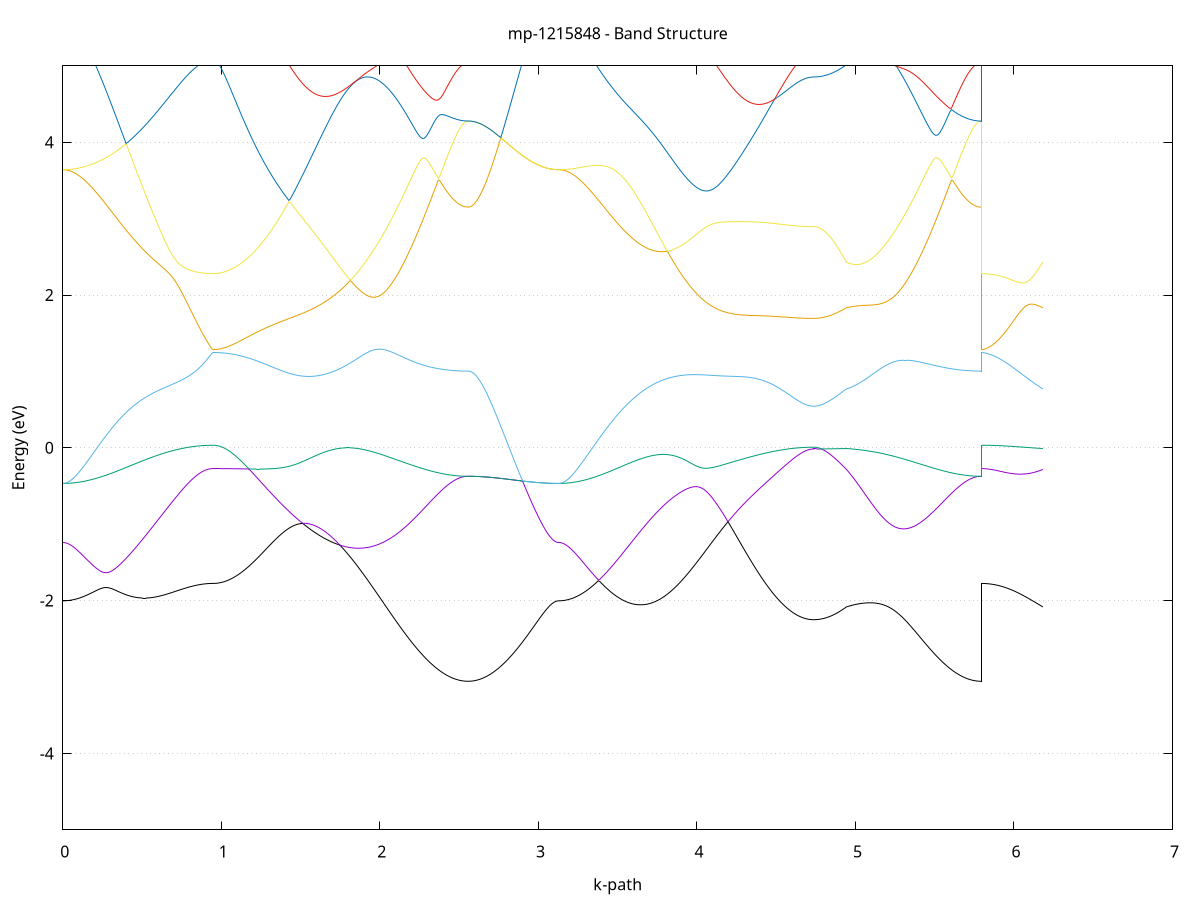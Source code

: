 set title 'mp-1215848 - Band Structure'
set xlabel 'k-path'
set ylabel 'Energy (eV)'
set grid y
set yrange [-5:5]
set terminal png size 800,600
set output 'mp-1215848_bands_gnuplot.png'
plot '-' using 1:2 with lines notitle, '-' using 1:2 with lines notitle, '-' using 1:2 with lines notitle, '-' using 1:2 with lines notitle, '-' using 1:2 with lines notitle, '-' using 1:2 with lines notitle, '-' using 1:2 with lines notitle, '-' using 1:2 with lines notitle, '-' using 1:2 with lines notitle, '-' using 1:2 with lines notitle, '-' using 1:2 with lines notitle, '-' using 1:2 with lines notitle, '-' using 1:2 with lines notitle, '-' using 1:2 with lines notitle, '-' using 1:2 with lines notitle, '-' using 1:2 with lines notitle, '-' using 1:2 with lines notitle, '-' using 1:2 with lines notitle, '-' using 1:2 with lines notitle, '-' using 1:2 with lines notitle, '-' using 1:2 with lines notitle, '-' using 1:2 with lines notitle, '-' using 1:2 with lines notitle, '-' using 1:2 with lines notitle, '-' using 1:2 with lines notitle, '-' using 1:2 with lines notitle, '-' using 1:2 with lines notitle, '-' using 1:2 with lines notitle, '-' using 1:2 with lines notitle, '-' using 1:2 with lines notitle, '-' using 1:2 with lines notitle, '-' using 1:2 with lines notitle, '-' using 1:2 with lines notitle, '-' using 1:2 with lines notitle, '-' using 1:2 with lines notitle, '-' using 1:2 with lines notitle, '-' using 1:2 with lines notitle, '-' using 1:2 with lines notitle, '-' using 1:2 with lines notitle, '-' using 1:2 with lines notitle, '-' using 1:2 with lines notitle, '-' using 1:2 with lines notitle, '-' using 1:2 with lines notitle, '-' using 1:2 with lines notitle, '-' using 1:2 with lines notitle, '-' using 1:2 with lines notitle, '-' using 1:2 with lines notitle, '-' using 1:2 with lines notitle, '-' using 1:2 with lines notitle, '-' using 1:2 with lines notitle, '-' using 1:2 with lines notitle, '-' using 1:2 with lines notitle, '-' using 1:2 with lines notitle, '-' using 1:2 with lines notitle, '-' using 1:2 with lines notitle, '-' using 1:2 with lines notitle, '-' using 1:2 with lines notitle, '-' using 1:2 with lines notitle, '-' using 1:2 with lines notitle, '-' using 1:2 with lines notitle, '-' using 1:2 with lines notitle, '-' using 1:2 with lines notitle, '-' using 1:2 with lines notitle, '-' using 1:2 with lines notitle
0.000000 -21.704888
0.009980 -21.704788
0.019961 -21.704688
0.029941 -21.704588
0.039922 -21.704288
0.049902 -21.703988
0.059883 -21.703588
0.069863 -21.703188
0.079843 -21.702588
0.089824 -21.701988
0.099804 -21.701388
0.109785 -21.700588
0.119765 -21.699788
0.129746 -21.698988
0.139726 -21.697988
0.149707 -21.696988
0.159687 -21.695988
0.169667 -21.694788
0.179648 -21.693588
0.189628 -21.692388
0.199609 -21.691088
0.209589 -21.689688
0.219570 -21.688288
0.229550 -21.686788
0.239530 -21.685188
0.249511 -21.683588
0.259491 -21.681888
0.269472 -21.680188
0.279452 -21.678388
0.289433 -21.676588
0.299413 -21.674788
0.309394 -21.672788
0.319374 -21.670888
0.329354 -21.668888
0.339335 -21.666788
0.349315 -21.664688
0.359296 -21.662588
0.369276 -21.660388
0.379257 -21.658188
0.389237 -21.655888
0.399217 -21.653588
0.409198 -21.651288
0.419178 -21.648988
0.429159 -21.646588
0.439139 -21.644188
0.449120 -21.641788
0.459100 -21.639288
0.469081 -21.636788
0.479061 -21.634288
0.489041 -21.631788
0.499022 -21.629288
0.509002 -21.626688
0.518983 -21.624188
0.528963 -21.621588
0.538944 -21.618988
0.548924 -21.616388
0.558904 -21.613788
0.568885 -21.611188
0.578865 -21.608588
0.588846 -21.605988
0.598826 -21.603388
0.608807 -21.600788
0.618787 -21.598188
0.628767 -21.595488
0.638748 -21.592888
0.648728 -21.590288
0.658709 -21.587688
0.668689 -21.585088
0.678670 -21.582488
0.688650 -21.579888
0.698631 -21.577388
0.708611 -21.574788
0.718591 -21.572188
0.728572 -21.569688
0.738552 -21.567088
0.748533 -21.564488
0.758513 -21.561988
0.768494 -21.559388
0.778474 -21.556888
0.788454 -21.554288
0.798435 -21.551788
0.808415 -21.549188
0.818396 -21.546688
0.828376 -21.544088
0.838357 -21.541488
0.848337 -21.538988
0.858318 -21.536388
0.868298 -21.533788
0.878278 -21.531188
0.888259 -21.528488
0.898239 -21.525888
0.908220 -21.523188
0.918200 -21.520488
0.928181 -21.517888
0.938161 -21.515288
0.948141 -21.513688
0.948141 -21.513688
0.958085 -21.513688
0.968029 -21.513588
0.977973 -21.513488
0.987917 -21.513288
0.997861 -21.512988
1.007805 -21.512688
1.017749 -21.512288
1.027693 -21.511888
1.037637 -21.511388
1.047581 -21.510888
1.057525 -21.510288
1.067469 -21.510288
1.077413 -21.510288
1.087357 -21.510188
1.097301 -21.510188
1.107245 -21.510188
1.117189 -21.510188
1.127133 -21.510188
1.137077 -21.510188
1.147021 -21.510188
1.156965 -21.510188
1.166909 -21.510188
1.176853 -21.510188
1.186797 -21.510188
1.196741 -21.510188
1.206685 -21.510288
1.216629 -21.510288
1.226573 -21.510388
1.236517 -21.510388
1.246461 -21.510488
1.256405 -21.510588
1.266349 -21.510588
1.276293 -21.510688
1.286237 -21.510788
1.296181 -21.510888
1.306125 -21.511088
1.316069 -21.511188
1.326013 -21.511288
1.335957 -21.511388
1.345901 -21.511588
1.355845 -21.511688
1.365789 -21.511888
1.375733 -21.511988
1.385677 -21.512088
1.395621 -21.512288
1.405565 -21.512388
1.415508 -21.512588
1.425452 -21.512688
1.435396 -21.512788
1.445340 -21.512888
1.455284 -21.512988
1.465228 -21.513088
1.475172 -21.513188
1.485116 -21.513188
1.495060 -21.513188
1.505004 -21.513888
1.514948 -21.516888
1.524892 -21.519988
1.534836 -21.522988
1.544780 -21.525988
1.554724 -21.528988
1.564668 -21.531988
1.574612 -21.534888
1.574612 -21.534888
1.584534 -21.537688
1.594456 -21.540488
1.604378 -21.543188
1.614300 -21.545888
1.624222 -21.548488
1.634144 -21.550988
1.644066 -21.553388
1.653988 -21.555688
1.663910 -21.557988
1.673832 -21.560188
1.683754 -21.562288
1.693676 -21.564288
1.703598 -21.566188
1.713519 -21.568088
1.723441 -21.569888
1.733363 -21.571488
1.743285 -21.573088
1.753207 -21.574588
1.763129 -21.576088
1.773051 -21.577388
1.782973 -21.578688
1.792895 -21.579888
1.802817 -21.580988
1.812739 -21.582088
1.822661 -21.582988
1.832583 -21.583888
1.842505 -21.584788
1.852427 -21.585488
1.862349 -21.586188
1.872271 -21.586888
1.882193 -21.587488
1.892115 -21.587988
1.902037 -21.588488
1.911959 -21.588888
1.921881 -21.589288
1.931802 -21.589588
1.941724 -21.589888
1.951646 -21.590088
1.961568 -21.590288
1.971490 -21.590488
1.981412 -21.590588
1.991334 -21.590688
2.001256 -21.590788
2.011178 -21.590888
2.021100 -21.590888
2.031022 -21.590888
2.040944 -21.590888
2.050866 -21.590788
2.060788 -21.590788
2.070710 -21.590688
2.080632 -21.590688
2.090554 -21.590588
2.100476 -21.590488
2.110398 -21.590388
2.120320 -21.590288
2.130242 -21.590188
2.140164 -21.590088
2.150085 -21.589988
2.160007 -21.589888
2.169929 -21.589788
2.179851 -21.589588
2.189773 -21.589488
2.199695 -21.589388
2.209617 -21.589288
2.219539 -21.589188
2.229461 -21.589188
2.239383 -21.589088
2.249305 -21.588988
2.259227 -21.588888
2.269149 -21.588788
2.279071 -21.588788
2.288993 -21.588688
2.298915 -21.588688
2.308837 -21.588588
2.318759 -21.588588
2.328681 -21.588488
2.338603 -21.588488
2.348525 -21.588388
2.358446 -21.588388
2.368368 -21.588388
2.378290 -21.588388
2.388212 -21.588388
2.398134 -21.588288
2.408056 -21.588288
2.417978 -21.588288
2.427900 -21.588288
2.437822 -21.588288
2.447744 -21.588288
2.457666 -21.588288
2.467588 -21.588288
2.477510 -21.588288
2.487432 -21.588288
2.497354 -21.588288
2.507276 -21.588288
2.517198 -21.588288
2.527120 -21.588288
2.537042 -21.588288
2.546964 -21.588288
2.556886 -21.588288
2.556886 -21.588288
2.566738 -21.588388
2.576591 -21.588788
2.586444 -21.589288
2.596297 -21.590088
2.606150 -21.591088
2.616003 -21.592388
2.625856 -21.593788
2.635709 -21.595388
2.645562 -21.597188
2.655415 -21.599188
2.665268 -21.601288
2.675120 -21.603588
2.684973 -21.606088
2.694826 -21.608588
2.704679 -21.611288
2.714532 -21.614088
2.724385 -21.616888
2.734238 -21.619888
2.744091 -21.622888
2.753944 -21.625888
2.763797 -21.628988
2.773650 -21.632088
2.783503 -21.635288
2.793355 -21.638488
2.803208 -21.641588
2.813061 -21.644788
2.822914 -21.647888
2.832767 -21.650988
2.842620 -21.654088
2.852473 -21.657088
2.862326 -21.660088
2.872179 -21.663088
2.882032 -21.665888
2.891885 -21.668688
2.901737 -21.671488
2.911590 -21.674088
2.921443 -21.676688
2.931296 -21.679188
2.941149 -21.681588
2.951002 -21.683888
2.960855 -21.685988
2.970708 -21.688088
2.980561 -21.690088
2.990414 -21.691988
3.000267 -21.693688
3.010120 -21.695288
3.019972 -21.696788
3.029825 -21.698188
3.039678 -21.699488
3.049531 -21.700588
3.059384 -21.701588
3.069237 -21.702488
3.079090 -21.703188
3.088943 -21.703788
3.098796 -21.704288
3.108649 -21.704588
3.118502 -21.704788
3.128354 -21.704888
3.128354 -21.704888
3.138333 -21.704788
3.148312 -21.704688
3.158290 -21.704588
3.168269 -21.704288
3.178248 -21.703988
3.188226 -21.703688
3.198205 -21.703188
3.208184 -21.702688
3.218162 -21.702088
3.228141 -21.701488
3.238119 -21.700788
3.248098 -21.699988
3.258077 -21.699188
3.268055 -21.698288
3.278034 -21.697388
3.288013 -21.696388
3.297991 -21.695288
3.307970 -21.694088
3.317949 -21.692888
3.327927 -21.691688
3.337906 -21.690388
3.347884 -21.688988
3.357863 -21.687588
3.367842 -21.686088
3.377820 -21.684588
3.387799 -21.682988
3.397778 -21.681388
3.407756 -21.679688
3.417735 -21.677988
3.427714 -21.676288
3.437692 -21.674488
3.447671 -21.672588
3.457650 -21.670688
3.467628 -21.668788
3.477607 -21.666888
3.487585 -21.664888
3.497564 -21.662788
3.507543 -21.660788
3.517521 -21.658688
3.527500 -21.656488
3.537479 -21.654388
3.547457 -21.652188
3.557436 -21.649988
3.567415 -21.647788
3.577393 -21.645488
3.587372 -21.643288
3.597350 -21.640988
3.607329 -21.638688
3.617308 -21.636288
3.627286 -21.633988
3.637265 -21.631688
3.647244 -21.629288
3.657222 -21.626888
3.667201 -21.624488
3.677180 -21.622188
3.687158 -21.619788
3.697137 -21.617288
3.707115 -21.614888
3.717094 -21.612488
3.727073 -21.610088
3.737051 -21.607688
3.747030 -21.605288
3.757009 -21.602788
3.766987 -21.600388
3.776966 -21.597988
3.786945 -21.595488
3.796923 -21.593088
3.806902 -21.590688
3.816880 -21.588188
3.826859 -21.585788
3.836838 -21.583388
3.846816 -21.580988
3.856795 -21.578488
3.866774 -21.576088
3.876752 -21.573688
3.886731 -21.571288
3.896710 -21.568888
3.906688 -21.566388
3.916667 -21.563988
3.926645 -21.561688
3.936624 -21.559288
3.946603 -21.556888
3.956581 -21.554488
3.966560 -21.552188
3.976539 -21.549888
3.986517 -21.547588
3.996496 -21.545288
4.006475 -21.543088
4.016453 -21.540888
4.026432 -21.538688
4.036410 -21.536588
4.046389 -21.534588
4.056368 -21.532588
4.066346 -21.530788
4.076325 -21.528988
4.086304 -21.527288
4.096282 -21.525688
4.106261 -21.524288
4.116240 -21.522988
4.126218 -21.521788
4.136197 -21.520788
4.146175 -21.519988
4.156154 -21.519388
4.166133 -21.518888
4.176111 -21.518588
4.186090 -21.518488
4.196069 -21.518588
4.206047 -21.518888
4.216026 -21.519288
4.226005 -21.519888
4.235983 -21.520588
4.245962 -21.521488
4.245962 -21.521488
4.255785 -21.522388
4.265607 -21.523488
4.275430 -21.524688
4.285253 -21.525888
4.295076 -21.527288
4.304898 -21.528688
4.314721 -21.530888
4.324544 -21.533288
4.334366 -21.535788
4.344189 -21.538088
4.354012 -21.540488
4.363835 -21.542788
4.373657 -21.545088
4.383480 -21.547388
4.393303 -21.549588
4.403126 -21.551788
4.412948 -21.553988
4.422771 -21.556088
4.432594 -21.558088
4.442417 -21.560088
4.452239 -21.562088
4.462062 -21.563988
4.471885 -21.565788
4.481707 -21.567588
4.491530 -21.569388
4.501353 -21.571088
4.511176 -21.572688
4.520998 -21.574288
4.530821 -21.575788
4.540644 -21.577288
4.550467 -21.578688
4.560289 -21.579988
4.570112 -21.581188
4.579935 -21.582388
4.589758 -21.583588
4.599580 -21.584588
4.609403 -21.585588
4.619226 -21.586488
4.629049 -21.587388
4.638871 -21.588188
4.648694 -21.588888
4.658517 -21.589488
4.668339 -21.590088
4.678162 -21.590588
4.687985 -21.590988
4.697808 -21.591288
4.707630 -21.591588
4.717453 -21.591788
4.727276 -21.591888
4.737099 -21.591888
4.737099 -21.591888
4.746903 -21.591888
4.756707 -21.591788
4.766512 -21.591588
4.776316 -21.591288
4.786120 -21.590988
4.795925 -21.590588
4.805729 -21.590188
4.815534 -21.589688
4.825338 -21.589188
4.835142 -21.588588
4.844947 -21.587988
4.854751 -21.587288
4.864555 -21.586588
4.874360 -21.585888
4.884164 -21.585188
4.893968 -21.584388
4.903773 -21.583588
4.913577 -21.582788
4.923382 -21.581988
4.933186 -21.581188
4.942990 -21.580388
4.942990 -21.580388
4.952882 -21.581588
4.962773 -21.582788
4.972665 -21.583888
4.982557 -21.584988
4.992448 -21.585988
5.002340 -21.586888
5.012231 -21.587688
5.022123 -21.588488
5.032014 -21.589188
5.041906 -21.589788
5.051797 -21.590388
5.061689 -21.590888
5.071581 -21.591288
5.081472 -21.591688
5.091364 -21.592088
5.101255 -21.592388
5.111147 -21.592588
5.121038 -21.592788
5.130930 -21.592988
5.140821 -21.593088
5.150713 -21.593188
5.160605 -21.593288
5.170496 -21.593288
5.180388 -21.593288
5.190279 -21.593288
5.200171 -21.593188
5.210062 -21.593088
5.219954 -21.593088
5.229845 -21.592888
5.239737 -21.592788
5.249629 -21.592688
5.259520 -21.592488
5.269412 -21.592388
5.279303 -21.592188
5.289195 -21.592088
5.299086 -21.591888
5.308978 -21.591688
5.318869 -21.591488
5.328761 -21.591288
5.338652 -21.591188
5.348544 -21.590988
5.358436 -21.590788
5.368327 -21.590588
5.378219 -21.590488
5.388110 -21.590288
5.398002 -21.590188
5.407893 -21.589988
5.417785 -21.589888
5.427676 -21.589688
5.437568 -21.589588
5.447460 -21.589488
5.457351 -21.589388
5.467243 -21.589188
5.477134 -21.589088
5.487026 -21.588988
5.496917 -21.588988
5.506809 -21.588888
5.516700 -21.588788
5.526592 -21.588688
5.536484 -21.588688
5.546375 -21.588588
5.556267 -21.588588
5.566158 -21.588488
5.576050 -21.588488
5.585941 -21.588488
5.595833 -21.588388
5.605724 -21.588388
5.615616 -21.588388
5.625508 -21.588388
5.635399 -21.588288
5.645291 -21.588288
5.655182 -21.588288
5.665074 -21.588288
5.674965 -21.588288
5.684857 -21.588288
5.694748 -21.588288
5.704640 -21.588288
5.714532 -21.588288
5.724423 -21.588288
5.734315 -21.588288
5.744206 -21.588288
5.754098 -21.588288
5.763989 -21.588288
5.773881 -21.588288
5.783772 -21.588288
5.793664 -21.588288
5.793664 -21.513688
5.803636 -21.513888
5.813608 -21.514288
5.823580 -21.514888
5.833552 -21.515688
5.843524 -21.516588
5.853496 -21.517688
5.863468 -21.518888
5.873440 -21.520288
5.883412 -21.521688
5.893384 -21.523188
5.903356 -21.524788
5.913328 -21.526488
5.923300 -21.528288
5.933272 -21.530188
5.943244 -21.532088
5.953216 -21.533988
5.963189 -21.535988
5.973161 -21.538088
5.983133 -21.540188
5.993105 -21.542288
6.003077 -21.544388
6.013049 -21.546488
6.023021 -21.548688
6.032993 -21.550788
6.042965 -21.552988
6.052937 -21.555088
6.062909 -21.557288
6.072881 -21.559388
6.082853 -21.561488
6.092825 -21.563488
6.102797 -21.565588
6.112769 -21.567588
6.122741 -21.569488
6.132713 -21.571488
6.142685 -21.573288
6.152657 -21.575188
6.162629 -21.576988
6.172601 -21.578688
6.182573 -21.580388
e
0.000000 -21.145688
0.009980 -21.145888
0.019961 -21.146288
0.029941 -21.147088
0.039922 -21.148088
0.049902 -21.149388
0.059883 -21.150888
0.069863 -21.152688
0.079843 -21.154688
0.089824 -21.156988
0.099804 -21.159388
0.109785 -21.161988
0.119765 -21.164788
0.129746 -21.167788
0.139726 -21.170888
0.149707 -21.174188
0.159687 -21.177588
0.169667 -21.181088
0.179648 -21.184688
0.189628 -21.188388
0.199609 -21.192288
0.209589 -21.196188
0.219570 -21.200288
0.229550 -21.204388
0.239530 -21.208588
0.249511 -21.212888
0.259491 -21.217188
0.269472 -21.221688
0.279452 -21.226088
0.289433 -21.230688
0.299413 -21.235288
0.309394 -21.239888
0.319374 -21.244588
0.329354 -21.249388
0.339335 -21.254088
0.349315 -21.258988
0.359296 -21.263788
0.369276 -21.268688
0.379257 -21.273588
0.389237 -21.278488
0.399217 -21.283488
0.409198 -21.288488
0.419178 -21.293388
0.429159 -21.298388
0.439139 -21.303388
0.449120 -21.308388
0.459100 -21.313388
0.469081 -21.318388
0.479061 -21.323388
0.489041 -21.328388
0.499022 -21.333388
0.509002 -21.338288
0.518983 -21.343288
0.528963 -21.348188
0.538944 -21.353088
0.548924 -21.357988
0.558904 -21.362788
0.568885 -21.367588
0.578865 -21.372388
0.588846 -21.377088
0.598826 -21.381788
0.608807 -21.386488
0.618787 -21.391088
0.628767 -21.395588
0.638748 -21.400088
0.648728 -21.404588
0.658709 -21.408988
0.668689 -21.413388
0.678670 -21.417688
0.688650 -21.421888
0.698631 -21.426088
0.708611 -21.430288
0.718591 -21.434288
0.728572 -21.438288
0.738552 -21.442288
0.748533 -21.446188
0.758513 -21.449988
0.768494 -21.453788
0.778474 -21.457488
0.788454 -21.461088
0.798435 -21.464688
0.808415 -21.468188
0.818396 -21.471688
0.828376 -21.475088
0.838357 -21.478488
0.848337 -21.481788
0.858318 -21.484988
0.868298 -21.488188
0.878278 -21.491288
0.888259 -21.494388
0.898239 -21.497388
0.908220 -21.500388
0.918200 -21.503288
0.928181 -21.506088
0.938161 -21.508788
0.948141 -21.510388
0.948141 -21.510388
0.958085 -21.510388
0.968029 -21.510388
0.977973 -21.510388
0.987917 -21.510388
0.997861 -21.510388
1.007805 -21.510388
1.017749 -21.510388
1.027693 -21.510388
1.037637 -21.510288
1.047581 -21.510288
1.057525 -21.510288
1.067469 -21.509588
1.077413 -21.508888
1.087357 -21.508188
1.097301 -21.507388
1.107245 -21.506588
1.117189 -21.505688
1.127133 -21.504788
1.137077 -21.503788
1.147021 -21.502788
1.156965 -21.501788
1.166909 -21.500688
1.176853 -21.499588
1.186797 -21.498488
1.196741 -21.497288
1.206685 -21.496188
1.216629 -21.494988
1.226573 -21.493888
1.236517 -21.492688
1.246461 -21.491588
1.256405 -21.490388
1.266349 -21.489388
1.276293 -21.488288
1.286237 -21.487388
1.296181 -21.486488
1.306125 -21.485688
1.316069 -21.485088
1.326013 -21.484488
1.335957 -21.484188
1.345901 -21.484088
1.355845 -21.484188
1.365789 -21.484488
1.375733 -21.485088
1.385677 -21.485988
1.395621 -21.487188
1.405565 -21.488588
1.415508 -21.490288
1.425452 -21.492288
1.435396 -21.494488
1.445340 -21.496888
1.455284 -21.499488
1.465228 -21.502188
1.475172 -21.504988
1.485116 -21.507888
1.495060 -21.510888
1.505004 -21.513188
1.514948 -21.513188
1.524892 -21.513088
1.534836 -21.513088
1.544780 -21.512888
1.554724 -21.512788
1.564668 -21.512488
1.574612 -21.512288
1.574612 -21.512288
1.584534 -21.511988
1.594456 -21.511588
1.604378 -21.511188
1.614300 -21.510788
1.624222 -21.510188
1.634144 -21.509688
1.644066 -21.508988
1.653988 -21.508288
1.663910 -21.507488
1.673832 -21.506688
1.683754 -21.505688
1.693676 -21.504688
1.703598 -21.503688
1.713519 -21.502488
1.723441 -21.501288
1.733363 -21.499888
1.743285 -21.498488
1.753207 -21.496988
1.763129 -21.495388
1.773051 -21.493688
1.782973 -21.491988
1.792895 -21.490088
1.802817 -21.488188
1.812739 -21.486088
1.822661 -21.483988
1.832583 -21.481688
1.842505 -21.479388
1.852427 -21.476988
1.862349 -21.474388
1.872271 -21.471788
1.882193 -21.469088
1.892115 -21.466288
1.902037 -21.463388
1.911959 -21.460288
1.921881 -21.457188
1.931802 -21.454088
1.941724 -21.450788
1.951646 -21.447388
1.961568 -21.443888
1.971490 -21.440388
1.981412 -21.436788
1.991334 -21.432988
2.001256 -21.429188
2.011178 -21.425388
2.021100 -21.421388
2.031022 -21.417388
2.040944 -21.413288
2.050866 -21.409088
2.060788 -21.404788
2.070710 -21.400488
2.080632 -21.396088
2.090554 -21.391688
2.100476 -21.387188
2.110398 -21.382688
2.120320 -21.378088
2.130242 -21.373388
2.140164 -21.368688
2.150085 -21.363988
2.160007 -21.359188
2.169929 -21.354488
2.179851 -21.349588
2.189773 -21.344788
2.199695 -21.339888
2.209617 -21.334988
2.219539 -21.330088
2.229461 -21.325188
2.239383 -21.320288
2.249305 -21.315288
2.259227 -21.310388
2.269149 -21.305488
2.279071 -21.300588
2.288993 -21.295688
2.298915 -21.290888
2.308837 -21.285988
2.318759 -21.281288
2.328681 -21.276488
2.338603 -21.271788
2.348525 -21.267088
2.358446 -21.262488
2.368368 -21.257988
2.378290 -21.253488
2.388212 -21.249188
2.398134 -21.244888
2.408056 -21.240688
2.417978 -21.236588
2.427900 -21.232688
2.437822 -21.228888
2.447744 -21.225188
2.457666 -21.221688
2.467588 -21.218488
2.477510 -21.215388
2.487432 -21.212588
2.497354 -21.210088
2.507276 -21.207788
2.517198 -21.205888
2.527120 -21.204388
2.537042 -21.203288
2.546964 -21.202588
2.556886 -21.202388
2.556886 -21.202388
2.566738 -21.202288
2.576591 -21.201888
2.586444 -21.201288
2.596297 -21.200388
2.606150 -21.199188
2.616003 -21.197888
2.625856 -21.196288
2.635709 -21.194388
2.645562 -21.192388
2.655415 -21.190188
2.665268 -21.187788
2.675120 -21.185188
2.684973 -21.182388
2.694826 -21.179488
2.704679 -21.176488
2.714532 -21.173388
2.724385 -21.170088
2.734238 -21.166788
2.744091 -21.163288
2.753944 -21.159788
2.763797 -21.156288
2.773650 -21.152688
2.783503 -21.148988
2.793355 -21.145388
2.803208 -21.141688
2.813061 -21.138088
2.822914 -21.136688
2.832767 -21.137188
2.842620 -21.137688
2.852473 -21.138088
2.862326 -21.138588
2.872179 -21.138988
2.882032 -21.139488
2.891885 -21.139888
2.901737 -21.140288
2.911590 -21.140688
2.921443 -21.141188
2.931296 -21.141488
2.941149 -21.141888
2.951002 -21.142288
2.960855 -21.142588
2.970708 -21.142988
2.980561 -21.143288
2.990414 -21.143588
3.000267 -21.143888
3.010120 -21.144188
3.019972 -21.144388
3.029825 -21.144588
3.039678 -21.144788
3.049531 -21.144988
3.059384 -21.145188
3.069237 -21.145288
3.079090 -21.145488
3.088943 -21.145588
3.098796 -21.145588
3.108649 -21.145688
3.118502 -21.145688
3.128354 -21.145688
3.128354 -21.145688
3.138333 -21.145888
3.148312 -21.146288
3.158290 -21.147088
3.168269 -21.148088
3.178248 -21.149388
3.188226 -21.150988
3.198205 -21.152788
3.208184 -21.154788
3.218162 -21.157088
3.228141 -21.159488
3.238119 -21.162188
3.248098 -21.164988
3.258077 -21.167888
3.268055 -21.171088
3.278034 -21.174288
3.288013 -21.177588
3.297991 -21.181088
3.307970 -21.184688
3.317949 -21.188388
3.327927 -21.192088
3.337906 -21.195988
3.347884 -21.199888
3.357863 -21.203888
3.367842 -21.207888
3.377820 -21.211988
3.387799 -21.216188
3.397778 -21.220388
3.407756 -21.224588
3.417735 -21.228888
3.427714 -21.233188
3.437692 -21.237588
3.447671 -21.241888
3.457650 -21.246288
3.467628 -21.250688
3.477607 -21.255088
3.487585 -21.259488
3.497564 -21.263888
3.507543 -21.268288
3.517521 -21.272688
3.527500 -21.277088
3.537479 -21.281488
3.547457 -21.285888
3.557436 -21.290188
3.567415 -21.294588
3.577393 -21.298888
3.587372 -21.303188
3.597350 -21.307488
3.607329 -21.311688
3.617308 -21.315888
3.627286 -21.320088
3.637265 -21.324188
3.647244 -21.328288
3.657222 -21.332288
3.667201 -21.336288
3.677180 -21.340288
3.687158 -21.344188
3.697137 -21.348088
3.707115 -21.351988
3.717094 -21.355788
3.727073 -21.359488
3.737051 -21.363188
3.747030 -21.366888
3.757009 -21.370488
3.766987 -21.373988
3.776966 -21.377488
3.786945 -21.380988
3.796923 -21.384388
3.806902 -21.387788
3.816880 -21.391088
3.826859 -21.394388
3.836838 -21.397688
3.846816 -21.400888
3.856795 -21.403988
3.866774 -21.407188
3.876752 -21.410288
3.886731 -21.413288
3.896710 -21.416288
3.906688 -21.419288
3.916667 -21.422288
3.926645 -21.425188
3.936624 -21.428188
3.946603 -21.430988
3.956581 -21.433888
3.966560 -21.436788
3.976539 -21.439588
3.986517 -21.442388
3.996496 -21.445188
4.006475 -21.447988
4.016453 -21.450788
4.026432 -21.453488
4.036410 -21.456288
4.046389 -21.458988
4.056368 -21.461788
4.066346 -21.464488
4.076325 -21.467188
4.086304 -21.469988
4.096282 -21.472688
4.106261 -21.475388
4.116240 -21.478088
4.126218 -21.480888
4.136197 -21.483588
4.146175 -21.486288
4.156154 -21.488988
4.166133 -21.491688
4.176111 -21.494388
4.186090 -21.497088
4.196069 -21.499788
4.206047 -21.502488
4.216026 -21.505188
4.226005 -21.507788
4.235983 -21.510488
4.245962 -21.513088
4.245962 -21.513088
4.255785 -21.515688
4.265607 -21.518288
4.275430 -21.520788
4.285253 -21.523388
4.295076 -21.525888
4.304898 -21.528388
4.314721 -21.530088
4.324544 -21.531588
4.334366 -21.533088
4.344189 -21.534688
4.354012 -21.536188
4.363835 -21.537788
4.373657 -21.539388
4.383480 -21.540988
4.393303 -21.542588
4.403126 -21.544188
4.412948 -21.545788
4.422771 -21.547288
4.432594 -21.548888
4.442417 -21.550388
4.452239 -21.551888
4.462062 -21.553388
4.471885 -21.554788
4.481707 -21.556188
4.491530 -21.557588
4.501353 -21.558888
4.511176 -21.560188
4.520998 -21.561388
4.530821 -21.562588
4.540644 -21.563788
4.550467 -21.564888
4.560289 -21.565888
4.570112 -21.566888
4.579935 -21.567888
4.589758 -21.568788
4.599580 -21.569688
4.609403 -21.570388
4.619226 -21.571188
4.629049 -21.571888
4.638871 -21.572488
4.648694 -21.573088
4.658517 -21.573588
4.668339 -21.573988
4.678162 -21.574388
4.687985 -21.574788
4.697808 -21.574988
4.707630 -21.575188
4.717453 -21.575388
4.727276 -21.575488
4.737099 -21.575488
4.737099 -21.575488
4.746903 -21.575488
4.756707 -21.575288
4.766512 -21.575088
4.776316 -21.574688
4.786120 -21.574288
4.795925 -21.573788
4.805729 -21.573088
4.815534 -21.572288
4.825338 -21.571488
4.835142 -21.570488
4.844947 -21.569388
4.854751 -21.568188
4.864555 -21.566788
4.874360 -21.565388
4.884164 -21.563788
4.893968 -21.562088
4.903773 -21.560288
4.913577 -21.558388
4.923382 -21.556388
4.933186 -21.554188
4.942990 -21.551988
4.942990 -21.551988
4.952882 -21.549488
4.962773 -21.546988
4.972665 -21.544388
4.982557 -21.541688
4.992448 -21.538888
5.002340 -21.535988
5.012231 -21.533088
5.022123 -21.529988
5.032014 -21.526888
5.041906 -21.523688
5.051797 -21.520388
5.061689 -21.517088
5.071581 -21.513588
5.081472 -21.510088
5.091364 -21.506488
5.101255 -21.502788
5.111147 -21.499088
5.121038 -21.495288
5.130930 -21.491388
5.140821 -21.487388
5.150713 -21.483288
5.160605 -21.479188
5.170496 -21.474988
5.180388 -21.470688
5.190279 -21.466388
5.200171 -21.461988
5.210062 -21.457488
5.219954 -21.452988
5.229845 -21.448388
5.239737 -21.443788
5.249629 -21.439088
5.259520 -21.434288
5.269412 -21.429488
5.279303 -21.424688
5.289195 -21.419788
5.299086 -21.414788
5.308978 -21.409888
5.318869 -21.404788
5.328761 -21.399788
5.338652 -21.394688
5.348544 -21.389588
5.358436 -21.384388
5.368327 -21.379288
5.378219 -21.374088
5.388110 -21.368888
5.398002 -21.363688
5.407893 -21.358488
5.417785 -21.353288
5.427676 -21.347988
5.437568 -21.342788
5.447460 -21.337588
5.457351 -21.332388
5.467243 -21.327188
5.477134 -21.321988
5.487026 -21.316788
5.496917 -21.311688
5.506809 -21.306588
5.516700 -21.301488
5.526592 -21.296488
5.536484 -21.291488
5.546375 -21.286488
5.556267 -21.281588
5.566158 -21.276788
5.576050 -21.271988
5.585941 -21.267188
5.595833 -21.262588
5.605724 -21.257988
5.615616 -21.253488
5.625508 -21.249088
5.635399 -21.244788
5.645291 -21.240588
5.655182 -21.236488
5.665074 -21.232588
5.674965 -21.228788
5.684857 -21.225088
5.694748 -21.221688
5.704640 -21.218388
5.714532 -21.215288
5.724423 -21.212488
5.734315 -21.209988
5.744206 -21.207788
5.754098 -21.205888
5.763989 -21.204388
5.773881 -21.203288
5.783772 -21.202588
5.793664 -21.202388
5.793664 -21.510388
5.803636 -21.510388
5.813608 -21.510388
5.823580 -21.510388
5.833552 -21.510488
5.843524 -21.510688
5.853496 -21.510888
5.863468 -21.511288
5.873440 -21.511688
5.883412 -21.512288
5.893384 -21.512988
5.903356 -21.513788
5.913328 -21.514688
5.923300 -21.515588
5.933272 -21.516688
5.943244 -21.517788
5.953216 -21.518988
5.963189 -21.520288
5.973161 -21.521688
5.983133 -21.522988
5.993105 -21.524488
6.003077 -21.525988
6.013049 -21.527488
6.023021 -21.528988
6.032993 -21.530588
6.042965 -21.532188
6.052937 -21.533788
6.062909 -21.535388
6.072881 -21.536888
6.082853 -21.538488
6.092825 -21.539988
6.102797 -21.541488
6.112769 -21.542988
6.122741 -21.544488
6.132713 -21.545888
6.142685 -21.547188
6.152657 -21.548488
6.162629 -21.549688
6.172601 -21.550888
6.182573 -21.551988
e
0.000000 -21.145688
0.009980 -21.145788
0.019961 -21.145788
0.029941 -21.145988
0.039922 -21.146088
0.049902 -21.146388
0.059883 -21.146588
0.069863 -21.146988
0.079843 -21.147288
0.089824 -21.147788
0.099804 -21.148188
0.109785 -21.148788
0.119765 -21.149288
0.129746 -21.149888
0.139726 -21.150588
0.149707 -21.151288
0.159687 -21.151988
0.169667 -21.152788
0.179648 -21.153688
0.189628 -21.154488
0.199609 -21.155388
0.209589 -21.156388
0.219570 -21.157288
0.229550 -21.158388
0.239530 -21.159388
0.249511 -21.160488
0.259491 -21.161588
0.269472 -21.162688
0.279452 -21.163888
0.289433 -21.165088
0.299413 -21.166288
0.309394 -21.167488
0.319374 -21.168788
0.329354 -21.170088
0.339335 -21.171388
0.349315 -21.172688
0.359296 -21.173988
0.369276 -21.175388
0.379257 -21.176688
0.389237 -21.178088
0.399217 -21.179488
0.409198 -21.180788
0.419178 -21.182188
0.429159 -21.183588
0.439139 -21.184988
0.449120 -21.186388
0.459100 -21.187788
0.469081 -21.189188
0.479061 -21.190588
0.489041 -21.191988
0.499022 -21.193388
0.509002 -21.194788
0.518983 -21.196188
0.528963 -21.197488
0.538944 -21.198888
0.548924 -21.200188
0.558904 -21.201488
0.568885 -21.202788
0.578865 -21.204088
0.588846 -21.205388
0.598826 -21.206688
0.608807 -21.207888
0.618787 -21.209088
0.628767 -21.210288
0.638748 -21.211488
0.648728 -21.212588
0.658709 -21.213688
0.668689 -21.214788
0.678670 -21.215888
0.688650 -21.216888
0.698631 -21.217888
0.708611 -21.218888
0.718591 -21.219788
0.728572 -21.220688
0.738552 -21.221588
0.748533 -21.222388
0.758513 -21.223188
0.768494 -21.223888
0.778474 -21.224688
0.788454 -21.225388
0.798435 -21.225988
0.808415 -21.226588
0.818396 -21.227188
0.828376 -21.227688
0.838357 -21.228188
0.848337 -21.228588
0.858318 -21.229088
0.868298 -21.229388
0.878278 -21.229688
0.888259 -21.229988
0.898239 -21.230288
0.908220 -21.230388
0.918200 -21.230588
0.928181 -21.230688
0.938161 -21.230788
0.948141 -21.230788
0.948141 -21.230788
0.958085 -21.231088
0.968029 -21.232088
0.977973 -21.233688
0.987917 -21.235788
0.997861 -21.238388
1.007805 -21.241388
1.017749 -21.244788
1.027693 -21.248488
1.037637 -21.252388
1.047581 -21.256488
1.057525 -21.260788
1.067469 -21.265288
1.077413 -21.269888
1.087357 -21.274588
1.097301 -21.279388
1.107245 -21.284188
1.117189 -21.289088
1.127133 -21.294088
1.137077 -21.299088
1.147021 -21.304188
1.156965 -21.309188
1.166909 -21.314288
1.176853 -21.319388
1.186797 -21.324388
1.196741 -21.329488
1.206685 -21.334488
1.216629 -21.339488
1.226573 -21.344388
1.236517 -21.349288
1.246461 -21.354088
1.256405 -21.358788
1.266349 -21.363388
1.276293 -21.367888
1.286237 -21.372188
1.296181 -21.376388
1.306125 -21.380488
1.316069 -21.384288
1.326013 -21.387888
1.335957 -21.391188
1.345901 -21.394288
1.355845 -21.396988
1.365789 -21.399388
1.375733 -21.401488
1.385677 -21.403088
1.395621 -21.404388
1.405565 -21.405288
1.415508 -21.405788
1.425452 -21.405988
1.435396 -21.405788
1.445340 -21.405388
1.455284 -21.404588
1.465228 -21.403688
1.475172 -21.402388
1.485116 -21.400988
1.495060 -21.399488
1.505004 -21.397688
1.514948 -21.395788
1.524892 -21.393788
1.534836 -21.391688
1.544780 -21.389488
1.554724 -21.387188
1.564668 -21.384888
1.574612 -21.382388
1.574612 -21.382388
1.584534 -21.379888
1.594456 -21.377388
1.604378 -21.374788
1.614300 -21.372088
1.624222 -21.369388
1.634144 -21.366688
1.644066 -21.363888
1.653988 -21.361088
1.663910 -21.358188
1.673832 -21.355388
1.683754 -21.352488
1.693676 -21.349488
1.703598 -21.346588
1.713519 -21.343588
1.723441 -21.340588
1.733363 -21.337588
1.743285 -21.334488
1.753207 -21.331388
1.763129 -21.328388
1.773051 -21.325288
1.782973 -21.322088
1.792895 -21.318988
1.802817 -21.315788
1.812739 -21.312688
1.822661 -21.309488
1.832583 -21.306288
1.842505 -21.303088
1.852427 -21.299788
1.862349 -21.296588
1.872271 -21.293288
1.882193 -21.290088
1.892115 -21.286788
1.902037 -21.283488
1.911959 -21.280188
1.921881 -21.276888
1.931802 -21.273588
1.941724 -21.270188
1.951646 -21.266888
1.961568 -21.263588
1.971490 -21.260188
1.981412 -21.256888
1.991334 -21.253488
2.001256 -21.250088
2.011178 -21.246788
2.021100 -21.243388
2.031022 -21.239988
2.040944 -21.236688
2.050866 -21.233288
2.060788 -21.229988
2.070710 -21.226688
2.080632 -21.223388
2.090554 -21.219988
2.100476 -21.216788
2.110398 -21.213488
2.120320 -21.210288
2.130242 -21.206988
2.140164 -21.203788
2.150085 -21.200688
2.160007 -21.197588
2.169929 -21.194488
2.179851 -21.191388
2.189773 -21.188388
2.199695 -21.185488
2.209617 -21.182588
2.219539 -21.179688
2.229461 -21.176888
2.239383 -21.174188
2.249305 -21.171488
2.259227 -21.168888
2.269149 -21.166288
2.279071 -21.163788
2.288993 -21.161388
2.298915 -21.159088
2.308837 -21.156788
2.318759 -21.154588
2.328681 -21.152488
2.338603 -21.150488
2.348525 -21.148588
2.358446 -21.146688
2.368368 -21.144988
2.378290 -21.143288
2.388212 -21.141688
2.398134 -21.140188
2.408056 -21.138788
2.417978 -21.137488
2.427900 -21.136188
2.437822 -21.135088
2.447744 -21.133988
2.457666 -21.133088
2.467588 -21.132188
2.477510 -21.131488
2.487432 -21.130788
2.497354 -21.130188
2.507276 -21.129688
2.517198 -21.129288
2.527120 -21.128888
2.537042 -21.128688
2.546964 -21.128588
2.556886 -21.128488
2.556886 -21.128488
2.566738 -21.128588
2.576591 -21.128588
2.586444 -21.128688
2.596297 -21.128788
2.606150 -21.128888
2.616003 -21.128988
2.625856 -21.129188
2.635709 -21.129388
2.645562 -21.129688
2.655415 -21.129888
2.665268 -21.130188
2.675120 -21.130488
2.684973 -21.130788
2.694826 -21.131188
2.704679 -21.131488
2.714532 -21.131888
2.724385 -21.132288
2.734238 -21.132688
2.744091 -21.133088
2.753944 -21.133488
2.763797 -21.133988
2.773650 -21.134388
2.783503 -21.134888
2.793355 -21.135288
2.803208 -21.135788
2.813061 -21.136288
2.822914 -21.136688
2.832767 -21.137188
2.842620 -21.137688
2.852473 -21.138088
2.862326 -21.138588
2.872179 -21.138988
2.882032 -21.139488
2.891885 -21.139888
2.901737 -21.140288
2.911590 -21.140688
2.921443 -21.141088
2.931296 -21.141488
2.941149 -21.141888
2.951002 -21.142288
2.960855 -21.142588
2.970708 -21.142988
2.980561 -21.143288
2.990414 -21.143588
3.000267 -21.143888
3.010120 -21.144188
3.019972 -21.144388
3.029825 -21.144588
3.039678 -21.144788
3.049531 -21.144988
3.059384 -21.145188
3.069237 -21.145288
3.079090 -21.145488
3.088943 -21.145588
3.098796 -21.145588
3.108649 -21.145688
3.118502 -21.145688
3.128354 -21.145688
3.128354 -21.145688
3.138333 -21.145788
3.148312 -21.145888
3.158290 -21.145988
3.168269 -21.146188
3.178248 -21.146488
3.188226 -21.146888
3.198205 -21.147288
3.208184 -21.147688
3.218162 -21.148288
3.228141 -21.148888
3.238119 -21.149588
3.248098 -21.150288
3.258077 -21.151088
3.268055 -21.151988
3.278034 -21.152988
3.288013 -21.153988
3.297991 -21.155088
3.307970 -21.156288
3.317949 -21.157588
3.327927 -21.158988
3.337906 -21.160388
3.347884 -21.161988
3.357863 -21.163588
3.367842 -21.165288
3.377820 -21.167088
3.387799 -21.168988
3.397778 -21.170988
3.407756 -21.173088
3.417735 -21.175288
3.427714 -21.177588
3.437692 -21.179988
3.447671 -21.182488
3.457650 -21.185088
3.467628 -21.187788
3.477607 -21.190588
3.487585 -21.193488
3.497564 -21.196388
3.507543 -21.199488
3.517521 -21.202688
3.527500 -21.205988
3.537479 -21.209288
3.547457 -21.212788
3.557436 -21.216288
3.567415 -21.219888
3.577393 -21.223488
3.587372 -21.227288
3.597350 -21.231088
3.607329 -21.234888
3.617308 -21.238788
3.627286 -21.242688
3.637265 -21.246688
3.647244 -21.250688
3.657222 -21.254788
3.667201 -21.258888
3.677180 -21.262988
3.687158 -21.267088
3.697137 -21.271188
3.707115 -21.275288
3.717094 -21.279388
3.727073 -21.283488
3.737051 -21.287688
3.747030 -21.291788
3.757009 -21.295888
3.766987 -21.299888
3.776966 -21.303988
3.786945 -21.307988
3.796923 -21.311988
3.806902 -21.315888
3.816880 -21.319888
3.826859 -21.323788
3.836838 -21.327588
3.846816 -21.331388
3.856795 -21.335188
3.866774 -21.338888
3.876752 -21.342488
3.886731 -21.346088
3.896710 -21.349688
3.906688 -21.353188
3.916667 -21.356588
3.926645 -21.359988
3.936624 -21.363288
3.946603 -21.366488
3.956581 -21.369588
3.966560 -21.372688
3.976539 -21.375688
3.986517 -21.378588
3.996496 -21.381388
4.006475 -21.383988
4.016453 -21.386588
4.026432 -21.389088
4.036410 -21.391388
4.046389 -21.393588
4.056368 -21.395688
4.066346 -21.397588
4.076325 -21.399388
4.086304 -21.400888
4.096282 -21.402288
4.106261 -21.403488
4.116240 -21.404388
4.126218 -21.405088
4.136197 -21.405588
4.146175 -21.405888
4.156154 -21.405888
4.166133 -21.405588
4.176111 -21.405088
4.186090 -21.404288
4.196069 -21.403288
4.206047 -21.401988
4.216026 -21.400488
4.226005 -21.398688
4.235983 -21.396688
4.245962 -21.394588
4.245962 -21.394588
4.255785 -21.392288
4.265607 -21.389788
4.275430 -21.387088
4.285253 -21.384288
4.295076 -21.381388
4.304898 -21.378388
4.314721 -21.375188
4.324544 -21.371988
4.334366 -21.368588
4.344189 -21.365188
4.354012 -21.361788
4.363835 -21.358188
4.373657 -21.354688
4.383480 -21.351088
4.393303 -21.347388
4.403126 -21.343788
4.412948 -21.340088
4.422771 -21.336388
4.432594 -21.332688
4.442417 -21.329088
4.452239 -21.325388
4.462062 -21.321788
4.471885 -21.318188
4.481707 -21.314688
4.491530 -21.311088
4.501353 -21.307688
4.511176 -21.304288
4.520998 -21.300988
4.530821 -21.297688
4.540644 -21.294488
4.550467 -21.291488
4.560289 -21.288488
4.570112 -21.285588
4.579935 -21.282788
4.589758 -21.280188
4.599580 -21.277588
4.609403 -21.275288
4.619226 -21.272988
4.629049 -21.270888
4.638871 -21.268988
4.648694 -21.267188
4.658517 -21.265588
4.668339 -21.264088
4.678162 -21.262888
4.687985 -21.261788
4.697808 -21.260888
4.707630 -21.260188
4.717453 -21.259788
4.727276 -21.259488
4.737099 -21.259388
4.737099 -21.259388
4.746903 -21.259288
4.756707 -21.259288
4.766512 -21.259188
4.776316 -21.258988
4.786120 -21.258788
4.795925 -21.258588
4.805729 -21.258288
4.815534 -21.257988
4.825338 -21.257588
4.835142 -21.257188
4.844947 -21.256688
4.854751 -21.256288
4.864555 -21.255688
4.874360 -21.255188
4.884164 -21.254588
4.893968 -21.253988
4.903773 -21.253288
4.913577 -21.252588
4.923382 -21.251888
4.933186 -21.251088
4.942990 -21.250288
4.942990 -21.250288
4.952882 -21.249788
4.962773 -21.249188
4.972665 -21.248488
4.982557 -21.247788
4.992448 -21.246988
5.002340 -21.246188
5.012231 -21.245288
5.022123 -21.244388
5.032014 -21.243388
5.041906 -21.242388
5.051797 -21.241388
5.061689 -21.240188
5.071581 -21.239088
5.081472 -21.237888
5.091364 -21.236588
5.101255 -21.235288
5.111147 -21.233988
5.121038 -21.232588
5.130930 -21.231188
5.140821 -21.229688
5.150713 -21.228188
5.160605 -21.226688
5.170496 -21.225088
5.180388 -21.223488
5.190279 -21.221888
5.200171 -21.220188
5.210062 -21.218488
5.219954 -21.216688
5.229845 -21.214988
5.239737 -21.213188
5.249629 -21.211288
5.259520 -21.209488
5.269412 -21.207588
5.279303 -21.205688
5.289195 -21.203788
5.299086 -21.201888
5.308978 -21.199888
5.318869 -21.197988
5.328761 -21.195988
5.338652 -21.193988
5.348544 -21.191988
5.358436 -21.189988
5.368327 -21.187988
5.378219 -21.185988
5.388110 -21.183888
5.398002 -21.181888
5.407893 -21.179888
5.417785 -21.177888
5.427676 -21.175888
5.437568 -21.173888
5.447460 -21.171888
5.457351 -21.169888
5.467243 -21.167988
5.477134 -21.165988
5.487026 -21.164088
5.496917 -21.162188
5.506809 -21.160288
5.516700 -21.158488
5.526592 -21.156688
5.536484 -21.154888
5.546375 -21.153088
5.556267 -21.151388
5.566158 -21.149788
5.576050 -21.148088
5.585941 -21.146588
5.595833 -21.144988
5.605724 -21.143488
5.615616 -21.142088
5.625508 -21.140688
5.635399 -21.139388
5.645291 -21.138188
5.655182 -21.136988
5.665074 -21.135888
5.674965 -21.134788
5.684857 -21.133788
5.694748 -21.132888
5.704640 -21.132088
5.714532 -21.131388
5.724423 -21.130688
5.734315 -21.130188
5.744206 -21.129688
5.754098 -21.129288
5.763989 -21.128888
5.773881 -21.128688
5.783772 -21.128588
5.793664 -21.128488
5.793664 -21.230788
5.803636 -21.230788
5.813608 -21.230888
5.823580 -21.230988
5.833552 -21.231088
5.843524 -21.231288
5.853496 -21.231488
5.863468 -21.231788
5.873440 -21.232088
5.883412 -21.232388
5.893384 -21.232788
5.903356 -21.233188
5.913328 -21.233588
5.923300 -21.234088
5.933272 -21.234588
5.943244 -21.235088
5.953216 -21.235688
5.963189 -21.236188
5.973161 -21.236788
5.983133 -21.237388
5.993105 -21.238088
6.003077 -21.238688
6.013049 -21.239388
6.023021 -21.239988
6.032993 -21.240688
6.042965 -21.241388
6.052937 -21.241988
6.062909 -21.242688
6.072881 -21.243388
6.082853 -21.244088
6.092825 -21.244788
6.102797 -21.245388
6.112769 -21.246088
6.122741 -21.246688
6.132713 -21.247388
6.142685 -21.247988
6.152657 -21.248588
6.162629 -21.249188
6.172601 -21.249788
6.182573 -21.250288
e
0.000000 -21.066988
0.009980 -21.066988
0.019961 -21.066788
0.029941 -21.066488
0.039922 -21.066088
0.049902 -21.065588
0.059883 -21.065088
0.069863 -21.064488
0.079843 -21.063788
0.089824 -21.063088
0.099804 -21.062288
0.109785 -21.061588
0.119765 -21.060788
0.129746 -21.060088
0.139726 -21.059388
0.149707 -21.058688
0.159687 -21.058088
0.169667 -21.057488
0.179648 -21.056988
0.189628 -21.056488
0.199609 -21.056088
0.209589 -21.055788
0.219570 -21.055588
0.229550 -21.055488
0.239530 -21.055588
0.249511 -21.055688
0.259491 -21.055888
0.269472 -21.056288
0.279452 -21.056788
0.289433 -21.057488
0.299413 -21.058288
0.309394 -21.059288
0.319374 -21.060388
0.329354 -21.061688
0.339335 -21.063088
0.349315 -21.064788
0.359296 -21.066488
0.369276 -21.068388
0.379257 -21.070488
0.389237 -21.072588
0.399217 -21.074888
0.409198 -21.077188
0.419178 -21.079588
0.429159 -21.082088
0.439139 -21.084588
0.449120 -21.087188
0.459100 -21.089788
0.469081 -21.092388
0.479061 -21.094988
0.489041 -21.097588
0.499022 -21.100188
0.509002 -21.102788
0.518983 -21.105388
0.528963 -21.107888
0.538944 -21.110388
0.548924 -21.112788
0.558904 -21.115188
0.568885 -21.117588
0.578865 -21.119888
0.588846 -21.122088
0.598826 -21.124288
0.608807 -21.126388
0.618787 -21.128388
0.628767 -21.130388
0.638748 -21.132188
0.648728 -21.133988
0.658709 -21.135688
0.668689 -21.137388
0.678670 -21.138888
0.688650 -21.140388
0.698631 -21.141788
0.708611 -21.143088
0.718591 -21.144288
0.728572 -21.145388
0.738552 -21.146388
0.748533 -21.147388
0.758513 -21.148188
0.768494 -21.148988
0.778474 -21.149688
0.788454 -21.150388
0.798435 -21.150888
0.808415 -21.151388
0.818396 -21.151788
0.828376 -21.152188
0.838357 -21.152488
0.848337 -21.152688
0.858318 -21.152988
0.868298 -21.153088
0.878278 -21.153188
0.888259 -21.153288
0.898239 -21.153388
0.908220 -21.153488
0.918200 -21.153488
0.928181 -21.153488
0.938161 -21.153488
0.948141 -21.153488
0.948141 -21.153488
0.958085 -21.153288
0.968029 -21.152488
0.977973 -21.151188
0.987917 -21.149488
0.997861 -21.147388
1.007805 -21.144988
1.017749 -21.142288
1.027693 -21.139488
1.037637 -21.136488
1.047581 -21.133388
1.057525 -21.130288
1.067469 -21.126988
1.077413 -21.123788
1.087357 -21.120588
1.097301 -21.117288
1.107245 -21.114088
1.117189 -21.110888
1.127133 -21.107688
1.137077 -21.106988
1.147021 -21.106588
1.156965 -21.106088
1.166909 -21.105588
1.176853 -21.105088
1.186797 -21.104588
1.196741 -21.103988
1.206685 -21.103488
1.216629 -21.102888
1.226573 -21.102288
1.236517 -21.101688
1.246461 -21.100988
1.256405 -21.100288
1.266349 -21.099588
1.276293 -21.098888
1.286237 -21.098188
1.296181 -21.097488
1.306125 -21.096688
1.316069 -21.095888
1.326013 -21.095088
1.335957 -21.094288
1.345901 -21.093388
1.355845 -21.092588
1.365789 -21.091688
1.375733 -21.090788
1.385677 -21.089888
1.395621 -21.088988
1.405565 -21.087988
1.415508 -21.087088
1.425452 -21.086088
1.435396 -21.085188
1.445340 -21.084188
1.455284 -21.083188
1.465228 -21.082188
1.475172 -21.081188
1.485116 -21.080188
1.495060 -21.079288
1.505004 -21.078288
1.514948 -21.077288
1.524892 -21.076288
1.534836 -21.075388
1.544780 -21.074388
1.554724 -21.073488
1.564668 -21.072588
1.574612 -21.071688
1.574612 -21.071688
1.584534 -21.070888
1.594456 -21.070088
1.604378 -21.069288
1.614300 -21.068588
1.624222 -21.067888
1.634144 -21.067288
1.644066 -21.066688
1.653988 -21.066088
1.663910 -21.065588
1.673832 -21.065088
1.683754 -21.064688
1.693676 -21.064288
1.703598 -21.063988
1.713519 -21.063688
1.723441 -21.063388
1.733363 -21.063188
1.743285 -21.062988
1.753207 -21.062888
1.763129 -21.062788
1.773051 -21.062688
1.782973 -21.062588
1.792895 -21.062588
1.802817 -21.062488
1.812739 -21.062588
1.822661 -21.062588
1.832583 -21.062688
1.842505 -21.062688
1.852427 -21.062888
1.862349 -21.062988
1.872271 -21.063088
1.882193 -21.063288
1.892115 -21.063488
1.902037 -21.063688
1.911959 -21.063888
1.921881 -21.064188
1.931802 -21.064388
1.941724 -21.064688
1.951646 -21.064988
1.961568 -21.065388
1.971490 -21.065688
1.981412 -21.066088
1.991334 -21.066488
2.001256 -21.066888
2.011178 -21.067288
2.021100 -21.067788
2.031022 -21.068288
2.040944 -21.068688
2.050866 -21.069288
2.060788 -21.069788
2.070710 -21.070388
2.080632 -21.070988
2.090554 -21.071588
2.100476 -21.072188
2.110398 -21.072888
2.120320 -21.073588
2.130242 -21.074288
2.140164 -21.074988
2.150085 -21.075788
2.160007 -21.076588
2.169929 -21.077388
2.179851 -21.078288
2.189773 -21.079188
2.199695 -21.080088
2.209617 -21.081088
2.219539 -21.082088
2.229461 -21.083088
2.239383 -21.084188
2.249305 -21.085288
2.259227 -21.086388
2.269149 -21.087588
2.279071 -21.088888
2.288993 -21.090088
2.298915 -21.091488
2.308837 -21.092788
2.318759 -21.094188
2.328681 -21.095688
2.338603 -21.097188
2.348525 -21.098688
2.358446 -21.100288
2.368368 -21.101888
2.378290 -21.103588
2.388212 -21.105288
2.398134 -21.106988
2.408056 -21.108688
2.417978 -21.110488
2.427900 -21.112288
2.437822 -21.114088
2.447744 -21.115888
2.457666 -21.117588
2.467588 -21.119288
2.477510 -21.120988
2.487432 -21.122488
2.497354 -21.123988
2.507276 -21.125288
2.517198 -21.126388
2.527120 -21.127288
2.537042 -21.127988
2.546964 -21.128388
2.556886 -21.128488
2.556886 -21.128488
2.566738 -21.128588
2.576591 -21.128588
2.586444 -21.128688
2.596297 -21.128788
2.606150 -21.128888
2.616003 -21.128988
2.625856 -21.129188
2.635709 -21.129388
2.645562 -21.129688
2.655415 -21.129888
2.665268 -21.130188
2.675120 -21.130488
2.684973 -21.130788
2.694826 -21.131188
2.704679 -21.131488
2.714532 -21.131888
2.724385 -21.132288
2.734238 -21.132688
2.744091 -21.133088
2.753944 -21.133488
2.763797 -21.133988
2.773650 -21.134388
2.783503 -21.134888
2.793355 -21.135288
2.803208 -21.135788
2.813061 -21.136288
2.822914 -21.134388
2.832767 -21.130788
2.842620 -21.127188
2.852473 -21.123688
2.862326 -21.120188
2.872179 -21.116788
2.882032 -21.113388
2.891885 -21.110088
2.901737 -21.106888
2.911590 -21.103688
2.921443 -21.100688
2.931296 -21.097788
2.941149 -21.094888
2.951002 -21.092188
2.960855 -21.089588
2.970708 -21.087088
2.980561 -21.084788
2.990414 -21.082588
3.000267 -21.080488
3.010120 -21.078488
3.019972 -21.076688
3.029825 -21.075088
3.039678 -21.073588
3.049531 -21.072188
3.059384 -21.070988
3.069237 -21.069988
3.079090 -21.069088
3.088943 -21.068288
3.098796 -21.067788
3.108649 -21.067388
3.118502 -21.067088
3.128354 -21.066988
3.128354 -21.066988
3.138333 -21.066988
3.148312 -21.066788
3.158290 -21.066488
3.168269 -21.065988
3.178248 -21.065488
3.188226 -21.064888
3.198205 -21.064188
3.208184 -21.063388
3.218162 -21.062588
3.228141 -21.061688
3.238119 -21.060788
3.248098 -21.059888
3.258077 -21.058988
3.268055 -21.058088
3.278034 -21.057188
3.288013 -21.056288
3.297991 -21.055488
3.307970 -21.054688
3.317949 -21.053888
3.327927 -21.053088
3.337906 -21.052388
3.347884 -21.051688
3.357863 -21.051088
3.367842 -21.050488
3.377820 -21.049888
3.387799 -21.049388
3.397778 -21.048988
3.407756 -21.048588
3.417735 -21.048188
3.427714 -21.047888
3.437692 -21.047588
3.447671 -21.047388
3.457650 -21.047288
3.467628 -21.047188
3.477607 -21.047088
3.487585 -21.047088
3.497564 -21.047188
3.507543 -21.047288
3.517521 -21.047488
3.527500 -21.047688
3.537479 -21.047988
3.547457 -21.048588
3.557436 -21.050388
3.567415 -21.052188
3.577393 -21.053888
3.587372 -21.055488
3.597350 -21.056988
3.607329 -21.058488
3.617308 -21.059888
3.627286 -21.061288
3.637265 -21.062588
3.647244 -21.063788
3.657222 -21.064988
3.667201 -21.066088
3.677180 -21.067088
3.687158 -21.068088
3.697137 -21.068988
3.707115 -21.069888
3.717094 -21.070688
3.727073 -21.071388
3.737051 -21.072088
3.747030 -21.072688
3.757009 -21.073288
3.766987 -21.073788
3.776966 -21.074188
3.786945 -21.074588
3.796923 -21.074888
3.806902 -21.075188
3.816880 -21.075388
3.826859 -21.075588
3.836838 -21.075688
3.846816 -21.076088
3.856795 -21.077188
3.866774 -21.078188
3.876752 -21.079088
3.886731 -21.079988
3.896710 -21.080888
3.906688 -21.081688
3.916667 -21.082488
3.926645 -21.083188
3.936624 -21.083788
3.946603 -21.084388
3.956581 -21.084888
3.966560 -21.085288
3.976539 -21.085588
3.986517 -21.085788
3.996496 -21.085988
4.006475 -21.086088
4.016453 -21.086088
4.026432 -21.085988
4.036410 -21.085688
4.046389 -21.085388
4.056368 -21.084988
4.066346 -21.084588
4.076325 -21.083988
4.086304 -21.083288
4.096282 -21.082488
4.106261 -21.081588
4.116240 -21.080588
4.126218 -21.079488
4.136197 -21.078288
4.146175 -21.077088
4.156154 -21.075688
4.166133 -21.074188
4.176111 -21.072688
4.186090 -21.071088
4.196069 -21.069388
4.206047 -21.067588
4.216026 -21.065688
4.226005 -21.063788
4.235983 -21.061788
4.245962 -21.059788
4.245962 -21.059788
4.255785 -21.057688
4.265607 -21.055588
4.275430 -21.054088
4.285253 -21.053688
4.295076 -21.053288
4.304898 -21.052988
4.314721 -21.052688
4.324544 -21.052388
4.334366 -21.052088
4.344189 -21.051988
4.354012 -21.051788
4.363835 -21.051688
4.373657 -21.051588
4.383480 -21.051588
4.393303 -21.051588
4.403126 -21.051588
4.412948 -21.051688
4.422771 -21.051788
4.432594 -21.051988
4.442417 -21.052188
4.452239 -21.052388
4.462062 -21.052688
4.471885 -21.052988
4.481707 -21.053288
4.491530 -21.053688
4.501353 -21.054088
4.511176 -21.054488
4.520998 -21.054988
4.530821 -21.055388
4.540644 -21.055888
4.550467 -21.056388
4.560289 -21.056988
4.570112 -21.057488
4.579935 -21.057988
4.589758 -21.058488
4.599580 -21.059088
4.609403 -21.059588
4.619226 -21.060088
4.629049 -21.060588
4.638871 -21.060988
4.648694 -21.061388
4.658517 -21.061788
4.668339 -21.062188
4.678162 -21.062488
4.687985 -21.062788
4.697808 -21.062988
4.707630 -21.063188
4.717453 -21.063388
4.727276 -21.063388
4.737099 -21.063488
4.737099 -21.063488
4.746903 -21.063488
4.756707 -21.063688
4.766512 -21.063988
4.776316 -21.064488
4.786120 -21.064988
4.795925 -21.065688
4.805729 -21.066488
4.815534 -21.067388
4.825338 -21.068488
4.835142 -21.069588
4.844947 -21.070888
4.854751 -21.072188
4.864555 -21.073688
4.874360 -21.075288
4.884164 -21.076888
4.893968 -21.078688
4.903773 -21.080488
4.913577 -21.082488
4.923382 -21.084488
4.933186 -21.086588
4.942990 -21.088688
4.942990 -21.088688
4.952882 -21.089388
4.962773 -21.089988
4.972665 -21.090688
4.982557 -21.091288
4.992448 -21.091788
5.002340 -21.092388
5.012231 -21.092888
5.022123 -21.093388
5.032014 -21.093888
5.041906 -21.094288
5.051797 -21.094688
5.061689 -21.095088
5.071581 -21.095388
5.081472 -21.095688
5.091364 -21.095988
5.101255 -21.096188
5.111147 -21.096388
5.121038 -21.096588
5.130930 -21.096688
5.140821 -21.096788
5.150713 -21.096788
5.160605 -21.096888
5.170496 -21.096788
5.180388 -21.096788
5.190279 -21.096688
5.200171 -21.096588
5.210062 -21.096388
5.219954 -21.096188
5.229845 -21.095988
5.239737 -21.095788
5.249629 -21.095588
5.259520 -21.095288
5.269412 -21.094988
5.279303 -21.094688
5.289195 -21.094388
5.299086 -21.094088
5.308978 -21.093688
5.318869 -21.093388
5.328761 -21.093088
5.338652 -21.092788
5.348544 -21.092488
5.358436 -21.092188
5.368327 -21.091888
5.378219 -21.091688
5.388110 -21.091488
5.398002 -21.091288
5.407893 -21.091188
5.417785 -21.091088
5.427676 -21.091088
5.437568 -21.091088
5.447460 -21.091188
5.457351 -21.091388
5.467243 -21.091588
5.477134 -21.091888
5.487026 -21.092288
5.496917 -21.092688
5.506809 -21.093188
5.516700 -21.093888
5.526592 -21.094588
5.536484 -21.095288
5.546375 -21.096188
5.556267 -21.097188
5.566158 -21.098188
5.576050 -21.099388
5.585941 -21.100588
5.595833 -21.101888
5.605724 -21.103188
5.615616 -21.104688
5.625508 -21.106088
5.635399 -21.107688
5.645291 -21.109288
5.655182 -21.110988
5.665074 -21.112688
5.674965 -21.114388
5.684857 -21.116088
5.694748 -21.117788
5.704640 -21.119388
5.714532 -21.120988
5.724423 -21.122588
5.734315 -21.123988
5.744206 -21.125288
5.754098 -21.126388
5.763989 -21.127288
5.773881 -21.127988
5.783772 -21.128388
5.793664 -21.128488
5.793664 -21.153488
5.803636 -21.153488
5.813608 -21.153288
5.823580 -21.152888
5.833552 -21.152488
5.843524 -21.151888
5.853496 -21.151088
5.863468 -21.150288
5.873440 -21.149288
5.883412 -21.148188
5.893384 -21.146988
5.903356 -21.145688
5.913328 -21.144288
5.923300 -21.142688
5.933272 -21.141088
5.943244 -21.139388
5.953216 -21.137588
5.963189 -21.135788
5.973161 -21.133888
5.983133 -21.131888
5.993105 -21.129788
6.003077 -21.127788
6.013049 -21.125588
6.023021 -21.123488
6.032993 -21.121288
6.042965 -21.119088
6.052937 -21.116788
6.062909 -21.114588
6.072881 -21.112288
6.082853 -21.110088
6.092825 -21.107788
6.102797 -21.105588
6.112769 -21.103388
6.122741 -21.101188
6.132713 -21.098988
6.142685 -21.096888
6.152657 -21.094788
6.162629 -21.092688
6.172601 -21.090688
6.182573 -21.088688
e
0.000000 -20.977488
0.009980 -20.977488
0.019961 -20.977688
0.029941 -20.977988
0.039922 -20.978388
0.049902 -20.978888
0.059883 -20.979488
0.069863 -20.980288
0.079843 -20.981088
0.089824 -20.982088
0.099804 -20.983188
0.109785 -20.984288
0.119765 -20.985588
0.129746 -20.986888
0.139726 -20.988388
0.149707 -20.989888
0.159687 -20.991488
0.169667 -20.993188
0.179648 -20.994988
0.189628 -20.996788
0.199609 -20.998688
0.209589 -21.000688
0.219570 -21.002588
0.229550 -21.004688
0.239530 -21.006688
0.249511 -21.008688
0.259491 -21.010788
0.269472 -21.012888
0.279452 -21.014888
0.289433 -21.016888
0.299413 -21.018888
0.309394 -21.020788
0.319374 -21.022688
0.329354 -21.024488
0.339335 -21.026288
0.349315 -21.027888
0.359296 -21.029588
0.369276 -21.031088
0.379257 -21.032588
0.389237 -21.034088
0.399217 -21.035488
0.409198 -21.036888
0.419178 -21.038288
0.429159 -21.039688
0.439139 -21.040988
0.449120 -21.042388
0.459100 -21.043788
0.469081 -21.045188
0.479061 -21.046488
0.489041 -21.047988
0.499022 -21.049388
0.509002 -21.050788
0.518983 -21.052288
0.528963 -21.053788
0.538944 -21.055288
0.548924 -21.056888
0.558904 -21.058488
0.568885 -21.059988
0.578865 -21.061688
0.588846 -21.063288
0.598826 -21.064988
0.608807 -21.066588
0.618787 -21.068288
0.628767 -21.069988
0.638748 -21.071788
0.648728 -21.073488
0.658709 -21.075188
0.668689 -21.076988
0.678670 -21.078688
0.688650 -21.080488
0.698631 -21.082188
0.708611 -21.083888
0.718591 -21.085688
0.728572 -21.087388
0.738552 -21.089088
0.748533 -21.090688
0.758513 -21.092388
0.768494 -21.093988
0.778474 -21.095588
0.788454 -21.097088
0.798435 -21.098588
0.808415 -21.099988
0.818396 -21.101388
0.828376 -21.102688
0.838357 -21.103888
0.848337 -21.105088
0.858318 -21.106188
0.868298 -21.107188
0.878278 -21.108088
0.888259 -21.108888
0.898239 -21.109488
0.908220 -21.110088
0.918200 -21.110488
0.928181 -21.110888
0.938161 -21.111088
0.948141 -21.111088
0.948141 -21.111088
0.958085 -21.111088
0.968029 -21.111088
0.977973 -21.110988
0.987917 -21.110888
0.997861 -21.110788
1.007805 -21.110688
1.017749 -21.110588
1.027693 -21.110388
1.037637 -21.110188
1.047581 -21.109988
1.057525 -21.109688
1.067469 -21.109488
1.077413 -21.109188
1.087357 -21.108888
1.097301 -21.108488
1.107245 -21.108188
1.117189 -21.107788
1.127133 -21.107388
1.137077 -21.104488
1.147021 -21.101388
1.156965 -21.098288
1.166909 -21.095288
1.176853 -21.092388
1.186797 -21.089488
1.196741 -21.086588
1.206685 -21.083888
1.216629 -21.081188
1.226573 -21.078488
1.236517 -21.075888
1.246461 -21.073388
1.256405 -21.070888
1.266349 -21.068588
1.276293 -21.066188
1.286237 -21.063988
1.296181 -21.061788
1.306125 -21.059688
1.316069 -21.057588
1.326013 -21.055588
1.335957 -21.053688
1.345901 -21.051788
1.355845 -21.049988
1.365789 -21.048288
1.375733 -21.046688
1.385677 -21.045088
1.395621 -21.043488
1.405565 -21.041988
1.415508 -21.040588
1.425452 -21.039288
1.435396 -21.037888
1.445340 -21.036688
1.455284 -21.035488
1.465228 -21.034388
1.475172 -21.034188
1.485116 -21.034488
1.495060 -21.034788
1.505004 -21.035088
1.514948 -21.035288
1.524892 -21.035388
1.534836 -21.035488
1.544780 -21.035488
1.554724 -21.035388
1.564668 -21.035288
1.574612 -21.035188
1.574612 -21.035188
1.584534 -21.034888
1.594456 -21.034588
1.604378 -21.034288
1.614300 -21.033788
1.624222 -21.033288
1.634144 -21.032688
1.644066 -21.032088
1.653988 -21.031388
1.663910 -21.030588
1.673832 -21.029788
1.683754 -21.028888
1.693676 -21.027988
1.703598 -21.026988
1.713519 -21.025888
1.723441 -21.024888
1.733363 -21.023788
1.743285 -21.022588
1.753207 -21.021488
1.763129 -21.020288
1.773051 -21.019088
1.782973 -21.018888
1.792895 -21.018788
1.802817 -21.018688
1.812739 -21.018588
1.822661 -21.018588
1.832583 -21.018488
1.842505 -21.018388
1.852427 -21.018388
1.862349 -21.018288
1.872271 -21.018188
1.882193 -21.018188
1.892115 -21.018088
1.902037 -21.017988
1.911959 -21.017888
1.921881 -21.017888
1.931802 -21.017788
1.941724 -21.017688
1.951646 -21.017588
1.961568 -21.017488
1.971490 -21.017288
1.981412 -21.017188
1.991334 -21.017088
2.001256 -21.016888
2.011178 -21.016788
2.021100 -21.016588
2.031022 -21.016388
2.040944 -21.016188
2.050866 -21.015988
2.060788 -21.015688
2.070710 -21.015488
2.080632 -21.015188
2.090554 -21.014988
2.100476 -21.014688
2.110398 -21.014388
2.120320 -21.013988
2.130242 -21.013688
2.140164 -21.013288
2.150085 -21.012988
2.160007 -21.012588
2.169929 -21.012188
2.179851 -21.011788
2.189773 -21.011288
2.199695 -21.010888
2.209617 -21.010388
2.219539 -21.009888
2.229461 -21.009388
2.239383 -21.008888
2.249305 -21.008388
2.259227 -21.007888
2.269149 -21.007288
2.279071 -21.006788
2.288993 -21.006188
2.298915 -21.005688
2.308837 -21.005088
2.318759 -21.004588
2.328681 -21.003988
2.338603 -21.003388
2.348525 -21.002888
2.358446 -21.002288
2.368368 -21.001788
2.378290 -21.001188
2.388212 -21.000688
2.398134 -21.000188
2.408056 -20.999688
2.417978 -20.999188
2.427900 -20.998688
2.437822 -20.998288
2.447744 -20.997888
2.457666 -20.997488
2.467588 -20.997188
2.477510 -20.996888
2.487432 -20.996588
2.497354 -20.996288
2.507276 -20.996088
2.517198 -20.995888
2.527120 -20.995788
2.537042 -20.995688
2.546964 -20.995588
2.556886 -20.995588
2.556886 -20.995588
2.566738 -20.995588
2.576591 -20.995488
2.586444 -20.995488
2.596297 -20.995388
2.606150 -20.995188
2.616003 -20.995088
2.625856 -20.994888
2.635709 -20.994688
2.645562 -20.994388
2.655415 -20.994188
2.665268 -20.993888
2.675120 -20.993488
2.684973 -20.993188
2.694826 -20.992888
2.704679 -20.992488
2.714532 -20.992088
2.724385 -20.991688
2.734238 -20.991188
2.744091 -20.990788
2.753944 -20.990388
2.763797 -20.989888
2.773650 -20.989388
2.783503 -20.988988
2.793355 -20.988488
2.803208 -20.987988
2.813061 -20.987488
2.822914 -20.986988
2.832767 -20.986488
2.842620 -20.985988
2.852473 -20.985488
2.862326 -20.985088
2.872179 -20.984588
2.882032 -20.984088
2.891885 -20.983588
2.901737 -20.983188
2.911590 -20.982788
2.921443 -20.982288
2.931296 -20.981888
2.941149 -20.981488
2.951002 -20.981088
2.960855 -20.980688
2.970708 -20.980388
2.980561 -20.979988
2.990414 -20.979688
3.000267 -20.979388
3.010120 -20.979088
3.019972 -20.978888
3.029825 -20.978588
3.039678 -20.978388
3.049531 -20.978188
3.059384 -20.977988
3.069237 -20.977888
3.079090 -20.977788
3.088943 -20.977688
3.098796 -20.977588
3.108649 -20.977488
3.118502 -20.977488
3.128354 -20.977488
3.128354 -20.977488
3.138333 -20.977488
3.148312 -20.977688
3.158290 -20.977988
3.168269 -20.978488
3.178248 -20.979088
3.188226 -20.979788
3.198205 -20.980588
3.208184 -20.981488
3.218162 -20.982588
3.228141 -20.983688
3.238119 -20.984988
3.248098 -20.986388
3.258077 -20.987888
3.268055 -20.989488
3.278034 -20.991088
3.288013 -20.992888
3.297991 -20.994688
3.307970 -20.996588
3.317949 -20.998588
3.327927 -21.000688
3.337906 -21.002788
3.347884 -21.004888
3.357863 -21.007088
3.367842 -21.009388
3.377820 -21.011588
3.387799 -21.013888
3.397778 -21.016188
3.407756 -21.018588
3.417735 -21.020888
3.427714 -21.023188
3.437692 -21.025488
3.447671 -21.027788
3.457650 -21.029988
3.467628 -21.032288
3.477607 -21.034488
3.487585 -21.036588
3.497564 -21.038788
3.507543 -21.040788
3.517521 -21.042888
3.527500 -21.044788
3.537479 -21.046788
3.547457 -21.048288
3.557436 -21.048688
3.567415 -21.049088
3.577393 -21.049588
3.587372 -21.050088
3.597350 -21.050688
3.607329 -21.051388
3.617308 -21.052088
3.627286 -21.052788
3.637265 -21.053588
3.647244 -21.054388
3.657222 -21.055288
3.667201 -21.056188
3.677180 -21.057188
3.687158 -21.058188
3.697137 -21.059188
3.707115 -21.060188
3.717094 -21.061288
3.727073 -21.062388
3.737051 -21.063588
3.747030 -21.064688
3.757009 -21.065888
3.766987 -21.066988
3.776966 -21.068188
3.786945 -21.069388
3.796923 -21.070488
3.806902 -21.071688
3.816880 -21.072788
3.826859 -21.073888
3.836838 -21.074988
3.846816 -21.075788
3.856795 -21.075788
3.866774 -21.075788
3.876752 -21.075688
3.886731 -21.075588
3.896710 -21.075488
3.906688 -21.075288
3.916667 -21.074988
3.926645 -21.074688
3.936624 -21.074388
3.946603 -21.073988
3.956581 -21.073588
3.966560 -21.073188
3.976539 -21.072688
3.986517 -21.072188
3.996496 -21.071688
4.006475 -21.071088
4.016453 -21.070588
4.026432 -21.069988
4.036410 -21.069288
4.046389 -21.068688
4.056368 -21.068088
4.066346 -21.067388
4.076325 -21.066688
4.086304 -21.065988
4.096282 -21.065288
4.106261 -21.064588
4.116240 -21.063888
4.126218 -21.063188
4.136197 -21.062488
4.146175 -21.061788
4.156154 -21.061088
4.166133 -21.060388
4.176111 -21.059688
4.186090 -21.059088
4.196069 -21.058388
4.206047 -21.057788
4.216026 -21.057188
4.226005 -21.056588
4.235983 -21.056088
4.245962 -21.055488
4.245962 -21.055488
4.255785 -21.054988
4.265607 -21.054488
4.275430 -21.053488
4.285253 -21.051388
4.295076 -21.049288
4.304898 -21.047188
4.314721 -21.045088
4.324544 -21.043188
4.334366 -21.041288
4.344189 -21.039688
4.354012 -21.038388
4.363835 -21.037388
4.373657 -21.036688
4.383480 -21.036288
4.393303 -21.036088
4.403126 -21.036088
4.412948 -21.036188
4.422771 -21.036388
4.432594 -21.036588
4.442417 -21.036888
4.452239 -21.037188
4.462062 -21.037488
4.471885 -21.037788
4.481707 -21.038188
4.491530 -21.038488
4.501353 -21.038788
4.511176 -21.039188
4.520998 -21.039488
4.530821 -21.039788
4.540644 -21.040088
4.550467 -21.040388
4.560289 -21.040688
4.570112 -21.040988
4.579935 -21.041188
4.589758 -21.041488
4.599580 -21.041688
4.609403 -21.041988
4.619226 -21.042188
4.629049 -21.042388
4.638871 -21.042488
4.648694 -21.042688
4.658517 -21.042788
4.668339 -21.042988
4.678162 -21.043088
4.687985 -21.043188
4.697808 -21.043188
4.707630 -21.043288
4.717453 -21.043288
4.727276 -21.043388
4.737099 -21.043388
4.737099 -21.043388
4.746903 -21.043388
4.756707 -21.043388
4.766512 -21.043488
4.776316 -21.043588
4.786120 -21.043788
4.795925 -21.043988
4.805729 -21.044188
4.815534 -21.044488
4.825338 -21.044688
4.835142 -21.045088
4.844947 -21.045388
4.854751 -21.045788
4.864555 -21.046188
4.874360 -21.046688
4.884164 -21.047188
4.893968 -21.047688
4.903773 -21.048188
4.913577 -21.048788
4.923382 -21.049388
4.933186 -21.049988
4.942990 -21.050688
4.942990 -21.050688
4.952882 -21.049588
4.962773 -21.048388
4.972665 -21.047288
4.982557 -21.046088
4.992448 -21.044988
5.002340 -21.043788
5.012231 -21.042588
5.022123 -21.041488
5.032014 -21.040288
5.041906 -21.039188
5.051797 -21.038088
5.061689 -21.036988
5.071581 -21.035888
5.081472 -21.034788
5.091364 -21.033688
5.101255 -21.032688
5.111147 -21.031588
5.121038 -21.030588
5.130930 -21.029588
5.140821 -21.028688
5.150713 -21.027688
5.160605 -21.026788
5.170496 -21.025888
5.180388 -21.024988
5.190279 -21.024188
5.200171 -21.023388
5.210062 -21.022588
5.219954 -21.021788
5.229845 -21.021088
5.239737 -21.020388
5.249629 -21.019688
5.259520 -21.019088
5.269412 -21.018388
5.279303 -21.017788
5.289195 -21.017188
5.299086 -21.016688
5.308978 -21.016088
5.318869 -21.015588
5.328761 -21.015088
5.338652 -21.014588
5.348544 -21.014088
5.358436 -21.013688
5.368327 -21.013188
5.378219 -21.012788
5.388110 -21.012388
5.398002 -21.011888
5.407893 -21.011488
5.417785 -21.011088
5.427676 -21.010588
5.437568 -21.010188
5.447460 -21.009788
5.457351 -21.009288
5.467243 -21.008888
5.477134 -21.008388
5.487026 -21.007888
5.496917 -21.007488
5.506809 -21.006988
5.516700 -21.006488
5.526592 -21.005888
5.536484 -21.005388
5.546375 -21.004888
5.556267 -21.004388
5.566158 -21.003788
5.576050 -21.003288
5.585941 -21.002788
5.595833 -21.002188
5.605724 -21.001688
5.615616 -21.001188
5.625508 -21.000588
5.635399 -21.000088
5.645291 -20.999588
5.655182 -20.999188
5.665074 -20.998688
5.674965 -20.998288
5.684857 -20.997888
5.694748 -20.997488
5.704640 -20.997188
5.714532 -20.996788
5.724423 -20.996588
5.734315 -20.996288
5.744206 -20.996088
5.754098 -20.995888
5.763989 -20.995788
5.773881 -20.995688
5.783772 -20.995588
5.793664 -20.995588
5.793664 -21.111088
5.803636 -21.110988
5.813608 -21.110788
5.823580 -21.110488
5.833552 -21.109988
5.843524 -21.109288
5.853496 -21.108488
5.863468 -21.107588
5.873440 -21.106588
5.883412 -21.105388
5.893384 -21.104188
5.903356 -21.102788
5.913328 -21.101288
5.923300 -21.099688
5.933272 -21.098088
5.943244 -21.096288
5.953216 -21.094488
5.963189 -21.092688
5.973161 -21.090688
5.983133 -21.088688
5.993105 -21.086688
6.003077 -21.084688
6.013049 -21.082588
6.023021 -21.080488
6.032993 -21.078488
6.042965 -21.076388
6.052937 -21.074288
6.062909 -21.072188
6.072881 -21.070188
6.082853 -21.068088
6.092825 -21.066188
6.102797 -21.064188
6.112769 -21.062288
6.122741 -21.060488
6.132713 -21.058688
6.142685 -21.056888
6.152657 -21.055288
6.162629 -21.053688
6.172601 -21.052088
6.182573 -21.050688
e
0.000000 -20.977488
0.009980 -20.977488
0.019961 -20.977488
0.029941 -20.977488
0.039922 -20.977488
0.049902 -20.977488
0.059883 -20.977588
0.069863 -20.977588
0.079843 -20.977688
0.089824 -20.977688
0.099804 -20.977788
0.109785 -20.977788
0.119765 -20.977888
0.129746 -20.977988
0.139726 -20.978088
0.149707 -20.978088
0.159687 -20.978188
0.169667 -20.978288
0.179648 -20.978388
0.189628 -20.978588
0.199609 -20.978688
0.209589 -20.978788
0.219570 -20.978988
0.229550 -20.979088
0.239530 -20.979288
0.249511 -20.979388
0.259491 -20.979588
0.269472 -20.979788
0.279452 -20.979988
0.289433 -20.980188
0.299413 -20.980388
0.309394 -20.980588
0.319374 -20.980788
0.329354 -20.980988
0.339335 -20.981188
0.349315 -20.981488
0.359296 -20.981688
0.369276 -20.981888
0.379257 -20.982188
0.389237 -20.982488
0.399217 -20.982688
0.409198 -20.982988
0.419178 -20.983288
0.429159 -20.983588
0.439139 -20.983888
0.449120 -20.984088
0.459100 -20.984388
0.469081 -20.984688
0.479061 -20.984988
0.489041 -20.985288
0.499022 -20.985688
0.509002 -20.985988
0.518983 -20.986288
0.528963 -20.986588
0.538944 -20.986888
0.548924 -20.987188
0.558904 -20.987488
0.568885 -20.987788
0.578865 -20.988188
0.588846 -20.988488
0.598826 -20.988788
0.608807 -20.989088
0.618787 -20.989388
0.628767 -20.989688
0.638748 -20.989988
0.648728 -20.990288
0.658709 -20.990588
0.668689 -20.990888
0.678670 -20.991088
0.688650 -20.991388
0.698631 -20.991688
0.708611 -20.991888
0.718591 -20.992188
0.728572 -20.992388
0.738552 -20.992688
0.748533 -20.992888
0.758513 -20.993088
0.768494 -20.993288
0.778474 -20.993488
0.788454 -20.993688
0.798435 -20.993888
0.808415 -20.994088
0.818396 -20.994188
0.828376 -20.994388
0.838357 -20.994488
0.848337 -20.994688
0.858318 -20.994788
0.868298 -20.994888
0.878278 -20.994988
0.888259 -20.994988
0.898239 -20.995088
0.908220 -20.995188
0.918200 -20.995188
0.928181 -20.995188
0.938161 -20.995288
0.948141 -20.995288
0.948141 -20.995288
0.958085 -20.995288
0.968029 -20.995388
0.977973 -20.995488
0.987917 -20.995688
0.997861 -20.995988
1.007805 -20.996288
1.017749 -20.996688
1.027693 -20.997088
1.037637 -20.997588
1.047581 -20.998088
1.057525 -20.998688
1.067469 -20.999288
1.077413 -20.999888
1.087357 -21.000688
1.097301 -21.001388
1.107245 -21.002188
1.117189 -21.002988
1.127133 -21.003888
1.137077 -21.004788
1.147021 -21.005688
1.156965 -21.006588
1.166909 -21.007588
1.176853 -21.008588
1.186797 -21.009588
1.196741 -21.010588
1.206685 -21.011588
1.216629 -21.012688
1.226573 -21.013688
1.236517 -21.014788
1.246461 -21.015788
1.256405 -21.016888
1.266349 -21.017888
1.276293 -21.018888
1.286237 -21.019988
1.296181 -21.020988
1.306125 -21.021888
1.316069 -21.022888
1.326013 -21.023888
1.335957 -21.024788
1.345901 -21.025688
1.355845 -21.026588
1.365789 -21.027388
1.375733 -21.028188
1.385677 -21.028988
1.395621 -21.029688
1.405565 -21.030388
1.415508 -21.031088
1.425452 -21.031688
1.435396 -21.032288
1.445340 -21.032788
1.455284 -21.033288
1.465228 -21.033788
1.475172 -21.033288
1.485116 -21.032288
1.495060 -21.031288
1.505004 -21.030388
1.514948 -21.029488
1.524892 -21.028588
1.534836 -21.027888
1.544780 -21.027088
1.554724 -21.026388
1.564668 -21.025788
1.574612 -21.025088
1.574612 -21.025088
1.584534 -21.024588
1.594456 -21.023988
1.604378 -21.023488
1.614300 -21.022988
1.624222 -21.022588
1.634144 -21.022188
1.644066 -21.021788
1.653988 -21.021488
1.663910 -21.021188
1.673832 -21.020888
1.683754 -21.020588
1.693676 -21.020288
1.703598 -21.020088
1.713519 -21.019888
1.723441 -21.019688
1.733363 -21.019588
1.743285 -21.019388
1.753207 -21.019288
1.763129 -21.019088
1.773051 -21.018988
1.782973 -21.017788
1.792895 -21.016588
1.802817 -21.015388
1.812739 -21.014088
1.822661 -21.012888
1.832583 -21.011588
1.842505 -21.010388
1.852427 -21.009188
1.862349 -21.007888
1.872271 -21.006688
1.882193 -21.005488
1.892115 -21.004388
1.902037 -21.003188
1.911959 -21.002088
1.921881 -21.000988
1.931802 -20.999888
1.941724 -20.998888
1.951646 -20.997888
1.961568 -20.996888
1.971490 -20.995888
1.981412 -20.994988
1.991334 -20.994188
2.001256 -20.993288
2.011178 -20.992488
2.021100 -20.991788
2.031022 -20.991088
2.040944 -20.990388
2.050866 -20.989788
2.060788 -20.989188
2.070710 -20.988688
2.080632 -20.988188
2.090554 -20.987688
2.100476 -20.987288
2.110398 -20.986888
2.120320 -20.986588
2.130242 -20.986388
2.140164 -20.986088
2.150085 -20.985988
2.160007 -20.985788
2.169929 -20.985688
2.179851 -20.985688
2.189773 -20.985688
2.199695 -20.985688
2.209617 -20.985788
2.219539 -20.985888
2.229461 -20.985988
2.239383 -20.986188
2.249305 -20.986388
2.259227 -20.986688
2.269149 -20.986888
2.279071 -20.987188
2.288993 -20.987488
2.298915 -20.987888
2.308837 -20.988188
2.318759 -20.988588
2.328681 -20.988988
2.338603 -20.989388
2.348525 -20.989788
2.358446 -20.990188
2.368368 -20.990588
2.378290 -20.991088
2.388212 -20.991488
2.398134 -20.991888
2.408056 -20.992288
2.417978 -20.992588
2.427900 -20.992988
2.437822 -20.993388
2.447744 -20.993688
2.457666 -20.993988
2.467588 -20.994288
2.477510 -20.994588
2.487432 -20.994788
2.497354 -20.994988
2.507276 -20.995188
2.517198 -20.995288
2.527120 -20.995488
2.537042 -20.995488
2.546964 -20.995588
2.556886 -20.995588
2.556886 -20.995588
2.566738 -20.995588
2.576591 -20.995488
2.586444 -20.995488
2.596297 -20.995388
2.606150 -20.995188
2.616003 -20.995088
2.625856 -20.994888
2.635709 -20.994688
2.645562 -20.994388
2.655415 -20.994188
2.665268 -20.993888
2.675120 -20.993488
2.684973 -20.993188
2.694826 -20.992888
2.704679 -20.992488
2.714532 -20.992088
2.724385 -20.991688
2.734238 -20.991188
2.744091 -20.990788
2.753944 -20.990388
2.763797 -20.989888
2.773650 -20.989388
2.783503 -20.988988
2.793355 -20.988488
2.803208 -20.987988
2.813061 -20.987488
2.822914 -20.986988
2.832767 -20.986488
2.842620 -20.985988
2.852473 -20.985488
2.862326 -20.985088
2.872179 -20.984588
2.882032 -20.984088
2.891885 -20.983588
2.901737 -20.983188
2.911590 -20.982788
2.921443 -20.982288
2.931296 -20.981888
2.941149 -20.981488
2.951002 -20.981088
2.960855 -20.980688
2.970708 -20.980388
2.980561 -20.979988
2.990414 -20.979688
3.000267 -20.979388
3.010120 -20.979088
3.019972 -20.978888
3.029825 -20.978588
3.039678 -20.978388
3.049531 -20.978188
3.059384 -20.977988
3.069237 -20.977888
3.079090 -20.977788
3.088943 -20.977688
3.098796 -20.977588
3.108649 -20.977488
3.118502 -20.977488
3.128354 -20.977488
3.128354 -20.977488
3.138333 -20.977488
3.148312 -20.977488
3.158290 -20.977488
3.168269 -20.977388
3.178248 -20.977388
3.188226 -20.977388
3.198205 -20.977388
3.208184 -20.977388
3.218162 -20.977388
3.228141 -20.977388
3.238119 -20.977288
3.248098 -20.977288
3.258077 -20.977288
3.268055 -20.977288
3.278034 -20.977388
3.288013 -20.977388
3.297991 -20.977388
3.307970 -20.977488
3.317949 -20.977588
3.327927 -20.977588
3.337906 -20.977688
3.347884 -20.977888
3.357863 -20.977988
3.367842 -20.978088
3.377820 -20.978288
3.387799 -20.978488
3.397778 -20.978688
3.407756 -20.978988
3.417735 -20.979288
3.427714 -20.979488
3.437692 -20.979788
3.447671 -20.980188
3.457650 -20.980488
3.467628 -20.980888
3.477607 -20.981288
3.487585 -20.981688
3.497564 -20.982188
3.507543 -20.982588
3.517521 -20.983088
3.527500 -20.983588
3.537479 -20.983988
3.547457 -20.984588
3.557436 -20.985088
3.567415 -20.985588
3.577393 -20.986088
3.587372 -20.986688
3.597350 -20.987188
3.607329 -20.987788
3.617308 -20.988288
3.627286 -20.988888
3.637265 -20.989388
3.647244 -20.989988
3.657222 -20.990488
3.667201 -20.991088
3.677180 -20.991588
3.687158 -20.992188
3.697137 -20.992688
3.707115 -20.993288
3.717094 -20.993788
3.727073 -20.994288
3.737051 -20.994888
3.747030 -20.995388
3.757009 -20.995888
3.766987 -20.996388
3.776966 -20.996888
3.786945 -20.997388
3.796923 -20.997888
3.806902 -20.998488
3.816880 -20.998988
3.826859 -20.999488
3.836838 -20.999988
3.846816 -21.000488
3.856795 -21.000988
3.866774 -21.001488
3.876752 -21.001988
3.886731 -21.002488
3.896710 -21.002988
3.906688 -21.003588
3.916667 -21.004088
3.926645 -21.004588
3.936624 -21.005088
3.946603 -21.005588
3.956581 -21.006188
3.966560 -21.006688
3.976539 -21.007288
3.986517 -21.007788
3.996496 -21.008388
4.006475 -21.008888
4.016453 -21.009488
4.026432 -21.009988
4.036410 -21.010588
4.046389 -21.011088
4.056368 -21.011688
4.066346 -21.012288
4.076325 -21.012888
4.086304 -21.013388
4.096282 -21.013988
4.106261 -21.014588
4.116240 -21.015188
4.126218 -21.015788
4.136197 -21.016388
4.146175 -21.016988
4.156154 -21.017488
4.166133 -21.018088
4.176111 -21.018688
4.186090 -21.019288
4.196069 -21.019788
4.206047 -21.020388
4.216026 -21.020988
4.226005 -21.021488
4.235983 -21.021988
4.245962 -21.022588
4.245962 -21.022588
4.255785 -21.022988
4.265607 -21.023488
4.275430 -21.023988
4.285253 -21.024288
4.295076 -21.024688
4.304898 -21.024988
4.314721 -21.025188
4.324544 -21.025188
4.334366 -21.025088
4.344189 -21.024688
4.354012 -21.024088
4.363835 -21.023088
4.373657 -21.021788
4.383480 -21.020088
4.393303 -21.018288
4.403126 -21.016188
4.412948 -21.014088
4.422771 -21.011788
4.432594 -21.009588
4.442417 -21.007288
4.452239 -21.004988
4.462062 -21.002688
4.471885 -21.000388
4.481707 -20.998188
4.491530 -20.995888
4.501353 -20.993788
4.511176 -20.991588
4.520998 -20.989588
4.530821 -20.987488
4.540644 -20.985588
4.550467 -20.983688
4.560289 -20.981888
4.570112 -20.980088
4.579935 -20.978488
4.589758 -20.976888
4.599580 -20.975388
4.609403 -20.973988
4.619226 -20.972688
4.629049 -20.971488
4.638871 -20.970388
4.648694 -20.969388
4.658517 -20.968488
4.668339 -20.967588
4.678162 -20.966888
4.687985 -20.966288
4.697808 -20.965788
4.707630 -20.965488
4.717453 -20.965188
4.727276 -20.964988
4.737099 -20.964988
4.737099 -20.964988
4.746903 -20.964988
4.756707 -20.964988
4.766512 -20.965088
4.776316 -20.965288
4.786120 -20.965388
4.795925 -20.965588
4.805729 -20.965888
4.815534 -20.966188
4.825338 -20.966488
4.835142 -20.966788
4.844947 -20.967188
4.854751 -20.967688
4.864555 -20.968088
4.874360 -20.968588
4.884164 -20.969088
4.893968 -20.969688
4.903773 -20.970188
4.913577 -20.970788
4.923382 -20.971388
4.933186 -20.972088
4.942990 -20.972788
4.942990 -20.972788
4.952882 -20.972888
4.962773 -20.972888
4.972665 -20.972988
4.982557 -20.973088
4.992448 -20.973188
5.002340 -20.973288
5.012231 -20.973388
5.022123 -20.973488
5.032014 -20.973588
5.041906 -20.973688
5.051797 -20.973788
5.061689 -20.973888
5.071581 -20.973988
5.081472 -20.974188
5.091364 -20.974288
5.101255 -20.974388
5.111147 -20.974488
5.121038 -20.974588
5.130930 -20.974788
5.140821 -20.974888
5.150713 -20.974988
5.160605 -20.975188
5.170496 -20.975288
5.180388 -20.975488
5.190279 -20.975588
5.200171 -20.975788
5.210062 -20.975988
5.219954 -20.976188
5.229845 -20.976388
5.239737 -20.976588
5.249629 -20.976788
5.259520 -20.976988
5.269412 -20.977188
5.279303 -20.977488
5.289195 -20.977688
5.299086 -20.977988
5.308978 -20.978288
5.318869 -20.978488
5.328761 -20.978788
5.338652 -20.979088
5.348544 -20.979488
5.358436 -20.979788
5.368327 -20.980088
5.378219 -20.980488
5.388110 -20.980788
5.398002 -20.981188
5.407893 -20.981588
5.417785 -20.981988
5.427676 -20.982388
5.437568 -20.982788
5.447460 -20.983188
5.457351 -20.983588
5.467243 -20.983988
5.477134 -20.984488
5.487026 -20.984888
5.496917 -20.985388
5.506809 -20.985888
5.516700 -20.986288
5.526592 -20.986788
5.536484 -20.987288
5.546375 -20.987688
5.556267 -20.988188
5.566158 -20.988688
5.576050 -20.989088
5.585941 -20.989588
5.595833 -20.990088
5.605724 -20.990488
5.615616 -20.990988
5.625508 -20.991388
5.635399 -20.991788
5.645291 -20.992188
5.655182 -20.992588
5.665074 -20.992988
5.674965 -20.993388
5.684857 -20.993688
5.694748 -20.993988
5.704640 -20.994288
5.714532 -20.994588
5.724423 -20.994788
5.734315 -20.994988
5.744206 -20.995188
5.754098 -20.995288
5.763989 -20.995488
5.773881 -20.995488
5.783772 -20.995588
5.793664 -20.995588
5.793664 -20.995288
5.803636 -20.995188
5.813608 -20.995188
5.823580 -20.995088
5.833552 -20.994888
5.843524 -20.994688
5.853496 -20.994388
5.863468 -20.994188
5.873440 -20.993788
5.883412 -20.993388
5.893384 -20.992988
5.903356 -20.992588
5.913328 -20.992088
5.923300 -20.991588
5.933272 -20.990988
5.943244 -20.990388
5.953216 -20.989788
5.963189 -20.989188
5.973161 -20.988488
5.983133 -20.987788
5.993105 -20.987088
6.003077 -20.986388
6.013049 -20.985588
6.023021 -20.984888
6.032993 -20.984088
6.042965 -20.983288
6.052937 -20.982588
6.062909 -20.981788
6.072881 -20.980988
6.082853 -20.980188
6.092825 -20.979388
6.102797 -20.978588
6.112769 -20.977888
6.122741 -20.977088
6.132713 -20.976288
6.142685 -20.975588
6.152657 -20.974888
6.162629 -20.974088
6.172601 -20.973388
6.182573 -20.972788
e
0.000000 -8.471388
0.009980 -8.471188
0.019961 -8.470388
0.029941 -8.469088
0.039922 -8.467288
0.049902 -8.464888
0.059883 -8.462088
0.069863 -8.458688
0.079843 -8.454788
0.089824 -8.450488
0.099804 -8.445588
0.109785 -8.440288
0.119765 -8.434388
0.129746 -8.428088
0.139726 -8.421388
0.149707 -8.414188
0.159687 -8.406488
0.169667 -8.398388
0.179648 -8.389888
0.189628 -8.380988
0.199609 -8.371588
0.209589 -8.361888
0.219570 -8.351788
0.229550 -8.341388
0.239530 -8.330588
0.249511 -8.319488
0.259491 -8.307988
0.269472 -8.296288
0.279452 -8.284188
0.289433 -8.271888
0.299413 -8.259388
0.309394 -8.246588
0.319374 -8.233488
0.329354 -8.220288
0.339335 -8.206888
0.349315 -8.193388
0.359296 -8.179588
0.369276 -8.165788
0.379257 -8.151788
0.389237 -8.137788
0.399217 -8.123588
0.409198 -8.109388
0.419178 -8.095188
0.429159 -8.080888
0.439139 -8.066588
0.449120 -8.052388
0.459100 -8.038188
0.469081 -8.023988
0.479061 -8.009888
0.489041 -7.995788
0.499022 -7.981888
0.509002 -7.968088
0.518983 -7.954388
0.528963 -7.940788
0.538944 -7.927388
0.548924 -7.914188
0.558904 -7.901088
0.568885 -7.888288
0.578865 -7.875588
0.588846 -7.863188
0.598826 -7.850988
0.608807 -7.839088
0.618787 -7.827388
0.628767 -7.815988
0.638748 -7.804888
0.648728 -7.793988
0.658709 -7.783488
0.668689 -7.773188
0.678670 -7.763288
0.688650 -7.753688
0.698631 -7.744388
0.708611 -7.735388
0.718591 -7.726788
0.728572 -7.718488
0.738552 -7.710488
0.748533 -7.702888
0.758513 -7.695588
0.768494 -7.688688
0.778474 -7.682188
0.788454 -7.675988
0.798435 -7.670188
0.808415 -7.664688
0.818396 -7.659688
0.828376 -7.654988
0.838357 -7.650588
0.848337 -7.646688
0.858318 -7.643088
0.868298 -7.639888
0.878278 -7.636988
0.888259 -7.634588
0.898239 -7.632488
0.908220 -7.630788
0.918200 -7.629388
0.928181 -7.628488
0.938161 -7.627888
0.948141 -7.627688
0.948141 -7.627688
0.958085 -7.627688
0.968029 -7.627488
0.977973 -7.627088
0.987917 -7.626588
0.997861 -7.625988
1.007805 -7.625188
1.017749 -7.624288
1.027693 -7.623188
1.037637 -7.621988
1.047581 -7.620688
1.057525 -7.619288
1.067469 -7.617688
1.077413 -7.616088
1.087357 -7.614288
1.097301 -7.612388
1.107245 -7.610388
1.117189 -7.608388
1.127133 -7.606188
1.137077 -7.603988
1.147021 -7.601688
1.156965 -7.599288
1.166909 -7.596888
1.176853 -7.594388
1.186797 -7.591888
1.196741 -7.589288
1.206685 -7.586688
1.216629 -7.584088
1.226573 -7.581488
1.236517 -7.578788
1.246461 -7.576188
1.256405 -7.573588
1.266349 -7.570988
1.276293 -7.568388
1.286237 -7.565888
1.296181 -7.563388
1.306125 -7.560988
1.316069 -7.558588
1.326013 -7.556288
1.335957 -7.554088
1.345901 -7.551888
1.355845 -7.549888
1.365789 -7.547888
1.375733 -7.546088
1.385677 -7.544388
1.395621 -7.542788
1.405565 -7.541288
1.415508 -7.539988
1.425452 -7.538788
1.435396 -7.537688
1.445340 -7.536888
1.455284 -7.536088
1.465228 -7.535588
1.475172 -7.535188
1.485116 -7.534988
1.495060 -7.534988
1.505004 -7.535088
1.514948 -7.535488
1.524892 -7.536088
1.534836 -7.536788
1.544780 -7.537788
1.554724 -7.538988
1.564668 -7.540388
1.574612 -7.541988
1.574612 -7.541988
1.584534 -7.543788
1.594456 -7.545888
1.604378 -7.548188
1.614300 -7.550688
1.624222 -7.553388
1.634144 -7.556388
1.644066 -7.559588
1.653988 -7.562988
1.663910 -7.566688
1.673832 -7.570588
1.683754 -7.574788
1.693676 -7.579188
1.703598 -7.583788
1.713519 -7.588688
1.723441 -7.593788
1.733363 -7.599088
1.743285 -7.604688
1.753207 -7.610588
1.763129 -7.616688
1.773051 -7.622988
1.782973 -7.629488
1.792895 -7.636288
1.802817 -7.643288
1.812739 -7.650588
1.822661 -7.657988
1.832583 -7.665688
1.842505 -7.673688
1.852427 -7.681788
1.862349 -7.690088
1.872271 -7.698688
1.882193 -7.707488
1.892115 -7.716388
1.902037 -7.725588
1.911959 -7.734888
1.921881 -7.744388
1.931802 -7.754088
1.941724 -7.763988
1.951646 -7.773988
1.961568 -7.784188
1.971490 -7.794588
1.981412 -7.804988
1.991334 -7.815588
2.001256 -7.826388
2.011178 -7.837188
2.021100 -7.848088
2.031022 -7.859188
2.040944 -7.870288
2.050866 -7.881488
2.060788 -7.892788
2.070710 -7.904088
2.080632 -7.915388
2.090554 -7.926788
2.100476 -7.938188
2.110398 -7.949588
2.120320 -7.960988
2.130242 -7.972388
2.140164 -7.983788
2.150085 -7.995088
2.160007 -8.006288
2.169929 -8.017488
2.179851 -8.028688
2.189773 -8.039688
2.199695 -8.050588
2.209617 -8.061388
2.219539 -8.072088
2.229461 -8.082588
2.239383 -8.092988
2.249305 -8.103188
2.259227 -8.113188
2.269149 -8.122988
2.279071 -8.132588
2.288993 -8.141988
2.298915 -8.151188
2.308837 -8.160188
2.318759 -8.168788
2.328681 -8.177288
2.338603 -8.185388
2.348525 -8.193288
2.358446 -8.200888
2.368368 -8.208088
2.378290 -8.215088
2.388212 -8.221688
2.398134 -8.227988
2.408056 -8.233988
2.417978 -8.239588
2.427900 -8.244788
2.437822 -8.249688
2.447744 -8.254288
2.457666 -8.258388
2.467588 -8.262188
2.477510 -8.265588
2.487432 -8.268588
2.497354 -8.271188
2.507276 -8.273488
2.517198 -8.275288
2.527120 -8.276688
2.537042 -8.277688
2.546964 -8.278288
2.556886 -8.278488
2.556886 -8.278488
2.566738 -8.278688
2.576591 -8.279088
2.586444 -8.279888
2.596297 -8.280888
2.606150 -8.282188
2.616003 -8.283788
2.625856 -8.285688
2.635709 -8.287788
2.645562 -8.290288
2.655415 -8.292988
2.665268 -8.295888
2.675120 -8.299088
2.684973 -8.302488
2.694826 -8.306088
2.704679 -8.309888
2.714532 -8.313888
2.724385 -8.318088
2.734238 -8.322488
2.744091 -8.326988
2.753944 -8.331588
2.763797 -8.336388
2.773650 -8.341288
2.783503 -8.346288
2.793355 -8.351288
2.803208 -8.356388
2.813061 -8.361588
2.822914 -8.366788
2.832767 -8.371988
2.842620 -8.377288
2.852473 -8.382488
2.862326 -8.387688
2.872179 -8.392788
2.882032 -8.397888
2.891885 -8.402888
2.901737 -8.407788
2.911590 -8.412588
2.921443 -8.417288
2.931296 -8.421888
2.941149 -8.426388
2.951002 -8.430588
2.960855 -8.434788
2.970708 -8.438688
2.980561 -8.442488
2.990414 -8.446088
3.000267 -8.449388
3.010120 -8.452588
3.019972 -8.455488
3.029825 -8.458188
3.039678 -8.460688
3.049531 -8.462888
3.059384 -8.464888
3.069237 -8.466588
3.079090 -8.468088
3.088943 -8.469288
3.098796 -8.470188
3.108649 -8.470888
3.118502 -8.471288
3.128354 -8.471388
3.128354 -8.471388
3.138333 -8.471188
3.148312 -8.470388
3.158290 -8.468988
3.168269 -8.467188
3.178248 -8.464788
3.188226 -8.461888
3.198205 -8.458488
3.208184 -8.454488
3.218162 -8.450088
3.228141 -8.445088
3.238119 -8.439688
3.248098 -8.433688
3.258077 -8.427288
3.268055 -8.420388
3.278034 -8.413088
3.288013 -8.405188
3.297991 -8.396988
3.307970 -8.388288
3.317949 -8.379188
3.327927 -8.369688
3.337906 -8.359788
3.347884 -8.349488
3.357863 -8.338788
3.367842 -8.327788
3.377820 -8.316388
3.387799 -8.304688
3.397778 -8.292688
3.407756 -8.280388
3.417735 -8.267788
3.427714 -8.254988
3.437692 -8.241888
3.447671 -8.228588
3.457650 -8.214988
3.467628 -8.201288
3.477607 -8.187388
3.487585 -8.173288
3.497564 -8.159088
3.507543 -8.144788
3.517521 -8.130388
3.527500 -8.115788
3.537479 -8.101188
3.547457 -8.086588
3.557436 -8.071888
3.567415 -8.057188
3.577393 -8.042488
3.587372 -8.027788
3.597350 -8.013188
3.607329 -7.998488
3.617308 -7.983988
3.627286 -7.969488
3.637265 -7.955188
3.647244 -7.940888
3.657222 -7.926788
3.667201 -7.912788
3.677180 -7.898888
3.687158 -7.885288
3.697137 -7.871788
3.707115 -7.858488
3.717094 -7.845288
3.727073 -7.832388
3.737051 -7.819788
3.747030 -7.807288
3.757009 -7.795088
3.766987 -7.783088
3.776966 -7.771388
3.786945 -7.759988
3.796923 -7.748788
3.806902 -7.737888
3.816880 -7.727188
3.826859 -7.716888
3.836838 -7.706788
3.846816 -7.696988
3.856795 -7.687588
3.866774 -7.678388
3.876752 -7.669488
3.886731 -7.660888
3.896710 -7.652588
3.906688 -7.644588
3.916667 -7.636888
3.926645 -7.629488
3.936624 -7.622488
3.946603 -7.615688
3.956581 -7.609188
3.966560 -7.602988
3.976539 -7.597088
3.986517 -7.591488
3.996496 -7.586088
4.006475 -7.581088
4.016453 -7.576388
4.026432 -7.571888
4.036410 -7.567688
4.046389 -7.563788
4.056368 -7.560088
4.066346 -7.556688
4.076325 -7.553588
4.086304 -7.550788
4.096282 -7.548188
4.106261 -7.545788
4.116240 -7.543688
4.126218 -7.541788
4.136197 -7.540188
4.146175 -7.538788
4.156154 -7.537588
4.166133 -7.536688
4.176111 -7.535888
4.186090 -7.535388
4.196069 -7.535088
4.206047 -7.534988
4.216026 -7.534988
4.226005 -7.535288
4.235983 -7.535688
4.245962 -7.536288
4.245962 -7.536288
4.255785 -7.537088
4.265607 -7.537988
4.275430 -7.539088
4.285253 -7.540288
4.295076 -7.541688
4.304898 -7.543188
4.314721 -7.544788
4.324544 -7.546488
4.334366 -7.548288
4.344189 -7.550188
4.354012 -7.552188
4.363835 -7.554288
4.373657 -7.556488
4.383480 -7.558788
4.393303 -7.561088
4.403126 -7.563388
4.412948 -7.565888
4.422771 -7.568288
4.432594 -7.570788
4.442417 -7.573288
4.452239 -7.575788
4.462062 -7.578288
4.471885 -7.580788
4.481707 -7.583288
4.491530 -7.585788
4.501353 -7.588288
4.511176 -7.590688
4.520998 -7.593088
4.530821 -7.595388
4.540644 -7.597688
4.550467 -7.599888
4.560289 -7.601988
4.570112 -7.604088
4.579935 -7.606088
4.589758 -7.607988
4.599580 -7.609788
4.609403 -7.611488
4.619226 -7.613088
4.629049 -7.614588
4.638871 -7.615988
4.648694 -7.617188
4.658517 -7.618288
4.668339 -7.619288
4.678162 -7.620188
4.687985 -7.620988
4.697808 -7.621588
4.707630 -7.622088
4.717453 -7.622388
4.727276 -7.622588
4.737099 -7.622688
4.737099 -7.622688
4.746903 -7.622688
4.756707 -7.622788
4.766512 -7.622888
4.776316 -7.622988
4.786120 -7.623188
4.795925 -7.623488
4.805729 -7.623688
4.815534 -7.623988
4.825338 -7.624388
4.835142 -7.624788
4.844947 -7.625288
4.854751 -7.625788
4.864555 -7.626288
4.874360 -7.626888
4.884164 -7.627588
4.893968 -7.628288
4.903773 -7.628988
4.913577 -7.629788
4.923382 -7.630588
4.933186 -7.631488
4.942990 -7.632488
4.942990 -7.632488
4.952882 -7.634988
4.962773 -7.637888
4.972665 -7.641088
4.982557 -7.644688
4.992448 -7.648488
5.002340 -7.652688
5.012231 -7.657088
5.022123 -7.661888
5.032014 -7.666988
5.041906 -7.672288
5.051797 -7.677988
5.061689 -7.683988
5.071581 -7.690188
5.081472 -7.696788
5.091364 -7.703588
5.101255 -7.710688
5.111147 -7.717988
5.121038 -7.725588
5.130930 -7.733488
5.140821 -7.741588
5.150713 -7.749888
5.160605 -7.758488
5.170496 -7.767288
5.180388 -7.776288
5.190279 -7.785488
5.200171 -7.794988
5.210062 -7.804588
5.219954 -7.814388
5.229845 -7.824288
5.239737 -7.834388
5.249629 -7.844688
5.259520 -7.855088
5.269412 -7.865688
5.279303 -7.876288
5.289195 -7.887088
5.299086 -7.897888
5.308978 -7.908888
5.318869 -7.919888
5.328761 -7.930888
5.338652 -7.941988
5.348544 -7.953188
5.358436 -7.964288
5.368327 -7.975388
5.378219 -7.986588
5.388110 -7.997688
5.398002 -8.008688
5.407893 -8.019788
5.417785 -8.030688
5.427676 -8.041588
5.437568 -8.052388
5.447460 -8.062988
5.457351 -8.073588
5.467243 -8.083988
5.477134 -8.094288
5.487026 -8.104388
5.496917 -8.114288
5.506809 -8.123988
5.516700 -8.133588
5.526592 -8.142888
5.536484 -8.151988
5.546375 -8.160888
5.556267 -8.169488
5.566158 -8.177888
5.576050 -8.185988
5.585941 -8.193788
5.595833 -8.201288
5.605724 -8.208488
5.615616 -8.215488
5.625508 -8.221988
5.635399 -8.228288
5.645291 -8.234188
5.655182 -8.239788
5.665074 -8.245088
5.674965 -8.249888
5.684857 -8.254388
5.694748 -8.258588
5.704640 -8.262288
5.714532 -8.265688
5.724423 -8.268688
5.734315 -8.271288
5.744206 -8.273488
5.754098 -8.275288
5.763989 -8.276688
5.773881 -8.277688
5.783772 -8.278288
5.793664 -8.278488
5.793664 -7.627688
5.803636 -7.627688
5.813608 -7.627688
5.823580 -7.627688
5.833552 -7.627788
5.843524 -7.627788
5.853496 -7.627788
5.863468 -7.627788
5.873440 -7.627788
5.883412 -7.627788
5.893384 -7.627888
5.903356 -7.627888
5.913328 -7.627888
5.923300 -7.627988
5.933272 -7.627988
5.943244 -7.627988
5.953216 -7.628088
5.963189 -7.628188
5.973161 -7.628188
5.983133 -7.628288
5.993105 -7.628388
6.003077 -7.628488
6.013049 -7.628588
6.023021 -7.628688
6.032993 -7.628788
6.042965 -7.628888
6.052937 -7.629088
6.062909 -7.629188
6.072881 -7.629388
6.082853 -7.629588
6.092825 -7.629788
6.102797 -7.629988
6.112769 -7.630288
6.122741 -7.630488
6.132713 -7.630788
6.142685 -7.631088
6.152657 -7.631388
6.162629 -7.631688
6.172601 -7.632088
6.182573 -7.632488
e
0.000000 -2.002788
0.009980 -2.002388
0.019961 -2.001388
0.029941 -1.999788
0.039922 -1.997388
0.049902 -1.994388
0.059883 -1.990688
0.069863 -1.986388
0.079843 -1.981488
0.089824 -1.975888
0.099804 -1.969688
0.109785 -1.962888
0.119765 -1.955488
0.129746 -1.947588
0.139726 -1.939188
0.149707 -1.930288
0.159687 -1.920888
0.169667 -1.911188
0.179648 -1.901088
0.189628 -1.890888
0.199609 -1.880488
0.209589 -1.870288
0.219570 -1.860388
0.229550 -1.851088
0.239530 -1.842788
0.249511 -1.835988
0.259491 -1.831288
0.269472 -1.828988
0.279452 -1.829388
0.289433 -1.832388
0.299413 -1.837688
0.309394 -1.844688
0.319374 -1.852888
0.329354 -1.861788
0.339335 -1.871088
0.349315 -1.880488
0.359296 -1.889788
0.369276 -1.898788
0.379257 -1.907388
0.389237 -1.915588
0.399217 -1.923288
0.409198 -1.930388
0.419178 -1.936888
0.429159 -1.942788
0.439139 -1.948088
0.449120 -1.952688
0.459100 -1.956588
0.469081 -1.959888
0.479061 -1.962488
0.489041 -1.964388
0.499022 -1.965688
0.509002 -1.966388
0.518983 -1.966388
0.528963 -1.965788
0.538944 -1.964688
0.548924 -1.962888
0.558904 -1.960588
0.568885 -1.957788
0.578865 -1.954488
0.588846 -1.950688
0.598826 -1.946488
0.608807 -1.941788
0.618787 -1.936788
0.628767 -1.931488
0.638748 -1.925788
0.648728 -1.919788
0.658709 -1.913588
0.668689 -1.907188
0.678670 -1.900588
0.688650 -1.893888
0.698631 -1.887088
0.708611 -1.880288
0.718591 -1.873388
0.728572 -1.866488
0.738552 -1.859688
0.748533 -1.852988
0.758513 -1.846288
0.768494 -1.839888
0.778474 -1.833588
0.788454 -1.827488
0.798435 -1.821588
0.808415 -1.815988
0.818396 -1.810688
0.828376 -1.805588
0.838357 -1.800988
0.848337 -1.796588
0.858318 -1.792588
0.868298 -1.788988
0.878278 -1.785788
0.888259 -1.782988
0.898239 -1.780588
0.908220 -1.778588
0.918200 -1.777088
0.928181 -1.775988
0.938161 -1.775288
0.948141 -1.775088
0.948141 -1.775088
0.958085 -1.774588
0.968029 -1.773188
0.977973 -1.770888
0.987917 -1.767588
0.997861 -1.763488
1.007805 -1.758388
1.017749 -1.752388
1.027693 -1.745488
1.037637 -1.737688
1.047581 -1.728988
1.057525 -1.719488
1.067469 -1.709088
1.077413 -1.697888
1.087357 -1.685888
1.097301 -1.673088
1.107245 -1.659488
1.117189 -1.645088
1.127133 -1.629988
1.137077 -1.614288
1.147021 -1.597788
1.156965 -1.580688
1.166909 -1.562988
1.176853 -1.544688
1.186797 -1.525888
1.196741 -1.506588
1.206685 -1.486788
1.216629 -1.466588
1.226573 -1.445988
1.236517 -1.425088
1.246461 -1.403988
1.256405 -1.382588
1.266349 -1.361088
1.276293 -1.339388
1.286237 -1.317788
1.296181 -1.296188
1.306125 -1.274688
1.316069 -1.253288
1.326013 -1.232288
1.335957 -1.211488
1.345901 -1.191188
1.355845 -1.171388
1.365789 -1.152188
1.375733 -1.133688
1.385677 -1.115888
1.395621 -1.098988
1.405565 -1.083088
1.415508 -1.068188
1.425452 -1.054288
1.435396 -1.041688
1.445340 -1.030288
1.455284 -1.020088
1.465228 -1.011388
1.475172 -1.003988
1.485116 -0.997988
1.495060 -0.993388
1.505004 -0.990188
1.514948 -0.992188
1.524892 -1.008688
1.534836 -1.024788
1.544780 -1.040588
1.554724 -1.055988
1.564668 -1.071088
1.574612 -1.085788
1.574612 -1.085788
1.584534 -1.099988
1.594456 -1.113888
1.604378 -1.127288
1.614300 -1.140388
1.624222 -1.153088
1.634144 -1.165288
1.644066 -1.177088
1.653988 -1.188488
1.663910 -1.199388
1.673832 -1.209888
1.683754 -1.219988
1.693676 -1.229488
1.703598 -1.238688
1.713519 -1.247288
1.723441 -1.255388
1.733363 -1.263088
1.743285 -1.270288
1.753207 -1.284888
1.763129 -1.307288
1.773051 -1.330288
1.782973 -1.353788
1.792895 -1.377888
1.802817 -1.402388
1.812739 -1.427388
1.822661 -1.452788
1.832583 -1.478688
1.842505 -1.504888
1.852427 -1.531588
1.862349 -1.558588
1.872271 -1.585988
1.882193 -1.613688
1.892115 -1.641688
1.902037 -1.669988
1.911959 -1.698588
1.921881 -1.727388
1.931802 -1.756388
1.941724 -1.785688
1.951646 -1.815088
1.961568 -1.844688
1.971490 -1.874388
1.981412 -1.904288
1.991334 -1.934188
2.001256 -1.964188
2.011178 -1.994188
2.021100 -2.024288
2.031022 -2.054288
2.040944 -2.084388
2.050866 -2.114388
2.060788 -2.144288
2.070710 -2.174088
2.080632 -2.203688
2.090554 -2.233188
2.100476 -2.262588
2.110398 -2.291688
2.120320 -2.320588
2.130242 -2.349288
2.140164 -2.377688
2.150085 -2.405688
2.160007 -2.433488
2.169929 -2.460888
2.179851 -2.487988
2.189773 -2.514588
2.199695 -2.540788
2.209617 -2.566588
2.219539 -2.591888
2.229461 -2.616788
2.239383 -2.641088
2.249305 -2.664888
2.259227 -2.688188
2.269149 -2.710888
2.279071 -2.732988
2.288993 -2.754488
2.298915 -2.775388
2.308837 -2.795688
2.318759 -2.815288
2.328681 -2.834188
2.338603 -2.852388
2.348525 -2.869988
2.358446 -2.886788
2.368368 -2.902888
2.378290 -2.918188
2.388212 -2.932788
2.398134 -2.946588
2.408056 -2.959688
2.417978 -2.971888
2.427900 -2.983288
2.437822 -2.993988
2.447744 -3.003788
2.457666 -3.012788
2.467588 -3.020888
2.477510 -3.028288
2.487432 -3.034688
2.497354 -3.040288
2.507276 -3.045088
2.517198 -3.048988
2.527120 -3.051988
2.537042 -3.054188
2.546964 -3.055488
2.556886 -3.055888
2.556886 -3.055888
2.566738 -3.055488
2.576591 -3.054088
2.586444 -3.051788
2.596297 -3.048488
2.606150 -3.044288
2.616003 -3.039288
2.625856 -3.033288
2.635709 -3.026288
2.645562 -3.018488
2.655415 -3.009788
2.665268 -3.000188
2.675120 -2.989788
2.684973 -2.978388
2.694826 -2.966188
2.704679 -2.953188
2.714532 -2.939288
2.724385 -2.924588
2.734238 -2.909088
2.744091 -2.892788
2.753944 -2.875688
2.763797 -2.857788
2.773650 -2.839188
2.783503 -2.819788
2.793355 -2.799688
2.803208 -2.778888
2.813061 -2.757488
2.822914 -2.735288
2.832767 -2.712488
2.842620 -2.689088
2.852473 -2.665088
2.862326 -2.640488
2.872179 -2.615288
2.882032 -2.589588
2.891885 -2.563388
2.901737 -2.536688
2.911590 -2.509588
2.921443 -2.482088
2.931296 -2.454188
2.941149 -2.425988
2.951002 -2.397488
2.960855 -2.368788
2.970708 -2.339988
2.980561 -2.311188
2.990414 -2.282388
3.000267 -2.253688
3.010120 -2.225388
3.019972 -2.197488
3.029825 -2.170188
3.039678 -2.143788
3.049531 -2.118488
3.059384 -2.094688
3.069237 -2.072588
3.079090 -2.052788
3.088943 -2.035688
3.098796 -2.021688
3.108649 -2.011288
3.118502 -2.004888
3.128354 -2.002788
3.128354 -2.002788
3.138333 -2.002288
3.148312 -2.000988
3.158290 -1.998788
3.168269 -1.995688
3.178248 -1.991688
3.188226 -1.986788
3.198205 -1.981088
3.208184 -1.974488
3.218162 -1.967088
3.228141 -1.958788
3.238119 -1.949588
3.248098 -1.939688
3.258077 -1.928888
3.268055 -1.917288
3.278034 -1.904888
3.288013 -1.891688
3.297991 -1.877688
3.307970 -1.862988
3.317949 -1.847588
3.327927 -1.831488
3.337906 -1.814588
3.347884 -1.797088
3.357863 -1.778888
3.367842 -1.759988
3.377820 -1.740588
3.387799 -1.750588
3.397778 -1.772088
3.407756 -1.792988
3.417735 -1.813188
3.427714 -1.832788
3.437692 -1.851788
3.447671 -1.869988
3.457650 -1.887488
3.467628 -1.904188
3.477607 -1.920188
3.487585 -1.935288
3.497564 -1.949588
3.507543 -1.963088
3.517521 -1.975688
3.527500 -1.987488
3.537479 -1.998288
3.547457 -2.008188
3.557436 -2.017188
3.567415 -2.025288
3.577393 -2.032388
3.587372 -2.038588
3.597350 -2.043688
3.607329 -2.047988
3.617308 -2.051188
3.627286 -2.053388
3.637265 -2.054688
3.647244 -2.054888
3.657222 -2.054188
3.667201 -2.052488
3.677180 -2.049688
3.687158 -2.045988
3.697137 -2.041288
3.707115 -2.035588
3.717094 -2.028888
3.727073 -2.021188
3.737051 -2.012588
3.747030 -2.002988
3.757009 -1.992388
3.766987 -1.980988
3.776966 -1.968588
3.786945 -1.955288
3.796923 -1.941088
3.806902 -1.925988
3.816880 -1.910088
3.826859 -1.893388
3.836838 -1.875788
3.846816 -1.857488
3.856795 -1.838288
3.866774 -1.818488
3.876752 -1.797888
3.886731 -1.776688
3.896710 -1.754788
3.906688 -1.732288
3.916667 -1.709188
3.926645 -1.685488
3.936624 -1.661288
3.946603 -1.636588
3.956581 -1.611488
3.966560 -1.585888
3.976539 -1.559988
3.986517 -1.533688
3.996496 -1.507088
4.006475 -1.480188
4.016453 -1.453088
4.026432 -1.425788
4.036410 -1.398288
4.046389 -1.370788
4.056368 -1.343088
4.066346 -1.315388
4.076325 -1.287688
4.086304 -1.260088
4.096282 -1.232488
4.106261 -1.205088
4.116240 -1.177688
4.126218 -1.150588
4.136197 -1.123588
4.146175 -1.096888
4.156154 -1.070488
4.166133 -1.044288
4.176111 -1.018388
4.186090 -0.992888
4.196069 -0.967688
4.206047 -1.001888
4.216026 -1.036988
4.226005 -1.072388
4.235983 -1.107988
4.245962 -1.143688
4.245962 -1.143688
4.255785 -1.178888
4.265607 -1.214088
4.275430 -1.249288
4.285253 -1.284388
4.295076 -1.319388
4.304898 -1.354188
4.314721 -1.388788
4.324544 -1.423088
4.334366 -1.457188
4.344189 -1.490888
4.354012 -1.524188
4.363835 -1.557088
4.373657 -1.589588
4.383480 -1.621488
4.393303 -1.652988
4.403126 -1.683888
4.412948 -1.714188
4.422771 -1.743988
4.432594 -1.773088
4.442417 -1.801488
4.452239 -1.829188
4.462062 -1.856188
4.471885 -1.882488
4.481707 -1.908088
4.491530 -1.932788
4.501353 -1.956688
4.511176 -1.979788
4.520998 -2.002088
4.530821 -2.023488
4.540644 -2.043988
4.550467 -2.063588
4.560289 -2.082288
4.570112 -2.100088
4.579935 -2.116988
4.589758 -2.132788
4.599580 -2.147688
4.609403 -2.161688
4.619226 -2.174588
4.629049 -2.186588
4.638871 -2.197488
4.648694 -2.207388
4.658517 -2.216288
4.668339 -2.224188
4.678162 -2.230988
4.687985 -2.236788
4.697808 -2.241488
4.707630 -2.245188
4.717453 -2.247888
4.727276 -2.249488
4.737099 -2.249988
4.737099 -2.249988
4.746903 -2.249588
4.756707 -2.248388
4.766512 -2.246388
4.776316 -2.243488
4.786120 -2.239888
4.795925 -2.235488
4.805729 -2.230388
4.815534 -2.224388
4.825338 -2.217688
4.835142 -2.210188
4.844947 -2.201988
4.854751 -2.192988
4.864555 -2.183288
4.874360 -2.172988
4.884164 -2.161888
4.893968 -2.150188
4.903773 -2.137788
4.913577 -2.124888
4.923382 -2.111288
4.933186 -2.097188
4.942990 -2.082488
4.942990 -2.082488
4.952882 -2.076188
4.962773 -2.070288
4.972665 -2.064688
4.982557 -2.059388
4.992448 -2.054488
5.002340 -2.049888
5.012231 -2.045788
5.022123 -2.042088
5.032014 -2.038788
5.041906 -2.035888
5.051797 -2.033488
5.061689 -2.031488
5.071581 -2.030088
5.081472 -2.029188
5.091364 -2.028888
5.101255 -2.029088
5.111147 -2.029988
5.121038 -2.031588
5.130930 -2.033888
5.140821 -2.036988
5.150713 -2.040888
5.160605 -2.045688
5.170496 -2.051388
5.180388 -2.058188
5.190279 -2.065888
5.200171 -2.074688
5.210062 -2.084588
5.219954 -2.095688
5.229845 -2.107888
5.239737 -2.121188
5.249629 -2.135788
5.259520 -2.151388
5.269412 -2.168088
5.279303 -2.185888
5.289195 -2.204688
5.299086 -2.224288
5.308978 -2.244888
5.318869 -2.266188
5.328761 -2.288188
5.338652 -2.310888
5.348544 -2.333988
5.358436 -2.357588
5.368327 -2.381588
5.378219 -2.405788
5.388110 -2.430188
5.398002 -2.454688
5.407893 -2.479288
5.417785 -2.503888
5.427676 -2.528388
5.437568 -2.552688
5.447460 -2.576888
5.457351 -2.600788
5.467243 -2.624488
5.477134 -2.647688
5.487026 -2.670688
5.496917 -2.693088
5.506809 -2.715188
5.516700 -2.736688
5.526592 -2.757688
5.536484 -2.778188
5.546375 -2.798088
5.556267 -2.817388
5.566158 -2.835988
5.576050 -2.853988
5.585941 -2.871388
5.595833 -2.887988
5.605724 -2.903988
5.615616 -2.919188
5.625508 -2.933588
5.635399 -2.947288
5.645291 -2.960288
5.655182 -2.972388
5.665074 -2.983788
5.674965 -2.994388
5.684857 -3.004088
5.694748 -3.013088
5.704640 -3.021188
5.714532 -3.028388
5.724423 -3.034888
5.734315 -3.040388
5.744206 -3.045188
5.754098 -3.048988
5.763989 -3.052088
5.773881 -3.054188
5.783772 -3.055488
5.793664 -3.055888
5.793664 -1.775088
5.803636 -1.775288
5.813608 -1.775988
5.823580 -1.777188
5.833552 -1.778788
5.843524 -1.780888
5.853496 -1.783388
5.863468 -1.786388
5.873440 -1.789888
5.883412 -1.793788
5.893384 -1.798188
5.903356 -1.803088
5.913328 -1.808388
5.923300 -1.814088
5.933272 -1.820388
5.943244 -1.826988
5.953216 -1.834188
5.963189 -1.841688
5.973161 -1.849688
5.983133 -1.858088
5.993105 -1.866888
6.003077 -1.875988
6.013049 -1.885588
6.023021 -1.895488
6.032993 -1.905688
6.042965 -1.916288
6.052937 -1.927088
6.062909 -1.938188
6.072881 -1.949588
6.082853 -1.961088
6.092825 -1.972888
6.102797 -1.984788
6.112769 -1.996788
6.122741 -2.008988
6.132713 -2.021188
6.142685 -2.033488
6.152657 -2.045788
6.162629 -2.058088
6.172601 -2.070388
6.182573 -2.082488
e
0.000000 -1.239388
0.009980 -1.240788
0.019961 -1.244988
0.029941 -1.251888
0.039922 -1.261288
0.049902 -1.272888
0.059883 -1.286488
0.069863 -1.301888
0.079843 -1.318688
0.089824 -1.336588
0.099804 -1.355488
0.109785 -1.375188
0.119765 -1.395288
0.129746 -1.415788
0.139726 -1.436488
0.149707 -1.457188
0.159687 -1.477688
0.169667 -1.497988
0.179648 -1.517688
0.189628 -1.536888
0.199609 -1.555288
0.209589 -1.572688
0.219570 -1.588688
0.229550 -1.603088
0.239530 -1.615488
0.249511 -1.625288
0.259491 -1.631988
0.269472 -1.635088
0.279452 -1.634288
0.289433 -1.629888
0.299413 -1.621988
0.309394 -1.611288
0.319374 -1.598188
0.329354 -1.583188
0.339335 -1.566688
0.349315 -1.548888
0.359296 -1.530088
0.369276 -1.510388
0.379257 -1.489988
0.389237 -1.468888
0.399217 -1.447188
0.409198 -1.424988
0.419178 -1.402288
0.429159 -1.379188
0.439139 -1.355788
0.449120 -1.331888
0.459100 -1.307788
0.469081 -1.283288
0.479061 -1.258588
0.489041 -1.233588
0.499022 -1.208488
0.509002 -1.183088
0.518983 -1.157488
0.528963 -1.131788
0.538944 -1.105888
0.548924 -1.079888
0.558904 -1.053788
0.568885 -1.027588
0.578865 -1.001288
0.588846 -0.974988
0.598826 -0.948588
0.608807 -0.922088
0.618787 -0.895688
0.628767 -0.869288
0.638748 -0.842888
0.648728 -0.816488
0.658709 -0.790188
0.668689 -0.763988
0.678670 -0.737888
0.688650 -0.711988
0.698631 -0.686188
0.708611 -0.660588
0.718591 -0.635288
0.728572 -0.610288
0.738552 -0.585588
0.748533 -0.561388
0.758513 -0.537488
0.768494 -0.514188
0.778474 -0.491488
0.788454 -0.469388
0.798435 -0.448088
0.808415 -0.427488
0.818396 -0.407888
0.828376 -0.389288
0.838357 -0.371688
0.848337 -0.355288
0.858318 -0.340088
0.868298 -0.326188
0.878278 -0.313788
0.888259 -0.302888
0.898239 -0.293488
0.908220 -0.285688
0.918200 -0.279588
0.928181 -0.275188
0.938161 -0.272588
0.948141 -0.271688
0.948141 -0.271688
0.958085 -0.271688
0.968029 -0.271788
0.977973 -0.271788
0.987917 -0.271888
0.997861 -0.271988
1.007805 -0.272188
1.017749 -0.272288
1.027693 -0.272488
1.037637 -0.272688
1.047581 -0.272888
1.057525 -0.273188
1.067469 -0.273388
1.077413 -0.273688
1.087357 -0.273988
1.097301 -0.274288
1.107245 -0.274588
1.117189 -0.274888
1.127133 -0.275188
1.137077 -0.275588
1.147021 -0.275888
1.156965 -0.276188
1.166909 -0.276488
1.176853 -0.282388
1.186797 -0.304488
1.196741 -0.326688
1.206685 -0.349188
1.216629 -0.371688
1.226573 -0.394388
1.236517 -0.417088
1.246461 -0.439888
1.256405 -0.462588
1.266349 -0.485288
1.276293 -0.507988
1.286237 -0.530588
1.296181 -0.552988
1.306125 -0.575388
1.316069 -0.597588
1.326013 -0.619688
1.335957 -0.641588
1.345901 -0.663288
1.355845 -0.684788
1.365789 -0.705988
1.375733 -0.727088
1.385677 -0.747888
1.395621 -0.768388
1.405565 -0.788688
1.415508 -0.808688
1.425452 -0.828488
1.435396 -0.847888
1.445340 -0.867088
1.455284 -0.885888
1.465228 -0.904388
1.475172 -0.922588
1.485116 -0.940488
1.495060 -0.958088
1.505004 -0.975288
1.514948 -0.988488
1.524892 -0.988188
1.534836 -0.989288
1.544780 -0.991688
1.554724 -0.995388
1.564668 -1.000388
1.574612 -1.006688
1.574612 -1.006688
1.584534 -1.014188
1.594456 -1.022788
1.604378 -1.032488
1.614300 -1.043288
1.624222 -1.055088
1.634144 -1.067888
1.644066 -1.081588
1.653988 -1.096288
1.663910 -1.111788
1.673832 -1.128088
1.683754 -1.145188
1.693676 -1.163088
1.703598 -1.181788
1.713519 -1.201088
1.723441 -1.221088
1.733363 -1.241688
1.743285 -1.262988
1.753207 -1.276888
1.763129 -1.283088
1.773051 -1.288688
1.782973 -1.293788
1.792895 -1.298288
1.802817 -1.302288
1.812739 -1.305688
1.822661 -1.308588
1.832583 -1.310888
1.842505 -1.312588
1.852427 -1.313688
1.862349 -1.314188
1.872271 -1.314088
1.882193 -1.313388
1.892115 -1.312088
1.902037 -1.310188
1.911959 -1.307588
1.921881 -1.304388
1.931802 -1.300588
1.941724 -1.296088
1.951646 -1.290988
1.961568 -1.285288
1.971490 -1.278888
1.981412 -1.271788
1.991334 -1.264088
2.001256 -1.255688
2.011178 -1.246688
2.021100 -1.237088
2.031022 -1.226788
2.040944 -1.215788
2.050866 -1.204288
2.060788 -1.192088
2.070710 -1.179188
2.080632 -1.165788
2.090554 -1.151788
2.100476 -1.137088
2.110398 -1.121888
2.120320 -1.106088
2.130242 -1.089688
2.140164 -1.072888
2.150085 -1.055388
2.160007 -1.037488
2.169929 -1.019088
2.179851 -1.000288
2.189773 -0.980988
2.199695 -0.961288
2.209617 -0.941188
2.219539 -0.920788
2.229461 -0.899988
2.239383 -0.878988
2.249305 -0.857688
2.259227 -0.836188
2.269149 -0.814488
2.279071 -0.792688
2.288993 -0.770888
2.298915 -0.748988
2.308837 -0.727088
2.318759 -0.705188
2.328681 -0.683588
2.338603 -0.662088
2.348525 -0.640788
2.358446 -0.619888
2.368368 -0.599288
2.378290 -0.579188
2.388212 -0.559588
2.398134 -0.540588
2.408056 -0.522188
2.417978 -0.504588
2.427900 -0.487788
2.437822 -0.471888
2.447744 -0.456888
2.457666 -0.442888
2.467588 -0.430088
2.477510 -0.418288
2.487432 -0.407888
2.497354 -0.398588
2.507276 -0.390688
2.517198 -0.384188
2.527120 -0.379088
2.537042 -0.375388
2.546964 -0.373188
2.556886 -0.372488
2.556886 -0.372488
2.566738 -0.372588
2.576591 -0.372788
2.586444 -0.373088
2.596297 -0.373588
2.606150 -0.374288
2.616003 -0.374988
2.625856 -0.375888
2.635709 -0.376988
2.645562 -0.378188
2.655415 -0.379488
2.665268 -0.380888
2.675120 -0.382388
2.684973 -0.383988
2.694826 -0.385788
2.704679 -0.387588
2.714532 -0.389588
2.724385 -0.391588
2.734238 -0.393688
2.744091 -0.395888
2.753944 -0.398088
2.763797 -0.400488
2.773650 -0.402788
2.783503 -0.405188
2.793355 -0.407688
2.803208 -0.410188
2.813061 -0.412688
2.822914 -0.415188
2.832767 -0.417688
2.842620 -0.420288
2.852473 -0.422788
2.862326 -0.425288
2.872179 -0.427788
2.882032 -0.430288
2.891885 -0.432688
2.901737 -0.442688
2.911590 -0.491988
2.921443 -0.540788
2.931296 -0.588888
2.941149 -0.636388
2.951002 -0.683288
2.960855 -0.729288
2.970708 -0.774488
2.980561 -0.818788
2.990414 -0.861988
3.000267 -0.904088
3.010120 -0.944888
3.019972 -0.984288
3.029825 -1.022088
3.039678 -1.057988
3.049531 -1.091688
3.059384 -1.123088
3.069237 -1.151588
3.079090 -1.176888
3.088943 -1.198488
3.098796 -1.215988
3.108649 -1.228788
3.118502 -1.236688
3.128354 -1.239388
3.128354 -1.239388
3.138333 -1.240988
3.148312 -1.245688
3.158290 -1.253488
3.168269 -1.263988
3.178248 -1.277088
3.188226 -1.292388
3.198205 -1.309688
3.208184 -1.328688
3.218162 -1.348988
3.228141 -1.370588
3.238119 -1.393088
3.248098 -1.416288
3.258077 -1.440088
3.268055 -1.464288
3.278034 -1.488788
3.288013 -1.513388
3.297991 -1.538088
3.307970 -1.562788
3.317949 -1.587388
3.327927 -1.611688
3.337906 -1.635888
3.347884 -1.659588
3.357863 -1.683088
3.367842 -1.706088
3.377820 -1.728588
3.387799 -1.720588
3.397778 -1.699888
3.407756 -1.678788
3.417735 -1.657088
3.427714 -1.634888
3.437692 -1.612288
3.447671 -1.589188
3.457650 -1.565688
3.467628 -1.541788
3.477607 -1.517488
3.487585 -1.492988
3.497564 -1.468088
3.507543 -1.442988
3.517521 -1.417588
3.527500 -1.391988
3.537479 -1.366288
3.547457 -1.340488
3.557436 -1.314488
3.567415 -1.288488
3.577393 -1.262388
3.587372 -1.236388
3.597350 -1.210388
3.607329 -1.184388
3.617308 -1.158488
3.627286 -1.132788
3.637265 -1.107288
3.647244 -1.081888
3.657222 -1.056788
3.667201 -1.031888
3.677180 -1.007288
3.687158 -0.982988
3.697137 -0.958988
3.707115 -0.935388
3.717094 -0.912188
3.727073 -0.889488
3.737051 -0.867088
3.747030 -0.845188
3.757009 -0.823788
3.766987 -0.802788
3.776966 -0.782388
3.786945 -0.762488
3.796923 -0.743088
3.806902 -0.724288
3.816880 -0.706088
3.826859 -0.688388
3.836838 -0.671288
3.846816 -0.654788
3.856795 -0.638988
3.866774 -0.623688
3.876752 -0.609188
3.886731 -0.595288
3.896710 -0.582088
3.906688 -0.569688
3.916667 -0.558088
3.926645 -0.547388
3.936624 -0.537588
3.946603 -0.528988
3.956581 -0.521488
3.966560 -0.515488
3.976539 -0.511088
3.986517 -0.508588
3.996496 -0.508288
4.006475 -0.510488
4.016453 -0.515388
4.026432 -0.523288
4.036410 -0.534188
4.046389 -0.548088
4.056368 -0.564788
4.066346 -0.583988
4.076325 -0.605488
4.086304 -0.628988
4.096282 -0.654188
4.106261 -0.680988
4.116240 -0.709188
4.126218 -0.738488
4.136197 -0.768888
4.146175 -0.800288
4.156154 -0.832388
4.166133 -0.865188
4.176111 -0.898588
4.186090 -0.932588
4.196069 -0.967088
4.206047 -0.942788
4.216026 -0.918288
4.226005 -0.894188
4.235983 -0.870388
4.245962 -0.846988
4.245962 -0.846988
4.255785 -0.824288
4.265607 -0.801888
4.275430 -0.779888
4.285253 -0.758188
4.295076 -0.736888
4.304898 -0.715788
4.314721 -0.695088
4.324544 -0.674588
4.334366 -0.654288
4.344189 -0.634288
4.354012 -0.614588
4.363835 -0.594988
4.373657 -0.575588
4.383480 -0.556388
4.393303 -0.537288
4.403126 -0.518288
4.412948 -0.499488
4.422771 -0.480688
4.432594 -0.461988
4.442417 -0.443388
4.452239 -0.424888
4.462062 -0.406388
4.471885 -0.387988
4.481707 -0.369588
4.491530 -0.351288
4.501353 -0.332988
4.511176 -0.314788
4.520998 -0.296688
4.530821 -0.278588
4.540644 -0.260688
4.550467 -0.242788
4.560289 -0.225188
4.570112 -0.207688
4.579935 -0.190488
4.589758 -0.173588
4.599580 -0.156988
4.609403 -0.140788
4.619226 -0.125088
4.629049 -0.109888
4.638871 -0.095488
4.648694 -0.081788
4.658517 -0.068988
4.668339 -0.057188
4.678162 -0.046588
4.687985 -0.037288
4.697808 -0.029488
4.707630 -0.023188
4.717453 -0.018688
4.727276 -0.015888
4.737099 -0.014988
4.737099 -0.014988
4.746903 -0.014988
4.756707 -0.014888
4.766512 -0.014788
4.776316 -0.014688
4.786120 -0.015288
4.795925 -0.025088
4.805729 -0.036288
4.815534 -0.048888
4.825338 -0.062588
4.835142 -0.077388
4.844947 -0.093088
4.854751 -0.109588
4.864555 -0.126888
4.874360 -0.144788
4.884164 -0.163188
4.893968 -0.182188
4.903773 -0.201588
4.913577 -0.221388
4.923382 -0.241488
4.933186 -0.261888
4.942990 -0.282588
4.942990 -0.282588
4.952882 -0.306088
4.962773 -0.330588
4.972665 -0.355988
4.982557 -0.382188
4.992448 -0.408988
5.002340 -0.436488
5.012231 -0.464488
5.022123 -0.492988
5.032014 -0.521788
5.041906 -0.550788
5.051797 -0.579988
5.061689 -0.609288
5.071581 -0.638588
5.081472 -0.667688
5.091364 -0.696488
5.101255 -0.724988
5.111147 -0.753088
5.121038 -0.780488
5.130930 -0.807288
5.140821 -0.833288
5.150713 -0.858288
5.160605 -0.882388
5.170496 -0.905188
5.180388 -0.926888
5.190279 -0.947088
5.200171 -0.965888
5.210062 -0.983188
5.219954 -0.998788
5.229845 -1.012788
5.239737 -1.024988
5.249629 -1.035388
5.259520 -1.044088
5.269412 -1.050888
5.279303 -1.055988
5.289195 -1.059288
5.299086 -1.060888
5.308978 -1.060788
5.318869 -1.058988
5.328761 -1.055688
5.338652 -1.050888
5.348544 -1.044588
5.358436 -1.036988
5.368327 -1.027988
5.378219 -1.017788
5.388110 -1.006488
5.398002 -0.994088
5.407893 -0.980588
5.417785 -0.966188
5.427676 -0.950888
5.437568 -0.934788
5.447460 -0.917888
5.457351 -0.900288
5.467243 -0.882088
5.477134 -0.863288
5.487026 -0.844088
5.496917 -0.824288
5.506809 -0.804188
5.516700 -0.783788
5.526592 -0.763188
5.536484 -0.742288
5.546375 -0.721288
5.556267 -0.700288
5.566158 -0.679388
5.576050 -0.658488
5.585941 -0.637688
5.595833 -0.617188
5.605724 -0.597088
5.615616 -0.577288
5.625508 -0.557988
5.635399 -0.539188
5.645291 -0.521088
5.655182 -0.503588
5.665074 -0.486988
5.674965 -0.471188
5.684857 -0.456288
5.694748 -0.442488
5.704640 -0.429688
5.714532 -0.418088
5.724423 -0.407588
5.734315 -0.398488
5.744206 -0.390588
5.754098 -0.384188
5.763989 -0.379088
5.773881 -0.375388
5.783772 -0.373188
5.793664 -0.372488
5.793664 -0.271688
5.803636 -0.271988
5.813608 -0.272888
5.823580 -0.274488
5.833552 -0.276488
5.843524 -0.279088
5.853496 -0.282188
5.863468 -0.285688
5.873440 -0.289488
5.883412 -0.293688
5.893384 -0.297988
5.903356 -0.302588
5.913328 -0.307188
5.923300 -0.311788
5.933272 -0.316288
5.943244 -0.320688
5.953216 -0.324888
5.963189 -0.328788
5.973161 -0.332388
5.983133 -0.335588
5.993105 -0.338488
6.003077 -0.340788
6.013049 -0.342588
6.023021 -0.343888
6.032993 -0.344688
6.042965 -0.344788
6.052937 -0.344388
6.062909 -0.343288
6.072881 -0.341588
6.082853 -0.339288
6.092825 -0.336288
6.102797 -0.332688
6.112769 -0.328388
6.122741 -0.323588
6.132713 -0.318088
6.142685 -0.312088
6.152657 -0.305488
6.162629 -0.298388
6.172601 -0.290688
6.182573 -0.282588
e
0.000000 -0.466088
0.009980 -0.465888
0.019961 -0.465388
0.029941 -0.464588
0.039922 -0.463488
0.049902 -0.462088
0.059883 -0.460388
0.069863 -0.458388
0.079843 -0.455988
0.089824 -0.453388
0.099804 -0.450488
0.109785 -0.447188
0.119765 -0.443688
0.129746 -0.439888
0.139726 -0.435788
0.149707 -0.431488
0.159687 -0.426888
0.169667 -0.421988
0.179648 -0.416788
0.189628 -0.411488
0.199609 -0.405788
0.209589 -0.399988
0.219570 -0.393888
0.229550 -0.387588
0.239530 -0.381188
0.249511 -0.374488
0.259491 -0.367588
0.269472 -0.360488
0.279452 -0.353288
0.289433 -0.345988
0.299413 -0.338388
0.309394 -0.330788
0.319374 -0.322988
0.329354 -0.315088
0.339335 -0.307088
0.349315 -0.298988
0.359296 -0.290788
0.369276 -0.282588
0.379257 -0.274288
0.389237 -0.265888
0.399217 -0.257488
0.409198 -0.249088
0.419178 -0.240688
0.429159 -0.232188
0.439139 -0.223688
0.449120 -0.215288
0.459100 -0.206888
0.469081 -0.198488
0.479061 -0.190188
0.489041 -0.181888
0.499022 -0.173688
0.509002 -0.165488
0.518983 -0.157388
0.528963 -0.149488
0.538944 -0.141588
0.548924 -0.133788
0.558904 -0.126088
0.568885 -0.118588
0.578865 -0.111188
0.588846 -0.103888
0.598826 -0.096688
0.608807 -0.089688
0.618787 -0.082888
0.628767 -0.076188
0.638748 -0.069688
0.648728 -0.063288
0.658709 -0.057088
0.668689 -0.051088
0.678670 -0.045288
0.688650 -0.039688
0.698631 -0.034288
0.708611 -0.028988
0.718591 -0.023888
0.728572 -0.019088
0.738552 -0.014388
0.748533 -0.009988
0.758513 -0.005788
0.768494 -0.001688
0.778474 0.002112
0.788454 0.005712
0.798435 0.009112
0.808415 0.012312
0.818396 0.015312
0.828376 0.018012
0.838357 0.020612
0.848337 0.022912
0.858318 0.025012
0.868298 0.026912
0.878278 0.028512
0.888259 0.030012
0.898239 0.031212
0.908220 0.032212
0.918200 0.033012
0.928181 0.033512
0.938161 0.033812
0.948141 0.034012
0.948141 0.034012
0.958085 0.033212
0.968029 0.030912
0.977973 0.027012
0.987917 0.021712
0.997861 0.015012
1.007805 0.006812
1.017749 -0.002788
1.027693 -0.013588
1.037637 -0.025588
1.047581 -0.038788
1.057525 -0.053088
1.067469 -0.068288
1.077413 -0.084488
1.087357 -0.101588
1.097301 -0.119388
1.107245 -0.137988
1.117189 -0.157188
1.127133 -0.176888
1.137077 -0.197188
1.147021 -0.217988
1.156965 -0.239088
1.166909 -0.260588
1.176853 -0.276688
1.186797 -0.276988
1.196741 -0.277188
1.206685 -0.277388
1.216629 -0.277488
1.226573 -0.277588
1.236517 -0.277588
1.246461 -0.277488
1.256405 -0.277388
1.266349 -0.277088
1.276293 -0.276788
1.286237 -0.276288
1.296181 -0.275588
1.306125 -0.274788
1.316069 -0.273688
1.326013 -0.272488
1.335957 -0.270988
1.345901 -0.269288
1.355845 -0.267188
1.365789 -0.264788
1.375733 -0.262088
1.385677 -0.258988
1.395621 -0.255488
1.405565 -0.251588
1.415508 -0.247188
1.425452 -0.242388
1.435396 -0.237088
1.445340 -0.231288
1.455284 -0.224988
1.465228 -0.218288
1.475172 -0.210988
1.485116 -0.203388
1.495060 -0.195288
1.505004 -0.186888
1.514948 -0.178188
1.524892 -0.169188
1.534836 -0.159988
1.544780 -0.150688
1.554724 -0.141188
1.564668 -0.131788
1.574612 -0.122288
1.574612 -0.122288
1.584534 -0.112988
1.594456 -0.103788
1.604378 -0.094788
1.614300 -0.085988
1.624222 -0.077488
1.634144 -0.069288
1.644066 -0.061388
1.653988 -0.053988
1.663910 -0.046888
1.673832 -0.040288
1.683754 -0.034088
1.693676 -0.028388
1.703598 -0.023188
1.713519 -0.018488
1.723441 -0.014288
1.733363 -0.010688
1.743285 -0.007488
1.753207 -0.004888
1.763129 -0.002788
1.773051 -0.001288
1.782973 -0.000288
1.792895 0.000312
1.802817 0.000312
1.812739 -0.000188
1.822661 -0.001188
1.832583 -0.002588
1.842505 -0.004588
1.852427 -0.006888
1.862349 -0.009688
1.872271 -0.012788
1.882193 -0.016388
1.892115 -0.020288
1.902037 -0.024588
1.911959 -0.029188
1.921881 -0.034088
1.931802 -0.039188
1.941724 -0.044588
1.951646 -0.050288
1.961568 -0.056188
1.971490 -0.062288
1.981412 -0.068588
1.991334 -0.074988
2.001256 -0.081588
2.011178 -0.088288
2.021100 -0.095188
2.031022 -0.102088
2.040944 -0.109088
2.050866 -0.116288
2.060788 -0.123388
2.070710 -0.130588
2.080632 -0.137888
2.090554 -0.145188
2.100476 -0.152488
2.110398 -0.159788
2.120320 -0.167188
2.130242 -0.174488
2.140164 -0.181788
2.150085 -0.189088
2.160007 -0.196288
2.169929 -0.203488
2.179851 -0.210588
2.189773 -0.217688
2.199695 -0.224788
2.209617 -0.231688
2.219539 -0.238588
2.229461 -0.245388
2.239383 -0.251988
2.249305 -0.258588
2.259227 -0.265088
2.269149 -0.271388
2.279071 -0.277588
2.288993 -0.283688
2.298915 -0.289588
2.308837 -0.295388
2.318759 -0.301088
2.328681 -0.306488
2.338603 -0.311788
2.348525 -0.316888
2.358446 -0.321788
2.368368 -0.326488
2.378290 -0.331088
2.388212 -0.335388
2.398134 -0.339488
2.408056 -0.343388
2.417978 -0.346988
2.427900 -0.350488
2.437822 -0.353688
2.447744 -0.356588
2.457666 -0.359388
2.467588 -0.361788
2.477510 -0.363988
2.487432 -0.365988
2.497354 -0.367688
2.507276 -0.369188
2.517198 -0.370388
2.527120 -0.371288
2.537042 -0.371988
2.546964 -0.372388
2.556886 -0.372488
2.556886 -0.372488
2.566738 -0.372588
2.576591 -0.372788
2.586444 -0.373088
2.596297 -0.373588
2.606150 -0.374288
2.616003 -0.374988
2.625856 -0.375888
2.635709 -0.376988
2.645562 -0.378188
2.655415 -0.379488
2.665268 -0.380888
2.675120 -0.382388
2.684973 -0.383988
2.694826 -0.385788
2.704679 -0.387588
2.714532 -0.389588
2.724385 -0.391588
2.734238 -0.393688
2.744091 -0.395888
2.753944 -0.398088
2.763797 -0.400488
2.773650 -0.402788
2.783503 -0.405188
2.793355 -0.407688
2.803208 -0.410188
2.813061 -0.412688
2.822914 -0.415188
2.832767 -0.417688
2.842620 -0.420288
2.852473 -0.422788
2.862326 -0.425288
2.872179 -0.427788
2.882032 -0.430288
2.891885 -0.432688
2.901737 -0.435088
2.911590 -0.437388
2.921443 -0.439688
2.931296 -0.441988
2.941149 -0.444088
2.951002 -0.446188
2.960855 -0.448188
2.970708 -0.450088
2.980561 -0.451988
2.990414 -0.453688
3.000267 -0.455288
3.010120 -0.456888
3.019972 -0.458288
3.029825 -0.459588
3.039678 -0.460788
3.049531 -0.461888
3.059384 -0.462888
3.069237 -0.463688
3.079090 -0.464388
3.088943 -0.464988
3.098796 -0.465488
3.108649 -0.465788
3.118502 -0.465988
3.128354 -0.466088
3.128354 -0.466088
3.138333 -0.465888
3.148312 -0.465388
3.158290 -0.464488
3.168269 -0.463388
3.178248 -0.461788
3.188226 -0.459988
3.198205 -0.457788
3.208184 -0.455288
3.218162 -0.452388
3.228141 -0.449288
3.238119 -0.445788
3.248098 -0.441988
3.258077 -0.437888
3.268055 -0.433488
3.278034 -0.428788
3.288013 -0.423788
3.297991 -0.418488
3.307970 -0.412888
3.317949 -0.407088
3.327927 -0.400988
3.337906 -0.394688
3.347884 -0.388088
3.357863 -0.381288
3.367842 -0.374288
3.377820 -0.366988
3.387799 -0.359588
3.397778 -0.351888
3.407756 -0.344088
3.417735 -0.336088
3.427714 -0.327988
3.437692 -0.319688
3.447671 -0.311288
3.457650 -0.302788
3.467628 -0.294188
3.477607 -0.285488
3.487585 -0.276788
3.497564 -0.267988
3.507543 -0.259188
3.517521 -0.250288
3.527500 -0.241488
3.537479 -0.232688
3.547457 -0.223888
3.557436 -0.215188
3.567415 -0.206588
3.577393 -0.197988
3.587372 -0.189588
3.597350 -0.181388
3.607329 -0.173288
3.617308 -0.165388
3.627286 -0.157688
3.637265 -0.150288
3.647244 -0.143088
3.657222 -0.136288
3.667201 -0.129688
3.677180 -0.123488
3.687158 -0.117688
3.697137 -0.112188
3.707115 -0.107188
3.717094 -0.102688
3.727073 -0.098688
3.737051 -0.095088
3.747030 -0.092188
3.757009 -0.089788
3.766987 -0.088088
3.776966 -0.086888
3.786945 -0.086488
3.796923 -0.086788
3.806902 -0.087788
3.816880 -0.089488
3.826859 -0.091988
3.836838 -0.095288
3.846816 -0.099388
3.856795 -0.104388
3.866774 -0.110088
3.876752 -0.116688
3.886731 -0.123988
3.896710 -0.132188
3.906688 -0.141088
3.916667 -0.150688
3.926645 -0.160888
3.936624 -0.171688
3.946603 -0.182888
3.956581 -0.194288
3.966560 -0.205788
3.976539 -0.217088
3.986517 -0.227988
3.996496 -0.238088
4.006475 -0.246988
4.016453 -0.254488
4.026432 -0.260388
4.036410 -0.264488
4.046389 -0.266888
4.056368 -0.267688
4.066346 -0.266988
4.076325 -0.265088
4.086304 -0.262288
4.096282 -0.258588
4.106261 -0.254388
4.116240 -0.249588
4.126218 -0.244488
4.136197 -0.239088
4.146175 -0.233388
4.156154 -0.227588
4.166133 -0.221688
4.176111 -0.215588
4.186090 -0.209488
4.196069 -0.203388
4.206047 -0.197288
4.216026 -0.191088
4.226005 -0.184988
4.235983 -0.178788
4.245962 -0.172688
4.245962 -0.172688
4.255785 -0.166688
4.265607 -0.160788
4.275430 -0.154888
4.285253 -0.148988
4.295076 -0.143188
4.304898 -0.137388
4.314721 -0.131688
4.324544 -0.126088
4.334366 -0.120488
4.344189 -0.114988
4.354012 -0.109588
4.363835 -0.104288
4.373657 -0.098988
4.383480 -0.093788
4.393303 -0.088788
4.403126 -0.083788
4.412948 -0.078888
4.422771 -0.074088
4.432594 -0.069388
4.442417 -0.064788
4.452239 -0.060288
4.462062 -0.055888
4.471885 -0.051688
4.481707 -0.047588
4.491530 -0.043588
4.501353 -0.039688
4.511176 -0.035888
4.520998 -0.032288
4.530821 -0.028788
4.540644 -0.025488
4.550467 -0.022288
4.560289 -0.019288
4.570112 -0.016388
4.579935 -0.013588
4.589758 -0.010988
4.599580 -0.008588
4.609403 -0.006288
4.619226 -0.004188
4.629049 -0.002188
4.638871 -0.000388
4.648694 0.001212
4.658517 0.002712
4.668339 0.004012
4.678162 0.005112
4.687985 0.006112
4.697808 0.006812
4.707630 0.007412
4.717453 0.007912
4.727276 0.008112
4.737099 0.008212
4.737099 0.008212
4.746903 0.007312
4.756707 0.004312
4.766512 -0.000388
4.776316 -0.006988
4.786120 -0.014588
4.795925 -0.014388
4.805729 -0.014188
4.815534 -0.013988
4.825338 -0.013688
4.835142 -0.013388
4.844947 -0.013088
4.854751 -0.012788
4.864555 -0.012388
4.874360 -0.012088
4.884164 -0.011688
4.893968 -0.011288
4.903773 -0.010888
4.913577 -0.010488
4.923382 -0.010088
4.933186 -0.009688
4.942990 -0.009288
4.942990 -0.009288
4.952882 -0.010688
4.962773 -0.012188
4.972665 -0.013888
4.982557 -0.015688
4.992448 -0.017588
5.002340 -0.019688
5.012231 -0.021888
5.022123 -0.024188
5.032014 -0.026588
5.041906 -0.029188
5.051797 -0.031888
5.061689 -0.034788
5.071581 -0.037788
5.081472 -0.040888
5.091364 -0.044088
5.101255 -0.047488
5.111147 -0.051088
5.121038 -0.054688
5.130930 -0.058488
5.140821 -0.062488
5.150713 -0.066588
5.160605 -0.070788
5.170496 -0.075088
5.180388 -0.079588
5.190279 -0.084188
5.200171 -0.088988
5.210062 -0.093888
5.219954 -0.098888
5.229845 -0.103988
5.239737 -0.109188
5.249629 -0.114588
5.259520 -0.120088
5.269412 -0.125588
5.279303 -0.131288
5.289195 -0.137088
5.299086 -0.142988
5.308978 -0.148888
5.318869 -0.154888
5.328761 -0.161088
5.338652 -0.167188
5.348544 -0.173488
5.358436 -0.179688
5.368327 -0.186088
5.378219 -0.192388
5.388110 -0.198788
5.398002 -0.205188
5.407893 -0.211588
5.417785 -0.218088
5.427676 -0.224488
5.437568 -0.230788
5.447460 -0.237188
5.457351 -0.243488
5.467243 -0.249788
5.477134 -0.255988
5.487026 -0.262188
5.496917 -0.268188
5.506809 -0.274188
5.516700 -0.280088
5.526592 -0.285888
5.536484 -0.291588
5.546375 -0.297088
5.556267 -0.302488
5.566158 -0.307788
5.576050 -0.312888
5.585941 -0.317788
5.595833 -0.322588
5.605724 -0.327188
5.615616 -0.331588
5.625508 -0.335888
5.635399 -0.339888
5.645291 -0.343688
5.655182 -0.347288
5.665074 -0.350688
5.674965 -0.353888
5.684857 -0.356788
5.694748 -0.359488
5.704640 -0.361888
5.714532 -0.364088
5.724423 -0.366088
5.734315 -0.367788
5.744206 -0.369188
5.754098 -0.370388
5.763989 -0.371288
5.773881 -0.371988
5.783772 -0.372388
5.793664 -0.372488
5.793664 0.034012
5.803636 0.033912
5.813608 0.033812
5.823580 0.033612
5.833552 0.033312
5.843524 0.032912
5.853496 0.032412
5.863468 0.031812
5.873440 0.031212
5.883412 0.030412
5.893384 0.029612
5.903356 0.028812
5.913328 0.027812
5.923300 0.026812
5.933272 0.025712
5.943244 0.024612
5.953216 0.023412
5.963189 0.022212
5.973161 0.020912
5.983133 0.019512
5.993105 0.018212
6.003077 0.016712
6.013049 0.015312
6.023021 0.013812
6.032993 0.012412
6.042965 0.010912
6.052937 0.009312
6.062909 0.007812
6.072881 0.006312
6.082853 0.004812
6.092825 0.003312
6.102797 0.001812
6.112769 0.000312
6.122741 -0.001188
6.132713 -0.002588
6.142685 -0.003988
6.152657 -0.005388
6.162629 -0.006788
6.172601 -0.008088
6.182573 -0.009288
e
0.000000 -0.466088
0.009980 -0.464388
0.019961 -0.459388
0.029941 -0.451288
0.039922 -0.440188
0.049902 -0.426288
0.059883 -0.409988
0.069863 -0.391388
0.079843 -0.370888
0.089824 -0.348688
0.099804 -0.325088
0.109785 -0.300188
0.119765 -0.274288
0.129746 -0.247588
0.139726 -0.220188
0.149707 -0.192288
0.159687 -0.163888
0.169667 -0.135188
0.179648 -0.106288
0.189628 -0.077288
0.199609 -0.048188
0.209589 -0.019188
0.219570 0.009712
0.229550 0.038412
0.239530 0.066912
0.249511 0.095112
0.259491 0.123012
0.269472 0.150512
0.279452 0.177712
0.289433 0.204312
0.299413 0.230512
0.309394 0.256212
0.319374 0.281312
0.329354 0.305912
0.339335 0.329912
0.349315 0.353312
0.359296 0.376112
0.369276 0.398312
0.379257 0.419812
0.389237 0.440812
0.399217 0.461012
0.409198 0.480712
0.419178 0.499712
0.429159 0.518012
0.439139 0.535812
0.449120 0.552912
0.459100 0.569412
0.469081 0.585312
0.479061 0.600712
0.489041 0.615512
0.499022 0.629712
0.509002 0.643412
0.518983 0.656612
0.528963 0.669312
0.538944 0.681512
0.548924 0.693312
0.558904 0.704712
0.568885 0.715712
0.578865 0.726412
0.588846 0.736712
0.598826 0.746712
0.608807 0.756412
0.618787 0.765912
0.628767 0.775212
0.638748 0.784312
0.648728 0.793412
0.658709 0.802312
0.668689 0.811112
0.678670 0.820012
0.688650 0.828912
0.698631 0.837812
0.708611 0.847012
0.718591 0.856312
0.728572 0.865812
0.738552 0.875712
0.748533 0.885912
0.758513 0.896612
0.768494 0.907712
0.778474 0.919412
0.788454 0.931812
0.798435 0.944812
0.808415 0.958612
0.818396 0.973312
0.828376 0.988912
0.838357 1.005412
0.848337 1.023012
0.858318 1.041612
0.868298 1.061512
0.878278 1.082412
0.888259 1.104612
0.898239 1.128112
0.908220 1.152712
0.918200 1.178412
0.928181 1.205012
0.938161 1.231412
0.948141 1.248012
0.948141 1.248012
0.958085 1.247812
0.968029 1.247412
0.977973 1.246712
0.987917 1.245712
0.997861 1.244412
1.007805 1.242812
1.017749 1.240912
1.027693 1.238712
1.037637 1.236312
1.047581 1.233612
1.057525 1.230512
1.067469 1.227212
1.077413 1.223612
1.087357 1.219712
1.097301 1.215512
1.107245 1.211012
1.117189 1.206312
1.127133 1.201212
1.137077 1.195912
1.147021 1.190312
1.156965 1.184512
1.166909 1.178312
1.176853 1.172012
1.186797 1.165312
1.196741 1.158512
1.206685 1.151412
1.216629 1.144112
1.226573 1.136512
1.236517 1.128812
1.246461 1.121012
1.256405 1.112912
1.266349 1.104812
1.276293 1.096512
1.286237 1.088112
1.296181 1.079712
1.306125 1.071312
1.316069 1.062812
1.326013 1.054312
1.335957 1.045912
1.345901 1.037612
1.355845 1.029412
1.365789 1.021312
1.375733 1.013412
1.385677 1.005712
1.395621 0.998212
1.405565 0.991012
1.415508 0.984212
1.425452 0.977612
1.435396 0.971512
1.445340 0.965712
1.455284 0.960412
1.465228 0.955512
1.475172 0.951012
1.485116 0.947112
1.495060 0.943712
1.505004 0.940812
1.514948 0.938512
1.524892 0.936712
1.534836 0.935512
1.544780 0.934812
1.554724 0.934712
1.564668 0.935212
1.574612 0.936212
1.574612 0.936212
1.584534 0.937812
1.594456 0.939912
1.604378 0.942612
1.614300 0.945812
1.624222 0.949512
1.634144 0.953712
1.644066 0.958412
1.653988 0.963612
1.663910 0.969312
1.673832 0.975512
1.683754 0.982212
1.693676 0.989312
1.703598 0.996912
1.713519 1.005012
1.723441 1.013512
1.733363 1.022412
1.743285 1.031912
1.753207 1.041712
1.763129 1.052012
1.773051 1.062812
1.782973 1.073912
1.792895 1.085512
1.802817 1.097412
1.812739 1.109612
1.822661 1.122212
1.832583 1.134912
1.842505 1.147912
1.852427 1.161012
1.862349 1.174212
1.872271 1.187312
1.882193 1.200312
1.892115 1.212912
1.902037 1.225212
1.911959 1.236912
1.921881 1.247812
1.931802 1.257912
1.941724 1.266912
1.951646 1.274612
1.961568 1.281012
1.971490 1.285912
1.981412 1.289312
1.991334 1.291112
2.001256 1.291312
2.011178 1.290012
2.021100 1.287212
2.031022 1.283212
2.040944 1.278112
2.050866 1.271912
2.060788 1.264912
2.070710 1.257112
2.080632 1.248812
2.090554 1.240112
2.100476 1.231012
2.110398 1.221712
2.120320 1.212312
2.130242 1.202712
2.140164 1.193212
2.150085 1.183812
2.160007 1.174412
2.169929 1.165212
2.179851 1.156212
2.189773 1.147412
2.199695 1.138812
2.209617 1.130512
2.219539 1.122412
2.229461 1.114612
2.239383 1.107212
2.249305 1.100012
2.259227 1.093112
2.269149 1.086512
2.279071 1.080212
2.288993 1.074212
2.298915 1.068512
2.308837 1.063112
2.318759 1.058012
2.328681 1.053112
2.338603 1.048612
2.348525 1.044312
2.358446 1.040312
2.368368 1.036512
2.378290 1.033012
2.388212 1.029712
2.398134 1.026612
2.408056 1.023812
2.417978 1.021212
2.427900 1.018812
2.437822 1.016612
2.447744 1.014612
2.457666 1.012912
2.467588 1.011312
2.477510 1.009812
2.487432 1.008612
2.497354 1.007512
2.507276 1.006612
2.517198 1.005912
2.527120 1.005312
2.537042 1.004912
2.546964 1.004712
2.556886 1.004612
2.556886 1.004612
2.566738 1.002212
2.576591 0.995012
2.586444 0.983212
2.596297 0.966912
2.606150 0.946412
2.616003 0.921912
2.625856 0.893712
2.635709 0.862312
2.645562 0.827812
2.655415 0.790612
2.665268 0.751112
2.675120 0.709512
2.684973 0.666012
2.694826 0.620912
2.704679 0.574512
2.714532 0.526912
2.724385 0.478312
2.734238 0.428812
2.744091 0.378612
2.753944 0.327912
2.763797 0.276712
2.773650 0.225212
2.783503 0.173412
2.793355 0.121512
2.803208 0.069512
2.813061 0.017412
2.822914 -0.034588
2.832767 -0.086488
2.842620 -0.138288
2.852473 -0.189788
2.862326 -0.241088
2.872179 -0.292088
2.882032 -0.342688
2.891885 -0.392888
2.901737 -0.435088
2.911590 -0.437388
2.921443 -0.439688
2.931296 -0.441988
2.941149 -0.444088
2.951002 -0.446188
2.960855 -0.448188
2.970708 -0.450088
2.980561 -0.451988
2.990414 -0.453688
3.000267 -0.455288
3.010120 -0.456888
3.019972 -0.458288
3.029825 -0.459588
3.039678 -0.460788
3.049531 -0.461888
3.059384 -0.462888
3.069237 -0.463688
3.079090 -0.464388
3.088943 -0.464988
3.098796 -0.465488
3.108649 -0.465788
3.118502 -0.465988
3.128354 -0.466088
3.128354 -0.466088
3.138333 -0.464288
3.148312 -0.459188
3.158290 -0.450788
3.168269 -0.439288
3.178248 -0.425088
3.188226 -0.408288
3.198205 -0.389188
3.208184 -0.368188
3.218162 -0.345588
3.228141 -0.321488
3.238119 -0.296188
3.248098 -0.269988
3.258077 -0.242788
3.268055 -0.214988
3.278034 -0.186688
3.288013 -0.157888
3.297991 -0.128788
3.307970 -0.099488
3.317949 -0.069988
3.327927 -0.040388
3.337906 -0.010888
3.347884 0.018612
3.357863 0.048112
3.367842 0.077312
3.377820 0.106412
3.387799 0.135212
3.397778 0.163812
3.407756 0.192012
3.417735 0.220012
3.427714 0.247512
3.437692 0.274712
3.447671 0.301512
3.457650 0.327812
3.467628 0.353712
3.477607 0.379012
3.487585 0.403912
3.497564 0.428312
3.507543 0.452212
3.517521 0.475512
3.527500 0.498312
3.537479 0.520612
3.547457 0.542212
3.557436 0.563312
3.567415 0.583912
3.577393 0.603812
3.587372 0.623212
3.597350 0.641912
3.607329 0.660112
3.617308 0.677712
3.627286 0.694712
3.637265 0.711112
3.647244 0.726912
3.657222 0.742112
3.667201 0.756712
3.677180 0.770812
3.687158 0.784212
3.697137 0.797112
3.707115 0.809512
3.717094 0.821212
3.727073 0.832412
3.737051 0.843112
3.747030 0.853212
3.757009 0.862812
3.766987 0.871912
3.776966 0.880412
3.786945 0.888512
3.796923 0.896012
3.806902 0.903112
3.816880 0.909612
3.826859 0.915712
3.836838 0.921412
3.846816 0.926512
3.856795 0.931312
3.866774 0.935612
3.876752 0.939512
3.886731 0.943012
3.896710 0.946112
3.906688 0.948712
3.916667 0.951112
3.926645 0.953012
3.936624 0.954612
3.946603 0.955912
3.956581 0.956912
3.966560 0.957512
3.976539 0.957912
3.986517 0.958012
3.996496 0.957912
4.006475 0.957612
4.016453 0.957012
4.026432 0.956312
4.036410 0.955412
4.046389 0.954412
4.056368 0.953312
4.066346 0.952112
4.076325 0.950812
4.086304 0.949512
4.096282 0.948212
4.106261 0.947012
4.116240 0.945712
4.126218 0.944512
4.136197 0.943312
4.146175 0.942212
4.156154 0.941212
4.166133 0.940312
4.176111 0.939412
4.186090 0.938712
4.196069 0.938012
4.206047 0.937312
4.216026 0.936712
4.226005 0.936112
4.235983 0.935512
4.245962 0.934812
4.245962 0.934812
4.255785 0.934112
4.265607 0.933312
4.275430 0.932412
4.285253 0.931312
4.295076 0.930012
4.304898 0.928412
4.314721 0.926512
4.324544 0.924312
4.334366 0.921812
4.344189 0.918812
4.354012 0.915512
4.363835 0.911712
4.373657 0.907312
4.383480 0.902512
4.393303 0.897212
4.403126 0.891312
4.412948 0.884812
4.422771 0.877812
4.432594 0.870212
4.442417 0.862112
4.452239 0.853312
4.462062 0.844112
4.471885 0.834212
4.481707 0.823912
4.491530 0.813012
4.501353 0.801612
4.511176 0.789812
4.520998 0.777612
4.530821 0.765012
4.540644 0.752112
4.550467 0.738812
4.560289 0.725312
4.570112 0.711712
4.579935 0.697912
4.589758 0.684112
4.599580 0.670312
4.609403 0.656712
4.619226 0.643212
4.629049 0.630112
4.638871 0.617412
4.648694 0.605312
4.658517 0.593812
4.668339 0.583312
4.678162 0.573612
4.687985 0.565212
4.697808 0.558012
4.707630 0.552212
4.717453 0.548012
4.727276 0.545512
4.737099 0.544612
4.737099 0.544612
4.746903 0.545412
4.756707 0.547812
4.766512 0.551812
4.776316 0.557212
4.786120 0.564012
4.795925 0.572112
4.805729 0.581312
4.815534 0.591512
4.825338 0.602512
4.835142 0.614312
4.844947 0.626812
4.854751 0.639912
4.864555 0.653412
4.874360 0.667312
4.884164 0.681612
4.893968 0.696212
4.903773 0.711012
4.913577 0.725912
4.923382 0.741012
4.933186 0.756312
4.942990 0.771512
4.942990 0.771512
4.952882 0.778012
4.962773 0.785312
4.972665 0.793412
4.982557 0.802312
4.992448 0.811912
5.002340 0.822212
5.012231 0.833112
5.022123 0.844712
5.032014 0.856812
5.041906 0.869412
5.051797 0.882512
5.061689 0.896112
5.071581 0.909912
5.081472 0.924112
5.091364 0.938512
5.101255 0.953112
5.111147 0.967712
5.121038 0.982412
5.130930 0.996912
5.140821 1.011212
5.150713 1.025312
5.160605 1.038912
5.170496 1.052112
5.180388 1.064712
5.190279 1.076512
5.200171 1.087712
5.210062 1.098012
5.219954 1.107312
5.229845 1.115712
5.239737 1.123112
5.249629 1.129512
5.259520 1.134912
5.269412 1.139312
5.279303 1.142712
5.289195 1.145212
5.299086 1.146812
5.308978 1.147512
5.318869 1.147512
5.328761 1.146812
5.338652 1.145412
5.348544 1.143412
5.358436 1.141012
5.368327 1.138112
5.378219 1.134712
5.388110 1.131112
5.398002 1.127112
5.407893 1.122912
5.417785 1.118612
5.427676 1.114012
5.437568 1.109312
5.447460 1.104612
5.457351 1.099812
5.467243 1.094912
5.477134 1.090112
5.487026 1.085312
5.496917 1.080512
5.506809 1.075812
5.516700 1.071112
5.526592 1.066612
5.536484 1.062212
5.546375 1.057912
5.556267 1.053712
5.566158 1.049712
5.576050 1.045812
5.585941 1.042112
5.595833 1.038512
5.605724 1.035112
5.615616 1.031912
5.625508 1.028912
5.635399 1.026012
5.645291 1.023412
5.655182 1.020912
5.665074 1.018612
5.674965 1.016512
5.684857 1.014512
5.694748 1.012812
5.704640 1.011212
5.714532 1.009812
5.724423 1.008612
5.734315 1.007512
5.744206 1.006612
5.754098 1.005912
5.763989 1.005312
5.773881 1.004912
5.783772 1.004712
5.793664 1.004612
5.793664 1.248012
5.803636 1.246812
5.813608 1.243712
5.823580 1.239212
5.833552 1.233712
5.843524 1.227312
5.853496 1.220212
5.863468 1.212312
5.873440 1.203712
5.883412 1.194312
5.893384 1.184212
5.903356 1.173412
5.913328 1.161912
5.923300 1.149912
5.933272 1.137212
5.943244 1.124112
5.953216 1.110512
5.963189 1.096512
5.973161 1.082212
5.983133 1.067512
5.993105 1.052612
6.003077 1.037512
6.013049 1.022212
6.023021 1.006712
6.032993 0.991212
6.042965 0.975712
6.052937 0.960212
6.062909 0.944612
6.072881 0.929212
6.082853 0.913812
6.092825 0.898612
6.102797 0.883512
6.112769 0.868612
6.122741 0.854012
6.132713 0.839512
6.142685 0.825312
6.152657 0.811412
6.162629 0.797712
6.172601 0.784512
6.182573 0.771512
e
0.000000 3.640812
0.009980 3.640112
0.019961 3.637712
0.029941 3.633912
0.039922 3.628512
0.049902 3.621612
0.059883 3.613312
0.069863 3.603512
0.079843 3.592412
0.089824 3.579912
0.099804 3.566112
0.109785 3.551112
0.119765 3.534912
0.129746 3.517712
0.139726 3.499312
0.149707 3.480012
0.159687 3.459812
0.169667 3.438712
0.179648 3.416812
0.189628 3.394212
0.199609 3.370912
0.209589 3.347012
0.219570 3.322612
0.229550 3.297712
0.239530 3.272412
0.249511 3.246812
0.259491 3.220812
0.269472 3.194612
0.279452 3.168212
0.289433 3.141612
0.299413 3.114912
0.309394 3.088212
0.319374 3.061412
0.329354 3.034712
0.339335 3.008012
0.349315 2.981412
0.359296 2.955012
0.369276 2.928712
0.379257 2.902612
0.389237 2.876712
0.399217 2.851112
0.409198 2.825812
0.419178 2.800812
0.429159 2.776112
0.439139 2.751812
0.449120 2.727812
0.459100 2.704212
0.469081 2.681112
0.479061 2.658312
0.489041 2.636012
0.499022 2.614112
0.509002 2.592612
0.518983 2.571612
0.528963 2.551112
0.538944 2.530912
0.548924 2.511212
0.558904 2.491912
0.568885 2.472912
0.578865 2.454312
0.588846 2.436012
0.598826 2.417912
0.608807 2.400012
0.618787 2.382012
0.628767 2.364012
0.638748 2.345712
0.648728 2.326812
0.658709 2.307112
0.668689 2.286212
0.678670 2.263812
0.688650 2.239412
0.698631 2.212712
0.708611 2.183412
0.718591 2.151512
0.728572 2.117212
0.738552 2.080712
0.748533 2.042512
0.758513 2.002812
0.768494 1.962112
0.778474 1.920712
0.788454 1.878912
0.798435 1.836812
0.808415 1.794812
0.818396 1.752812
0.828376 1.711112
0.838357 1.669912
0.848337 1.629112
0.858318 1.589012
0.868298 1.549512
0.878278 1.510912
0.888259 1.473212
0.898239 1.436412
0.908220 1.400712
0.918200 1.366312
0.928181 1.333512
0.938161 1.303412
0.948141 1.285612
0.948141 1.285612
0.958085 1.286112
0.968029 1.287512
0.977973 1.289912
0.987917 1.293212
0.997861 1.297512
1.007805 1.302512
1.017749 1.308412
1.027693 1.315012
1.037637 1.322312
1.047581 1.330212
1.057525 1.338712
1.067469 1.347612
1.077413 1.357012
1.087357 1.366812
1.097301 1.376912
1.107245 1.387212
1.117189 1.397812
1.127133 1.408512
1.137077 1.419312
1.147021 1.430212
1.156965 1.441112
1.166909 1.452012
1.176853 1.462912
1.186797 1.473712
1.196741 1.484512
1.206685 1.495112
1.216629 1.505612
1.226573 1.515912
1.236517 1.526112
1.246461 1.536112
1.256405 1.546012
1.266349 1.555712
1.276293 1.565212
1.286237 1.574512
1.296181 1.583712
1.306125 1.592712
1.316069 1.601512
1.326013 1.610212
1.335957 1.618712
1.345901 1.627112
1.355845 1.635312
1.365789 1.643412
1.375733 1.651512
1.385677 1.659412
1.395621 1.667312
1.405565 1.675112
1.415508 1.682912
1.425452 1.690712
1.435396 1.698412
1.445340 1.706212
1.455284 1.714112
1.465228 1.722012
1.475172 1.730012
1.485116 1.738112
1.495060 1.746312
1.505004 1.754712
1.514948 1.763212
1.524892 1.771912
1.534836 1.780912
1.544780 1.790012
1.554724 1.799412
1.564668 1.809112
1.574612 1.819112
1.574612 1.819112
1.584534 1.829312
1.594456 1.839912
1.604378 1.850812
1.614300 1.862112
1.624222 1.873712
1.634144 1.885812
1.644066 1.898312
1.653988 1.911212
1.663910 1.924612
1.673832 1.938412
1.683754 1.952712
1.693676 1.967512
1.703598 1.982812
1.713519 1.998612
1.723441 2.015012
1.733363 2.031912
1.743285 2.049312
1.753207 2.067412
1.763129 2.086012
1.773051 2.105212
1.782973 2.125012
1.792895 2.145412
1.802817 2.166512
1.812739 2.188212
1.822661 2.172312
1.832583 2.149012
1.842505 2.126512
1.852427 2.105012
1.862349 2.084512
1.872271 2.065312
1.882193 2.047312
1.892115 2.030812
1.902037 2.015912
1.911959 2.002812
1.921881 1.991712
1.931802 1.982812
1.941724 1.976212
1.951646 1.972212
1.961568 1.970812
1.971490 1.972312
1.981412 1.976612
1.991334 1.983912
2.001256 1.994012
2.011178 2.007112
2.021100 2.022912
2.031022 2.041312
2.040944 2.062312
2.050866 2.085712
2.060788 2.111212
2.070710 2.138812
2.080632 2.168312
2.090554 2.199712
2.100476 2.232612
2.110398 2.267212
2.120320 2.303212
2.130242 2.340612
2.140164 2.379212
2.150085 2.419112
2.160007 2.460112
2.169929 2.502212
2.179851 2.545412
2.189773 2.589512
2.199695 2.634612
2.209617 2.680512
2.219539 2.727412
2.229461 2.775012
2.239383 2.823412
2.249305 2.872612
2.259227 2.922412
2.269149 2.972912
2.279071 3.024012
2.288993 3.075812
2.298915 3.128012
2.308837 3.180712
2.318759 3.233912
2.328681 3.287412
2.338603 3.341312
2.348525 3.395512
2.358446 3.449812
2.368368 3.504312
2.378290 3.496812
2.388212 3.463612
2.398134 3.431312
2.408056 3.400212
2.417978 3.370512
2.427900 3.342212
2.437822 3.315512
2.447744 3.290412
2.457666 3.267112
2.467588 3.245812
2.477510 3.226412
2.487432 3.209112
2.497354 3.193912
2.507276 3.181012
2.517198 3.170312
2.527120 3.161912
2.537042 3.155912
2.546964 3.152312
2.556886 3.151112
2.556886 3.151112
2.566738 3.153912
2.576591 3.162412
2.586444 3.176512
2.596297 3.195812
2.606150 3.220312
2.616003 3.249612
2.625856 3.283412
2.635709 3.321312
2.645562 3.363212
2.655415 3.408512
2.665268 3.457112
2.675120 3.508612
2.684973 3.562712
2.694826 3.619212
2.704679 3.677912
2.714532 3.738512
2.724385 3.800912
2.734238 3.864812
2.744091 3.930212
2.753944 3.996812
2.763797 4.057312
2.773650 4.040012
2.783503 4.022612
2.793355 4.005112
2.803208 3.987512
2.813061 3.970112
2.822914 3.952712
2.832767 3.935412
2.842620 3.918412
2.852473 3.901612
2.862326 3.885112
2.872179 3.868912
2.882032 3.853012
2.891885 3.837612
2.901737 3.822612
2.911590 3.808012
2.921443 3.793912
2.931296 3.780412
2.941149 3.767312
2.951002 3.754812
2.960855 3.742912
2.970708 3.731612
2.980561 3.720812
2.990414 3.710712
3.000267 3.701312
3.010120 3.692512
3.019972 3.684312
3.029825 3.676812
3.039678 3.670112
3.049531 3.664012
3.059384 3.658612
3.069237 3.653912
3.079090 3.649912
3.088943 3.646612
3.098796 3.644112
3.108649 3.642312
3.118502 3.641212
3.128354 3.640812
3.128354 3.640812
3.138333 3.640012
3.148312 3.637612
3.158290 3.633612
3.168269 3.628112
3.178248 3.621012
3.188226 3.612312
3.198205 3.602312
3.208184 3.590812
3.218162 3.578012
3.228141 3.563812
3.238119 3.548512
3.248098 3.532012
3.258077 3.514312
3.268055 3.495712
3.278034 3.476112
3.288013 3.455712
3.297991 3.434412
3.307970 3.412412
3.317949 3.389812
3.327927 3.366612
3.337906 3.342912
3.347884 3.318712
3.357863 3.294212
3.367842 3.269312
3.377820 3.244212
3.387799 3.219012
3.397778 3.193612
3.407756 3.168112
3.417735 3.142712
3.427714 3.117312
3.437692 3.092012
3.447671 3.066812
3.457650 3.041812
3.467628 3.017112
3.477607 2.992712
3.487585 2.968612
3.497564 2.944812
3.507543 2.921512
3.517521 2.898712
3.527500 2.876312
3.537479 2.854412
3.547457 2.833212
3.557436 2.812512
3.567415 2.792412
3.577393 2.773112
3.587372 2.754412
3.597350 2.736412
3.607329 2.719212
3.617308 2.702812
3.627286 2.687212
3.637265 2.672512
3.647244 2.658612
3.657222 2.645612
3.667201 2.633512
3.677180 2.622412
3.687158 2.612312
3.697137 2.603112
3.707115 2.594912
3.717094 2.587812
3.727073 2.581712
3.737051 2.576712
3.747030 2.572712
3.757009 2.569812
3.766987 2.568012
3.776966 2.567312
3.786945 2.567712
3.796923 2.569212
3.806902 2.571812
3.816880 2.560612
3.826859 2.524512
3.836838 2.489012
3.846816 2.454012
3.856795 2.419612
3.866774 2.385912
3.876752 2.352912
3.886731 2.320612
3.896710 2.289212
3.906688 2.258512
3.916667 2.228612
3.926645 2.199612
3.936624 2.171612
3.946603 2.144412
3.956581 2.118112
3.966560 2.092812
3.976539 2.068512
3.986517 2.045112
3.996496 2.022712
4.006475 2.001312
4.016453 1.980912
4.026432 1.961512
4.036410 1.943112
4.046389 1.925612
4.056368 1.909112
4.066346 1.893612
4.076325 1.879012
4.086304 1.865312
4.096282 1.852512
4.106261 1.840512
4.116240 1.829512
4.126218 1.819212
4.136197 1.809712
4.146175 1.800912
4.156154 1.792912
4.166133 1.785612
4.176111 1.778912
4.186090 1.772912
4.196069 1.767412
4.206047 1.762512
4.216026 1.758012
4.226005 1.754112
4.235983 1.750612
4.245962 1.747612
4.245962 1.747612
4.255785 1.744912
4.265607 1.742612
4.275430 1.740612
4.285253 1.738812
4.295076 1.737312
4.304898 1.736012
4.314721 1.734912
4.324544 1.733912
4.334366 1.733112
4.344189 1.732312
4.354012 1.731712
4.363835 1.731012
4.373657 1.730412
4.383480 1.729812
4.393303 1.729212
4.403126 1.728612
4.412948 1.727912
4.422771 1.727212
4.432594 1.726412
4.442417 1.725612
4.452239 1.724612
4.462062 1.723712
4.471885 1.722612
4.481707 1.721512
4.491530 1.720312
4.501353 1.719012
4.511176 1.717712
4.520998 1.716412
4.530821 1.715012
4.540644 1.713612
4.550467 1.712112
4.560289 1.710712
4.570112 1.709312
4.579935 1.707812
4.589758 1.706412
4.599580 1.705112
4.609403 1.703712
4.619226 1.702412
4.629049 1.701212
4.638871 1.700112
4.648694 1.699012
4.658517 1.698112
4.668339 1.697212
4.678162 1.696412
4.687985 1.695812
4.697808 1.695212
4.707630 1.694812
4.717453 1.694512
4.727276 1.694312
4.737099 1.694212
4.737099 1.694212
4.746903 1.694612
4.756707 1.695712
4.766512 1.697412
4.776316 1.699812
4.786120 1.703012
4.795925 1.706812
4.805729 1.711312
4.815534 1.716412
4.825338 1.722212
4.835142 1.728612
4.844947 1.735512
4.854751 1.743112
4.864555 1.751212
4.874360 1.759912
4.884164 1.769112
4.893968 1.778712
4.903773 1.788812
4.913577 1.799312
4.923382 1.810312
4.933186 1.821512
4.942990 1.833112
4.942990 1.833112
4.952882 1.837412
4.962773 1.841512
4.972665 1.845412
4.982557 1.848912
4.992448 1.852212
5.002340 1.855012
5.012231 1.857512
5.022123 1.859712
5.032014 1.861512
5.041906 1.863012
5.051797 1.864212
5.061689 1.865212
5.071581 1.866112
5.081472 1.867012
5.091364 1.867912
5.101255 1.869112
5.111147 1.870512
5.121038 1.872412
5.130930 1.874812
5.140821 1.878012
5.150713 1.881912
5.160605 1.886812
5.170496 1.892812
5.180388 1.900012
5.190279 1.908512
5.200171 1.918512
5.210062 1.930012
5.219954 1.943212
5.229845 1.958012
5.239737 1.974612
5.249629 1.992912
5.259520 2.013012
5.269412 2.035012
5.279303 2.058612
5.289195 2.084112
5.299086 2.111212
5.308978 2.140012
5.318869 2.170412
5.328761 2.202312
5.338652 2.235712
5.348544 2.270512
5.358436 2.306712
5.368327 2.344212
5.378219 2.382912
5.388110 2.422812
5.398002 2.463812
5.407893 2.505912
5.417785 2.549012
5.427676 2.593112
5.437568 2.638212
5.447460 2.684112
5.457351 2.730912
5.467243 2.778512
5.477134 2.826812
5.487026 2.875912
5.496917 2.925712
5.506809 2.976212
5.516700 3.027212
5.526592 3.078812
5.536484 3.131012
5.546375 3.183612
5.556267 3.236612
5.566158 3.290012
5.576050 3.343812
5.585941 3.397712
5.595833 3.451512
5.605724 3.503412
5.615616 3.494412
5.625508 3.461912
5.635399 3.429912
5.645291 3.398912
5.655182 3.369312
5.665074 3.341112
5.674965 3.314512
5.684857 3.289612
5.694748 3.266512
5.704640 3.245212
5.714532 3.225912
5.724423 3.208712
5.734315 3.193712
5.744206 3.180812
5.754098 3.170212
5.763989 3.161812
5.773881 3.155912
5.783772 3.152312
5.793664 3.151112
5.793664 1.285612
5.803636 1.287212
5.813608 1.291812
5.823580 1.298812
5.833552 1.307812
5.843524 1.318612
5.853496 1.331112
5.863468 1.345212
5.873440 1.361112
5.883412 1.378512
5.893384 1.397412
5.903356 1.417812
5.913328 1.439612
5.923300 1.462712
5.933272 1.487012
5.943244 1.512312
5.953216 1.538612
5.963189 1.565812
5.973161 1.593612
5.983133 1.622012
5.993105 1.650712
6.003077 1.679512
6.013049 1.708212
6.023021 1.736412
6.032993 1.763712
6.042965 1.789612
6.052937 1.813512
6.062909 1.834712
6.072881 1.852412
6.082853 1.866012
6.092825 1.875312
6.102797 1.880412
6.112769 1.881612
6.122741 1.879612
6.132713 1.875112
6.142685 1.868812
6.152657 1.861012
6.162629 1.852312
6.172601 1.842912
6.182573 1.833112
e
0.000000 3.640812
0.009980 3.641012
0.019961 3.641712
0.029941 3.642712
0.039922 3.644212
0.049902 3.646012
0.059883 3.648312
0.069863 3.651012
0.079843 3.654112
0.089824 3.657712
0.099804 3.661612
0.109785 3.666012
0.119765 3.670812
0.129746 3.676012
0.139726 3.681712
0.149707 3.687712
0.159687 3.694212
0.169667 3.701112
0.179648 3.708512
0.189628 3.716212
0.199609 3.724412
0.209589 3.733112
0.219570 3.742112
0.229550 3.751612
0.239530 3.761512
0.249511 3.771912
0.259491 3.782712
0.269472 3.794012
0.279452 3.805712
0.289433 3.817812
0.299413 3.830412
0.309394 3.843412
0.319374 3.856912
0.329354 3.870812
0.339335 3.885212
0.349315 3.900012
0.359296 3.915312
0.369276 3.931012
0.379257 3.947212
0.389237 3.963912
0.399217 3.981012
0.409198 3.929012
0.419178 3.873812
0.429159 3.818812
0.439139 3.763912
0.449120 3.709112
0.459100 3.654612
0.469081 3.600312
0.479061 3.546212
0.489041 3.492412
0.499022 3.438812
0.509002 3.385512
0.518983 3.332512
0.528963 3.279812
0.538944 3.227512
0.548924 3.175512
0.558904 3.124012
0.568885 3.072912
0.578865 3.022212
0.588846 2.972112
0.598826 2.922612
0.608807 2.873812
0.618787 2.825812
0.628767 2.778712
0.638748 2.732812
0.648728 2.688312
0.658709 2.645412
0.668689 2.604512
0.678670 2.566012
0.688650 2.530312
0.698631 2.497812
0.708611 2.468612
0.718591 2.442912
0.728572 2.420512
0.738552 2.401112
0.748533 2.384412
0.758513 2.369912
0.768494 2.357412
0.778474 2.346412
0.788454 2.336912
0.798435 2.328512
0.808415 2.321212
0.818396 2.314712
0.828376 2.309012
0.838357 2.303912
0.848337 2.299512
0.858318 2.295712
0.868298 2.292312
0.878278 2.289512
0.888259 2.287112
0.898239 2.285012
0.908220 2.283412
0.918200 2.282212
0.928181 2.281312
0.938161 2.280812
0.948141 2.280612
0.948141 2.280612
0.958085 2.281012
0.968029 2.282412
0.977973 2.284512
0.987917 2.287612
0.997861 2.291512
1.007805 2.296212
1.017749 2.301812
1.027693 2.308312
1.037637 2.315612
1.047581 2.323812
1.057525 2.332812
1.067469 2.342712
1.077413 2.353312
1.087357 2.364812
1.097301 2.377212
1.107245 2.390312
1.117189 2.404312
1.127133 2.419012
1.137077 2.434612
1.147021 2.450912
1.156965 2.468112
1.166909 2.486012
1.176853 2.504812
1.186797 2.524312
1.196741 2.544612
1.206685 2.565712
1.216629 2.587512
1.226573 2.610212
1.236517 2.633612
1.246461 2.657812
1.256405 2.682712
1.266349 2.708412
1.276293 2.734912
1.286237 2.762212
1.296181 2.790212
1.306125 2.819012
1.316069 2.848512
1.326013 2.878812
1.335957 2.909812
1.345901 2.941512
1.355845 2.974012
1.365789 3.007112
1.375733 3.041012
1.385677 3.075612
1.395621 3.110812
1.405565 3.146712
1.415508 3.183312
1.425452 3.220512
1.435396 3.211612
1.445340 3.184612
1.455284 3.157912
1.465228 3.131312
1.475172 3.105012
1.485116 3.078912
1.495060 3.052812
1.505004 3.026812
1.514948 3.000812
1.524892 2.974912
1.534836 2.948912
1.544780 2.922812
1.554724 2.896712
1.564668 2.870412
1.574612 2.844012
1.574612 2.844012
1.584534 2.817612
1.594456 2.790912
1.604378 2.764112
1.614300 2.737212
1.624222 2.710112
1.634144 2.682812
1.644066 2.655412
1.653988 2.627912
1.663910 2.600312
1.673832 2.572612
1.683754 2.544812
1.693676 2.517012
1.703598 2.489212
1.713519 2.461512
1.723441 2.433812
1.733363 2.406312
1.743285 2.378912
1.753207 2.351712
1.763129 2.324812
1.773051 2.298212
1.782973 2.272012
1.792895 2.246312
1.802817 2.221012
1.812739 2.196312
1.822661 2.210512
1.832583 2.233412
1.842505 2.257012
1.852427 2.281312
1.862349 2.306212
1.872271 2.331712
1.882193 2.358012
1.892115 2.384912
1.902037 2.412512
1.911959 2.440712
1.921881 2.469712
1.931802 2.499312
1.941724 2.529612
1.951646 2.560612
1.961568 2.592212
1.971490 2.624612
1.981412 2.657612
1.991334 2.691312
2.001256 2.725612
2.011178 2.760612
2.021100 2.796312
2.031022 2.832612
2.040944 2.869612
2.050866 2.907212
2.060788 2.945412
2.070710 2.984312
2.080632 3.023712
2.090554 3.063812
2.100476 3.104412
2.110398 3.145612
2.120320 3.187312
2.130242 3.229512
2.140164 3.272112
2.150085 3.315212
2.160007 3.358712
2.169929 3.402512
2.179851 3.446512
2.189773 3.490712
2.199695 3.534812
2.209617 3.578612
2.219539 3.621912
2.229461 3.664112
2.239383 3.704212
2.249305 3.740712
2.259227 3.771012
2.269149 3.790712
2.279071 3.795812
2.288993 3.785912
2.298915 3.764812
2.308837 3.736812
2.318759 3.704912
2.328681 3.671012
2.338603 3.636112
2.348525 3.600912
2.358446 3.565712
2.368368 3.531012
2.378290 3.558812
2.388212 3.613212
2.398134 3.667512
2.408056 3.721412
2.417978 3.774812
2.427900 3.827612
2.437822 3.879512
2.447744 3.930312
2.457666 3.979612
2.467588 4.027212
2.477510 4.072512
2.487432 4.115012
2.497354 4.154212
2.507276 4.189412
2.517198 4.219812
2.527120 4.244612
2.537042 4.263012
2.546964 4.274312
2.556886 4.278112
2.556886 4.278112
2.566738 4.277512
2.576591 4.275712
2.586444 4.272712
2.596297 4.268612
2.606150 4.263212
2.616003 4.256812
2.625856 4.249212
2.635709 4.240612
2.645562 4.231012
2.655415 4.220412
2.665268 4.208912
2.675120 4.196512
2.684973 4.183412
2.694826 4.169512
2.704679 4.154912
2.714532 4.139712
2.724385 4.124012
2.734238 4.107912
2.744091 4.091312
2.753944 4.074512
2.763797 4.057312
2.773650 4.040012
2.783503 4.022612
2.793355 4.005112
2.803208 3.987512
2.813061 3.970112
2.822914 3.952712
2.832767 3.935412
2.842620 3.918412
2.852473 3.901612
2.862326 3.885112
2.872179 3.868912
2.882032 3.853012
2.891885 3.837612
2.901737 3.822612
2.911590 3.808012
2.921443 3.793912
2.931296 3.780412
2.941149 3.767312
2.951002 3.754812
2.960855 3.742912
2.970708 3.731612
2.980561 3.720812
2.990414 3.710712
3.000267 3.701312
3.010120 3.692512
3.019972 3.684312
3.029825 3.676812
3.039678 3.670112
3.049531 3.664012
3.059384 3.658612
3.069237 3.653912
3.079090 3.649912
3.088943 3.646612
3.098796 3.644112
3.108649 3.642312
3.118502 3.641212
3.128354 3.640812
3.128354 3.640812
3.138333 3.641012
3.148312 3.641612
3.158290 3.642512
3.168269 3.643712
3.178248 3.645312
3.188226 3.647212
3.198205 3.649412
3.208184 3.651912
3.218162 3.654612
3.228141 3.657612
3.238119 3.660812
3.248098 3.664112
3.258077 3.667512
3.268055 3.671112
3.278034 3.674612
3.288013 3.678212
3.297991 3.681612
3.307970 3.684912
3.317949 3.688012
3.327927 3.690712
3.337906 3.693212
3.347884 3.695112
3.357863 3.696612
3.367842 3.697412
3.377820 3.697512
3.387799 3.696812
3.397778 3.695212
3.407756 3.692512
3.417735 3.688812
3.427714 3.683912
3.437692 3.677812
3.447671 3.670212
3.457650 3.661212
3.467628 3.650712
3.477607 3.638712
3.487585 3.625112
3.497564 3.609812
3.507543 3.592812
3.517521 3.574212
3.527500 3.554012
3.537479 3.532112
3.547457 3.508612
3.557436 3.483612
3.567415 3.457212
3.577393 3.429312
3.587372 3.400112
3.597350 3.369612
3.607329 3.338012
3.617308 3.305312
3.627286 3.271612
3.637265 3.237012
3.647244 3.201712
3.657222 3.165612
3.667201 3.129012
3.677180 3.091812
3.687158 3.054212
3.697137 3.016312
3.707115 2.978112
3.717094 2.939712
3.727073 2.901212
3.737051 2.862612
3.747030 2.824112
3.757009 2.785712
3.766987 2.747512
3.776966 2.709412
3.786945 2.671712
3.796923 2.634212
3.806902 2.597212
3.816880 2.575512
3.826859 2.580312
3.836838 2.586112
3.846816 2.593012
3.856795 2.600912
3.866774 2.609912
3.876752 2.619812
3.886731 2.630712
3.896710 2.642412
3.906688 2.655012
3.916667 2.668412
3.926645 2.682612
3.936624 2.697412
3.946603 2.712812
3.956581 2.728812
3.966560 2.745112
3.976539 2.761712
3.986517 2.778512
3.996496 2.795412
4.006475 2.812112
4.016453 2.828512
4.026432 2.844512
4.036410 2.859812
4.046389 2.874212
4.056368 2.887712
4.066346 2.899912
4.076325 2.910812
4.086304 2.920412
4.096282 2.928512
4.106261 2.935412
4.116240 2.941012
4.126218 2.945412
4.136197 2.948912
4.146175 2.951612
4.156154 2.953712
4.166133 2.955212
4.176111 2.956412
4.186090 2.957212
4.196069 2.957812
4.206047 2.958312
4.216026 2.958712
4.226005 2.958912
4.235983 2.959112
4.245962 2.959312
4.245962 2.959312
4.255785 2.959512
4.265607 2.959612
4.275430 2.959612
4.285253 2.959612
4.295076 2.959612
4.304898 2.959412
4.314721 2.959212
4.324544 2.958912
4.334366 2.958512
4.344189 2.958012
4.354012 2.957412
4.363835 2.956612
4.373657 2.955812
4.383480 2.954712
4.393303 2.953612
4.403126 2.952312
4.412948 2.950912
4.422771 2.949312
4.432594 2.947712
4.442417 2.945912
4.452239 2.944012
4.462062 2.942012
4.471885 2.939912
4.481707 2.937812
4.491530 2.935612
4.501353 2.933312
4.511176 2.931012
4.520998 2.928712
4.530821 2.926312
4.540644 2.924012
4.550467 2.921712
4.560289 2.919412
4.570112 2.917112
4.579935 2.915012
4.589758 2.912812
4.599580 2.910812
4.609403 2.908812
4.619226 2.907012
4.629049 2.905212
4.638871 2.903612
4.648694 2.902112
4.658517 2.900712
4.668339 2.899512
4.678162 2.898512
4.687985 2.897512
4.697808 2.896812
4.707630 2.896212
4.717453 2.895812
4.727276 2.895512
4.737099 2.895412
4.737099 2.895412
4.746903 2.894212
4.756707 2.890312
4.766512 2.884012
4.776316 2.875212
4.786120 2.863912
4.795925 2.850212
4.805729 2.834312
4.815534 2.816112
4.825338 2.795812
4.835142 2.773512
4.844947 2.749312
4.854751 2.723312
4.864555 2.695712
4.874360 2.666612
4.884164 2.636112
4.893968 2.604312
4.903773 2.571512
4.913577 2.537712
4.923382 2.503112
4.933186 2.467912
4.942990 2.432212
4.942990 2.432212
4.952882 2.422712
4.962773 2.414612
4.972665 2.408212
4.982557 2.403312
4.992448 2.400112
5.002340 2.398512
5.012231 2.398712
5.022123 2.400612
5.032014 2.404212
5.041906 2.409612
5.051797 2.416612
5.061689 2.425312
5.071581 2.435612
5.081472 2.447512
5.091364 2.460912
5.101255 2.475812
5.111147 2.492112
5.121038 2.509712
5.130930 2.528612
5.140821 2.548812
5.150713 2.570112
5.160605 2.592612
5.170496 2.616212
5.180388 2.640912
5.190279 2.666612
5.200171 2.693212
5.210062 2.720912
5.219954 2.749512
5.229845 2.778912
5.239737 2.809312
5.249629 2.840512
5.259520 2.872512
5.269412 2.905412
5.279303 2.939012
5.289195 2.973512
5.299086 3.008612
5.308978 3.044512
5.318869 3.081112
5.328761 3.118412
5.338652 3.156412
5.348544 3.195012
5.358436 3.234212
5.368327 3.273912
5.378219 3.314212
5.388110 3.355012
5.398002 3.396212
5.407893 3.437812
5.417785 3.479612
5.427676 3.521612
5.437568 3.563512
5.447460 3.605112
5.457351 3.645912
5.467243 3.685412
5.477134 3.722412
5.487026 3.755212
5.496917 3.781112
5.506809 3.796312
5.516700 3.797812
5.526592 3.786112
5.536484 3.764312
5.546375 3.736212
5.556267 3.704312
5.566158 3.670412
5.576050 3.635512
5.585941 3.600312
5.595833 3.565412
5.605724 3.533112
5.615616 3.562312
5.625508 3.615912
5.635399 3.669712
5.645291 3.723412
5.655182 3.776712
5.665074 3.829312
5.674965 3.881012
5.684857 3.931612
5.694748 3.980812
5.704640 4.028212
5.714532 4.073412
5.724423 4.115812
5.734315 4.154812
5.744206 4.189912
5.754098 4.220112
5.763989 4.244812
5.773881 4.263012
5.783772 4.274312
5.793664 4.278112
5.793664 2.280612
5.803636 2.280412
5.813608 2.279812
5.823580 2.278712
5.833552 2.277312
5.843524 2.275412
5.853496 2.273012
5.863468 2.270212
5.873440 2.266912
5.883412 2.263112
5.893384 2.258712
5.903356 2.253912
5.913328 2.248612
5.923300 2.242912
5.933272 2.236612
5.943244 2.229912
5.953216 2.222812
5.963189 2.215412
5.973161 2.207712
5.983133 2.199912
5.993105 2.192112
6.003077 2.184412
6.013049 2.177112
6.023021 2.170512
6.032993 2.165012
6.042965 2.161012
6.052937 2.159212
6.062909 2.160312
6.072881 2.164812
6.082853 2.173612
6.092825 2.186712
6.102797 2.204212
6.112769 2.225612
6.122741 2.250212
6.132713 2.277312
6.142685 2.306312
6.152657 2.336712
6.162629 2.368012
6.172601 2.400012
6.182573 2.432212
e
0.000000 5.563712
0.009980 5.562212
0.019961 5.557712
0.029941 5.550212
0.039922 5.539812
0.049902 5.526512
0.059883 5.510312
0.069863 5.491512
0.079843 5.470112
0.089824 5.446012
0.099804 5.419612
0.109785 5.390712
0.119765 5.359712
0.129746 5.326412
0.139726 5.291112
0.149707 5.253812
0.159687 5.214812
0.169667 5.173912
0.179648 5.131512
0.189628 5.087612
0.199609 5.042212
0.209589 4.995612
0.219570 4.947812
0.229550 4.898912
0.239530 4.849112
0.249511 4.798412
0.259491 4.746912
0.269472 4.694712
0.279452 4.641912
0.289433 4.588612
0.299413 4.534712
0.309394 4.480512
0.319374 4.426012
0.329354 4.371212
0.339335 4.316212
0.349315 4.261012
0.359296 4.205812
0.369276 4.150412
0.379257 4.095012
0.389237 4.039612
0.399217 3.984312
0.409198 3.998512
0.419178 4.016512
0.429159 4.035012
0.439139 4.053812
0.449120 4.073212
0.459100 4.092912
0.469081 4.113112
0.479061 4.133712
0.489041 4.154812
0.499022 4.176212
0.509002 4.198012
0.518983 4.220312
0.528963 4.242912
0.538944 4.265812
0.548924 4.289112
0.558904 4.312812
0.568885 4.336712
0.578865 4.360912
0.588846 4.385512
0.598826 4.410212
0.608807 4.435212
0.618787 4.460412
0.628767 4.485812
0.638748 4.511312
0.648728 4.536912
0.658709 4.562612
0.668689 4.588312
0.678670 4.614012
0.688650 4.639612
0.698631 4.665212
0.708611 4.690612
0.718591 4.715812
0.728572 4.740712
0.738552 4.765412
0.748533 4.789612
0.758513 4.813512
0.768494 4.836812
0.778474 4.859512
0.788454 4.881612
0.798435 4.902912
0.808415 4.923512
0.818396 4.943112
0.828376 4.961712
0.838357 4.979312
0.848337 4.995712
0.858318 5.010912
0.868298 5.024812
0.878278 5.037212
0.888259 5.048212
0.898239 5.057612
0.908220 5.065412
0.918200 5.071512
0.928181 5.075912
0.938161 5.078512
0.948141 5.079412
0.948141 5.079412
0.958085 5.074512
0.968029 5.060212
0.977973 5.037512
0.987917 5.007712
0.997861 4.972412
1.007805 4.932812
1.017749 4.889912
1.027693 4.844712
1.037637 4.797712
1.047581 4.749612
1.057525 4.700612
1.067469 4.651212
1.077413 4.601512
1.087357 4.551812
1.097301 4.502312
1.107245 4.453012
1.117189 4.404012
1.127133 4.355512
1.137077 4.307612
1.147021 4.260212
1.156965 4.213512
1.166909 4.167412
1.176853 4.122112
1.186797 4.077512
1.196741 4.033712
1.206685 3.990712
1.216629 3.948512
1.226573 3.907212
1.236517 3.866612
1.246461 3.826912
1.256405 3.788012
1.266349 3.750012
1.276293 3.712812
1.286237 3.676312
1.296181 3.640712
1.306125 3.605812
1.316069 3.571812
1.326013 3.538412
1.335957 3.505812
1.345901 3.473812
1.355845 3.442512
1.365789 3.411812
1.375733 3.381812
1.385677 3.352212
1.395621 3.323212
1.405565 3.294712
1.415508 3.266612
1.425452 3.238912
1.435396 3.258312
1.445340 3.296612
1.455284 3.335612
1.465228 3.375112
1.475172 3.415112
1.485116 3.455612
1.495060 3.496512
1.505004 3.537912
1.514948 3.579612
1.524892 3.621712
1.534836 3.664212
1.544780 3.706912
1.554724 3.749812
1.564668 3.792912
1.574612 3.836112
1.574612 3.836112
1.584534 3.879312
1.594456 3.922612
1.604378 3.965812
1.614300 4.008912
1.624222 4.051812
1.634144 4.094512
1.644066 4.136912
1.653988 4.178912
1.663910 4.220512
1.673832 4.261612
1.683754 4.302012
1.693676 4.341712
1.703598 4.380612
1.713519 4.418612
1.723441 4.455612
1.733363 4.491512
1.743285 4.526212
1.753207 4.559612
1.763129 4.591712
1.773051 4.622212
1.782973 4.651212
1.792895 4.678512
1.802817 4.704112
1.812739 4.727812
1.822661 4.749612
1.832583 4.769512
1.842505 4.787412
1.852427 4.803212
1.862349 4.816912
1.872271 4.828612
1.882193 4.838112
1.892115 4.845512
1.902037 4.850812
1.911959 4.854112
1.921881 4.855312
1.931802 4.854612
1.941724 4.851812
1.951646 4.847112
1.961568 4.840612
1.971490 4.832212
1.981412 4.822012
1.991334 4.810112
2.001256 4.796612
2.011178 4.781412
2.021100 4.764612
2.031022 4.746312
2.040944 4.726512
2.050866 4.705312
2.060788 4.682712
2.070710 4.658712
2.080632 4.633512
2.090554 4.606912
2.100476 4.579212
2.110398 4.550312
2.120320 4.520412
2.130242 4.489312
2.140164 4.457312
2.150085 4.424412
2.160007 4.390712
2.169929 4.356312
2.179851 4.321212
2.189773 4.285812
2.199695 4.250012
2.209617 4.214312
2.219539 4.179012
2.229461 4.144612
2.239383 4.112212
2.249305 4.083312
2.259227 4.060712
2.269149 4.048512
2.279071 4.050912
2.288993 4.068212
2.298915 4.096712
2.308837 4.131712
2.318759 4.170112
2.328681 4.209712
2.338603 4.248712
2.348525 4.285212
2.358446 4.317012
2.368368 4.341412
2.378290 4.356512
2.388212 4.362612
2.398134 4.362112
2.408056 4.357612
2.417978 4.350912
2.427900 4.343012
2.437822 4.334812
2.447744 4.326712
2.457666 4.318912
2.467588 4.311512
2.477510 4.304712
2.487432 4.298612
2.497354 4.293312
2.507276 4.288712
2.517198 4.284912
2.527120 4.282012
2.537042 4.279812
2.546964 4.278612
2.556886 4.278112
2.556886 4.278112
2.566738 4.277512
2.576591 4.275712
2.586444 4.272712
2.596297 4.268612
2.606150 4.263212
2.616003 4.256812
2.625856 4.249212
2.635709 4.240612
2.645562 4.231012
2.655415 4.220412
2.665268 4.208912
2.675120 4.196512
2.684973 4.183412
2.694826 4.169512
2.704679 4.154912
2.714532 4.139712
2.724385 4.124012
2.734238 4.107912
2.744091 4.091312
2.753944 4.074512
2.763797 4.064612
2.773650 4.133312
2.783503 4.202912
2.793355 4.273312
2.803208 4.344312
2.813061 4.415912
2.822914 4.487912
2.832767 4.560312
2.842620 4.632812
2.852473 4.705512
2.862326 4.778312
2.872179 4.850812
2.882032 4.923212
2.891885 4.995112
2.901737 5.066412
2.911590 5.136812
2.921443 5.205812
2.931296 5.272612
2.941149 5.335712
2.951002 5.391412
2.960855 5.433612
2.970708 5.460912
2.980561 5.478812
2.990414 5.492212
3.000267 5.503112
3.010120 5.512612
3.019972 5.521012
3.029825 5.528512
3.039678 5.535212
3.049531 5.541212
3.059384 5.546512
3.069237 5.551012
3.079090 5.554912
3.088943 5.558112
3.098796 5.560512
3.108649 5.562312
3.118502 5.563312
3.128354 5.563712
3.128354 5.563712
3.138333 5.562112
3.148312 5.557512
3.158290 5.549812
3.168269 5.539312
3.178248 5.525912
3.188226 5.510012
3.198205 5.491712
3.208184 5.471112
3.218162 5.448612
3.228141 5.424412
3.238119 5.398612
3.248098 5.371412
3.258077 5.343112
3.268055 5.313912
3.278034 5.283812
3.288013 5.253212
3.297991 5.222112
3.307970 5.190612
3.317949 5.158912
3.327927 5.127112
3.337906 5.095312
3.347884 5.063612
3.357863 5.032112
3.367842 5.000812
3.377820 4.969712
3.387799 4.939112
3.397778 4.908812
3.407756 4.879012
3.417735 4.849712
3.427714 4.820912
3.437692 4.792512
3.447671 4.764812
3.457650 4.737612
3.467628 4.710912
3.477607 4.684812
3.487585 4.659212
3.497564 4.634112
3.507543 4.609612
3.517521 4.585512
3.527500 4.561912
3.537479 4.538812
3.547457 4.516012
3.557436 4.493512
3.567415 4.471312
3.577393 4.449312
3.587372 4.427512
3.597350 4.405812
3.607329 4.384212
3.617308 4.362512
3.627286 4.340812
3.637265 4.318912
3.647244 4.296712
3.657222 4.274312
3.667201 4.251612
3.677180 4.228512
3.687158 4.204912
3.697137 4.180912
3.707115 4.156412
3.717094 4.131312
3.727073 4.105812
3.737051 4.079712
3.747030 4.053112
3.757009 4.026012
3.766987 3.998412
3.776966 3.970412
3.786945 3.942112
3.796923 3.913512
3.806902 3.884612
3.816880 3.855612
3.826859 3.826512
3.836838 3.797512
3.846816 3.768512
3.856795 3.739712
3.866774 3.711212
3.876752 3.683012
3.886731 3.655412
3.896710 3.628312
3.906688 3.601912
3.916667 3.576312
3.926645 3.551512
3.936624 3.527812
3.946603 3.505112
3.956581 3.483612
3.966560 3.463412
3.976539 3.444612
3.986517 3.427412
3.996496 3.411812
4.006475 3.398112
4.016453 3.386412
4.026432 3.376812
4.036410 3.369512
4.046389 3.364712
4.056368 3.362512
4.066346 3.363012
4.076325 3.366212
4.086304 3.372312
4.096282 3.381112
4.106261 3.392612
4.116240 3.406612
4.126218 3.422912
4.136197 3.441312
4.146175 3.461512
4.156154 3.483512
4.166133 3.506812
4.176111 3.531512
4.186090 3.557312
4.196069 3.584012
4.206047 3.611612
4.216026 3.640012
4.226005 3.669012
4.235983 3.698612
4.245962 3.728812
4.245962 3.728812
4.255785 3.758912
4.265607 3.789512
4.275430 3.820512
4.285253 3.851812
4.295076 3.883512
4.304898 3.915512
4.314721 3.947812
4.324544 3.980412
4.334366 4.013312
4.344189 4.046512
4.354012 4.080012
4.363835 4.113712
4.373657 4.147712
4.383480 4.182012
4.393303 4.216512
4.403126 4.251212
4.412948 4.286112
4.422771 4.321212
4.432594 4.356512
4.442417 4.392012
4.452239 4.427512
4.462062 4.463212
4.471885 4.498812
4.481707 4.534512
4.491530 4.566312
4.501353 4.579412
4.511176 4.593312
4.520998 4.607812
4.530821 4.622812
4.540644 4.638212
4.550467 4.653812
4.560289 4.669712
4.570112 4.685512
4.579935 4.701312
4.589758 4.716912
4.599580 4.732212
4.609403 4.747012
4.619226 4.761312
4.629049 4.774912
4.638871 4.787712
4.648694 4.799612
4.658517 4.810612
4.668339 4.820512
4.678162 4.829312
4.687985 4.836812
4.697808 4.843112
4.707630 4.848012
4.717453 4.851512
4.727276 4.853712
4.737099 4.854412
4.737099 4.854412
4.746903 4.854812
4.756707 4.855912
4.766512 4.857812
4.776316 4.860412
4.786120 4.863812
4.795925 4.867912
4.805729 4.872712
4.815534 4.878312
4.825338 4.884612
4.835142 4.891712
4.844947 4.899412
4.854751 4.907912
4.864555 4.917112
4.874360 4.927012
4.884164 4.937512
4.893968 4.948712
4.903773 4.960612
4.913577 4.973112
4.923382 4.986212
4.933186 4.999912
4.942990 5.014212
4.942990 5.014212
4.952882 5.024512
4.962773 5.033812
4.972665 5.042112
4.982557 5.049512
4.992448 5.056012
5.002340 5.061412
5.012231 5.066012
5.022123 5.069712
5.032014 5.072512
5.041906 5.074512
5.051797 5.075612
5.061689 5.076012
5.071581 5.075712
5.081472 5.074812
5.091364 5.073212
5.101255 5.071112
5.111147 5.068412
5.121038 5.065312
5.130930 5.061712
5.140821 5.057812
5.150713 5.053612
5.160605 5.049112
5.170496 5.044312
5.180388 5.039412
5.190279 5.034212
5.200171 5.028912
5.210062 5.023512
5.219954 5.017912
5.229845 5.012212
5.239737 5.006412
5.249629 5.000412
5.259520 4.993512
5.269412 4.960412
5.279303 4.926512
5.289195 4.891612
5.299086 4.855912
5.308978 4.819412
5.318869 4.782112
5.328761 4.744212
5.338652 4.705612
5.348544 4.666512
5.358436 4.626812
5.368327 4.586712
5.378219 4.546212
5.388110 4.505412
5.398002 4.464412
5.407893 4.423312
5.417785 4.382212
5.427676 4.341212
5.437568 4.300712
5.447460 4.260912
5.457351 4.222312
5.467243 4.185512
5.477134 4.151612
5.487026 4.122412
5.496917 4.100912
5.506809 4.090612
5.516700 4.094512
5.526592 4.112512
5.536484 4.141212
5.546375 4.177012
5.556267 4.217412
5.566158 4.260612
5.576050 4.305612
5.585941 4.351812
5.595833 4.398812
5.605724 4.427912
5.615616 4.412912
5.625508 4.398612
5.635399 4.385112
5.645291 4.372312
5.655182 4.360312
5.665074 4.349112
5.674965 4.338712
5.684857 4.329112
5.694748 4.320312
5.704640 4.312312
5.714532 4.305212
5.724423 4.298912
5.734315 4.293412
5.744206 4.288712
5.754098 4.284912
5.763989 4.281912
5.773881 4.279812
5.783772 4.278612
5.793664 4.278112
5.793664 5.079412
5.803636 5.079512
5.813608 5.079812
5.823580 5.080212
5.833552 5.080812
5.843524 5.081612
5.853496 5.082512
5.863468 5.083512
5.873440 5.084712
5.883412 5.085912
5.893384 5.087212
5.903356 5.088512
5.913328 5.089812
5.923300 5.091112
5.933272 5.092412
5.943244 5.093512
5.953216 5.094512
5.963189 5.095412
5.973161 5.096012
5.983133 5.096412
5.993105 5.096512
6.003077 5.096412
6.013049 5.095812
6.023021 5.094912
6.032993 5.093612
6.042965 5.091912
6.052937 5.089712
6.062909 5.087012
6.072881 5.083812
6.082853 5.080212
6.092825 5.075912
6.102797 5.071212
6.112769 5.065912
6.122741 5.060112
6.132713 5.053712
6.142685 5.046812
6.152657 5.039412
6.162629 5.031512
6.172601 5.023112
6.182573 5.014212
e
0.000000 6.190012
0.009980 6.189612
0.019961 6.188412
0.029941 6.186312
0.039922 6.183312
0.049902 6.179512
0.059883 6.174812
0.069863 6.169312
0.079843 6.162912
0.089824 6.155812
0.099804 6.148012
0.109785 6.139612
0.119765 6.130712
0.129746 6.121312
0.139726 6.111512
0.149707 6.101512
0.159687 6.091312
0.169667 6.080912
0.179648 6.070412
0.189628 6.059712
0.199609 6.049012
0.209589 6.038212
0.219570 6.027312
0.229550 6.016312
0.239530 6.005312
0.249511 5.994112
0.259491 5.982912
0.269472 5.971612
0.279452 5.960312
0.289433 5.949012
0.299413 5.937712
0.309394 5.926512
0.319374 5.915412
0.329354 5.904412
0.339335 5.893612
0.349315 5.883112
0.359296 5.872812
0.369276 5.862712
0.379257 5.853012
0.389237 5.843612
0.399217 5.834512
0.409198 5.825812
0.419178 5.817412
0.429159 5.809412
0.439139 5.801812
0.449120 5.794512
0.459100 5.787612
0.469081 5.781012
0.479061 5.774812
0.489041 5.768912
0.499022 5.763412
0.509002 5.758112
0.518983 5.753112
0.528963 5.748412
0.538944 5.743812
0.548924 5.739512
0.558904 5.735412
0.568885 5.731412
0.578865 5.727612
0.588846 5.723812
0.598826 5.720112
0.608807 5.716412
0.618787 5.712712
0.628767 5.709012
0.638748 5.705312
0.648728 5.701712
0.658709 5.698012
0.668689 5.694512
0.678670 5.691012
0.688650 5.687712
0.698631 5.684712
0.708611 5.682012
0.718591 5.679612
0.728572 5.677812
0.738552 5.676612
0.748533 5.676012
0.758513 5.676112
0.768494 5.677012
0.778474 5.678712
0.788454 5.681312
0.798435 5.684812
0.808415 5.689112
0.818396 5.694312
0.828376 5.700412
0.838357 5.707312
0.848337 5.715012
0.858318 5.723412
0.868298 5.732412
0.878278 5.742012
0.888259 5.752012
0.898239 5.762312
0.908220 5.772712
0.918200 5.783012
0.928181 5.792712
0.938161 5.800812
0.948141 5.804312
0.948141 5.804312
0.958085 5.804712
0.968029 5.805812
0.977973 5.807612
0.987917 5.810112
0.997861 5.813412
1.007805 5.817512
1.017749 5.822312
1.027693 5.827912
1.037637 5.834312
1.047581 5.841512
1.057525 5.849512
1.067469 5.858412
1.077413 5.868112
1.087357 5.878712
1.097301 5.890212
1.107245 5.902612
1.117189 5.915912
1.127133 5.930112
1.137077 5.945212
1.147021 5.961212
1.156965 5.978212
1.166909 5.996012
1.176853 5.979112
1.186797 5.943712
1.196741 5.907312
1.206685 5.869912
1.216629 5.831712
1.226573 5.792912
1.236517 5.753712
1.246461 5.714012
1.256405 5.674012
1.266349 5.633812
1.276293 5.593512
1.286237 5.553112
1.296181 5.512812
1.306125 5.472512
1.316069 5.432512
1.326013 5.392612
1.335957 5.353112
1.345901 5.313912
1.355845 5.275112
1.365789 5.236812
1.375733 5.199112
1.385677 5.162012
1.395621 5.125512
1.405565 5.089812
1.415508 5.054912
1.425452 5.020912
1.435396 4.987812
1.445340 4.955712
1.455284 4.924612
1.465228 4.894712
1.475172 4.866012
1.485116 4.838512
1.495060 4.812212
1.505004 4.787412
1.514948 4.763912
1.524892 4.741812
1.534836 4.721312
1.544780 4.702312
1.554724 4.684812
1.564668 4.669012
1.574612 4.654712
1.574612 4.654712
1.584534 4.642112
1.594456 4.631212
1.604378 4.621912
1.614300 4.614212
1.624222 4.608212
1.634144 4.603812
1.644066 4.600912
1.653988 4.599712
1.663910 4.599912
1.673832 4.601612
1.683754 4.604812
1.693676 4.609312
1.703598 4.615112
1.713519 4.622212
1.723441 4.630512
1.733363 4.639812
1.743285 4.650212
1.753207 4.661612
1.763129 4.673812
1.773051 4.686812
1.782973 4.700412
1.792895 4.714712
1.802817 4.729612
1.812739 4.744812
1.822661 4.760512
1.832583 4.776412
1.842505 4.792512
1.852427 4.808712
1.862349 4.825012
1.872271 4.841212
1.882193 4.857312
1.892115 4.873312
1.902037 4.889012
1.911959 4.904512
1.921881 4.919712
1.931802 4.934412
1.941724 4.948812
1.951646 4.962712
1.961568 4.976112
1.971490 4.989112
1.981412 5.001512
1.991334 5.013512
2.001256 5.024912
2.011178 5.035812
2.021100 5.046312
2.031022 5.056212
2.040944 5.065712
2.050866 5.074712
2.060788 5.083312
2.070710 5.091612
2.080632 5.099512
2.090554 5.107012
2.100476 5.114412
2.110398 5.121512
2.120320 5.128412
2.130242 5.135112
2.140164 5.109312
2.150085 5.073412
2.160007 5.038212
2.169929 5.003612
2.179851 4.969912
2.189773 4.936812
2.199695 4.904612
2.209617 4.873212
2.219539 4.842612
2.229461 4.812912
2.239383 4.784112
2.249305 4.756212
2.259227 4.729312
2.269149 4.703412
2.279071 4.678712
2.288993 4.655112
2.298915 4.632912
2.308837 4.612212
2.318759 4.593312
2.328681 4.576612
2.338603 4.563012
2.348525 4.553512
2.358446 4.550112
2.368368 4.555212
2.378290 4.570412
2.388212 4.595012
2.398134 4.626512
2.408056 4.662212
2.417978 4.700012
2.427900 4.738412
2.437822 4.776512
2.447744 4.813512
2.457666 4.849012
2.467588 4.882412
2.477510 4.913312
2.487432 4.941412
2.497354 4.966312
2.507276 4.987812
2.517198 5.005612
2.527120 5.019612
2.537042 5.029612
2.546964 5.035712
2.556886 5.037712
2.556886 5.037712
2.566738 5.038312
2.576591 5.040112
2.586444 5.043112
2.596297 5.047212
2.606150 5.052512
2.616003 5.058912
2.625856 5.066312
2.635709 5.074812
2.645562 5.084312
2.655415 5.094712
2.665268 5.106012
2.675120 5.118012
2.684973 5.130712
2.694826 5.143912
2.704679 5.157612
2.714532 5.171612
2.724385 5.185812
2.734238 5.200112
2.744091 5.214412
2.753944 5.228712
2.763797 5.242812
2.773650 5.256712
2.783503 5.270512
2.793355 5.284112
2.803208 5.297512
2.813061 5.310712
2.822914 5.323812
2.832767 5.336812
2.842620 5.349612
2.852473 5.362312
2.862326 5.374912
2.872179 5.387412
2.882032 5.399912
2.891885 5.412412
2.901737 5.425012
2.911590 5.437812
2.921443 5.451112
2.931296 5.465612
2.941149 5.482712
2.951002 5.505912
2.960855 5.540812
2.970708 5.588912
2.980561 5.644412
2.990414 5.702112
3.000267 5.759512
3.010120 5.815512
3.019972 5.869312
3.029825 5.920312
3.039678 5.968112
3.049531 6.012212
3.059384 6.052212
3.069237 6.087712
3.079090 6.118312
3.088943 6.143812
3.098796 6.163912
3.108649 6.178412
3.118502 6.187112
3.128354 6.190012
3.128354 6.190012
3.138333 6.189712
3.148312 6.188812
3.158290 6.187212
3.168269 6.184912
3.178248 6.181912
3.188226 6.178012
3.198205 6.173312
3.208184 6.167712
3.218162 6.161012
3.228141 6.153312
3.238119 6.144612
3.248098 6.134912
3.258077 6.124112
3.268055 6.112512
3.278034 6.099912
3.288013 6.086512
3.297991 6.072412
3.307970 6.057712
3.317949 6.042412
3.327927 6.026812
3.337906 6.010812
3.347884 5.994712
3.357863 5.978512
3.367842 5.962412
3.377820 5.946412
3.387799 5.930612
3.397778 5.915312
3.407756 5.900412
3.417735 5.886212
3.427714 5.872612
3.437692 5.859712
3.447671 5.846812
3.457650 5.830812
3.467628 5.809512
3.477607 5.787212
3.487585 5.765412
3.497564 5.744412
3.507543 5.724312
3.517521 5.705112
3.527500 5.686912
3.537479 5.669512
3.547457 5.653112
3.557436 5.637612
3.567415 5.623012
3.577393 5.609212
3.587372 5.596312
3.597350 5.584312
3.607329 5.573112
3.617308 5.562712
3.627286 5.553112
3.637265 5.544212
3.647244 5.536112
3.657222 5.528712
3.667201 5.522012
3.677180 5.516012
3.687158 5.510612
3.697137 5.505812
3.707115 5.501712
3.717094 5.498012
3.727073 5.494812
3.737051 5.492112
3.747030 5.489812
3.757009 5.487912
3.766987 5.486212
3.776966 5.484812
3.786945 5.483512
3.796923 5.482312
3.806902 5.481212
3.816880 5.480012
3.826859 5.478612
3.836838 5.477012
3.846816 5.475012
3.856795 5.472612
3.866774 5.469712
3.876752 5.466112
3.886731 5.461812
3.896710 5.456612
3.906688 5.450412
3.916667 5.443212
3.926645 5.434812
3.936624 5.425112
3.946603 5.414112
3.956581 5.401812
3.966560 5.388012
3.976539 5.372712
3.986517 5.355912
3.996496 5.337712
4.006475 5.318012
4.016453 5.296912
4.026432 5.274512
4.036410 5.250812
4.046389 5.225912
4.056368 5.199912
4.066346 5.173012
4.076325 5.145212
4.086304 5.116712
4.096282 5.087612
4.106261 5.058012
4.116240 5.028212
4.126218 4.998112
4.136197 4.967912
4.146175 4.937912
4.156154 4.908012
4.166133 4.878412
4.176111 4.849312
4.186090 4.820712
4.196069 4.792812
4.206047 4.765612
4.216026 4.739312
4.226005 4.714012
4.235983 4.689712
4.245962 4.666612
4.245962 4.666612
4.255785 4.645012
4.265607 4.624712
4.275430 4.605712
4.285253 4.588012
4.295076 4.571812
4.304898 4.557112
4.314721 4.543912
4.324544 4.532212
4.334366 4.522112
4.344189 4.513612
4.354012 4.506812
4.363835 4.501512
4.373657 4.497812
4.383480 4.495712
4.393303 4.495212
4.403126 4.496312
4.412948 4.498812
4.422771 4.502812
4.432594 4.508212
4.442417 4.515012
4.452239 4.523012
4.462062 4.532212
4.471885 4.542612
4.481707 4.554012
4.491530 4.570212
4.501353 4.605712
4.511176 4.641112
4.520998 4.676212
4.530821 4.711012
4.540644 4.745512
4.550467 4.779412
4.560289 4.812812
4.570112 4.845612
4.579935 4.877512
4.589758 4.908612
4.599580 4.938612
4.609403 4.967512
4.619226 4.995012
4.629049 5.021212
4.638871 5.045712
4.648694 5.068512
4.658517 5.089412
4.668339 5.108212
4.678162 5.124912
4.687985 5.139212
4.697808 5.151212
4.707630 5.160612
4.717453 5.167312
4.727276 5.171412
4.737099 5.172812
4.737099 5.172812
4.746903 5.173112
4.756707 5.174012
4.766512 5.175512
4.776316 5.177512
4.786120 5.180312
4.795925 5.183612
4.805729 5.187612
4.815534 5.192212
4.825338 5.197512
4.835142 5.203412
4.844947 5.210112
4.854751 5.217412
4.864555 5.225412
4.874360 5.234112
4.884164 5.243512
4.893968 5.253612
4.903773 5.264412
4.913577 5.275812
4.923382 5.287912
4.933186 5.300612
4.942990 5.313912
4.942990 5.313912
4.952882 5.328312
4.962773 5.341312
4.972665 5.352712
4.982557 5.362512
4.992448 5.370812
5.002340 5.377412
5.012231 5.382412
5.022123 5.385712
5.032014 5.387412
5.041906 5.387512
5.051797 5.385912
5.061689 5.382612
5.071581 5.377712
5.081472 5.371212
5.091364 5.363012
5.101255 5.353112
5.111147 5.341712
5.121038 5.328612
5.130930 5.313912
5.140821 5.297612
5.150713 5.279812
5.160605 5.260512
5.170496 5.239712
5.180388 5.217512
5.190279 5.193912
5.200171 5.168912
5.210062 5.142612
5.219954 5.115112
5.229845 5.086312
5.239737 5.056512
5.249629 5.025512
5.259520 4.994312
5.269412 4.987912
5.279303 4.981212
5.289195 4.974112
5.299086 4.966612
5.308978 4.958512
5.318869 4.949712
5.328761 4.940112
5.338652 4.929612
5.348544 4.918012
5.358436 4.905212
5.368327 4.891312
5.378219 4.876112
5.388110 4.859712
5.398002 4.842212
5.407893 4.823612
5.417785 4.804212
5.427676 4.784012
5.437568 4.763212
5.447460 4.742012
5.457351 4.720412
5.467243 4.698812
5.477134 4.677112
5.487026 4.655512
5.496917 4.634012
5.506809 4.612912
5.516700 4.592012
5.526592 4.571612
5.536484 4.551612
5.546375 4.532112
5.556267 4.513212
5.566158 4.494812
5.576050 4.477112
5.585941 4.460012
5.595833 4.443612
5.605724 4.446012
5.615616 4.493412
5.625508 4.540612
5.635399 4.587312
5.645291 4.633412
5.655182 4.678512
5.665074 4.722312
5.674965 4.764612
5.684857 4.805012
5.694748 4.843112
5.704640 4.878612
5.714532 4.911112
5.724423 4.940312
5.734315 4.965912
5.744206 4.987712
5.754098 5.005612
5.763989 5.019612
5.773881 5.029712
5.783772 5.035712
5.793664 5.037712
5.793664 5.804312
5.803636 5.779412
5.813608 5.745112
5.823580 5.711612
5.833552 5.679412
5.843524 5.648912
5.853496 5.620112
5.863468 5.593012
5.873440 5.567512
5.883412 5.543912
5.893384 5.521912
5.903356 5.501612
5.913328 5.482912
5.923300 5.465912
5.933272 5.450412
5.943244 5.436412
5.953216 5.423812
5.963189 5.412512
5.973161 5.402612
5.983133 5.393812
5.993105 5.386012
6.003077 5.379312
6.013049 5.373412
6.023021 5.368312
6.032993 5.363912
6.042965 5.360112
6.052937 5.356712
6.062909 5.353612
6.072881 5.350912
6.082853 5.348312
6.092825 5.345712
6.102797 5.343212
6.112769 5.340612
6.122741 5.337812
6.132713 5.334712
6.142685 5.331412
6.152657 5.327712
6.162629 5.323612
6.172601 5.319012
6.182573 5.313912
e
0.000000 6.414012
0.009980 6.413612
0.019961 6.412412
0.029941 6.410412
0.039922 6.407612
0.049902 6.403912
0.059883 6.399212
0.069863 6.393612
0.079843 6.387112
0.089824 6.379512
0.099804 6.371012
0.109785 6.361612
0.119765 6.351512
0.129746 6.340712
0.139726 6.329312
0.149707 6.317612
0.159687 6.305712
0.169667 6.293612
0.179648 6.281712
0.189628 6.270012
0.199609 6.258812
0.209589 6.248012
0.219570 6.237912
0.229550 6.228512
0.239530 6.219912
0.249511 6.212212
0.259491 6.205512
0.269472 6.199712
0.279452 6.194812
0.289433 6.190912
0.299413 6.187912
0.309394 6.185712
0.319374 6.184312
0.329354 6.183712
0.339335 6.183612
0.349315 6.184112
0.359296 6.185012
0.369276 6.186212
0.379257 6.187612
0.389237 6.189112
0.399217 6.190612
0.409198 6.191912
0.419178 6.192812
0.429159 6.193312
0.439139 6.193212
0.449120 6.192412
0.459100 6.190812
0.469081 6.188312
0.479061 6.184712
0.489041 6.180112
0.499022 6.174412
0.509002 6.167612
0.518983 6.159712
0.528963 6.150712
0.538944 6.140812
0.548924 6.130112
0.558904 6.118612
0.568885 6.106612
0.578865 6.094212
0.588846 6.081512
0.598826 6.068712
0.608807 6.056112
0.618787 6.043712
0.628767 6.031712
0.638748 6.020212
0.648728 6.009312
0.658709 5.999212
0.668689 5.989812
0.678670 5.981212
0.688650 5.973512
0.698631 5.966512
0.708611 5.960312
0.718591 5.954712
0.728572 5.949812
0.738552 5.945412
0.748533 5.941412
0.758513 5.937812
0.768494 5.934412
0.778474 5.931112
0.788454 5.927912
0.798435 5.924612
0.808415 5.921112
0.818396 5.917412
0.828376 5.913412
0.838357 5.908912
0.848337 5.904012
0.858318 5.898512
0.868298 5.892512
0.878278 5.885812
0.888259 5.878612
0.898239 5.870812
0.908220 5.862612
0.918200 5.854112
0.928181 5.845712
0.938161 5.838412
0.948141 5.835112
0.948141 5.835112
0.958085 5.839912
0.968029 5.853812
0.977973 5.875712
0.987917 5.904012
0.997861 5.937012
1.007805 5.973112
1.017749 6.010712
1.027693 6.048312
1.037637 6.084112
1.047581 6.116512
1.057525 6.143712
1.067469 6.164112
1.077413 6.176612
1.087357 6.180812
1.097301 6.177012
1.107245 6.166412
1.117189 6.149912
1.127133 6.128812
1.137077 6.103812
1.147021 6.075912
1.156965 6.045512
1.166909 6.013112
1.176853 6.014812
1.186797 6.034412
1.196741 6.055012
1.206685 6.076312
1.216629 6.098612
1.226573 6.121612
1.236517 6.145512
1.246461 6.170112
1.256405 6.195412
1.266349 6.221412
1.276293 6.248112
1.286237 6.275312
1.296181 6.303112
1.306125 6.331512
1.316069 6.360212
1.326013 6.389412
1.335957 6.418812
1.345901 6.448512
1.355845 6.478312
1.365789 6.508112
1.375733 6.537912
1.385677 6.567512
1.395621 6.596812
1.405565 6.625612
1.415508 6.653812
1.425452 6.681112
1.435396 6.707312
1.445340 6.732112
1.455284 6.755212
1.465228 6.776012
1.475172 6.794112
1.485116 6.808912
1.495060 6.820112
1.505004 6.827312
1.514948 6.830512
1.524892 6.830412
1.534836 6.827512
1.544780 6.822512
1.554724 6.816112
1.564668 6.808812
1.574612 6.801012
1.574612 6.801012
1.584534 6.792912
1.594456 6.784812
1.604378 6.776712
1.614300 6.768912
1.624222 6.761312
1.634144 6.754112
1.644066 6.747212
1.653988 6.740612
1.663910 6.734412
1.673832 6.728412
1.683754 6.722512
1.693676 6.716512
1.703598 6.710012
1.713519 6.702612
1.723441 6.693412
1.733363 6.681512
1.743285 6.666012
1.753207 6.646312
1.763129 6.622512
1.773051 6.595012
1.782973 6.564412
1.792895 6.531512
1.802817 6.496712
1.812739 6.460412
1.822661 6.422812
1.832583 6.384212
1.842505 6.344712
1.852427 6.304512
1.862349 6.263712
1.872271 6.222312
1.882193 6.180512
1.892115 6.138412
1.902037 6.095912
1.911959 6.053312
1.921881 6.010412
1.931802 5.967412
1.941724 5.924412
1.951646 5.881312
1.961568 5.838212
1.971490 5.795212
1.981412 5.752412
1.991334 5.709612
2.001256 5.667112
2.011178 5.624712
2.021100 5.582612
2.031022 5.540812
2.040944 5.499412
2.050866 5.458212
2.060788 5.417512
2.070710 5.377212
2.080632 5.337312
2.090554 5.297912
2.100476 5.259112
2.110398 5.220712
2.120320 5.183012
2.130242 5.145812
2.140164 5.141812
2.150085 5.148412
2.160007 5.155012
2.169929 5.161612
2.179851 5.168312
2.189773 5.175112
2.199695 5.182012
2.209617 5.189112
2.219539 5.196312
2.229461 5.203912
2.239383 5.211612
2.249305 5.219612
2.259227 5.227912
2.269149 5.236512
2.279071 5.245412
2.288993 5.254512
2.298915 5.263912
2.308837 5.273512
2.318759 5.283312
2.328681 5.293312
2.338603 5.303312
2.348525 5.313312
2.358446 5.323112
2.368368 5.332712
2.378290 5.341712
2.388212 5.350112
2.398134 5.357512
2.408056 5.363612
2.417978 5.368012
2.427900 5.370312
2.437822 5.370112
2.447744 5.367212
2.457666 5.361212
2.467588 5.352112
2.477510 5.340312
2.487432 5.326212
2.497354 5.310712
2.507276 5.294712
2.517198 5.279412
2.527120 5.265912
2.537042 5.255312
2.546964 5.248612
2.556886 5.246312
2.556886 5.246312
2.566738 5.246612
2.576591 5.247712
2.586444 5.249512
2.596297 5.252112
2.606150 5.255412
2.616003 5.259512
2.625856 5.264412
2.635709 5.270112
2.645562 5.276612
2.655415 5.284112
2.665268 5.292512
2.675120 5.301912
2.684973 5.312412
2.694826 5.324012
2.704679 5.336912
2.714532 5.351012
2.724385 5.366512
2.734238 5.383512
2.744091 5.401912
2.753944 5.421912
2.763797 5.443312
2.773650 5.466212
2.783503 5.490612
2.793355 5.516312
2.803208 5.543412
2.813061 5.571612
2.822914 5.600912
2.832767 5.631312
2.842620 5.662512
2.852473 5.694612
2.862326 5.727412
2.872179 5.760712
2.882032 5.794612
2.891885 5.828812
2.901737 5.863312
2.911590 5.897912
2.921443 5.932512
2.931296 5.967012
2.941149 6.001312
2.951002 6.035212
2.960855 6.068512
2.970708 6.101312
2.980561 6.133212
2.990414 6.164212
3.000267 6.194112
3.010120 6.222812
3.019972 6.250112
3.029825 6.275912
3.039678 6.299912
3.049531 6.322212
3.059384 6.342412
3.069237 6.360512
3.079090 6.376312
3.088943 6.389512
3.098796 6.400112
3.108649 6.407812
3.118502 6.412412
3.128354 6.414012
3.128354 6.414012
3.138333 6.413712
3.148312 6.412612
3.158290 6.410912
3.168269 6.408512
3.178248 6.405412
3.188226 6.401412
3.198205 6.396612
3.208184 6.390812
3.218162 6.383812
3.228141 6.375512
3.238119 6.365712
3.248098 6.354212
3.258077 6.340912
3.268055 6.325512
3.278034 6.308112
3.288013 6.288712
3.297991 6.267412
3.307970 6.244412
3.317949 6.219912
3.327927 6.194012
3.337906 6.167112
3.347884 6.139412
3.357863 6.111112
3.367842 6.082512
3.377820 6.053712
3.387799 6.024912
3.397778 5.996412
3.407756 5.968212
3.417735 5.940612
3.427714 5.913712
3.437692 5.887712
3.447671 5.863512
3.457650 5.844412
3.467628 5.832712
3.477607 5.824312
3.487585 5.817812
3.497564 5.813012
3.507543 5.810012
3.517521 5.808712
3.527500 5.809112
3.537479 5.811312
3.547457 5.815412
3.557436 5.821212
3.567415 5.828712
3.577393 5.838012
3.587372 5.849012
3.597350 5.861512
3.607329 5.875612
3.617308 5.891212
3.627286 5.908112
3.637265 5.926312
3.647244 5.945712
3.657222 5.966112
3.667201 5.987612
3.677180 6.009812
3.687158 6.032912
3.697137 6.056612
3.707115 6.080812
3.717094 6.105412
3.727073 6.130412
3.737051 6.155512
3.747030 6.180812
3.757009 6.206112
3.766987 6.231212
3.776966 6.256212
3.786945 6.280812
3.796923 6.305012
3.806902 6.328712
3.816880 6.351812
3.826859 6.374212
3.836838 6.396012
3.846816 6.416912
3.856795 6.437012
3.866774 6.456212
3.876752 6.474612
3.886731 6.492112
3.896710 6.508712
3.906688 6.524512
3.916667 6.539512
3.926645 6.553812
3.936624 6.567512
3.946603 6.580712
3.956581 6.593512
3.966560 6.606012
3.976539 6.618312
3.986517 6.630412
3.996496 6.642612
4.006475 6.654912
4.016453 6.667412
4.026432 6.680012
4.036410 6.693012
4.046389 6.706212
4.056368 6.719712
4.066346 6.733512
4.076325 6.747612
4.086304 6.761912
4.096282 6.776312
4.106261 6.790912
4.116240 6.805412
4.126218 6.819912
4.136197 6.834212
4.146175 6.848212
4.156154 6.861712
4.166133 6.874812
4.176111 6.887212
4.186090 6.898812
4.196069 6.909612
4.206047 6.919512
4.216026 6.928312
4.226005 6.936012
4.235983 6.942712
4.245962 6.948212
4.245962 6.948212
4.255785 6.952712
4.265607 6.956212
4.275430 6.958812
4.285253 6.960612
4.295076 6.961712
4.304898 6.962212
4.314721 6.962312
4.324544 6.962112
4.334366 6.961612
4.344189 6.961112
4.354012 6.960612
4.363835 6.960312
4.373657 6.960212
4.383480 6.960412
4.393303 6.961012
4.403126 6.962112
4.412948 6.963812
4.422771 6.966112
4.432594 6.969012
4.442417 6.972712
4.452239 6.977112
4.462062 6.982412
4.471885 6.988412
4.481707 6.995312
4.491530 7.003112
4.501353 7.011812
4.511176 7.021312
4.520998 7.031712
4.530821 7.043012
4.540644 7.055212
4.550467 7.068312
4.560289 7.082112
4.570112 7.096812
4.579935 7.112212
4.589758 7.128412
4.599580 7.145112
4.609403 7.162412
4.619226 7.180212
4.629049 7.198412
4.638871 7.216812
4.648694 7.235212
4.658517 7.253512
4.668339 7.271312
4.678162 7.288412
4.687985 7.304412
4.697808 7.318712
4.707630 7.330912
4.717453 7.340112
4.727276 7.346012
4.737099 7.348012
4.737099 7.348012
4.746903 7.348612
4.756707 7.350212
4.766512 7.352812
4.776316 7.356512
4.786120 7.361112
4.795925 7.366512
4.805729 7.372612
4.815534 7.379312
4.825338 7.386412
4.835142 7.393912
4.844947 7.396112
4.854751 7.358312
4.864555 7.319512
4.874360 7.279712
4.884164 7.239112
4.893968 7.197712
4.903773 7.155712
4.913577 7.113212
4.923382 7.070212
4.933186 7.026912
4.942990 6.983312
4.942990 6.983312
4.952882 6.946912
4.962773 6.909512
4.972665 6.871312
4.982557 6.832112
4.992448 6.792312
5.002340 6.751712
5.012231 6.710512
5.022123 6.668712
5.032014 6.626412
5.041906 6.583712
5.051797 6.540612
5.061689 6.497212
5.071581 6.453512
5.081472 6.409712
5.091364 6.365812
5.101255 6.321812
5.111147 6.277712
5.121038 6.233812
5.130930 6.190012
5.140821 6.146312
5.150713 6.102812
5.160605 6.059712
5.170496 6.016912
5.180388 5.974512
5.190279 5.932612
5.200171 5.891212
5.210062 5.850412
5.219954 5.810212
5.229845 5.770912
5.239737 5.732312
5.249629 5.694712
5.259520 5.658112
5.269412 5.622612
5.279303 5.588312
5.289195 5.555512
5.299086 5.524212
5.308978 5.494512
5.318869 5.466712
5.328761 5.441012
5.338652 5.417412
5.348544 5.396112
5.358436 5.377312
5.368327 5.361112
5.378219 5.347512
5.388110 5.336512
5.398002 5.328012
5.407893 5.322012
5.417785 5.318412
5.427676 5.317112
5.437568 5.317812
5.447460 5.320512
5.457351 5.325012
5.467243 5.331112
5.477134 5.338912
5.487026 5.348212
5.496917 5.358812
5.506809 5.370712
5.516700 5.383812
5.526592 5.398112
5.536484 5.413512
5.546375 5.430012
5.556267 5.447412
5.566158 5.465812
5.576050 5.485012
5.585941 5.505112
5.595833 5.526112
5.605724 5.547712
5.615616 5.553012
5.625508 5.529512
5.635399 5.507012
5.645291 5.485412
5.655182 5.464512
5.665074 5.444412
5.674965 5.424812
5.684857 5.405612
5.694748 5.386712
5.704640 5.367912
5.714532 5.349312
5.724423 5.330712
5.734315 5.312612
5.744206 5.295312
5.754098 5.279412
5.763989 5.265812
5.773881 5.255312
5.783772 5.248612
5.793664 5.246312
5.793664 5.835112
5.803636 5.861612
5.813608 5.900612
5.823580 5.942012
5.833552 5.985012
5.843524 6.029512
5.853496 6.075312
5.863468 6.122312
5.873440 6.170412
5.883412 6.219512
5.893384 6.269612
5.903356 6.320412
5.913328 6.372012
5.923300 6.424212
5.933272 6.476912
5.943244 6.529912
5.953216 6.583112
5.963189 6.636412
5.973161 6.680712
5.983133 6.685512
5.993105 6.691112
6.003077 6.697512
6.013049 6.704812
6.023021 6.712912
6.032993 6.721912
6.042965 6.731912
6.052937 6.742912
6.062909 6.755012
6.072881 6.768012
6.082853 6.782212
6.092825 6.797512
6.102797 6.813812
6.112769 6.831312
6.122741 6.849912
6.132713 6.869512
6.142685 6.890212
6.152657 6.912012
6.162629 6.934812
6.172601 6.958612
6.182573 6.983312
e
0.000000 6.945412
0.009980 6.945012
0.019961 6.943812
0.029941 6.941912
0.039922 6.939212
0.049902 6.936012
0.059883 6.932312
0.069863 6.928112
0.079843 6.923612
0.089824 6.918912
0.099804 6.914212
0.109785 6.909412
0.119765 6.904812
0.129746 6.900412
0.139726 6.896212
0.149707 6.892412
0.159687 6.889012
0.169667 6.886112
0.179648 6.883712
0.189628 6.881912
0.199609 6.880712
0.209589 6.880212
0.219570 6.880412
0.229550 6.881312
0.239530 6.883012
0.249511 6.885412
0.259491 6.888612
0.269472 6.892612
0.279452 6.897412
0.289433 6.903012
0.299413 6.909512
0.309394 6.916812
0.319374 6.924912
0.329354 6.933912
0.339335 6.943612
0.349315 6.954212
0.359296 6.965612
0.369276 6.977812
0.379257 6.990812
0.389237 7.004512
0.399217 7.019012
0.409198 7.034212
0.419178 7.050112
0.429159 7.066712
0.439139 7.083912
0.449120 7.101612
0.459100 7.119912
0.469081 7.138612
0.479061 7.157712
0.489041 7.177012
0.499022 7.196412
0.509002 7.215612
0.518983 7.234412
0.528963 7.252412
0.538944 7.269012
0.548924 7.283212
0.558904 7.293812
0.568885 7.282412
0.578865 7.269912
0.588846 7.257712
0.598826 7.245612
0.608807 7.233412
0.618787 7.220912
0.628767 7.208112
0.638748 7.193112
0.648728 7.168212
0.658709 7.142812
0.668689 7.117312
0.678670 7.091712
0.688650 7.066412
0.698631 7.041212
0.708611 7.016412
0.718591 6.992012
0.728572 6.968012
0.738552 6.944512
0.748533 6.921612
0.758513 6.899312
0.768494 6.877612
0.778474 6.856612
0.788454 6.836312
0.798435 6.816812
0.808415 6.798212
0.818396 6.780512
0.828376 6.763812
0.838357 6.748112
0.848337 6.733412
0.858318 6.720012
0.868298 6.707712
0.878278 6.696712
0.888259 6.687012
0.898239 6.678812
0.908220 6.671912
0.918200 6.666612
0.928181 6.662712
0.938161 6.660412
0.948141 6.659612
0.948141 6.659612
0.958085 6.660412
0.968029 6.662912
0.977973 6.667012
0.987917 6.672812
0.997861 6.673012
1.007805 6.666212
1.017749 6.659512
1.027693 6.653712
1.037637 6.649812
1.047581 6.649012
1.057525 6.652912
1.067469 6.662712
1.077413 6.679412
1.087357 6.703212
1.097301 6.733612
1.107245 6.769512
1.117189 6.809512
1.127133 6.852612
1.137077 6.897712
1.147021 6.943812
1.156965 6.990412
1.166909 7.019112
1.176853 7.048212
1.186797 7.077712
1.196741 7.107312
1.206685 7.136812
1.216629 7.165812
1.226573 7.193812
1.236517 7.220212
1.246461 7.244212
1.256405 7.264912
1.266349 7.281412
1.276293 7.292712
1.286237 7.298412
1.296181 7.298712
1.306125 7.294112
1.316069 7.285512
1.326013 7.273812
1.335957 7.259812
1.345901 7.244312
1.355845 7.227612
1.365789 7.210312
1.375733 7.192612
1.385677 7.174812
1.395621 7.157112
1.405565 7.139712
1.415508 7.122712
1.425452 7.106412
1.435396 7.090912
1.445340 7.076412
1.455284 7.063312
1.465228 7.051912
1.475172 7.042412
1.485116 7.035512
1.495060 7.031212
1.505004 7.029912
1.514948 7.031212
1.524892 7.034512
1.534836 7.039012
1.544780 7.043812
1.554724 7.048312
1.564668 7.051712
1.574612 7.053712
1.574612 7.053712
1.584534 7.053912
1.594456 7.052012
1.604378 7.048012
1.614300 7.041812
1.624222 7.033312
1.634144 7.022612
1.644066 7.009812
1.653988 6.995012
1.663910 6.978412
1.673832 6.960212
1.683754 6.940712
1.693676 6.920312
1.703598 6.899412
1.713519 6.878912
1.723441 6.859512
1.733363 6.842512
1.743285 6.828812
1.753207 6.819312
1.763129 6.814112
1.773051 6.812712
1.782973 6.814612
1.792895 6.819312
1.802817 6.826512
1.812739 6.835812
1.822661 6.847012
1.832583 6.859912
1.842505 6.874512
1.852427 6.890512
1.862349 6.907812
1.872271 6.926312
1.882193 6.945812
1.892115 6.966012
1.902037 6.986712
1.911959 7.007612
1.921881 7.028212
1.931802 7.048012
1.941724 7.066412
1.951646 7.082612
1.961568 7.095712
1.971490 7.104612
1.981412 7.108312
1.991334 7.105812
2.001256 7.096412
2.011178 7.080112
2.021100 7.057012
2.031022 7.028012
2.040944 6.994012
2.050866 6.956212
2.060788 6.915512
2.070710 6.872612
2.080632 6.828412
2.090554 6.783312
2.100476 6.737812
2.110398 6.692212
2.120320 6.646912
2.130242 6.602112
2.140164 6.557912
2.150085 6.514512
2.160007 6.472012
2.169929 6.430612
2.179851 6.390312
2.189773 6.351112
2.199695 6.313212
2.209617 6.276612
2.219539 6.241312
2.229461 6.207412
2.239383 6.174812
2.249305 6.143612
2.259227 6.113812
2.269149 6.085512
2.279071 6.058512
2.288993 6.033012
2.298915 6.008912
2.308837 5.986212
2.318759 5.965012
2.328681 5.945312
2.338603 5.927112
2.348525 5.910412
2.358446 5.895312
2.368368 5.881812
2.378290 5.869912
2.388212 5.859812
2.398134 5.851412
2.408056 5.844912
2.417978 5.840412
2.427900 5.837912
2.437822 5.837512
2.447744 5.839412
2.457666 5.843612
2.467588 5.850112
2.477510 5.858812
2.487432 5.869612
2.497354 5.882212
2.507276 5.896012
2.517198 5.910312
2.527120 5.923812
2.537042 5.935212
2.546964 5.942912
2.556886 5.945612
2.556886 5.945612
2.566738 5.944612
2.576591 5.941712
2.586444 5.937212
2.596297 5.931612
2.606150 5.925312
2.616003 5.918812
2.625856 5.912512
2.635709 5.906712
2.645562 5.901912
2.655415 5.898112
2.665268 5.895612
2.675120 5.894512
2.684973 5.894912
2.694826 5.896912
2.704679 5.900512
2.714532 5.905612
2.724385 5.912412
2.734238 5.920912
2.744091 5.930912
2.753944 5.942512
2.763797 5.955712
2.773650 5.970412
2.783503 5.986512
2.793355 6.004112
2.803208 6.023212
2.813061 6.043512
2.822914 6.065212
2.832767 6.088112
2.842620 6.112212
2.852473 6.137512
2.862326 6.163912
2.872179 6.191412
2.882032 6.219912
2.891885 6.249312
2.901737 6.279712
2.911590 6.310812
2.921443 6.342812
2.931296 6.375512
2.941149 6.408912
2.951002 6.442812
2.960855 6.477212
2.970708 6.512112
2.980561 6.547212
2.990414 6.582612
3.000267 6.618012
3.010120 6.653312
3.019972 6.688412
3.029825 6.722912
3.039678 6.756712
3.049531 6.789312
3.059384 6.820512
3.069237 6.849612
3.079090 6.876212
3.088943 6.899512
3.098796 6.918812
3.108649 6.933312
3.118502 6.942312
3.128354 6.945412
3.128354 6.945412
3.138333 6.944312
3.148312 6.940912
3.158290 6.935412
3.168269 6.928012
3.178248 6.919112
3.188226 6.909012
3.198205 6.898212
3.208184 6.887112
3.218162 6.876212
3.228141 6.866112
3.238119 6.857112
3.248098 6.849812
3.258077 6.844612
3.268055 6.841712
3.278034 6.841512
3.288013 6.844012
3.297991 6.849312
3.307970 6.857412
3.317949 6.868212
3.327927 6.881512
3.337906 6.897112
3.347884 6.915112
3.357863 6.935112
3.367842 6.957112
3.377820 6.980912
3.387799 7.006412
3.397778 7.033412
3.407756 7.062012
3.417735 7.091912
3.427714 7.123212
3.437692 7.155612
3.447671 7.189112
3.457650 7.223612
3.467628 7.259112
3.477607 7.293912
3.487585 7.272412
3.497564 7.247212
3.507543 7.218612
3.517521 7.187312
3.527500 7.153912
3.537479 7.118912
3.547457 7.082812
3.557436 7.046012
3.567415 7.009012
3.577393 6.972212
3.587372 6.935912
3.597350 6.900312
3.607329 6.865812
3.617308 6.832512
3.627286 6.800812
3.637265 6.770812
3.647244 6.742612
3.657222 6.716512
3.667201 6.692612
3.677180 6.671112
3.687158 6.651912
3.697137 6.635412
3.707115 6.621412
3.717094 6.610212
3.727073 6.601712
3.737051 6.596012
3.747030 6.593112
3.757009 6.593112
3.766987 6.595812
3.776966 6.601312
3.786945 6.609612
3.796923 6.620612
3.806902 6.634212
3.816880 6.650312
3.826859 6.669012
3.836838 6.690012
3.846816 6.713312
3.856795 6.738812
3.866774 6.766312
3.876752 6.795712
3.886731 6.826912
3.896710 6.859712
3.906688 6.894012
3.916667 6.929612
3.926645 6.966212
3.936624 7.003612
3.946603 7.041512
3.956581 7.079512
3.966560 7.117212
3.976539 7.153912
3.986517 7.188712
3.996496 7.220212
4.006475 7.246912
4.016453 7.266512
4.026432 7.277212
4.036410 7.278212
4.046389 7.270312
4.056368 7.255512
4.066346 7.236212
4.076325 7.214212
4.086304 7.190912
4.096282 7.167212
4.106261 7.143712
4.116240 7.120812
4.126218 7.099012
4.136197 7.078312
4.146175 7.059112
4.156154 7.041412
4.166133 7.025212
4.176111 7.010812
4.186090 6.998212
4.196069 6.987312
4.206047 6.978312
4.216026 6.971312
4.226005 6.966112
4.235983 6.962812
4.245962 6.961512
4.245962 6.961512
4.255785 6.962012
4.265607 6.964412
4.275430 6.968712
4.285253 6.974812
4.295076 6.982612
4.304898 6.992312
4.314721 7.003612
4.324544 7.016612
4.334366 7.031312
4.344189 7.047512
4.354012 7.065212
4.363835 7.084412
4.373657 7.105012
4.383480 7.126812
4.393303 7.149912
4.403126 7.174112
4.412948 7.199412
4.422771 7.225712
4.432594 7.252812
4.442417 7.280712
4.452239 7.309212
4.462062 7.338412
4.471885 7.367912
4.481707 7.397812
4.491530 7.427812
4.501353 7.458012
4.511176 7.488012
4.520998 7.517912
4.530821 7.547312
4.540644 7.576212
4.550467 7.604412
4.560289 7.631612
4.570112 7.657612
4.579935 7.682212
4.589758 7.705112
4.599580 7.725812
4.609403 7.744112
4.619226 7.759512
4.629049 7.771712
4.638871 7.780412
4.648694 7.785512
4.658517 7.787112
4.668339 7.775412
4.678162 7.758112
4.687985 7.741812
4.697808 7.727112
4.707630 7.714612
4.717453 7.704912
4.727276 7.698912
4.737099 7.696812
4.737099 7.696812
4.746903 7.689312
4.756707 7.671712
4.766512 7.649112
4.776316 7.623612
4.786120 7.595912
4.795925 7.566412
4.805729 7.535212
4.815534 7.502512
4.825338 7.468312
4.835142 7.432812
4.844947 7.401512
4.854751 7.409112
4.864555 7.416512
4.874360 7.423412
4.884164 7.429612
4.893968 7.434812
4.903773 7.438312
4.913577 7.439412
4.923382 7.436712
4.933186 7.428112
4.942990 7.412012
4.942990 7.412012
4.952882 7.396912
4.962773 7.379712
4.972665 7.361912
4.982557 7.344212
4.992448 7.326912
5.002340 7.310312
5.012231 7.294512
5.022123 7.279812
5.032014 7.266212
5.041906 7.253912
5.051797 7.242812
5.061689 7.233212
5.071581 7.225112
5.081472 7.218512
5.091364 7.213512
5.101255 7.209912
5.111147 7.207912
5.121038 7.207312
5.130930 7.207912
5.140821 7.209612
5.150713 7.212212
5.160605 7.215112
5.170496 7.217812
5.180388 7.219412
5.190279 7.218912
5.200171 7.214712
5.210062 7.205012
5.219954 7.188512
5.229845 7.164412
5.239737 7.133212
5.249629 7.095912
5.259520 7.054112
5.269412 7.008912
5.279303 6.961412
5.289195 6.912212
5.299086 6.862012
5.308978 6.811112
5.318869 6.759912
5.328761 6.708512
5.338652 6.657112
5.348544 6.606012
5.358436 6.555212
5.368327 6.504912
5.378219 6.455112
5.388110 6.405912
5.398002 6.357512
5.407893 6.309812
5.417785 6.263012
5.427676 6.217112
5.437568 6.172112
5.447460 6.128212
5.457351 6.085212
5.467243 6.043312
5.477134 6.002512
5.487026 5.962812
5.496917 5.924212
5.506809 5.886812
5.516700 5.850512
5.526592 5.815412
5.536484 5.781612
5.546375 5.748912
5.556267 5.717412
5.566158 5.687112
5.576050 5.658012
5.585941 5.630012
5.595833 5.603312
5.605724 5.577612
5.615616 5.570112
5.625508 5.593212
5.635399 5.616812
5.645291 5.641012
5.655182 5.665712
5.665074 5.690712
5.674965 5.716112
5.684857 5.741612
5.694748 5.767112
5.704640 5.792412
5.714532 5.817412
5.724423 5.841712
5.734315 5.864812
5.744206 5.886412
5.754098 5.905812
5.763989 5.922312
5.773881 5.934912
5.783772 5.942912
5.793664 5.945612
5.793664 6.659612
5.803636 6.659612
5.813608 6.659612
5.823580 6.659612
5.833552 6.659612
5.843524 6.659712
5.853496 6.659812
5.863468 6.660012
5.873440 6.660312
5.883412 6.660912
5.893384 6.661612
5.903356 6.662512
5.913328 6.663812
5.923300 6.665412
5.933272 6.667412
5.943244 6.669912
5.953216 6.672912
5.963189 6.676512
5.973161 6.689512
5.983133 6.742212
5.993105 6.794412
6.003077 6.845512
6.013049 6.894712
6.023021 6.940012
6.032993 6.977812
6.042965 7.009312
6.052937 7.039012
6.062909 7.068712
6.072881 7.099112
6.082853 7.130112
6.092825 7.161912
6.102797 7.194212
6.112769 7.226912
6.122741 7.259712
6.132713 7.291912
6.142685 7.322812
6.152657 7.351212
6.162629 7.376012
6.172601 7.396212
6.182573 7.412012
e
0.000000 6.945412
0.009980 6.945212
0.019961 6.944812
0.029941 6.944312
0.039922 6.944012
0.049902 6.944012
0.059883 6.944812
0.069863 6.946712
0.079843 6.949912
0.089824 6.954512
0.099804 6.960912
0.109785 6.969012
0.119765 6.978812
0.129746 6.990412
0.139726 7.003612
0.149707 7.018312
0.159687 7.034512
0.169667 7.052012
0.179648 7.070612
0.189628 7.090312
0.199609 7.110812
0.209589 7.132112
0.219570 7.154112
0.229550 7.176712
0.239530 7.199712
0.249511 7.223212
0.259491 7.246912
0.269472 7.270812
0.279452 7.294912
0.289433 7.319112
0.299413 7.343212
0.309394 7.367212
0.319374 7.390912
0.329354 7.414312
0.339335 7.437112
0.349315 7.459012
0.359296 7.479712
0.369276 7.498512
0.379257 7.514712
0.389237 7.527312
0.399217 7.534912
0.409198 7.536512
0.419178 7.531712
0.429159 7.521212
0.439139 7.506212
0.449120 7.488312
0.459100 7.468712
0.469081 7.448512
0.479061 7.428312
0.489041 7.408512
0.499022 7.389412
0.509002 7.371312
0.518983 7.354212
0.528963 7.338112
0.538944 7.323012
0.548924 7.308812
0.558904 7.295312
0.568885 7.299512
0.578865 7.298912
0.588846 7.291712
0.598826 7.278612
0.608807 7.261012
0.618787 7.240212
0.628767 7.217312
0.638748 7.194712
0.648728 7.180712
0.658709 7.166012
0.668689 7.150512
0.678670 7.134312
0.688650 7.117112
0.698631 7.099212
0.708611 7.080512
0.718591 7.061012
0.728572 7.040812
0.738552 7.020012
0.748533 6.998712
0.758513 6.977112
0.768494 6.955112
0.778474 6.933112
0.788454 6.911112
0.798435 6.889212
0.808415 6.867812
0.818396 6.846812
0.828376 6.826512
0.838357 6.807112
0.848337 6.788712
0.858318 6.771512
0.868298 6.755612
0.878278 6.741312
0.888259 6.728512
0.898239 6.717512
0.908220 6.708412
0.918200 6.701212
0.928181 6.696012
0.938161 6.692812
0.948141 6.691812
0.948141 6.691812
0.958085 6.690912
0.968029 6.688512
0.977973 6.684512
0.987917 6.679212
0.997861 6.680212
1.007805 6.689212
1.017749 6.699712
1.027693 6.711912
1.037637 6.725512
1.047581 6.740612
1.057525 6.757112
1.067469 6.775112
1.077413 6.794412
1.087357 6.815012
1.097301 6.836812
1.107245 6.859912
1.117189 6.884012
1.127133 6.909312
1.137077 6.935512
1.147021 6.962612
1.156965 6.990512
1.166909 7.036712
1.176853 7.082412
1.186797 7.127112
1.196741 7.170412
1.206685 7.211912
1.216629 7.251612
1.226573 7.289112
1.236517 7.324312
1.246461 7.357112
1.256405 7.387412
1.266349 7.415212
1.276293 7.440412
1.286237 7.463212
1.296181 7.483512
1.306125 7.501512
1.316069 7.517312
1.326013 7.531012
1.335957 7.542912
1.345901 7.553012
1.355845 7.561612
1.365789 7.568812
1.375733 7.574712
1.385677 7.579612
1.395621 7.583712
1.405565 7.587012
1.415508 7.589712
1.425452 7.591912
1.435396 7.593812
1.445340 7.595512
1.455284 7.597012
1.465228 7.598612
1.475172 7.600212
1.485116 7.601912
1.495060 7.603912
1.505004 7.606012
1.514948 7.608512
1.524892 7.611312
1.534836 7.614512
1.544780 7.618012
1.554724 7.621812
1.564668 7.626012
1.574612 7.630612
1.574612 7.630612
1.584534 7.635412
1.594456 7.640612
1.604378 7.645912
1.614300 7.651512
1.624222 7.657112
1.634144 7.662812
1.644066 7.668412
1.653988 7.674012
1.663910 7.679312
1.673832 7.684312
1.683754 7.688912
1.693676 7.693112
1.703598 7.696612
1.713519 7.699512
1.723441 7.701712
1.733363 7.703012
1.743285 7.703512
1.753207 7.703112
1.763129 7.701812
1.773051 7.699512
1.782973 7.696212
1.792895 7.692112
1.802817 7.687012
1.812739 7.681012
1.822661 7.674312
1.832583 7.666712
1.842505 7.658512
1.852427 7.649612
1.862349 7.640112
1.872271 7.630012
1.882193 7.619512
1.892115 7.608612
1.902037 7.597212
1.911959 7.585512
1.921881 7.573512
1.931802 7.561112
1.941724 7.548412
1.951646 7.535312
1.961568 7.521912
1.971490 7.508112
1.981412 7.493912
1.991334 7.479212
2.001256 7.463912
2.011178 7.448012
2.021100 7.431512
2.031022 7.414312
2.040944 7.396312
2.050866 7.377412
2.060788 7.357612
2.070710 7.336912
2.080632 7.315112
2.090554 7.292212
2.100476 7.268212
2.110398 7.243112
2.120320 7.216912
2.130242 7.189512
2.140164 7.160912
2.150085 7.131212
2.160007 7.100412
2.169929 7.068412
2.179851 7.035412
2.189773 7.001312
2.199695 6.966212
2.209617 6.930212
2.219539 6.893212
2.229461 6.855412
2.239383 6.816812
2.249305 6.777512
2.259227 6.737512
2.269149 6.696812
2.279071 6.655612
2.288993 6.614012
2.298915 6.571912
2.308837 6.529512
2.318759 6.486812
2.328681 6.444012
2.338603 6.401312
2.348525 6.358612
2.358446 6.316312
2.368368 6.274512
2.378290 6.233512
2.388212 6.193512
2.398134 6.154912
2.408056 6.118212
2.417978 6.083712
2.427900 6.052012
2.437822 6.023612
2.447744 5.999012
2.457666 5.978612
2.467588 5.962612
2.477510 5.950912
2.487432 5.943412
2.497354 5.939412
2.507276 5.938312
2.517198 5.939212
2.527120 5.941212
2.537042 5.943312
2.546964 5.945012
2.556886 5.945612
2.556886 5.945612
2.566738 5.944612
2.576591 5.941712
2.586444 5.937212
2.596297 5.931612
2.606150 5.925312
2.616003 5.918812
2.625856 5.912512
2.635709 5.906712
2.645562 5.901912
2.655415 5.898112
2.665268 5.895612
2.675120 5.894512
2.684973 5.894912
2.694826 5.896912
2.704679 5.900512
2.714532 5.905612
2.724385 5.912412
2.734238 5.920912
2.744091 5.930912
2.753944 5.942512
2.763797 5.955712
2.773650 5.970412
2.783503 5.986512
2.793355 6.004112
2.803208 6.023212
2.813061 6.043512
2.822914 6.065212
2.832767 6.088112
2.842620 6.112212
2.852473 6.137512
2.862326 6.163912
2.872179 6.191412
2.882032 6.219912
2.891885 6.249312
2.901737 6.279712
2.911590 6.310812
2.921443 6.342812
2.931296 6.375512
2.941149 6.408912
2.951002 6.442812
2.960855 6.477212
2.970708 6.512112
2.980561 6.547212
2.990414 6.582612
3.000267 6.618012
3.010120 6.653312
3.019972 6.688412
3.029825 6.722912
3.039678 6.756712
3.049531 6.789312
3.059384 6.820512
3.069237 6.849612
3.079090 6.876212
3.088943 6.899512
3.098796 6.918812
3.108649 6.933312
3.118502 6.942312
3.128354 6.945412
3.128354 6.945412
3.138333 6.946212
3.148312 6.948712
3.158290 6.952912
3.168269 6.958612
3.178248 6.965912
3.188226 6.974612
3.198205 6.984812
3.208184 6.996412
3.218162 7.009212
3.228141 7.023212
3.238119 7.038212
3.248098 7.054312
3.258077 7.071112
3.268055 7.088812
3.278034 7.107012
3.288013 7.125712
3.297991 7.144812
3.307970 7.164212
3.317949 7.183612
3.327927 7.202812
3.337906 7.221812
3.347884 7.240312
3.357863 7.258112
3.367842 7.275012
3.377820 7.290512
3.387799 7.304512
3.397778 7.316612
3.407756 7.326212
3.417735 7.333112
3.427714 7.336812
3.437692 7.336712
3.447671 7.332612
3.457650 7.324212
3.467628 7.311312
3.477607 7.295412
3.487585 7.332412
3.497564 7.370012
3.507543 7.408212
3.517521 7.446712
3.527500 7.485512
3.537479 7.524412
3.547457 7.563212
3.557436 7.601712
3.567415 7.639812
3.577393 7.677112
3.587372 7.713312
3.597350 7.748312
3.607329 7.781512
3.617308 7.812812
3.627286 7.841812
3.637265 7.868212
3.647244 7.891812
3.657222 7.912512
3.667201 7.930212
3.677180 7.944912
3.687158 7.956812
3.697137 7.965912
3.707115 7.972412
3.717094 7.976612
3.727073 7.978512
3.737051 7.978512
3.747030 7.976512
3.757009 7.972812
3.766987 7.967612
3.776966 7.961012
3.786945 7.953112
3.796923 7.944112
3.806902 7.934212
3.816880 7.923412
3.826859 7.912012
3.836838 7.900112
3.846816 7.887812
3.856795 7.875312
3.866774 7.862612
3.876752 7.850112
3.886731 7.837612
3.896710 7.825412
3.906688 7.813512
3.916667 7.801912
3.926645 7.790812
3.936624 7.780212
3.946603 7.769912
3.956581 7.760112
3.966560 7.750812
3.976539 7.741712
3.986517 7.718112
3.996496 7.688112
4.006475 7.664712
4.016453 7.649812
4.026432 7.645412
4.036410 7.652312
4.046389 7.669412
4.056368 7.676912
4.066346 7.669212
4.076325 7.661512
4.086304 7.653912
4.096282 7.646512
4.106261 7.639212
4.116240 7.632212
4.126218 7.625612
4.136197 7.619512
4.146175 7.613912
4.156154 7.609012
4.166133 7.604912
4.176111 7.601812
4.186090 7.599812
4.196069 7.598912
4.206047 7.599312
4.216026 7.601112
4.226005 7.604212
4.235983 7.608912
4.245962 7.614912
4.245962 7.614912
4.255785 7.622312
4.265607 7.631012
4.275430 7.640912
4.285253 7.652012
4.295076 7.664112
4.304898 7.677112
4.314721 7.690812
4.324544 7.705212
4.334366 7.720212
4.344189 7.735412
4.354012 7.750912
4.363835 7.766512
4.373657 7.782112
4.383480 7.797512
4.393303 7.812612
4.403126 7.827312
4.412948 7.841512
4.422771 7.855012
4.432594 7.867912
4.442417 7.879912
4.452239 7.891012
4.462062 7.901012
4.471885 7.910012
4.481707 7.917712
4.491530 7.924012
4.501353 7.929012
4.511176 7.932512
4.520998 7.934512
4.530821 7.934812
4.540644 7.933512
4.550467 7.930412
4.560289 7.925612
4.570112 7.919012
4.579935 7.910612
4.589758 7.900512
4.599580 7.888812
4.609403 7.875612
4.619226 7.860912
4.629049 7.845112
4.638871 7.828312
4.648694 7.810912
4.658517 7.793112
4.668339 7.785812
4.678162 7.782412
4.687985 7.777812
4.697808 7.772712
4.707630 7.768112
4.717453 7.764412
4.727276 7.762012
4.737099 7.761212
4.737099 7.761212
4.746903 7.767112
4.756707 7.780212
4.766512 7.795312
4.776316 7.810312
4.786120 7.824712
4.795925 7.838112
4.805729 7.850612
4.815534 7.862212
4.825338 7.872912
4.835142 7.882712
4.844947 7.854912
4.854751 7.820412
4.864555 7.785112
4.874360 7.749312
4.884164 7.713412
4.893968 7.677612
4.903773 7.642612
4.913577 7.609312
4.923382 7.579012
4.933186 7.553712
4.942990 7.535212
4.942990 7.535212
4.952882 7.569212
4.962773 7.607412
4.972665 7.648312
4.982557 7.691312
4.992448 7.735912
5.002340 7.781912
5.012231 7.829012
5.022123 7.844112
5.032014 7.837212
5.041906 7.831612
5.051797 7.827212
5.061689 7.823912
5.071581 7.821612
5.081472 7.820412
5.091364 7.820012
5.101255 7.820312
5.111147 7.821412
5.121038 7.823112
5.130930 7.825212
5.140821 7.813012
5.150713 7.771112
5.160605 7.729212
5.170496 7.688112
5.180388 7.648512
5.190279 7.611812
5.200171 7.579412
5.210062 7.553112
5.219954 7.534312
5.229845 7.523512
5.239737 7.520412
5.249629 7.523512
5.259520 7.531312
5.269412 7.542312
5.279303 7.555112
5.289195 7.568712
5.299086 7.582012
5.308978 7.594112
5.318869 7.604112
5.328761 7.611112
5.338652 7.614212
5.348544 7.613012
5.358436 7.606712
5.368327 7.595212
5.378219 7.578412
5.388110 7.556612
5.398002 7.530012
5.407893 7.499212
5.417785 7.464412
5.427676 7.426312
5.437568 7.385112
5.447460 7.341312
5.457351 7.295212
5.467243 7.247212
5.477134 7.197312
5.487026 7.146012
5.496917 7.093312
5.506809 7.039512
5.516700 6.984812
5.526592 6.929212
5.536484 6.873012
5.546375 6.816312
5.556267 6.759312
5.566158 6.702112
5.576050 6.644912
5.585941 6.587812
5.595833 6.531112
5.605724 6.474912
5.615616 6.419612
5.625508 6.365312
5.635399 6.312512
5.645291 6.261312
5.655182 6.212312
5.665074 6.165912
5.674965 6.122512
5.684857 6.082912
5.694748 6.047412
5.704640 6.016812
5.714532 5.991412
5.724423 5.971612
5.734315 5.957412
5.744206 5.948412
5.754098 5.943912
5.763989 5.942912
5.773881 5.943712
5.783772 5.945012
5.793664 5.945612
5.793664 6.691812
5.803636 6.692312
5.813608 6.693712
5.823580 6.696112
5.833552 6.699512
5.843524 6.703912
5.853496 6.709312
5.863468 6.715612
5.873440 6.723012
5.883412 6.731412
5.893384 6.740912
5.903356 6.751412
5.913328 6.763012
5.923300 6.775712
5.933272 6.789512
5.943244 6.804512
5.953216 6.820612
5.963189 6.837912
5.973161 6.856512
5.983133 6.876312
5.993105 6.897612
6.003077 6.920512
6.013049 6.945712
6.023021 6.974912
6.032993 7.011612
6.042965 7.054312
6.052937 7.098312
6.062909 7.141312
6.072881 7.182712
6.082853 7.222012
6.092825 7.259012
6.102797 7.293712
6.112769 7.326012
6.122741 7.356312
6.132713 7.384812
6.142685 7.412512
6.152657 7.440412
6.162629 7.469712
6.172601 7.501312
6.182573 7.535212
e
0.000000 7.640412
0.009980 7.641612
0.019961 7.645312
0.029941 7.651312
0.039922 7.659712
0.049902 7.670312
0.059883 7.683112
0.069863 7.697912
0.079843 7.714612
0.089824 7.733212
0.099804 7.753412
0.109785 7.775212
0.119765 7.798512
0.129746 7.823212
0.139726 7.849112
0.149707 7.876112
0.159687 7.904312
0.169667 7.933412
0.179648 7.963512
0.189628 7.994412
0.199609 8.026112
0.209589 8.058412
0.219570 8.091412
0.229550 8.107012
0.239530 8.113612
0.249511 8.115512
0.259491 8.112812
0.269472 8.105312
0.279452 8.093512
0.289433 8.077712
0.299413 8.058312
0.309394 8.036112
0.319374 8.011512
0.329354 7.985312
0.339335 7.958012
0.349315 7.930512
0.359296 7.903412
0.369276 7.877712
0.379257 7.854612
0.389237 7.835412
0.399217 7.821612
0.409198 7.814612
0.419178 7.815012
0.429159 7.822512
0.439139 7.835912
0.449120 7.853912
0.459100 7.847212
0.469081 7.812812
0.479061 7.779112
0.489041 7.746012
0.499022 7.713812
0.509002 7.682612
0.518983 7.652812
0.528963 7.624612
0.538944 7.598712
0.548924 7.576012
0.558904 7.557612
0.568885 7.545012
0.578865 7.539312
0.588846 7.541012
0.598826 7.549212
0.608807 7.562612
0.618787 7.579812
0.628767 7.599512
0.638748 7.621112
0.648728 7.643912
0.658709 7.667512
0.668689 7.691612
0.678670 7.716112
0.688650 7.740712
0.698631 7.765312
0.708611 7.789712
0.718591 7.813912
0.728572 7.837812
0.738552 7.861212
0.748533 7.884112
0.758513 7.906412
0.768494 7.928112
0.778474 7.948912
0.788454 7.969012
0.798435 7.988112
0.808415 8.006312
0.818396 8.023512
0.828376 8.039612
0.838357 8.054612
0.848337 8.068512
0.858318 8.081112
0.868298 8.092512
0.878278 8.102712
0.888259 8.111512
0.898239 8.119012
0.908220 8.125212
0.918200 8.130012
0.928181 8.133512
0.938161 8.135612
0.948141 8.136312
0.948141 8.136312
0.958085 8.137112
0.968029 8.134912
0.977973 8.130912
0.987917 8.125212
0.997861 8.118012
1.007805 8.109412
1.017749 8.099212
1.027693 8.087712
1.037637 8.074812
1.047581 8.060712
1.057525 8.045312
1.067469 8.028912
1.077413 8.011512
1.087357 7.993112
1.097301 7.974012
1.107245 7.954012
1.117189 7.933512
1.127133 7.912412
1.137077 7.890912
1.147021 7.869212
1.156965 7.847212
1.166909 7.825312
1.176853 7.803512
1.186797 7.782112
1.196741 7.761312
1.206685 7.741312
1.216629 7.722712
1.226573 7.705812
1.236517 7.691412
1.246461 7.680012
1.256405 7.672812
1.266349 7.670712
1.276293 7.674512
1.286237 7.684712
1.296181 7.701112
1.306125 7.723112
1.316069 7.749812
1.326013 7.780312
1.335957 7.813612
1.345901 7.849112
1.355845 7.886212
1.365789 7.924512
1.375733 7.963412
1.385677 8.002712
1.395621 8.042212
1.405565 8.081412
1.415508 8.120212
1.425452 8.158212
1.435396 8.195212
1.445340 8.231012
1.455284 8.265412
1.465228 8.298112
1.475172 8.329012
1.485116 8.358112
1.495060 8.385312
1.505004 8.410812
1.514948 8.434612
1.524892 8.457112
1.534836 8.478612
1.544780 8.499512
1.554724 8.520112
1.564668 8.540812
1.574612 8.561912
1.574612 8.561912
1.584534 8.583812
1.594456 8.606612
1.604378 8.630612
1.614300 8.655812
1.624222 8.682512
1.634144 8.710612
1.644066 8.740112
1.653988 8.770812
1.663910 8.802712
1.673832 8.835612
1.683754 8.869212
1.693676 8.903012
1.703598 8.936712
1.713519 8.969312
1.723441 8.999612
1.733363 9.025512
1.743285 9.043612
1.753207 9.049212
1.763129 9.037812
1.773051 9.008912
1.782973 8.966612
1.792895 8.915512
1.802817 8.858912
1.812739 8.799112
1.822661 8.737312
1.832583 8.674412
1.842505 8.610812
1.852427 8.547112
1.862349 8.483412
1.872271 8.420112
1.882193 8.357412
1.892115 8.295712
1.902037 8.235112
1.911959 8.176212
1.921881 8.119212
1.931802 8.064812
1.941724 8.013512
1.951646 7.966012
1.961568 7.923412
1.971490 7.886512
1.981412 7.856512
1.991334 7.834312
2.001256 7.820512
2.011178 7.815212
2.021100 7.818112
2.031022 7.828412
2.040944 7.845112
2.050866 7.867012
2.060788 7.893112
2.070710 7.922512
2.080632 7.954512
2.090554 7.988312
2.100476 8.023312
2.110398 8.059012
2.120320 8.094612
2.130242 8.129412
2.140164 8.162412
2.150085 8.192312
2.160007 8.217212
2.169929 8.234412
2.179851 8.241112
2.189773 8.235012
2.199695 8.214812
2.209617 8.151912
2.219539 8.088312
2.229461 8.024112
2.239383 7.959412
2.249305 7.894412
2.259227 7.829112
2.269149 7.763712
2.279071 7.698312
2.288993 7.633012
2.298915 7.567912
2.308837 7.503112
2.318759 7.438712
2.328681 7.375012
2.338603 7.311812
2.348525 7.249512
2.358446 7.188112
2.368368 7.127712
2.378290 7.068512
2.388212 7.010512
2.398134 6.953912
2.408056 6.898812
2.417978 6.845312
2.427900 6.793612
2.437822 6.743812
2.447744 6.696112
2.457666 6.650612
2.467588 6.607612
2.477510 6.567212
2.487432 6.529912
2.497354 6.496012
2.507276 6.465812
2.517198 6.440012
2.527120 6.419012
2.537042 6.403412
2.546964 6.393812
2.556886 6.390612
2.556886 6.390612
2.566738 6.393512
2.576591 6.402212
2.586444 6.416312
2.596297 6.435312
2.606150 6.458912
2.616003 6.486412
2.625856 6.517312
2.635709 6.551412
2.645562 6.588212
2.655415 6.627412
2.665268 6.668812
2.675120 6.712112
2.684973 6.757312
2.694826 6.804012
2.704679 6.852312
2.714532 6.901912
2.724385 6.952712
2.734238 7.004712
2.744091 7.057612
2.753944 7.111512
2.763797 7.166112
2.773650 7.221412
2.783503 7.277212
2.793355 7.333512
2.803208 7.390112
2.813061 7.446812
2.822914 7.503412
2.832767 7.559812
2.842620 7.615612
2.852473 7.670712
2.862326 7.724512
2.872179 7.776612
2.882032 7.826512
2.891885 7.873312
2.901737 7.916212
2.911590 7.954112
2.921443 7.985612
2.931296 8.009612
2.941149 8.025112
2.951002 8.031712
2.960855 8.029512
2.970708 8.019412
2.980561 8.002712
2.990414 7.980612
3.000267 7.954612
3.010120 7.925712
3.019972 7.894912
3.029825 7.862912
3.039678 7.830612
3.049531 7.798612
3.059384 7.767512
3.069237 7.738112
3.079090 7.711212
3.088943 7.687412
3.098796 7.667612
3.108649 7.652812
3.118502 7.643512
3.128354 7.640412
3.128354 7.640412
3.138333 7.641412
3.148312 7.644312
3.158290 7.649212
3.168269 7.655812
3.178248 7.663912
3.188226 7.673412
3.198205 7.684112
3.208184 7.695812
3.218162 7.708312
3.228141 7.721512
3.238119 7.735112
3.248098 7.749112
3.258077 7.763412
3.268055 7.777812
3.278034 7.792312
3.288013 7.806912
3.297991 7.821412
3.307970 7.835912
3.317949 7.850412
3.327927 7.864712
3.337906 7.879012
3.347884 7.893112
3.357863 7.907212
3.367842 7.921212
3.377820 7.935012
3.387799 7.948812
3.397778 7.962512
3.407756 7.976212
3.417735 7.989712
3.427714 8.003212
3.437692 8.016712
3.447671 8.030112
3.457650 8.043512
3.467628 8.057012
3.477607 8.065012
3.487585 8.060712
3.497564 8.060212
3.507543 8.063112
3.517521 8.069012
3.527500 8.077512
3.537479 8.088212
3.547457 8.100812
3.557436 8.114912
3.567415 8.130312
3.577393 8.146812
3.587372 8.164012
3.597350 8.181912
3.607329 8.200412
3.617308 8.219212
3.627286 8.238212
3.637265 8.257512
3.647244 8.276812
3.657222 8.296212
3.667201 8.315412
3.677180 8.334512
3.687158 8.353412
3.697137 8.371912
3.707115 8.389912
3.717094 8.407312
3.727073 8.423912
3.737051 8.439412
3.747030 8.453412
3.757009 8.465512
3.766987 8.475012
3.776966 8.481012
3.786945 8.482212
3.796923 8.477312
3.806902 8.465012
3.816880 8.444912
3.826859 8.417112
3.836838 8.382912
3.846816 8.343712
3.856795 8.300812
3.866774 8.255412
3.876752 8.208412
3.886731 8.160512
3.896710 8.112112
3.906688 8.063712
3.916667 8.015612
3.926645 7.968112
3.936624 7.921712
3.946603 7.876512
3.956581 7.833012
3.966560 7.791612
3.976539 7.753012
3.986517 7.733012
3.996496 7.724612
4.006475 7.716412
4.016453 7.708312
4.026432 7.700412
4.036410 7.692512
4.046389 7.684712
4.056368 7.694712
4.066346 7.725912
4.076325 7.760912
4.086304 7.798412
4.096282 7.837412
4.106261 7.877212
4.116240 7.917312
4.126218 7.957312
4.136197 7.997112
4.146175 8.036312
4.156154 8.074912
4.166133 8.112612
4.176111 8.149512
4.186090 8.185312
4.196069 8.220212
4.206047 8.254012
4.216026 8.286812
4.226005 8.318412
4.235983 8.349012
4.245962 8.378512
4.245962 8.378512
4.255785 8.406412
4.265607 8.433412
4.275430 8.459312
4.285253 8.484312
4.295076 8.508212
4.304898 8.531212
4.314721 8.553212
4.324544 8.574212
4.334366 8.594312
4.344189 8.613212
4.354012 8.631112
4.363835 8.647912
4.373657 8.663312
4.383480 8.677212
4.393303 8.689412
4.403126 8.699612
4.412948 8.707312
4.422771 8.712012
4.432594 8.713012
4.442417 8.709712
4.452239 8.701412
4.462062 8.687712
4.471885 8.668712
4.481707 8.644612
4.491530 8.616212
4.501353 8.584212
4.511176 8.549512
4.520998 8.512912
4.530821 8.475012
4.540644 8.436512
4.550467 8.397812
4.560289 8.359412
4.570112 8.321912
4.579935 8.285612
4.589758 8.251012
4.599580 8.218612
4.609403 8.188912
4.619226 8.162412
4.629049 8.139512
4.638871 8.120712
4.648694 8.106212
4.658517 8.095812
4.668339 8.089112
4.678162 8.085412
4.687985 8.083812
4.697808 8.083712
4.707630 8.084312
4.717453 8.085112
4.727276 8.085712
4.737099 8.085912
4.737099 8.085912
4.746903 8.083412
4.756707 8.076012
4.766512 8.063912
4.776316 8.047712
4.786120 8.027812
4.795925 8.004712
4.805729 7.978812
4.815534 7.950512
4.825338 7.920212
4.835142 7.888212
4.844947 7.891612
4.854751 7.899912
4.864555 7.907412
4.874360 7.914412
4.884164 7.920712
4.893968 7.926512
4.903773 7.931812
4.913577 7.936712
4.923382 7.941112
4.933186 7.945212
4.942990 7.948912
4.942990 7.948912
4.952882 7.930812
4.962773 7.914212
4.972665 7.899012
4.982557 7.885212
4.992448 7.872812
5.002340 7.861912
5.012231 7.852312
5.022123 7.876812
5.032014 7.924812
5.041906 7.972212
5.051797 8.017312
5.061689 8.053012
5.071581 8.058612
5.081472 8.036812
5.091364 8.005912
5.101255 7.971212
5.111147 7.933912
5.121038 7.894912
5.130930 7.854412
5.140821 7.827712
5.150713 7.830512
5.160605 7.833412
5.170496 7.836312
5.180388 7.839112
5.190279 7.841712
5.200171 7.844012
5.210062 7.845812
5.219954 7.847112
5.229845 7.847612
5.239737 7.847312
5.249629 7.846112
5.259520 7.843912
5.269412 7.840512
5.279303 7.835912
5.289195 7.830012
5.299086 7.822712
5.308978 7.813912
5.318869 7.803612
5.328761 7.791712
5.338652 7.778212
5.348544 7.763112
5.358436 7.746412
5.368327 7.728112
5.378219 7.708212
5.388110 7.686712
5.398002 7.663712
5.407893 7.639312
5.417785 7.613412
5.427676 7.586312
5.437568 7.557812
5.447460 7.528112
5.457351 7.497412
5.467243 7.465512
5.477134 7.432712
5.487026 7.399112
5.496917 7.364612
5.506809 7.329312
5.516700 7.293412
5.526592 7.257012
5.536484 7.220012
5.546375 7.182512
5.556267 7.144712
5.566158 7.106612
5.576050 7.068212
5.585941 7.029712
5.595833 6.991112
5.605724 6.952412
5.615616 6.913812
5.625508 6.875212
5.635399 6.836912
5.645291 6.798812
5.655182 6.761012
5.665074 6.723712
5.674965 6.686912
5.684857 6.650912
5.694748 6.615712
5.704640 6.581612
5.714532 6.548712
5.724423 6.517512
5.734315 6.488212
5.744206 6.461512
5.754098 6.437912
5.763989 6.418212
5.773881 6.403212
5.783772 6.393812
5.793664 6.390612
5.793664 8.136312
5.803636 8.136412
5.813608 8.136712
5.823580 8.137212
5.833552 8.136612
5.843524 8.135812
5.853496 8.134812
5.863468 8.133712
5.873440 8.132512
5.883412 8.131112
5.893384 8.129712
5.903356 8.128312
5.913328 8.126812
5.923300 8.125412
5.933272 8.124112
5.943244 8.122912
5.953216 8.121912
5.963189 8.121212
5.973161 8.120812
5.983133 8.120912
5.993105 8.121412
6.003077 8.122612
6.013049 8.124412
6.023021 8.127012
6.032993 8.122312
6.042965 8.115812
6.052937 8.108412
6.062909 8.100212
6.072881 8.091212
6.082853 8.081412
6.092825 8.070812
6.102797 8.059412
6.112769 8.047412
6.122741 8.034712
6.132713 8.021412
6.142685 8.007612
6.152657 7.993412
6.162629 7.978812
6.172601 7.963912
6.182573 7.948912
e
0.000000 7.640412
0.009980 7.642312
0.019961 7.647912
0.029941 7.657212
0.039922 7.669812
0.049902 7.685612
0.059883 7.704112
0.069863 7.725012
0.079843 7.748112
0.089824 7.772812
0.099804 7.799012
0.109785 7.826212
0.119765 7.854112
0.129746 7.882512
0.139726 7.911012
0.149707 7.939212
0.159687 7.966912
0.169667 7.993512
0.179648 8.018812
0.189628 8.042212
0.199609 8.063212
0.209589 8.081412
0.219570 8.096212
0.229550 8.124812
0.239530 8.158712
0.249511 8.192712
0.259491 8.226812
0.269472 8.260512
0.279452 8.293112
0.289433 8.322812
0.299413 8.345112
0.309394 8.351012
0.319374 8.336212
0.329354 8.309212
0.339335 8.276912
0.349315 8.242412
0.359296 8.206812
0.369276 8.170612
0.379257 8.134212
0.389237 8.097812
0.399217 8.061312
0.409198 8.025012
0.419178 7.988812
0.429159 7.952912
0.439139 7.917312
0.449120 7.882012
0.459100 7.875312
0.469081 7.899412
0.479061 7.925712
0.489041 7.953712
0.499022 7.983212
0.509002 8.014112
0.518983 8.046312
0.528963 8.079712
0.538944 8.114312
0.548924 8.150112
0.558904 8.187212
0.568885 8.225412
0.578865 8.264912
0.588846 8.305612
0.598826 8.347512
0.608807 8.390712
0.618787 8.435112
0.628767 8.480612
0.638748 8.527112
0.648728 8.574412
0.658709 8.620912
0.668689 8.647812
0.678670 8.624712
0.688650 8.594212
0.698631 8.563512
0.708611 8.533212
0.718591 8.503612
0.728572 8.474812
0.738552 8.446912
0.748533 8.420012
0.758513 8.394012
0.768494 8.369212
0.778474 8.345412
0.788454 8.322712
0.798435 8.301312
0.808415 8.281012
0.818396 8.261912
0.828376 8.244112
0.838357 8.227612
0.848337 8.212312
0.858318 8.198512
0.868298 8.186012
0.878278 8.174912
0.888259 8.165212
0.898239 8.157012
0.908220 8.150212
0.918200 8.145012
0.928181 8.141212
0.938161 8.138912
0.948141 8.138212
0.948141 8.138212
0.958085 8.137412
0.968029 8.139812
0.977973 8.144212
0.987917 8.150212
0.997861 8.157912
1.007805 8.167112
1.017749 8.177712
1.027693 8.189712
1.037637 8.203012
1.047581 8.217412
1.057525 8.232912
1.067469 8.249412
1.077413 8.266712
1.087357 8.285012
1.097301 8.304012
1.107245 8.323812
1.117189 8.344212
1.127133 8.365412
1.137077 8.387412
1.147021 8.410012
1.156965 8.433412
1.166909 8.457612
1.176853 8.482612
1.186797 8.508412
1.196741 8.535212
1.206685 8.563012
1.216629 8.591712
1.226573 8.621412
1.236517 8.652012
1.246461 8.683612
1.256405 8.716012
1.266349 8.749212
1.276293 8.783112
1.286237 8.817312
1.296181 8.851812
1.306125 8.886412
1.316069 8.920612
1.326013 8.954412
1.335957 8.987312
1.345901 9.019112
1.355845 9.049512
1.365789 9.078312
1.375733 9.105212
1.385677 9.130012
1.395621 9.152712
1.405565 9.159112
1.415508 9.150912
1.425452 9.144712
1.435396 9.140512
1.445340 9.138812
1.455284 9.139812
1.465228 9.143712
1.475172 9.150812
1.485116 9.161212
1.495060 9.174912
1.505004 9.192012
1.514948 9.212312
1.524892 9.235712
1.534836 9.261812
1.544780 9.272412
1.554724 9.271312
1.564668 9.269512
1.574612 9.267212
1.574612 9.267212
1.584534 9.264512
1.594456 9.261412
1.604378 9.258012
1.614300 9.254512
1.624222 9.250912
1.634144 9.247212
1.644066 9.243812
1.653988 9.240612
1.663910 9.237712
1.673832 9.235412
1.683754 9.233712
1.693676 9.232812
1.703598 9.232712
1.713519 9.233512
1.723441 9.235412
1.733363 9.238312
1.743285 9.242312
1.753207 9.247412
1.763129 9.253612
1.773051 9.260812
1.782973 9.268912
1.792895 9.277712
1.802817 9.287212
1.812739 9.297012
1.822661 9.307012
1.832583 9.317012
1.842505 9.326512
1.852427 9.335312
1.862349 9.342912
1.872271 9.349012
1.882193 9.352912
1.892115 9.354012
1.902037 9.351312
1.911959 9.344512
1.921881 9.333812
1.931802 9.319912
1.941724 9.303612
1.951646 9.285412
1.961568 9.265412
1.971490 9.243912
1.981412 9.220612
1.991334 9.195612
2.001256 9.168712
2.011178 9.139712
2.021100 9.108712
2.031022 9.075512
2.040944 9.040112
2.050866 9.002412
2.060788 8.962612
2.070710 8.920512
2.080632 8.876412
2.090554 8.830212
2.100476 8.782012
2.110398 8.732012
2.120320 8.680212
2.130242 8.626712
2.140164 8.571712
2.150085 8.515312
2.160007 8.457412
2.169929 8.398412
2.179851 8.338212
2.189773 8.277012
2.199695 8.215912
2.209617 8.185712
2.219539 8.146912
2.229461 8.102112
2.239383 8.053012
2.249305 8.000912
2.259227 7.946412
2.269149 7.890312
2.279071 7.832812
2.288993 7.774212
2.298915 7.714912
2.308837 7.654912
2.318759 7.594412
2.328681 7.533512
2.338603 7.472412
2.348525 7.411112
2.358446 7.349712
2.368368 7.288312
2.378290 7.227012
2.388212 7.165912
2.398134 7.105212
2.408056 7.044912
2.417978 6.985112
2.427900 6.926012
2.437822 6.867812
2.447744 6.810712
2.457666 6.754912
2.467588 6.700612
2.477510 6.648312
2.487432 6.598312
2.497354 6.551312
2.507276 6.508112
2.517198 6.469512
2.527120 6.437012
2.537042 6.411912
2.546964 6.396012
2.556886 6.390612
2.556886 6.390612
2.566738 6.393512
2.576591 6.402212
2.586444 6.416312
2.596297 6.435312
2.606150 6.458912
2.616003 6.486412
2.625856 6.517312
2.635709 6.551412
2.645562 6.588212
2.655415 6.627412
2.665268 6.668812
2.675120 6.712112
2.684973 6.757312
2.694826 6.804112
2.704679 6.852312
2.714532 6.901912
2.724385 6.952712
2.734238 7.004712
2.744091 7.057612
2.753944 7.111512
2.763797 7.166112
2.773650 7.221412
2.783503 7.277212
2.793355 7.333512
2.803208 7.390112
2.813061 7.446812
2.822914 7.503412
2.832767 7.559812
2.842620 7.615612
2.852473 7.670712
2.862326 7.724512
2.872179 7.776612
2.882032 7.826512
2.891885 7.873312
2.901737 7.916212
2.911590 7.954112
2.921443 7.985612
2.931296 8.009612
2.941149 8.025112
2.951002 8.031712
2.960855 8.029512
2.970708 8.019412
2.980561 8.002712
2.990414 7.980612
3.000267 7.954612
3.010120 7.925712
3.019972 7.894912
3.029825 7.862912
3.039678 7.830612
3.049531 7.798612
3.059384 7.767512
3.069237 7.738112
3.079090 7.711212
3.088943 7.687412
3.098796 7.667612
3.108649 7.652812
3.118502 7.643512
3.128354 7.640412
3.128354 7.640412
3.138333 7.642412
3.148312 7.648312
3.158290 7.658112
3.168269 7.671712
3.178248 7.688812
3.188226 7.709412
3.198205 7.733112
3.208184 7.759712
3.218162 7.788912
3.228141 7.820412
3.238119 7.854012
3.248098 7.889112
3.258077 7.925612
3.268055 7.963012
3.278034 8.000812
3.288013 8.038512
3.297991 8.075712
3.307970 8.111412
3.317949 8.144912
3.327927 8.175112
3.337906 8.200712
3.347884 8.220312
3.357863 8.232412
3.367842 8.236312
3.377820 8.232012
3.387799 8.220712
3.397778 8.203912
3.407756 8.183712
3.417735 8.161812
3.427714 8.139812
3.437692 8.119012
3.447671 8.100512
3.457650 8.085012
3.467628 8.073012
3.477607 8.070412
3.487585 8.083912
3.497564 8.097412
3.507543 8.111112
3.517521 8.124912
3.527500 8.138812
3.537479 8.153112
3.547457 8.167712
3.557436 8.182812
3.567415 8.198412
3.577393 8.214712
3.587372 8.232012
3.597350 8.250312
3.607329 8.269912
3.617308 8.291012
3.627286 8.313812
3.637265 8.338412
3.647244 8.364912
3.657222 8.393312
3.667201 8.423612
3.677180 8.455412
3.687158 8.488612
3.697137 8.523012
3.707115 8.558112
3.717094 8.593612
3.727073 8.629312
3.737051 8.664712
3.747030 8.699712
3.757009 8.733812
3.766987 8.766912
3.776966 8.798812
3.786945 8.829112
3.796923 8.857412
3.806902 8.836112
3.816880 8.822112
3.826859 8.815312
3.836838 8.814812
3.846816 8.819212
3.856795 8.827312
3.866774 8.838212
3.876752 8.851112
3.886731 8.865512
3.896710 8.881112
3.906688 8.897512
3.916667 8.914512
3.926645 8.932112
3.936624 8.950012
3.946603 8.968312
3.956581 8.986912
3.966560 9.005712
3.976539 9.024712
3.986517 9.043812
3.996496 9.061412
4.006475 9.062312
4.016453 9.063412
4.026432 9.064912
4.036410 9.066612
4.046389 9.068912
4.056368 9.071512
4.066346 9.074712
4.076325 9.078412
4.086304 9.082612
4.096282 9.087412
4.106261 9.092612
4.116240 9.098412
4.126218 9.104612
4.136197 9.111212
4.146175 9.118112
4.156154 9.125412
4.166133 9.133012
4.176111 9.140812
4.186090 9.148812
4.196069 9.156912
4.206047 9.165112
4.216026 9.173312
4.226005 9.181412
4.235983 9.189512
4.245962 9.197412
4.245962 9.197412
4.255785 9.205012
4.265607 9.212312
4.275430 9.219312
4.285253 9.225912
4.295076 9.232112
4.304898 9.237712
4.314721 9.242712
4.324544 9.246912
4.334366 9.250212
4.344189 9.252412
4.354012 9.253312
4.363835 9.252512
4.373657 9.249712
4.383480 9.239012
4.393303 9.215712
4.403126 9.191812
4.412948 9.167812
4.422771 9.144312
4.432594 9.122412
4.442417 9.102912
4.452239 9.086612
4.462062 9.051912
4.471885 9.011312
4.481707 8.969312
4.491530 8.926712
4.501353 8.884012
4.511176 8.841712
4.520998 8.800012
4.530821 8.759312
4.540644 8.719812
4.550467 8.681812
4.560289 8.645312
4.570112 8.610612
4.579935 8.577812
4.589758 8.546912
4.599580 8.518212
4.609403 8.491512
4.619226 8.466912
4.629049 8.444512
4.638871 8.424312
4.648694 8.406112
4.658517 8.390012
4.668339 8.375912
4.678162 8.363812
4.687985 8.353612
4.697808 8.345312
4.707630 8.338912
4.717453 8.334412
4.727276 8.331612
4.737099 8.330712
4.737099 8.330712
4.746903 8.331412
4.756707 8.333312
4.766512 8.336312
4.776316 8.340012
4.786120 8.344012
4.795925 8.348012
4.805729 8.351812
4.815534 8.355012
4.825338 8.357612
4.835142 8.359412
4.844947 8.360112
4.854751 8.359712
4.864555 8.357912
4.874360 8.354812
4.884164 8.350312
4.893968 8.344412
4.903773 8.337012
4.913577 8.328212
4.923382 8.318112
4.933186 8.306812
4.942990 8.294412
4.942990 8.294412
4.952882 8.290512
4.962773 8.285112
4.972665 8.278112
4.982557 8.269312
4.992448 8.258412
5.002340 8.245412
5.012231 8.230112
5.022123 8.212712
5.032014 8.193112
5.041906 8.172012
5.051797 8.150812
5.061689 8.136112
5.071581 8.148512
5.081472 8.184912
5.091364 8.226812
5.101255 8.268512
5.111147 8.308512
5.121038 8.345812
5.130930 8.379912
5.140821 8.410312
5.150713 8.436612
5.160605 8.458612
5.170496 8.476112
5.180388 8.489212
5.190279 8.498012
5.200171 8.502612
5.210062 8.503412
5.219954 8.500712
5.229845 8.494912
5.239737 8.486412
5.249629 8.475712
5.259520 8.463312
5.269412 8.449712
5.279303 8.435412
5.289195 8.421012
5.299086 8.407212
5.308978 8.394612
5.318869 8.384012
5.328761 8.376112
5.338652 8.371612
5.348544 8.371212
5.358436 8.375112
5.368327 8.383512
5.378219 8.396412
5.388110 8.413212
5.398002 8.433312
5.407893 8.455512
5.417785 8.477512
5.427676 8.494112
5.437568 8.493412
5.447460 8.463112
5.457351 8.411512
5.467243 8.350312
5.477134 8.284912
5.487026 8.217112
5.496917 8.148012
5.506809 8.078012
5.516700 8.007412
5.526592 7.936312
5.536484 7.865012
5.546375 7.793512
5.556267 7.722112
5.566158 7.650712
5.576050 7.579412
5.585941 7.508412
5.595833 7.437812
5.605724 7.367612
5.615616 7.297912
5.625508 7.228812
5.635399 7.160512
5.645291 7.093012
5.655182 7.026512
5.665074 6.961112
5.674965 6.897112
5.684857 6.834512
5.694748 6.773712
5.704640 6.715012
5.714532 6.658812
5.724423 6.605612
5.734315 6.555912
5.744206 6.510612
5.754098 6.470612
5.763989 6.437312
5.773881 6.412012
5.783772 6.396012
5.793664 6.390612
5.793664 8.138212
5.803636 8.138112
5.813608 8.137812
5.823580 8.137312
5.833552 8.138012
5.843524 8.138912
5.853496 8.139912
5.863468 8.141012
5.873440 8.142212
5.883412 8.143412
5.893384 8.144612
5.903356 8.145712
5.913328 8.146612
5.923300 8.147212
5.933272 8.147612
5.943244 8.147712
5.953216 8.147312
5.963189 8.146512
5.973161 8.145112
5.983133 8.143112
5.993105 8.140412
6.003077 8.137012
6.013049 8.132912
6.023021 8.128012
6.032993 8.130512
6.042965 8.135012
6.052937 8.140612
6.062909 8.147412
6.072881 8.155312
6.082853 8.164612
6.092825 8.175012
6.102797 8.186612
6.112769 8.199212
6.122741 8.212612
6.132713 8.226612
6.142685 8.240912
6.152657 8.255112
6.162629 8.268912
6.172601 8.282112
6.182573 8.294412
e
0.000000 9.148412
0.009980 9.148212
0.019961 9.147412
0.029941 9.145712
0.039922 9.142812
0.049902 9.138512
0.059883 9.132912
0.069863 9.126012
0.079843 9.117712
0.089824 9.100512
0.099804 9.080712
0.109785 9.059312
0.119765 9.036212
0.129746 9.011612
0.139726 8.985612
0.149707 8.958312
0.159687 8.929812
0.169667 8.900212
0.179648 8.869612
0.189628 8.838112
0.199609 8.805812
0.209589 8.772712
0.219570 8.739112
0.229550 8.705012
0.239530 8.670612
0.249511 8.635912
0.259491 8.601312
0.269472 8.567212
0.279452 8.534212
0.289433 8.504212
0.299413 8.481712
0.309394 8.475712
0.319374 8.490412
0.329354 8.517512
0.339335 8.549912
0.349315 8.584612
0.359296 8.620412
0.369276 8.656812
0.379257 8.693412
0.389237 8.730212
0.399217 8.766912
0.409198 8.803412
0.419178 8.839712
0.429159 8.875712
0.439139 8.911312
0.449120 8.946412
0.459100 8.981012
0.469081 9.015112
0.479061 9.048412
0.489041 9.081112
0.499022 9.112912
0.509002 9.144012
0.518983 9.125912
0.528963 9.103212
0.538944 9.078312
0.548924 9.051612
0.558904 9.023112
0.568885 8.993212
0.578865 8.962212
0.588846 8.930112
0.598826 8.897312
0.608807 8.864112
0.618787 8.830512
0.628767 8.796812
0.638748 8.763212
0.648728 8.730312
0.658709 8.699412
0.668689 8.689812
0.678670 8.731612
0.688650 8.782312
0.698631 8.835012
0.708611 8.888812
0.718591 8.943512
0.728572 8.998912
0.738552 9.054912
0.748533 9.111312
0.758513 9.168112
0.768494 9.225012
0.778474 9.282012
0.788454 9.338912
0.798435 9.395512
0.808415 9.451512
0.818396 9.506712
0.828376 9.561012
0.838357 9.600912
0.848337 9.602612
0.858318 9.604212
0.868298 9.605512
0.878278 9.606712
0.888259 9.607612
0.898239 9.608512
0.908220 9.609112
0.918200 9.609612
0.928181 9.610012
0.938161 9.610212
0.948141 9.610312
0.948141 9.610312
0.958085 9.610112
0.968029 9.609512
0.977973 9.608512
0.987917 9.607112
0.997861 9.605312
1.007805 9.603012
1.017749 9.600312
1.027693 9.597112
1.037637 9.593512
1.047581 9.589312
1.057525 9.584712
1.067469 9.579512
1.077413 9.573812
1.087357 9.567512
1.097301 9.560612
1.107245 9.553212
1.117189 9.545212
1.127133 9.536612
1.137077 9.527412
1.147021 9.517712
1.156965 9.507412
1.166909 9.496512
1.176853 9.485012
1.186797 9.473012
1.196741 9.460512
1.206685 9.447512
1.216629 9.433912
1.226573 9.420012
1.236517 9.405612
1.246461 9.390812
1.256405 9.375712
1.266349 9.360312
1.276293 9.344712
1.286237 9.328912
1.296181 9.313012
1.306125 9.297012
1.316069 9.281112
1.326013 9.265312
1.335957 9.249712
1.345901 9.234512
1.355845 9.219812
1.365789 9.205712
1.375733 9.192412
1.385677 9.180012
1.395621 9.168912
1.405565 9.173012
1.415508 9.191112
1.425452 9.206912
1.435396 9.220612
1.445340 9.232312
1.455284 9.242212
1.465228 9.250412
1.475172 9.257112
1.485116 9.262512
1.495060 9.266612
1.505004 9.269612
1.514948 9.271612
1.524892 9.272612
1.534836 9.272912
1.544780 9.290312
1.554724 9.321012
1.564668 9.353212
1.574612 9.386712
1.574612 9.386712
1.584534 9.420812
1.594456 9.455212
1.604378 9.489512
1.614300 9.522912
1.624222 9.554912
1.634144 9.584612
1.644066 9.610812
1.653988 9.631712
1.663910 9.638912
1.673832 9.632812
1.683754 9.626412
1.693676 9.612912
1.703598 9.577812
1.713519 9.535612
1.723441 9.490412
1.733363 9.446212
1.743285 9.407412
1.753207 9.379512
1.763129 9.367112
1.773051 9.370812
1.782973 9.386712
1.792895 9.409812
1.802817 9.436312
1.812739 9.463812
1.822661 9.490612
1.832583 9.494812
1.842505 9.483112
1.852427 9.471112
1.862349 9.459012
1.872271 9.446912
1.882193 9.435112
1.892115 9.424112
1.902037 9.414612
1.911959 9.406812
1.921881 9.400412
1.931802 9.394512
1.941724 9.388412
1.951646 9.381412
1.961568 9.373612
1.971490 9.364812
1.981412 9.355212
1.991334 9.345112
2.001256 9.334712
2.011178 9.314612
2.021100 9.277812
2.031022 9.239612
2.040944 9.200012
2.050866 9.159212
2.060788 9.117312
2.070710 9.074512
2.080632 9.030812
2.090554 8.986512
2.100476 8.941912
2.110398 8.897112
2.120320 8.852612
2.130242 8.808912
2.140164 8.766912
2.150085 8.727812
2.160007 8.693412
2.169929 8.666212
2.179851 8.649112
2.189773 8.644112
2.199695 8.651612
2.209617 8.669512
2.219539 8.695312
2.229461 8.726312
2.239383 8.760912
2.249305 8.797812
2.259227 8.836112
2.269149 8.875312
2.279071 8.914912
2.288993 8.954612
2.298915 8.994312
2.308837 9.033612
2.318759 9.072412
2.328681 9.110712
2.338603 9.148212
2.348525 9.184912
2.358446 9.220712
2.368368 9.255412
2.378290 9.288912
2.388212 9.321312
2.398134 9.352312
2.408056 9.382012
2.417978 9.410112
2.427900 9.436712
2.437822 9.461712
2.447744 9.485012
2.457666 9.506512
2.467588 9.526212
2.477510 9.543912
2.487432 9.559812
2.497354 9.573612
2.507276 9.585412
2.517198 9.595112
2.527120 9.602612
2.537042 9.608112
2.546964 9.611312
2.556886 9.612412
2.556886 9.612412
2.566738 9.611412
2.576591 9.608512
2.586444 9.603712
2.596297 9.596912
2.606150 9.588312
2.616003 9.577712
2.625856 9.565312
2.635709 9.551112
2.645562 9.535112
2.655415 9.517412
2.665268 9.498012
2.675120 9.477012
2.684973 9.454412
2.694826 9.430212
2.704679 9.404612
2.714532 9.377612
2.724385 9.349312
2.734238 9.319812
2.744091 9.289112
2.753944 9.257312
2.763797 9.224512
2.773650 9.190912
2.783503 9.156512
2.793355 9.121412
2.803208 9.085812
2.813061 9.049812
2.822914 9.013612
2.832767 8.977412
2.842620 8.941512
2.852473 8.906112
2.862326 8.871612
2.872179 8.838412
2.882032 8.807212
2.891885 8.778612
2.901737 8.753512
2.911590 8.733012
2.921443 8.718312
2.931296 8.710612
2.941149 8.710712
2.951002 8.719112
2.960855 8.735412
2.970708 8.758712
2.980561 8.787612
2.990414 8.820812
3.000267 8.856712
3.010120 8.894212
3.019972 8.932212
3.029825 8.969912
3.039678 9.006312
3.049531 9.040912
3.059384 9.073012
3.069237 9.102112
3.079090 9.127612
3.088943 9.149112
3.098796 9.166312
3.108649 9.162512
3.118502 9.151912
3.128354 9.148412
3.128354 9.148412
3.138333 9.148012
3.148312 9.146712
3.158290 9.144112
3.168269 9.139312
3.178248 9.131712
3.188226 9.121112
3.198205 9.107512
3.208184 9.091012
3.218162 9.072012
3.228141 9.050712
3.238119 9.027112
3.248098 9.001612
3.258077 8.974312
3.268055 8.945512
3.278034 8.915612
3.288013 8.885112
3.297991 8.854312
3.307970 8.824112
3.317949 8.795212
3.327927 8.768912
3.337906 8.746312
3.347884 8.729012
3.357863 8.718512
3.367842 8.715712
3.377820 8.720712
3.387799 8.732712
3.397778 8.750212
3.407756 8.771812
3.417735 8.795912
3.427714 8.821512
3.437692 8.847812
3.447671 8.874012
3.457650 8.899812
3.467628 8.924912
3.477607 8.949212
3.487585 8.972412
3.497564 8.994612
3.507543 9.015712
3.517521 9.035712
3.527500 9.054712
3.537479 9.072712
3.547457 9.089712
3.557436 9.105812
3.567415 9.120912
3.577393 9.135012
3.587372 9.148312
3.597350 9.160512
3.607329 9.171812
3.617308 9.181812
3.627286 9.190612
3.637265 9.197812
3.647244 9.203212
3.657222 9.206112
3.667201 9.206012
3.677180 9.202012
3.687158 9.193212
3.697137 9.178712
3.707115 9.158212
3.717094 9.132112
3.727073 9.101212
3.737051 9.066612
3.747030 9.029712
3.757009 8.991712
3.766987 8.954012
3.776966 8.917912
3.786945 8.885112
3.796923 8.857712
3.806902 8.884412
3.816880 8.909112
3.826859 8.931812
3.836838 8.952312
3.846816 8.970712
3.856795 8.986912
3.866774 9.001112
3.876752 9.013312
3.886731 9.023612
3.896710 9.032212
3.906688 9.039312
3.916667 9.044912
3.926645 9.049312
3.936624 9.052712
3.946603 9.055312
3.956581 9.057212
3.966560 9.058612
3.976539 9.059612
3.986517 9.060512
3.996496 9.063012
4.006475 9.082312
4.016453 9.101712
4.026432 9.121012
4.036410 9.140312
4.046389 9.159512
4.056368 9.178512
4.066346 9.197312
4.076325 9.215812
4.086304 9.233812
4.096282 9.251412
4.106261 9.268412
4.116240 9.284712
4.126218 9.300112
4.136197 9.314712
4.146175 9.328212
4.156154 9.340612
4.166133 9.351812
4.176111 9.361812
4.186090 9.370412
4.196069 9.377812
4.206047 9.383812
4.216026 9.388512
4.226005 9.391812
4.235983 9.393812
4.245962 9.394412
4.245962 9.394412
4.255785 9.393712
4.265607 9.391612
4.275430 9.388012
4.285253 9.383012
4.295076 9.376412
4.304898 9.368212
4.314721 9.358412
4.324544 9.346712
4.334366 9.333312
4.344189 9.317912
4.354012 9.300812
4.363835 9.281812
4.373657 9.261112
4.383480 9.244412
4.393303 9.235812
4.403126 9.223512
4.412948 9.206612
4.422771 9.184712
4.432594 9.157712
4.442417 9.126112
4.452239 9.090512
4.462062 9.074212
4.471885 9.066012
4.481707 9.061812
4.491530 9.061212
4.501353 9.063712
4.511176 9.068512
4.520998 9.075312
4.530821 9.083612
4.540644 9.093012
4.550467 9.103212
4.560289 9.114112
4.570112 9.125512
4.579935 9.137312
4.589758 9.149412
4.599580 9.161712
4.609403 9.174112
4.619226 9.186712
4.629049 9.199312
4.638871 9.212012
4.648694 9.224712
4.658517 9.237412
4.668339 9.250112
4.678162 9.262712
4.687985 9.275212
4.697808 9.287512
4.707630 9.299512
4.717453 9.310912
4.727276 9.320712
4.737099 9.325312
4.737099 9.325312
4.746903 9.326012
4.756707 9.328112
4.766512 9.331512
4.776316 9.336212
4.786120 9.333812
4.795925 9.329012
4.805729 9.325012
4.815534 9.321812
4.825338 9.319512
4.835142 9.318312
4.844947 9.318012
4.854751 9.318812
4.864555 9.320612
4.874360 9.323212
4.884164 9.326712
4.893968 9.330812
4.903773 9.335412
4.913577 9.340212
4.923382 9.344912
4.933186 9.349312
4.942990 9.353112
4.942990 9.353112
4.952882 9.357812
4.962773 9.362212
4.972665 9.366412
4.982557 9.370212
4.992448 9.373612
5.002340 9.376612
5.012231 9.379212
5.022123 9.381612
5.032014 9.383712
5.041906 9.385812
5.051797 9.387812
5.061689 9.390012
5.071581 9.392512
5.081472 9.395512
5.091364 9.399112
5.101255 9.403612
5.111147 9.409012
5.121038 9.415412
5.130930 9.423012
5.140821 9.431612
5.150713 9.441012
5.160605 9.451012
5.170496 9.461212
5.180388 9.471012
5.190279 9.479712
5.200171 9.486612
5.210062 9.491112
5.219954 9.490612
5.229845 9.478312
5.239737 9.466112
5.249629 9.454212
5.259520 9.442712
5.269412 9.431712
5.279303 9.412012
5.289195 9.383012
5.299086 9.349812
5.308978 9.312812
5.318869 9.272112
5.328761 9.228112
5.338652 9.181112
5.348544 9.131312
5.358436 9.079012
5.368327 9.024612
5.378219 8.968412
5.388110 8.910712
5.398002 8.852112
5.407893 8.793612
5.417785 8.736912
5.427676 8.687112
5.437568 8.655912
5.447460 8.654912
5.457351 8.676112
5.467243 8.707212
5.477134 8.742812
5.487026 8.780912
5.496917 8.820312
5.506809 8.860512
5.516700 8.901212
5.526592 8.941912
5.536484 8.982612
5.546375 9.023012
5.556267 9.062912
5.566158 9.102212
5.576050 9.140712
5.585941 9.178412
5.595833 9.215212
5.605724 9.250812
5.615616 9.285212
5.625508 9.318312
5.635399 9.350012
5.645291 9.380212
5.655182 9.408912
5.665074 9.435912
5.674965 9.461212
5.684857 9.484712
5.694748 9.506412
5.704640 9.526212
5.714532 9.544012
5.724423 9.559912
5.734315 9.573712
5.744206 9.585512
5.754098 9.595212
5.763989 9.602712
5.773881 9.608112
5.783772 9.611312
5.793664 9.612412
5.793664 9.610312
5.803636 9.609912
5.813608 9.608812
5.823580 9.606912
5.833552 9.604312
5.843524 9.601012
5.853496 9.597112
5.863468 9.592512
5.873440 9.587412
5.883412 9.581812
5.893384 9.575812
5.903356 9.569412
5.913328 9.562812
5.923300 9.556012
5.933272 9.549012
5.943244 9.542112
5.953216 9.535112
5.963189 9.528412
5.973161 9.521812
5.983133 9.515512
5.993105 9.509612
6.003077 9.504112
6.013049 9.499112
6.023021 9.494712
6.032993 9.490812
6.042965 9.487512
6.052937 9.484912
6.062909 9.482812
6.072881 9.481412
6.082853 9.480712
6.092825 9.466212
6.102797 9.445312
6.112769 9.425912
6.122741 9.408212
6.132713 9.392612
6.142685 9.379312
6.152657 9.368612
6.162629 9.360512
6.172601 9.355412
6.182573 9.353112
e
0.000000 9.188912
0.009980 9.187812
0.019961 9.184412
0.029941 9.178812
0.039922 9.170912
0.049902 9.160912
0.059883 9.148812
0.069863 9.134612
0.079843 9.118512
0.089824 9.108212
0.099804 9.097412
0.109785 9.085612
0.119765 9.072612
0.129746 9.058712
0.139726 9.044012
0.149707 9.028712
0.159687 9.013112
0.169667 8.997312
0.179648 8.981912
0.189628 8.967212
0.199609 8.953712
0.209589 8.941912
0.219570 8.932412
0.229550 8.925612
0.239530 8.922112
0.249511 8.922112
0.259491 8.925812
0.269472 8.933112
0.279452 8.943912
0.289433 8.957812
0.299413 8.974412
0.309394 8.993012
0.319374 9.013212
0.329354 9.034412
0.339335 9.056112
0.349315 9.077812
0.359296 9.099012
0.369276 9.119212
0.379257 9.138212
0.389237 9.155412
0.399217 9.170612
0.409198 9.183512
0.419178 9.193712
0.429159 9.201012
0.439139 9.205312
0.449120 9.206412
0.459100 9.204312
0.469081 9.198912
0.479061 9.190312
0.489041 9.178512
0.499022 9.163712
0.509002 9.146112
0.518983 9.174212
0.528963 9.203412
0.538944 9.231712
0.548924 9.258912
0.558904 9.285112
0.568885 9.310212
0.578865 9.334212
0.588846 9.357012
0.598826 9.378612
0.608807 9.399112
0.618787 9.418412
0.628767 9.436412
0.638748 9.453312
0.648728 9.469112
0.658709 9.483612
0.668689 9.497112
0.678670 9.509512
0.688650 9.520812
0.698631 9.531112
0.708611 9.540512
0.718591 9.548912
0.728572 9.556512
0.738552 9.563412
0.748533 9.569512
0.758513 9.574912
0.768494 9.579712
0.778474 9.584012
0.788454 9.587712
0.798435 9.591112
0.808415 9.594012
0.818396 9.596612
0.828376 9.598912
0.838357 9.613912
0.848337 9.665112
0.858318 9.714212
0.868298 9.760712
0.878278 9.804212
0.888259 9.844012
0.898239 9.879412
0.908220 9.909812
0.918200 9.934412
0.928181 9.952512
0.938161 9.963612
0.948141 9.967412
0.948141 9.967412
0.958085 9.966612
0.968029 9.964312
0.977973 9.960612
0.987917 9.955412
0.997861 9.948712
1.007805 9.940712
1.017749 9.931412
1.027693 9.921012
1.037637 9.909312
1.047581 9.896712
1.057525 9.883112
1.067469 9.868712
1.077413 9.853612
1.087357 9.837912
1.097301 9.821712
1.107245 9.805212
1.117189 9.788412
1.127133 9.771512
1.137077 9.754712
1.147021 9.737912
1.156965 9.721412
1.166909 9.705212
1.176853 9.689412
1.186797 9.674212
1.196741 9.659612
1.206685 9.645712
1.216629 9.632612
1.226573 9.620312
1.236517 9.608912
1.246461 9.598412
1.256405 9.589012
1.266349 9.580612
1.276293 9.573312
1.286237 9.567212
1.296181 9.562212
1.306125 9.558312
1.316069 9.555712
1.326013 9.554312
1.335957 9.554212
1.345901 9.555312
1.355845 9.557812
1.365789 9.561512
1.375733 9.566412
1.385677 9.572512
1.395621 9.579712
1.405565 9.587812
1.415508 9.596612
1.425452 9.605912
1.435396 9.615412
1.445340 9.624912
1.455284 9.634112
1.465228 9.642912
1.475172 9.650912
1.485116 9.658212
1.495060 9.664512
1.505004 9.669712
1.514948 9.673912
1.524892 9.677112
1.534836 9.679212
1.544780 9.680212
1.554724 9.680412
1.564668 9.679612
1.574612 9.678012
1.574612 9.678012
1.584534 9.675712
1.594456 9.672712
1.604378 9.669212
1.614300 9.665112
1.624222 9.660612
1.634144 9.655612
1.644066 9.650412
1.653988 9.644812
1.663910 9.645012
1.673832 9.647612
1.683754 9.637012
1.693676 9.619712
1.703598 9.612912
1.713519 9.605712
1.723441 9.598312
1.733363 9.590612
1.743285 9.582712
1.753207 9.574412
1.763129 9.565712
1.773051 9.556812
1.782973 9.547412
1.792895 9.537712
1.802817 9.527612
1.812739 9.517012
1.822661 9.506112
1.832583 9.515312
1.842505 9.536912
1.852427 9.554912
1.862349 9.568512
1.872271 9.577512
1.882193 9.581712
1.892115 9.581412
1.902037 9.576612
1.911959 9.567712
1.921881 9.554912
1.931802 9.538612
1.941724 9.519212
1.951646 9.496812
1.961568 9.471912
1.971490 9.444512
1.981412 9.414912
1.991334 9.383312
2.001256 9.349812
2.011178 9.324312
2.021100 9.314112
2.031022 9.304412
2.040944 9.295512
2.050866 9.287412
2.060788 9.280412
2.070710 9.274512
2.080632 9.269812
2.090554 9.266512
2.100476 9.264412
2.110398 9.263612
2.120320 9.264112
2.130242 9.266012
2.140164 9.269112
2.150085 9.273312
2.160007 9.278812
2.169929 9.285312
2.179851 9.292712
2.189773 9.301112
2.199695 9.310312
2.209617 9.320312
2.219539 9.330912
2.229461 9.342012
2.239383 9.353612
2.249305 9.365612
2.259227 9.377812
2.269149 9.390212
2.279071 9.402812
2.288993 9.415312
2.298915 9.427812
2.308837 9.440312
2.318759 9.452512
2.328681 9.464512
2.338603 9.476312
2.348525 9.487712
2.358446 9.498812
2.368368 9.509412
2.378290 9.519712
2.388212 9.529412
2.398134 9.538812
2.408056 9.547512
2.417978 9.555812
2.427900 9.563512
2.437822 9.570712
2.447744 9.577412
2.457666 9.583412
2.467588 9.588912
2.477510 9.593812
2.487432 9.598212
2.497354 9.602012
2.507276 9.605212
2.517198 9.607812
2.527120 9.609812
2.537042 9.611212
2.546964 9.612112
2.556886 9.612412
2.556886 9.612412
2.566738 9.611412
2.576591 9.608512
2.586444 9.603712
2.596297 9.596912
2.606150 9.588312
2.616003 9.577712
2.625856 9.565312
2.635709 9.551112
2.645562 9.535112
2.655415 9.517412
2.665268 9.498012
2.675120 9.477012
2.684973 9.454412
2.694826 9.430212
2.704679 9.404612
2.714532 9.377612
2.724385 9.349312
2.734238 9.319812
2.744091 9.289112
2.753944 9.257312
2.763797 9.224512
2.773650 9.190912
2.783503 9.156512
2.793355 9.121412
2.803208 9.085812
2.813061 9.049812
2.822914 9.013612
2.832767 8.977412
2.842620 8.941512
2.852473 8.906112
2.862326 8.871612
2.872179 8.838512
2.882032 8.807212
2.891885 8.778612
2.901737 8.753512
2.911590 8.733012
2.921443 8.718312
2.931296 8.710612
2.941149 8.710712
2.951002 8.719112
2.960855 8.735412
2.970708 8.758712
2.980561 8.787612
2.990414 8.820812
3.000267 8.856712
3.010120 8.894212
3.019972 8.932212
3.029825 8.969912
3.039678 9.006312
3.049531 9.040912
3.059384 9.073012
3.069237 9.102112
3.079090 9.127612
3.088943 9.149112
3.098796 9.166312
3.108649 9.178812
3.118502 9.186412
3.128354 9.188912
3.128354 9.188912
3.138333 9.188412
3.148312 9.187112
3.158290 9.185412
3.168269 9.184012
3.178248 9.183812
3.188226 9.184912
3.198205 9.187312
3.208184 9.190812
3.218162 9.195412
3.228141 9.200912
3.238119 9.207212
3.248098 9.214312
3.258077 9.222112
3.268055 9.230812
3.278034 9.240212
3.288013 9.250512
3.297991 9.261512
3.307970 9.273312
3.317949 9.286012
3.327927 9.299612
3.337906 9.314012
3.347884 9.329312
3.357863 9.345612
3.367842 9.362712
3.377820 9.380812
3.387799 9.399812
3.397778 9.419512
3.407756 9.440112
3.417735 9.461212
3.427714 9.482912
3.437692 9.504912
3.447671 9.526912
3.457650 9.548812
3.467628 9.570112
3.477607 9.590712
3.487585 9.610112
3.497564 9.628012
3.507543 9.644112
3.517521 9.657912
3.527500 9.669312
3.537479 9.677912
3.547457 9.683512
3.557436 9.685912
3.567415 9.685012
3.577393 9.680712
3.587372 9.673112
3.597350 9.662112
3.607329 9.648012
3.617308 9.630912
3.627286 9.611312
3.637265 9.589512
3.647244 9.566212
3.657222 9.542012
3.667201 9.517912
3.677180 9.495012
3.687158 9.474512
3.697137 9.457512
3.707115 9.444812
3.717094 9.436212
3.727073 9.431512
3.737051 9.429712
3.747030 9.430312
3.757009 9.432512
3.766987 9.436012
3.776966 9.440312
3.786945 9.445312
3.796923 9.450712
3.806902 9.456412
3.816880 9.462312
3.826859 9.468312
3.836838 9.474412
3.846816 9.480612
3.856795 9.486812
3.866774 9.492912
3.876752 9.499112
3.886731 9.505212
3.896710 9.511212
3.906688 9.517212
3.916667 9.523212
3.926645 9.529112
3.936624 9.535012
3.946603 9.540912
3.956581 9.546712
3.966560 9.552512
3.976539 9.558312
3.986517 9.564112
3.996496 9.570012
4.006475 9.575912
4.016453 9.581912
4.026432 9.587912
4.036410 9.594112
4.046389 9.600512
4.056368 9.607012
4.066346 9.613712
4.076325 9.620812
4.086304 9.628112
4.096282 9.635712
4.106261 9.643712
4.116240 9.652012
4.126218 9.660712
4.136197 9.669812
4.146175 9.679212
4.156154 9.688912
4.166133 9.698712
4.176111 9.708512
4.186090 9.718212
4.196069 9.727712
4.206047 9.736612
4.216026 9.744912
4.226005 9.752212
4.235983 9.758512
4.245962 9.763512
4.245962 9.763512
4.255785 9.767012
4.265607 9.769112
4.275430 9.769612
4.285253 9.768512
4.295076 9.765812
4.304898 9.761712
4.314721 9.756212
4.324544 9.749412
4.334366 9.741612
4.344189 9.733012
4.354012 9.723712
4.363835 9.714012
4.373657 9.704012
4.383480 9.693912
4.393303 9.672012
4.403126 9.629612
4.412948 9.592412
4.422771 9.560712
4.432594 9.534812
4.442417 9.514212
4.452239 9.498512
4.462062 9.486612
4.471885 9.477812
4.481707 9.471412
4.491530 9.466712
4.501353 9.463412
4.511176 9.461012
4.520998 9.459512
4.530821 9.458512
4.540644 9.457912
4.550467 9.457712
4.560289 9.457812
4.570112 9.458112
4.579935 9.458512
4.589758 9.459012
4.599580 9.459612
4.609403 9.460312
4.619226 9.461012
4.629049 9.461812
4.638871 9.457212
4.648694 9.446512
4.658517 9.435712
4.668339 9.424712
4.678162 9.413512
4.687985 9.402112
4.697808 9.390812
4.707630 9.379512
4.717453 9.368612
4.727276 9.359212
4.737099 9.354712
4.737099 9.354712
4.746903 9.353312
4.756707 9.349612
4.766512 9.344612
4.776316 9.339112
4.786120 9.342112
4.795925 9.349112
4.805729 9.357112
4.815534 9.365912
4.825338 9.375412
4.835142 9.385512
4.844947 9.396012
4.854751 9.406812
4.864555 9.417812
4.874360 9.428812
4.884164 9.439712
4.893968 9.450412
4.903773 9.460812
4.913577 9.470812
4.923382 9.480412
4.933186 9.489512
4.942990 9.498012
4.942990 9.498012
4.952882 9.516712
4.962773 9.534012
4.972665 9.549912
4.982557 9.564212
4.992448 9.576912
5.002340 9.588012
5.012231 9.597412
5.022123 9.605112
5.032014 9.611212
5.041906 9.615612
5.051797 9.618512
5.061689 9.619812
5.071581 9.619512
5.081472 9.617912
5.091364 9.614812
5.101255 9.610412
5.111147 9.604812
5.121038 9.598112
5.130930 9.590312
5.140821 9.581612
5.150713 9.572112
5.160605 9.561812
5.170496 9.550812
5.180388 9.539412
5.190279 9.527512
5.200171 9.515412
5.210062 9.503012
5.219954 9.492412
5.229845 9.490012
5.239737 9.483412
5.249629 9.472412
5.259520 9.456912
5.269412 9.436712
5.279303 9.421312
5.289195 9.411612
5.299086 9.402712
5.308978 9.394712
5.318869 9.387512
5.328761 9.381312
5.338652 9.376212
5.348544 9.372112
5.358436 9.369012
5.368327 9.367012
5.378219 9.366012
5.388110 9.366012
5.398002 9.367112
5.407893 9.369112
5.417785 9.372012
5.427676 9.375712
5.437568 9.380312
5.447460 9.385612
5.457351 9.391512
5.467243 9.398112
5.477134 9.405212
5.487026 9.412812
5.496917 9.420812
5.506809 9.429112
5.516700 9.437812
5.526592 9.446612
5.536484 9.455612
5.546375 9.464812
5.556267 9.474012
5.566158 9.483212
5.576050 9.492312
5.585941 9.501412
5.595833 9.510312
5.605724 9.519112
5.615616 9.527712
5.625508 9.536012
5.635399 9.544012
5.645291 9.551712
5.655182 9.559012
5.665074 9.566012
5.674965 9.572612
5.684857 9.578712
5.694748 9.584412
5.704640 9.589612
5.714532 9.594312
5.724423 9.598512
5.734315 9.602112
5.744206 9.605212
5.754098 9.607812
5.763989 9.609812
5.773881 9.611312
5.783772 9.612112
5.793664 9.612412
5.793664 9.967412
5.803636 9.966712
5.813608 9.964512
5.823580 9.961012
5.833552 9.956012
5.843524 9.949612
5.853496 9.941812
5.863468 9.932712
5.873440 9.922212
5.883412 9.910412
5.893384 9.897312
5.903356 9.882912
5.913328 9.867412
5.923300 9.850612
5.933272 9.832812
5.943244 9.813912
5.953216 9.794012
5.963189 9.773112
5.973161 9.751412
5.983133 9.729012
5.993105 9.705912
6.003077 9.682212
6.013049 9.658012
6.023021 9.633512
6.032993 9.608812
6.042965 9.584112
6.052937 9.559512
6.062909 9.535212
6.072881 9.511412
6.082853 9.488312
6.092825 9.480512
6.102797 9.480912
6.112769 9.481812
6.122741 9.483112
6.132713 9.485012
6.142685 9.487112
6.152657 9.489612
6.162629 9.492312
6.172601 9.495112
6.182573 9.498012
e
0.000000 9.188912
0.009980 9.190112
0.019961 9.193612
0.029941 9.199812
0.039922 9.209112
0.049902 9.221412
0.059883 9.236712
0.069863 9.255012
0.079843 9.276012
0.089824 9.299812
0.099804 9.326212
0.109785 9.355012
0.119765 9.386312
0.129746 9.419812
0.139726 9.455512
0.149707 9.493412
0.159687 9.533212
0.169667 9.574912
0.179648 9.618412
0.189628 9.663612
0.199609 9.710512
0.209589 9.758812
0.219570 9.808612
0.229550 9.859812
0.239530 9.912112
0.249511 9.965712
0.259491 10.020212
0.269472 10.075812
0.279452 10.132212
0.289433 10.189312
0.299413 10.247112
0.309394 10.305412
0.319374 10.364112
0.329354 10.423012
0.339335 10.481912
0.349315 10.540712
0.359296 10.598912
0.369276 10.656412
0.379257 10.712512
0.389237 10.766812
0.399217 10.818412
0.409198 10.866512
0.419178 10.910312
0.429159 10.949112
0.439139 10.983012
0.449120 11.012512
0.459100 11.038812
0.469081 11.063112
0.479061 11.086412
0.489041 11.109312
0.499022 11.132512
0.509002 11.156212
0.518983 11.180412
0.528963 11.205312
0.538944 11.230612
0.548924 11.256312
0.558904 11.282112
0.568885 11.307712
0.578865 11.332912
0.588846 11.357512
0.598826 11.381112
0.608807 11.403512
0.618787 11.424512
0.628767 11.443712
0.638748 11.461012
0.648728 11.476312
0.658709 11.489312
0.668689 11.500012
0.678670 11.508212
0.688650 11.514012
0.698631 11.517312
0.708611 11.518112
0.718591 11.516412
0.728572 11.512312
0.738552 11.505712
0.748533 11.496712
0.758513 11.485512
0.768494 11.471912
0.778474 11.456212
0.788454 11.438512
0.798435 11.418712
0.808415 11.397212
0.818396 11.374012
0.828376 11.349412
0.838357 11.323812
0.848337 11.297312
0.858318 11.270512
0.868298 11.243812
0.878278 11.217712
0.888259 11.193012
0.898239 11.170212
0.908220 11.150112
0.918200 11.133512
0.928181 11.121012
0.938161 11.113312
0.948141 11.110612
0.948141 11.110612
0.958085 11.111312
0.968029 11.113412
0.977973 11.116812
0.987917 11.121612
0.997861 11.127712
1.007805 11.135112
1.017749 11.143712
1.027693 11.153612
1.037637 11.164512
1.047581 11.176612
1.057525 11.189612
1.067469 11.203612
1.077413 11.218412
1.087357 11.234012
1.097301 11.250212
1.107245 11.267112
1.117189 11.284412
1.127133 11.302112
1.137077 11.320012
1.147021 11.338112
1.156965 11.356212
1.166909 11.374212
1.176853 11.392012
1.186797 11.409512
1.196741 11.426412
1.206685 11.442712
1.216629 11.458312
1.226573 11.472812
1.236517 11.486312
1.246461 11.498612
1.256405 11.509412
1.266349 11.518512
1.276293 11.526012
1.286237 11.531412
1.296181 11.534812
1.306125 11.535912
1.316069 11.534512
1.326013 11.530512
1.335957 11.523712
1.345901 11.514112
1.355845 11.501612
1.365789 11.485912
1.375733 11.467212
1.385677 11.445412
1.395621 11.420512
1.405565 11.392512
1.415508 11.361412
1.425452 11.327512
1.435396 11.290712
1.445340 11.251312
1.455284 11.209312
1.465228 11.164912
1.475172 11.118212
1.485116 11.069512
1.495060 11.018812
1.505004 10.966412
1.514948 10.912312
1.524892 10.856812
1.534836 10.800012
1.544780 10.742112
1.554724 10.683112
1.564668 10.623412
1.574612 10.563012
1.574612 10.563012
1.584534 10.502412
1.594456 10.441512
1.604378 10.380712
1.614300 10.320412
1.624222 10.261112
1.634144 10.203412
1.644066 10.148412
1.653988 10.097812
1.663910 10.053912
1.673832 10.019712
1.683754 9.997712
1.693676 9.988512
1.703598 9.990012
1.713519 9.998612
1.723441 10.011712
1.733363 10.027012
1.743285 10.043312
1.753207 10.060012
1.763129 10.076512
1.773051 10.092812
1.782973 10.108912
1.792895 10.125112
1.802817 10.141712
1.812739 10.159112
1.822661 10.177912
1.832583 10.198612
1.842505 10.221912
1.852427 10.248112
1.862349 10.277712
1.872271 10.311012
1.882193 10.347912
1.892115 10.388512
1.902037 10.432412
1.911959 10.479412
1.921881 10.529312
1.931802 10.581712
1.941724 10.636312
1.951646 10.692812
1.961568 10.751112
1.971490 10.810812
1.981412 10.871912
1.991334 10.934112
2.001256 10.997412
2.011178 11.061612
2.021100 11.126512
2.031022 11.192112
2.040944 11.258312
2.050866 11.325012
2.060788 11.392012
2.070710 11.459412
2.080632 11.527112
2.090554 11.594812
2.100476 11.662712
2.110398 11.730512
2.120320 11.798212
2.130242 11.865712
2.140164 11.932912
2.150085 11.999612
2.160007 12.065812
2.169929 12.131312
2.179851 12.196112
2.189773 12.238012
2.199695 12.247512
2.209617 12.258412
2.219539 12.270912
2.229461 12.285012
2.239383 12.300812
2.249305 12.318212
2.259227 12.337312
2.269149 12.358212
2.279071 12.380612
2.288993 12.404712
2.298915 12.430412
2.308837 12.457612
2.318759 12.486312
2.328681 12.516412
2.338603 12.547812
2.348525 12.580512
2.358446 12.614212
2.368368 12.648912
2.378290 12.684412
2.388212 12.720512
2.398134 12.757212
2.408056 12.794112
2.417978 12.831112
2.427900 12.867912
2.437822 12.904312
2.447744 12.939912
2.457666 12.974412
2.467588 13.007412
2.477510 13.038712
2.487432 13.067612
2.497354 13.094012
2.507276 13.117212
2.517198 13.136812
2.527120 13.152612
2.537042 13.161712
2.546964 13.162212
2.556886 13.162312
2.556886 13.162312
2.566738 13.120312
2.576591 13.069712
2.586444 13.015712
2.596297 12.958712
2.606150 12.898812
2.616003 12.836212
2.625856 12.771112
2.635709 12.703812
2.645562 12.634312
2.655415 12.562812
2.665268 12.489512
2.675120 12.414512
2.684973 12.338012
2.694826 12.260012
2.704679 12.180812
2.714532 12.100312
2.724385 12.018812
2.734238 11.936212
2.744091 11.852712
2.753944 11.768412
2.763797 11.683312
2.773650 11.597612
2.783503 11.511312
2.793355 11.424412
2.803208 11.337112
2.813061 11.249512
2.822914 11.161612
2.832767 11.073512
2.842620 10.985312
2.852473 10.897112
2.862326 10.809012
2.872179 10.721112
2.882032 10.633512
2.891885 10.546412
2.901737 10.459912
2.911590 10.374112
2.921443 10.289112
2.931296 10.205212
2.941149 10.122512
2.951002 10.041312
2.960855 9.961612
2.970708 9.883812
2.980561 9.808012
2.990414 9.734612
3.000267 9.663912
3.010120 9.596112
3.019972 9.531612
3.029825 9.470712
3.039678 9.413912
3.049531 9.361412
3.059384 9.313912
3.069237 9.271512
3.079090 9.234912
3.088943 9.204312
3.098796 9.180112
3.108649 9.178812
3.118502 9.186412
3.128354 9.188912
3.128354 9.188912
3.138333 9.189612
3.148312 9.191812
3.158290 9.195412
3.168269 9.200412
3.178248 9.206812
3.188226 9.214612
3.198205 9.223812
3.208184 9.234412
3.218162 9.246312
3.228141 9.259412
3.238119 9.273812
3.248098 9.289512
3.258077 9.306212
3.268055 9.324112
3.278034 9.343112
3.288013 9.363012
3.297991 9.383912
3.307970 9.405612
3.317949 9.428212
3.327927 9.451412
3.337906 9.475312
3.347884 9.499712
3.357863 9.524712
3.367842 9.550112
3.377820 9.575812
3.387799 9.601812
3.397778 9.628012
3.407756 9.654412
3.417735 9.680812
3.427714 9.707312
3.437692 9.733612
3.447671 9.759912
3.457650 9.786012
3.467628 9.811912
3.477607 9.837512
3.487585 9.862712
3.497564 9.887612
3.507543 9.912112
3.517521 9.936112
3.527500 9.959712
3.537479 9.982712
3.547457 10.005312
3.557436 10.027212
3.567415 10.048712
3.577393 10.069512
3.587372 10.089812
3.597350 10.109612
3.607329 10.128812
3.617308 10.147512
3.627286 10.165712
3.637265 10.183512
3.647244 10.201012
3.657222 10.218112
3.667201 10.234912
3.677180 10.251612
3.687158 10.268312
3.697137 10.284912
3.707115 10.301812
3.717094 10.318912
3.727073 10.336412
3.737051 10.354512
3.747030 10.373412
3.757009 10.393012
3.766987 10.413812
3.776966 10.435612
3.786945 10.458912
3.796923 10.483512
3.806902 10.509812
3.816880 10.537712
3.826859 10.567412
3.836838 10.598812
3.846816 10.632012
3.856795 10.667112
3.866774 10.703812
3.876752 10.742112
3.886731 10.781912
3.896710 10.823012
3.906688 10.865312
3.916667 10.908512
3.926645 10.952412
3.936624 10.996712
3.946603 11.041312
3.956581 11.085912
3.966560 11.130212
3.976539 11.174012
3.986517 11.217112
3.996496 11.259312
4.006475 11.300312
4.016453 11.339512
4.026432 11.376212
4.036410 11.408812
4.046389 11.434412
4.056368 11.449412
4.066346 11.451512
4.076325 11.441412
4.086304 11.421312
4.096282 11.393212
4.106261 11.358312
4.116240 11.318012
4.126218 11.273112
4.136197 11.224312
4.146175 11.172212
4.156154 11.117512
4.166133 11.060512
4.176111 11.001612
4.186090 10.941212
4.196069 10.879612
4.206047 10.816812
4.216026 10.753312
4.226005 10.689212
4.235983 10.624612
4.245962 10.559712
4.245962 10.559712
4.255785 10.495612
4.265607 10.431612
4.275430 10.367612
4.285253 10.303912
4.295076 10.240612
4.304898 10.177812
4.314721 10.115712
4.324544 10.054412
4.334366 9.994112
4.344189 9.935112
4.354012 9.877612
4.363835 9.822112
4.373657 9.768912
4.383480 9.718612
4.393303 9.683912
4.403126 9.673912
4.412948 9.664212
4.422771 9.654712
4.432594 9.645512
4.442417 9.636412
4.452239 9.627612
4.462062 9.619012
4.471885 9.610512
4.481707 9.602112
4.491530 9.593812
4.501353 9.585512
4.511176 9.577212
4.520998 9.568812
4.530821 9.560412
4.540644 9.551912
4.550467 9.543312
4.560289 9.534512
4.570112 9.525612
4.579935 9.516512
4.589758 9.507112
4.599580 9.497612
4.609403 9.487812
4.619226 9.477812
4.629049 9.467612
4.638871 9.462512
4.648694 9.463212
4.658517 9.463912
4.668339 9.464612
4.678162 9.465112
4.687985 9.465612
4.697808 9.466112
4.707630 9.466412
4.717453 9.466712
4.727276 9.466812
4.737099 9.466912
4.737099 9.466912
4.746903 9.470312
4.756707 9.480012
4.766512 9.495012
4.776316 9.514212
4.786120 9.537012
4.795925 9.562712
4.805729 9.591112
4.815534 9.621912
4.825338 9.654812
4.835142 9.689512
4.844947 9.725912
4.854751 9.763912
4.864555 9.803112
4.874360 9.843612
4.884164 9.885212
4.893968 9.927712
4.903773 9.971112
4.913577 10.015212
4.923382 10.060012
4.933186 10.105312
4.942990 10.151212
4.942990 10.151212
4.952882 10.162312
4.962773 10.174012
4.972665 10.186412
4.982557 10.199512
4.992448 10.213312
5.002340 10.227912
5.012231 10.243112
5.022123 10.259012
5.032014 10.275312
5.041906 10.292012
5.051797 10.308912
5.061689 10.325912
5.071581 10.342912
5.081472 10.359712
5.091364 10.376312
5.101255 10.392712
5.111147 10.408912
5.121038 10.425112
5.130930 10.441412
5.140821 10.458012
5.150713 10.475312
5.160605 10.493412
5.170496 10.513012
5.180388 10.534312
5.190279 10.557712
5.200171 10.583812
5.210062 10.612812
5.219954 10.645112
5.229845 10.680912
5.239737 10.720312
5.249629 10.763112
5.259520 10.809412
5.269412 10.858712
5.279303 10.910912
5.289195 10.965612
5.299086 11.022412
5.308978 11.080912
5.318869 11.140712
5.328761 11.201412
5.338652 11.262812
5.348544 11.324412
5.358436 11.385912
5.368327 11.447112
5.378219 11.507712
5.388110 11.567512
5.398002 11.626312
5.407893 11.684012
5.417785 11.740412
5.427676 11.795412
5.437568 11.849112
5.447460 11.901412
5.457351 11.952412
5.467243 12.002112
5.477134 12.050612
5.487026 12.098112
5.496917 12.144512
5.506809 12.190112
5.516700 12.235012
5.526592 12.279212
5.536484 12.322912
5.546375 12.366212
5.556267 12.409112
5.566158 12.451712
5.576050 12.494112
5.585941 12.536212
5.595833 12.578212
5.605724 12.619912
5.615616 12.661412
5.625508 12.702612
5.635399 12.743512
5.645291 12.783912
5.655182 12.823712
5.665074 12.862712
5.674965 12.900712
5.684857 12.937612
5.694748 12.973112
5.704640 13.006812
5.714532 13.038412
5.724423 13.067712
5.734315 13.094112
5.744206 13.117312
5.754098 13.137012
5.763989 13.152712
5.773881 13.161712
5.783772 13.162212
5.793664 13.162312
5.793664 11.110612
5.803636 11.109812
5.813608 11.107512
5.823580 11.103512
5.833552 11.098012
5.843524 11.091012
5.853496 11.082612
5.863468 11.072612
5.873440 11.061312
5.883412 11.048712
5.893384 11.034712
5.903356 11.019412
5.913328 11.003012
5.923300 10.985412
5.933272 10.966612
5.943244 10.946612
5.953216 10.925612
5.963189 10.903512
5.973161 10.880312
5.983133 10.856012
5.993105 10.830612
6.003077 10.804112
6.013049 10.776512
6.023021 10.747912
6.032993 10.718112
6.042965 10.687112
6.052937 10.655112
6.062909 10.622012
6.072881 10.587712
6.082853 10.552412
6.092825 10.516112
6.102797 10.478712
6.112769 10.440412
6.122741 10.401212
6.132713 10.361112
6.142685 10.320312
6.152657 10.278812
6.162629 10.236712
6.172601 10.194112
6.182573 10.151212
e
0.000000 11.064112
0.009980 11.063112
0.019961 11.060312
0.029941 11.055812
0.039922 11.049812
0.049902 11.042512
0.059883 11.034212
0.069863 11.025312
0.079843 11.016112
0.089824 11.006912
0.099804 10.998112
0.109785 10.989912
0.119765 10.982612
0.129746 10.976412
0.139726 10.971512
0.149707 10.968112
0.159687 10.966212
0.169667 10.966012
0.179648 10.967312
0.189628 10.970312
0.199609 10.974812
0.209589 10.980812
0.219570 10.988112
0.229550 10.996612
0.239530 11.006112
0.249511 11.016512
0.259491 11.027412
0.269472 11.038712
0.279452 11.050112
0.289433 11.061512
0.299413 11.072612
0.309394 11.083212
0.319374 11.093312
0.329354 11.102912
0.339335 11.111912
0.349315 11.120712
0.359296 11.129312
0.369276 11.138412
0.379257 11.148512
0.389237 11.160412
0.399217 11.175112
0.409198 11.193612
0.419178 11.217212
0.429159 11.246512
0.439139 11.281912
0.449120 11.322712
0.459100 11.368012
0.469081 11.416612
0.479061 11.467412
0.489041 11.519512
0.499022 11.572312
0.509002 11.625312
0.518983 11.678212
0.528963 11.730512
0.538944 11.782312
0.548924 11.833212
0.558904 11.883212
0.568885 11.932312
0.578865 11.980412
0.588846 12.027612
0.598826 12.074012
0.608807 12.119512
0.618787 12.164312
0.628767 12.208612
0.638748 12.252312
0.648728 12.295712
0.658709 12.338712
0.668689 12.381512
0.678670 12.424112
0.688650 12.466612
0.698631 12.508812
0.708611 12.550812
0.718591 12.592412
0.728572 12.633612
0.738552 12.674112
0.748533 12.713712
0.758513 12.752112
0.768494 12.788812
0.778474 12.822912
0.788454 12.853212
0.798435 12.877212
0.808415 12.891512
0.818396 12.894012
0.828376 12.886812
0.838357 12.874112
0.848337 12.859212
0.858318 12.844112
0.868298 12.829712
0.878278 12.816512
0.888259 12.804812
0.898239 12.794812
0.908220 12.786512
0.918200 12.780112
0.928181 12.775512
0.938161 12.772712
0.948141 12.771812
0.948141 12.771812
0.958085 12.772212
0.968029 12.773512
0.977973 12.775612
0.987917 12.778012
0.997861 12.776812
1.007805 12.748612
1.017749 12.710512
1.027693 12.671412
1.037637 12.632112
1.047581 12.593112
1.057525 12.554512
1.067469 12.516512
1.077413 12.479212
1.087357 12.442612
1.097301 12.406812
1.107245 12.371812
1.117189 12.337712
1.127133 12.304412
1.137077 12.272112
1.147021 12.240712
1.156965 12.210312
1.166909 12.180912
1.176853 12.152612
1.186797 12.125312
1.196741 12.099212
1.206685 12.074212
1.216629 12.050412
1.226573 12.027912
1.236517 12.006612
1.246461 11.986812
1.256405 11.968312
1.266349 11.951312
1.276293 11.935912
1.286237 11.922112
1.296181 11.909912
1.306125 11.899612
1.316069 11.891012
1.326013 11.884312
1.335957 11.879612
1.345901 11.876912
1.355845 11.876312
1.365789 11.877912
1.375733 11.881612
1.385677 11.887612
1.395621 11.895812
1.405565 11.906312
1.415508 11.919012
1.425452 11.933912
1.435396 11.950812
1.445340 11.969812
1.455284 11.990712
1.465228 12.013212
1.475172 12.037312
1.485116 12.062512
1.495060 12.088612
1.505004 12.115212
1.514948 12.141812
1.524892 12.167712
1.534836 12.192312
1.544780 12.214312
1.554724 12.232612
1.564668 12.245612
1.574612 12.251812
1.574612 12.251812
1.584534 12.249812
1.594456 12.239612
1.604378 12.221912
1.614300 12.197912
1.624222 12.169212
1.634144 12.137212
1.644066 12.102712
1.653988 12.066612
1.663910 12.029512
1.673832 11.991812
1.683754 11.953912
1.693676 11.915912
1.703598 11.878312
1.713519 11.841212
1.723441 11.804712
1.733363 11.769212
1.743285 11.734712
1.753207 11.701512
1.763129 11.669712
1.773051 11.639612
1.782973 11.611312
1.792895 11.585012
1.802817 11.561012
1.812739 11.539412
1.822661 11.520512
1.832583 11.504612
1.842505 11.491712
1.852427 11.482212
1.862349 11.476212
1.872271 11.474012
1.882193 11.475812
1.892115 11.481612
1.902037 11.491612
1.911959 11.505812
1.921881 11.524312
1.931802 11.547012
1.941724 11.573912
1.951646 11.604812
1.961568 11.639612
1.971490 11.677812
1.981412 11.719312
1.991334 11.763512
2.001256 11.810012
2.011178 11.858112
2.021100 11.906912
2.031022 11.955412
2.040944 12.002212
2.050866 12.045912
2.060788 12.084812
2.070710 12.117812
2.080632 12.144012
2.090554 12.163912
2.100476 12.178412
2.110398 12.188712
2.120320 12.196212
2.130242 12.202112
2.140164 12.207112
2.150085 12.211912
2.160007 12.217112
2.169929 12.223012
2.179851 12.229912
2.189773 12.259812
2.199695 12.322412
2.209617 12.383812
2.219539 12.443612
2.229461 12.501812
2.239383 12.558112
2.249305 12.612312
2.259227 12.664212
2.269149 12.713612
2.279071 12.760412
2.288993 12.804312
2.298915 12.845312
2.308837 12.883212
2.318759 12.918012
2.328681 12.949812
2.338603 12.978512
2.348525 13.004212
2.358446 13.027112
2.368368 13.047412
2.378290 13.065212
2.388212 13.080812
2.398134 13.094312
2.408056 13.106012
2.417978 13.116012
2.427900 13.124612
2.437822 13.131912
2.447744 13.138012
2.457666 13.143212
2.467588 13.147512
2.477510 13.151112
2.487432 13.154112
2.497354 13.156512
2.507276 13.158412
2.517198 13.159912
2.527120 13.161012
2.537042 13.164212
2.546964 13.171212
2.556886 13.173612
2.556886 13.173612
2.566738 13.212012
2.576591 13.251612
2.586444 13.287412
2.596297 13.319012
2.606150 13.346212
2.616003 13.369012
2.625856 13.387212
2.635709 13.400612
2.645562 13.409212
2.655415 13.412912
2.665268 13.411712
2.675120 13.405412
2.684973 13.393912
2.694826 13.377212
2.704679 13.355112
2.714532 13.327312
2.724385 13.293512
2.734238 13.253412
2.744091 13.206512
2.753944 13.152712
2.763797 13.092112
2.773650 13.025112
2.783503 12.952912
2.793355 12.876512
2.803208 12.797412
2.813061 12.716412
2.822914 12.634512
2.832767 12.552412
2.842620 12.470612
2.852473 12.389512
2.862326 12.309512
2.872179 12.230712
2.882032 12.153512
2.891885 12.077912
2.901737 12.004112
2.911590 11.932312
2.921443 11.862612
2.931296 11.795012
2.941149 11.729712
2.951002 11.666712
2.960855 11.606312
2.970708 11.548412
2.980561 11.493312
2.990414 11.440912
3.000267 11.391512
3.010120 11.345112
3.019972 11.301912
3.029825 11.261912
3.039678 11.225312
3.049531 11.192112
3.059384 11.162612
3.069237 11.136812
3.079090 11.114812
3.088943 11.096612
3.098796 11.082412
3.108649 11.072212
3.118502 11.066112
3.128354 11.064112
3.128354 11.064112
3.138333 11.063012
3.148312 11.059912
3.158290 11.054812
3.168269 11.048212
3.178248 11.040312
3.188226 11.031712
3.198205 11.022712
3.208184 11.013712
3.218162 11.005312
3.228141 10.997812
3.238119 10.991412
3.248098 10.986612
3.258077 10.983612
3.268055 10.982512
3.278034 10.983512
3.288013 10.986712
3.297991 10.992212
3.307970 11.000012
3.317949 11.010212
3.327927 11.022712
3.337906 11.037512
3.347884 11.054612
3.357863 11.073912
3.367842 11.095312
3.377820 11.118712
3.387799 11.144112
3.397778 11.171312
3.407756 11.200312
3.417735 11.230912
3.427714 11.263112
3.437692 11.296712
3.447671 11.331712
3.457650 11.367912
3.467628 11.405312
3.477607 11.443812
3.487585 11.483312
3.497564 11.523812
3.507543 11.565112
3.517521 11.607412
3.527500 11.650512
3.537479 11.694512
3.547457 11.697712
3.557436 11.672312
3.567415 11.646512
3.577393 11.620412
3.587372 11.594012
3.597350 11.567412
3.607329 11.540812
3.617308 11.514112
3.627286 11.487612
3.637265 11.461312
3.647244 11.435412
3.657222 11.409912
3.667201 11.384912
3.677180 11.360712
3.687158 11.337212
3.697137 11.314812
3.707115 11.293412
3.717094 11.273212
3.727073 11.254312
3.737051 11.237012
3.747030 11.221212
3.757009 11.207212
3.766987 11.195012
3.776966 11.184712
3.786945 11.176412
3.796923 11.170312
3.806902 11.166312
3.816880 11.164612
3.826859 11.165112
3.836838 11.167912
3.846816 11.173112
3.856795 11.180512
3.866774 11.190212
3.876752 11.202112
3.886731 11.216212
3.896710 11.232412
3.906688 11.250612
3.916667 11.270712
3.926645 11.292612
3.936624 11.316012
3.946603 11.340612
3.956581 11.366312
3.966560 11.392512
3.976539 11.418812
3.986517 11.444712
3.996496 11.469412
4.006475 11.492312
4.016453 11.513012
4.026432 11.531212
4.036410 11.547712
4.046389 11.564512
4.056368 11.584812
4.066346 11.610712
4.076325 11.641612
4.086304 11.675712
4.096282 11.711512
4.106261 11.748212
4.116240 11.785312
4.126218 11.822512
4.136197 11.859412
4.146175 11.896012
4.156154 11.932112
4.166133 11.967612
4.176111 12.002312
4.186090 12.036212
4.196069 12.069112
4.206047 12.100912
4.216026 12.131512
4.226005 12.160812
4.235983 12.188612
4.245962 12.214712
4.245962 12.214712
4.255785 12.238812
4.265607 12.261112
4.275430 12.281412
4.285253 12.299712
4.295076 12.315812
4.304898 12.329712
4.314721 12.315512
4.324544 12.291112
4.334366 12.267812
4.344189 12.245412
4.354012 12.223812
4.363835 12.202812
4.373657 12.182212
4.383480 12.161912
4.393303 12.141812
4.403126 12.121812
4.412948 12.101812
4.422771 12.081712
4.432594 12.061512
4.442417 12.041212
4.452239 12.020812
4.462062 12.000312
4.471885 11.979812
4.481707 11.959212
4.491530 11.938612
4.501353 11.918112
4.511176 11.897812
4.520998 11.877812
4.530821 11.858012
4.540644 11.838612
4.550467 11.819712
4.560289 11.801312
4.570112 11.783512
4.579935 11.766312
4.589758 11.749912
4.599580 11.734212
4.609403 11.719412
4.619226 11.705512
4.629049 11.692512
4.638871 11.680512
4.648694 11.669512
4.658517 11.659612
4.668339 11.650812
4.678162 11.643112
4.687985 11.636612
4.697808 11.631212
4.707630 11.627012
4.717453 11.624012
4.727276 11.622212
4.737099 11.621612
4.737099 11.621612
4.746903 11.599212
4.756707 11.565512
4.766512 11.531512
4.776316 11.498212
4.786120 11.466012
4.795925 11.435012
4.805729 11.405312
4.815534 11.377212
4.825338 11.350612
4.835142 11.325812
4.844947 11.302812
4.854751 11.281912
4.864555 11.263212
4.874360 11.247012
4.884164 11.233312
4.893968 11.222512
4.903773 11.214812
4.913577 11.210312
4.923382 11.209412
4.933186 11.212212
4.942990 11.218912
4.942990 11.218912
4.952882 11.194612
4.962773 11.173512
4.972665 11.155612
4.982557 11.141012
4.992448 11.129912
5.002340 11.122312
5.012231 11.118512
5.022123 11.118412
5.032014 11.122212
5.041906 11.130012
5.051797 11.141912
5.061689 11.157812
5.071581 11.177812
5.081472 11.202012
5.091364 11.230212
5.101255 11.262412
5.111147 11.298512
5.121038 11.338212
5.130930 11.381612
5.140821 11.428312
5.150713 11.478212
5.160605 11.531112
5.170496 11.586712
5.180388 11.644912
5.190279 11.705412
5.200171 11.768012
5.210062 11.832412
5.219954 11.898212
5.229845 11.964912
5.239737 12.031712
5.249629 12.096612
5.259520 12.155112
5.269412 12.199112
5.279303 12.227212
5.289195 12.247312
5.299086 12.265212
5.308978 12.283312
5.318869 12.302412
5.328761 12.323012
5.338652 12.345112
5.348544 12.368912
5.358436 12.394312
5.368327 12.421412
5.378219 12.450012
5.388110 12.480012
5.398002 12.511312
5.407893 12.543812
5.417785 12.577312
5.427676 12.611512
5.437568 12.646112
5.447460 12.681012
5.457351 12.715812
5.467243 12.750212
5.477134 12.783912
5.487026 12.816612
5.496917 12.848012
5.506809 12.878012
5.516700 12.906412
5.526592 12.932912
5.536484 12.957712
5.546375 12.980512
5.556267 13.001412
5.566158 13.020512
5.576050 13.037912
5.585941 13.053512
5.595833 13.067612
5.605724 13.080312
5.615616 13.091612
5.625508 13.101612
5.635399 13.110512
5.645291 13.118412
5.655182 13.125412
5.665074 13.131512
5.674965 13.136912
5.684857 13.141612
5.694748 13.145712
5.704640 13.149212
5.714532 13.152212
5.724423 13.154712
5.734315 13.156812
5.744206 13.158612
5.754098 13.160012
5.763989 13.161012
5.773881 13.164212
5.783772 13.171212
5.793664 13.173612
5.793664 12.771812
5.803636 12.769112
5.813608 12.761012
5.823580 12.747612
5.833552 12.729012
5.843524 12.705612
5.853496 12.677512
5.863468 12.645112
5.873440 12.608812
5.883412 12.568912
5.893384 12.525912
5.903356 12.480212
5.913328 12.432112
5.923300 12.382112
5.933272 12.330512
5.943244 12.277812
5.953216 12.224112
5.963189 12.169812
5.973161 12.115312
5.983133 12.060812
5.993105 12.006612
6.003077 11.952812
6.013049 11.899712
6.023021 11.847512
6.032993 11.796412
6.042965 11.746512
6.052937 11.697912
6.062909 11.650712
6.072881 11.605112
6.082853 11.561212
6.092825 11.518912
6.102797 11.478312
6.112769 11.439512
6.122741 11.402512
6.132713 11.367312
6.142685 11.333912
6.152657 11.302412
6.162629 11.272712
6.172601 11.244812
6.182573 11.218912
e
0.000000 12.033612
0.009980 12.034912
0.019961 12.038612
0.029941 12.044612
0.039922 12.052712
0.049902 12.062512
0.059883 12.073612
0.069863 12.085712
0.079843 12.098412
0.089824 12.111212
0.099804 12.123912
0.109785 12.136212
0.119765 12.147812
0.129746 12.158612
0.139726 12.168312
0.149707 12.177012
0.159687 12.184412
0.169667 12.190512
0.179648 12.195412
0.189628 12.199012
0.199609 12.201512
0.209589 12.202812
0.219570 12.203312
0.229550 12.203012
0.239530 12.202212
0.249511 12.201312
0.259491 12.200412
0.269472 12.200012
0.279452 12.200412
0.289433 12.202012
0.299413 12.205212
0.309394 12.210312
0.319374 12.217712
0.329354 12.227612
0.339335 12.240412
0.349315 12.256112
0.359296 12.275012
0.369276 12.297012
0.379257 12.322212
0.389237 12.350512
0.399217 12.381612
0.409198 12.415612
0.419178 12.452112
0.429159 12.491012
0.439139 12.531912
0.449120 12.574712
0.459100 12.619212
0.469081 12.664912
0.479061 12.711812
0.489041 12.759512
0.499022 12.807812
0.509002 12.856312
0.518983 12.904812
0.528963 12.932512
0.538944 12.940312
0.548924 12.948012
0.558904 12.955812
0.568885 12.963612
0.578865 12.971412
0.588846 12.979312
0.598826 12.987312
0.608807 12.995312
0.618787 13.003312
0.628767 13.011212
0.638748 13.019012
0.648728 13.026512
0.658709 13.033712
0.668689 13.040512
0.678670 13.046712
0.688650 13.052112
0.698631 13.056712
0.708611 13.060312
0.718591 13.062712
0.728572 13.063812
0.738552 13.063612
0.748533 13.061912
0.758513 13.058812
0.768494 13.054212
0.778474 13.048312
0.788454 13.041012
0.798435 13.032612
0.808415 13.023312
0.818396 13.013212
0.828376 13.002612
0.838357 12.991712
0.848337 12.980812
0.858318 12.970112
0.868298 12.959812
0.878278 12.950312
0.888259 12.941512
0.898239 12.933812
0.908220 12.927312
0.918200 12.922112
0.928181 12.918412
0.938161 12.916112
0.948141 12.915312
0.948141 12.915312
0.958085 12.908312
0.968029 12.889012
0.977973 12.861012
0.987917 12.828212
0.997861 12.796812
1.007805 12.791512
1.017749 12.796412
1.027693 12.802912
1.037637 12.810612
1.047581 12.819212
1.057525 12.828712
1.067469 12.839212
1.077413 12.850412
1.087357 12.862512
1.097301 12.875412
1.107245 12.889012
1.117189 12.903312
1.127133 12.918212
1.137077 12.933812
1.147021 12.949812
1.156965 12.966212
1.166909 12.983012
1.176853 13.000012
1.186797 13.017112
1.196741 13.034312
1.206685 13.051312
1.216629 13.068012
1.226573 13.084312
1.236517 13.100012
1.246461 13.114912
1.256405 13.128812
1.266349 13.141512
1.276293 13.152912
1.286237 13.162612
1.296181 13.170512
1.306125 13.176512
1.316069 13.180212
1.326013 13.181712
1.335957 13.180712
1.345901 13.177212
1.355845 13.145412
1.365789 13.111712
1.375733 13.079512
1.385677 13.048812
1.395621 13.019512
1.405565 12.991512
1.415508 12.964812
1.425452 12.939212
1.435396 12.914612
1.445340 12.890912
1.455284 12.868112
1.465228 12.845912
1.475172 12.824312
1.485116 12.803312
1.495060 12.782612
1.505004 12.762412
1.514948 12.742512
1.524892 12.723012
1.534836 12.703812
1.544780 12.684912
1.554724 12.666512
1.564668 12.648612
1.574612 12.631212
1.574612 12.631212
1.584534 12.614512
1.594456 12.598612
1.604378 12.583612
1.614300 12.569612
1.624222 12.556912
1.634144 12.545512
1.644066 12.535612
1.653988 12.527412
1.663910 12.521212
1.673832 12.517012
1.683754 12.515112
1.693676 12.515612
1.703598 12.518712
1.713519 12.524512
1.723441 12.533312
1.733363 12.545012
1.743285 12.559912
1.753207 12.578012
1.763129 12.599312
1.773051 12.623912
1.782973 12.651812
1.792895 12.682912
1.802817 12.717312
1.812739 12.754812
1.822661 12.795312
1.832583 12.838912
1.842505 12.862812
1.852427 12.852212
1.862349 12.840012
1.872271 12.826512
1.882193 12.811712
1.892115 12.795812
1.902037 12.778912
1.911959 12.761212
1.921881 12.742812
1.931802 12.723912
1.941724 12.704812
1.951646 12.685712
1.961568 12.666912
1.971490 12.648612
1.981412 12.631212
1.991334 12.615212
2.001256 12.601112
2.011178 12.589412
2.021100 12.580912
2.031022 12.576712
2.040944 12.578012
2.050866 12.586312
2.060788 12.603012
2.070710 12.629312
2.080632 12.665912
2.090554 12.712312
2.100476 12.767412
2.110398 12.830012
2.120320 12.898512
2.130242 12.971712
2.140164 13.048712
2.150085 13.128612
2.160007 13.210812
2.169929 13.294712
2.179851 13.380012
2.189773 13.466312
2.199695 13.553112
2.209617 13.640212
2.219539 13.727312
2.229461 13.814012
2.239383 13.900012
2.249305 13.984912
2.259227 14.068512
2.269149 14.098012
2.279071 14.114712
2.288993 14.134012
2.298915 14.155712
2.308837 14.180012
2.318759 14.206812
2.328681 14.235912
2.338603 14.267212
2.348525 14.300512
2.358446 14.335512
2.368368 14.371912
2.378290 14.409312
2.388212 14.447212
2.398134 14.485212
2.408056 14.522812
2.417978 14.559512
2.427900 14.594712
2.437822 14.627612
2.447744 14.657612
2.457666 14.683812
2.467588 14.705612
2.477510 14.722512
2.487432 14.734612
2.497354 14.742412
2.507276 14.747012
2.517198 14.749312
2.527120 14.750312
2.537042 14.750612
2.546964 14.750612
2.556886 14.750512
2.556886 14.750512
2.566738 14.750112
2.576591 14.748812
2.586444 14.746512
2.596297 14.743212
2.606150 14.738812
2.616003 14.733112
2.625856 14.679212
2.635709 14.599412
2.645562 14.515012
2.655415 14.427112
2.665268 14.336612
2.675120 14.244512
2.684973 14.151412
2.694826 14.058212
2.704679 13.965712
2.714532 13.874512
2.724385 13.785612
2.734238 13.699712
2.744091 13.617712
2.753944 13.540412
2.763797 13.467912
2.773650 13.400212
2.783503 13.336612
2.793355 13.276312
2.803208 13.218512
2.813061 13.162412
2.822914 13.107512
2.832767 13.053512
2.842620 13.000012
2.852473 12.947112
2.862326 12.894612
2.872179 12.842712
2.882032 12.791312
2.891885 12.740612
2.901737 12.690712
2.911590 12.641712
2.921443 12.593712
2.931296 12.546912
2.941149 12.501412
2.951002 12.457412
2.960855 12.414912
2.970708 12.374112
2.980561 12.335212
2.990414 12.298212
3.000267 12.263312
3.010120 12.230512
3.019972 12.200012
3.029825 12.171812
3.039678 12.146012
3.049531 12.122812
3.059384 12.102112
3.069237 12.084112
3.079090 12.068812
3.088943 12.056212
3.098796 12.046312
3.108649 12.039212
3.118502 12.035012
3.128354 12.033612
3.128354 12.033612
3.138333 12.034812
3.148312 12.038512
3.158290 12.044512
3.168269 12.052212
3.178248 12.061112
3.188226 12.069612
3.198205 12.076412
3.208184 12.080712
3.218162 12.083012
3.228141 12.083912
3.238119 12.083912
3.248098 12.083112
3.258077 12.081612
3.268055 12.079612
3.278034 12.077012
3.288013 12.073812
3.297991 12.070012
3.307970 12.065512
3.317949 12.060412
3.327927 12.054512
3.337906 12.047812
3.347884 12.040312
3.357863 12.031912
3.367842 12.022712
3.377820 12.012512
3.387799 12.001412
3.397778 11.989312
3.407756 11.976312
3.417735 11.962312
3.427714 11.947312
3.437692 11.931312
3.447671 11.914412
3.457650 11.896412
3.467628 11.877612
3.477607 11.857912
3.487585 11.837212
3.497564 11.815812
3.507543 11.793512
3.517521 11.770512
3.527500 11.746912
3.537479 11.722612
3.547457 11.739412
3.557436 11.785212
3.567415 11.831912
3.577393 11.879712
3.587372 11.928412
3.597350 11.978212
3.607329 12.029012
3.617308 12.080912
3.627286 12.133712
3.637265 12.187512
3.647244 12.242112
3.657222 12.297612
3.667201 12.353812
3.677180 12.410612
3.687158 12.468012
3.697137 12.525712
3.707115 12.583812
3.717094 12.642012
3.727073 12.700312
3.737051 12.758612
3.747030 12.816612
3.757009 12.874412
3.766987 12.931712
3.776966 12.988612
3.786945 13.044712
3.796923 13.100112
3.806902 13.154712
3.816880 13.208212
3.826859 13.260612
3.836838 13.311712
3.846816 13.361412
3.856795 13.409512
3.866774 13.380812
3.876752 13.333512
3.886731 13.286812
3.896710 13.240512
3.906688 13.194912
3.916667 13.149812
3.926645 13.105612
3.936624 13.062312
3.946603 13.020212
3.956581 12.979712
3.966560 12.941112
3.976539 12.904912
3.986517 12.871812
3.996496 12.842312
4.006475 12.817312
4.016453 12.797512
4.026432 12.783812
4.036410 12.777012
4.046389 12.777512
4.056368 12.785812
4.066346 12.801812
4.076325 12.825312
4.086304 12.855812
4.096282 12.892712
4.106261 12.935112
4.116240 12.982312
4.126218 13.033512
4.136197 13.015012
4.146175 12.965912
4.156154 12.917212
4.166133 12.869212
4.176111 12.822112
4.186090 12.775912
4.196069 12.730812
4.206047 12.687112
4.216026 12.644712
4.226005 12.603912
4.235983 12.564712
4.245962 12.527312
4.245962 12.527312
4.255785 12.492112
4.265607 12.458612
4.275430 12.426812
4.285253 12.396712
4.295076 12.368212
4.304898 12.341112
4.314721 12.341112
4.324544 12.350012
4.334366 12.356312
4.344189 12.360012
4.354012 12.360912
4.363835 12.359112
4.373657 12.354512
4.383480 12.347212
4.393303 12.337312
4.403126 12.324812
4.412948 12.309812
4.422771 12.292512
4.432594 12.273012
4.442417 12.251712
4.452239 12.228512
4.462062 12.203912
4.471885 12.178012
4.481707 12.151012
4.491530 12.123312
4.501353 12.094912
4.511176 12.066312
4.520998 12.037512
4.530821 12.008912
4.540644 11.980512
4.550467 11.952612
4.560289 11.925412
4.570112 11.898912
4.579935 11.873412
4.589758 11.849012
4.599580 11.825712
4.609403 11.803712
4.619226 11.783012
4.629049 11.763812
4.638871 11.746112
4.648694 11.730012
4.658517 11.715412
4.668339 11.702512
4.678162 11.691212
4.687985 11.681612
4.697808 11.673812
4.707630 11.667712
4.717453 11.663312
4.727276 11.660712
4.737099 11.659812
4.737099 11.659812
4.746903 11.683112
4.756707 11.719512
4.766512 11.758212
4.776316 11.797912
4.786120 11.838512
4.795925 11.879612
4.805729 11.921312
4.815534 11.963412
4.825338 12.005812
4.835142 12.048412
4.844947 12.091012
4.854751 12.133712
4.864555 12.176112
4.874360 12.218312
4.884164 12.260212
4.893968 12.301512
4.903773 12.342112
4.913577 12.382012
4.923382 12.421012
4.933186 12.459012
4.942990 12.495912
4.942990 12.495912
4.952882 12.502412
4.962773 12.506712
4.972665 12.508812
4.982557 12.508612
4.992448 12.506312
5.002340 12.502012
5.012231 12.495812
5.022123 12.487712
5.032014 12.478012
5.041906 12.466712
5.051797 12.454212
5.061689 12.440512
5.071581 12.425912
5.081472 12.410512
5.091364 12.394612
5.101255 12.378512
5.111147 12.362212
5.121038 12.346212
5.130930 12.330512
5.140821 12.315512
5.150713 12.301312
5.160605 12.288212
5.170496 12.276312
5.180388 12.266012
5.190279 12.257312
5.200171 12.250612
5.210062 12.246012
5.219954 12.243812
5.229845 12.244512
5.239737 12.248812
5.249629 12.258512
5.259520 12.278112
5.269412 12.315312
5.279303 12.371612
5.289195 12.438712
5.299086 12.510512
5.308978 12.584712
5.318869 12.660012
5.328761 12.735712
5.338652 12.811412
5.348544 12.886812
5.358436 12.961612
5.368327 13.035312
5.378219 13.107812
5.388110 13.178612
5.398002 13.247712
5.407893 13.314712
5.417785 13.379512
5.427676 13.442112
5.437568 13.502312
5.447460 13.560212
5.457351 13.616212
5.467243 13.670312
5.477134 13.722912
5.487026 13.774512
5.496917 13.825212
5.506809 13.875512
5.516700 13.925612
5.526592 13.975712
5.536484 14.026012
5.546375 14.076412
5.556267 14.127112
5.566158 14.177912
5.576050 14.228612
5.585941 14.279212
5.595833 14.329412
5.605724 14.379012
5.615616 14.427712
5.625508 14.475212
5.635399 14.521312
5.645291 14.565712
5.655182 14.607912
5.665074 14.647612
5.674965 14.684312
5.684857 14.717312
5.694748 14.745712
5.704640 14.751812
5.714532 14.751712
5.724423 14.751612
5.734315 14.751412
5.744206 14.751212
5.754098 14.751012
5.763989 14.750812
5.773881 14.750712
5.783772 14.750612
5.793664 14.750512
5.793664 12.915312
5.803636 12.915512
5.813608 12.916112
5.823580 12.917212
5.833552 12.918612
5.843524 12.920412
5.853496 12.922512
5.863468 12.924912
5.873440 12.927512
5.883412 12.930412
5.893384 12.933512
5.903356 12.936612
5.913328 12.939912
5.923300 12.943112
5.933272 12.946212
5.943244 12.949312
5.953216 12.952212
5.963189 12.954912
5.973161 12.957312
5.983133 12.959412
5.993105 12.961112
6.003077 12.962412
6.013049 12.963312
6.023021 12.963812
6.032993 12.963712
6.042965 12.962612
6.052937 12.933712
6.062909 12.903712
6.072881 12.872712
6.082853 12.840712
6.092825 12.807812
6.102797 12.774312
6.112769 12.740212
6.122741 12.705612
6.132713 12.670712
6.142685 12.635612
6.152657 12.600512
6.162629 12.565312
6.172601 12.530412
6.182573 12.495912
e
0.000000 12.105012
0.009980 12.105912
0.019961 12.108912
0.029941 12.113712
0.039922 12.120512
0.049902 12.129112
0.059883 12.139512
0.069863 12.151512
0.079843 12.165212
0.089824 12.180412
0.099804 12.196912
0.109785 12.214812
0.119765 12.233812
0.129746 12.253812
0.139726 12.274812
0.149707 12.296512
0.159687 12.318912
0.169667 12.341912
0.179648 12.365312
0.189628 12.389012
0.199609 12.412912
0.209589 12.436812
0.219570 12.460812
0.229550 12.484612
0.239530 12.508312
0.249511 12.531612
0.259491 12.554612
0.269472 12.577112
0.279452 12.599012
0.289433 12.620412
0.299413 12.641212
0.309394 12.661312
0.319374 12.680712
0.329354 12.699312
0.339335 12.717212
0.349315 12.734212
0.359296 12.750512
0.369276 12.766112
0.379257 12.780812
0.389237 12.794812
0.399217 12.808012
0.409198 12.820612
0.419178 12.832412
0.429159 12.843712
0.439139 12.854312
0.449120 12.864412
0.459100 12.874112
0.469081 12.883312
0.479061 12.892112
0.489041 12.900612
0.499022 12.908812
0.509002 12.916912
0.518983 12.924712
0.528963 12.953112
0.538944 13.000712
0.548924 13.047412
0.558904 13.092812
0.568885 13.136412
0.578865 13.177912
0.588846 13.216712
0.598826 13.252312
0.608807 13.284112
0.618787 13.311512
0.628767 13.333912
0.638748 13.350712
0.648728 13.361412
0.658709 13.365812
0.668689 13.363912
0.678670 13.356012
0.688650 13.342412
0.698631 13.324112
0.708611 13.301612
0.718591 13.276012
0.728572 13.248012
0.738552 13.218612
0.748533 13.188412
0.758513 13.158312
0.768494 13.129312
0.778474 13.102512
0.788454 13.079412
0.798435 13.062512
0.808415 13.055512
0.818396 13.060412
0.828376 13.075212
0.838357 13.095612
0.848337 13.118312
0.858318 13.141112
0.868298 13.163112
0.878278 13.183412
0.888259 13.201812
0.898239 13.217712
0.908220 13.231112
0.918200 13.241712
0.928181 13.249312
0.938161 13.253912
0.948141 13.255512
0.948141 13.255512
0.958085 13.263412
0.968029 13.285312
0.977973 13.317612
0.987917 13.357012
0.997861 13.401012
1.007805 13.448212
1.017749 13.497412
1.027693 13.548012
1.037637 13.599512
1.047581 13.651412
1.057525 13.703312
1.067469 13.754912
1.077413 13.805912
1.087357 13.855812
1.097301 13.904412
1.107245 13.951112
1.117189 13.995812
1.127133 14.038112
1.137077 14.077612
1.147021 14.102912
1.156965 14.052412
1.166909 14.001812
1.176853 13.951212
1.186797 13.900712
1.196741 13.850312
1.206685 13.800312
1.216629 13.750612
1.226573 13.701412
1.236517 13.652712
1.246461 13.604712
1.256405 13.557412
1.266349 13.511012
1.276293 13.465512
1.286237 13.421112
1.296181 13.377712
1.306125 13.335612
1.316069 13.294712
1.326013 13.255212
1.335957 13.217112
1.345901 13.180512
1.355845 13.171112
1.365789 13.162312
1.375733 13.151012
1.385677 13.137112
1.395621 13.120712
1.405565 13.102012
1.415508 13.081012
1.425452 13.057912
1.435396 13.032912
1.445340 13.006212
1.455284 12.977912
1.465228 12.948212
1.475172 12.917412
1.485116 12.885712
1.495060 12.853512
1.505004 12.820912
1.514948 12.788612
1.524892 12.756912
1.534836 12.726612
1.544780 12.698512
1.554724 12.673912
1.564668 12.654212
1.574612 12.640812
1.574612 12.640812
1.584534 12.634812
1.594456 12.636312
1.604378 12.644412
1.614300 12.657712
1.624222 12.674512
1.634144 12.693712
1.644066 12.714012
1.653988 12.734612
1.663910 12.755012
1.673832 12.774712
1.683754 12.793412
1.693676 12.810812
1.703598 12.826812
1.713519 12.841212
1.723441 12.853912
1.733363 12.864812
1.743285 12.873912
1.753207 12.881112
1.763129 12.886512
1.773051 12.889912
1.782973 12.891512
1.792895 12.891212
1.802817 12.889012
1.812739 12.885112
1.822661 12.879412
1.832583 12.871912
1.842505 12.885312
1.852427 12.934512
1.862349 12.986312
1.872271 13.040712
1.882193 13.097412
1.892115 13.156312
1.902037 13.217412
1.911959 13.280512
1.921881 13.345412
1.931802 13.412112
1.941724 13.480312
1.951646 13.549912
1.961568 13.620912
1.971490 13.692912
1.981412 13.765912
1.991334 13.839512
2.001256 13.913312
2.011178 13.986412
2.021100 14.055712
2.031022 14.106412
2.040944 14.117212
2.050866 14.111912
2.060788 14.103612
2.070710 14.094912
2.080632 14.086412
2.090554 14.078312
2.100476 14.070812
2.110398 14.063912
2.120320 14.057712
2.130242 14.052212
2.140164 14.047612
2.150085 14.043712
2.160007 14.040812
2.169929 14.038812
2.179851 14.038012
2.189773 14.038312
2.199695 14.039812
2.209617 14.042812
2.219539 14.047312
2.229461 14.053512
2.239383 14.061512
2.249305 14.071512
2.259227 14.083612
2.269149 14.150412
2.279071 14.230012
2.288993 14.307112
2.298915 14.381112
2.308837 14.451612
2.318759 14.518012
2.328681 14.579812
2.338603 14.636512
2.348525 14.687612
2.358446 14.732712
2.368368 14.771512
2.378290 14.803812
2.388212 14.829512
2.398134 14.848812
2.408056 14.861812
2.417978 14.869212
2.427900 14.871212
2.437822 14.868812
2.447744 14.862412
2.457666 14.852912
2.467588 14.841112
2.477510 14.827812
2.487432 14.813712
2.497354 14.799612
2.507276 14.786212
2.517198 14.774312
2.527120 14.764312
2.537042 14.756812
2.546964 14.752112
2.556886 14.750512
2.556886 14.750512
2.566738 14.750112
2.576591 14.748812
2.586444 14.746512
2.596297 14.743212
2.606150 14.738812
2.616003 14.733112
2.625856 14.726012
2.635709 14.717312
2.645562 14.706712
2.655415 14.694112
2.665268 14.679012
2.675120 14.661412
2.684973 14.640812
2.694826 14.616912
2.704679 14.589512
2.714532 14.558412
2.724385 14.523312
2.734238 14.484112
2.744091 14.440812
2.753944 14.393212
2.763797 14.341612
2.773650 14.286112
2.783503 14.226812
2.793355 14.164112
2.803208 14.098212
2.813061 14.029412
2.822914 13.958212
2.832767 13.884812
2.842620 13.809612
2.852473 13.732912
2.862326 13.655012
2.872179 13.576212
2.882032 13.496812
2.891885 13.417012
2.901737 13.337212
2.911590 13.257512
2.921443 13.178312
2.931296 13.099712
2.941149 13.022012
2.951002 12.945512
2.960855 12.870312
2.970708 12.796812
2.980561 12.725312
2.990414 12.656012
3.000267 12.589112
3.010120 12.525112
3.019972 12.464312
3.029825 12.406912
3.039678 12.353512
3.049531 12.304212
3.059384 12.259612
3.069237 12.219912
3.079090 12.185712
3.088943 12.157112
3.098796 12.134512
3.108649 12.118112
3.118502 12.108312
3.128354 12.105012
3.128354 12.105012
3.138333 12.105212
3.148312 12.105812
3.158290 12.107012
3.168269 12.109212
3.178248 12.113112
3.188226 12.120012
3.198205 12.131212
3.208184 12.147412
3.218162 12.168012
3.228141 12.192212
3.238119 12.219612
3.248098 12.249712
3.258077 12.282312
3.268055 12.317112
3.278034 12.354212
3.288013 12.393212
3.297991 12.434212
3.307970 12.469312
3.317949 12.489712
3.327927 12.508712
3.337906 12.526112
3.347884 12.542012
3.357863 12.556312
3.367842 12.569212
3.377820 12.580612
3.387799 12.590912
3.397778 12.600012
3.407756 12.608212
3.417735 12.615712
3.427714 12.622812
3.437692 12.629812
3.447671 12.636812
3.457650 12.644312
3.467628 12.652512
3.477607 12.661712
3.487585 12.672412
3.497564 12.684712
3.507543 12.698912
3.517521 12.715312
3.527500 12.734212
3.537479 12.755612
3.547457 12.779712
3.557436 12.806512
3.567415 12.836112
3.577393 12.868412
3.587372 12.903312
3.597350 12.940712
3.607329 12.980512
3.617308 13.022312
3.627286 13.066112
3.637265 13.111612
3.647244 13.158412
3.657222 13.206412
3.667201 13.255312
3.677180 13.304812
3.687158 13.354612
3.697137 13.404412
3.707115 13.454012
3.717094 13.503112
3.727073 13.551312
3.737051 13.598512
3.747030 13.644212
3.757009 13.688312
3.766987 13.730412
3.776966 13.770312
3.786945 13.783112
3.796923 13.729612
3.806902 13.677312
3.816880 13.625912
3.826859 13.575512
3.836838 13.525812
3.846816 13.476912
3.856795 13.428612
3.866774 13.455812
3.876752 13.500112
3.886731 13.541912
3.896710 13.580912
3.906688 13.616312
3.916667 13.647512
3.926645 13.673212
3.936624 13.692212
3.946603 13.703212
3.956581 13.705512
3.966560 13.698912
3.976539 13.684212
3.986517 13.662812
3.996496 13.635812
4.006475 13.604312
4.016453 13.569012
4.026432 13.530812
4.036410 13.490012
4.046389 13.447212
4.056368 13.402612
4.066346 13.356612
4.076325 13.309512
4.086304 13.261412
4.096282 13.212712
4.106261 13.163512
4.116240 13.114012
4.126218 13.064512
4.136197 13.088112
4.146175 13.145312
4.156154 13.204612
4.166133 13.265312
4.176111 13.327012
4.186090 13.389212
4.196069 13.451312
4.206047 13.512812
4.216026 13.573312
4.226005 13.632312
4.235983 13.689112
4.245962 13.743312
4.245962 13.743312
4.255785 13.793312
4.265607 13.839612
4.275430 13.841512
4.285253 13.813012
4.295076 13.784712
4.304898 13.756812
4.314721 13.729412
4.324544 13.702512
4.334366 13.676112
4.344189 13.650212
4.354012 13.624712
4.363835 13.599712
4.373657 13.575012
4.383480 13.550612
4.393303 13.526312
4.403126 13.502012
4.412948 13.477712
4.422771 13.453112
4.432594 13.428312
4.442417 13.403112
4.452239 13.377412
4.462062 13.351312
4.471885 13.324712
4.481707 13.297512
4.491530 13.269912
4.501353 13.241812
4.511176 13.213412
4.520998 13.184712
4.530821 13.155912
4.540644 13.127012
4.550467 13.098212
4.560289 13.069712
4.570112 13.041512
4.579935 13.013912
4.589758 12.986912
4.599580 12.960812
4.609403 12.935712
4.619226 12.911712
4.629049 12.889112
4.638871 12.867912
4.648694 12.848212
4.658517 12.830212
4.668339 12.814112
4.678162 12.799912
4.687985 12.787712
4.697808 12.777612
4.707630 12.769712
4.717453 12.764012
4.727276 12.760512
4.737099 12.759412
4.737099 12.759412
4.746903 12.759612
4.756707 12.760112
4.766512 12.761012
4.776316 12.762412
4.786120 12.764312
4.795925 12.766612
4.805729 12.769612
4.815534 12.773312
4.825338 12.777712
4.835142 12.782912
4.844947 12.789012
4.854751 12.796112
4.864555 12.804112
4.874360 12.813212
4.884164 12.823312
4.893968 12.834612
4.903773 12.846912
4.913577 12.860312
4.923382 12.874912
4.933186 12.890412
4.942990 12.907012
4.942990 12.907012
4.952882 12.927812
4.962773 12.951212
4.972665 12.977112
4.982557 13.005612
4.992448 13.036512
5.002340 13.069712
5.012231 13.105212
5.022123 13.142812
5.032014 13.182312
5.041906 13.223612
5.051797 13.266512
5.061689 13.310712
5.071581 13.356012
5.081472 13.402112
5.091364 13.448912
5.101255 13.496012
5.111147 13.543112
5.121038 13.590112
5.130930 13.636512
5.140821 13.682312
5.150713 13.727212
5.160605 13.771112
5.170496 13.813712
5.180388 13.855112
5.190279 13.895112
5.200171 13.933712
5.210062 13.971012
5.219954 14.007012
5.229845 14.041712
5.239737 14.075212
5.249629 14.107512
5.259520 14.138812
5.269412 14.169112
5.279303 14.198512
5.289195 14.226912
5.299086 14.254612
5.308978 14.281512
5.318869 14.307612
5.328761 14.333012
5.338652 14.357712
5.348544 14.381812
5.358436 14.405112
5.368327 14.427812
5.378219 14.434512
5.388110 14.441412
5.398002 14.452412
5.407893 14.467612
5.417785 14.487012
5.427676 14.510612
5.437568 14.538412
5.447460 14.570112
5.457351 14.599312
5.467243 14.614412
5.477134 14.628712
5.487026 14.642112
5.496917 14.654712
5.506809 14.666412
5.516700 14.677212
5.526592 14.687112
5.536484 14.696212
5.546375 14.704512
5.556267 14.712012
5.566158 14.718612
5.576050 14.724512
5.585941 14.729712
5.595833 14.734212
5.605724 14.738112
5.615616 14.741312
5.625508 14.744012
5.635399 14.746212
5.645291 14.748012
5.655182 14.749312
5.665074 14.750312
5.674965 14.751012
5.684857 14.751512
5.694748 14.751712
5.704640 14.768012
5.714532 14.782812
5.724423 14.789012
5.734315 14.787512
5.744206 14.781012
5.754098 14.772312
5.763989 14.763712
5.773881 14.756612
5.783772 14.752112
5.793664 14.750512
5.793664 13.255512
5.803636 13.255212
5.813608 13.254312
5.823580 13.252912
5.833552 13.250812
5.843524 13.248212
5.853496 13.244912
5.863468 13.240912
5.873440 13.236112
5.883412 13.230512
5.893384 13.223912
5.903356 13.216312
5.913328 13.207612
5.923300 13.197512
5.933272 13.186212
5.943244 13.173412
5.953216 13.159212
5.963189 13.143512
5.973161 13.126212
5.983133 13.107312
5.993105 13.086912
6.003077 13.064912
6.013049 13.041412
6.023021 13.016512
6.032993 12.990212
6.042965 12.963212
6.052937 12.962212
6.062909 12.960612
6.072881 12.958512
6.082853 12.956012
6.092825 12.952912
6.102797 12.949412
6.112769 12.945412
6.122741 12.941012
6.132713 12.936112
6.142685 12.930912
6.152657 12.925412
6.162629 12.919512
6.172601 12.913412
6.182573 12.907012
e
0.000000 12.105012
0.009980 12.106412
0.019961 12.110812
0.029941 12.118112
0.039922 12.128412
0.049902 12.141712
0.059883 12.158012
0.069863 12.177412
0.079843 12.199912
0.089824 12.225412
0.099804 12.253912
0.109785 12.285212
0.119765 12.319312
0.129746 12.355912
0.139726 12.395012
0.149707 12.436312
0.159687 12.479812
0.169667 12.525212
0.179648 12.572512
0.189628 12.621412
0.199609 12.671812
0.209589 12.723612
0.219570 12.776512
0.229550 12.830412
0.239530 12.885212
0.249511 12.940612
0.259491 12.996412
0.269472 13.052612
0.279452 13.108912
0.289433 13.165112
0.299413 13.221112
0.309394 13.276612
0.319374 13.331612
0.329354 13.385812
0.339335 13.439012
0.349315 13.491112
0.359296 13.542012
0.369276 13.591412
0.379257 13.639312
0.389237 13.685612
0.399217 13.730212
0.409198 13.772912
0.419178 13.813912
0.429159 13.853012
0.439139 13.890312
0.449120 13.925812
0.459100 13.959712
0.469081 13.992112
0.479061 14.023212
0.489041 14.053012
0.499022 14.082012
0.509002 14.110212
0.518983 14.138012
0.528963 14.165712
0.538944 14.193412
0.548924 14.221412
0.558904 14.249912
0.568885 14.279012
0.578865 14.308612
0.588846 14.338612
0.598826 14.368512
0.608807 14.397312
0.618787 14.423112
0.628767 14.443412
0.638748 14.456012
0.648728 14.462212
0.658709 14.465912
0.668689 14.471012
0.678670 14.479812
0.688650 14.493012
0.698631 14.510812
0.708611 14.532912
0.718591 14.558812
0.728572 14.587712
0.738552 14.619012
0.748533 14.652212
0.758513 14.686612
0.768494 14.692112
0.778474 14.681612
0.788454 14.675212
0.798435 14.672712
0.808415 14.673712
0.818396 14.678012
0.828376 14.685112
0.838357 14.694612
0.848337 14.706012
0.858318 14.718812
0.868298 14.732512
0.878278 14.746612
0.888259 14.760312
0.898239 14.773212
0.908220 14.784712
0.918200 14.794312
0.928181 14.801512
0.938161 14.806012
0.948141 14.807512
0.948141 14.807512
0.958085 14.804712
0.968029 14.796312
0.977973 14.782712
0.987917 14.764012
0.997861 14.740812
1.007805 14.713512
1.017749 14.682612
1.027693 14.648512
1.037637 14.611612
1.047581 14.572312
1.057525 14.530912
1.067469 14.487612
1.077413 14.442912
1.087357 14.396812
1.097301 14.349612
1.107245 14.301512
1.117189 14.252612
1.127133 14.203212
1.137077 14.153212
1.147021 14.114112
1.156965 14.147512
1.166909 14.177612
1.176853 14.204512
1.186797 14.228212
1.196741 14.249012
1.206685 14.266912
1.216629 14.282512
1.226573 14.295812
1.236517 14.307412
1.246461 14.317612
1.256405 14.326712
1.266349 14.335212
1.276293 14.343312
1.286237 14.351512
1.296181 14.360012
1.306125 14.369212
1.316069 14.379312
1.326013 14.390612
1.335957 14.403312
1.345901 14.417512
1.355845 14.433312
1.365789 14.450812
1.375733 14.470112
1.385677 14.491112
1.395621 14.513812
1.405565 14.538112
1.415508 14.563912
1.425452 14.591212
1.435396 14.619812
1.445340 14.649512
1.455284 14.680312
1.465228 14.711912
1.475172 14.744212
1.485116 14.777112
1.495060 14.810412
1.505004 14.843912
1.514948 14.877512
1.524892 14.911112
1.534836 14.944512
1.544780 14.977612
1.554724 15.010212
1.564668 15.042412
1.574612 15.073912
1.574612 15.073912
1.584534 15.104812
1.594456 15.135212
1.604378 15.165112
1.614300 15.166312
1.624222 15.152212
1.634144 15.136012
1.644066 15.117812
1.653988 15.097612
1.663910 15.075512
1.673832 15.051712
1.683754 15.026312
1.693676 14.999512
1.703598 14.971412
1.713519 14.942312
1.723441 14.912212
1.733363 14.881512
1.743285 14.850212
1.753207 14.818512
1.763129 14.786612
1.773051 14.754712
1.782973 14.722812
1.792895 14.691012
1.802817 14.659612
1.812739 14.628612
1.822661 14.598112
1.832583 14.568212
1.842505 14.538912
1.852427 14.510412
1.862349 14.482612
1.872271 14.455612
1.882193 14.429512
1.892115 14.404312
1.902037 14.380012
1.911959 14.356612
1.921881 14.334212
1.931802 14.312712
1.941724 14.292212
1.951646 14.272612
1.961568 14.254112
1.971490 14.236512
1.981412 14.220012
1.991334 14.204612
2.001256 14.190612
2.011178 14.178712
2.021100 14.171712
2.031022 14.184512
2.040944 14.237912
2.050866 14.307812
2.060788 14.380812
2.070710 14.454312
2.080632 14.527012
2.090554 14.598512
2.100476 14.668112
2.110398 14.735312
2.120320 14.799712
2.130242 14.860712
2.140164 14.917712
2.150085 14.970212
2.160007 15.017812
2.169929 15.060112
2.179851 15.096812
2.189773 15.127812
2.199695 15.153112
2.209617 15.172912
2.219539 15.187512
2.229461 15.197312
2.239383 15.202712
2.249305 15.204212
2.259227 15.202212
2.269149 15.197112
2.279071 15.189412
2.288993 15.179512
2.298915 15.167612
2.308837 15.154212
2.318759 15.139612
2.328681 15.123912
2.338603 15.107412
2.348525 15.090512
2.358446 15.073312
2.368368 15.056012
2.378290 15.038812
2.388212 15.022112
2.398134 15.006012
2.408056 14.990712
2.417978 14.976712
2.427900 14.964212
2.437822 14.953612
2.447744 14.945412
2.457666 14.940212
2.467588 14.938312
2.477510 14.940012
2.487432 14.945012
2.497354 14.952412
2.507276 14.961212
2.517198 14.970012
2.527120 14.977912
2.537042 14.984012
2.546964 14.987912
2.556886 14.989212
2.556886 14.989212
2.566738 14.981912
2.576591 14.960112
2.586444 14.924912
2.596297 14.877612
2.606150 14.819812
2.616003 14.753112
2.625856 14.726012
2.635709 14.717312
2.645562 14.706712
2.655415 14.694112
2.665268 14.679012
2.675120 14.661412
2.684973 14.640812
2.694826 14.616912
2.704679 14.589512
2.714532 14.558412
2.724385 14.523312
2.734238 14.484112
2.744091 14.440812
2.753944 14.393212
2.763797 14.341612
2.773650 14.286112
2.783503 14.226812
2.793355 14.164112
2.803208 14.098212
2.813061 14.029412
2.822914 13.958212
2.832767 13.884812
2.842620 13.809612
2.852473 13.732912
2.862326 13.655012
2.872179 13.576212
2.882032 13.496812
2.891885 13.417012
2.901737 13.337212
2.911590 13.257512
2.921443 13.178312
2.931296 13.099712
2.941149 13.022012
2.951002 12.945512
2.960855 12.870312
2.970708 12.796812
2.980561 12.725312
2.990414 12.656012
3.000267 12.589112
3.010120 12.525112
3.019972 12.464312
3.029825 12.406912
3.039678 12.353512
3.049531 12.304212
3.059384 12.259612
3.069237 12.219912
3.079090 12.185712
3.088943 12.157112
3.098796 12.134512
3.108649 12.118112
3.118502 12.108312
3.128354 12.105012
3.128354 12.105012
3.138333 12.107012
3.148312 12.113112
3.158290 12.123112
3.168269 12.136712
3.178248 12.153412
3.188226 12.172912
3.198205 12.194712
3.208184 12.218312
3.218162 12.243312
3.228141 12.269212
3.238119 12.295612
3.248098 12.322212
3.258077 12.348712
3.268055 12.374712
3.278034 12.399912
3.288013 12.424212
3.297991 12.447412
3.307970 12.476912
3.317949 12.521412
3.327927 12.567412
3.337906 12.614912
3.347884 12.663912
3.357863 12.714112
3.367842 12.765712
3.377820 12.818412
3.387799 12.872312
3.397778 12.927312
3.407756 12.983212
3.417735 13.040112
3.427714 13.098012
3.437692 13.156712
3.447671 13.216212
3.457650 13.276612
3.467628 13.337712
3.477607 13.399512
3.487585 13.462112
3.497564 13.525312
3.507543 13.589112
3.517521 13.653512
3.527500 13.718612
3.537479 13.784112
3.547457 13.850212
3.557436 13.916812
3.567415 13.983812
3.577393 14.051312
3.587372 14.119012
3.597350 14.187112
3.607329 14.255412
3.617308 14.323812
3.627286 14.391912
3.637265 14.459012
3.647244 14.522512
3.657222 14.566912
3.667201 14.540212
3.677180 14.474612
3.687158 14.404312
3.697137 14.334412
3.707115 14.266012
3.717094 14.199412
3.727073 14.134712
3.737051 14.071912
3.747030 14.010912
3.757009 13.951712
3.766987 13.894012
3.776966 13.837912
3.786945 13.807712
3.796923 13.842312
3.806902 13.874012
3.816880 13.902512
3.826859 13.927612
3.836838 13.949312
3.846816 13.967412
3.856795 13.981912
3.866774 13.993012
3.876752 14.000712
3.886731 14.005412
3.896710 14.007512
3.906688 14.007612
3.916667 14.006612
3.926645 14.005812
3.936624 14.006512
3.946603 14.010212
3.956581 14.017712
3.966560 14.029312
3.976539 14.044212
3.986517 14.061412
3.996496 14.079712
4.006475 14.098412
4.016453 14.116512
4.026432 14.133612
4.036410 14.149212
4.046389 14.163012
4.056368 14.174712
4.066346 14.184012
4.076325 14.190912
4.086304 14.195112
4.096282 14.196512
4.106261 14.195212
4.116240 14.190912
4.126218 14.183812
4.136197 14.173912
4.146175 14.161312
4.156154 14.146112
4.166133 14.128512
4.176111 14.108712
4.186090 14.086912
4.196069 14.063312
4.206047 14.038212
4.216026 14.011812
4.226005 13.984412
4.235983 13.956312
4.245962 13.927612
4.245962 13.927612
4.255785 13.899012
4.265607 13.870212
4.275430 13.881412
4.285253 13.918112
4.295076 13.949312
4.304898 13.974412
4.314721 13.993412
4.324544 14.006112
4.334366 14.012712
4.344189 14.013812
4.354012 14.010012
4.363835 14.001912
4.373657 13.990412
4.383480 13.976112
4.393303 13.959812
4.403126 13.942012
4.412948 13.923312
4.422771 13.904012
4.432594 13.884512
4.442417 13.864912
4.452239 13.845612
4.462062 13.826612
4.471885 13.807912
4.481707 13.789812
4.491530 13.772112
4.501353 13.754912
4.511176 13.738312
4.520998 13.722212
4.530821 13.706612
4.540644 13.691612
4.550467 13.677112
4.560289 13.663212
4.570112 13.649812
4.579935 13.637112
4.589758 13.624912
4.599580 13.613312
4.609403 13.602512
4.619226 13.592212
4.629049 13.582712
4.638871 13.573912
4.648694 13.565812
4.658517 13.558512
4.668339 13.552012
4.678162 13.546312
4.687985 13.541512
4.697808 13.537512
4.707630 13.534412
4.717453 13.532112
4.727276 13.530812
4.737099 13.530412
4.737099 13.530412
4.746903 13.531412
4.756707 13.534812
4.766512 13.540212
4.776316 13.547912
4.786120 13.557612
4.795925 13.569312
4.805729 13.583012
4.815534 13.598612
4.825338 13.615912
4.835142 13.634912
4.844947 13.655512
4.854751 13.677712
4.864555 13.701212
4.874360 13.726212
4.884164 13.752412
4.893968 13.779912
4.903773 13.808612
4.913577 13.838412
4.923382 13.869312
4.933186 13.901212
4.942990 13.934212
4.942990 13.934212
4.952882 13.963612
4.962773 13.993212
4.972665 14.022912
4.982557 14.052812
4.992448 14.083012
5.002340 14.113512
5.012231 14.144312
5.022123 14.175712
5.032014 14.207612
5.041906 14.240312
5.051797 14.273912
5.061689 14.308512
5.071581 14.344312
5.081472 14.381512
5.091364 14.420412
5.101255 14.460912
5.111147 14.503512
5.121038 14.548212
5.130930 14.595212
5.140821 14.644712
5.150713 14.696712
5.160605 14.751312
5.170496 14.808712
5.180388 14.833612
5.190279 14.801612
5.200171 14.769812
5.210062 14.738212
5.219954 14.707212
5.229845 14.676912
5.239737 14.647412
5.249629 14.619112
5.259520 14.592012
5.269412 14.566412
5.279303 14.542412
5.289195 14.520212
5.299086 14.500012
5.308978 14.482012
5.318869 14.466412
5.328761 14.453412
5.338652 14.443212
5.348544 14.436012
5.358436 14.432012
5.368327 14.431412
5.378219 14.449712
5.388110 14.471012
5.398002 14.491612
5.407893 14.511512
5.417785 14.530612
5.427676 14.549012
5.437568 14.566512
5.447460 14.583312
5.457351 14.605312
5.467243 14.643512
5.477134 14.684312
5.487026 14.726812
5.496917 14.770312
5.506809 14.814012
5.516700 14.857112
5.526592 14.898712
5.536484 14.938012
5.546375 14.974112
5.556267 15.006312
5.566158 15.034112
5.576050 15.056812
5.585941 15.074112
5.595833 15.085912
5.605724 15.092212
5.615616 15.093212
5.625508 15.089212
5.635399 15.080912
5.645291 15.068812
5.655182 15.053612
5.665074 15.036212
5.674965 15.017412
5.684857 14.998512
5.694748 14.980712
5.704640 14.965912
5.714532 14.956112
5.724423 14.952812
5.734315 14.955612
5.744206 14.962212
5.754098 14.970312
5.763989 14.978012
5.773881 14.984112
5.783772 14.987912
5.793664 14.989212
5.793664 14.807512
5.803636 14.805512
5.813608 14.799512
5.823580 14.789812
5.833552 14.776512
5.843524 14.760112
5.853496 14.740912
5.863468 14.719312
5.873440 14.695712
5.883412 14.670512
5.893384 14.644112
5.903356 14.616612
5.913328 14.588512
5.923300 14.559912
5.933272 14.531012
5.943244 14.502112
5.953216 14.473212
5.963189 14.444512
5.973161 14.416112
5.983133 14.388012
5.993105 14.360412
6.003077 14.333212
6.013049 14.306612
6.023021 14.280512
6.032993 14.255012
6.042965 14.230012
6.052937 14.205712
6.062909 14.181812
6.072881 14.158612
6.082853 14.135912
6.092825 14.113712
6.102797 14.092012
6.112769 14.070812
6.122741 14.050012
6.132713 14.029712
6.142685 14.009912
6.152657 13.990412
6.162629 13.971312
6.172601 13.952512
6.182573 13.934212
e
0.000000 16.204412
0.009980 16.204812
0.019961 16.205912
0.029941 16.207812
0.039922 16.210512
0.049902 16.214112
0.059883 16.218612
0.069863 16.224112
0.079843 16.230712
0.089824 16.238412
0.099804 16.247512
0.109785 16.257812
0.119765 16.269712
0.129746 16.283012
0.139726 16.298012
0.149707 16.313712
0.159687 16.329512
0.169667 16.346512
0.179648 16.364712
0.189628 16.384112
0.199609 16.404812
0.209589 16.426912
0.219570 16.450312
0.229550 16.475012
0.239530 16.501212
0.249511 16.528712
0.259491 16.557612
0.269472 16.587912
0.279452 16.619712
0.289433 16.652812
0.299413 16.687212
0.309394 16.722912
0.319374 16.756312
0.329354 16.749712
0.339335 16.722012
0.349315 16.672112
0.359296 16.604012
0.369276 16.523612
0.379257 16.435912
0.389237 16.344212
0.399217 16.250612
0.409198 16.156412
0.419178 16.062512
0.429159 15.969312
0.439139 15.877312
0.449120 15.786712
0.459100 15.697812
0.469081 15.610812
0.479061 15.525712
0.489041 15.442812
0.499022 15.362112
0.509002 15.283812
0.518983 15.208012
0.528963 15.134812
0.538944 15.064612
0.548924 14.997412
0.558904 14.933712
0.568885 14.873812
0.578865 14.818312
0.588846 14.768012
0.598826 14.723812
0.608807 14.687512
0.618787 14.661312
0.628767 14.648512
0.638748 14.651612
0.648728 14.669712
0.658709 14.698812
0.668689 14.735012
0.678670 14.775412
0.688650 14.818512
0.698631 14.863112
0.708611 14.847012
0.718591 14.810312
0.728572 14.777812
0.738552 14.749712
0.748533 14.726112
0.758513 14.706912
0.768494 14.721712
0.778474 14.757212
0.788454 14.792612
0.798435 14.827412
0.808415 14.861512
0.818396 14.894512
0.828376 14.926212
0.838357 14.956212
0.848337 14.984412
0.858318 15.010612
0.868298 15.034612
0.878278 15.056212
0.888259 15.075312
0.898239 15.091712
0.908220 15.105312
0.918200 15.116012
0.928181 15.123712
0.938161 15.128312
0.948141 15.129912
0.948141 15.129912
0.958085 15.130112
0.968029 15.130512
0.977973 15.131312
0.987917 15.132512
0.997861 15.134212
1.007805 15.136512
1.017749 15.139312
1.027693 15.143012
1.037637 15.147712
1.047581 15.153512
1.057525 15.160612
1.067469 15.169412
1.077413 15.179912
1.087357 15.192612
1.097301 15.207612
1.107245 15.225412
1.117189 15.246112
1.127133 15.270112
1.137077 15.297712
1.147021 15.329012
1.156965 15.364212
1.166909 15.403312
1.176853 15.415612
1.186797 15.406612
1.196741 15.397112
1.206685 15.387212
1.216629 15.377012
1.226573 15.366512
1.236517 15.355812
1.246461 15.345012
1.256405 15.334212
1.266349 15.323412
1.276293 15.312712
1.286237 15.302212
1.296181 15.292012
1.306125 15.282112
1.316069 15.272612
1.326013 15.263612
1.335957 15.255112
1.345901 15.247212
1.355845 15.240012
1.365789 15.233412
1.375733 15.227612
1.385677 15.222512
1.395621 15.218212
1.405565 15.214712
1.415508 15.211912
1.425452 15.209912
1.435396 15.208612
1.445340 15.207912
1.455284 15.207812
1.465228 15.208312
1.475172 15.209112
1.485116 15.210112
1.495060 15.211312
1.505004 15.212512
1.514948 15.213412
1.524892 15.213912
1.534836 15.213812
1.544780 15.212812
1.554724 15.210812
1.564668 15.207612
1.574612 15.202912
1.574612 15.202912
1.584534 15.196512
1.594456 15.188412
1.604378 15.178312
1.614300 15.194812
1.624222 15.224312
1.634144 15.253812
1.644066 15.283512
1.653988 15.313712
1.663910 15.344412
1.673832 15.375812
1.683754 15.408012
1.693676 15.441012
1.703598 15.474812
1.713519 15.509412
1.723441 15.544712
1.733363 15.580512
1.743285 15.616812
1.753207 15.653212
1.763129 15.689612
1.773051 15.725612
1.782973 15.761012
1.792895 15.795212
1.802817 15.828012
1.812739 15.858912
1.822661 15.887412
1.832583 15.913212
1.842505 15.936012
1.852427 15.955612
1.862349 15.972012
1.872271 15.985412
1.882193 15.996212
1.892115 16.004712
1.902037 16.011512
1.911959 16.016912
1.921881 16.021412
1.931802 16.025412
1.941724 16.029012
1.951646 16.032712
1.961568 16.036612
1.971490 16.040812
1.981412 16.045412
1.991334 16.050512
2.001256 16.056212
2.011178 16.062412
2.021100 16.069212
2.031022 16.076512
2.040944 16.084312
2.050866 16.092612
2.060788 16.101312
2.070710 16.110212
2.080632 16.119512
2.090554 16.129012
2.100476 16.138512
2.110398 16.148212
2.120320 16.157812
2.130242 16.167312
2.140164 16.176712
2.150085 16.186012
2.160007 16.195012
2.169929 16.203812
2.179851 16.212312
2.189773 16.220512
2.199695 16.228412
2.209617 16.236012
2.219539 16.243512
2.229461 16.250712
2.239383 16.257812
2.249305 16.265012
2.259227 16.272212
2.269149 16.279812
2.279071 16.287812
2.288993 16.296612
2.298915 16.306412
2.308837 16.317412
2.318759 16.330112
2.328681 16.344712
2.338603 16.361612
2.348525 16.381112
2.358446 16.403412
2.368368 16.428812
2.378290 16.457312
2.388212 16.488712
2.398134 16.522712
2.408056 16.559012
2.417978 16.596812
2.427900 16.635412
2.437822 16.673912
2.447744 16.711212
2.457666 16.746412
2.467588 16.778612
2.477510 16.807012
2.487432 16.831212
2.497354 16.851012
2.507276 16.866612
2.517198 16.878512
2.527120 16.887012
2.537042 16.892712
2.546964 16.896012
2.556886 16.897112
2.556886 16.897112
2.566738 16.903612
2.576591 16.922712
2.586444 16.953612
2.596297 16.994912
2.606150 17.045312
2.616003 17.103212
2.625856 17.073712
2.635709 16.992112
2.645562 16.912112
2.655415 16.834312
2.665268 16.759012
2.675120 16.686612
2.684973 16.617512
2.694826 16.552012
2.704679 16.490612
2.714532 16.433312
2.724385 16.380612
2.734238 16.332512
2.744091 16.289112
2.753944 16.250512
2.763797 16.216512
2.773650 16.187112
2.783503 16.162012
2.793355 16.141012
2.803208 16.123712
2.813061 16.109912
2.822914 16.099312
2.832767 16.091412
2.842620 16.086112
2.852473 16.083012
2.862326 16.081812
2.872179 16.082312
2.882032 16.084312
2.891885 16.087412
2.901737 16.091612
2.911590 16.096512
2.921443 16.102212
2.931296 16.108412
2.941149 16.115012
2.951002 16.121812
2.960855 16.128812
2.970708 16.135912
2.980561 16.142912
2.990414 16.149812
3.000267 16.156512
3.010120 16.163012
3.019972 16.169112
3.029825 16.174912
3.039678 16.180212
3.049531 16.185112
3.059384 16.189512
3.069237 16.193412
3.079090 16.196712
3.088943 16.199412
3.098796 16.201612
3.108649 16.203112
3.118502 16.204112
3.128354 16.204412
3.128354 16.204412
3.138333 16.204812
3.148312 16.206212
3.158290 16.208412
3.168269 16.211612
3.178248 16.215712
3.188226 16.220712
3.198205 16.226812
3.208184 16.233912
3.218162 16.242112
3.228141 16.251412
3.238119 16.261812
3.248098 16.273412
3.258077 16.286212
3.268055 16.300312
3.278034 16.315712
3.288013 16.332412
3.297991 16.350312
3.307970 16.369612
3.317949 16.390212
3.327927 16.412112
3.337906 16.435112
3.347884 16.459312
3.357863 16.484712
3.367842 16.511012
3.377820 16.538212
3.387799 16.566112
3.397778 16.594712
3.407756 16.623812
3.417735 16.653212
3.427714 16.682812
3.437692 16.693212
3.447671 16.658912
3.457650 16.597412
3.467628 16.515012
3.477607 16.419312
3.487585 16.316412
3.497564 16.209612
3.507543 16.101112
3.517521 15.992312
3.527500 15.884012
3.537479 15.776612
3.547457 15.670712
3.557436 15.566512
3.567415 15.464212
3.577393 15.364012
3.587372 15.265912
3.597350 15.170312
3.607329 15.077212
3.617308 14.986812
3.627286 14.899412
3.637265 14.815612
3.647244 14.738212
3.657222 14.682712
3.667201 14.700912
3.677180 14.760412
3.687158 14.827112
3.697137 14.895912
3.707115 14.965312
3.717094 15.035112
3.727073 15.104912
3.737051 15.174612
3.747030 15.244112
3.757009 15.313312
3.766987 15.382012
3.776966 15.450312
3.786945 15.518012
3.796923 15.584912
3.806902 15.650912
3.816880 15.715912
3.826859 15.779812
3.836838 15.842212
3.846816 15.903112
3.856795 15.962112
3.866774 16.019012
3.876752 16.073412
3.886731 16.124812
3.896710 16.172912
3.906688 16.217012
3.916667 16.256612
3.926645 16.290812
3.936624 16.319212
3.946603 16.340912
3.956581 16.355712
3.966560 16.363212
3.976539 16.363612
3.986517 16.357412
3.996496 16.345112
4.006475 16.327412
4.016453 16.305112
4.026432 16.272512
4.036410 16.218012
4.046389 16.164812
4.056368 16.113212
4.066346 16.063512
4.076325 16.015812
4.086304 15.970412
4.096282 15.927312
4.106261 15.886812
4.116240 15.848912
4.126218 15.813512
4.136197 15.780712
4.146175 15.750412
4.156154 15.722412
4.166133 15.696712
4.176111 15.651812
4.186090 15.603512
4.196069 15.555612
4.206047 15.508412
4.216026 15.462112
4.226005 15.417212
4.235983 15.374112
4.245962 15.333312
4.245962 15.333312
4.255785 15.295912
4.265607 15.261712
4.275430 15.231412
4.285253 15.205512
4.295076 15.184412
4.304898 15.168412
4.314721 15.157912
4.324544 15.152612
4.334366 15.152312
4.344189 15.156612
4.354012 15.164712
4.363835 15.176012
4.373657 15.189612
4.383480 15.204912
4.393303 15.221112
4.403126 15.237812
4.412948 15.254512
4.422771 15.270912
4.432594 15.286912
4.442417 15.302212
4.452239 15.316812
4.462062 15.330612
4.471885 15.343712
4.481707 15.356112
4.491530 15.367912
4.501353 15.379012
4.511176 15.389612
4.520998 15.399612
4.530821 15.409212
4.540644 15.418412
4.550467 15.427112
4.560289 15.435512
4.570112 15.443412
4.579935 15.451012
4.589758 15.458112
4.599580 15.464912
4.609403 15.471312
4.619226 15.477312
4.629049 15.482912
4.638871 15.488112
4.648694 15.492812
4.658517 15.497112
4.668339 15.500912
4.678162 15.504212
4.687985 15.507012
4.697808 15.509312
4.707630 15.511212
4.717453 15.512512
4.727276 15.513212
4.737099 15.513512
4.737099 15.513512
4.746903 15.512912
4.756707 15.511312
4.766512 15.508712
4.776316 15.505112
4.786120 15.500712
4.795925 15.495612
4.805729 15.490012
4.815534 15.483912
4.825338 15.477512
4.835142 15.470712
4.844947 15.463812
4.854751 15.456612
4.864555 15.449312
4.874360 15.441812
4.884164 15.434212
4.893968 15.426512
4.903773 15.418712
4.913577 15.410712
4.923382 15.402512
4.933186 15.394212
4.942990 15.385712
4.942990 15.385712
4.952882 15.365412
4.962773 15.346112
4.972665 15.327512
4.982557 15.309612
4.992448 15.292112
5.002340 15.274812
5.012231 15.257512
5.022123 15.240012
5.032014 15.222112
5.041906 15.203512
5.051797 15.184112
5.061689 15.163812
5.071581 15.142412
5.081472 15.119712
5.091364 15.095912
5.101255 15.070712
5.111147 15.044412
5.121038 15.016812
5.130930 14.988112
5.140821 14.958512
5.150713 14.928112
5.160605 14.897012
5.170496 14.865412
5.180388 14.868712
5.190279 14.931312
5.200171 14.996512
5.210062 15.064012
5.219954 15.133812
5.229845 15.205612
5.239737 15.279312
5.249629 15.354612
5.259520 15.431312
5.269412 15.509112
5.279303 15.587812
5.289195 15.667212
5.299086 15.746912
5.308978 15.826712
5.318869 15.906312
5.328761 15.985412
5.338652 16.063612
5.348544 16.140812
5.358436 16.216512
5.368327 16.290512
5.378219 16.362312
5.388110 16.431612
5.398002 16.424712
5.407893 16.414712
5.417785 16.404712
5.427676 16.394712
5.437568 16.384912
5.447460 16.375312
5.457351 16.366012
5.467243 16.357212
5.477134 16.349012
5.487026 16.341612
5.496917 16.335312
5.506809 16.330412
5.516700 16.327212
5.526592 16.326012
5.536484 16.327312
5.546375 16.331412
5.556267 16.338712
5.566158 16.349612
5.576050 16.364312
5.585941 16.382912
5.595833 16.405512
5.605724 16.431912
5.615616 16.461712
5.625508 16.494412
5.635399 16.529612
5.645291 16.566612
5.655182 16.604512
5.665074 16.642712
5.674965 16.680312
5.684857 16.716512
5.694748 16.750512
5.704640 16.781512
5.714532 16.808912
5.724423 16.832312
5.734315 16.851612
5.744206 16.866912
5.754098 16.878612
5.763989 16.887112
5.773881 16.892812
5.783772 16.896012
5.793664 16.897112
5.793664 15.129912
5.803636 15.128912
5.813608 15.126212
5.823580 15.122312
5.833552 15.118112
5.843524 15.114212
5.853496 15.111312
5.863468 15.109812
5.873440 15.110012
5.883412 15.111812
5.893384 15.115612
5.903356 15.121112
5.913328 15.128512
5.923300 15.137512
5.933272 15.148112
5.943244 15.160112
5.953216 15.173412
5.963189 15.187712
5.973161 15.202912
5.983133 15.218812
5.993105 15.235012
6.003077 15.251512
6.013049 15.267912
6.023021 15.284012
6.032993 15.299612
6.042965 15.314412
6.052937 15.328312
6.062909 15.341112
6.072881 15.352612
6.082853 15.362712
6.092825 15.371312
6.102797 15.378312
6.112769 15.383912
6.122741 15.387912
6.132713 15.390512
6.142685 15.391812
6.152657 15.391812
6.162629 15.390712
6.172601 15.388612
6.182573 15.385712
e
0.000000 16.204412
0.009980 16.204912
0.019961 16.206312
0.029941 16.208612
0.039922 16.211912
0.049902 16.216112
0.059883 16.221212
0.069863 16.227412
0.079843 16.234512
0.089824 16.242612
0.099804 16.251812
0.109785 16.262012
0.119765 16.273312
0.129746 16.285612
0.139726 16.299112
0.149707 16.314712
0.159687 16.333112
0.169667 16.353312
0.179648 16.375312
0.189628 16.399012
0.199609 16.424512
0.209589 16.451712
0.219570 16.480412
0.229550 16.510512
0.239530 16.541812
0.249511 16.574012
0.259491 16.606612
0.269472 16.639212
0.279452 16.671012
0.289433 16.700912
0.299413 16.727112
0.309394 16.746912
0.319374 16.759912
0.329354 16.797812
0.339335 16.836612
0.349315 16.875912
0.359296 16.914912
0.369276 16.952812
0.379257 16.987612
0.389237 17.015512
0.399217 17.029812
0.409198 17.020812
0.419178 16.982812
0.429159 16.920912
0.439139 16.844612
0.449120 16.760712
0.459100 16.673112
0.469081 16.583712
0.479061 16.493612
0.489041 16.403612
0.499022 16.313912
0.509002 16.225012
0.518983 16.137012
0.528963 16.050212
0.538944 15.964712
0.548924 15.880612
0.558904 15.798112
0.568885 15.717412
0.578865 15.638412
0.588846 15.561412
0.598826 15.486512
0.608807 15.413812
0.618787 15.343612
0.628767 15.275912
0.638748 15.210912
0.648728 15.148712
0.658709 15.089712
0.668689 15.033912
0.678670 14.981512
0.688650 14.932812
0.698631 14.887912
0.708611 14.908512
0.718591 14.954112
0.728572 14.999312
0.738552 15.043812
0.748533 15.087012
0.758513 15.128512
0.768494 15.168112
0.778474 15.205312
0.788454 15.239812
0.798435 15.271312
0.808415 15.299812
0.818396 15.325012
0.828376 15.346912
0.838357 15.365512
0.848337 15.381112
0.858318 15.393712
0.868298 15.403612
0.878278 15.411312
0.888259 15.416912
0.898239 15.420912
0.908220 15.423712
0.918200 15.425412
0.928181 15.426512
0.938161 15.427012
0.948141 15.427212
0.948141 15.427212
0.958085 15.427912
0.968029 15.429912
0.977973 15.432912
0.987917 15.436912
0.997861 15.441312
1.007805 15.446012
1.017749 15.450512
1.027693 15.454812
1.037637 15.458412
1.047581 15.461312
1.057525 15.463412
1.067469 15.464612
1.077413 15.464812
1.087357 15.463912
1.097301 15.462112
1.107245 15.459312
1.117189 15.455512
1.127133 15.450812
1.137077 15.445312
1.147021 15.438912
1.156965 15.431812
1.166909 15.424012
1.176853 15.446312
1.186797 15.493012
1.196741 15.543212
1.206685 15.596612
1.216629 15.652812
1.226573 15.711412
1.236517 15.771612
1.246461 15.832812
1.256405 15.893912
1.266349 15.953712
1.276293 16.010412
1.286237 16.061412
1.296181 16.103812
1.306125 16.134712
1.316069 16.152712
1.326013 16.158512
1.335957 16.154212
1.345901 16.142312
1.355845 16.124712
1.365789 16.103012
1.375733 16.078312
1.385677 16.051412
1.395621 16.023012
1.405565 15.993712
1.415508 15.963912
1.425452 15.934012
1.435396 15.904412
1.445340 15.875412
1.455284 15.847512
1.465228 15.820812
1.475172 15.795612
1.485116 15.772412
1.495060 15.751212
1.505004 15.732312
1.514948 15.716112
1.524892 15.702712
1.534836 15.692412
1.544780 15.685212
1.554724 15.681512
1.564668 15.681212
1.574612 15.684512
1.574612 15.684512
1.584534 15.691412
1.594456 15.701712
1.604378 15.715412
1.614300 15.732312
1.624222 15.752112
1.634144 15.774512
1.644066 15.799312
1.653988 15.826012
1.663910 15.854312
1.673832 15.883912
1.683754 15.914512
1.693676 15.945612
1.703598 15.977112
1.713519 16.008512
1.723441 16.039712
1.733363 16.070412
1.743285 16.100312
1.753207 16.129312
1.763129 16.157312
1.773051 16.184112
1.782973 16.209812
1.792895 16.234612
1.802817 16.258712
1.812739 16.282512
1.822661 16.306312
1.832583 16.330812
1.842505 16.356412
1.852427 16.354512
1.862349 16.352212
1.872271 16.350012
1.882193 16.347712
1.892115 16.345412
1.902037 16.343112
1.911959 16.340712
1.921881 16.338212
1.931802 16.335612
1.941724 16.332812
1.951646 16.329912
1.961568 16.326912
1.971490 16.323812
1.981412 16.320512
1.991334 16.317212
2.001256 16.313912
2.011178 16.310712
2.021100 16.307612
2.031022 16.304712
2.040944 16.302212
2.050866 16.300312
2.060788 16.299112
2.070710 16.298812
2.080632 16.299712
2.090554 16.302212
2.100476 16.306412
2.110398 16.312912
2.120320 16.321912
2.130242 16.334012
2.140164 16.349612
2.150085 16.369012
2.160007 16.392612
2.169929 16.420712
2.179851 16.453312
2.189773 16.490412
2.199695 16.531812
2.209617 16.577312
2.219539 16.626112
2.229461 16.677912
2.239383 16.731812
2.249305 16.787212
2.259227 16.843212
2.269149 16.899212
2.279071 16.954412
2.288993 17.007912
2.298915 17.059012
2.308837 17.107112
2.318759 17.151512
2.328681 17.191812
2.338603 17.227612
2.348525 17.259012
2.358446 17.286112
2.368368 17.309312
2.378290 17.329212
2.388212 17.346412
2.398134 17.361512
2.408056 17.375312
2.417978 17.388212
2.427900 17.400712
2.437822 17.413212
2.447744 17.425912
2.457666 17.427312
2.467588 17.429412
2.477510 17.436912
2.487432 17.449412
2.497354 17.466012
2.507276 17.485412
2.517198 17.505912
2.527120 17.525412
2.537042 17.541812
2.546964 17.552712
2.556886 17.556512
2.556886 17.556512
2.566738 17.532712
2.576591 17.475012
2.586444 17.401612
2.596297 17.321812
2.606150 17.239412
2.616003 17.156312
2.625856 17.073712
2.635709 16.992112
2.645562 16.912112
2.655415 16.834312
2.665268 16.759012
2.675120 16.686612
2.684973 16.617512
2.694826 16.552012
2.704679 16.490612
2.714532 16.433312
2.724385 16.380612
2.734238 16.332512
2.744091 16.289112
2.753944 16.250512
2.763797 16.216512
2.773650 16.187112
2.783503 16.162012
2.793355 16.141012
2.803208 16.123712
2.813061 16.109912
2.822914 16.099312
2.832767 16.091412
2.842620 16.086112
2.852473 16.083012
2.862326 16.081812
2.872179 16.082312
2.882032 16.084312
2.891885 16.087412
2.901737 16.091612
2.911590 16.096512
2.921443 16.102212
2.931296 16.108412
2.941149 16.115012
2.951002 16.121812
2.960855 16.128812
2.970708 16.135912
2.980561 16.142912
2.990414 16.149812
3.000267 16.156512
3.010120 16.163012
3.019972 16.169112
3.029825 16.174912
3.039678 16.180212
3.049531 16.185112
3.059384 16.189512
3.069237 16.193412
3.079090 16.196712
3.088943 16.199412
3.098796 16.201612
3.108649 16.203112
3.118502 16.204112
3.128354 16.204412
3.128354 16.204412
3.138333 16.204812
3.148312 16.206212
3.158290 16.208512
3.168269 16.211812
3.178248 16.215912
3.188226 16.221112
3.198205 16.227412
3.208184 16.234812
3.218162 16.243312
3.228141 16.253012
3.238119 16.264012
3.248098 16.276312
3.258077 16.290112
3.268055 16.305312
3.278034 16.322012
3.288013 16.340412
3.297991 16.360412
3.307970 16.382112
3.317949 16.405412
3.327927 16.430512
3.337906 16.457212
3.347884 16.485612
3.357863 16.515312
3.367842 16.546312
3.377820 16.578012
3.387799 16.609812
3.397778 16.640712
3.407756 16.668712
3.417735 16.690712
3.427714 16.701512
3.437692 16.712312
3.447671 16.741712
3.457650 16.770812
3.467628 16.799312
3.477607 16.827312
3.487585 16.854512
3.497564 16.880912
3.507543 16.906412
3.517521 16.930912
3.527500 16.954412
3.537479 16.976812
3.547457 16.998312
3.557436 17.018712
3.567415 17.038212
3.577393 17.056812
3.587372 17.074612
3.597350 17.091512
3.607329 17.107712
3.617308 17.123112
3.627286 17.137712
3.637265 17.151412
3.647244 17.163912
3.657222 17.174512
3.667201 17.182212
3.677180 17.184712
3.687158 17.178212
3.697137 17.159112
3.707115 17.128912
3.717094 17.092412
3.727073 17.053412
3.737051 17.014212
3.747030 16.975912
3.757009 16.939212
3.766987 16.904512
3.776966 16.872212
3.786945 16.842512
3.796923 16.815712
3.806902 16.791912
3.816880 16.771212
3.826859 16.753712
3.836838 16.739612
3.846816 16.728712
3.856795 16.721012
3.866774 16.716412
3.876752 16.714512
3.886731 16.714812
3.896710 16.716612
3.906688 16.718612
3.916667 16.718712
3.926645 16.713912
3.936624 16.700612
3.946603 16.676212
3.956581 16.640912
3.966560 16.597012
3.976539 16.547512
3.986517 16.494512
3.996496 16.439612
4.006475 16.383812
4.016453 16.328012
4.026432 16.279012
4.036410 16.249412
4.046389 16.217012
4.056368 16.182112
4.066346 16.145112
4.076325 16.106212
4.086304 16.065612
4.096282 16.023512
4.106261 15.980112
4.116240 15.935512
4.126218 15.889912
4.136197 15.843412
4.146175 15.796112
4.156154 15.748312
4.166133 15.700112
4.176111 15.673012
4.186090 15.651112
4.196069 15.630912
4.206047 15.612112
4.216026 15.594612
4.226005 15.578012
4.235983 15.562412
4.245962 15.547412
4.245962 15.547412
4.255785 15.533312
4.265607 15.519612
4.275430 15.506412
4.285253 15.493612
4.295076 15.481112
4.304898 15.469212
4.314721 15.457712
4.324544 15.446712
4.334366 15.436512
4.344189 15.427012
4.354012 15.418412
4.363835 15.410912
4.373657 15.404512
4.383480 15.399512
4.393303 15.395912
4.403126 15.393812
4.412948 15.393412
4.422771 15.394712
4.432594 15.397712
4.442417 15.402512
4.452239 15.409012
4.462062 15.417212
4.471885 15.427112
4.481707 15.438412
4.491530 15.451212
4.501353 15.465212
4.511176 15.480412
4.520998 15.496412
4.530821 15.513312
4.540644 15.530712
4.550467 15.548512
4.560289 15.566612
4.570112 15.584612
4.579935 15.602612
4.589758 15.620312
4.599580 15.637512
4.609403 15.654112
4.619226 15.670012
4.629049 15.685112
4.638871 15.699212
4.648694 15.712212
4.658517 15.724212
4.668339 15.734812
4.678162 15.744212
4.687985 15.752312
4.697808 15.758912
4.707630 15.764112
4.717453 15.767912
4.727276 15.770112
4.737099 15.770912
4.737099 15.770912
4.746903 15.771912
4.756707 15.774812
4.766512 15.779712
4.776316 15.786412
4.786120 15.794812
4.795925 15.804812
4.805729 15.816212
4.815534 15.829012
4.825338 15.843112
4.835142 15.858512
4.844947 15.875012
4.854751 15.892712
4.864555 15.911512
4.874360 15.931312
4.884164 15.952312
4.893968 15.974312
4.903773 15.997312
4.913577 16.021212
4.923382 16.046112
4.933186 16.071812
4.942990 16.098312
4.942990 16.098312
4.952882 16.136212
4.962773 16.172612
4.972665 16.207412
4.982557 16.240512
4.992448 16.272012
5.002340 16.301912
5.012231 16.330012
5.022123 16.356412
5.032014 16.381212
5.041906 16.404312
5.051797 16.425712
5.061689 16.445512
5.071581 16.463712
5.081472 16.480312
5.091364 16.495512
5.101255 16.509212
5.111147 16.521412
5.121038 16.532212
5.130930 16.541612
5.140821 16.549612
5.150713 16.556212
5.160605 16.561412
5.170496 16.565312
5.180388 16.567812
5.190279 16.568912
5.200171 16.568912
5.210062 16.567612
5.219954 16.565212
5.229845 16.561912
5.239737 16.557612
5.249629 16.552412
5.259520 16.546612
5.269412 16.540112
5.279303 16.533112
5.289195 16.525612
5.299086 16.517712
5.308978 16.509412
5.318869 16.500812
5.328761 16.491912
5.338652 16.482812
5.348544 16.473512
5.358436 16.464012
5.368327 16.454412
5.378219 16.444612
5.388110 16.434712
5.398002 16.498212
5.407893 16.561712
5.417785 16.621912
5.427676 16.678512
5.437568 16.731312
5.447460 16.780412
5.457351 16.825712
5.467243 16.867312
5.477134 16.905312
5.487026 16.940112
5.496917 16.971912
5.506809 17.001012
5.516700 17.027912
5.526592 17.052812
5.536484 17.076212
5.546375 17.098312
5.556267 17.119512
5.566158 17.140012
5.576050 17.160112
5.585941 17.180012
5.595833 17.199812
5.605724 17.219612
5.615616 17.239512
5.625508 17.259712
5.635399 17.280212
5.645291 17.300912
5.655182 17.321912
5.665074 17.343112
5.674965 17.364512
5.684857 17.386012
5.694748 17.407512
5.704640 17.428812
5.714532 17.446612
5.724423 17.457112
5.734315 17.471512
5.744206 17.488912
5.754098 17.507812
5.763989 17.526212
5.773881 17.542012
5.783772 17.552712
5.793664 17.556512
5.793664 15.427212
5.803636 15.431012
5.813608 15.442212
5.823580 15.460012
5.833552 15.483312
5.843524 15.511112
5.853496 15.542412
5.863468 15.576212
5.873440 15.611912
5.883412 15.648812
5.893384 15.686112
5.903356 15.723412
5.913328 15.760212
5.923300 15.796012
5.933272 15.830412
5.943244 15.863212
5.953216 15.894112
5.963189 15.922812
5.973161 15.949412
5.983133 15.973712
5.993105 15.995612
6.003077 16.015412
6.013049 16.032912
6.023021 16.048412
6.032993 16.061812
6.042965 16.073512
6.052937 16.083512
6.062909 16.091912
6.072881 16.098812
6.082853 16.104412
6.092825 16.108712
6.102797 16.111812
6.112769 16.113812
6.122741 16.114612
6.132713 16.114312
6.142685 16.113012
6.152657 16.110712
6.162629 16.107412
6.172601 16.103212
6.182573 16.098312
e
0.000000 20.165612
0.009980 20.161012
0.019961 20.147312
0.029941 20.125412
0.039922 20.096612
0.049902 20.062212
0.059883 20.023312
0.069863 19.981012
0.079843 19.935812
0.089824 19.888312
0.099804 19.837912
0.109785 19.782812
0.119765 19.715812
0.129746 19.624212
0.139726 19.510812
0.149707 19.388012
0.159687 19.261512
0.169667 19.133512
0.179648 19.004812
0.189628 18.876112
0.199609 18.747712
0.209589 18.619912
0.219570 18.493012
0.229550 18.367212
0.239530 18.242812
0.249511 18.120112
0.259491 17.999612
0.269472 17.881712
0.279452 17.767112
0.289433 17.656812
0.299413 17.552712
0.309394 17.457112
0.319374 17.374312
0.329354 17.309612
0.339335 17.268012
0.349315 17.250612
0.359296 17.253312
0.369276 17.270312
0.379257 17.296512
0.389237 17.328612
0.399217 17.364712
0.409198 17.403412
0.419178 17.404512
0.429159 17.423412
0.439139 17.459112
0.449120 17.504812
0.459100 17.556812
0.469081 17.613112
0.479061 17.672712
0.489041 17.734812
0.499022 17.799112
0.509002 17.859512
0.518983 17.909212
0.528963 17.958912
0.538944 18.008212
0.548924 18.056412
0.558904 18.102412
0.568885 18.144512
0.578865 18.180312
0.588846 18.198912
0.598826 18.122312
0.608807 18.046112
0.618787 17.970212
0.628767 17.894612
0.638748 17.819412
0.648728 17.744712
0.658709 17.670412
0.668689 17.596512
0.678670 17.523212
0.688650 17.450412
0.698631 17.378312
0.708611 17.306812
0.718591 17.236012
0.728572 17.165912
0.738552 17.096812
0.748533 17.028512
0.758513 16.961312
0.768494 16.895312
0.778474 16.830412
0.788454 16.767012
0.798435 16.705112
0.808415 16.644912
0.818396 16.586612
0.828376 16.530512
0.838357 16.476712
0.848337 16.425612
0.858318 16.377512
0.868298 16.332812
0.878278 16.291812
0.888259 16.255012
0.898239 16.222812
0.908220 16.195712
0.918200 16.174112
0.928181 16.158312
0.938161 16.148812
0.948141 16.145512
0.948141 16.145512
0.958085 16.146512
0.968029 16.149212
0.977973 16.153712
0.987917 16.159912
0.997861 16.167812
1.007805 16.177312
1.017749 16.188212
1.027693 16.200512
1.037637 16.214012
1.047581 16.228612
1.057525 16.244112
1.067469 16.260312
1.077413 16.277112
1.087357 16.294412
1.097301 16.311812
1.107245 16.329312
1.117189 16.346512
1.127133 16.363412
1.137077 16.379812
1.147021 16.395312
1.156965 16.409912
1.166909 16.423512
1.176853 16.435712
1.186797 16.446612
1.196741 16.455912
1.206685 16.463712
1.216629 16.470012
1.226573 16.474812
1.236517 16.478312
1.246461 16.481012
1.256405 16.483512
1.266349 16.486812
1.276293 16.492512
1.286237 16.502812
1.296181 16.520612
1.306125 16.548712
1.316069 16.588312
1.326013 16.638912
1.335957 16.698112
1.345901 16.763612
1.355845 16.833512
1.365789 16.906212
1.375733 16.980812
1.385677 17.056312
1.395621 17.132212
1.405565 17.207912
1.415508 17.263412
1.425452 17.207512
1.435396 17.152912
1.445340 17.099812
1.455284 17.048312
1.465228 16.998412
1.475172 16.950412
1.485116 16.904312
1.495060 16.860212
1.505004 16.818112
1.514948 16.778312
1.524892 16.740612
1.534836 16.705212
1.544780 16.672212
1.554724 16.641612
1.564668 16.613312
1.574612 16.587412
1.574612 16.587412
1.584534 16.563912
1.594456 16.542612
1.604378 16.523512
1.614300 16.506512
1.624222 16.491312
1.634144 16.477812
1.644066 16.465712
1.653988 16.455012
1.663910 16.445412
1.673832 16.436712
1.683754 16.428812
1.693676 16.421512
1.703598 16.414812
1.713519 16.408512
1.723441 16.402712
1.733363 16.397212
1.743285 16.392112
1.753207 16.387312
1.763129 16.382812
1.773051 16.378712
1.782973 16.374912
1.792895 16.371312
1.802817 16.368012
1.812739 16.364912
1.822661 16.362112
1.832583 16.359412
1.842505 16.356912
1.852427 16.383312
1.862349 16.412012
1.872271 16.442412
1.882193 16.474512
1.892115 16.508212
1.902037 16.543112
1.911959 16.579112
1.921881 16.616012
1.931802 16.653412
1.941724 16.691212
1.951646 16.729212
1.961568 16.767312
1.971490 16.805312
1.981412 16.843112
1.991334 16.880712
2.001256 16.917912
2.011178 16.954812
2.021100 16.991212
2.031022 17.027112
2.040944 17.062412
2.050866 17.097212
2.060788 17.131412
2.070710 17.165012
2.080632 17.198012
2.090554 17.230312
2.100476 17.261912
2.110398 17.292812
2.120320 17.322912
2.130242 17.352312
2.140164 17.380912
2.150085 17.408812
2.160007 17.435712
2.169929 17.461812
2.179851 17.487012
2.189773 17.511212
2.199695 17.534412
2.209617 17.556512
2.219539 17.577412
2.229461 17.597112
2.239383 17.615312
2.249305 17.632112
2.259227 17.647112
2.269149 17.660212
2.279071 17.671012
2.288993 17.679212
2.298915 17.684212
2.308837 17.685612
2.318759 17.682712
2.328681 17.674812
2.338603 17.661812
2.348525 17.643712
2.358446 17.621312
2.368368 17.595912
2.378290 17.568912
2.388212 17.541712
2.398134 17.515512
2.408056 17.491412
2.417978 17.470112
2.427900 17.452512
2.437822 17.439112
2.447744 17.430612
2.457666 17.439112
2.467588 17.452812
2.477510 17.467012
2.487432 17.481712
2.497354 17.496612
2.507276 17.511312
2.517198 17.525312
2.527120 17.537812
2.537042 17.547712
2.546964 17.554312
2.556886 17.556512
2.556886 17.556512
2.566738 17.532712
2.576591 17.475012
2.586444 17.401612
2.596297 17.321812
2.606150 17.239412
2.616003 17.156312
2.625856 17.167212
2.635709 17.236212
2.645562 17.309312
2.655415 17.385712
2.665268 17.464812
2.675120 17.546212
2.684973 17.629712
2.694826 17.715012
2.704679 17.801912
2.714532 17.890512
2.724385 17.980612
2.734238 18.072212
2.744091 18.165212
2.753944 18.259612
2.763797 18.355412
2.773650 18.452512
2.783503 18.550912
2.793355 18.650512
2.803208 18.751112
2.813061 18.852712
2.822914 18.955212
2.832767 19.058412
2.842620 19.162112
2.852473 19.266312
2.862326 19.370512
2.872179 19.474612
2.882032 19.578312
2.891885 19.680712
2.901737 19.779812
2.911590 19.854212
2.921443 19.885612
2.931296 19.910012
2.941149 19.932712
2.951002 19.954412
2.960855 19.975312
2.970708 19.995212
2.980561 20.014312
2.990414 20.032512
3.000267 20.049812
3.010120 20.066012
3.019972 20.081212
3.029825 20.095212
3.039678 20.108212
3.049531 20.119912
3.059384 20.130512
3.069237 20.139712
3.079090 20.147612
3.088943 20.154012
3.098796 20.159112
3.108649 20.162712
3.118502 20.165012
3.128354 20.165612
3.128354 20.165612
3.138333 20.160912
3.148312 20.146612
3.158290 20.123812
3.168269 20.093712
3.178248 20.057712
3.188226 20.016912
3.198205 19.972412
3.208184 19.925312
3.218162 19.876212
3.228141 19.825912
3.238119 19.774812
3.248098 19.692512
3.258077 19.555812
3.268055 19.417812
3.278034 19.279012
3.288013 19.139612
3.297991 18.999912
3.307970 18.860312
3.317949 18.721012
3.327927 18.582212
3.337906 18.444312
3.347884 18.307412
3.357863 18.172012
3.367842 18.038512
3.377820 17.907512
3.387799 17.779712
3.397778 17.656312
3.407756 17.539412
3.417735 17.432112
3.427714 17.340012
3.437692 17.270612
3.447671 17.231112
3.457650 17.222712
3.467628 17.239112
3.477607 17.272512
3.487585 17.317112
3.497564 17.369212
3.507543 17.426612
3.517521 17.487912
3.527500 17.552012
3.537479 17.618212
3.547457 17.685612
3.557436 17.753712
3.567415 17.821612
3.577393 17.888612
3.587372 17.878612
3.597350 17.814312
3.607329 17.751412
3.617308 17.689812
3.627286 17.629812
3.637265 17.571612
3.647244 17.515712
3.657222 17.462612
3.667201 17.413812
3.677180 17.371412
3.687158 17.339412
3.697137 17.321312
3.707115 17.315812
3.717094 17.318012
3.727073 17.323912
3.737051 17.331312
3.747030 17.338912
3.757009 17.345912
3.766987 17.351412
3.776966 17.355112
3.786945 17.356312
3.796923 17.354512
3.806902 17.349112
3.816880 17.339912
3.826859 17.326312
3.836838 17.308312
3.846816 17.285612
3.856795 17.258512
3.866774 17.227212
3.876752 17.192312
3.886731 17.154512
3.896710 17.114912
3.906688 17.075312
3.916667 17.038012
3.926645 17.006212
3.936624 16.983912
3.946603 16.974012
3.956581 16.976412
3.966560 16.988912
3.976539 17.008912
3.986517 17.034212
3.996496 17.063412
4.006475 17.095512
4.016453 17.129912
4.026432 17.147012
4.036410 17.158512
4.046389 17.168912
4.056368 17.178012
4.066346 17.185212
4.076325 17.190312
4.086304 17.193112
4.096282 17.193512
4.106261 17.191412
4.116240 17.186812
4.126218 17.179812
4.136197 17.170212
4.146175 17.158312
4.156154 17.144212
4.166133 17.128112
4.176111 17.110212
4.186090 17.090712
4.196069 17.069912
4.206047 17.048312
4.216026 17.026112
4.226005 17.003712
4.235983 16.981612
4.245962 16.960112
4.245962 16.960112
4.255785 16.939912
4.265607 16.921012
4.275430 16.903912
4.285253 16.888912
4.295076 16.876312
4.304898 16.866512
4.314721 16.859812
4.324544 16.856512
4.334366 16.856812
4.344189 16.860912
4.354012 16.869112
4.363835 16.881512
4.373657 16.898212
4.383480 16.919212
4.393303 16.944412
4.403126 16.974012
4.412948 17.007512
4.422771 17.045012
4.432594 17.086212
4.442417 17.130812
4.452239 17.178512
4.462062 17.229012
4.471885 17.282112
4.481707 17.337412
4.491530 17.394512
4.501353 17.453312
4.511176 17.513312
4.520998 17.574412
4.530821 17.636112
4.540644 17.698212
4.550467 17.760512
4.560289 17.822612
4.570112 17.884312
4.579935 17.945212
4.589758 18.005112
4.599580 18.063712
4.609403 18.120712
4.619226 18.175612
4.629049 18.228312
4.638871 18.278212
4.648694 18.325112
4.658517 18.368512
4.668339 18.408112
4.678162 18.443412
4.687985 18.474112
4.697808 18.499812
4.707630 18.520212
4.717453 18.534912
4.727276 18.543912
4.737099 18.546912
4.737099 18.546912
4.746903 18.545112
4.756707 18.539812
4.766512 18.530912
4.776316 18.518612
4.786120 18.503012
4.795925 18.484012
4.805729 18.461812
4.815534 18.436512
4.825338 18.408412
4.835142 18.377412
4.844947 18.343912
4.854751 18.307912
4.864555 18.269812
4.874360 18.229712
4.884164 18.188012
4.893968 18.144712
4.903773 18.100212
4.913577 18.054812
4.923382 18.008812
4.933186 17.962412
4.942990 17.916112
4.942990 17.916112
4.952882 17.856112
4.962773 17.796912
4.972665 17.738712
4.982557 17.681912
4.992448 17.626812
5.002340 17.573612
5.012231 17.522512
5.022123 17.473812
5.032014 17.427612
5.041906 17.384212
5.051797 17.343512
5.061689 17.305812
5.071581 17.271012
5.081472 17.239212
5.091364 17.210512
5.101255 17.184712
5.111147 17.161912
5.121038 17.142012
5.130930 17.124912
5.140821 17.110612
5.150713 17.099012
5.160605 17.089912
5.170496 17.083412
5.180388 17.079212
5.190279 17.077312
5.200171 17.077512
5.210062 17.079812
5.219954 17.083812
5.229845 17.089512
5.239737 17.096812
5.249629 17.105412
5.259520 17.115312
5.269412 17.126412
5.279303 17.138312
5.289195 17.151212
5.299086 17.165012
5.308978 17.179412
5.318869 17.194512
5.328761 17.210212
5.338652 17.226412
5.348544 17.243212
5.358436 17.260512
5.368327 17.278212
5.378219 17.296212
5.388110 17.314712
5.398002 17.333512
5.407893 17.352612
5.417785 17.371912
5.427676 17.391512
5.437568 17.411112
5.447460 17.430912
5.457351 17.450612
5.467243 17.470212
5.477134 17.489512
5.487026 17.508512
5.496917 17.526812
5.506809 17.544312
5.516700 17.560612
5.526592 17.575412
5.536484 17.588112
5.546375 17.598312
5.556267 17.605012
5.566158 17.607712
5.576050 17.605712
5.585941 17.598812
5.595833 17.587212
5.605724 17.571712
5.615616 17.553512
5.625508 17.533812
5.635399 17.514012
5.645291 17.495012
5.655182 17.477712
5.665074 17.462912
5.674965 17.451212
5.684857 17.443312
5.694748 17.439712
5.704640 17.440812
5.714532 17.449712
5.724423 17.470012
5.734315 17.489412
5.744206 17.507412
5.754098 17.523512
5.763989 17.537212
5.773881 17.547612
5.783772 17.554312
5.793664 17.556512
5.793664 16.145512
5.803636 16.148812
5.813608 16.158312
5.823580 16.174112
5.833552 16.195812
5.843524 16.223112
5.853496 16.255512
5.863468 16.292712
5.873440 16.334312
5.883412 16.379912
5.893384 16.429112
5.903356 16.481612
5.913328 16.537212
5.923300 16.595612
5.933272 16.656512
5.943244 16.719812
5.953216 16.785312
5.963189 16.852812
5.973161 16.922312
5.983133 16.993512
5.993105 17.066512
6.003077 17.141112
6.013049 17.217112
6.023021 17.294612
6.032993 17.373512
6.042965 17.453712
6.052937 17.535112
6.062909 17.617712
6.072881 17.701412
6.082853 17.786112
6.092825 17.871812
6.102797 17.909012
6.112769 17.898412
6.122741 17.891112
6.132713 17.887212
6.142685 17.886612
6.152657 17.889312
6.162629 17.895312
6.172601 17.904212
6.182573 17.916112
e
0.000000 20.825212
0.009980 20.819912
0.019961 20.804112
0.029941 20.753012
0.039922 20.682012
0.049902 20.596912
0.059883 20.500912
0.069863 20.396712
0.079843 20.286312
0.089824 20.171812
0.099804 20.055212
0.109785 19.939912
0.119765 19.834312
0.129746 19.751912
0.139726 19.690612
0.149707 19.638812
0.159687 19.591312
0.169667 19.546312
0.179648 19.503512
0.189628 19.462612
0.199609 19.423612
0.209589 19.336612
0.219570 19.233012
0.229550 19.128812
0.239530 19.024012
0.249511 18.918912
0.259491 18.813512
0.269472 18.708012
0.279452 18.602512
0.289433 18.497212
0.299413 18.392112
0.309394 18.287512
0.319374 18.183512
0.329354 18.080412
0.339335 17.978412
0.349315 17.878012
0.359296 17.779812
0.369276 17.685012
0.379257 17.595512
0.389237 17.515112
0.399217 17.450712
0.409198 17.411912
0.419178 17.444112
0.429159 17.486312
0.439139 17.529712
0.449120 17.574212
0.459100 17.619712
0.469081 17.666112
0.479061 17.713312
0.489041 17.761412
0.499022 17.810112
0.509002 17.865212
0.518983 17.933112
0.528963 18.002612
0.538944 18.073412
0.548924 18.145712
0.558904 18.219112
0.568885 18.293712
0.578865 18.275712
0.588846 18.206212
0.598826 18.217712
0.608807 18.211812
0.618787 18.188512
0.628767 18.151212
0.638748 18.104212
0.648728 18.051112
0.658709 17.994512
0.668689 17.936012
0.678670 17.877012
0.688650 17.818212
0.698631 17.760412
0.708611 17.704112
0.718591 17.649812
0.728572 17.597712
0.738552 17.548512
0.748533 17.502212
0.758513 17.459412
0.768494 17.420212
0.778474 17.384912
0.788454 17.353812
0.798435 17.326812
0.808415 17.304212
0.818396 17.285812
0.828376 17.271612
0.838357 17.261312
0.848337 17.254612
0.858318 17.251112
0.868298 17.250312
0.878278 17.251512
0.888259 17.254312
0.898239 17.258012
0.908220 17.261912
0.918200 17.265612
0.928181 17.268612
0.938161 17.270512
0.948141 17.271212
0.948141 17.271212
0.958085 17.273312
0.968029 17.279412
0.977973 17.289712
0.987917 17.303812
0.997861 17.321912
1.007805 17.343612
1.017749 17.368812
1.027693 17.397312
1.037637 17.428912
1.047581 17.463412
1.057525 17.500412
1.067469 17.539812
1.077413 17.581212
1.087357 17.624412
1.097301 17.668912
1.107245 17.714612
1.117189 17.760912
1.127133 17.807512
1.137077 17.853912
1.147021 17.899612
1.156965 17.944012
1.166909 17.986212
1.176853 18.025412
1.186797 18.060512
1.196741 18.090612
1.206685 18.114212
1.216629 18.130212
1.226573 18.137712
1.236517 18.136012
1.246461 18.124912
1.256405 18.104812
1.266349 18.076412
1.276293 18.040812
1.286237 17.999112
1.296181 17.952412
1.306125 17.901812
1.316069 17.848112
1.326013 17.792112
1.335957 17.734512
1.345901 17.675712
1.355845 17.616212
1.365789 17.556412
1.375733 17.496712
1.385677 17.437312
1.395621 17.378512
1.405565 17.320412
1.415508 17.282912
1.425452 17.356712
1.435396 17.428912
1.445340 17.498912
1.455284 17.566212
1.465228 17.630312
1.475172 17.690412
1.485116 17.745912
1.495060 17.796012
1.505004 17.770112
1.514948 17.711612
1.524892 17.655412
1.534836 17.601712
1.544780 17.550712
1.554724 17.502712
1.564668 17.457712
1.574612 17.415912
1.574612 17.415912
1.584534 17.377712
1.594456 17.343112
1.604378 17.312312
1.614300 17.285412
1.624222 17.262712
1.634144 17.244112
1.644066 17.229912
1.653988 17.219912
1.663910 17.214412
1.673832 17.213212
1.683754 17.216212
1.693676 17.223412
1.703598 17.234512
1.713519 17.249312
1.723441 17.267712
1.733363 17.289412
1.743285 17.314212
1.753207 17.341712
1.763129 17.371812
1.773051 17.404212
1.782973 17.414412
1.792895 17.409512
1.802817 17.409112
1.812739 17.413212
1.822661 17.421812
1.832583 17.434812
1.842505 17.451812
1.852427 17.472712
1.862349 17.497012
1.872271 17.524512
1.882193 17.554712
1.892115 17.587312
1.902037 17.622112
1.911959 17.658612
1.921881 17.696512
1.931802 17.735712
1.941724 17.775912
1.951646 17.816912
1.961568 17.858412
1.971490 17.900312
1.981412 17.942512
1.991334 17.984912
2.001256 18.027312
2.011178 18.069612
2.021100 18.111812
2.031022 18.153812
2.040944 18.195612
2.050866 18.237012
2.060788 18.278212
2.070710 18.319012
2.080632 18.359312
2.090554 18.399312
2.100476 18.438912
2.110398 18.399112
2.120320 18.357912
2.130242 18.316712
2.140164 18.276112
2.150085 18.236412
2.160007 18.197812
2.169929 18.160512
2.179851 18.124712
2.189773 18.090512
2.199695 18.058012
2.209617 18.027212
2.219539 17.998412
2.229461 17.971712
2.239383 17.947112
2.249305 17.924912
2.259227 17.905212
2.269149 17.888212
2.279071 17.874112
2.288993 17.863212
2.298915 17.855712
2.308837 17.851912
2.318759 17.851812
2.328681 17.855612
2.338603 17.863112
2.348525 17.874112
2.358446 17.887812
2.368368 17.903712
2.378290 17.920712
2.388212 17.938012
2.398134 17.954512
2.408056 17.969412
2.417978 17.981912
2.427900 17.981412
2.437822 17.977712
2.447744 17.973512
2.457666 17.968512
2.467588 17.962612
2.477510 17.955512
2.487432 17.947412
2.497354 17.938012
2.507276 17.927812
2.517198 17.917212
2.527120 17.906912
2.537042 17.898012
2.546964 17.891912
2.556886 17.889712
2.556886 17.889712
2.566738 17.913912
2.576591 17.972812
2.586444 18.048112
2.596297 18.130612
2.606150 18.216712
2.616003 18.304412
2.625856 18.392912
2.635709 18.481612
2.645562 18.570112
2.655415 18.658212
2.665268 18.745712
2.675120 18.832312
2.684973 18.917912
2.694826 19.002412
2.704679 19.085812
2.714532 19.167712
2.724385 19.248312
2.734238 19.327312
2.744091 19.404812
2.753944 19.444512
2.763797 19.471412
2.773650 19.498612
2.783503 19.525812
2.793355 19.553212
2.803208 19.580712
2.813061 19.608012
2.822914 19.635312
2.832767 19.662312
2.842620 19.689312
2.852473 19.715912
2.862326 19.742312
2.872179 19.768512
2.882032 19.794412
2.891885 19.820412
2.901737 19.848212
2.911590 19.898712
2.921443 19.989712
2.931296 20.084612
2.941149 20.177012
2.951002 20.265712
2.960855 20.349512
2.970708 20.427512
2.980561 20.498912
2.990414 20.563012
3.000267 20.619412
3.010120 20.668012
3.019972 20.709112
3.029825 20.743312
3.039678 20.764612
3.049531 20.777612
3.059384 20.789012
3.069237 20.798812
3.079090 20.807012
3.088943 20.813612
3.098796 20.818712
3.108649 20.822312
3.118502 20.824512
3.128354 20.825212
3.128354 20.825212
3.138333 20.819612
3.148312 20.790612
3.158290 20.731412
3.168269 20.651512
3.178248 20.556812
3.188226 20.450912
3.198205 20.336512
3.208184 20.215712
3.218162 20.089912
3.228141 19.960212
3.238119 19.827512
3.248098 19.723512
3.258077 19.672212
3.268055 19.621312
3.278034 19.571112
3.288013 19.521812
3.297991 19.473712
3.307970 19.426912
3.317949 19.381512
3.327927 19.337712
3.337906 19.295612
3.347884 19.255312
3.357863 19.216812
3.367842 19.179912
3.377820 19.144512
3.387799 19.110112
3.397778 19.076112
3.407756 19.040912
3.417735 19.002412
3.427714 18.957812
3.437692 18.905412
3.447671 18.845512
3.457650 18.780212
3.467628 18.711612
3.477607 18.641212
3.487585 18.570012
3.497564 18.498512
3.507543 18.427012
3.517521 18.355912
3.527500 18.285312
3.537479 18.215412
3.547457 18.146212
3.557436 18.077812
3.567415 18.010412
3.577393 17.943912
3.587372 17.953512
3.597350 18.015312
3.607329 18.072312
3.617308 18.122912
3.627286 18.165312
3.637265 18.197512
3.647244 18.218212
3.657222 18.226512
3.667201 18.222812
3.677180 18.208212
3.687158 18.184112
3.697137 18.152512
3.707115 18.114912
3.717094 18.072712
3.727073 18.027112
3.737051 17.979012
3.747030 17.929212
3.757009 17.878312
3.766987 17.826712
3.776966 17.774812
3.786945 17.723012
3.796923 17.671512
3.806902 17.620712
3.816880 17.570812
3.826859 17.521912
3.836838 17.474312
3.846816 17.428212
3.856795 17.383812
3.866774 17.341412
3.876752 17.301212
3.886731 17.263612
3.896710 17.228712
3.906688 17.197212
3.916667 17.169312
3.926645 17.145512
3.936624 17.126412
3.946603 17.112312
3.956581 17.103412
3.966560 17.099612
3.976539 17.100412
3.986517 17.105412
3.996496 17.113412
4.006475 17.123712
4.016453 17.135212
4.026432 17.166012
4.036410 17.203512
4.046389 17.242012
4.056368 17.281212
4.066346 17.320912
4.076325 17.360712
4.086304 17.400612
4.096282 17.440112
4.106261 17.479212
4.116240 17.517412
4.126218 17.554712
4.136197 17.590712
4.146175 17.625112
4.156154 17.657912
4.166133 17.688612
4.176111 17.717312
4.186090 17.743812
4.196069 17.768112
4.206047 17.790412
4.216026 17.810712
4.226005 17.829512
4.235983 17.846912
4.245962 17.863312
4.245962 17.863312
4.255785 17.878912
4.265607 17.894212
4.275430 17.909712
4.285253 17.925512
4.295076 17.942012
4.304898 17.959312
4.314721 17.977712
4.324544 17.997312
4.334366 18.018312
4.344189 18.040712
4.354012 18.064612
4.363835 18.090112
4.373657 18.117212
4.383480 18.145912
4.393303 18.176312
4.403126 18.208312
4.412948 18.241812
4.422771 18.277012
4.432594 18.313712
4.442417 18.352012
4.452239 18.391712
4.462062 18.432912
4.471885 18.475312
4.481707 18.519112
4.491530 18.564112
4.501353 18.610212
4.511176 18.657412
4.520998 18.705412
4.530821 18.754112
4.540644 18.803512
4.550467 18.853312
4.560289 18.903212
4.570112 18.953112
4.579935 19.002712
4.589758 19.051612
4.599580 19.099512
4.609403 19.146112
4.619226 19.190812
4.629049 19.233412
4.638871 19.273212
4.648694 19.310012
4.658517 19.343412
4.668339 19.373112
4.678162 19.398812
4.687985 19.420412
4.697808 19.438012
4.707630 19.451612
4.717453 19.461112
4.727276 19.466912
4.737099 19.468812
4.737099 19.468812
4.746903 19.468512
4.756707 19.467512
4.766512 19.465812
4.776316 19.463212
4.786120 19.459512
4.795925 19.454412
4.805729 19.447412
4.815534 19.438212
4.825338 19.426312
4.835142 19.411112
4.844947 19.392212
4.854751 19.369212
4.864555 19.341712
4.874360 19.298712
4.884164 19.216212
4.893968 19.130812
4.903773 19.043012
4.913577 18.953312
4.923382 18.862112
4.933186 18.769812
4.942990 18.676612
4.942990 18.676612
4.952882 18.662012
4.962773 18.649012
4.972665 18.637312
4.982557 18.627112
4.992448 18.618312
5.002340 18.610712
5.012231 18.604412
5.022123 18.599312
5.032014 18.595412
5.041906 18.592412
5.051797 18.590412
5.061689 18.589312
5.071581 18.588812
5.081472 18.589012
5.091364 18.589612
5.101255 18.590512
5.111147 18.591512
5.121038 18.592412
5.130930 18.593112
5.140821 18.593312
5.150713 18.592812
5.160605 18.591212
5.170496 18.588412
5.180388 18.584112
5.190279 18.577912
5.200171 18.569812
5.210062 18.559412
5.219954 18.546712
5.229845 18.531612
5.239737 18.514212
5.249629 18.494712
5.259520 18.473212
5.269412 18.450212
5.279303 18.425912
5.289195 18.400912
5.299086 18.375412
5.308978 18.349912
5.318869 18.324712
5.328761 18.300212
5.338652 18.276812
5.348544 18.254812
5.358436 18.234312
5.368327 18.215812
5.378219 18.199312
5.388110 18.185212
5.398002 18.173512
5.407893 18.164312
5.417785 18.157612
5.427676 18.153512
5.437568 18.151812
5.447460 18.152212
5.457351 18.154612
5.467243 18.158512
5.477134 18.163612
5.487026 18.169412
5.496917 18.175412
5.506809 18.181212
5.516700 18.186512
5.526592 18.150412
5.536484 18.108612
5.546375 18.069812
5.556267 18.035212
5.566158 18.005512
5.576050 17.981512
5.585941 17.963712
5.595833 17.951812
5.605724 17.945312
5.615616 17.943012
5.625508 17.943712
5.635399 17.946512
5.645291 17.950312
5.655182 17.954412
5.665074 17.958212
5.674965 17.961312
5.684857 17.963112
5.694748 17.963312
5.704640 17.961612
5.714532 17.957712
5.724423 17.951612
5.734315 17.943312
5.744206 17.933012
5.754098 17.921512
5.763989 17.908412
5.773881 17.898312
5.783772 17.891912
5.793664 17.889712
5.793664 17.271212
5.803636 17.272412
5.813608 17.276012
5.823580 17.281912
5.833552 17.290312
5.843524 17.301212
5.853496 17.314712
5.863468 17.330812
5.873440 17.349612
5.883412 17.371212
5.893384 17.395712
5.903356 17.423112
5.913328 17.453612
5.923300 17.487112
5.933272 17.523612
5.943244 17.563212
5.953216 17.605712
5.963189 17.651012
5.973161 17.698812
5.983133 17.748812
5.993105 17.800512
6.003077 17.853112
6.013049 17.904912
6.023021 17.952412
6.032993 17.987912
6.042965 18.001012
6.052937 17.993512
6.062909 17.976512
6.072881 17.957412
6.082853 17.938912
6.092825 17.922612
6.102797 17.958512
6.112769 18.046012
6.122741 18.134312
6.132713 18.223412
6.142685 18.313112
6.152657 18.403412
6.162629 18.494112
6.172601 18.585212
6.182573 18.676612
e
0.000000 20.825212
0.009980 20.825412
0.019961 20.805412
0.029941 20.778312
0.039922 20.742812
0.049902 20.698612
0.059883 20.646312
0.069863 20.586812
0.079843 20.520812
0.089824 20.449212
0.099804 20.372512
0.109785 20.291612
0.119765 20.206812
0.129746 20.118712
0.139726 20.027712
0.149707 19.934212
0.159687 19.838512
0.169667 19.740912
0.179648 19.641712
0.189628 19.541112
0.199609 19.439312
0.209589 19.386512
0.219570 19.351412
0.229550 19.318512
0.239530 19.287712
0.249511 19.259312
0.259491 19.233412
0.269472 19.210012
0.279452 19.189312
0.289433 19.171412
0.299413 19.156412
0.309394 19.144312
0.319374 19.135312
0.329354 19.129412
0.339335 19.126612
0.349315 19.126712
0.359296 19.129712
0.369276 19.135412
0.379257 19.143512
0.389237 19.153412
0.399217 19.164612
0.409198 19.176412
0.419178 19.187812
0.429159 19.197712
0.439139 19.204912
0.449120 19.208112
0.459100 19.206112
0.469081 19.134512
0.479061 19.055812
0.489041 18.977112
0.499022 18.898512
0.509002 18.820112
0.518983 18.741712
0.528963 18.663612
0.538944 18.585612
0.548924 18.507812
0.558904 18.430212
0.568885 18.352912
0.578865 18.369612
0.588846 18.446412
0.598826 18.524112
0.608807 18.602812
0.618787 18.682412
0.628767 18.746712
0.638748 18.785112
0.648728 18.830012
0.658709 18.879012
0.668689 18.930412
0.678670 18.983012
0.688650 19.036012
0.698631 19.088912
0.708611 19.141012
0.718591 19.191912
0.728572 19.241312
0.738552 19.288712
0.748533 19.333712
0.758513 19.375812
0.768494 19.414612
0.778474 19.449312
0.788454 19.479112
0.798435 19.502712
0.808415 19.518612
0.818396 19.525212
0.828376 19.521312
0.838357 19.507212
0.848337 19.485012
0.858318 19.457512
0.868298 19.427712
0.878278 19.397612
0.888259 19.369112
0.898239 19.343212
0.908220 19.320912
0.918200 19.302912
0.928181 19.289712
0.938161 19.281612
0.948141 19.278912
0.948141 19.278912
0.958085 19.278712
0.968029 19.278012
0.977973 19.276912
0.987917 19.275512
0.997861 19.273512
1.007805 19.271312
1.017749 19.268612
1.027693 19.265612
1.037637 19.262212
1.047581 19.258612
1.057525 19.254712
1.067469 19.250712
1.077413 19.246412
1.087357 19.242112
1.097301 19.237812
1.107245 19.233412
1.117189 19.229212
1.127133 19.225312
1.137077 19.221612
1.147021 19.218212
1.156965 19.215412
1.166909 19.213212
1.176853 19.211712
1.186797 19.211012
1.196741 19.211212
1.206685 19.212412
1.216629 19.214812
1.226573 19.218412
1.236517 19.223312
1.246461 19.229512
1.256405 19.237212
1.266349 19.246312
1.276293 19.253512
1.286237 19.241212
1.296181 19.210412
1.306125 19.163112
1.316069 19.104412
1.326013 19.038912
1.335957 18.969112
1.345901 18.896912
1.355845 18.823312
1.365789 18.748812
1.375733 18.674012
1.385677 18.599212
1.395621 18.524612
1.405565 18.450412
1.415508 18.376912
1.425452 18.304212
1.435396 18.232512
1.445340 18.161912
1.455284 18.092512
1.465228 18.024612
1.475172 17.958312
1.485116 17.893612
1.495060 17.830812
1.505004 17.840012
1.514948 17.877412
1.524892 17.907512
1.534836 17.930112
1.544780 17.945112
1.554724 17.952712
1.564668 17.953312
1.574612 17.947512
1.574612 17.947512
1.584534 17.935912
1.594456 17.919312
1.604378 17.898512
1.614300 17.874012
1.624222 17.846612
1.634144 17.816812
1.644066 17.785312
1.653988 17.752512
1.663910 17.718812
1.673832 17.684912
1.683754 17.651112
1.693676 17.617812
1.703598 17.585612
1.713519 17.554812
1.723441 17.525812
1.733363 17.499212
1.743285 17.475212
1.753207 17.454412
1.763129 17.437112
1.773051 17.423712
1.782973 17.438712
1.792895 17.475012
1.802817 17.513112
1.812739 17.552712
1.822661 17.593612
1.832583 17.635612
1.842505 17.678712
1.852427 17.722712
1.862349 17.767512
1.872271 17.812812
1.882193 17.858812
1.892115 17.905112
1.902037 17.951812
1.911959 17.998812
1.921881 18.045912
1.931802 18.093012
1.941724 18.140112
1.951646 18.187012
1.961568 18.233612
1.971490 18.279812
1.981412 18.325212
1.991334 18.369612
2.001256 18.412612
2.011178 18.453212
2.021100 18.490612
2.031022 18.522612
2.040944 18.546512
2.050866 18.558812
2.060788 18.556612
2.070710 18.540212
2.080632 18.512712
2.090554 18.478212
2.100476 18.439712
2.110398 18.477912
2.120320 18.516512
2.130242 18.554512
2.140164 18.592012
2.150085 18.628712
2.160007 18.664612
2.169929 18.699412
2.179851 18.732612
2.189773 18.763512
2.199695 18.790112
2.209617 18.807112
2.219539 18.801512
2.229461 18.760212
2.239383 18.695712
2.249305 18.623212
2.259227 18.549212
2.269149 18.476412
2.279071 18.406012
2.288993 18.339112
2.298915 18.276512
2.308837 18.219312
2.318759 18.168212
2.328681 18.124012
2.338603 18.087412
2.348525 18.058212
2.358446 18.036012
2.368368 18.019712
2.378290 18.007912
2.388212 17.999612
2.398134 17.993512
2.408056 17.988912
2.417978 17.985012
2.427900 17.991312
2.437822 17.997312
2.447744 17.999412
2.457666 17.997512
2.467588 17.991912
2.477510 17.982812
2.487432 17.970812
2.497354 17.956612
2.507276 17.941212
2.517198 17.925812
2.527120 17.911612
2.537042 17.900012
2.546964 17.892412
2.556886 17.889712
2.556886 17.889712
2.566738 17.913912
2.576591 17.972812
2.586444 18.048112
2.596297 18.130612
2.606150 18.216712
2.616003 18.304412
2.625856 18.392912
2.635709 18.481612
2.645562 18.570112
2.655415 18.658212
2.665268 18.745712
2.675120 18.832312
2.684973 18.917912
2.694826 19.002512
2.704679 19.085812
2.714532 19.167812
2.724385 19.248312
2.734238 19.327312
2.744091 19.404812
2.753944 19.480512
2.763797 19.554412
2.773650 19.626612
2.783503 19.696812
2.793355 19.765112
2.803208 19.831312
2.813061 19.895512
2.822914 19.957612
2.832767 20.017512
2.842620 20.075312
2.852473 20.130912
2.862326 20.184212
2.872179 20.235212
2.882032 20.284012
2.891885 20.330512
2.901737 20.374712
2.911590 20.416712
2.921443 20.456312
2.931296 20.493712
2.941149 20.528912
2.951002 20.561812
2.960855 20.592512
2.970708 20.621112
2.980561 20.647612
2.990414 20.671912
3.000267 20.694312
3.010120 20.714712
3.019972 20.733212
3.029825 20.749812
3.039678 20.764612
3.049531 20.777712
3.059384 20.789012
3.069237 20.798812
3.079090 20.807012
3.088943 20.813612
3.098796 20.818712
3.108649 20.822312
3.118502 20.824512
3.128354 20.825212
3.128354 20.825212
3.138333 20.825412
3.148312 20.825412
3.158290 20.823912
3.168269 20.819012
3.178248 20.808712
3.188226 20.791112
3.198205 20.765212
3.208184 20.730312
3.218162 20.686912
3.228141 20.635612
3.238119 20.577412
3.248098 20.513612
3.258077 20.445212
3.268055 20.373112
3.278034 20.298212
3.288013 20.221112
3.297991 20.142412
3.307970 20.062612
3.317949 19.982112
3.327927 19.901212
3.337906 19.820112
3.347884 19.739312
3.357863 19.659012
3.367842 19.579612
3.377820 19.501512
3.387799 19.425312
3.397778 19.352112
3.407756 19.283412
3.417735 19.221612
3.427714 19.169512
3.437692 19.129112
3.447671 19.100012
3.457650 19.080112
3.467628 19.067612
3.477607 19.060812
3.487585 19.058712
3.497564 19.060812
3.507543 19.066412
3.517521 19.075212
3.527500 19.086812
3.537479 19.100712
3.547457 19.116712
3.557436 19.134312
3.567415 19.152912
3.577393 19.172212
3.587372 19.191612
3.597350 19.204112
3.607329 19.166712
3.617308 19.133812
3.627286 19.106112
3.637265 19.084312
3.647244 19.068312
3.657222 19.057012
3.667201 19.048612
3.677180 19.040512
3.687158 19.030512
3.697137 19.017012
3.707115 18.999512
3.717094 18.977912
3.727073 18.952912
3.737051 18.925112
3.747030 18.895412
3.757009 18.864312
3.766987 18.832312
3.776966 18.799912
3.786945 18.767412
3.796923 18.735212
3.806902 18.703312
3.816880 18.672212
3.826859 18.641812
3.836838 18.612312
3.846816 18.583912
3.856795 18.556612
3.866774 18.530712
3.876752 18.506112
3.886731 18.483012
3.896710 18.461612
3.906688 18.441812
3.916667 18.423912
3.926645 18.408012
3.936624 18.394012
3.946603 18.382212
3.956581 18.372712
3.966560 18.365512
3.976539 18.360712
3.986517 18.358412
3.996496 18.358612
4.006475 18.361212
4.016453 18.366212
4.026432 18.373412
4.036410 18.382712
4.046389 18.393812
4.056368 18.406412
4.066346 18.420212
4.076325 18.434512
4.086304 18.449112
4.096282 18.463312
4.106261 18.476712
4.116240 18.488812
4.126218 18.499312
4.136197 18.507912
4.146175 18.514712
4.156154 18.519712
4.166133 18.523512
4.176111 18.526312
4.186090 18.528812
4.196069 18.531512
4.206047 18.534912
4.216026 18.539212
4.226005 18.544912
4.235983 18.552112
4.245962 18.560912
4.245962 18.560912
4.255785 18.571312
4.265607 18.583312
4.275430 18.597012
4.285253 18.612212
4.295076 18.629012
4.304898 18.647312
4.314721 18.666912
4.324544 18.687812
4.334366 18.709812
4.344189 18.733012
4.354012 18.757212
4.363835 18.782312
4.373657 18.808212
4.383480 18.834912
4.393303 18.862412
4.403126 18.890512
4.412948 18.919112
4.422771 18.948312
4.432594 18.978012
4.442417 19.008112
4.452239 19.038612
4.462062 19.069412
4.471885 19.100512
4.481707 19.131912
4.491530 19.163512
4.501353 19.195412
4.511176 19.227312
4.520998 19.259412
4.530821 19.291512
4.540644 19.323612
4.550467 19.355612
4.560289 19.387512
4.570112 19.419212
4.579935 19.450712
4.589758 19.481712
4.599580 19.512312
4.609403 19.542212
4.619226 19.571412
4.629049 19.599712
4.638871 19.627012
4.648694 19.652912
4.658517 19.677312
4.668339 19.699912
4.678162 19.720512
4.687985 19.738812
4.697808 19.754312
4.707630 19.766812
4.717453 19.776012
4.727276 19.781712
4.737099 19.783612
4.737099 19.783612
4.746903 19.783012
4.756707 19.781112
4.766512 19.777412
4.776316 19.770812
4.786120 19.759912
4.795925 19.742712
4.805729 19.717312
4.815534 19.682312
4.825338 19.637312
4.835142 19.583112
4.844947 19.520912
4.854751 19.452012
4.864555 19.377612
4.874360 19.309612
4.884164 19.273012
4.893968 19.231812
4.903773 19.186512
4.913577 19.137412
4.923382 19.084712
4.933186 19.028912
4.942990 18.970412
4.942990 18.970412
4.952882 18.939212
4.962773 18.908512
4.972665 18.878712
4.982557 18.850012
4.992448 18.822812
5.002340 18.797112
5.012231 18.773012
5.022123 18.750612
5.032014 18.730112
5.041906 18.711412
5.051797 18.694712
5.061689 18.679912
5.071581 18.667212
5.081472 18.656412
5.091364 18.647612
5.101255 18.640812
5.111147 18.635912
5.121038 18.632812
5.130930 18.631512
5.140821 18.631812
5.150713 18.633712
5.160605 18.637012
5.170496 18.641612
5.180388 18.647312
5.190279 18.653912
5.200171 18.661312
5.210062 18.669412
5.219954 18.677812
5.229845 18.686412
5.239737 18.695112
5.249629 18.703712
5.259520 18.711912
5.269412 18.719512
5.279303 18.726412
5.289195 18.732312
5.299086 18.737012
5.308978 18.740312
5.318869 18.742112
5.328761 18.741912
5.338652 18.739712
5.348544 18.735112
5.358436 18.727812
5.368327 18.717712
5.378219 18.704312
5.388110 18.687512
5.398002 18.667012
5.407893 18.642812
5.417785 18.614712
5.427676 18.583012
5.437568 18.547712
5.447460 18.509212
5.457351 18.468012
5.467243 18.424612
5.477134 18.379512
5.487026 18.333312
5.496917 18.286712
5.506809 18.240212
5.516700 18.194512
5.526592 18.190712
5.536484 18.193712
5.546375 18.195212
5.556267 18.195112
5.566158 18.193212
5.576050 18.189512
5.585941 18.184012
5.595833 18.176712
5.605724 18.167812
5.615616 18.157212
5.625508 18.145112
5.635399 18.131612
5.645291 18.116812
5.655182 18.100912
5.665074 18.084012
5.674965 18.066312
5.684857 18.047912
5.694748 18.029012
5.704640 18.009912
5.714532 17.990812
5.724423 17.972012
5.734315 17.953912
5.744206 17.936812
5.754098 17.921612
5.763989 17.909912
5.773881 17.899612
5.783772 17.892412
5.793664 17.889712
5.793664 19.278912
5.803636 19.271212
5.813608 19.249112
5.823580 19.215212
5.833552 19.172212
5.843524 19.122812
5.853496 19.069012
5.863468 19.012112
5.873440 18.953412
5.883412 18.893612
5.893384 18.833412
5.903356 18.773212
5.913328 18.713412
5.923300 18.654512
5.933272 18.596612
5.943244 18.540112
5.953216 18.485212
5.963189 18.432112
5.973161 18.381312
5.983133 18.332912
5.993105 18.287512
6.003077 18.246012
6.013049 18.209612
6.023021 18.182012
6.032993 18.170612
6.042965 18.185612
6.052937 18.225312
6.062909 18.278112
6.072881 18.336712
6.082853 18.397912
6.092825 18.460212
6.102797 18.522712
6.112769 18.584812
6.122741 18.645912
6.132713 18.705612
6.142685 18.763612
6.152657 18.819512
6.162629 18.872812
6.172601 18.923312
6.182573 18.970412
e
0.000000 20.859212
0.009980 20.850112
0.019961 20.844112
0.029941 20.854912
0.039922 20.870812
0.049902 20.889312
0.059883 20.909212
0.069863 20.929512
0.079843 20.949612
0.089824 20.969012
0.099804 20.987412
0.109785 21.004812
0.119765 21.021012
0.129746 21.036112
0.139726 21.050012
0.149707 21.062912
0.159687 21.074912
0.169667 21.085912
0.179648 21.096212
0.189628 21.105712
0.199609 21.114612
0.209589 21.082012
0.219570 21.017012
0.229550 20.950512
0.239530 20.882712
0.249511 20.813612
0.259491 20.743412
0.269472 20.672212
0.279452 20.600012
0.289433 20.527012
0.299413 20.453112
0.309394 20.378612
0.319374 20.303412
0.329354 20.227612
0.339335 20.151212
0.349315 20.074512
0.359296 19.997312
0.369276 19.919712
0.379257 19.841912
0.389237 19.763812
0.399217 19.685512
0.409198 19.607012
0.419178 19.528412
0.429159 19.449712
0.439139 19.370912
0.449120 19.292112
0.459100 19.213312
0.469081 19.197912
0.479061 19.182612
0.489041 19.160012
0.499022 19.130412
0.509002 19.094212
0.518983 19.052512
0.528963 19.006312
0.538944 18.956912
0.548924 18.905812
0.558904 18.854712
0.568885 18.805912
0.578865 18.762312
0.588846 18.727912
0.598826 18.707312
0.608807 18.704112
0.618787 18.718312
0.628767 18.762812
0.638748 18.843912
0.648728 18.925712
0.658709 19.008112
0.668689 19.091212
0.678670 19.174712
0.688650 19.258612
0.698631 19.343012
0.708611 19.427612
0.718591 19.512412
0.728572 19.597412
0.738552 19.682412
0.748533 19.767312
0.758513 19.852112
0.768494 19.936512
0.778474 20.020412
0.788454 20.005712
0.798435 19.958312
0.808415 19.917412
0.818396 19.884812
0.828376 19.862012
0.838357 19.849012
0.848337 19.844112
0.858318 19.844812
0.868298 19.848712
0.878278 19.854212
0.888259 19.860112
0.898239 19.865612
0.908220 19.870512
0.918200 19.874412
0.928181 19.877312
0.938161 19.879012
0.948141 19.879612
0.948141 19.879612
0.958085 19.878812
0.968029 19.876512
0.977973 19.872612
0.987917 19.867012
0.997861 19.859612
1.007805 19.850312
1.017749 19.838912
1.027693 19.825212
1.037637 19.809212
1.047581 19.790712
1.057525 19.769512
1.067469 19.745612
1.077413 19.718912
1.087357 19.689512
1.097301 19.657612
1.107245 19.623312
1.117189 19.587012
1.127133 19.549012
1.137077 19.509812
1.147021 19.470012
1.156965 19.430312
1.166909 19.391612
1.176853 19.354712
1.186797 19.320812
1.196741 19.291012
1.206685 19.266512
1.216629 19.248412
1.226573 19.237512
1.236517 19.233912
1.246461 19.236812
1.256405 19.244112
1.266349 19.251812
1.276293 19.256912
1.286237 19.268912
1.296181 19.282312
1.306125 19.296912
1.316069 19.312512
1.326013 19.328712
1.335957 19.345112
1.345901 19.360812
1.355845 19.374412
1.365789 19.384012
1.375733 19.387412
1.385677 19.382812
1.395621 19.370512
1.405565 19.352312
1.415508 19.330712
1.425452 19.307612
1.435396 19.284512
1.445340 19.262412
1.455284 19.242312
1.465228 19.224712
1.475172 19.210512
1.485116 19.200212
1.495060 19.194412
1.505004 19.193912
1.514948 19.199212
1.524892 19.210812
1.534836 19.228812
1.544780 19.253312
1.554724 19.284212
1.564668 19.320812
1.574612 19.362712
1.574612 19.362712
1.584534 19.409012
1.594456 19.459112
1.604378 19.512212
1.614300 19.567812
1.624222 19.625212
1.634144 19.683812
1.644066 19.743112
1.653988 19.802712
1.663910 19.862012
1.673832 19.920812
1.683754 19.978512
1.693676 20.034912
1.703598 20.089412
1.713519 20.141712
1.723441 20.191412
1.733363 20.237912
1.743285 20.280912
1.753207 20.320012
1.763129 20.354612
1.773051 20.384612
1.782973 20.409712
1.792895 20.429912
1.802817 20.445212
1.812739 20.455812
1.822661 20.462112
1.832583 20.459312
1.842505 20.372112
1.852427 20.285512
1.862349 20.199812
1.872271 20.114912
1.882193 20.031112
1.892115 19.948412
1.902037 19.867012
1.911959 19.786912
1.921881 19.708312
1.931802 19.631312
1.941724 19.555912
1.951646 19.482412
1.961568 19.410712
1.971490 19.341212
1.981412 19.274012
1.991334 19.209512
2.001256 19.148212
2.011178 19.090812
2.021100 19.038512
2.031022 18.993212
2.040944 18.957712
2.050866 18.935712
2.060788 18.930012
2.070710 18.940312
2.080632 18.963612
2.090554 18.995812
2.100476 19.033912
2.110398 19.076012
2.120320 19.120812
2.130242 19.167712
2.140164 19.216212
2.150085 19.266012
2.160007 19.316912
2.169929 19.346412
2.179851 19.261712
2.189773 19.178212
2.199695 19.098312
2.209617 19.027512
2.219539 18.979412
2.229461 18.967012
2.239383 18.978312
2.249305 18.998012
2.259227 19.020012
2.269149 19.041812
2.279071 19.062312
2.288993 19.080912
2.298915 19.097112
2.308837 19.110512
2.318759 19.120812
2.328681 19.127912
2.338603 19.131612
2.348525 19.131812
2.358446 19.128412
2.368368 19.121512
2.378290 19.111212
2.388212 19.097712
2.398134 19.081012
2.408056 19.061612
2.417978 19.039612
2.427900 19.015512
2.437822 18.989612
2.447744 18.962412
2.457666 18.934412
2.467588 18.906112
2.477510 18.878312
2.487432 18.851412
2.497354 18.826212
2.507276 18.803412
2.517198 18.783712
2.527120 18.767512
2.537042 18.755612
2.546964 18.748312
2.556886 18.745812
2.556886 18.745812
2.566738 18.749712
2.576591 18.761112
2.586444 18.780212
2.596297 18.806712
2.606150 18.840612
2.616003 18.881712
2.625856 18.929612
2.635709 18.984112
2.645562 19.044512
2.655415 19.109612
2.665268 19.175912
2.675120 19.230212
2.684973 19.263712
2.694826 19.290112
2.704679 19.315112
2.714532 19.340312
2.724385 19.365712
2.734238 19.391612
2.744091 19.417912
2.753944 19.480512
2.763797 19.554512
2.773650 19.626612
2.783503 19.696812
2.793355 19.765112
2.803208 19.831312
2.813061 19.895512
2.822914 19.957612
2.832767 20.017612
2.842620 20.075312
2.852473 20.130912
2.862326 20.184212
2.872179 20.235212
2.882032 20.284012
2.891885 20.330512
2.901737 20.374712
2.911590 20.416712
2.921443 20.456312
2.931296 20.493712
2.941149 20.528912
2.951002 20.561812
2.960855 20.592512
2.970708 20.621112
2.980561 20.647612
2.990414 20.671912
3.000267 20.694312
3.010120 20.714712
3.019972 20.733212
3.029825 20.749812
3.039678 20.771312
3.049531 20.793912
3.059384 20.812012
3.069237 20.826312
3.079090 20.837412
3.088943 20.845712
3.098796 20.851812
3.108649 20.856012
3.118502 20.858412
3.128354 20.859212
3.128354 20.859212
3.138333 20.849912
3.148312 20.835912
3.158290 20.827312
3.168269 20.819012
3.178248 20.809212
3.188226 20.797512
3.198205 20.783912
3.208184 20.768412
3.218162 20.751012
3.228141 20.731612
3.238119 20.710312
3.248098 20.687212
3.258077 20.662312
3.268055 20.635712
3.278034 20.607312
3.288013 20.577312
3.297991 20.545712
3.307970 20.512612
3.317949 20.478012
3.327927 20.442112
3.337906 20.404812
3.347884 20.366212
3.357863 20.326412
3.367842 20.285512
3.377820 20.243512
3.387799 20.200512
3.397778 20.156612
3.407756 20.111712
3.417735 20.066112
3.427714 20.019612
3.437692 19.972512
3.447671 19.924812
3.457650 19.876512
3.467628 19.827712
3.477607 19.778412
3.487585 19.728812
3.497564 19.679012
3.507543 19.629012
3.517521 19.578912
3.527500 19.529012
3.537479 19.479312
3.547457 19.430212
3.557436 19.381712
3.567415 19.334412
3.577393 19.288712
3.587372 19.245012
3.597350 19.210512
3.607329 19.228412
3.617308 19.244612
3.627286 19.258512
3.637265 19.269612
3.647244 19.277212
3.657222 19.280912
3.667201 19.280212
3.677180 19.274712
3.687158 19.264312
3.697137 19.248912
3.707115 19.228812
3.717094 19.204412
3.727073 19.176112
3.737051 19.144512
3.747030 19.110512
3.757009 19.074812
3.766987 19.038312
3.776966 19.001812
3.786945 18.966212
3.796923 18.932312
3.806902 18.900812
3.816880 18.872312
3.826859 18.847312
3.836838 18.826212
3.846816 18.809012
3.856795 18.795712
3.866774 18.786112
3.876752 18.779712
3.886731 18.776012
3.896710 18.774312
3.906688 18.774112
3.916667 18.774512
3.926645 18.775112
3.936624 18.775212
3.946603 18.774412
3.956581 18.772312
3.966560 18.768812
3.976539 18.763712
3.986517 18.756912
3.996496 18.748512
4.006475 18.738612
4.016453 18.727412
4.026432 18.715112
4.036410 18.701912
4.046389 18.688112
4.056368 18.674012
4.066346 18.659812
4.076325 18.645912
4.086304 18.632612
4.096282 18.620212
4.106261 18.609112
4.116240 18.599612
4.126218 18.592212
4.136197 18.587212
4.146175 18.584912
4.156154 18.585812
4.166133 18.590212
4.176111 18.598312
4.186090 18.610412
4.196069 18.626612
4.206047 18.647012
4.216026 18.671412
4.226005 18.699712
4.235983 18.731712
4.245962 18.767212
4.245962 18.767212
4.255785 18.805112
4.265607 18.845712
4.275430 18.888812
4.285253 18.934112
4.295076 18.981212
4.304898 19.030012
4.314721 19.080312
4.324544 19.131712
4.334366 19.184212
4.344189 19.237412
4.354012 19.291312
4.363835 19.345512
4.373657 19.399912
4.383480 19.454212
4.393303 19.508212
4.403126 19.561512
4.412948 19.613812
4.422771 19.664712
4.432594 19.713812
4.442417 19.760612
4.452239 19.804612
4.462062 19.845212
4.471885 19.882112
4.481707 19.914812
4.491530 19.943012
4.501353 19.966712
4.511176 19.986112
4.520998 20.001412
4.530821 20.013212
4.540644 20.022012
4.550467 20.028512
4.560289 20.033312
4.570112 20.036912
4.579935 20.039912
4.589758 20.042812
4.599580 20.046112
4.609403 20.050012
4.619226 20.054912
4.629049 20.061012
4.638871 20.068512
4.648694 20.077412
4.658517 20.087712
4.668339 20.099012
4.678162 20.110912
4.687985 20.122812
4.697808 20.134112
4.707630 20.144012
4.717453 20.151612
4.727276 20.156512
4.737099 20.158212
4.737099 20.158212
4.746903 20.155412
4.756707 20.147112
4.766512 20.134212
4.776316 20.117712
4.786120 20.099712
4.795925 20.082512
4.805729 20.068412
4.815534 20.059612
4.825338 20.056912
4.835142 20.060212
4.844947 20.069012
4.854751 20.074512
4.864555 20.064812
4.874360 20.058612
4.884164 20.056012
4.893968 20.057012
4.903773 20.061712
4.913577 20.069712
4.923382 20.080812
4.933186 20.094812
4.942990 20.111412
4.942990 20.111412
4.952882 20.192912
4.962773 20.272812
4.972665 20.349812
4.982557 20.422312
4.992448 20.487312
5.002340 20.520312
5.012231 20.504212
5.022123 20.467012
5.032014 20.415712
5.041906 20.356512
5.051797 20.293412
5.061689 20.228612
5.071581 20.163212
5.081472 20.098012
5.091364 20.033512
5.101255 19.970212
5.111147 19.908312
5.121038 19.848012
5.130930 19.789812
5.140821 19.733712
5.150713 19.680112
5.160605 19.629312
5.170496 19.581512
5.180388 19.537012
5.190279 19.496012
5.200171 19.458912
5.210062 19.425812
5.219954 19.396812
5.229845 19.372012
5.239737 19.351412
5.249629 19.334912
5.259520 19.322312
5.269412 19.313212
5.279303 19.307512
5.289195 19.304912
5.299086 19.305012
5.308978 19.307612
5.318869 19.312412
5.328761 19.319312
5.338652 19.328212
5.348544 19.338912
5.358436 19.351312
5.368327 19.365612
5.378219 19.381712
5.388110 19.399612
5.398002 19.374712
5.407893 19.341912
5.417785 19.310812
5.427676 19.281812
5.437568 19.254912
5.447460 19.230212
5.457351 19.207812
5.467243 19.187312
5.477134 19.168812
5.487026 19.152012
5.496917 19.136712
5.506809 19.122812
5.516700 19.110012
5.526592 19.098312
5.536484 19.087512
5.546375 19.077412
5.556267 19.068012
5.566158 19.059212
5.576050 19.050612
5.585941 19.042412
5.595833 19.034312
5.605724 19.026112
5.615616 19.017612
5.625508 19.008812
5.635399 18.999312
5.645291 18.988912
5.655182 18.977412
5.665074 18.964312
5.674965 18.949612
5.684857 18.932812
5.694748 18.913912
5.704640 18.893012
5.714532 18.870512
5.724423 18.847312
5.734315 18.824212
5.744206 18.802512
5.754098 18.783312
5.763989 18.767412
5.773881 18.755612
5.783772 18.748312
5.793664 18.745812
5.793664 19.879612
5.803636 19.885512
5.813608 19.902412
5.823580 19.927412
5.833552 19.957512
5.843524 19.989712
5.853496 20.021512
5.863468 20.051012
5.873440 20.076412
5.883412 20.096612
5.893384 20.110812
5.903356 20.118612
5.913328 20.120012
5.923300 20.115512
5.933272 20.106012
5.943244 20.092512
5.953216 20.076112
5.963189 20.057712
5.973161 20.038512
5.983133 20.019212
5.993105 20.000512
6.003077 19.983012
6.013049 19.967212
6.023021 19.953512
6.032993 19.942212
6.042965 19.933512
6.052937 19.927512
6.062909 19.924512
6.072881 19.924512
6.082853 19.927412
6.092825 19.933412
6.102797 19.942412
6.112769 19.954312
6.122741 19.969012
6.132713 19.986612
6.142685 20.006712
6.152657 20.029512
6.162629 20.054612
6.172601 20.082012
6.182573 20.111412
e
0.000000 21.905412
0.009980 21.902612
0.019961 21.894212
0.029941 21.880512
0.039922 21.862112
0.049902 21.839312
0.059883 21.812612
0.069863 21.782412
0.079843 21.748912
0.089824 21.712412
0.099804 21.672912
0.109785 21.630712
0.119765 21.585912
0.129746 21.538512
0.139726 21.488712
0.149707 21.436612
0.159687 21.382312
0.169667 21.326012
0.179648 21.267712
0.189628 21.207512
0.199609 21.145612
0.209589 21.122912
0.219570 21.130712
0.229550 21.137912
0.239530 21.144612
0.249511 21.150812
0.259491 21.156412
0.269472 21.161312
0.279452 21.165312
0.289433 21.167712
0.299413 21.166512
0.309394 21.155612
0.319374 21.125112
0.329354 21.078612
0.339335 21.025912
0.349315 20.971012
0.359296 20.915312
0.369276 20.859912
0.379257 20.805212
0.389237 20.752012
0.399217 20.701012
0.409198 20.652912
0.419178 20.608912
0.429159 20.569912
0.439139 20.537012
0.449120 20.511612
0.459100 20.494812
0.469081 20.487412
0.479061 20.490012
0.489041 20.502612
0.499022 20.524912
0.509002 20.555912
0.518983 20.594412
0.528963 20.638712
0.538944 20.687012
0.548924 20.737212
0.558904 20.786612
0.568885 20.832212
0.578865 20.870912
0.588846 20.899712
0.598826 20.916312
0.608807 20.919712
0.618787 20.910112
0.628767 20.888212
0.638748 20.855712
0.648728 20.814812
0.658709 20.767212
0.668689 20.714812
0.678670 20.658912
0.688650 20.600412
0.698631 20.540212
0.708611 20.478812
0.718591 20.416912
0.728572 20.354812
0.738552 20.292912
0.748533 20.231812
0.758513 20.171812
0.768494 20.113612
0.778474 20.057912
0.788454 20.103712
0.798435 20.186212
0.808415 20.267612
0.818396 20.347612
0.828376 20.426012
0.838357 20.502312
0.848337 20.576212
0.858318 20.647012
0.868298 20.714212
0.878278 20.776912
0.888259 20.834412
0.898239 20.885812
0.908220 20.929912
0.918200 20.965612
0.928181 20.992112
0.938161 21.008312
0.948141 21.013812
0.948141 21.013812
0.958085 21.008912
0.968029 20.995112
0.977973 20.974012
0.987917 20.947712
0.997861 20.917812
1.007805 20.885612
1.017749 20.851712
1.027693 20.816912
1.037637 20.781412
1.047581 20.745612
1.057525 20.709612
1.067469 20.673512
1.077413 20.637012
1.087357 20.600112
1.097301 20.562612
1.107245 20.524012
1.117189 20.484012
1.127133 20.442412
1.137077 20.398712
1.147021 20.352612
1.156965 20.304112
1.166909 20.252912
1.176853 20.199112
1.186797 20.142812
1.196741 20.084112
1.206685 20.023512
1.216629 19.961312
1.226573 19.898212
1.236517 19.834912
1.246461 19.773012
1.256405 19.714312
1.266349 19.662612
1.276293 19.623712
1.286237 19.604412
1.296181 19.608912
1.306125 19.634212
1.316069 19.674512
1.326013 19.724912
1.335957 19.778612
1.345901 19.737712
1.355845 19.702912
1.365789 19.676212
1.375733 19.659712
1.385677 19.655112
1.395621 19.662212
1.405565 19.679012
1.415508 19.703212
1.425452 19.732912
1.435396 19.766612
1.445340 19.803612
1.455284 19.843212
1.465228 19.885112
1.475172 19.928912
1.485116 19.974412
1.495060 20.021512
1.505004 20.070012
1.514948 20.119812
1.524892 20.170612
1.534836 20.222512
1.544780 20.275112
1.554724 20.328512
1.564668 20.382412
1.574612 20.436612
1.574612 20.436612
1.584534 20.490812
1.594456 20.545012
1.604378 20.598812
1.614300 20.652112
1.624222 20.704612
1.634144 20.755812
1.644066 20.805712
1.653988 20.853712
1.663910 20.899612
1.673832 20.943212
1.683754 20.984212
1.693676 21.022512
1.703598 21.058212
1.713519 21.091312
1.723441 21.122212
1.733363 21.151312
1.743285 21.179312
1.753207 21.154912
1.763129 21.070912
1.773051 20.985312
1.782973 20.898512
1.792895 20.811012
1.802817 20.723112
1.812739 20.635012
1.822661 20.547012
1.832583 20.464412
1.842505 20.463212
1.852427 20.459012
1.862349 20.452112
1.872271 20.443012
1.882193 20.432112
1.892115 20.419512
1.902037 20.405712
1.911959 20.390912
1.921881 20.375212
1.931802 20.358812
1.941724 20.341812
1.951646 20.324312
1.961568 20.306212
1.971490 20.287712
1.981412 20.268512
1.991334 20.248712
2.001256 20.228112
2.011178 20.206312
2.021100 20.183212
2.031022 20.158212
2.040944 20.130912
2.050866 20.100512
2.060788 20.066412
2.070710 20.027812
2.080632 19.983812
2.090554 19.933912
2.100476 19.877612
2.110398 19.815012
2.120320 19.746612
2.130242 19.673012
2.140164 19.595312
2.150085 19.514212
2.160007 19.431012
2.169929 19.368912
2.179851 19.421912
2.189773 19.475912
2.199695 19.530912
2.209617 19.586912
2.219539 19.643912
2.229461 19.701912
2.239383 19.761012
2.249305 19.821212
2.259227 19.882512
2.269149 19.944812
2.279071 20.007912
2.288993 20.071312
2.298915 20.133312
2.308837 20.187112
2.318759 20.201012
2.328681 20.146912
2.338603 20.069412
2.348525 19.988112
2.358446 19.907212
2.368368 19.828312
2.378290 19.752012
2.388212 19.678812
2.398134 19.609312
2.408056 19.543712
2.417978 19.482412
2.427900 19.425812
2.437822 19.374112
2.447744 19.327612
2.457666 19.286312
2.467588 19.250312
2.477510 19.219312
2.487432 19.193212
2.497354 19.171712
2.507276 19.154412
2.517198 19.140812
2.527120 19.130812
2.537042 19.123812
2.546964 19.119712
2.556886 19.118412
2.556886 19.118412
2.566738 19.119412
2.576591 19.122612
2.586444 19.127812
2.596297 19.135112
2.606150 19.144412
2.616003 19.155712
2.625856 19.168912
2.635709 19.184112
2.645562 19.201412
2.655415 19.221612
2.665268 19.247712
2.675120 19.292312
2.684973 19.363612
2.694826 19.447212
2.704679 19.536512
2.714532 19.629712
2.724385 19.725612
2.734238 19.823512
2.744091 19.922512
2.753944 20.022112
2.763797 20.121412
2.773650 20.219912
2.783503 20.316812
2.793355 20.411412
2.803208 20.503112
2.813061 20.591212
2.822914 20.675212
2.832767 20.754612
2.842620 20.829012
2.852473 20.898212
2.862326 20.962012
2.872179 21.020712
2.882032 21.074412
2.891885 21.123612
2.901737 21.168912
2.911590 21.211012
2.921443 21.250712
2.931296 21.289012
2.941149 21.326812
2.951002 21.365412
2.960855 21.405712
2.970708 21.449012
2.980561 21.496112
2.990414 21.547712
3.000267 21.604312
3.010120 21.665712
3.019972 21.731512
3.029825 21.800612
3.039678 21.871912
3.049531 21.887712
3.059384 21.891312
3.069237 21.894812
3.079090 21.897812
3.088943 21.900512
3.098796 21.902612
3.108649 21.904112
3.118502 21.905112
3.128354 21.905412
3.128354 21.905412
3.138333 21.900912
3.148312 21.888412
3.158290 21.870712
3.168269 21.851212
3.178248 21.833312
3.188226 21.819612
3.198205 21.811612
3.208184 21.810012
3.218162 21.814312
3.228141 21.823312
3.238119 21.835612
3.248098 21.849212
3.258077 21.862312
3.268055 21.873012
3.278034 21.879812
3.288013 21.871612
3.297991 21.837712
3.307970 21.800512
3.317949 21.760112
3.327927 21.716612
3.337906 21.670312
3.347884 21.621212
3.357863 21.569712
3.367842 21.515812
3.377820 21.459812
3.387799 21.401912
3.397778 21.342212
3.407756 21.280912
3.417735 21.218312
3.427714 21.154512
3.437692 21.089712
3.447671 21.024012
3.457650 20.957712
3.467628 20.890912
3.477607 20.823812
3.487585 20.756612
3.497564 20.689412
3.507543 20.622512
3.517521 20.556112
3.527500 20.490312
3.537479 20.425512
3.547457 20.361812
3.557436 20.299612
3.567415 20.239112
3.577393 20.180712
3.587372 20.125012
3.597350 20.072312
3.607329 20.023512
3.617308 19.979312
3.627286 19.940812
3.637265 19.909312
3.647244 19.886412
3.657222 19.873812
3.667201 19.873212
3.677180 19.886012
3.687158 19.913012
3.697137 19.954012
3.707115 20.008012
3.717094 20.073512
3.727073 20.148712
3.737051 20.232212
3.747030 20.230612
3.757009 20.214612
3.766987 20.200112
3.776966 20.187012
3.786945 20.175312
3.796923 20.164912
3.806902 20.155912
3.816880 20.148312
3.826859 20.142512
3.836838 20.138512
3.846816 20.136712
3.856795 20.137312
3.866774 20.140712
3.876752 20.147212
3.886731 20.157312
3.896710 20.171212
3.906688 20.189412
3.916667 20.212212
3.926645 20.239812
3.936624 20.272512
3.946603 20.310212
3.956581 20.353212
3.966560 20.391312
3.976539 20.308712
3.986517 20.226612
3.996496 20.145312
4.006475 20.065112
4.016453 19.986412
4.026432 19.909712
4.036410 19.835412
4.046389 19.764012
4.056368 19.696012
4.066346 19.632012
4.076325 19.572612
4.086304 19.518312
4.096282 19.469812
4.106261 19.427512
4.116240 19.392012
4.126218 19.363612
4.136197 19.342512
4.146175 19.328712
4.156154 19.321812
4.166133 19.321512
4.176111 19.327112
4.186090 19.337812
4.196069 19.352912
4.206047 19.371712
4.216026 19.393512
4.226005 19.417812
4.235983 19.444012
4.245962 19.471812
4.245962 19.471812
4.255785 19.500212
4.265607 19.529512
4.275430 19.559412
4.285253 19.589812
4.295076 19.620412
4.304898 19.651312
4.314721 19.682112
4.324544 19.712912
4.334366 19.743612
4.344189 19.774112
4.354012 19.804312
4.363835 19.834112
4.373657 19.863612
4.383480 19.892512
4.393303 19.920912
4.403126 19.948812
4.412948 19.975912
4.422771 20.002212
4.432594 20.027812
4.442417 20.052412
4.452239 20.076012
4.462062 20.098612
4.471885 20.120012
4.481707 20.140312
4.491530 20.159212
4.501353 20.176812
4.511176 20.193112
4.520998 20.207912
4.530821 20.221212
4.540644 20.233012
4.550467 20.243312
4.560289 20.252112
4.570112 20.259312
4.579935 20.264912
4.589758 20.269112
4.599580 20.271712
4.609403 20.273012
4.619226 20.272812
4.629049 20.271512
4.638871 20.269012
4.648694 20.265512
4.658517 20.261212
4.668339 20.256412
4.678162 20.251212
4.687985 20.246012
4.697808 20.241112
4.707630 20.236912
4.717453 20.233612
4.727276 20.231512
4.737099 20.230812
4.737099 20.230812
4.746903 20.229012
4.756707 20.223712
4.766512 20.215112
4.776316 20.203512
4.786120 20.189412
4.795925 20.173212
4.805729 20.155612
4.815534 20.137412
4.825338 20.119412
4.835142 20.102412
4.844947 20.087212
4.854751 20.082412
4.864555 20.099812
4.874360 20.120712
4.884164 20.144512
4.893968 20.171112
4.903773 20.200212
4.913577 20.231612
4.923382 20.265112
4.933186 20.300612
4.942990 20.337912
4.942990 20.337912
4.952882 20.380712
4.962773 20.421612
4.972665 20.459412
4.982557 20.491712
4.992448 20.514212
5.002340 20.540112
5.012231 20.572712
5.022123 20.577912
5.032014 20.558612
5.041906 20.525012
5.051797 20.484712
5.061689 20.441912
5.071581 20.398612
5.081472 20.355712
5.091364 20.313712
5.101255 20.273012
5.111147 20.233812
5.121038 20.196112
5.130930 20.160012
5.140821 20.125412
5.150713 20.092412
5.160605 20.060912
5.170496 20.030812
5.180388 20.002112
5.190279 19.974612
5.200171 19.948212
5.210062 19.922812
5.219954 19.898212
5.229845 19.874312
5.239737 19.850712
5.249629 19.827312
5.259520 19.803812
5.269412 19.779912
5.279303 19.755412
5.289195 19.730012
5.299086 19.703512
5.308978 19.675612
5.318869 19.646212
5.328761 19.615312
5.338652 19.582912
5.348544 19.549312
5.358436 19.514612
5.368327 19.479312
5.378219 19.443912
5.388110 19.408912
5.398002 19.419612
5.407893 19.441812
5.417785 19.466312
5.427676 19.493412
5.437568 19.523212
5.447460 19.556112
5.457351 19.592312
5.467243 19.631912
5.477134 19.675312
5.487026 19.722512
5.496917 19.773712
5.506809 19.828912
5.516700 19.888212
5.526592 19.951412
5.536484 20.018512
5.546375 20.089412
5.556267 20.163712
5.566158 20.136212
5.576050 20.060512
5.585941 19.985612
5.595833 19.911612
5.605724 19.838812
5.615616 19.767412
5.625508 19.697712
5.635399 19.630012
5.645291 19.564712
5.655182 19.502312
5.665074 19.443512
5.674965 19.388712
5.684857 19.338712
5.694748 19.294012
5.704640 19.255012
5.714532 19.221912
5.724423 19.194412
5.734315 19.172112
5.744206 19.154412
5.754098 19.140812
5.763989 19.130712
5.773881 19.123812
5.783772 19.119712
5.793664 19.118412
5.793664 21.013812
5.803636 21.012412
5.813608 21.008512
5.823580 21.002012
5.833552 20.993012
5.843524 20.981612
5.853496 20.968112
5.863468 20.952612
5.873440 20.935312
5.883412 20.916312
5.893384 20.896112
5.903356 20.874612
5.913328 20.852212
5.923300 20.829112
5.933272 20.805412
5.943244 20.781412
5.953216 20.757212
5.963189 20.733012
5.973161 20.708912
5.983133 20.685012
5.993105 20.661612
6.003077 20.638712
6.013049 20.616312
6.023021 20.594612
6.032993 20.573712
6.042965 20.553512
6.052937 20.534212
6.062909 20.515612
6.072881 20.497912
6.082853 20.481012
6.092825 20.464912
6.102797 20.449512
6.112769 20.434712
6.122741 20.420512
6.132713 20.406612
6.142685 20.393112
6.152657 20.379612
6.162629 20.366012
6.172601 20.352212
6.182573 20.337912
e
0.000000 21.905412
0.009980 21.908512
0.019961 21.917512
0.029941 21.931312
0.039922 21.948912
0.049902 21.968712
0.059883 21.989412
0.069863 22.008812
0.079843 22.024712
0.089824 22.034512
0.099804 22.036512
0.109785 22.030412
0.119765 22.016912
0.129746 21.997512
0.139726 21.973312
0.149707 21.945112
0.159687 21.913712
0.169667 21.879512
0.179648 21.842812
0.189628 21.803812
0.199609 21.762812
0.209589 21.720012
0.219570 21.675412
0.229550 21.629312
0.239530 21.581712
0.249511 21.532812
0.259491 21.482812
0.269472 21.432012
0.279452 21.380612
0.289433 21.329512
0.299413 21.280912
0.309394 21.240912
0.319374 21.219612
0.329354 21.213512
0.339335 21.213212
0.349315 21.214912
0.359296 21.217312
0.369276 21.220112
0.379257 21.223012
0.389237 21.225912
0.399217 21.228712
0.409198 21.231512
0.419178 21.234212
0.429159 21.236912
0.439139 21.239612
0.449120 21.242212
0.459100 21.244912
0.469081 21.247812
0.479061 21.250812
0.489041 21.254112
0.499022 21.257812
0.509002 21.262212
0.518983 21.267512
0.528963 21.274012
0.538944 21.282212
0.548924 21.292712
0.558904 21.306112
0.568885 21.322212
0.578865 21.339012
0.588846 21.350212
0.598826 21.347712
0.608807 21.332512
0.618787 21.312512
0.628767 21.293512
0.638748 21.277812
0.648728 21.265512
0.658709 21.256412
0.668689 21.249612
0.678670 21.244612
0.688650 21.241012
0.698631 21.238312
0.708611 21.236412
0.718591 21.235212
0.728572 21.234712
0.738552 21.234712
0.748533 21.235212
0.758513 21.236312
0.768494 21.238112
0.778474 21.240512
0.788454 21.243612
0.798435 21.247312
0.808415 21.251812
0.818396 21.256912
0.828376 21.262712
0.838357 21.269112
0.848337 21.275912
0.858318 21.283112
0.868298 21.290412
0.878278 21.297712
0.888259 21.304712
0.898239 21.311112
0.908220 21.316812
0.918200 21.321612
0.928181 21.325112
0.938161 21.327312
0.948141 21.328012
0.948141 21.328012
0.958085 21.332112
0.968029 21.343512
0.977973 21.360512
0.987917 21.381112
0.997861 21.403612
1.007805 21.426812
1.017749 21.449812
1.027693 21.471812
1.037637 21.492412
1.047581 21.511312
1.057525 21.528212
1.067469 21.542912
1.077413 21.555512
1.087357 21.505112
1.097301 21.439312
1.107245 21.371912
1.117189 21.302712
1.127133 21.231412
1.137077 21.158212
1.147021 21.083112
1.156965 21.006412
1.166909 20.928512
1.176853 20.849712
1.186797 20.770612
1.196741 20.691512
1.206685 20.613112
1.216629 20.535512
1.226573 20.459312
1.236517 20.384712
1.246461 20.312112
1.256405 20.241612
1.266349 20.173412
1.276293 20.107912
1.286237 20.045012
1.296181 19.985112
1.306125 19.928112
1.316069 19.874512
1.326013 19.824512
1.335957 19.782312
1.345901 19.844612
1.355845 19.910712
1.365789 19.979512
1.375733 20.050712
1.385677 20.123612
1.395621 20.197912
1.405565 20.273412
1.415508 20.349812
1.425452 20.426912
1.435396 20.504412
1.445340 20.582212
1.455284 20.660012
1.465228 20.737712
1.475172 20.815112
1.485116 20.892012
1.495060 20.968012
1.505004 21.043112
1.514948 21.116812
1.524892 21.188912
1.534836 21.258912
1.544780 21.326612
1.554724 21.391412
1.564668 21.452912
1.574612 21.510312
1.574612 21.510312
1.584534 21.562912
1.594456 21.610112
1.604378 21.650912
1.614300 21.684312
1.624222 21.709212
1.634144 21.724712
1.644066 21.729612
1.653988 21.723112
1.663910 21.705112
1.673832 21.675612
1.683754 21.635412
1.693676 21.585512
1.703598 21.527312
1.713519 21.462112
1.723441 21.391312
1.733363 21.315912
1.743285 21.236812
1.753207 21.206812
1.763129 21.234512
1.773051 21.263112
1.782973 21.293312
1.792895 21.325512
1.802817 21.360012
1.812739 21.396912
1.822661 21.436312
1.832583 21.478012
1.842505 21.521912
1.852427 21.567712
1.862349 21.615212
1.872271 21.664212
1.882193 21.714412
1.892115 21.765712
1.902037 21.817712
1.911959 21.870212
1.921881 21.922812
1.931802 21.974812
1.941724 22.022612
1.951646 22.037812
1.961568 21.962312
1.971490 21.861312
1.981412 21.757212
1.991334 21.652912
2.001256 21.549412
2.011178 21.447412
2.021100 21.347512
2.031022 21.250212
2.040944 21.156312
2.050866 21.066612
2.060788 20.981812
2.070710 20.903012
2.080632 20.831112
2.090554 20.766812
2.100476 20.710512
2.110398 20.662312
2.120320 20.622012
2.130242 20.589012
2.140164 20.562412
2.150085 20.541512
2.160007 20.525612
2.169929 20.514012
2.179851 20.506212
2.189773 20.501712
2.199695 20.500212
2.209617 20.501512
2.219539 20.505412
2.229461 20.512012
2.239383 20.521012
2.249305 20.532612
2.259227 20.546812
2.269149 20.563712
2.279071 20.583512
2.288993 20.556912
2.298915 20.467312
2.308837 20.389112
2.318759 20.354112
2.328681 20.390712
2.338603 20.454512
2.348525 20.526112
2.358446 20.601512
2.368368 20.679512
2.378290 20.759512
2.388212 20.841412
2.398134 20.924812
2.408056 21.009612
2.417978 21.095712
2.427900 21.182812
2.437822 21.270612
2.447744 21.359112
2.457666 21.447812
2.467588 21.536612
2.477510 21.625112
2.487432 21.713012
2.497354 21.799912
2.507276 21.885512
2.517198 21.969012
2.527120 22.049712
2.537042 22.125112
2.546964 22.190012
2.556886 22.221612
2.556886 22.221612
2.566738 22.219812
2.576591 22.214512
2.586444 22.206412
2.596297 22.196112
2.606150 22.184212
2.616003 22.171212
2.625856 22.157512
2.635709 22.143312
2.645562 22.128812
2.655415 22.114212
2.665268 22.099512
2.675120 22.084912
2.684973 22.070412
2.694826 22.056112
2.704679 22.042012
2.714532 22.028112
2.724385 22.014612
2.734238 22.001512
2.744091 21.988712
2.753944 21.976412
2.763797 21.964512
2.773650 21.953112
2.783503 21.942212
2.793355 21.931812
2.803208 21.922012
2.813061 21.912812
2.822914 21.904312
2.832767 21.896312
2.842620 21.889112
2.852473 21.882512
2.862326 21.876612
2.872179 21.871412
2.882032 21.867012
2.891885 21.863312
2.901737 21.860412
2.911590 21.858212
2.921443 21.856812
2.931296 21.856112
2.941149 21.856112
2.951002 21.856812
2.960855 21.858112
2.970708 21.860012
2.980561 21.862412
2.990414 21.865312
3.000267 21.868512
3.010120 21.872112
3.019972 21.875912
3.029825 21.879812
3.039678 21.883812
3.049531 21.887712
3.059384 21.891412
3.069237 21.894812
3.079090 21.897812
3.088943 21.900512
3.098796 21.902612
3.108649 21.904112
3.118502 21.905112
3.128354 21.905412
3.128354 21.905412
3.138333 21.910212
3.148312 21.923312
3.158290 21.941312
3.168269 21.960512
3.178248 21.977812
3.188226 21.991212
3.198205 21.999912
3.208184 22.003512
3.218162 22.002112
3.228141 21.996012
3.238119 21.985412
3.248098 21.970512
3.258077 21.951512
3.268055 21.928612
3.278034 21.901912
3.288013 21.881612
3.297991 21.877912
3.307970 21.868812
3.317949 21.854812
3.327927 21.836312
3.337906 21.814212
3.347884 21.788812
3.357863 21.760712
3.367842 21.730212
3.377820 21.697712
3.387799 21.663312
3.397778 21.627412
3.407756 21.590012
3.417735 21.551312
3.427714 21.511512
3.437692 21.470612
3.447671 21.428712
3.457650 21.385912
3.467628 21.342412
3.477607 21.298112
3.487585 21.253112
3.497564 21.207512
3.507543 21.161512
3.517521 21.114912
3.527500 21.067912
3.537479 21.020612
3.547457 20.973012
3.557436 20.925312
3.567415 20.877512
3.577393 20.829812
3.587372 20.782312
3.597350 20.735112
3.607329 20.688612
3.617308 20.642912
3.627286 20.598312
3.637265 20.555112
3.647244 20.513612
3.657222 20.474112
3.667201 20.436912
3.677180 20.402112
3.687158 20.370012
3.697137 20.340612
3.707115 20.313812
3.717094 20.289712
3.727073 20.267912
3.737051 20.248312
3.747030 20.322412
3.757009 20.418112
3.766987 20.518212
3.776966 20.621812
3.786945 20.728112
3.796923 20.836312
3.806902 20.945212
3.816880 21.053212
3.826859 21.156512
3.836838 21.242812
3.846816 21.274912
3.856795 21.240212
3.866774 21.178712
3.876752 21.108512
3.886731 21.034412
3.896710 20.957912
3.906688 20.879812
3.916667 20.800312
3.926645 20.719812
3.936624 20.638412
3.946603 20.556312
3.956581 20.473912
3.966560 20.401212
3.976539 20.454212
3.986517 20.511912
3.996496 20.574112
4.006475 20.640312
4.016453 20.710312
4.026432 20.783612
4.036410 20.859812
4.046389 20.938312
4.056368 21.018712
4.066346 21.100512
4.076325 21.182912
4.086304 21.265312
4.096282 21.346912
4.106261 21.426912
4.116240 21.504112
4.126218 21.577212
4.136197 21.644812
4.146175 21.705212
4.156154 21.756312
4.166133 21.796412
4.176111 21.823912
4.186090 21.838112
4.196069 21.838912
4.206047 21.827612
4.216026 21.805712
4.226005 21.775312
4.235983 21.738312
4.245962 21.696312
4.245962 21.696312
4.255785 21.651612
4.265607 21.604612
4.275430 21.556112
4.285253 21.506812
4.295076 21.457412
4.304898 21.408212
4.314721 21.359612
4.324544 21.312112
4.334366 21.265812
4.344189 21.221012
4.354012 21.177912
4.363835 21.136812
4.373657 21.098012
4.383480 21.061612
4.393303 21.027912
4.403126 20.997312
4.412948 20.970112
4.422771 20.946612
4.432594 20.927312
4.442417 20.912712
4.452239 20.903112
4.462062 20.899112
4.471885 20.901212
4.481707 20.909712
4.491530 20.924712
4.501353 20.946412
4.511176 20.974412
4.520998 21.008512
4.530821 21.047812
4.540644 21.091912
4.550467 21.139812
4.560289 21.190712
4.570112 21.243812
4.579935 21.298012
4.589758 21.352512
4.599580 21.406012
4.609403 21.457412
4.619226 21.505012
4.629049 21.547212
4.638871 21.582412
4.648694 21.561012
4.658517 21.520512
4.668339 21.483712
4.678162 21.450912
4.687985 21.422412
4.697808 21.398712
4.707630 21.379812
4.717453 21.366212
4.727276 21.358012
4.737099 21.355212
4.737099 21.355212
4.746903 21.353712
4.756707 21.349412
4.766512 21.342512
4.776316 21.333812
4.786120 21.323812
4.795925 21.313112
4.805729 21.302212
4.815534 21.291712
4.825338 21.281712
4.835142 21.272412
4.844947 21.264012
4.854751 21.256512
4.864555 21.249912
4.874360 21.244012
4.884164 21.238912
4.893968 21.234512
4.903773 21.230612
4.913577 21.227212
4.923382 21.224212
4.933186 21.221612
4.942990 21.219312
4.942990 21.219312
4.952882 21.145312
4.962773 21.073412
4.972665 21.005212
4.982557 20.943112
4.992448 20.891512
5.002340 20.857312
5.012231 20.846312
5.022123 20.857612
5.032014 20.884312
5.041906 20.920312
5.051797 20.961712
5.061689 21.006512
5.071581 21.053712
5.081472 21.097012
5.091364 21.123812
5.101255 21.144512
5.111147 21.158912
5.121038 21.166912
5.130930 21.168612
5.140821 21.164112
5.150713 21.153912
5.160605 21.138212
5.170496 21.117612
5.180388 21.092512
5.190279 21.063412
5.200171 21.031012
5.210062 20.995712
5.219954 20.958212
5.229845 20.918912
5.239737 20.878412
5.249629 20.837312
5.259520 20.796212
5.269412 20.755612
5.279303 20.716012
5.289195 20.678112
5.299086 20.642312
5.308978 20.609112
5.318869 20.578912
5.328761 20.552012
5.338652 20.528812
5.348544 20.509312
5.358436 20.493612
5.368327 20.481812
5.378219 20.473612
5.388110 20.468912
5.398002 20.467612
5.407893 20.469612
5.417785 20.474412
5.427676 20.482112
5.437568 20.492412
5.447460 20.505112
5.457351 20.520112
5.467243 20.537212
5.477134 20.556212
5.487026 20.576612
5.496917 20.596212
5.506809 20.587712
5.516700 20.519912
5.526592 20.443712
5.536484 20.366512
5.546375 20.289412
5.556267 20.212612
5.566158 20.241312
5.576050 20.321912
5.585941 20.405212
5.595833 20.490912
5.605724 20.578812
5.615616 20.668512
5.625508 20.759812
5.635399 20.852412
5.645291 20.946012
5.655182 21.040312
5.665074 21.135012
5.674965 21.230012
5.684857 21.325012
5.694748 21.419612
5.704640 21.513612
5.714532 21.606812
5.724423 21.698812
5.734315 21.789312
5.744206 21.877912
5.754098 21.964012
5.763989 22.046712
5.773881 22.124112
5.783772 22.190012
5.793664 22.221612
5.793664 21.328012
5.803636 21.323412
5.813608 21.310312
5.823580 21.290112
5.833552 21.265112
5.843524 21.237512
5.853496 21.209612
5.863468 21.183212
5.873440 21.160112
5.883412 21.141512
5.893384 21.128512
5.903356 21.121612
5.913328 21.120612
5.923300 21.125312
5.933272 21.134712
5.943244 21.148112
5.953216 21.164312
5.963189 21.182512
5.973161 21.201612
5.983133 21.220912
5.993105 21.239912
6.003077 21.258012
6.013049 21.274912
6.023021 21.290112
6.032993 21.303512
6.042965 21.314912
6.052937 21.324212
6.062909 21.331212
6.072881 21.335912
6.082853 21.338312
6.092825 21.338212
6.102797 21.335812
6.112769 21.330912
6.122741 21.323612
6.132713 21.314012
6.142685 21.302012
6.152657 21.287912
6.162629 21.271812
6.172601 21.253812
6.182573 21.219312
e
0.000000 22.313612
0.009980 22.312612
0.019961 22.309612
0.029941 22.305212
0.039922 22.300112
0.049902 22.295012
0.059883 22.291112
0.069863 22.289712
0.079843 22.292812
0.089824 22.302612
0.099804 22.320212
0.109785 22.345512
0.119765 22.377212
0.129746 22.413312
0.139726 22.452412
0.149707 22.492812
0.159687 22.533612
0.169667 22.573812
0.179648 22.612612
0.189628 22.649312
0.199609 22.683512
0.209589 22.714612
0.219570 22.742212
0.229550 22.766012
0.239530 22.785412
0.249511 22.800312
0.259491 22.810312
0.269472 22.815312
0.279452 22.814812
0.289433 22.808912
0.299413 22.797412
0.309394 22.780412
0.319374 22.758112
0.329354 22.730912
0.339335 22.699412
0.349315 22.664112
0.359296 22.625712
0.369276 22.584612
0.379257 22.541512
0.389237 22.496612
0.399217 22.450312
0.409198 22.403012
0.419178 22.354712
0.429159 22.305712
0.439139 22.256012
0.449120 22.205812
0.459100 22.155012
0.469081 22.103812
0.479061 22.052212
0.489041 22.000312
0.499022 21.948012
0.509002 21.895612
0.518983 21.843212
0.528963 21.791112
0.538944 21.739712
0.548924 21.689712
0.558904 21.642312
0.568885 21.599812
0.578865 21.566812
0.588846 21.551912
0.598826 21.565012
0.608807 21.605712
0.618787 21.665312
0.628767 21.736912
0.638748 21.815812
0.648728 21.899212
0.658709 21.985012
0.668689 22.071012
0.678670 22.155212
0.688650 22.235312
0.698631 22.308512
0.708611 22.371812
0.718591 22.422312
0.728572 22.458712
0.738552 22.481712
0.748533 22.493312
0.758513 22.495912
0.768494 22.491612
0.778474 22.482012
0.788454 22.468512
0.798435 22.451912
0.808415 22.433112
0.818396 22.412812
0.828376 22.391612
0.838357 22.370012
0.848337 22.348512
0.858318 22.327612
0.868298 22.307612
0.878278 22.289112
0.888259 22.272212
0.898239 22.257312
0.908220 22.244712
0.918200 22.234612
0.928181 22.227212
0.938161 22.222712
0.948141 22.221212
0.948141 22.221212
0.958085 22.212212
0.968029 22.186712
0.977973 22.148612
0.987917 22.102012
0.997861 22.049812
1.007805 21.994212
1.017749 21.936412
1.027693 21.877312
1.037637 21.817212
1.047581 21.756412
1.057525 21.694912
1.067469 21.632612
1.077413 21.569412
1.087357 21.566012
1.097301 21.574812
1.107245 21.582312
1.117189 21.589012
1.127133 21.595512
1.137077 21.602412
1.147021 21.610312
1.156965 21.619912
1.166909 21.631612
1.176853 21.645912
1.186797 21.663012
1.196741 21.683212
1.206685 21.706512
1.216629 21.733112
1.226573 21.762812
1.236517 21.795712
1.246461 21.830312
1.256405 21.831812
1.266349 21.837212
1.276293 21.846112
1.286237 21.858412
1.296181 21.873912
1.306125 21.892412
1.316069 21.913812
1.326013 21.937912
1.335957 21.964312
1.345901 21.993112
1.355845 22.023812
1.365789 22.056412
1.375733 22.090412
1.385677 22.125812
1.395621 22.162212
1.405565 22.199212
1.415508 22.236512
1.425452 22.273812
1.435396 22.310612
1.445340 22.346512
1.455284 22.381112
1.465228 22.413912
1.475172 22.444412
1.485116 22.472112
1.495060 22.496512
1.505004 22.517312
1.514948 22.534212
1.524892 22.546912
1.534836 22.555212
1.544780 22.559312
1.554724 22.559212
1.564668 22.555512
1.574612 22.548512
1.574612 22.548512
1.584534 22.538812
1.594456 22.527112
1.604378 22.514112
1.614300 22.500712
1.624222 22.487512
1.634144 22.475412
1.644066 22.465312
1.653988 22.457712
1.663910 22.453612
1.673832 22.453612
1.683754 22.458212
1.693676 22.468112
1.703598 22.483612
1.713519 22.504912
1.723441 22.532112
1.733363 22.555812
1.743285 22.551012
1.753207 22.546812
1.763129 22.542912
1.773051 22.539312
1.782973 22.535912
1.792895 22.532812
1.802817 22.529912
1.812739 22.527412
1.822661 22.525212
1.832583 22.523412
1.842505 22.522212
1.852427 22.521512
1.862349 22.521412
1.872271 22.522012
1.882193 22.523312
1.892115 22.525412
1.902037 22.528212
1.911959 22.514512
1.921881 22.409812
1.931802 22.305512
1.941724 22.205212
1.951646 22.137712
1.961568 22.161212
1.971490 22.210612
1.981412 22.263912
1.991334 22.318112
2.001256 22.372512
2.011178 22.426812
2.021100 22.480712
2.031022 22.533912
2.040944 22.586312
2.050866 22.637412
2.060788 22.672712
2.070710 22.677212
2.080632 22.649312
2.090554 22.571612
2.100476 22.477712
2.110398 22.379412
2.120320 22.279012
2.130242 22.177312
2.140164 22.074812
2.150085 21.971712
2.160007 21.868312
2.169929 21.764712
2.179851 21.660912
2.189773 21.557312
2.199695 21.453912
2.209617 21.350812
2.219539 21.248212
2.229461 21.146212
2.239383 21.044812
2.249305 20.944412
2.259227 20.845112
2.269149 20.747012
2.279071 20.650712
2.288993 20.606312
2.298915 20.632112
2.308837 20.661312
2.318759 20.693812
2.328681 20.729812
2.338603 20.769312
2.348525 20.812412
2.358446 20.859112
2.368368 20.909312
2.378290 20.962912
2.388212 21.019912
2.398134 21.080012
2.408056 21.143212
2.417978 21.209312
2.427900 21.278012
2.437822 21.349112
2.447744 21.422412
2.457666 21.497612
2.467588 21.574512
2.477510 21.652812
2.487432 21.732112
2.497354 21.812212
2.507276 21.892412
2.517198 21.972112
2.527120 22.050412
2.537042 22.125512
2.546964 22.190412
2.556886 22.221612
2.556886 22.221612
2.566738 22.219812
2.576591 22.214512
2.586444 22.206412
2.596297 22.196112
2.606150 22.184212
2.616003 22.171212
2.625856 22.157512
2.635709 22.143312
2.645562 22.128812
2.655415 22.114212
2.665268 22.099512
2.675120 22.084912
2.684973 22.070412
2.694826 22.056112
2.704679 22.042012
2.714532 22.028112
2.724385 22.014612
2.734238 22.001512
2.744091 21.988712
2.753944 21.976412
2.763797 21.964512
2.773650 21.953112
2.783503 21.942212
2.793355 21.931812
2.803208 21.922012
2.813061 21.912812
2.822914 21.904312
2.832767 21.896312
2.842620 21.889112
2.852473 21.882512
2.862326 21.876612
2.872179 21.871412
2.882032 21.867012
2.891885 21.863312
2.901737 21.860412
2.911590 21.858212
2.921443 21.856812
2.931296 21.856112
2.941149 21.856112
2.951002 21.856812
2.960855 21.858112
2.970708 21.860012
2.980561 21.862412
2.990414 21.865312
3.000267 21.868512
3.010120 21.872112
3.019972 21.875912
3.029825 21.879812
3.039678 21.883812
3.049531 21.943912
3.059384 22.014812
3.069237 22.082812
3.079090 22.145912
3.088943 22.202012
3.098796 22.248712
3.108649 22.284012
3.118502 22.306112
3.128354 22.313612
3.128354 22.313612
3.138333 22.312812
3.148312 22.310612
3.158290 22.307012
3.168269 22.302412
3.178248 22.296812
3.188226 22.290512
3.198205 22.283612
3.208184 22.276212
3.218162 22.268712
3.228141 22.261312
3.238119 22.254612
3.248098 22.249112
3.258077 22.245612
3.268055 22.244712
3.278034 22.247112
3.288013 22.252912
3.297991 22.262112
3.307970 22.274012
3.317949 22.287712
3.327927 22.302312
3.337906 22.316912
3.347884 22.330812
3.357863 22.343412
3.367842 22.354212
3.377820 22.363112
3.387799 22.369812
3.397778 22.374312
3.407756 22.376412
3.417735 22.376112
3.427714 22.373612
3.437692 22.368912
3.447671 22.362112
3.457650 22.353212
3.467628 22.342312
3.477607 22.329612
3.487585 22.315212
3.497564 22.299112
3.507543 22.281512
3.517521 22.262512
3.527500 22.242312
3.537479 22.220812
3.547457 22.198512
3.557436 22.175312
3.567415 22.151612
3.577393 22.127512
3.587372 22.103312
3.597350 22.079312
3.607329 22.055812
3.617308 22.033012
3.627286 22.011312
3.637265 21.990912
3.647244 21.972012
3.657222 21.954912
3.667201 21.939812
3.677180 21.926612
3.687158 21.915612
3.697137 21.906612
3.707115 21.899712
3.717094 21.894812
3.727073 21.891812
3.737051 21.890612
3.747030 21.891112
3.757009 21.893212
3.766987 21.896712
3.776966 21.877012
3.786945 21.806912
3.796923 21.737112
3.806902 21.668012
3.816880 21.600812
3.826859 21.538712
3.836838 21.493512
3.846816 21.501612
3.856795 21.574812
3.866774 21.672312
3.876752 21.774812
3.886731 21.875912
3.896710 21.971912
3.906688 22.059412
3.916667 22.134612
3.926645 22.168712
3.936624 22.201412
3.946603 22.236112
3.956581 22.263612
3.966560 22.257912
3.976539 22.244212
3.986517 22.226112
3.996496 22.205912
4.006475 22.185512
4.016453 22.166012
4.026432 22.148212
4.036410 22.132512
4.046389 22.119412
4.056368 22.109012
4.066346 22.101412
4.076325 22.096612
4.086304 22.094812
4.096282 22.095912
4.106261 22.099812
4.116240 22.106412
4.126218 22.115812
4.136197 22.127712
4.146175 22.142212
4.156154 22.159112
4.166133 22.178212
4.176111 22.199512
4.186090 22.222712
4.196069 22.247812
4.206047 22.274612
4.216026 22.302812
4.226005 22.332312
4.235983 22.362912
4.245962 22.394212
4.245962 22.394212
4.255785 22.425612
4.265607 22.457312
4.275430 22.488912
4.285253 22.520212
4.295076 22.550812
4.304898 22.580412
4.314721 22.608412
4.324544 22.634612
4.334366 22.658412
4.344189 22.679412
4.354012 22.696912
4.363835 22.710512
4.373657 22.719512
4.383480 22.723712
4.393303 22.722412
4.403126 22.715412
4.412948 22.702512
4.422771 22.683812
4.432594 22.659312
4.442417 22.629612
4.452239 22.594912
4.462062 22.555912
4.471885 22.512912
4.481707 22.466612
4.491530 22.417412
4.501353 22.365912
4.511176 22.312412
4.520998 22.257412
4.530821 22.201312
4.540644 22.144412
4.550467 22.087012
4.560289 22.029612
4.570112 21.972312
4.579935 21.915612
4.589758 21.859712
4.599580 21.805012
4.609403 21.751912
4.619226 21.700512
4.629049 21.651312
4.638871 21.604712
4.648694 21.609112
4.658517 21.626412
4.668339 21.634712
4.678162 21.635312
4.687985 21.630112
4.697808 21.621712
4.707630 21.612512
4.717453 21.604412
4.727276 21.598912
4.737099 21.597012
4.737099 21.597012
4.746903 21.594312
4.756707 21.586512
4.766512 21.574412
4.776316 21.558912
4.786120 21.541012
4.795925 21.521612
4.805729 21.501612
4.815534 21.481312
4.825338 21.461112
4.835142 21.441312
4.844947 21.421812
4.854751 21.402712
4.864555 21.383912
4.874360 21.365412
4.884164 21.346912
4.893968 21.328512
4.903773 21.310012
4.913577 21.291412
4.923382 21.272612
4.933186 21.253612
4.942990 21.234312
4.942990 21.234312
4.952882 21.167712
4.962773 21.103312
4.972665 21.042012
4.982557 20.984912
4.992448 20.934512
5.002340 20.895212
5.012231 20.874612
5.022123 20.879512
5.032014 20.906412
5.041906 20.944912
5.051797 20.986712
5.061689 21.027312
5.071581 21.064612
5.081472 21.102512
5.091364 21.152712
5.101255 21.203812
5.111147 21.255912
5.121038 21.308812
5.130930 21.362412
5.140821 21.416712
5.150713 21.471512
5.160605 21.526812
5.170496 21.582712
5.180388 21.638912
5.190279 21.695612
5.200171 21.752612
5.210062 21.809912
5.219954 21.867412
5.229845 21.925112
5.239737 21.982912
5.249629 22.040712
5.259520 22.098412
5.269412 22.155912
5.279303 22.213212
5.289195 22.270012
5.299086 22.270112
5.308978 22.191512
5.318869 22.112612
5.328761 22.033412
5.338652 21.954112
5.348544 21.874612
5.358436 21.795112
5.368327 21.715512
5.378219 21.635912
5.388110 21.556312
5.398002 21.476712
5.407893 21.397212
5.417785 21.317612
5.427676 21.238112
5.437568 21.158712
5.447460 21.079312
5.457351 21.000112
5.467243 20.921112
5.477134 20.842412
5.487026 20.764512
5.496917 20.689612
5.506809 20.644912
5.516700 20.661612
5.526592 20.688912
5.536484 20.719512
5.546375 20.752412
5.556267 20.787612
5.566158 20.824912
5.576050 20.864512
5.585941 20.906412
5.595833 20.950612
5.605724 20.997212
5.615616 21.046412
5.625508 21.098112
5.635399 21.152412
5.645291 21.209312
5.655182 21.268812
5.665074 21.330812
5.674965 21.395412
5.684857 21.462412
5.694748 21.531612
5.704640 21.602812
5.714532 21.675912
5.724423 21.750512
5.734315 21.826312
5.744206 21.902712
5.754098 21.979312
5.763989 22.054912
5.773881 22.127512
5.783772 22.190812
5.793664 22.221612
5.793664 22.221212
5.803636 22.228012
5.813608 22.247812
5.823580 22.279212
5.833552 22.320312
5.843524 22.369112
5.853496 22.424012
5.863468 22.483512
5.873440 22.546212
5.883412 22.611412
5.893384 22.675112
5.903356 22.645112
5.913328 22.611512
5.923300 22.574612
5.933272 22.534512
5.943244 22.491612
5.953216 22.446112
5.963189 22.398412
5.973161 22.348612
5.983133 22.297212
5.993105 22.244312
6.003077 22.190112
6.013049 22.135012
6.023021 22.079112
6.032993 22.022512
6.042965 21.965612
6.052937 21.908412
6.062909 21.851112
6.072881 21.793812
6.082853 21.736812
6.092825 21.680312
6.102797 21.624212
6.112769 21.568912
6.122741 21.514612
6.132713 21.461312
6.142685 21.409412
6.152657 21.359012
6.162629 21.310412
6.172601 21.263712
6.182573 21.234312
e
0.000000 22.671212
0.009980 22.675512
0.019961 22.687912
0.029941 22.708012
0.039922 22.734612
0.049902 22.766712
0.059883 22.803312
0.069863 22.843212
0.079843 22.885512
0.089824 22.929312
0.099804 22.974112
0.109785 23.019212
0.119765 23.064112
0.129746 23.108412
0.139726 23.151812
0.149707 23.194012
0.159687 23.234812
0.169667 23.274012
0.179648 23.311512
0.189628 23.347212
0.199609 23.381012
0.209589 23.412912
0.219570 23.442912
0.229550 23.458612
0.239530 23.435212
0.249511 23.410112
0.259491 23.383812
0.269472 23.356912
0.279452 23.329912
0.289433 23.303412
0.299413 23.277912
0.309394 23.253812
0.319374 23.231212
0.329354 23.210112
0.339335 23.190412
0.349315 23.171812
0.359296 23.154212
0.369276 23.137312
0.379257 23.120812
0.389237 23.104512
0.399217 23.088512
0.409198 23.072512
0.419178 23.056512
0.429159 23.040612
0.439139 23.024812
0.449120 23.009012
0.459100 22.993512
0.469081 22.978212
0.479061 22.963312
0.489041 22.948712
0.499022 22.934612
0.509002 22.921112
0.518983 22.908212
0.528963 22.896012
0.538944 22.884512
0.548924 22.873812
0.558904 22.863812
0.568885 22.854712
0.578865 22.846412
0.588846 22.838912
0.598826 22.832412
0.608807 22.826712
0.618787 22.822012
0.628767 22.818412
0.638748 22.815912
0.648728 22.814812
0.658709 22.815512
0.668689 22.818412
0.678670 22.824412
0.688650 22.834812
0.698631 22.851112
0.708611 22.875112
0.718591 22.907912
0.728572 22.948712
0.738552 22.994112
0.748533 23.038212
0.758513 23.075012
0.768494 23.100512
0.778474 23.114112
0.788454 23.118612
0.798435 23.117212
0.808415 23.112512
0.818396 23.106412
0.828376 23.099912
0.838357 23.093512
0.848337 23.087612
0.858318 23.082312
0.868298 23.077712
0.878278 23.026112
0.888259 22.970312
0.898239 22.920412
0.908220 22.877512
0.918200 22.842512
0.928181 22.816712
0.938161 22.800812
0.948141 22.795412
0.948141 22.795412
0.958085 22.805012
0.968029 22.831712
0.977973 22.871112
0.987917 22.917712
0.997861 22.965212
1.007805 23.004812
1.017749 22.996912
1.027693 22.981112
1.037637 22.947212
1.047581 22.870712
1.057525 22.784112
1.067469 22.693712
1.077413 22.602912
1.087357 22.513812
1.097301 22.428012
1.107245 22.346612
1.117189 22.270512
1.127133 22.200312
1.137077 22.136412
1.147021 22.079012
1.156965 22.028212
1.166909 21.983912
1.176853 21.945912
1.186797 21.913912
1.196741 21.887512
1.206685 21.866512
1.216629 21.850612
1.226573 21.839412
1.236517 21.832712
1.246461 21.831712
1.256405 21.870612
1.266349 21.912412
1.276293 21.956812
1.286237 22.003812
1.296181 22.053312
1.306125 22.105012
1.316069 22.158912
1.326013 22.214812
1.335957 22.272612
1.345901 22.332212
1.355845 22.393412
1.365789 22.456112
1.375733 22.520212
1.385677 22.585412
1.395621 22.651612
1.405565 22.718512
1.415508 22.786012
1.425452 22.853612
1.435396 22.920812
1.445340 22.986912
1.455284 23.050812
1.465228 23.110412
1.475172 23.162612
1.485116 23.202412
1.495060 23.224712
1.505004 23.228112
1.514948 23.216312
1.524892 23.194012
1.534836 23.164912
1.544780 23.130912
1.554724 23.093412
1.564668 23.053112
1.574612 23.010512
1.574612 23.010512
1.584534 22.966312
1.594456 22.921012
1.604378 22.875312
1.614300 22.830012
1.624222 22.786112
1.634144 22.744612
1.644066 22.706612
1.653988 22.673112
1.663910 22.644512
1.673832 22.621112
1.683754 22.602412
1.693676 22.587912
1.703598 22.576812
1.713519 22.568212
1.723441 22.561412
1.733363 22.565212
1.743285 22.604012
1.753207 22.648112
1.763129 22.697012
1.773051 22.750312
1.782973 22.807312
1.792895 22.867012
1.802817 22.928512
1.812739 22.989912
1.822661 23.047412
1.832583 23.092512
1.842505 23.106812
1.852427 23.073212
1.862349 23.003412
1.872271 22.916212
1.882193 22.820812
1.892115 22.721012
1.902037 22.618512
1.911959 22.531812
1.921881 22.536212
1.931802 22.541512
1.941724 22.547612
1.951646 22.554512
1.961568 22.562212
1.971490 22.570712
1.981412 22.580012
1.991334 22.590112
2.001256 22.600812
2.011178 22.612212
2.021100 22.624212
2.031022 22.636612
2.040944 22.649212
2.050866 22.661712
2.060788 22.687012
2.070710 22.734912
2.080632 22.751512
2.090554 22.747112
2.100476 22.758012
2.110398 22.772812
2.120320 22.789112
2.130242 22.806412
2.140164 22.824312
2.150085 22.842812
2.160007 22.861812
2.169929 22.881212
2.179851 22.901012
2.189773 22.921212
2.199695 22.941912
2.209617 22.962912
2.219539 22.984412
2.229461 23.006312
2.239383 23.028612
2.249305 23.051312
2.259227 23.074512
2.269149 23.098012
2.279071 23.121912
2.288993 23.131312
2.298915 23.130512
2.308837 23.128812
2.318759 23.126212
2.328681 23.122712
2.338603 23.118112
2.348525 23.112312
2.358446 23.105312
2.368368 23.096712
2.378290 23.086612
2.388212 23.074512
2.398134 23.060212
2.408056 23.043412
2.417978 23.023912
2.427900 23.001112
2.437822 22.974812
2.447744 22.944512
2.457666 22.910012
2.467588 22.870912
2.477510 22.827112
2.487432 22.778512
2.497354 22.724512
2.507276 22.664612
2.517198 22.602412
2.527120 22.538712
2.537042 22.475012
2.546964 22.417512
2.556886 22.388812
2.556886 22.388812
2.566738 22.390612
2.576591 22.395812
2.586444 22.403912
2.596297 22.414112
2.606150 22.425812
2.616003 22.438512
2.625856 22.451912
2.635709 22.465812
2.645562 22.479812
2.655415 22.493912
2.665268 22.508012
2.675120 22.521912
2.684973 22.535512
2.694826 22.548912
2.704679 22.561912
2.714532 22.574512
2.724385 22.586712
2.734238 22.598312
2.744091 22.609512
2.753944 22.620112
2.763797 22.630112
2.773650 22.639612
2.783503 22.648512
2.793355 22.656712
2.803208 22.664312
2.813061 22.671312
2.822914 22.677612
2.832767 22.683412
2.842620 22.688412
2.852473 22.692912
2.862326 22.696812
2.872179 22.700012
2.882032 22.702612
2.891885 22.704712
2.901737 22.706212
2.911590 22.707212
2.921443 22.707612
2.931296 22.707612
2.941149 22.707112
2.951002 22.706212
2.960855 22.704912
2.970708 22.703212
2.980561 22.701212
2.990414 22.699012
3.000267 22.696612
3.010120 22.694012
3.019972 22.691312
3.029825 22.688512
3.039678 22.685812
3.049531 22.683212
3.059384 22.680712
3.069237 22.678412
3.079090 22.676312
3.088943 22.674512
3.098796 22.673112
3.108649 22.672112
3.118502 22.671412
3.128354 22.671212
3.128354 22.671212
3.138333 22.677012
3.148312 22.694312
3.158290 22.722712
3.168269 22.761512
3.178248 22.809412
3.188226 22.864712
3.198205 22.925312
3.208184 22.989012
3.218162 23.053912
3.228141 23.118212
3.238119 23.180512
3.248098 23.239712
3.258077 23.295212
3.268055 23.346512
3.278034 23.393612
3.288013 23.436912
3.297991 23.476612
3.307970 23.513212
3.317949 23.547112
3.327927 23.578812
3.337906 23.608412
3.347884 23.636012
3.357863 23.661712
3.367842 23.685012
3.377820 23.705812
3.387799 23.723412
3.397778 23.737212
3.407756 23.746812
3.417735 23.751412
3.427714 23.750712
3.437692 23.740012
3.447671 23.695412
3.457650 23.646912
3.467628 23.595212
3.477607 23.541312
3.487585 23.486012
3.497564 23.430012
3.507543 23.373912
3.517521 23.318312
3.527500 23.263712
3.537479 23.210512
3.547457 23.159212
3.557436 23.110212
3.567415 23.063812
3.577393 23.020212
3.587372 22.979812
3.597350 22.942612
3.607329 22.909012
3.617308 22.879012
3.627286 22.852812
3.637265 22.830512
3.647244 22.771212
3.657222 22.704912
3.667201 22.638012
3.677180 22.570512
3.687158 22.502512
3.697137 22.434112
3.707115 22.365312
3.717094 22.296112
3.727073 22.226712
3.737051 22.157112
3.747030 22.087312
3.757009 22.017312
3.766987 21.947212
3.776966 21.901812
3.786945 21.908212
3.796923 21.916112
3.806902 21.925512
3.816880 21.936312
3.826859 21.948612
3.836838 21.962512
3.846816 21.978112
3.856795 21.995312
3.866774 22.014412
3.876752 22.035312
3.886731 22.058012
3.896710 22.082712
3.906688 22.109412
3.916667 22.138112
3.926645 22.194012
3.936624 22.234912
3.946603 22.257312
3.956581 22.272812
3.966560 22.311412
3.976539 22.351912
3.986517 22.394212
3.996496 22.438112
4.006475 22.483512
4.016453 22.530312
4.026432 22.578112
4.036410 22.626612
4.046389 22.675312
4.056368 22.723812
4.066346 22.771112
4.076325 22.816212
4.086304 22.857512
4.096282 22.893312
4.106261 22.921412
4.116240 22.940112
4.126218 22.949012
4.136197 22.949412
4.146175 22.944612
4.156154 22.938912
4.166133 22.936512
4.176111 22.940712
4.186090 22.953612
4.196069 22.976012
4.206047 23.007112
4.216026 23.045412
4.226005 23.089112
4.235983 23.136212
4.245962 23.184912
4.245962 23.184912
4.255785 23.232812
4.265607 23.279712
4.275430 23.324412
4.285253 23.366412
4.295076 23.405012
4.304898 23.440012
4.314721 23.471012
4.324544 23.497912
4.334366 23.520612
4.344189 23.539112
4.354012 23.553312
4.363835 23.563312
4.373657 23.569112
4.383480 23.570712
4.393303 23.553312
4.403126 23.532112
4.412948 23.510612
4.422771 23.488212
4.432594 23.464112
4.442417 23.437712
4.452239 23.408412
4.462062 23.376212
4.471885 23.341112
4.481707 23.303312
4.491530 23.263212
4.501353 23.221312
4.511176 23.178112
4.520998 23.133812
4.530821 23.088812
4.540644 23.043112
4.550467 22.984012
4.560289 22.924312
4.570112 22.864812
4.579935 22.806412
4.589758 22.750112
4.599580 22.697212
4.609403 22.649012
4.619226 22.607312
4.629049 22.573912
4.638871 22.551012
4.648694 22.540412
4.658517 22.543112
4.668339 22.556212
4.678162 22.534412
4.687985 22.515612
4.697808 22.500112
4.707630 22.487912
4.717453 22.479212
4.727276 22.473912
4.737099 22.472212
4.737099 22.472212
4.746903 22.478112
4.756707 22.495412
4.766512 22.523112
4.776316 22.559712
4.786120 22.603312
4.795925 22.652112
4.805729 22.704012
4.815534 22.757012
4.825338 22.809312
4.835142 22.859212
4.844947 22.905912
4.854751 22.949012
4.864555 22.989112
4.874360 23.026812
4.884164 23.063212
4.893968 23.099112
4.903773 23.135212
4.913577 23.172112
4.923382 23.210112
4.933186 23.249612
4.942990 23.290612
4.942990 23.290612
4.952882 23.322912
4.962773 23.350412
4.972665 23.372712
4.982557 23.389712
4.992448 23.401212
5.002340 23.407612
5.012231 23.409312
5.022123 23.407112
5.032014 23.401812
5.041906 23.394212
5.051797 23.385112
5.061689 23.375012
5.071581 23.364412
5.081472 23.353512
5.091364 23.342212
5.101255 23.330312
5.111147 23.317212
5.121038 23.301912
5.130930 23.283312
5.140821 23.260312
5.150713 23.231912
5.160605 23.197312
5.170496 23.156112
5.180388 23.108612
5.190279 23.055312
5.200171 22.997012
5.210062 22.934312
5.219954 22.868012
5.229845 22.798912
5.239737 22.727312
5.249629 22.653912
5.259520 22.579012
5.269412 22.503012
5.279303 22.426012
5.289195 22.348312
5.299086 22.326312
5.308978 22.382012
5.318869 22.436812
5.328761 22.490612
5.338652 22.543112
5.348544 22.594312
5.358436 22.644012
5.368327 22.691812
5.378219 22.737612
5.388110 22.781212
5.398002 22.822412
5.407893 22.861112
5.417785 22.897012
5.427676 22.930212
5.437568 22.960612
5.447460 22.988012
5.457351 23.012612
5.467243 23.034412
5.477134 23.053512
5.487026 23.069912
5.496917 23.083812
5.506809 23.095312
5.516700 23.104512
5.526592 23.111412
5.536484 23.116312
5.546375 23.119112
5.556267 23.119912
5.566158 23.118812
5.576050 23.115712
5.585941 23.110612
5.595833 23.103512
5.605724 23.094312
5.615616 23.082812
5.625508 23.069012
5.635399 23.052712
5.645291 23.033712
5.655182 23.011812
5.665074 22.986912
5.674965 22.958612
5.684857 22.926812
5.694748 22.891412
5.704640 22.852012
5.714532 22.808712
5.724423 22.761512
5.734315 22.710212
5.744206 22.655212
5.754098 22.596812
5.763989 22.535712
5.773881 22.473912
5.783772 22.417312
5.793664 22.388812
5.793664 22.795412
5.803636 22.794512
5.813608 22.791812
5.823580 22.787112
5.833552 22.780212
5.843524 22.770712
5.853496 22.758412
5.863468 22.742912
5.873440 22.724012
5.883412 22.701412
5.893384 22.678112
5.903356 22.745712
5.913328 22.813712
5.923300 22.881712
5.933272 22.949112
5.943244 23.015712
5.953216 23.080912
5.963189 23.144412
5.973161 23.205612
5.983133 23.264112
5.993105 23.319312
6.003077 23.370712
6.013049 23.417612
6.023021 23.459412
6.032993 23.495012
6.042965 23.522912
6.052937 23.541512
6.062909 23.550212
6.072881 23.549612
6.082853 23.541012
6.092825 23.526012
6.102797 23.505912
6.112769 23.482112
6.122741 23.455712
6.132713 23.427812
6.142685 23.399112
6.152657 23.370512
6.162629 23.342512
6.172601 23.315712
6.182573 23.290612
e
0.000000 22.671212
0.009980 22.681012
0.019961 22.709312
0.029941 22.754012
0.039922 22.812112
0.049902 22.880112
0.059883 22.954912
0.069863 23.033512
0.079843 23.113012
0.089824 23.190912
0.099804 23.264512
0.109785 23.331712
0.119765 23.390212
0.129746 23.438512
0.139726 23.476012
0.149707 23.502712
0.159687 23.519412
0.169667 23.527412
0.179648 23.528112
0.189628 23.522712
0.199609 23.512312
0.209589 23.497712
0.219570 23.479612
0.229550 23.470912
0.239530 23.497112
0.249511 23.521312
0.259491 23.543812
0.269472 23.564412
0.279452 23.583312
0.289433 23.600512
0.299413 23.616212
0.309394 23.630312
0.319374 23.642912
0.329354 23.654112
0.339335 23.664012
0.349315 23.672612
0.359296 23.680112
0.369276 23.686412
0.379257 23.691712
0.389237 23.696012
0.399217 23.699412
0.409198 23.701912
0.419178 23.703712
0.429159 23.704812
0.439139 23.705212
0.449120 23.705012
0.459100 23.704312
0.469081 23.703112
0.479061 23.701512
0.489041 23.699512
0.499022 23.697212
0.509002 23.694712
0.518983 23.692012
0.528963 23.689112
0.538944 23.686112
0.548924 23.683012
0.558904 23.680012
0.568885 23.676912
0.578865 23.673912
0.588846 23.671112
0.598826 23.668312
0.608807 23.665712
0.618787 23.663412
0.628767 23.661212
0.638748 23.659312
0.648728 23.657712
0.658709 23.656412
0.668689 23.655312
0.678670 23.654612
0.688650 23.654212
0.698631 23.654212
0.708611 23.639112
0.718591 23.603412
0.728572 23.575512
0.738552 23.558012
0.748533 23.554512
0.758513 23.568612
0.768494 23.602112
0.778474 23.653712
0.788454 23.658712
0.798435 23.585412
0.808415 23.510312
0.818396 23.435612
0.828376 23.361912
0.838357 23.289612
0.848337 23.219312
0.858318 23.151412
0.868298 23.086812
0.878278 23.073812
0.888259 23.070412
0.898239 23.067712
0.908220 23.065512
0.918200 23.063912
0.928181 23.062712
0.938161 23.062112
0.948141 23.061812
0.948141 23.061812
0.958085 23.060312
0.968029 23.055812
0.977973 23.048412
0.987917 23.038412
0.997861 23.026212
1.007805 23.012212
1.017749 23.022112
1.027693 23.002412
1.037637 22.965312
1.047581 22.950412
1.057525 22.937012
1.067469 22.926012
1.077413 22.917912
1.087357 22.913412
1.097301 22.913012
1.107245 22.916812
1.117189 22.925312
1.127133 22.938312
1.137077 22.955912
1.147021 22.977812
1.156965 23.003912
1.166909 23.033912
1.176853 23.067412
1.186797 23.104312
1.196741 23.144012
1.206685 23.186412
1.216629 23.231112
1.226573 23.277712
1.236517 23.325912
1.246461 23.375212
1.256405 23.425112
1.266349 23.474912
1.276293 23.523812
1.286237 23.570812
1.296181 23.614512
1.306125 23.653212
1.316069 23.685312
1.326013 23.709412
1.335957 23.724912
1.345901 23.731912
1.355845 23.731512
1.365789 23.725112
1.375733 23.713812
1.385677 23.698912
1.395621 23.681212
1.405565 23.661512
1.415508 23.640312
1.425452 23.618212
1.435396 23.595812
1.445340 23.573912
1.455284 23.553612
1.465228 23.536612
1.475172 23.526112
1.485116 23.526712
1.495060 23.543412
1.505004 23.577012
1.514948 23.623412
1.524892 23.677312
1.534836 23.734212
1.544780 23.791212
1.554724 23.845812
1.564668 23.895812
1.574612 23.938912
1.574612 23.938912
1.584534 23.973312
1.594456 23.997912
1.604378 24.013112
1.614300 24.020512
1.624222 24.022812
1.634144 24.022212
1.644066 24.020912
1.653988 24.020012
1.663910 24.020412
1.673832 24.022312
1.683754 24.025812
1.693676 24.030512
1.703598 24.036112
1.713519 24.042012
1.723441 24.047712
1.733363 24.052712
1.743285 24.056612
1.753207 24.058912
1.763129 23.999312
1.773051 23.922712
1.782973 23.843012
1.792895 23.761012
1.802817 23.677712
1.812739 23.594712
1.822661 23.515512
1.832583 23.448612
1.842505 23.412412
1.852427 23.423612
1.862349 23.470312
1.872271 23.533412
1.882193 23.603212
1.892115 23.675312
1.902037 23.746612
1.911959 23.814412
1.921881 23.806212
1.931802 23.771412
1.941724 23.732512
1.951646 23.689012
1.961568 23.640412
1.971490 23.586212
1.981412 23.526412
1.991334 23.461112
2.001256 23.390612
2.011178 23.315312
2.021100 23.235712
2.031022 23.152412
2.040944 23.066112
2.050866 22.977612
2.060788 22.888612
2.070710 22.804512
2.080632 22.780612
2.090554 22.823912
2.100476 22.864412
2.110398 22.901812
2.120320 22.936012
2.130242 22.966912
2.140164 22.994312
2.150085 23.018412
2.160007 23.039312
2.169929 23.057212
2.179851 23.072512
2.189773 23.085312
2.199695 23.096112
2.209617 23.104912
2.219539 23.112212
2.229461 23.118112
2.239383 23.122712
2.249305 23.126312
2.259227 23.128912
2.269149 23.130512
2.279071 23.131412
2.288993 23.145912
2.298915 23.170012
2.308837 23.193612
2.318759 23.216112
2.328681 23.236312
2.338603 23.251912
2.348525 23.259912
2.358446 23.258012
2.368368 23.246412
2.378290 23.227012
2.388212 23.202212
2.398134 23.173312
2.408056 23.141012
2.417978 23.105712
2.427900 23.067712
2.437822 23.026912
2.447744 22.983512
2.457666 22.937212
2.467588 22.888212
2.477510 22.836412
2.487432 22.781812
2.497354 22.725212
2.507276 22.667612
2.517198 22.606212
2.527120 22.542012
2.537042 22.477312
2.546964 22.418412
2.556886 22.388812
2.556886 22.388812
2.566738 22.390612
2.576591 22.395812
2.586444 22.403912
2.596297 22.414112
2.606150 22.425812
2.616003 22.438512
2.625856 22.451912
2.635709 22.465812
2.645562 22.479812
2.655415 22.493912
2.665268 22.508012
2.675120 22.521912
2.684973 22.535512
2.694826 22.548912
2.704679 22.561912
2.714532 22.574512
2.724385 22.586712
2.734238 22.598312
2.744091 22.609512
2.753944 22.620112
2.763797 22.630212
2.773650 22.639612
2.783503 22.648512
2.793355 22.656712
2.803208 22.664312
2.813061 22.671312
2.822914 22.677612
2.832767 22.683412
2.842620 22.688412
2.852473 22.692912
2.862326 22.696812
2.872179 22.700012
2.882032 22.702612
2.891885 22.704712
2.901737 22.706212
2.911590 22.707212
2.921443 22.707612
2.931296 22.707612
2.941149 22.707112
2.951002 22.706212
2.960855 22.704912
2.970708 22.703212
2.980561 22.701212
2.990414 22.699012
3.000267 22.696612
3.010120 22.694012
3.019972 22.691312
3.029825 22.688512
3.039678 22.685812
3.049531 22.683212
3.059384 22.680712
3.069237 22.678412
3.079090 22.676312
3.088943 22.674512
3.098796 22.673112
3.108649 22.672112
3.118502 22.671412
3.128354 22.671212
3.128354 22.671212
3.138333 22.680012
3.148312 22.705212
3.158290 22.744312
3.168269 22.794312
3.178248 22.852312
3.188226 22.915812
3.198205 22.983012
3.208184 23.052512
3.218162 23.122912
3.228141 23.193512
3.238119 23.263412
3.248098 23.331912
3.258077 23.398512
3.268055 23.462512
3.278034 23.523712
3.288013 23.581412
3.297991 23.635412
3.307970 23.685212
3.317949 23.730412
3.327927 23.770412
3.337906 23.804812
3.347884 23.832912
3.357863 23.854112
3.367842 23.867712
3.377820 23.873412
3.387799 23.870612
3.397778 23.859512
3.407756 23.840212
3.417735 23.813412
3.427714 23.779712
3.437692 23.744512
3.447671 23.732712
3.457650 23.715512
3.467628 23.693112
3.477607 23.666012
3.487585 23.634412
3.497564 23.598912
3.507543 23.559712
3.517521 23.517112
3.527500 23.471612
3.537479 23.423312
3.547457 23.372612
3.557436 23.319612
3.567415 23.264612
3.577393 23.207712
3.587372 23.149112
3.597350 23.089112
3.607329 23.027712
3.617308 22.965012
3.627286 22.901412
3.637265 22.836712
3.647244 22.812212
3.657222 22.798012
3.667201 22.788112
3.677180 22.782612
3.687158 22.781512
3.697137 22.785012
3.707115 22.793212
3.717094 22.806112
3.727073 22.823812
3.737051 22.846312
3.747030 22.873512
3.757009 22.905312
3.766987 22.941612
3.776966 22.982112
3.786945 23.026612
3.796923 23.074912
3.806902 23.126712
3.816880 23.181612
3.826859 23.239312
3.836838 23.299412
3.846816 23.361612
3.856795 23.425512
3.866774 23.471912
3.876752 23.388912
3.886731 23.315812
3.896710 23.254512
3.906688 23.207912
3.916667 23.179212
3.926645 23.171812
3.936624 23.187912
3.946603 23.227312
3.956581 23.287112
3.966560 23.362812
3.976539 23.449512
3.986517 23.542812
3.996496 23.638712
4.006475 23.733412
4.016453 23.822712
4.026432 23.901412
4.036410 23.964712
4.046389 23.960612
4.056368 23.895512
4.066346 23.831512
4.076325 23.771312
4.086304 23.717312
4.096282 23.672412
4.106261 23.639612
4.116240 23.621612
4.126218 23.620012
4.136197 23.634512
4.146175 23.663412
4.156154 23.703812
4.166133 23.753012
4.176111 23.808912
4.186090 23.869712
4.196069 23.934112
4.206047 23.966512
4.216026 23.949612
4.226005 23.931612
4.235983 23.912612
4.245962 23.892712
4.245962 23.892712
4.255785 23.872212
4.265607 23.851112
4.275430 23.829212
4.285253 23.806812
4.295076 23.783812
4.304898 23.760512
4.314721 23.736812
4.324544 23.713012
4.334366 23.689112
4.344189 23.665412
4.354012 23.642012
4.363835 23.619012
4.373657 23.596512
4.383480 23.574712
4.393303 23.568112
4.403126 23.561212
4.412948 23.550112
4.422771 23.534812
4.432594 23.515212
4.442417 23.491312
4.452239 23.463212
4.462062 23.430812
4.471885 23.394312
4.481707 23.353812
4.491530 23.309612
4.501353 23.261812
4.511176 23.210912
4.520998 23.157112
4.530821 23.101112
4.540644 23.043612
4.550467 22.998512
4.560289 22.953712
4.570112 22.909512
4.579935 22.866212
4.589758 22.824112
4.599580 22.783412
4.609403 22.744312
4.619226 22.707112
4.629049 22.672012
4.638871 22.639112
4.648694 22.608812
4.658517 22.581112
4.668339 22.559412
4.678162 22.588212
4.687985 22.627812
4.697808 22.675412
4.707630 22.727812
4.717453 22.780212
4.727276 22.823412
4.737099 22.841612
4.737099 22.841612
4.746903 22.847212
4.756707 22.863812
4.766512 22.890812
4.776316 22.927412
4.786120 22.972512
4.795925 23.024912
4.805729 23.083412
4.815534 23.146912
4.825338 23.214312
4.835142 23.284712
4.844947 23.356912
4.854751 23.430312
4.864555 23.504012
4.874360 23.577312
4.884164 23.649312
4.893968 23.719512
4.903773 23.787112
4.913577 23.851612
4.923382 23.912212
4.933186 23.968512
4.942990 24.012612
4.942990 24.012612
4.952882 24.003212
4.962773 23.993412
4.972665 23.983612
4.982557 23.974212
4.992448 23.965112
5.002340 23.956312
5.012231 23.947612
5.022123 23.938612
5.032014 23.929012
5.041906 23.918412
5.051797 23.906612
5.061689 23.893412
5.071581 23.878612
5.081472 23.862312
5.091364 23.844412
5.101255 23.825212
5.111147 23.805112
5.121038 23.784612
5.130930 23.764412
5.140821 23.745312
5.150713 23.728112
5.160605 23.713312
5.170496 23.701012
5.180388 23.690912
5.190279 23.682612
5.200171 23.675212
5.210062 23.668312
5.219954 23.661112
5.229845 23.653212
5.239737 23.644312
5.249629 23.634112
5.259520 23.622512
5.269412 23.609412
5.279303 23.594912
5.289195 23.579112
5.299086 23.561912
5.308978 23.543512
5.318869 23.524112
5.328761 23.504012
5.338652 23.483212
5.348544 23.462012
5.358436 23.440612
5.368327 23.419312
5.378219 23.398212
5.388110 23.377712
5.398002 23.357812
5.407893 23.338812
5.417785 23.320912
5.427676 23.304212
5.437568 23.288912
5.447460 23.275112
5.457351 23.262812
5.467243 23.252312
5.477134 23.243412
5.487026 23.236312
5.496917 23.231012
5.506809 23.227312
5.516700 23.225312
5.526592 23.224712
5.536484 23.225312
5.546375 23.226612
5.556267 23.228112
5.566158 23.228912
5.576050 23.228212
5.585941 23.225012
5.595833 23.218412
5.605724 23.208012
5.615616 23.193712
5.625508 23.175712
5.635399 23.154012
5.645291 23.128812
5.655182 23.100112
5.665074 23.068012
5.674965 23.032212
5.684857 22.992612
5.694748 22.949312
5.704640 22.901912
5.714532 22.850712
5.724423 22.795612
5.734315 22.736812
5.744206 22.674812
5.754098 22.610112
5.763989 22.543712
5.773881 22.477712
5.783772 22.418312
5.793664 22.388812
5.793664 23.061812
5.803636 23.062812
5.813608 23.065612
5.823580 23.070412
5.833552 23.077012
5.843524 23.085612
5.853496 23.096112
5.863468 23.108712
5.873440 23.123212
5.883412 23.139812
5.893384 23.158412
5.903356 23.179012
5.913328 23.201612
5.923300 23.226212
5.933272 23.252712
5.943244 23.281112
5.953216 23.311312
5.963189 23.343112
5.973161 23.376312
5.983133 23.410812
5.993105 23.446212
6.003077 23.482012
6.013049 23.517612
6.023021 23.552312
6.032993 23.585912
6.042965 23.618912
6.052937 23.652212
6.062909 23.686412
6.072881 23.721312
6.082853 23.756612
6.092825 23.791912
6.102797 23.826812
6.112769 23.861112
6.122741 23.894412
6.132713 23.926212
6.142685 23.955712
6.152657 23.981912
6.162629 24.002712
6.172601 24.014612
6.182573 24.012612
e
0.000000 24.135812
0.009980 24.134812
0.019961 24.132112
0.029941 24.127812
0.039922 24.122512
0.049902 24.116712
0.059883 24.111112
0.069863 24.106412
0.079843 24.103512
0.089824 24.103312
0.099804 24.106812
0.109785 24.115112
0.119765 24.129112
0.129746 24.149212
0.139726 24.175212
0.149707 24.206312
0.159687 24.241212
0.169667 24.278112
0.179648 24.315612
0.189628 24.352512
0.199609 24.387812
0.209589 24.421212
0.219570 24.452312
0.229550 24.481012
0.239530 24.507312
0.249511 24.531412
0.259491 24.553412
0.269472 24.573412
0.279452 24.591512
0.289433 24.607812
0.299413 24.622412
0.309394 24.635512
0.319374 24.647012
0.329354 24.657012
0.339335 24.665612
0.349315 24.672812
0.359296 24.678512
0.369276 24.682912
0.379257 24.685912
0.389237 24.687512
0.399217 24.687612
0.409198 24.686312
0.419178 24.683512
0.429159 24.679012
0.439139 24.672712
0.449120 24.664412
0.459100 24.654112
0.469081 24.641512
0.479061 24.626412
0.489041 24.608512
0.499022 24.587712
0.509002 24.563812
0.518983 24.536712
0.528963 24.506212
0.538944 24.472212
0.548924 24.435112
0.558904 24.394712
0.568885 24.351312
0.578865 24.305212
0.588846 24.256612
0.598826 24.205912
0.608807 24.153512
0.618787 24.099812
0.628767 24.045212
0.638748 23.990112
0.648728 23.935112
0.658709 23.880712
0.668689 23.827312
0.678670 23.775712
0.688650 23.726512
0.698631 23.680612
0.708611 23.654512
0.718591 23.655112
0.728572 23.656012
0.738552 23.657212
0.748533 23.658812
0.758513 23.660612
0.768494 23.662612
0.778474 23.664712
0.788454 23.670212
0.798435 23.670512
0.808415 23.673212
0.818396 23.676112
0.828376 23.679012
0.838357 23.681912
0.848337 23.684912
0.858318 23.687712
0.868298 23.690412
0.878278 23.692912
0.888259 23.695112
0.898239 23.697112
0.908220 23.698812
0.918200 23.700212
0.928181 23.701212
0.938161 23.701812
0.948141 23.702012
0.948141 23.702012
0.958085 23.692012
0.968029 23.663212
0.977973 23.618512
0.987917 23.562312
0.997861 23.501112
1.007805 23.444612
1.017749 23.408412
1.027693 23.408612
1.037637 23.444712
1.047581 23.503812
1.057525 23.575512
1.067469 23.654612
1.077413 23.738412
1.087357 23.825612
1.097301 23.915412
1.107245 24.007312
1.117189 24.100912
1.127133 24.195912
1.137077 24.292212
1.147021 24.389512
1.156965 24.405612
1.166909 24.387212
1.176853 24.369012
1.186797 24.351112
1.196741 24.333312
1.206685 24.315812
1.216629 24.298612
1.226573 24.281812
1.236517 24.265612
1.246461 24.250412
1.256405 24.236412
1.266349 24.224212
1.276293 24.214412
1.286237 24.208212
1.296181 24.206612
1.306125 24.211312
1.316069 24.223812
1.326013 24.245512
1.335957 24.276912
1.345901 24.317812
1.355845 24.367012
1.365789 24.423212
1.375733 24.484912
1.385677 24.551012
1.395621 24.620512
1.405565 24.692612
1.415508 24.766712
1.425452 24.842012
1.435396 24.917912
1.445340 24.993212
1.455284 25.023312
1.465228 24.956812
1.475172 24.895012
1.485116 24.838412
1.495060 24.787412
1.505004 24.742512
1.514948 24.703612
1.524892 24.671012
1.534836 24.644512
1.544780 24.623712
1.554724 24.608112
1.564668 24.597112
1.574612 24.589712
1.574612 24.589712
1.584534 24.585012
1.594456 24.581812
1.604378 24.579012
1.614300 24.575412
1.624222 24.569912
1.634144 24.561612
1.644066 24.549512
1.653988 24.532912
1.663910 24.511412
1.673832 24.484512
1.683754 24.451912
1.693676 24.413712
1.703598 24.369812
1.713519 24.320412
1.723441 24.265712
1.733363 24.205912
1.743285 24.141312
1.753207 24.072312
1.763129 24.059512
1.773051 24.058012
1.782973 24.054512
1.792895 24.048912
1.802817 24.041212
1.812739 24.031612
1.822661 24.020012
1.832583 24.006712
1.842505 23.991612
1.852427 23.975012
1.862349 23.956712
1.872271 23.936812
1.882193 23.915112
1.892115 23.891512
1.902037 23.865712
1.911959 23.837412
1.921881 23.875012
1.931802 23.923812
1.941724 23.956312
1.951646 23.971312
1.961568 23.972112
1.971490 23.963812
1.981412 23.950512
1.991334 23.935112
2.001256 23.919212
2.011178 23.904112
2.021100 23.890412
2.031022 23.878712
2.040944 23.869412
2.050866 23.862912
2.060788 23.859712
2.070710 23.860012
2.080632 23.864212
2.090554 23.872512
2.100476 23.885412
2.110398 23.903012
2.120320 23.925412
2.130242 23.932612
2.140164 23.906312
2.150085 23.879712
2.160007 23.852912
2.169929 23.826012
2.179851 23.799312
2.189773 23.772812
2.199695 23.746712
2.209617 23.721012
2.219539 23.695712
2.229461 23.670912
2.239383 23.646612
2.249305 23.622712
2.259227 23.599312
2.269149 23.576412
2.279071 23.553912
2.288993 23.531912
2.298915 23.510612
2.308837 23.490312
2.318759 23.471712
2.328681 23.455812
2.338603 23.444812
2.348525 23.441612
2.358446 23.448512
2.368368 23.465312
2.378290 23.489612
2.388212 23.519312
2.398134 23.552912
2.408056 23.589412
2.417978 23.628312
2.427900 23.669512
2.437822 23.712612
2.447744 23.757612
2.457666 23.804312
2.467588 23.852512
2.477510 23.902012
2.487432 23.952412
2.497354 24.003312
2.507276 24.049212
2.517198 24.034012
2.527120 24.021412
2.537042 24.012012
2.546964 24.006112
2.556886 24.004212
2.556886 24.004212
2.566738 23.997812
2.576591 23.979312
2.586444 23.950812
2.596297 23.914812
2.606150 23.873612
2.616003 23.829112
2.625856 23.782812
2.635709 23.735912
2.645562 23.689212
2.655415 23.643312
2.665268 23.598812
2.675120 23.556212
2.684973 23.515812
2.694826 23.477812
2.704679 23.442812
2.714532 23.410912
2.724385 23.382412
2.734238 23.357812
2.744091 23.337412
2.753944 23.321412
2.763797 23.310412
2.773650 23.304712
2.783503 23.304712
2.793355 23.311012
2.803208 23.323912
2.813061 23.343812
2.822914 23.371212
2.832767 23.406312
2.842620 23.449212
2.852473 23.500112
2.862326 23.558912
2.872179 23.625212
2.882032 23.698612
2.891885 23.778412
2.901737 23.863812
2.911590 23.953712
2.921443 24.046712
2.931296 24.141312
2.941149 24.235512
2.951002 24.326912
2.960855 24.412312
2.970708 24.488112
2.980561 24.550112
2.990414 24.594212
3.000267 24.617312
3.010120 24.618912
3.019972 24.600612
3.029825 24.566112
3.039678 24.519612
3.049531 24.465412
3.059384 24.407212
3.069237 24.348312
3.079090 24.291712
3.088943 24.240412
3.098796 24.196912
3.108649 24.163712
3.118502 24.142912
3.128354 24.135812
3.128354 24.135812
3.138333 24.134512
3.148312 24.130712
3.158290 24.125012
3.168269 24.117912
3.178248 24.110212
3.188226 24.102612
3.198205 24.095912
3.208184 24.090712
3.218162 24.087612
3.228141 24.087212
3.238119 24.089612
3.248098 24.095012
3.258077 24.103312
3.268055 24.114112
3.278034 24.127112
3.288013 24.141512
3.297991 24.156712
3.307970 24.172212
3.317949 24.187212
3.327927 24.201512
3.337906 24.214712
3.347884 24.226812
3.357863 24.237912
3.367842 24.248112
3.377820 24.258012
3.387799 24.268112
3.397778 24.278812
3.407756 24.290812
3.417735 24.304712
3.427714 24.320712
3.437692 24.339212
3.447671 24.359912
3.457650 24.382812
3.467628 24.407412
3.477607 24.433412
3.487585 24.460112
3.497564 24.487312
3.507543 24.514312
3.517521 24.540812
3.527500 24.566412
3.537479 24.590712
3.547457 24.613512
3.557436 24.634612
3.567415 24.653612
3.577393 24.670412
3.587372 24.684912
3.597350 24.697012
3.607329 24.706712
3.617308 24.713912
3.627286 24.718712
3.637265 24.721212
3.647244 24.721412
3.657222 24.719412
3.667201 24.715412
3.677180 24.709412
3.687158 24.701712
3.697137 24.692412
3.707115 24.681612
3.717094 24.669512
3.727073 24.656112
3.737051 24.641712
3.747030 24.626312
3.757009 24.609512
3.766987 24.586512
3.776966 24.487612
3.786945 24.359412
3.796923 24.233012
3.806902 24.110012
3.816880 23.990812
3.826859 23.875912
3.836838 23.766012
3.846816 23.661512
3.856795 23.563212
3.866774 23.490712
3.876752 23.556812
3.886731 23.623512
3.896710 23.690312
3.906688 23.756712
3.916667 23.822212
3.926645 23.886312
3.936624 23.948012
3.946603 24.006412
3.956581 24.060212
3.966560 24.107412
3.976539 24.145112
3.986517 24.169512
3.996496 24.176512
4.006475 24.163112
4.016453 24.130212
4.026432 24.082112
4.036410 24.024012
4.046389 24.010312
4.056368 24.039812
4.066346 24.057412
4.076325 24.066912
4.086304 24.071212
4.096282 24.071812
4.106261 24.069712
4.116240 24.065712
4.126218 24.059912
4.136197 24.052712
4.146175 24.044112
4.156154 24.034212
4.166133 24.023112
4.176111 24.010712
4.186090 23.997112
4.196069 23.982412
4.206047 24.001212
4.216026 24.070312
4.226005 24.140712
4.235983 24.212112
4.245962 24.283912
4.245962 24.283912
4.255785 24.354612
4.265607 24.425012
4.275430 24.494612
4.285253 24.523812
4.295076 24.473612
4.304898 24.423812
4.314721 24.374512
4.324544 24.326012
4.334366 24.278412
4.344189 24.232012
4.354012 24.187112
4.363835 24.143912
4.373657 24.102712
4.383480 24.064112
4.393303 24.028412
4.403126 23.996312
4.412948 23.968612
4.422771 23.945812
4.432594 23.928812
4.442417 23.918212
4.452239 23.914012
4.462062 23.916412
4.471885 23.925012
4.481707 23.939312
4.491530 23.958812
4.501353 23.982912
4.511176 24.010912
4.520998 24.042612
4.530821 24.077212
4.540644 24.114512
4.550467 24.154012
4.560289 24.195212
4.570112 24.237912
4.579935 24.281612
4.589758 24.274112
4.599580 24.198612
4.609403 24.119812
4.619226 24.038312
4.629049 23.954612
4.638871 23.869412
4.648694 23.783212
4.658517 23.696512
4.668339 23.609812
4.678162 23.524012
4.687985 23.439512
4.697808 23.357712
4.707630 23.280312
4.717453 23.211012
4.727276 23.157912
4.737099 23.136512
4.737099 23.136512
4.746903 23.137712
4.756707 23.141412
4.766512 23.147812
4.776316 23.157312
4.786120 23.170412
4.795925 23.187812
4.805729 23.210512
4.815534 23.239412
4.825338 23.275912
4.835142 23.320612
4.844947 23.374212
4.854751 23.436112
4.864555 23.505512
4.874360 23.580712
4.884164 23.659812
4.893968 23.740812
4.903773 23.820412
4.913577 23.894312
4.923382 23.955712
4.933186 23.996412
4.942990 24.020012
4.942990 24.020012
4.952882 24.055012
4.962773 24.089712
4.972665 24.123612
4.982557 24.156512
4.992448 24.187912
5.002340 24.217712
5.012231 24.245512
5.022123 24.271112
5.032014 24.294312
5.041906 24.315112
5.051797 24.333312
5.061689 24.349012
5.071581 24.362012
5.081472 24.372512
5.091364 24.380612
5.101255 24.386312
5.111147 24.389812
5.121038 24.391212
5.130930 24.381812
5.140821 24.352412
5.150713 24.324512
5.160605 24.298612
5.170496 24.274812
5.180388 24.252812
5.190279 24.232612
5.200171 24.213812
5.210062 24.196112
5.219954 24.178912
5.229845 24.162112
5.239737 24.145212
5.249629 24.128012
5.259520 24.110212
5.269412 24.091812
5.279303 24.072712
5.289195 24.052712
5.299086 24.031912
5.308978 24.010512
5.318869 23.988412
5.328761 23.965712
5.338652 23.942712
5.348544 23.919312
5.358436 23.895612
5.368327 23.871912
5.378219 23.848012
5.388110 23.824212
5.398002 23.800512
5.407893 23.777012
5.417785 23.753712
5.427676 23.730612
5.437568 23.707812
5.447460 23.685412
5.457351 23.663412
5.467243 23.641912
5.477134 23.620812
5.487026 23.600412
5.496917 23.580712
5.506809 23.561712
5.516700 23.543712
5.526592 23.526812
5.536484 23.511312
5.546375 23.497612
5.556267 23.486212
5.566158 23.478012
5.576050 23.473612
5.585941 23.474112
5.595833 23.479912
5.605724 23.491312
5.615616 23.508312
5.625508 23.530412
5.635399 23.557112
5.645291 23.588012
5.655182 23.622712
5.665074 23.660612
5.674965 23.701612
5.684857 23.745312
5.694748 23.791412
5.704640 23.839412
5.714532 23.888912
5.724423 23.938912
5.734315 23.987412
5.744206 24.025712
5.754098 24.030812
5.763989 24.021012
5.773881 24.011912
5.783772 24.006112
5.793664 24.004212
5.793664 23.702012
5.803636 23.701812
5.813608 23.701412
5.823580 23.701012
5.833552 23.701012
5.843524 23.701812
5.853496 23.704012
5.863468 23.708012
5.873440 23.714212
5.883412 23.722912
5.893384 23.734412
5.903356 23.748612
5.913328 23.765512
5.923300 23.785012
5.933272 23.806712
5.943244 23.830412
5.953216 23.855512
5.963189 23.881912
5.973161 23.909012
5.983133 23.936512
5.993105 23.963912
6.003077 23.990812
6.013049 24.016912
6.023021 24.041712
6.032993 24.064812
6.042965 24.085912
6.052937 24.104612
6.062909 24.120612
6.072881 24.133412
6.082853 24.142912
6.092825 24.148712
6.102797 24.150612
6.112769 24.148512
6.122741 24.142212
6.132713 24.131812
6.142685 24.117212
6.152657 24.098512
6.162629 24.075912
6.172601 24.049612
6.182573 24.020012
e
0.000000 24.729612
0.009980 24.730712
0.019961 24.733712
0.029941 24.738612
0.039922 24.745612
0.049902 24.754412
0.059883 24.765112
0.069863 24.777612
0.079843 24.791812
0.089824 24.807612
0.099804 24.825012
0.109785 24.843912
0.119765 24.864212
0.129746 24.885612
0.139726 24.908312
0.149707 24.932012
0.159687 24.956612
0.169667 24.982112
0.179648 25.008212
0.189628 25.034912
0.199609 25.062112
0.209589 25.089612
0.219570 25.117212
0.229550 25.144812
0.239530 25.172312
0.249511 25.199412
0.259491 25.226212
0.269472 25.252312
0.279452 25.277512
0.289433 25.301912
0.299413 25.325012
0.309394 25.346912
0.319374 25.367212
0.329354 25.385812
0.339335 25.402512
0.349315 25.417212
0.359296 25.429612
0.369276 25.439612
0.379257 25.447012
0.389237 25.451612
0.399217 25.453512
0.409198 25.452512
0.419178 25.448412
0.429159 25.441412
0.439139 25.431212
0.449120 25.418112
0.459100 25.402012
0.469081 25.382912
0.479061 25.361012
0.489041 25.336312
0.499022 25.308912
0.509002 25.278912
0.518983 25.246412
0.528963 25.211612
0.538944 25.174412
0.548924 25.135012
0.558904 25.093512
0.568885 25.050012
0.578865 25.004412
0.588846 24.956812
0.598826 24.907412
0.608807 24.856112
0.618787 24.802912
0.628767 24.747912
0.638748 24.691212
0.648728 24.632712
0.658709 24.572412
0.668689 24.510512
0.678670 24.446912
0.688650 24.381812
0.698631 24.315012
0.708611 24.246812
0.718591 24.177212
0.728572 24.106312
0.738552 24.034212
0.748533 23.961012
0.758513 23.887012
0.768494 23.812312
0.778474 23.737212
0.788454 23.719412
0.798435 23.794712
0.808415 23.876112
0.818396 23.961112
0.828376 24.047912
0.838357 24.135512
0.848337 24.222912
0.858318 24.309612
0.868298 24.395212
0.878278 24.479312
0.888259 24.561312
0.898239 24.640912
0.908220 24.716712
0.918200 24.787012
0.928181 24.847812
0.938161 24.891912
0.948141 24.908612
0.948141 24.908612
0.958085 24.902612
0.968029 24.885912
0.977973 24.861512
0.987917 24.832512
0.997861 24.801112
1.007805 24.769012
1.017749 24.737112
1.027693 24.706012
1.037637 24.676112
1.047581 24.647512
1.057525 24.620312
1.067469 24.594512
1.077413 24.570012
1.087357 24.546712
1.097301 24.524412
1.107245 24.503112
1.117189 24.482512
1.127133 24.462612
1.137077 24.443212
1.147021 24.424212
1.156965 24.487812
1.166909 24.586912
1.176853 24.686512
1.186797 24.786512
1.196741 24.886712
1.206685 24.986712
1.216629 25.086112
1.226573 25.184212
1.236517 25.279712
1.246461 25.370712
1.256405 25.453512
1.266349 25.522812
1.276293 25.574212
1.286237 25.608712
1.296181 25.630812
1.306125 25.644912
1.316069 25.653612
1.326013 25.657912
1.335957 25.657612
1.345901 25.652012
1.355845 25.639212
1.365789 25.616312
1.375733 25.580312
1.385677 25.529812
1.395621 25.466912
1.405565 25.395712
1.415508 25.320312
1.425452 25.243512
1.435396 25.167612
1.445340 25.093812
1.455284 25.065912
1.465228 25.129312
1.475172 25.157212
1.485116 25.122812
1.495060 25.061512
1.505004 24.994712
1.514948 24.927912
1.524892 24.863712
1.534836 24.803512
1.544780 24.749212
1.554724 24.702312
1.564668 24.665012
1.574612 24.639512
1.574612 24.639512
1.584534 24.627612
1.594456 24.630512
1.604378 24.647912
1.614300 24.678112
1.624222 24.718512
1.634144 24.766412
1.644066 24.819512
1.653988 24.876012
1.663910 24.934512
1.673832 24.994212
1.683754 25.054112
1.693676 25.113412
1.703598 25.171212
1.713519 25.225112
1.723441 25.268612
1.733363 25.288012
1.743285 25.268112
1.753207 25.200612
1.763129 25.133912
1.773051 25.068412
1.782973 25.004112
1.792895 24.941312
1.802817 24.880012
1.812739 24.820412
1.822661 24.762512
1.832583 24.706612
1.842505 24.652712
1.852427 24.601112
1.862349 24.551912
1.872271 24.505612
1.882193 24.462612
1.892115 24.423612
1.902037 24.389912
1.911959 24.363312
1.921881 24.347012
1.931802 24.345112
1.941724 24.361712
1.951646 24.397712
1.961568 24.355512
1.971490 24.314612
1.981412 24.277812
1.991334 24.245012
2.001256 24.216012
2.011178 24.190412
2.021100 24.167412
2.031022 24.146512
2.040944 24.127012
2.050866 24.108212
2.060788 24.089412
2.070710 24.070212
2.080632 24.050112
2.090554 24.028912
2.100476 24.006512
2.110398 23.982812
2.120320 23.958112
2.130242 23.952712
2.140164 23.984912
2.150085 24.021812
2.160007 24.063212
2.169929 24.108712
2.179851 24.157712
2.189773 24.210012
2.199695 24.265112
2.209617 24.322412
2.219539 24.381512
2.229461 24.441512
2.239383 24.501912
2.249305 24.561412
2.259227 24.617912
2.269149 24.665412
2.279071 24.688912
2.288993 24.676712
2.298915 24.645012
2.308837 24.607112
2.318759 24.567712
2.328681 24.528412
2.338603 24.490012
2.348525 24.452812
2.358446 24.417112
2.368368 24.382912
2.378290 24.350412
2.388212 24.319512
2.398134 24.290412
2.408056 24.262812
2.417978 24.236712
2.427900 24.212012
2.437822 24.188712
2.447744 24.166412
2.457666 24.145012
2.467588 24.124312
2.477510 24.104312
2.487432 24.084912
2.497354 24.066412
2.507276 24.053612
2.517198 24.102112
2.527120 24.146412
2.537042 24.183412
2.546964 24.208612
2.556886 24.217612
2.556886 24.217612
2.566738 24.218312
2.576591 24.220312
2.586444 24.223612
2.596297 24.228312
2.606150 24.234312
2.616003 24.241612
2.625856 24.250212
2.635709 24.260112
2.645562 24.271412
2.655415 24.283912
2.665268 24.297612
2.675120 24.312712
2.684973 24.328912
2.694826 24.346212
2.704679 24.364712
2.714532 24.384112
2.724385 24.404512
2.734238 24.425612
2.744091 24.447512
2.753944 24.469912
2.763797 24.492712
2.773650 24.515712
2.783503 24.538712
2.793355 24.561712
2.803208 24.584212
2.813061 24.606112
2.822914 24.627212
2.832767 24.647212
2.842620 24.666112
2.852473 24.683612
2.862326 24.699612
2.872179 24.714012
2.882032 24.726612
2.891885 24.737412
2.901737 24.746512
2.911590 24.753912
2.921443 24.759612
2.931296 24.763912
2.941149 24.766712
2.951002 24.768212
2.960855 24.768512
2.970708 24.767912
2.980561 24.766512
2.990414 24.764312
3.000267 24.761612
3.010120 24.758512
3.019972 24.755212
3.029825 24.751712
3.039678 24.748212
3.049531 24.744912
3.059384 24.741612
3.069237 24.738712
3.079090 24.736112
3.088943 24.733812
3.098796 24.732012
3.108649 24.730712
3.118502 24.730012
3.128354 24.729612
3.128354 24.729612
3.138333 24.730312
3.148312 24.732212
3.158290 24.735412
3.168269 24.740112
3.178248 24.746212
3.188226 24.754112
3.198205 24.763912
3.208184 24.775712
3.218162 24.789912
3.228141 24.806712
3.238119 24.826212
3.248098 24.848512
3.258077 24.873612
3.268055 24.901712
3.278034 24.932412
3.288013 24.965512
3.297991 25.000312
3.307970 25.036012
3.317949 25.071612
3.327927 25.105712
3.337906 25.137012
3.347884 25.164712
3.357863 25.188512
3.367842 25.209312
3.377820 25.229012
3.387799 25.249512
3.397778 25.272812
3.407756 25.300412
3.417735 25.333012
3.427714 25.370912
3.437692 25.414012
3.447671 25.461912
3.457650 25.514012
3.467628 25.569712
3.477607 25.628312
3.487585 25.689112
3.497564 25.751612
3.507543 25.815112
3.517521 25.879012
3.527500 25.942812
3.537479 26.005912
3.547457 26.067912
3.557436 26.128012
3.567415 26.186012
3.577393 26.241212
3.587372 26.293212
3.597350 26.341612
3.607329 26.386012
3.617308 26.426012
3.627286 26.461312
3.637265 26.452512
3.647244 26.331212
3.657222 26.196712
3.667201 26.055312
3.677180 25.910612
3.687158 25.764412
3.697137 25.617912
3.707115 25.471712
3.717094 25.326512
3.727073 25.182512
3.737051 25.040312
3.747030 24.900112
3.757009 24.762712
3.766987 24.633412
3.776966 24.582112
3.786945 24.562812
3.796923 24.544712
3.806902 24.526812
3.816880 24.509012
3.826859 24.491312
3.836838 24.473812
3.846816 24.456512
3.856795 24.439612
3.866774 24.423112
3.876752 24.407212
3.886731 24.391812
3.896710 24.377112
3.906688 24.363112
3.916667 24.350012
3.926645 24.337812
3.936624 24.326612
3.946603 24.316712
3.956581 24.308212
3.966560 24.301412
3.976539 24.296712
3.986517 24.294812
3.996496 24.296612
4.006475 24.303912
4.016453 24.319212
4.026432 24.346112
4.036410 24.388312
4.046389 24.447012
4.056368 24.519212
4.066346 24.599512
4.076325 24.682512
4.086304 24.763812
4.096282 24.839812
4.106261 24.907312
4.116240 24.963612
4.126218 25.006512
4.136197 25.034712
4.146175 25.048212
4.156154 25.047912
4.166133 25.035812
4.176111 25.014012
4.186090 24.984512
4.196069 24.949112
4.206047 24.909212
4.216026 24.865912
4.226005 24.820112
4.235983 24.772412
4.245962 24.723312
4.245962 24.723312
4.255785 24.674112
4.265607 24.624212
4.275430 24.574012
4.285253 24.562812
4.295076 24.629212
4.304898 24.693112
4.314721 24.753812
4.324544 24.810612
4.334366 24.862712
4.344189 24.909412
4.354012 24.949912
4.363835 24.983612
4.373657 25.009812
4.383480 25.028312
4.393303 25.039012
4.403126 25.041912
4.412948 25.037412
4.422771 25.026212
4.432594 25.009012
4.442417 24.986512
4.452239 24.959512
4.462062 24.928912
4.471885 24.895212
4.481707 24.859012
4.491530 24.820412
4.501353 24.779612
4.511176 24.736612
4.520998 24.691112
4.530821 24.642812
4.540644 24.591312
4.550467 24.536212
4.560289 24.477012
4.570112 24.413512
4.579935 24.345912
4.589758 24.325912
4.599580 24.370412
4.609403 24.414612
4.619226 24.458112
4.629049 24.500412
4.638871 24.541112
4.648694 24.579712
4.658517 24.615812
4.668339 24.648812
4.678162 24.678412
4.687985 24.704212
4.697808 24.725912
4.707630 24.743012
4.717453 24.755512
4.727276 24.763012
4.737099 24.765512
4.737099 24.765512
4.746903 24.760012
4.756707 24.745212
4.766512 24.724412
4.776316 24.700012
4.786120 24.673512
4.795925 24.645712
4.805729 24.617112
4.815534 24.588012
4.825338 24.558512
4.835142 24.528712
4.844947 24.498912
4.854751 24.469212
4.864555 24.439912
4.874360 24.411212
4.884164 24.383812
4.893968 24.358712
4.903773 24.337712
4.913577 24.323812
4.923382 24.322712
4.933186 24.340612
4.942990 24.378812
4.942990 24.378812
4.952882 24.401512
4.962773 24.421512
4.972665 24.439512
4.982557 24.456312
4.992448 24.472412
5.002340 24.488212
5.012231 24.503612
5.022123 24.517912
5.032014 24.530312
5.041906 24.539512
5.051797 24.543912
5.061689 24.542312
5.071581 24.533912
5.081472 24.518612
5.091364 24.497312
5.101255 24.471412
5.111147 24.442512
5.121038 24.412212
5.130930 24.390812
5.140821 24.388612
5.150713 24.385012
5.160605 24.380012
5.170496 24.373912
5.180388 24.366812
5.190279 24.358912
5.200171 24.350512
5.210062 24.341712
5.219954 24.332712
5.229845 24.323612
5.239737 24.314712
5.249629 24.306112
5.259520 24.298012
5.269412 24.290512
5.279303 24.284012
5.289195 24.278412
5.299086 24.274012
5.308978 24.271112
5.318869 24.269812
5.328761 24.270212
5.338652 24.272612
5.348544 24.277312
5.358436 24.284312
5.368327 24.293912
5.378219 24.306312
5.388110 24.321512
5.398002 24.339712
5.407893 24.361012
5.417785 24.385412
5.427676 24.412712
5.437568 24.443012
5.447460 24.475912
5.457351 24.511212
5.467243 24.548412
5.477134 24.586912
5.487026 24.626212
5.496917 24.665112
5.506809 24.702812
5.516700 24.738012
5.526592 24.769212
5.536484 24.795012
5.546375 24.813812
5.556267 24.824712
5.566158 24.826812
5.576050 24.820112
5.585941 24.805412
5.595833 24.783512
5.605724 24.730312
5.615616 24.665612
5.625508 24.602512
5.635399 24.541212
5.645291 24.481912
5.655182 24.425012
5.665074 24.370712
5.674965 24.319312
5.684857 24.271312
5.694748 24.226912
5.704640 24.186412
5.714532 24.150312
5.724423 24.119012
5.734315 24.094012
5.744206 24.083212
5.754098 24.108012
5.763989 24.147912
5.773881 24.183712
5.783772 24.208612
5.793664 24.217612
5.793664 24.908612
5.803636 24.904612
5.813608 24.893012
5.823580 24.875212
5.833552 24.852712
5.843524 24.827112
5.853496 24.799212
5.863468 24.770012
5.873440 24.739912
5.883412 24.709412
5.893384 24.678612
5.903356 24.647812
5.913328 24.617212
5.923300 24.586912
5.933272 24.557112
5.943244 24.527912
5.953216 24.499512
5.963189 24.472412
5.973161 24.446712
5.983133 24.423212
5.993105 24.402312
6.003077 24.384912
6.013049 24.371912
6.023021 24.364412
6.032993 24.363412
6.042965 24.369712
6.052937 24.383612
6.062909 24.404812
6.072881 24.432412
6.082853 24.464612
6.092825 24.499512
6.102797 24.534112
6.112769 24.564512
6.122741 24.584912
6.132713 24.587212
6.142685 24.565912
6.152657 24.524412
6.162629 24.472612
6.172601 24.421012
6.182573 24.378812
e
0.000000 24.729612
0.009980 24.732312
0.019961 24.740112
0.029941 24.753012
0.039922 24.770712
0.049902 24.793012
0.059883 24.819712
0.069863 24.850612
0.079843 24.885812
0.089824 24.925212
0.099804 24.968912
0.109785 25.017012
0.119765 25.069712
0.129746 25.127012
0.139726 25.189012
0.149707 25.255512
0.159687 25.326212
0.169667 25.400112
0.179648 25.475712
0.189628 25.550412
0.199609 25.618912
0.209589 25.672812
0.219570 25.704912
0.229550 25.718112
0.239530 25.721912
0.249511 25.722612
0.259491 25.723212
0.269472 25.724912
0.279452 25.727812
0.289433 25.731812
0.299413 25.736612
0.309394 25.741712
0.319374 25.746712
0.329354 25.750912
0.339335 25.754012
0.349315 25.755612
0.359296 25.755412
0.369276 25.753212
0.379257 25.748712
0.389237 25.742012
0.399217 25.733112
0.409198 25.722012
0.419178 25.709012
0.429159 25.694212
0.439139 25.677812
0.449120 25.660412
0.459100 25.642112
0.469081 25.623512
0.479061 25.605012
0.489041 25.586912
0.499022 25.569712
0.509002 25.553912
0.518983 25.539712
0.528963 25.527412
0.538944 25.517412
0.548924 25.509712
0.558904 25.504412
0.568885 25.501612
0.578865 25.501212
0.588846 25.503112
0.598826 25.507212
0.608807 25.513412
0.618787 25.521412
0.628767 25.531212
0.638748 25.542412
0.648728 25.555112
0.658709 25.568912
0.668689 25.583812
0.678670 25.599512
0.688650 25.615912
0.698631 25.632912
0.708611 25.650412
0.718591 25.668312
0.728572 25.686512
0.738552 25.704812
0.748533 25.723412
0.758513 25.742112
0.768494 25.761012
0.778474 25.746612
0.788454 25.695412
0.798435 25.647312
0.808415 25.602212
0.818396 25.560212
0.828376 25.521212
0.838357 25.485312
0.848337 25.452412
0.858318 25.422712
0.868298 25.396012
0.878278 25.372412
0.888259 25.351912
0.898239 25.334512
0.908220 25.320312
0.918200 25.309212
0.928181 25.301312
0.938161 25.296512
0.948141 25.294912
0.948141 25.294912
0.958085 25.302312
0.968029 25.323112
0.977973 25.354212
0.987917 25.392612
0.997861 25.422012
1.007805 25.446812
1.017749 25.469012
1.027693 25.488512
1.037637 25.505412
1.047581 25.520012
1.057525 25.532912
1.067469 25.544412
1.077413 25.554912
1.087357 25.564612
1.097301 25.573812
1.107245 25.582512
1.117189 25.591012
1.127133 25.599412
1.137077 25.607612
1.147021 25.615912
1.156965 25.624212
1.166909 25.632712
1.176853 25.641412
1.186797 25.650412
1.196741 25.659912
1.206685 25.670012
1.216629 25.681212
1.226573 25.694012
1.236517 25.709512
1.246461 25.729612
1.256405 25.757612
1.266349 25.798812
1.276293 25.857312
1.286237 25.932012
1.296181 26.017712
1.306125 26.109712
1.316069 26.204912
1.326013 26.178612
1.335957 26.137012
1.345901 26.091512
1.355845 26.042312
1.365789 25.989412
1.375733 25.933212
1.385677 25.873712
1.395621 25.811312
1.405565 25.746212
1.415508 25.678912
1.425452 25.609712
1.435396 25.539212
1.445340 25.468612
1.455284 25.399912
1.465228 25.339812
1.475172 25.314312
1.485116 25.350412
1.495060 25.412312
1.505004 25.478312
1.514948 25.542012
1.524892 25.600212
1.534836 25.649912
1.544780 25.688212
1.554724 25.713112
1.564668 25.724212
1.574612 25.723112
1.574612 25.723112
1.584534 25.712312
1.594456 25.694712
1.604378 25.672312
1.614300 25.647112
1.624222 25.620112
1.634144 25.592312
1.644066 25.564312
1.653988 25.536612
1.663910 25.509512
1.673832 25.483312
1.683754 25.458412
1.693676 25.435012
1.703598 25.413712
1.713519 25.396512
1.723441 25.389212
1.733363 25.336212
1.743285 25.282212
1.753207 25.265012
1.763129 25.243012
1.773051 25.217912
1.782973 25.190312
1.792895 25.160112
1.802817 25.127212
1.812739 25.091512
1.822661 25.053112
1.832583 25.011912
1.842505 24.968112
1.852427 24.921612
1.862349 24.872912
1.872271 24.822012
1.882193 24.769512
1.892115 24.715712
1.902037 24.661212
1.911959 24.606412
1.921881 24.552312
1.931802 24.499312
1.941724 24.448412
1.951646 24.400212
1.961568 24.449612
1.971490 24.511912
1.981412 24.580212
1.991334 24.651312
2.001256 24.723312
2.011178 24.794512
2.021100 24.844812
2.031022 24.805812
2.040944 24.771012
2.050866 24.740712
2.060788 24.715612
2.070710 24.695812
2.080632 24.681612
2.090554 24.673212
2.100476 24.670412
2.110398 24.673112
2.120320 24.681112
2.130242 24.693912
2.140164 24.711212
2.150085 24.732712
2.160007 24.757912
2.169929 24.786512
2.179851 24.818112
2.189773 24.852612
2.199695 24.889512
2.209617 24.928712
2.219539 24.969712
2.229461 25.000912
2.239383 24.957412
2.249305 24.914612
2.259227 24.874512
2.269149 24.842812
2.279071 24.834212
2.288993 24.859612
2.298915 24.902312
2.308837 24.947512
2.318759 24.989012
2.328681 25.023012
2.338603 25.046512
2.348525 25.056412
2.358446 25.050712
2.368368 25.028612
2.378290 24.991412
2.388212 24.941612
2.398134 24.882412
2.408056 24.817012
2.417978 24.748512
2.427900 24.679112
2.437822 24.611012
2.447744 24.545712
2.457666 24.484812
2.467588 24.429312
2.477510 24.380312
2.487432 24.338112
2.497354 24.303112
2.507276 24.274912
2.517198 24.253112
2.527120 24.237112
2.537042 24.226112
2.546964 24.219712
2.556886 24.217612
2.556886 24.217612
2.566738 24.218312
2.576591 24.220312
2.586444 24.223612
2.596297 24.228312
2.606150 24.234312
2.616003 24.241612
2.625856 24.250212
2.635709 24.260112
2.645562 24.271412
2.655415 24.283912
2.665268 24.297612
2.675120 24.312712
2.684973 24.328912
2.694826 24.346212
2.704679 24.364712
2.714532 24.384112
2.724385 24.404512
2.734238 24.425612
2.744091 24.447512
2.753944 24.469912
2.763797 24.492712
2.773650 24.515712
2.783503 24.538812
2.793355 24.561712
2.803208 24.584212
2.813061 24.606112
2.822914 24.627212
2.832767 24.647212
2.842620 24.666112
2.852473 24.683612
2.862326 24.699612
2.872179 24.714012
2.882032 24.726612
2.891885 24.737412
2.901737 24.746512
2.911590 24.753912
2.921443 24.759612
2.931296 24.763912
2.941149 24.766712
2.951002 24.768212
2.960855 24.768512
2.970708 24.767912
2.980561 24.766512
2.990414 24.764312
3.000267 24.761612
3.010120 24.758512
3.019972 24.755212
3.029825 24.751712
3.039678 24.748212
3.049531 24.744912
3.059384 24.741612
3.069237 24.738712
3.079090 24.736112
3.088943 24.733812
3.098796 24.732012
3.108649 24.730712
3.118502 24.730012
3.128354 24.729612
3.128354 24.729612
3.138333 24.732812
3.148312 24.742112
3.158290 24.757212
3.168269 24.777712
3.178248 24.803012
3.188226 24.832812
3.198205 24.866712
3.208184 24.904312
3.218162 24.945512
3.228141 24.989912
3.238119 25.037612
3.248098 25.088512
3.258077 25.142612
3.268055 25.199612
3.278034 25.259412
3.288013 25.321912
3.297991 25.386712
3.307970 25.453512
3.317949 25.522012
3.327927 25.591512
3.337906 25.661612
3.347884 25.731912
3.357863 25.801812
3.367842 25.854712
3.377820 25.890612
3.387799 25.936912
3.397778 25.991512
3.407756 26.052612
3.417735 26.118612
3.427714 26.188312
3.437692 26.260812
3.447671 26.331712
3.457650 26.372612
3.467628 26.409412
3.477607 26.442312
3.487585 26.471412
3.497564 26.497412
3.507543 26.520512
3.517521 26.541512
3.527500 26.560612
3.537479 26.578412
3.547457 26.595012
3.557436 26.610712
3.567415 26.625212
3.577393 26.637912
3.587372 26.647512
3.597350 26.651012
3.607329 26.642812
3.617308 26.612912
3.627286 26.549912
3.637265 26.491612
3.647244 26.516812
3.657222 26.536612
3.667201 26.550912
3.677180 26.559612
3.687158 26.562712
3.697137 26.560112
3.707115 26.552012
3.717094 26.538212
3.727073 26.519012
3.737051 26.494412
3.747030 26.464512
3.757009 26.429412
3.766987 26.389312
3.776966 26.344312
3.786945 26.294712
3.796923 26.240612
3.806902 26.182312
3.816880 26.119912
3.826859 26.053812
3.836838 25.984112
3.846816 25.911112
3.856795 25.835212
3.866774 25.756712
3.876752 25.675812
3.886731 25.593012
3.896710 25.508712
3.906688 25.423312
3.916667 25.337312
3.926645 25.251312
3.936624 25.166212
3.946603 25.082812
3.956581 25.002712
3.966560 24.927712
3.976539 24.860812
3.986517 24.805812
3.996496 24.767012
4.006475 24.747512
4.016453 24.746512
4.026432 24.760112
4.036410 24.783512
4.046389 24.812512
4.056368 24.844412
4.066346 24.877412
4.076325 24.910412
4.086304 24.942712
4.096282 24.974012
4.106261 25.004212
4.116240 25.033412
4.126218 25.061512
4.136197 25.088912
4.146175 25.115712
4.156154 25.142412
4.166133 25.169212
4.176111 25.196412
4.186090 25.224412
4.196069 25.253512
4.206047 25.284012
4.216026 25.316212
4.226005 25.350412
4.235983 25.386612
4.245962 25.425012
4.245962 25.425012
4.255785 25.465012
4.265607 25.507212
4.275430 25.551512
4.285253 25.597612
4.295076 25.645312
4.304898 25.694212
4.314721 25.743912
4.324544 25.793812
4.334366 25.843312
4.344189 25.891912
4.354012 25.938712
4.363835 25.983012
4.373657 26.024012
4.383480 26.060912
4.393303 26.092512
4.403126 26.117612
4.412948 26.134512
4.422771 26.140912
4.432594 26.134412
4.442417 26.113412
4.452239 26.077312
4.462062 26.027512
4.471885 25.966812
4.481707 25.898112
4.491530 25.824412
4.501353 25.748012
4.511176 25.670812
4.520998 25.594512
4.530821 25.520312
4.540644 25.449612
4.550467 25.383112
4.560289 25.321612
4.570112 25.265612
4.579935 25.215312
4.589758 25.170712
4.599580 25.131612
4.609403 25.097412
4.619226 25.067812
4.629049 25.042312
4.638871 25.020512
4.648694 25.001812
4.658517 24.985912
4.668339 24.972612
4.678162 24.961512
4.687985 24.952512
4.697808 24.945312
4.707630 24.939912
4.717453 24.936012
4.727276 24.933812
4.737099 24.933012
4.737099 24.933012
4.746903 24.938312
4.756707 24.952412
4.766512 24.972112
4.776316 24.994712
4.786120 25.018512
4.795925 25.042412
4.805729 25.065812
4.815534 25.087912
4.825338 25.108212
4.835142 25.126112
4.844947 25.141112
4.854751 25.152512
4.864555 25.159912
4.874360 25.162712
4.884164 25.160512
4.893968 25.152912
4.903773 25.139612
4.913577 25.121012
4.923382 25.097412
4.933186 25.070012
4.942990 25.041112
4.942990 25.041112
4.952882 25.045712
4.962773 25.053112
4.972665 25.061812
4.982557 25.070212
4.992448 25.077012
5.002340 25.081112
5.012231 25.082212
5.022123 25.080412
5.032014 25.076612
5.041906 25.072112
5.051797 25.068812
5.061689 25.068512
5.071581 25.072812
5.081472 25.082512
5.091364 25.097712
5.101255 25.117912
5.111147 25.142212
5.121038 25.170012
5.130930 25.200612
5.140821 25.233412
5.150713 25.268212
5.160605 25.304712
5.170496 25.342812
5.180388 25.382312
5.190279 25.423212
5.200171 25.465012
5.210062 25.506912
5.219954 25.546912
5.229845 25.578412
5.239737 25.584612
5.249629 25.558312
5.259520 25.518412
5.269412 25.476512
5.279303 25.436212
5.289195 25.398812
5.299086 25.364912
5.308978 25.334812
5.318869 25.308612
5.328761 25.286312
5.338652 25.267812
5.348544 25.253112
5.358436 25.242012
5.368327 25.234612
5.378219 25.230612
5.388110 25.229812
5.398002 25.232312
5.407893 25.237712
5.417785 25.246012
5.427676 25.257012
5.437568 25.270612
5.447460 25.286612
5.457351 25.304912
5.467243 25.325112
5.477134 25.347312
5.487026 25.371212
5.496917 25.396312
5.506809 25.413912
5.516700 25.350512
5.526592 25.280412
5.536484 25.210112
5.546375 25.139812
5.556267 25.069812
5.566158 25.000312
5.576050 24.931512
5.585941 24.863412
5.595833 24.796312
5.605724 24.755912
5.615616 24.723512
5.625508 24.687612
5.635399 24.649212
5.645291 24.609212
5.655182 24.568612
5.665074 24.527912
5.674965 24.487912
5.684857 24.449112
5.694748 24.412112
5.704640 24.377412
5.714532 24.345412
5.724423 24.316412
5.734315 24.290812
5.744206 24.268712
5.754098 24.250512
5.763989 24.236212
5.773881 24.225912
5.783772 24.219712
5.793664 24.217612
5.793664 25.294912
5.803636 25.297712
5.813608 25.306112
5.823580 25.319912
5.833552 25.338912
5.843524 25.362612
5.853496 25.390812
5.863468 25.423112
5.873440 25.458912
5.883412 25.497912
5.893384 25.539712
5.903356 25.583712
5.913328 25.629812
5.923300 25.677312
5.933272 25.726012
5.943244 25.775512
5.953216 25.825512
5.963189 25.875712
5.973161 25.925812
5.983133 25.965912
5.993105 25.967312
6.003077 25.946312
6.013049 25.901612
6.023021 25.838112
6.032993 25.762112
6.042965 25.678612
6.052937 25.590812
6.062909 25.500812
6.072881 25.410212
6.082853 25.320412
6.092825 25.232712
6.102797 25.149412
6.112769 25.073512
6.122741 25.010612
6.132713 24.968112
6.142685 24.951612
6.152657 24.958512
6.162629 24.980212
6.172601 25.009212
6.182573 25.041112
e
0.000000 26.872012
0.009980 26.863912
0.019961 26.840412
0.029941 26.803912
0.039922 26.757312
0.049902 26.703212
0.059883 26.644112
0.069863 26.581812
0.079843 26.517612
0.089824 26.452612
0.099804 26.387912
0.109785 26.324312
0.119765 26.262512
0.129746 26.203212
0.139726 26.147012
0.149707 26.094712
0.159687 26.047112
0.169667 26.005112
0.179648 25.970312
0.189628 25.945112
0.199609 25.934312
0.209589 25.945612
0.219570 25.985712
0.229550 26.050512
0.239530 26.129812
0.249511 26.216212
0.259491 26.305712
0.269472 26.396112
0.279452 26.486012
0.289433 26.574612
0.299413 26.661312
0.309394 26.745512
0.319374 26.827112
0.329354 26.905512
0.339335 26.980712
0.349315 27.052512
0.359296 27.120612
0.369276 27.184912
0.379257 27.200112
0.389237 27.197612
0.399217 27.197412
0.409198 27.199612
0.419178 27.204112
0.429159 27.211012
0.439139 27.220412
0.449120 27.232112
0.459100 27.246012
0.469081 27.262112
0.479061 27.280212
0.489041 27.300112
0.499022 27.321412
0.509002 27.343812
0.518983 27.366512
0.528963 27.388512
0.538944 27.407712
0.548924 27.419412
0.558904 27.414212
0.568885 27.379412
0.578865 27.314312
0.588846 27.231512
0.598826 27.141012
0.608807 27.047812
0.618787 26.954112
0.628767 26.861112
0.638748 26.769412
0.648728 26.679512
0.658709 26.591712
0.668689 26.506212
0.678670 26.423112
0.688650 26.342512
0.698631 26.264712
0.708611 26.189612
0.718591 26.117412
0.728572 26.048112
0.738552 25.981812
0.748533 25.918412
0.758513 25.858112
0.768494 25.800812
0.778474 25.779912
0.788454 25.799012
0.798435 25.818112
0.808415 25.837112
0.818396 25.855812
0.828376 25.873912
0.838357 25.890312
0.848337 25.901512
0.858318 25.888312
0.868298 25.828312
0.878278 25.752012
0.888259 25.673112
0.898239 25.595012
0.908220 25.519712
0.918200 25.449512
0.928181 25.388512
0.938161 25.344312
0.948141 25.327612
0.948141 25.327612
0.958085 25.332912
0.968029 25.347912
0.977973 25.370012
0.987917 25.395712
0.997861 25.435812
1.007805 25.482212
1.017749 25.530612
1.027693 25.580312
1.037637 25.630612
1.047581 25.681012
1.057525 25.731412
1.067469 25.781512
1.077413 25.831012
1.087357 25.879712
1.097301 25.927412
1.107245 25.974112
1.117189 26.019312
1.127133 26.063112
1.137077 26.105012
1.147021 26.144812
1.156965 26.182312
1.166909 26.217012
1.176853 26.248612
1.186797 26.276612
1.196741 26.300812
1.206685 26.320712
1.216629 26.336012
1.226573 26.346412
1.236517 26.351812
1.246461 26.352112
1.256405 26.347212
1.266349 26.337312
1.276293 26.322412
1.286237 26.302712
1.296181 26.278212
1.306125 26.249312
1.316069 26.216112
1.326013 26.300812
1.335957 26.281612
1.345901 26.186512
1.355845 26.099112
1.365789 26.022912
1.375733 25.961412
1.385677 25.916212
1.395621 25.885812
1.405565 25.866312
1.415508 25.853912
1.425452 25.846112
1.435396 25.841112
1.445340 25.837812
1.455284 25.835812
1.465228 25.834412
1.475172 25.833612
1.485116 25.833112
1.495060 25.832912
1.505004 25.833012
1.514948 25.833312
1.524892 25.833912
1.534836 25.834912
1.544780 25.836312
1.554724 25.838312
1.564668 25.840712
1.574612 25.843712
1.574612 25.843712
1.584534 25.847012
1.594456 25.850412
1.604378 25.853112
1.614300 25.854212
1.624222 25.851812
1.634144 25.843812
1.644066 25.827612
1.653988 25.801412
1.663910 25.764412
1.673832 25.717712
1.683754 25.663112
1.693676 25.602812
1.703598 25.538712
1.713519 25.472212
1.723441 25.404412
1.733363 25.405212
1.743285 25.444612
1.753207 25.492812
1.763129 25.542012
1.773051 25.589012
1.782973 25.631812
1.792895 25.668512
1.802817 25.697512
1.812739 25.717112
1.822661 25.726312
1.832583 25.724612
1.842505 25.712312
1.852427 25.690212
1.862349 25.659512
1.872271 25.621712
1.882193 25.578112
1.892115 25.529812
1.902037 25.478212
1.911959 25.424112
1.921881 25.368312
1.931802 25.311612
1.941724 25.254612
1.951646 25.197812
1.961568 25.141812
1.971490 25.086912
1.981412 25.033612
1.991334 24.982412
2.001256 24.933512
2.011178 24.887512
2.021100 24.863912
2.031022 24.930512
2.040944 24.993412
2.050866 25.051812
2.060788 25.105012
2.070710 25.152212
2.080632 25.192812
2.090554 25.226312
2.100476 25.252212
2.110398 25.270212
2.120320 25.280412
2.130242 25.282912
2.140164 25.278012
2.150085 25.266112
2.160007 25.247812
2.169929 25.223912
2.179851 25.194912
2.189773 25.161712
2.199695 25.124912
2.209617 25.085412
2.219539 25.043912
2.229461 25.012512
2.239383 25.056812
2.249305 25.102312
2.259227 25.148712
2.269149 25.195912
2.279071 25.243512
2.288993 25.291112
2.298915 25.338512
2.308837 25.385212
2.318759 25.430812
2.328681 25.474612
2.338603 25.516012
2.348525 25.554012
2.358446 25.587712
2.368368 25.615712
2.378290 25.636312
2.388212 25.648012
2.398134 25.648712
2.408056 25.637012
2.417978 25.612112
2.427900 25.574212
2.437822 25.524312
2.447744 25.464512
2.457666 25.397212
2.467588 25.324612
2.477510 25.249012
2.487432 25.172312
2.497354 25.096512
2.507276 25.023412
2.517198 24.955412
2.527120 24.895112
2.537042 24.846412
2.546964 24.814112
2.556886 24.802712
2.556886 24.802712
2.566738 24.810912
2.576591 24.835012
2.586444 24.872712
2.596297 24.921712
2.606150 24.979512
2.616003 25.044212
2.625856 25.114212
2.635709 25.188312
2.645562 25.265512
2.655415 25.345112
2.665268 25.426512
2.675120 25.509012
2.684973 25.592212
2.694826 25.675512
2.704679 25.758412
2.714532 25.840312
2.724385 25.920712
2.734238 25.998912
2.744091 26.074212
2.753944 26.145812
2.763797 26.213112
2.773650 26.275012
2.783503 26.330712
2.793355 26.379412
2.803208 26.420112
2.813061 26.451912
2.822914 26.474312
2.832767 26.486812
2.842620 26.489212
2.852473 26.481612
2.862326 26.464012
2.872179 26.437312
2.882032 26.402212
2.891885 26.359812
2.901737 26.311212
2.911590 26.257812
2.921443 26.201312
2.931296 26.143512
2.941149 26.086412
2.951002 26.032612
2.960855 25.985312
2.970708 25.948212
2.980561 25.925612
2.990414 25.921612
3.000267 25.939112
3.010120 25.978912
3.019972 26.039012
3.029825 26.115912
3.039678 26.204912
3.049531 26.301912
3.059384 26.402612
3.069237 26.503112
3.079090 26.599412
3.088943 26.687612
3.098796 26.763312
3.108649 26.821912
3.118502 26.859212
3.128354 26.872012
3.128354 26.872012
3.138333 26.864112
3.148312 26.841212
3.158290 26.805512
3.168269 26.759912
3.178248 26.706712
3.188226 26.648212
3.198205 26.585812
3.208184 26.521012
3.218162 26.454512
3.228141 26.387312
3.238119 26.320012
3.248098 26.253312
3.258077 26.187812
3.268055 26.124312
3.278034 26.063512
3.288013 26.006412
3.297991 25.954112
3.307970 25.908112
3.317949 25.869912
3.327927 25.841512
3.337906 25.824612
3.347884 25.820812
3.357863 25.830912
3.367842 25.870712
3.377820 25.938212
3.387799 26.003712
3.397778 26.066812
3.407756 26.127012
3.417735 26.183912
3.427714 26.237212
3.437692 26.286512
3.447671 26.335412
3.457650 26.411412
3.467628 26.488412
3.477607 26.566112
3.487585 26.644212
3.497564 26.722612
3.507543 26.801112
3.517521 26.879512
3.527500 26.957912
3.537479 27.036212
3.547457 27.114512
3.557436 27.192712
3.567415 27.270912
3.577393 27.349112
3.587372 27.379212
3.597350 27.272512
3.607329 27.161312
3.617308 27.065712
3.627286 27.001012
3.637265 26.970112
3.647244 26.963212
3.657222 26.970112
3.667201 26.984412
3.677180 27.002812
3.687158 27.023312
3.697137 27.044612
3.707115 27.066012
3.717094 27.086812
3.727073 27.106412
3.737051 27.124612
3.747030 27.140912
3.757009 27.155012
3.766987 27.166812
3.776966 27.175912
3.786945 27.182212
3.796923 27.185712
3.806902 27.186212
3.816880 27.183612
3.826859 27.178012
3.836838 27.169312
3.846816 27.157512
3.856795 27.142612
3.866774 27.124612
3.876752 27.103412
3.886731 27.079012
3.896710 27.051112
3.906688 27.019612
3.916667 26.984412
3.926645 26.945312
3.936624 26.902412
3.946603 26.856012
3.956581 26.806512
3.966560 26.754412
3.976539 26.700412
3.986517 26.645012
3.996496 26.588612
4.006475 26.531912
4.016453 26.475312
4.026432 26.419212
4.036410 26.364312
4.046389 26.311012
4.056368 26.260112
4.066346 26.212312
4.076325 26.168612
4.086304 26.130112
4.096282 26.098212
4.106261 26.074412
4.116240 26.060312
4.126218 26.057212
4.136197 26.065612
4.146175 26.084912
4.156154 26.113512
4.166133 26.149412
4.176111 26.190212
4.186090 26.233912
4.196069 26.279012
4.206047 26.324112
4.216026 26.368312
4.226005 26.410612
4.235983 26.449712
4.245962 26.483712
4.245962 26.483712
4.255785 26.509712
4.265607 26.525912
4.275430 26.531412
4.285253 26.527412
4.295076 26.516212
4.304898 26.500212
4.314721 26.481412
4.324544 26.461312
4.334366 26.441112
4.344189 26.421812
4.354012 26.404112
4.363835 26.388612
4.373657 26.376012
4.383480 26.366612
4.393303 26.360812
4.403126 26.358812
4.412948 26.360812
4.422771 26.367012
4.432594 26.377212
4.442417 26.391512
4.452239 26.409712
4.462062 26.431512
4.471885 26.456712
4.481707 26.484912
4.491530 26.515712
4.501353 26.548812
4.511176 26.583512
4.520998 26.619512
4.530821 26.656112
4.540644 26.692912
4.550467 26.729212
4.560289 26.764612
4.570112 26.798512
4.579935 26.830612
4.589758 26.860312
4.599580 26.887712
4.609403 26.912412
4.619226 26.934612
4.629049 26.954212
4.638871 26.971612
4.648694 26.987112
4.658517 27.000712
4.668339 27.012812
4.678162 27.023412
4.687985 27.032812
4.697808 27.040712
4.707630 27.047212
4.717453 27.052112
4.727276 27.055112
4.737099 27.056212
4.737099 27.056212
4.746903 27.054812
4.756707 27.050812
4.766512 27.044212
4.776316 27.035012
4.786120 27.023412
4.795925 27.009312
4.805729 26.993112
4.815534 26.974812
4.825338 26.954612
4.835142 26.932812
4.844947 26.909612
4.854751 26.885312
4.864555 26.860112
4.874360 26.834412
4.884164 26.808512
4.893968 26.782912
4.903773 26.757812
4.913577 26.733612
4.923382 26.710712
4.933186 26.689612
4.942990 26.670312
4.942990 26.670312
4.952882 26.680312
4.962773 26.693012
4.972665 26.708812
4.982557 26.727812
4.992448 26.750212
5.002340 26.776312
5.012231 26.806212
5.022123 26.811912
5.032014 26.777612
5.041906 26.746612
5.051797 26.717212
5.061689 26.687512
5.071581 26.655812
5.081472 26.620512
5.091364 26.580512
5.101255 26.535212
5.111147 26.484612
5.121038 26.429012
5.130930 26.369012
5.140821 26.305612
5.150713 26.239712
5.160605 26.172112
5.170496 26.103812
5.180388 26.035712
5.190279 25.968612
5.200171 25.903512
5.210062 25.841712
5.219954 25.785712
5.229845 25.742012
5.239737 25.727912
5.249629 25.750412
5.259520 25.790212
5.269412 25.835512
5.279303 25.882012
5.289195 25.927712
5.299086 25.971312
5.308978 26.011312
5.318869 26.046612
5.328761 26.076112
5.338652 26.098712
5.348544 26.113412
5.358436 26.119612
5.368327 26.116812
5.378219 26.105012
5.388110 26.084612
5.398002 26.055912
5.407893 26.019712
5.417785 25.976912
5.427676 25.928312
5.437568 25.874912
5.447460 25.817412
5.457351 25.756512
5.467243 25.692912
5.477134 25.627112
5.487026 25.559812
5.496917 25.491612
5.506809 25.431212
5.516700 25.452412
5.526592 25.480612
5.536484 25.509512
5.546375 25.538512
5.556267 25.567112
5.566158 25.594712
5.576050 25.620712
5.585941 25.644212
5.595833 25.664312
5.605724 25.679712
5.615616 25.688812
5.625508 25.690112
5.635399 25.681812
5.645291 25.662512
5.655182 25.631212
5.665074 25.588112
5.674965 25.534212
5.684857 25.471212
5.694748 25.401312
5.704640 25.326812
5.714532 25.249912
5.724423 25.172312
5.734315 25.095912
5.744206 25.022712
5.754098 24.954712
5.763989 24.894612
5.773881 24.846212
5.783772 24.814012
5.793664 24.802712
5.793664 25.327612
5.803636 25.332612
5.813608 25.347012
5.823580 25.369612
5.833552 25.398512
5.843524 25.432212
5.853496 25.469512
5.863468 25.509412
5.873440 25.551012
5.883412 25.593912
5.893384 25.637312
5.903356 25.680812
5.913328 25.724112
5.923300 25.766712
5.933272 25.808212
5.943244 25.848212
5.953216 25.886012
5.963189 25.920012
5.973161 25.948012
5.983133 25.975512
5.993105 26.024412
6.003077 26.072412
6.013049 26.119212
6.023021 26.164612
6.032993 26.208312
6.042965 26.250212
6.052937 26.290212
6.062909 26.328212
6.072881 26.364212
6.082853 26.398212
6.092825 26.430412
6.102797 26.460912
6.112769 26.489912
6.122741 26.517612
6.132713 26.544312
6.142685 26.570212
6.152657 26.595612
6.162629 26.620712
6.172601 26.645612
6.182573 26.670312
e
0.000000 27.663812
0.009980 27.663212
0.019961 27.661412
0.029941 27.658512
0.039922 27.654312
0.049902 27.649112
0.059883 27.642712
0.069863 27.635312
0.079843 27.626812
0.089824 27.617312
0.099804 27.606912
0.109785 27.595512
0.119765 27.583312
0.129746 27.570212
0.139726 27.556312
0.149707 27.541712
0.159687 27.526512
0.169667 27.510612
0.179648 27.494212
0.189628 27.477312
0.199609 27.459912
0.209589 27.442312
0.219570 27.424312
0.229550 27.406212
0.239530 27.388112
0.249511 27.369912
0.259491 27.351912
0.269472 27.334212
0.279452 27.316912
0.289433 27.300112
0.299413 27.284012
0.309394 27.268812
0.319374 27.254612
0.329354 27.241512
0.339335 27.229812
0.349315 27.219712
0.359296 27.211312
0.369276 27.204712
0.379257 27.245312
0.389237 27.301612
0.399217 27.353712
0.409198 27.401612
0.419178 27.445312
0.429159 27.484912
0.439139 27.520512
0.449120 27.552312
0.459100 27.580412
0.469081 27.605012
0.479061 27.625912
0.489041 27.643112
0.499022 27.656112
0.509002 27.664212
0.518983 27.666512
0.528963 27.661912
0.538944 27.649012
0.548924 27.627112
0.558904 27.595812
0.568885 27.555812
0.578865 27.508712
0.588846 27.456212
0.598826 27.400112
0.608807 27.342012
0.618787 27.283312
0.628767 27.224812
0.638748 27.167412
0.648728 27.111412
0.658709 27.057412
0.668689 27.005412
0.678670 26.955612
0.688650 26.908012
0.698631 26.862512
0.708611 26.818712
0.718591 26.776212
0.728572 26.734512
0.738552 26.692712
0.748533 26.650012
0.758513 26.605212
0.768494 26.557212
0.778474 26.505112
0.788454 26.448212
0.798435 26.386012
0.808415 26.319012
0.818396 26.247612
0.828376 26.173112
0.838357 26.097012
0.848337 26.023812
0.858318 25.973112
0.868298 25.968012
0.878278 25.978312
0.888259 25.990812
0.898239 26.002712
0.908220 26.013012
0.918200 26.021512
0.928181 26.027812
0.938161 26.031612
0.948141 26.032912
0.948141 26.032912
0.958085 26.040212
0.968029 26.062512
0.977973 26.100112
0.987917 26.153412
0.997861 26.222012
1.007805 26.305112
1.017749 26.401112
1.027693 26.507912
1.037637 26.623512
1.047581 26.745912
1.057525 26.873112
1.067469 27.003312
1.077413 27.134712
1.087357 27.265412
1.097301 27.336512
1.107245 27.321112
1.117189 27.307012
1.127133 27.294112
1.137077 27.282612
1.147021 27.272612
1.156965 27.264312
1.166909 27.257712
1.176853 27.252912
1.186797 27.249912
1.196741 27.248712
1.206685 27.249112
1.216629 27.250912
1.226573 27.253612
1.236517 27.256312
1.246461 27.258212
1.256405 27.162212
1.266349 27.048512
1.276293 26.934612
1.286237 26.821312
1.296181 26.709012
1.306125 26.598312
1.316069 26.489912
1.326013 26.385412
1.335957 26.400212
1.345901 26.496212
1.355845 26.591512
1.365789 26.685112
1.375733 26.776212
1.385677 26.864212
1.395621 26.824512
1.405565 26.777212
1.415508 26.729912
1.425452 26.683012
1.435396 26.636612
1.445340 26.590912
1.455284 26.546212
1.465228 26.502812
1.475172 26.461012
1.485116 26.421412
1.495060 26.384612
1.505004 26.351612
1.514948 26.323612
1.524892 26.302412
1.534836 26.290312
1.544780 26.289512
1.554724 26.301812
1.564668 26.327212
1.574612 26.363912
1.574612 26.363912
1.584534 26.408812
1.594456 26.458812
1.604378 26.511312
1.614300 26.564312
1.624222 26.564912
1.634144 26.519812
1.644066 26.488112
1.653988 26.472212
1.663910 26.473012
1.673832 26.489712
1.683754 26.520512
1.693676 26.563212
1.703598 26.615712
1.713519 26.676412
1.723441 26.743912
1.733363 26.817212
1.743285 26.879212
1.753207 26.872412
1.763129 26.864912
1.773051 26.858312
1.782973 26.854512
1.792895 26.855612
1.802817 26.863612
1.812739 26.880412
1.822661 26.907512
1.832583 26.945612
1.842505 26.994912
1.852427 27.054612
1.862349 27.123912
1.872271 27.201512
1.882193 27.286412
1.892115 27.377412
1.902037 27.473612
1.911959 27.574212
1.921881 27.678512
1.931802 27.785912
1.941724 27.895812
1.951646 28.007812
1.961568 28.121412
1.971490 28.236112
1.981412 28.312112
1.991334 28.263912
2.001256 28.216012
2.011178 28.169412
2.021100 28.124712
2.031022 28.082912
2.040944 28.044612
2.050866 28.010712
2.060788 27.981912
2.070710 27.958912
2.080632 27.942412
2.090554 27.932812
2.100476 27.930312
2.110398 27.934912
2.120320 27.945912
2.130242 27.962012
2.140164 27.980612
2.150085 27.996412
2.160007 27.999712
2.169929 27.975612
2.179851 27.915912
2.189773 27.828012
2.199695 27.723812
2.209617 27.611112
2.219539 27.494212
2.229461 27.375212
2.239383 27.255612
2.249305 27.136412
2.259227 27.018412
2.269149 26.902212
2.279071 26.788912
2.288993 26.679312
2.298915 26.574512
2.308837 26.476212
2.318759 26.386112
2.328681 26.306612
2.338603 26.240412
2.348525 26.190212
2.358446 26.158212
2.368368 26.145012
2.378290 26.149612
2.388212 26.169812
2.398134 26.202312
2.408056 26.244312
2.417978 26.293012
2.427900 26.346412
2.437822 26.402812
2.447744 26.460812
2.457666 26.519012
2.467588 26.576612
2.477510 26.632512
2.487432 26.685612
2.497354 26.734912
2.507276 26.779412
2.517198 26.817912
2.527120 26.849312
2.537042 26.872612
2.546964 26.887012
2.556886 26.891912
2.556886 26.891912
2.566738 26.890712
2.576591 26.887312
2.586444 26.881712
2.596297 26.874012
2.606150 26.864312
2.616003 26.852912
2.625856 26.839912
2.635709 26.825512
2.645562 26.809912
2.655415 26.793412
2.665268 26.776312
2.675120 26.758712
2.684973 26.741012
2.694826 26.723312
2.704679 26.705812
2.714532 26.688812
2.724385 26.672612
2.734238 26.657412
2.744091 26.643412
2.753944 26.630812
2.763797 26.620012
2.773650 26.611112
2.783503 26.604412
2.793355 26.600212
2.803208 26.598712
2.813061 26.600112
2.822914 26.604712
2.832767 26.612512
2.842620 26.623912
2.852473 26.638912
2.862326 26.657612
2.872179 26.680012
2.882032 26.706212
2.891885 26.736012
2.901737 26.769512
2.911590 26.806212
2.921443 26.846212
2.931296 26.889012
2.941149 26.934312
2.951002 26.981912
2.960855 27.031312
2.970708 27.082112
2.980561 27.133812
2.990414 27.186012
3.000267 27.238112
3.010120 27.289712
3.019972 27.340112
3.029825 27.388912
3.039678 27.435412
3.049531 27.479112
3.059384 27.519412
3.069237 27.555712
3.079090 27.587512
3.088943 27.614312
3.098796 27.635712
3.108649 27.651212
3.118502 27.660612
3.128354 27.663812
3.128354 27.663812
3.138333 27.662912
3.148312 27.660312
3.158290 27.656012
3.168269 27.650012
3.178248 27.642312
3.188226 27.633112
3.198205 27.622412
3.208184 27.610312
3.218162 27.596912
3.228141 27.582312
3.238119 27.566612
3.248098 27.549912
3.258077 27.532312
3.268055 27.514012
3.278034 27.495212
3.288013 27.475812
3.297991 27.456212
3.307970 27.436512
3.317949 27.416912
3.327927 27.397512
3.337906 27.378612
3.347884 27.360412
3.357863 27.343112
3.367842 27.327112
3.377820 27.312512
3.387799 27.299812
3.397778 27.289212
3.407756 27.281012
3.417735 27.275612
3.427714 27.273312
3.437692 27.274212
3.447671 27.278712
3.457650 27.286712
3.467628 27.298212
3.477607 27.313012
3.487585 27.330812
3.497564 27.351212
3.507543 27.373512
3.517521 27.397112
3.527500 27.421112
3.537479 27.444512
3.547457 27.465412
3.557436 27.480712
3.567415 27.482712
3.577393 27.454412
3.587372 27.427312
3.597350 27.505412
3.607329 27.583312
3.617308 27.660712
3.627286 27.728912
3.637265 27.743112
3.647244 27.756212
3.657222 27.767712
3.667201 27.777112
3.677180 27.784412
3.687158 27.789212
3.697137 27.791612
3.707115 27.791312
3.717094 27.788312
3.727073 27.782612
3.737051 27.774112
3.747030 27.762812
3.757009 27.748712
3.766987 27.731812
3.776966 27.712212
3.786945 27.689812
3.796923 27.664712
3.806902 27.637012
3.816880 27.606812
3.826859 27.574212
3.836838 27.539312
3.846816 27.502312
3.856795 27.463412
3.866774 27.423012
3.876752 27.381312
3.886731 27.338812
3.896710 27.296012
3.906688 27.253412
3.916667 27.211612
3.926645 27.171012
3.936624 27.132112
3.946603 27.094912
3.956581 27.059612
3.966560 27.025912
3.976539 26.993812
3.986517 26.963112
3.996496 26.933912
4.006475 26.906112
4.016453 26.879812
4.026432 26.855012
4.036410 26.831812
4.046389 26.810512
4.056368 26.791012
4.066346 26.773812
4.076325 26.758712
4.086304 26.746212
4.096282 26.736212
4.106261 26.728912
4.116240 26.724312
4.126218 26.722512
4.136197 26.723412
4.146175 26.726612
4.156154 26.731812
4.166133 26.738512
4.176111 26.745912
4.186090 26.753512
4.196069 26.760512
4.206047 26.766312
4.216026 26.770912
4.226005 26.774512
4.235983 26.778312
4.245962 26.784312
4.245962 26.784312
4.255785 26.795312
4.265607 26.814412
4.275430 26.843012
4.285253 26.880912
4.295076 26.926312
4.304898 26.977512
4.314721 27.033312
4.324544 27.092712
4.334366 27.155112
4.344189 27.220012
4.354012 27.200712
4.363835 27.179312
4.373657 27.154612
4.383480 27.123512
4.393303 27.083912
4.403126 27.037012
4.412948 26.987112
4.422771 26.940012
4.432594 26.901012
4.442417 26.874412
4.452239 26.862312
4.462062 26.864412
4.471885 26.879112
4.481707 26.904312
4.491530 26.937712
4.501353 26.977912
4.511176 27.023412
4.520998 27.073612
4.530821 27.127612
4.540644 27.185212
4.550467 27.246012
4.560289 27.272912
4.570112 27.259112
4.579935 27.246912
4.589758 27.236212
4.599580 27.226912
4.609403 27.218812
4.619226 27.211712
4.629049 27.205412
4.638871 27.199912
4.648694 27.194812
4.658517 27.190012
4.668339 27.185512
4.678162 27.181312
4.687985 27.177212
4.697808 27.173612
4.707630 27.170412
4.717453 27.167812
4.727276 27.166212
4.737099 27.165712
4.737099 27.165712
4.746903 27.166112
4.756707 27.167312
4.766512 27.169312
4.776316 27.172112
4.786120 27.175612
4.795925 27.179912
4.805729 27.184812
4.815534 27.190312
4.825338 27.196312
4.835142 27.202712
4.844947 27.209412
4.854751 27.216212
4.864555 27.222912
4.874360 27.229412
4.884164 27.235412
4.893968 27.240512
4.903773 27.244612
4.913577 27.247212
4.923382 27.248212
4.933186 27.247212
4.942990 27.243912
4.942990 27.243912
4.952882 27.192012
4.962773 27.128312
4.972665 27.063612
4.982557 27.002112
4.992448 26.945712
5.002340 26.895212
5.012231 26.850812
5.022123 26.839912
5.032014 26.877512
5.041906 26.919012
5.051797 26.964212
5.061689 27.013012
5.071581 27.064912
5.081472 27.119412
5.091364 27.175512
5.101255 27.231712
5.111147 27.285712
5.121038 27.333312
5.130930 27.368612
5.140821 27.385412
5.150713 27.381612
5.160605 27.360612
5.170496 27.328012
5.180388 27.288512
5.190279 27.244712
5.200171 27.198412
5.210062 27.150512
5.219954 27.101912
5.229845 27.052712
5.239737 27.003412
5.249629 26.954012
5.259520 26.904612
5.269412 26.855512
5.279303 26.806512
5.289195 26.757812
5.299086 26.709412
5.308978 26.661312
5.318869 26.613412
5.328761 26.565912
5.338652 26.518612
5.348544 26.471712
5.358436 26.425012
5.368327 26.378712
5.378219 26.332612
5.388110 26.286912
5.398002 26.241512
5.407893 26.196512
5.417785 26.152012
5.427676 26.108012
5.437568 26.064712
5.447460 26.022212
5.457351 25.980712
5.467243 25.940512
5.477134 25.902112
5.487026 25.865812
5.496917 25.832512
5.506809 25.802812
5.516700 25.777912
5.526592 25.759012
5.536484 25.747212
5.546375 25.744012
5.556267 25.750312
5.566158 25.766612
5.576050 25.792812
5.585941 25.828112
5.595833 25.871512
5.605724 25.921812
5.615616 25.977512
5.625508 26.037412
5.635399 26.100712
5.645291 26.166212
5.655182 26.233212
5.665074 26.300912
5.674965 26.368512
5.684857 26.435412
5.694748 26.500812
5.704640 26.564012
5.714532 26.624212
5.724423 26.680612
5.734315 26.732312
5.744206 26.778212
5.754098 26.817512
5.763989 26.849312
5.773881 26.872712
5.783772 26.887012
5.793664 26.891912
5.793664 26.032912
5.803636 26.034312
5.813608 26.038812
5.823580 26.046512
5.833552 26.057212
5.843524 26.071312
5.853496 26.088912
5.863468 26.110112
5.873440 26.135312
5.883412 26.164712
5.893384 26.198312
5.903356 26.236212
5.913328 26.278412
5.923300 26.324412
5.933272 26.373212
5.943244 26.422712
5.953216 26.467012
5.963189 26.492612
5.973161 26.483512
5.983133 26.450012
5.993105 26.416812
6.003077 26.399712
6.013049 26.403912
6.023021 26.426412
6.032993 26.462012
6.042965 26.506512
6.052937 26.557112
6.062909 26.612412
6.072881 26.671312
6.082853 26.733312
6.092825 26.797712
6.102797 26.864212
6.112769 26.932412
6.122741 27.001712
6.132713 27.071212
6.142685 27.138812
6.152657 27.199912
6.162629 27.243012
6.172601 27.255712
6.182573 27.243912
e
0.000000 27.663812
0.009980 27.670412
0.019961 27.689512
0.029941 27.718612
0.039922 27.754612
0.049902 27.794812
0.059883 27.836912
0.069863 27.878812
0.079843 27.919212
0.089824 27.956912
0.099804 27.991212
0.109785 28.021712
0.119765 28.047912
0.129746 28.069712
0.139726 28.087312
0.149707 28.100812
0.159687 28.110412
0.169667 28.116312
0.179648 28.119112
0.189628 28.118912
0.199609 28.116212
0.209589 28.111312
0.219570 28.104712
0.229550 28.096712
0.239530 28.087712
0.249511 28.078012
0.259491 28.068112
0.269472 28.058412
0.279452 28.049112
0.289433 28.040612
0.299413 28.033212
0.309394 28.027312
0.319374 28.023212
0.329354 28.021112
0.339335 28.021412
0.349315 28.024312
0.359296 28.030112
0.369276 28.039012
0.379257 28.051312
0.389237 28.067212
0.399217 28.086712
0.409198 28.110012
0.419178 28.136912
0.429159 28.167412
0.439139 28.201012
0.449120 28.237512
0.459100 28.276512
0.469081 28.317512
0.479061 28.360112
0.489041 28.403912
0.499022 28.299312
0.509002 28.188012
0.518983 28.078912
0.528963 27.973212
0.538944 27.872912
0.548924 27.782712
0.558904 27.712112
0.568885 27.673712
0.578865 27.668212
0.588846 27.683212
0.598826 27.708512
0.608807 27.739212
0.618787 27.773112
0.628767 27.808912
0.638748 27.846112
0.648728 27.884212
0.658709 27.922912
0.668689 27.962012
0.678670 28.001312
0.688650 28.040612
0.698631 28.079812
0.708611 28.095012
0.718591 27.993712
0.728572 27.893612
0.738552 27.797612
0.748533 27.707812
0.758513 27.626012
0.768494 27.553612
0.778474 27.491812
0.788454 27.441412
0.798435 27.402812
0.808415 27.375612
0.818396 27.359412
0.828376 27.353012
0.838357 27.355312
0.848337 27.365012
0.858318 27.380912
0.868298 27.401812
0.878278 27.426112
0.888259 27.452512
0.898239 27.479412
0.908220 27.505012
0.918200 27.527512
0.928181 27.545312
0.938161 27.556612
0.948141 27.560512
0.948141 27.560512
0.958085 27.558612
0.968029 27.553112
0.977973 27.544112
0.987917 27.532212
0.997861 27.517812
1.007805 27.501412
1.017749 27.483712
1.027693 27.465012
1.037637 27.445812
1.047581 27.426412
1.057525 27.407212
1.067469 27.388412
1.077413 27.370312
1.087357 27.352912
1.097301 27.393112
1.107245 27.515112
1.117189 27.628212
1.127133 27.728212
1.137077 27.810612
1.147021 27.871012
1.156965 27.906112
1.166909 27.913712
1.176853 27.893712
1.186797 27.847612
1.196741 27.779512
1.206685 27.694812
1.216629 27.598612
1.226573 27.495012
1.236517 27.386612
1.246461 27.275212
1.256405 27.258212
1.266349 27.255112
1.276293 27.247612
1.286237 27.235012
1.296181 27.216712
1.306125 27.192712
1.316069 27.163612
1.326013 27.129812
1.335957 27.092312
1.345901 27.051712
1.355845 27.008812
1.365789 26.964212
1.375733 26.918312
1.385677 26.871612
1.395621 26.948412
1.405565 27.027712
1.415508 27.101112
1.425452 27.167512
1.435396 27.225412
1.445340 27.273512
1.455284 27.310412
1.465228 27.334812
1.475172 27.346012
1.485116 27.343812
1.495060 27.328412
1.505004 27.301012
1.514948 27.262712
1.524892 27.215112
1.534836 27.159912
1.544780 27.098512
1.554724 27.032612
1.564668 26.963412
1.574612 26.892312
1.574612 26.892312
1.584534 26.821012
1.594456 26.750712
1.604378 26.683112
1.614300 26.620312
1.624222 26.616012
1.634144 26.665212
1.644066 26.710812
1.653988 26.751912
1.663910 26.788012
1.673832 26.818512
1.683754 26.843212
1.693676 26.862112
1.703598 26.875112
1.713519 26.882712
1.723441 26.885412
1.733363 26.883912
1.743285 26.895412
1.753207 26.977812
1.763129 27.063812
1.773051 27.153012
1.782973 27.244912
1.792895 27.339112
1.802817 27.435412
1.812739 27.533512
1.822661 27.633012
1.832583 27.733712
1.842505 27.835412
1.852427 27.937812
1.862349 28.040512
1.872271 28.143212
1.882193 28.245312
1.892115 28.345612
1.902037 28.440712
1.911959 28.518512
1.921881 28.546512
1.931802 28.528112
1.941724 28.493112
1.951646 28.451812
1.961568 28.407012
1.971490 28.360112
1.981412 28.351712
1.991334 28.467612
2.001256 28.583212
2.011178 28.698212
2.021100 28.811712
2.031022 28.923112
2.040944 29.031412
2.050866 29.135412
2.060788 29.233912
2.070710 29.325412
2.080632 29.254812
2.090554 29.159612
2.100476 29.057912
2.110398 28.951912
2.120320 28.843612
2.130242 28.735212
2.140164 28.629812
2.150085 28.532912
2.160007 28.454312
2.169929 28.408412
2.179851 28.403312
2.189773 28.431012
2.199695 28.479312
2.209617 28.539812
2.219539 28.607912
2.229461 28.681012
2.239383 28.640712
2.249305 28.513412
2.259227 28.386412
2.269149 28.260112
2.279071 28.134512
2.288993 28.010112
2.298915 27.887012
2.308837 27.765712
2.318759 27.646612
2.328681 27.530312
2.338603 27.417412
2.348525 27.308912
2.358446 27.205612
2.368368 27.109112
2.378290 27.020812
2.388212 26.942512
2.398134 26.876112
2.408056 26.823012
2.417978 26.784012
2.427900 26.759012
2.437822 26.746812
2.447744 26.745312
2.457666 26.752312
2.467588 26.765412
2.477510 26.782412
2.487432 26.801712
2.497354 26.821512
2.507276 26.840612
2.517198 26.857812
2.527120 26.872112
2.537042 26.882912
2.546964 26.889612
2.556886 26.891912
2.556886 26.891912
2.566738 26.890712
2.576591 26.887312
2.586444 26.881712
2.596297 26.874012
2.606150 26.864312
2.616003 26.852912
2.625856 26.839912
2.635709 26.825512
2.645562 26.809912
2.655415 26.793412
2.665268 26.776312
2.675120 26.758712
2.684973 26.741012
2.694826 26.723312
2.704679 26.705812
2.714532 26.688812
2.724385 26.672612
2.734238 26.657412
2.744091 26.643412
2.753944 26.630812
2.763797 26.620012
2.773650 26.611112
2.783503 26.604412
2.793355 26.600212
2.803208 26.598712
2.813061 26.600112
2.822914 26.604712
2.832767 26.612512
2.842620 26.623912
2.852473 26.638912
2.862326 26.657612
2.872179 26.680012
2.882032 26.706212
2.891885 26.736012
2.901737 26.769512
2.911590 26.806212
2.921443 26.846212
2.931296 26.889012
2.941149 26.934312
2.951002 26.981912
2.960855 27.031312
2.970708 27.082112
2.980561 27.133812
2.990414 27.186012
3.000267 27.238112
3.010120 27.289712
3.019972 27.340112
3.029825 27.388912
3.039678 27.435412
3.049531 27.479112
3.059384 27.519412
3.069237 27.555712
3.079090 27.587512
3.088943 27.614312
3.098796 27.635712
3.108649 27.651212
3.118502 27.660612
3.128354 27.663812
3.128354 27.663812
3.138333 27.671312
3.148312 27.692812
3.158290 27.726212
3.168269 27.768712
3.178248 27.817812
3.188226 27.871212
3.198205 27.927512
3.208184 27.985412
3.218162 28.044012
3.228141 28.102512
3.238119 28.160212
3.248098 28.216812
3.258077 28.271812
3.268055 28.324912
3.278034 28.375812
3.288013 28.424112
3.297991 28.469812
3.307970 28.512612
3.317949 28.552512
3.327927 28.589312
3.337906 28.623012
3.347884 28.653712
3.357863 28.681312
3.367842 28.706012
3.377820 28.727812
3.387799 28.746912
3.397778 28.763412
3.407756 28.777512
3.417735 28.789212
3.427714 28.798812
3.437692 28.806412
3.447671 28.812012
3.457650 28.815912
3.467628 28.818212
3.477607 28.819012
3.487585 28.818312
3.497564 28.786612
3.507543 28.659112
3.517521 28.524912
3.527500 28.386012
3.537479 28.244612
3.547457 28.103312
3.557436 27.966012
3.567415 27.841212
3.577393 27.747312
3.587372 27.702412
3.597350 27.694212
3.607329 27.701612
3.617308 27.714512
3.627286 27.737412
3.637265 27.812712
3.647244 27.885612
3.657222 27.955112
3.667201 28.019112
3.677180 28.075212
3.687158 28.120712
3.697137 28.153012
3.707115 28.170812
3.717094 28.174912
3.727073 28.167112
3.737051 28.149712
3.747030 28.124712
3.757009 28.093712
3.766987 28.058012
3.776966 28.018612
3.786945 27.976212
3.796923 27.931512
3.806902 27.885112
3.816880 27.837412
3.826859 27.789012
3.836838 27.740112
3.846816 27.691412
3.856795 27.643012
3.866774 27.595312
3.876752 27.548612
3.886731 27.503212
3.896710 27.459312
3.906688 27.417212
3.916667 27.377012
3.926645 27.339012
3.936624 27.303412
3.946603 27.270212
3.956581 27.239812
3.966560 27.212212
3.976539 27.187712
3.986517 27.166212
3.996496 27.148012
4.006475 27.133112
4.016453 27.121712
4.026432 27.113712
4.036410 27.109212
4.046389 27.108112
4.056368 27.110312
4.066346 27.115712
4.076325 27.124112
4.086304 27.135112
4.096282 27.148512
4.106261 27.164012
4.116240 27.181012
4.126218 27.199312
4.136197 27.218212
4.146175 27.237412
4.156154 27.256412
4.166133 27.274712
4.176111 27.292012
4.186090 27.307912
4.196069 27.322012
4.206047 27.334212
4.216026 27.344012
4.226005 27.351312
4.235983 27.355812
4.245962 27.357412
4.245962 27.357412
4.255785 27.355812
4.265607 27.351012
4.275430 27.343012
4.285253 27.331712
4.295076 27.317512
4.304898 27.300612
4.314721 27.281912
4.324544 27.261912
4.334366 27.241412
4.344189 27.221112
4.354012 27.287112
4.363835 27.355812
4.373657 27.425612
4.383480 27.495612
4.393303 27.533812
4.403126 27.532012
4.412948 27.549212
4.422771 27.581912
4.432594 27.599012
4.442417 27.566812
4.452239 27.534512
4.462062 27.503112
4.471885 27.472912
4.481707 27.444112
4.491530 27.416812
4.501353 27.391212
4.511176 27.367312
4.520998 27.345012
4.530821 27.324412
4.540644 27.305512
4.550467 27.288412
4.560289 27.309812
4.570112 27.376412
4.579935 27.445712
4.589758 27.517512
4.599580 27.591812
4.609403 27.668412
4.619226 27.747112
4.629049 27.827812
4.638871 27.910312
4.648694 27.994312
4.658517 28.079412
4.668339 28.165112
4.678162 28.250412
4.687985 28.334312
4.697808 28.414712
4.707630 28.488612
4.717453 28.550812
4.727276 28.593812
4.737099 28.603812
4.737099 28.603812
4.746903 28.600812
4.756707 28.574912
4.766512 28.535012
4.776316 28.484712
4.786120 28.427312
4.795925 28.365512
4.805729 28.301512
4.815534 28.236912
4.825338 28.173012
4.835142 28.110612
4.844947 28.050412
4.854751 27.992712
4.864555 27.937512
4.874360 27.884412
4.884164 27.832912
4.893968 27.781912
4.903773 27.730712
4.913577 27.678912
4.923382 27.627112
4.933186 27.575912
4.942990 27.526512
4.942990 27.526512
4.952882 27.567812
4.962773 27.623812
4.972665 27.682312
4.982557 27.736812
4.992448 27.782312
5.002340 27.815012
5.012231 27.834512
5.022123 27.843612
5.032014 27.844812
5.041906 27.838712
5.051797 27.826712
5.061689 27.811512
5.071581 27.796412
5.081472 27.784412
5.091364 27.777512
5.101255 27.777212
5.111147 27.784012
5.121038 27.797812
5.130930 27.818112
5.140821 27.828412
5.150713 27.862712
5.160605 27.910112
5.170496 27.947612
5.180388 27.986512
5.190279 28.025612
5.200171 28.063412
5.210062 28.098612
5.219954 28.129712
5.229845 28.155512
5.239737 28.174912
5.249629 28.187312
5.259520 28.192612
5.269412 28.191212
5.279303 28.184212
5.289195 28.172812
5.299086 28.158912
5.308978 28.144312
5.318869 28.130912
5.328761 28.120612
5.338652 28.115212
5.348544 28.116112
5.358436 28.124512
5.368327 28.141112
5.378219 28.166412
5.388110 28.200212
5.398002 28.242212
5.407893 28.291812
5.417785 28.348112
5.427676 28.410312
5.437568 28.477312
5.447460 28.548112
5.457351 28.621512
5.467243 28.695612
5.477134 28.765812
5.487026 28.809712
5.496917 28.750312
5.506809 28.620612
5.516700 28.477312
5.526592 28.331112
5.536484 28.184912
5.546375 28.040012
5.556267 27.897612
5.566158 27.758412
5.576050 27.623412
5.585941 27.493712
5.595833 27.370312
5.605724 27.254712
5.615616 27.148412
5.625508 27.053212
5.635399 26.970812
5.645291 26.902812
5.655182 26.849912
5.665074 26.812212
5.674965 26.788612
5.684857 26.777312
5.694748 26.775912
5.704640 26.782212
5.714532 26.793912
5.724423 26.808912
5.734315 26.825812
5.744206 26.842812
5.754098 26.858812
5.763989 26.872512
5.773881 26.883012
5.783772 26.889612
5.793664 26.891912
5.793664 27.560512
5.803636 27.556812
5.813608 27.545612
5.823580 27.526912
5.833552 27.500712
5.843524 27.467212
5.853496 27.426612
5.863468 27.379112
5.873440 27.325212
5.883412 27.265612
5.893384 27.200912
5.903356 27.132012
5.913328 27.059912
5.923300 26.985912
5.933272 26.911912
5.943244 26.841012
5.953216 26.780212
5.963189 26.744612
5.973161 26.752812
5.983133 26.798812
5.993105 26.864312
6.003077 26.939412
6.013049 27.019912
6.023021 27.103512
6.032993 27.188412
6.042965 27.272712
6.052937 27.353612
6.062909 27.426612
6.072881 27.485112
6.082853 27.521712
6.092825 27.533712
6.102797 27.526412
6.112769 27.507812
6.122741 27.484412
6.132713 27.460212
6.142685 27.438512
6.152657 27.424612
6.162629 27.429512
6.172601 27.465612
6.182573 27.526512
e
0.000000 28.956312
0.009980 28.957812
0.019961 28.962212
0.029941 28.969612
0.039922 28.980012
0.049902 28.993612
0.059883 29.010212
0.069863 29.030012
0.079843 29.052812
0.089824 29.078612
0.099804 29.107112
0.109785 29.138012
0.119765 29.170812
0.129746 29.205112
0.139726 29.240312
0.149707 29.275812
0.159687 29.311212
0.169667 29.346212
0.179648 29.380412
0.189628 29.413912
0.199609 29.446512
0.209589 29.478712
0.219570 29.510612
0.229550 29.542612
0.239530 29.575312
0.249511 29.608912
0.259491 29.644012
0.269472 29.680912
0.279452 29.719712
0.289433 29.760612
0.299413 29.803412
0.309394 29.847712
0.319374 29.892312
0.329354 29.935312
0.339335 29.907912
0.349315 29.842112
0.359296 29.769012
0.369276 29.688712
0.379257 29.601712
0.389237 29.508512
0.399217 29.410012
0.409198 29.307112
0.419178 29.200612
0.429159 29.091412
0.439139 28.980012
0.449120 28.867312
0.459100 28.753612
0.469081 28.639612
0.479061 28.525512
0.489041 28.412012
0.499022 28.448412
0.509002 28.493412
0.518983 28.535012
0.528963 28.474512
0.538944 28.415312
0.548924 28.368112
0.558904 28.333212
0.568885 28.310212
0.578865 28.297612
0.588846 28.293612
0.598826 28.296412
0.608807 28.304212
0.618787 28.315512
0.628767 28.328912
0.638748 28.342812
0.648728 28.355412
0.658709 28.363112
0.668689 28.359512
0.678670 28.333712
0.688650 28.276312
0.698631 28.192312
0.708611 28.118812
0.718591 28.157312
0.728572 28.195412
0.738552 28.232912
0.748533 28.269612
0.758513 28.305512
0.768494 28.340412
0.778474 28.374312
0.788454 28.406912
0.798435 28.438212
0.808415 28.468112
0.818396 28.496512
0.828376 28.523312
0.838357 28.548312
0.848337 28.571512
0.858318 28.592812
0.868298 28.612112
0.878278 28.629412
0.888259 28.644512
0.898239 28.657312
0.908220 28.667912
0.918200 28.676212
0.928181 28.682212
0.938161 28.685812
0.948141 28.687012
0.948141 28.687012
0.958085 28.688512
0.968029 28.692712
0.977973 28.698712
0.987917 28.705312
0.997861 28.711012
1.007805 28.714512
1.017749 28.714712
1.027693 28.710712
1.037637 28.702512
1.047581 28.689912
1.057525 28.673212
1.067469 28.652712
1.077413 28.628812
1.087357 28.601912
1.097301 28.572212
1.107245 28.540212
1.117189 28.506112
1.127133 28.470112
1.137077 28.432612
1.147021 28.393812
1.156965 28.354112
1.166909 28.313612
1.176853 28.272612
1.186797 28.231712
1.196741 28.191012
1.206685 28.151112
1.216629 28.112612
1.226573 28.076112
1.236517 28.042312
1.246461 28.012312
1.256405 27.987012
1.266349 27.967412
1.276293 27.954512
1.286237 27.948912
1.296181 27.950712
1.306125 27.959812
1.316069 27.975412
1.326013 27.996712
1.335957 27.992912
1.345901 27.981012
1.355845 27.970712
1.365789 27.961912
1.375733 27.954712
1.385677 27.949112
1.395621 27.945312
1.405565 27.943212
1.415508 27.943012
1.425452 27.944712
1.435396 27.948412
1.445340 27.954412
1.455284 27.962812
1.465228 27.973612
1.475172 27.987112
1.485116 28.002912
1.495060 28.021112
1.505004 28.041312
1.514948 28.063412
1.524892 28.087212
1.534836 28.112712
1.544780 28.139812
1.554724 28.168412
1.564668 28.198712
1.574612 28.230612
1.574612 28.230612
1.584534 28.264012
1.594456 28.298912
1.604378 28.335412
1.614300 28.373512
1.624222 28.413012
1.634144 28.453912
1.644066 28.496112
1.653988 28.539612
1.663910 28.584112
1.673832 28.629612
1.683754 28.675612
1.693676 28.721712
1.703598 28.744912
1.713519 28.749912
1.723441 28.756112
1.733363 28.764012
1.743285 28.773812
1.753207 28.786112
1.763129 28.801112
1.773051 28.819312
1.782973 28.840912
1.792895 28.866012
1.802817 28.870212
1.812739 28.859012
1.822661 28.846712
1.832583 28.833112
1.842505 28.817912
1.852427 28.800912
1.862349 28.781912
1.872271 28.760712
1.882193 28.737712
1.892115 28.713512
1.902037 28.691212
1.911959 28.682712
1.921881 28.720312
1.931802 28.800512
1.941724 28.893212
1.951646 28.988212
1.961568 29.082212
1.971490 29.173612
1.981412 29.260512
1.991334 29.341112
2.001256 29.412212
2.011178 29.469712
2.021100 29.508312
2.031022 29.522712
2.040944 29.510412
2.050866 29.473112
2.060788 29.415112
2.070710 29.341012
2.080632 29.408112
2.090554 29.480512
2.100476 29.541512
2.110398 29.590312
2.120320 29.626612
2.130242 29.650812
2.140164 29.662312
2.150085 29.656612
2.160007 29.611612
2.169929 29.514412
2.179851 29.397212
2.189773 29.274412
2.199695 29.149212
2.209617 29.022712
2.219539 28.895612
2.229461 28.768212
2.239383 28.757312
2.249305 28.835512
2.259227 28.914512
2.269149 28.993112
2.279071 29.070412
2.288993 29.145212
2.298915 29.216112
2.308837 29.251812
2.318759 29.212512
2.328681 29.173312
2.338603 29.134212
2.348525 29.095412
2.358446 29.056912
2.368368 29.018812
2.378290 28.981212
2.388212 28.944012
2.398134 28.907312
2.408056 28.871212
2.417978 28.835812
2.427900 28.801012
2.437822 28.767112
2.447744 28.734012
2.457666 28.702212
2.467588 28.671712
2.477510 28.642812
2.487432 28.615812
2.497354 28.591312
2.507276 28.569412
2.517198 28.550812
2.527120 28.535812
2.537042 28.524812
2.546964 28.518012
2.556886 28.515712
2.556886 28.515712
2.566738 28.517912
2.576591 28.524312
2.586444 28.535012
2.596297 28.549812
2.606150 28.568612
2.616003 28.591212
2.625856 28.617512
2.635709 28.647312
2.645562 28.680412
2.655415 28.716612
2.665268 28.755712
2.675120 28.797512
2.684973 28.841812
2.694826 28.888512
2.704679 28.937412
2.714532 28.988412
2.724385 29.041212
2.734238 29.095712
2.744091 29.151812
2.753944 29.209312
2.763797 29.268112
2.773650 29.328012
2.783503 29.388912
2.793355 29.450512
2.803208 29.512912
2.813061 29.575612
2.822914 29.612012
2.832767 29.615412
2.842620 29.629012
2.852473 29.652812
2.862326 29.686712
2.872179 29.730112
2.882032 29.782312
2.891885 29.842512
2.901737 29.909512
2.911590 29.982112
2.921443 30.030312
2.931296 30.020312
2.941149 30.010712
2.951002 30.001512
2.960855 29.992812
2.970708 29.984512
2.980561 29.976612
2.990414 29.969212
3.000267 29.962312
3.010120 29.955912
3.019972 29.950012
3.029825 29.916112
3.039678 29.779112
3.049531 29.643212
3.059384 29.511212
3.069237 29.385812
3.079090 29.269612
3.088943 29.166112
3.098796 29.079012
3.108649 29.012512
3.118502 28.970612
3.128354 28.956312
3.128354 28.956312
3.138333 28.957212
3.148312 28.959912
3.158290 28.964512
3.168269 28.970812
3.178248 28.979112
3.188226 28.989112
3.198205 29.001012
3.208184 29.014712
3.218162 29.030212
3.228141 29.047412
3.238119 29.066312
3.248098 29.086812
3.258077 29.108812
3.268055 29.132012
3.278034 29.156412
3.288013 29.181612
3.297991 29.207512
3.307970 29.233612
3.317949 29.259612
3.327927 29.285112
3.337906 29.309512
3.347884 29.332212
3.357863 29.352512
3.367842 29.369512
3.377820 29.382412
3.387799 29.390112
3.397778 29.391412
3.407756 29.385012
3.417735 29.369612
3.427714 29.343512
3.437692 29.305412
3.447671 29.253912
3.457650 29.188012
3.467628 29.107412
3.477607 29.012712
3.487585 28.905112
3.497564 28.816312
3.507543 28.813012
3.517521 28.808612
3.527500 28.803112
3.537479 28.796512
3.547457 28.789012
3.557436 28.780612
3.567415 28.771412
3.577393 28.761412
3.587372 28.750812
3.597350 28.739812
3.607329 28.728512
3.617308 28.717212
3.627286 28.706312
3.637265 28.696312
3.647244 28.688112
3.657222 28.682812
3.667201 28.682212
3.677180 28.688612
3.687158 28.704612
3.697137 28.732612
3.707115 28.773612
3.717094 28.826912
3.727073 28.890512
3.737051 28.961912
3.747030 29.039212
3.757009 29.120712
3.766987 29.205212
3.776966 29.291812
3.786945 29.379812
3.796923 29.468312
3.806902 29.555712
3.816880 29.631912
3.826859 29.640112
3.836838 29.599012
3.846816 29.552212
3.856795 29.505112
3.866774 29.458812
3.876752 29.413312
3.886731 29.368712
3.896710 29.325012
3.906688 29.282112
3.916667 29.240012
3.926645 29.198812
3.936624 29.158212
3.946603 29.118512
3.956581 29.079612
3.966560 29.041512
3.976539 29.004312
3.986517 28.968012
3.996496 28.932712
4.006475 28.898412
4.016453 28.865312
4.026432 28.833312
4.036410 28.802512
4.046389 28.773112
4.056368 28.745112
4.066346 28.718612
4.076325 28.693612
4.086304 28.670212
4.096282 28.648512
4.106261 28.628412
4.116240 28.609812
4.126218 28.592812
4.136197 28.577112
4.146175 28.562412
4.156154 28.548412
4.166133 28.534712
4.176111 28.520812
4.186090 28.505812
4.196069 28.489412
4.206047 28.470612
4.216026 28.449012
4.226005 28.424112
4.235983 28.395712
4.245962 28.363712
4.245962 28.363712
4.255785 28.328812
4.265607 28.290712
4.275430 28.248912
4.285253 28.203012
4.295076 28.151812
4.304898 28.094312
4.314721 28.029712
4.324544 27.958812
4.334366 27.883312
4.344189 27.805912
4.354012 27.730112
4.363835 27.659812
4.373657 27.600212
4.383480 27.556812
4.393303 27.563212
4.403126 27.620312
4.412948 27.643512
4.422771 27.628112
4.432594 27.627012
4.442417 27.681612
4.452239 27.743912
4.462062 27.812212
4.471885 27.885112
4.481707 27.961712
4.491530 28.041112
4.501353 28.122412
4.511176 28.165912
4.520998 28.146212
4.530821 28.129512
4.540644 28.116112
4.550467 28.106512
4.560289 28.101012
4.570112 28.099912
4.579935 28.103512
4.589758 28.111912
4.599580 28.125412
4.609403 28.143812
4.619226 28.167112
4.629049 28.195112
4.638871 28.227612
4.648694 28.264012
4.658517 28.304012
4.668339 28.346912
4.678162 28.392012
4.687985 28.438412
4.697808 28.484712
4.707630 28.528612
4.717453 28.566712
4.727276 28.594012
4.737099 28.609812
4.737099 28.609812
4.746903 28.603712
4.756707 28.603312
4.766512 28.602712
4.776316 28.601912
4.786120 28.601112
4.795925 28.600212
4.805729 28.599312
4.815534 28.598712
4.825338 28.560912
4.835142 28.477412
4.844947 28.394812
4.854751 28.314612
4.864555 28.238212
4.874360 28.167312
4.884164 28.103612
4.893968 28.049112
4.903773 28.005512
4.913577 27.973512
4.923382 27.953112
4.933186 27.943412
4.942990 27.943312
4.942990 27.943312
4.952882 27.930812
4.962773 27.920812
4.972665 27.913812
4.982557 27.910512
4.992448 27.912212
5.002340 27.919312
5.012231 27.930412
5.022123 27.942012
5.032014 27.953312
5.041906 27.966512
5.051797 27.984212
5.061689 28.007812
5.071581 28.037412
5.081472 27.991412
5.091364 27.942212
5.101255 27.897212
5.111147 27.858612
5.121038 27.830412
5.130930 27.818312
5.140821 27.844312
5.150713 27.875312
5.160605 27.917512
5.170496 27.987012
5.180388 28.066512
5.190279 28.153012
5.200171 28.244612
5.210062 28.340012
5.219954 28.438412
5.229845 28.539112
5.239737 28.641412
5.249629 28.744912
5.259520 28.848712
5.269412 28.951812
5.279303 29.052712
5.289195 29.148712
5.299086 29.235012
5.308978 29.303612
5.318869 29.346312
5.328761 29.362012
5.338652 29.358212
5.348544 29.343112
5.358436 29.322012
5.368327 29.297712
5.378219 29.271812
5.388110 29.245112
5.398002 29.218312
5.407893 29.191712
5.417785 29.165512
5.427676 29.139812
5.437568 29.114912
5.447460 29.090812
5.457351 29.067512
5.467243 29.045112
5.477134 29.023512
5.487026 29.002912
5.496917 28.983212
5.506809 28.964412
5.516700 28.946512
5.526592 28.929312
5.536484 28.912912
5.546375 28.897212
5.556267 28.882112
5.566158 28.867512
5.576050 28.853312
5.585941 28.839312
5.595833 28.825512
5.605724 28.811712
5.615616 28.797812
5.625508 28.783512
5.635399 28.768812
5.645291 28.753512
5.655182 28.737512
5.665074 28.720612
5.674965 28.702912
5.684857 28.684312
5.694748 28.664912
5.704640 28.644812
5.714532 28.624512
5.724423 28.604112
5.734315 28.584412
5.744206 28.565812
5.754098 28.549212
5.763989 28.535212
5.773881 28.524612
5.783772 28.518012
5.793664 28.515712
5.793664 28.687012
5.803636 28.687112
5.813608 28.687512
5.823580 28.688212
5.833552 28.689212
5.843524 28.690412
5.853496 28.691912
5.863468 28.693712
5.873440 28.695612
5.883412 28.697812
5.893384 28.700212
5.903356 28.702712
5.913328 28.705412
5.923300 28.708212
5.933272 28.711112
5.943244 28.714012
5.953216 28.708012
5.963189 28.685812
5.973161 28.644712
5.983133 28.582212
5.993105 28.505012
6.003077 28.421912
6.013049 28.338512
6.023021 28.258312
6.032993 28.183612
6.042965 28.116612
6.052937 28.060012
6.062909 28.018212
6.072881 27.997512
6.082853 28.004812
6.092825 28.041812
6.102797 28.099712
6.112769 28.151512
6.122741 28.140512
6.132713 28.099512
6.142685 28.056912
6.152657 28.018312
6.162629 27.985712
6.172601 27.960412
6.182573 27.943312
e
0.000000 29.918412
0.009980 29.920312
0.019961 29.926012
0.029941 29.935412
0.039922 29.948512
0.049902 29.965112
0.059883 29.984912
0.069863 30.007812
0.079843 30.033412
0.089824 30.061312
0.099804 30.090912
0.109785 30.121612
0.119765 30.152512
0.129746 30.182612
0.139726 30.210812
0.149707 30.236012
0.159687 30.257212
0.169667 30.273812
0.179648 30.285412
0.189628 30.292112
0.199609 30.294112
0.209589 30.291812
0.219570 30.285612
0.229550 30.275612
0.239530 30.262212
0.249511 30.245312
0.259491 30.225012
0.269472 30.201112
0.279452 30.173612
0.289433 30.142012
0.299413 30.106112
0.309394 30.065212
0.319374 30.019012
0.329354 29.966812
0.339335 29.973512
0.349315 30.001312
0.359296 30.010412
0.369276 29.992112
0.379257 29.943012
0.389237 29.868112
0.399217 29.775612
0.409198 29.672512
0.419178 29.563612
0.429159 29.452012
0.439139 29.339612
0.449120 29.227812
0.459100 29.117712
0.469081 29.010212
0.479061 28.906212
0.489041 28.806712
0.499022 28.712512
0.509002 28.625112
0.518983 28.549412
0.528963 28.585212
0.538944 28.630612
0.548924 28.675912
0.558904 28.720912
0.568885 28.765612
0.578865 28.809912
0.588846 28.853812
0.598826 28.897212
0.608807 28.940012
0.618787 28.982112
0.628767 29.022712
0.638748 29.054212
0.648728 28.978812
0.658709 28.861712
0.668689 28.757312
0.678670 28.678912
0.688650 28.636312
0.698631 28.624712
0.708611 28.631312
0.718591 28.647512
0.728572 28.668612
0.738552 28.692712
0.748533 28.718512
0.758513 28.745412
0.768494 28.772912
0.778474 28.800812
0.788454 28.828812
0.798435 28.856612
0.808415 28.883912
0.818396 28.910512
0.828376 28.936012
0.838357 28.959812
0.848337 28.981212
0.858318 28.999112
0.868298 29.012212
0.878278 29.018312
0.888259 29.015712
0.898239 29.003612
0.908220 28.984312
0.918200 28.962412
0.928181 28.942812
0.938161 28.929412
0.948141 28.924712
0.948141 28.924712
0.958085 28.923712
0.968029 28.920812
0.977973 28.916012
0.987917 28.909312
0.997861 28.900912
1.007805 28.890812
1.017749 28.879312
1.027693 28.866612
1.037637 28.852712
1.047581 28.838012
1.057525 28.822712
1.067469 28.807212
1.077413 28.791812
1.087357 28.776912
1.097301 28.762412
1.107245 28.747912
1.117189 28.731312
1.127133 28.708012
1.137077 28.671112
1.147021 28.617112
1.156965 28.550512
1.166909 28.480412
1.176853 28.414612
1.186797 28.357912
1.196741 28.311112
1.206685 28.272612
1.216629 28.239812
1.226573 28.210812
1.236517 28.184312
1.246461 28.159612
1.256405 28.136212
1.266349 28.114112
1.276293 28.093112
1.286237 28.073312
1.296181 28.054612
1.306125 28.037212
1.316069 28.021112
1.326013 28.006312
1.335957 28.022712
1.345901 28.052412
1.355845 28.085112
1.365789 28.119912
1.375733 28.156212
1.385677 28.193512
1.395621 28.231412
1.405565 28.269512
1.415508 28.307412
1.425452 28.344812
1.435396 28.381612
1.445340 28.417412
1.455284 28.452112
1.465228 28.485512
1.475172 28.517312
1.485116 28.547512
1.495060 28.575912
1.505004 28.602212
1.514948 28.626312
1.524892 28.648112
1.534836 28.667312
1.544780 28.684012
1.554724 28.698012
1.564668 28.709212
1.574612 28.717912
1.574612 28.717912
1.584534 28.724112
1.594456 28.728112
1.604378 28.730412
1.614300 28.731412
1.624222 28.731612
1.634144 28.731612
1.644066 28.731612
1.653988 28.732112
1.663910 28.733212
1.673832 28.735012
1.683754 28.737512
1.693676 28.740812
1.703598 28.767112
1.713519 28.810412
1.723441 28.849212
1.733363 28.879412
1.743285 28.897612
1.753207 28.904112
1.763129 28.902912
1.773051 28.897412
1.782973 28.889612
1.792895 28.880412
1.802817 28.894612
1.812739 28.926912
1.822661 28.962612
1.832583 29.001612
1.842505 29.043712
1.852427 29.088612
1.862349 29.136012
1.872271 29.185612
1.882193 29.237112
1.892115 29.290112
1.902037 29.344312
1.911959 29.399412
1.921881 29.455012
1.931802 29.510812
1.941724 29.566612
1.951646 29.621912
1.961568 29.676612
1.971490 29.730512
1.981412 29.783312
1.991334 29.834812
2.001256 29.885112
2.011178 29.934012
2.021100 29.981512
2.031022 30.028012
2.040944 30.073412
2.050866 30.116112
2.060788 30.162612
2.070710 30.205512
2.080632 30.244212
2.090554 30.270212
2.100476 30.264812
2.110398 30.213812
2.120320 30.128212
2.130242 30.025712
2.140164 29.916612
2.150085 29.810912
2.160007 29.733612
2.169929 29.699912
2.179851 29.678912
2.189773 29.657912
2.199695 29.634312
2.209617 29.607912
2.219539 29.579012
2.229461 29.547812
2.239383 29.514612
2.249305 29.479812
2.259227 29.443712
2.269149 29.406512
2.279071 29.368512
2.288993 29.330012
2.298915 29.291012
2.308837 29.281212
2.318759 29.338312
2.328681 29.384612
2.338603 29.416612
2.348525 29.431612
2.358446 29.428212
2.368368 29.407712
2.378290 29.373012
2.388212 29.327612
2.398134 29.274812
2.408056 29.216812
2.417978 29.155612
2.427900 29.092612
2.437822 29.028712
2.447744 28.964912
2.457666 28.902112
2.467588 28.841012
2.477510 28.782412
2.487432 28.727212
2.497354 28.676212
2.507276 28.630512
2.517198 28.591112
2.527120 28.559012
2.537042 28.535312
2.546964 28.520712
2.556886 28.515712
2.556886 28.515712
2.566738 28.517912
2.576591 28.524312
2.586444 28.535012
2.596297 28.549812
2.606150 28.568612
2.616003 28.591212
2.625856 28.617512
2.635709 28.647312
2.645562 28.680412
2.655415 28.716612
2.665268 28.755712
2.675120 28.797512
2.684973 28.841812
2.694826 28.888512
2.704679 28.937412
2.714532 28.988412
2.724385 29.041212
2.734238 29.095712
2.744091 29.151812
2.753944 29.209312
2.763797 29.268112
2.773650 29.328012
2.783503 29.388912
2.793355 29.450512
2.803208 29.512912
2.813061 29.575612
2.822914 29.638712
2.832767 29.701812
2.842620 29.764812
2.852473 29.827512
2.862326 29.889612
2.872179 29.950912
2.882032 30.011012
2.891885 30.062712
2.901737 30.051612
2.911590 30.040812
2.921443 30.058912
2.931296 30.138112
2.941149 30.217312
2.951002 30.292812
2.960855 30.358712
2.970708 30.404412
2.980561 30.414312
2.990414 30.375212
3.000267 30.291412
3.010120 30.178812
3.019972 30.050912
3.029825 29.944512
3.039678 29.939612
3.049531 29.935212
3.059384 29.931312
3.069237 29.927912
3.079090 29.925012
3.088943 29.922612
3.098796 29.920812
3.108649 29.919512
3.118502 29.918712
3.128354 29.918412
3.128354 29.918412
3.138333 29.920412
3.148312 29.926312
3.158290 29.935912
3.168269 29.949212
3.178248 29.965812
3.188226 29.985412
3.198205 30.007412
3.208184 30.031212
3.218162 30.056012
3.228141 30.080812
3.238119 30.104512
3.248098 30.125812
3.258077 30.143812
3.268055 30.157612
3.278034 30.167112
3.288013 30.172512
3.297991 30.174412
3.307970 30.173612
3.317949 30.170912
3.327927 30.167212
3.337906 30.163012
3.347884 30.158912
3.357863 30.155712
3.367842 30.153512
3.377820 30.152812
3.387799 30.153812
3.397778 30.156512
3.407756 30.160612
3.417735 30.165412
3.427714 30.169812
3.437692 30.172112
3.447671 30.170112
3.457650 30.161712
3.467628 30.146212
3.477607 30.124912
3.487585 30.100512
3.497564 30.075912
3.507543 30.052912
3.517521 30.032512
3.527500 30.014912
3.537479 30.000312
3.547457 29.988312
3.557436 29.978912
3.567415 29.971812
3.577393 29.966912
3.587372 29.964012
3.597350 29.963212
3.607329 29.964312
3.617308 29.967212
3.627286 29.972112
3.637265 29.978812
3.647244 29.987312
3.657222 29.997612
3.667201 30.009812
3.677180 30.023712
3.687158 30.039412
3.697137 30.056612
3.707115 30.075312
3.717094 30.095212
3.727073 30.116012
3.737051 30.136912
3.747030 30.144812
3.757009 30.076412
3.766987 30.010512
3.776966 29.947212
3.786945 29.886712
3.796923 29.829312
3.806902 29.776212
3.816880 29.737112
3.826859 29.768512
3.836838 29.851512
3.846816 29.822912
3.856795 29.766012
3.866774 29.709912
3.876752 29.654712
3.886731 29.600512
3.896710 29.547512
3.906688 29.495612
3.916667 29.444912
3.926645 29.395412
3.936624 29.347012
3.946603 29.299612
3.956581 29.253312
3.966560 29.207912
3.976539 29.163412
3.986517 29.119812
3.996496 29.077112
4.006475 29.035312
4.016453 28.994212
4.026432 28.954112
4.036410 28.914912
4.046389 28.876712
4.056368 28.839712
4.066346 28.804012
4.076325 28.769812
4.086304 28.737412
4.096282 28.707012
4.106261 28.679112
4.116240 28.654012
4.126218 28.632312
4.136197 28.614412
4.146175 28.601012
4.156154 28.592612
4.166133 28.589712
4.176111 28.592712
4.186090 28.601512
4.196069 28.615812
4.206047 28.634212
4.216026 28.653612
4.226005 28.666912
4.235983 28.660512
4.245962 28.624612
4.245962 28.624612
4.255785 28.570012
4.265607 28.507912
4.275430 28.443912
4.285253 28.379912
4.295076 28.317112
4.304898 28.255712
4.314721 28.196212
4.324544 28.138512
4.334366 28.082812
4.344189 28.029112
4.354012 27.977612
4.363835 27.928312
4.373657 27.881712
4.383480 27.838512
4.393303 27.800912
4.403126 27.777012
4.412948 27.789912
4.422771 27.844212
4.432594 27.914512
4.442417 27.989912
4.452239 28.066712
4.462062 28.141812
4.471885 28.205612
4.481707 28.225712
4.491530 28.209912
4.501353 28.187712
4.511176 28.205012
4.520998 28.288412
4.530821 28.372012
4.540644 28.455312
4.550467 28.538012
4.560289 28.619412
4.570112 28.699312
4.579935 28.777212
4.589758 28.852612
4.599580 28.925012
4.609403 28.993912
4.619226 29.058512
4.629049 29.118412
4.638871 29.172412
4.648694 29.219512
4.658517 29.258212
4.668339 29.286812
4.678162 29.302912
4.687985 29.299012
4.697808 29.231112
4.707630 29.168512
4.717453 29.116312
4.727276 29.080612
4.737099 29.067712
4.737099 29.067712
4.746903 29.059412
4.756707 29.034712
4.766512 28.994312
4.776316 28.940512
4.786120 28.876012
4.795925 28.803512
4.805729 28.725512
4.815534 28.644112
4.825338 28.598312
4.835142 28.598412
4.844947 28.599012
4.854751 28.600412
4.864555 28.602612
4.874360 28.605912
4.884164 28.610412
4.893968 28.616212
4.903773 28.623512
4.913577 28.632412
4.923382 28.642812
4.933186 28.654612
4.942990 28.667612
4.942990 28.667612
4.952882 28.656412
4.962773 28.625512
4.972665 28.583412
4.982557 28.535112
4.992448 28.483412
5.002340 28.429612
5.012231 28.374512
5.022123 28.318812
5.032014 28.262912
5.041906 28.207012
5.051797 28.151512
5.061689 28.096712
5.071581 28.043112
5.081472 28.072712
5.091364 28.113312
5.101255 28.158912
5.111147 28.209112
5.121038 28.263412
5.130930 28.321212
5.140821 28.382012
5.150713 28.445212
5.160605 28.510112
5.170496 28.576212
5.180388 28.643012
5.190279 28.710012
5.200171 28.776912
5.210062 28.843512
5.219954 28.909912
5.229845 28.976212
5.239737 29.042812
5.249629 29.110012
5.259520 29.178212
5.269412 29.247412
5.279303 29.317612
5.289195 29.388512
5.299086 29.459612
5.308978 29.530312
5.318869 29.599712
5.328761 29.666512
5.338652 29.729712
5.348544 29.787512
5.358436 29.837912
5.368327 29.878412
5.378219 29.905712
5.388110 29.916112
5.398002 29.905312
5.407893 29.870412
5.417785 29.810412
5.427676 29.727012
5.437568 29.624312
5.447460 29.506912
5.457351 29.379112
5.467243 29.245512
5.477134 29.112412
5.487026 29.003212
5.496917 28.995612
5.506809 29.057312
5.516700 29.131512
5.526592 29.207612
5.536484 29.282412
5.546375 29.354012
5.556267 29.420312
5.566158 29.478912
5.576050 29.526112
5.585941 29.557412
5.595833 29.567512
5.605724 29.553312
5.615616 29.516112
5.625508 29.461012
5.635399 29.394012
5.645291 29.320012
5.655182 29.242412
5.665074 29.163612
5.674965 29.085212
5.684857 29.008512
5.694748 28.934412
5.704640 28.863912
5.714532 28.797712
5.724423 28.736712
5.734315 28.681612
5.744206 28.633112
5.754098 28.592112
5.763989 28.559312
5.773881 28.535312
5.783772 28.520712
5.793664 28.515712
5.793664 28.924712
5.803636 28.918712
5.813608 28.902312
5.823580 28.879412
5.833552 28.853612
5.843524 28.827812
5.853496 28.803812
5.863468 28.782812
5.873440 28.765312
5.883412 28.751512
5.893384 28.741312
5.903356 28.734212
5.913328 28.729712
5.923300 28.726612
5.933272 28.723712
5.943244 28.718712
5.953216 28.716912
5.963189 28.719812
5.973161 28.722612
5.983133 28.725212
5.993105 28.727712
6.003077 28.729812
6.013049 28.731512
6.023021 28.715912
6.032993 28.670712
6.042965 28.620912
6.052937 28.567512
6.062909 28.511512
6.072881 28.454112
6.082853 28.396412
6.092825 28.340012
6.102797 28.288812
6.112769 28.262212
6.122741 28.311212
6.132713 28.399812
6.142685 28.497912
6.152657 28.599612
6.162629 28.690112
6.172601 28.679912
6.182573 28.667612
e
0.000000 30.587812
0.009980 30.587512
0.019961 30.586612
0.029941 30.585112
0.039922 30.583312
0.049902 30.581212
0.059883 30.579312
0.069863 30.577812
0.079843 30.577112
0.089824 30.577812
0.099804 30.580312
0.109785 30.584912
0.119765 30.592412
0.129746 30.603312
0.139726 30.617912
0.149707 30.636712
0.159687 30.660212
0.169667 30.688312
0.179648 30.721112
0.189628 30.758512
0.199609 30.799912
0.209589 30.844912
0.219570 30.892412
0.229550 30.941212
0.239530 30.989712
0.249511 31.035712
0.259491 31.076212
0.269472 31.107212
0.279452 31.123912
0.289433 31.121112
0.299413 31.095312
0.309394 31.046912
0.319374 30.980212
0.329354 30.902312
0.339335 30.821612
0.349315 30.747412
0.359296 30.690912
0.369276 30.662612
0.379257 30.659312
0.389237 30.602912
0.399217 30.553012
0.409198 30.509112
0.419178 30.470312
0.429159 30.436112
0.439139 30.406012
0.449120 30.379412
0.459100 30.356012
0.469081 30.335512
0.479061 30.317712
0.489041 30.302312
0.499022 30.289312
0.509002 30.278412
0.518983 30.269712
0.528963 30.262912
0.538944 30.258112
0.548924 30.255212
0.558904 30.254212
0.568885 30.125512
0.578865 29.975412
0.588846 29.826612
0.598826 29.679512
0.608807 29.534512
0.618787 29.392412
0.628767 29.254312
0.638748 29.129112
0.648728 29.116012
0.658709 29.153112
0.668689 29.192012
0.678670 29.230812
0.688650 29.268812
0.698631 29.305812
0.708611 29.341612
0.718591 29.375812
0.728572 29.408012
0.738552 29.437912
0.748533 29.464712
0.758513 29.488112
0.768494 29.507312
0.778474 29.521412
0.788454 29.529812
0.798435 29.531612
0.808415 29.526212
0.818396 29.513112
0.828376 29.492412
0.838357 29.464612
0.848337 29.430912
0.858318 29.393412
0.868298 29.354812
0.878278 29.318812
0.888259 29.289212
0.898239 29.268812
0.908220 29.257412
0.918200 29.252512
0.928181 29.251212
0.938161 29.251212
0.948141 29.251312
0.948141 29.251312
0.958085 29.253912
0.968029 29.261912
0.977973 29.275812
0.987917 29.296412
0.997861 29.324512
1.007805 29.360812
1.017749 29.405812
1.027693 29.459512
1.037637 29.521512
1.047581 29.591112
1.057525 29.667712
1.067469 29.750312
1.077413 29.647312
1.087357 29.533812
1.097301 29.424512
1.107245 29.322212
1.117189 29.232112
1.127133 29.162812
1.137077 29.125412
1.147021 29.127712
1.156965 29.168412
1.166909 29.240312
1.176853 29.335512
1.186797 29.447212
1.196741 29.569912
1.206685 29.699112
1.216629 29.830912
1.226573 29.961512
1.236517 30.086512
1.246461 30.200512
1.256405 30.296812
1.266349 30.367912
1.276293 30.408212
1.286237 30.416612
1.296181 30.397012
1.306125 30.355512
1.316069 30.298212
1.326013 30.230212
1.335957 30.154912
1.345901 30.075012
1.355845 29.992712
1.365789 29.909212
1.375733 29.826012
1.385677 29.744012
1.395621 29.664412
1.405565 29.588212
1.415508 29.516512
1.425452 29.450412
1.435396 29.391212
1.445340 29.340112
1.455284 29.298112
1.465228 29.266212
1.475172 29.244812
1.485116 29.233912
1.495060 29.232712
1.505004 29.240012
1.514948 29.253812
1.524892 29.271812
1.534836 29.291512
1.544780 29.310312
1.554724 29.286212
1.564668 29.259212
1.574612 29.235612
1.574612 29.235612
1.584534 29.215312
1.594456 29.198312
1.604378 29.184612
1.614300 29.174012
1.624222 29.166512
1.634144 29.162212
1.644066 29.161212
1.653988 29.164012
1.663910 29.166912
1.673832 29.142412
1.683754 29.119712
1.693676 29.099412
1.703598 29.082312
1.713519 29.069812
1.723441 29.064312
1.733363 29.069712
1.743285 29.089212
1.753207 29.122112
1.763129 29.164112
1.773051 29.211312
1.782973 29.261312
1.792895 29.312612
1.802817 29.364112
1.812739 29.415412
1.822661 29.465712
1.832583 29.514512
1.842505 29.561612
1.852427 29.606412
1.862349 29.648712
1.872271 29.688312
1.882193 29.725112
1.892115 29.759112
1.902037 29.790312
1.911959 29.818912
1.921881 29.845112
1.931802 29.869212
1.941724 29.891312
1.951646 29.911512
1.961568 29.929812
1.971490 29.946112
1.981412 29.960512
1.991334 29.973212
2.001256 29.984812
2.011178 29.997412
2.021100 30.014312
2.031022 30.039012
2.040944 30.073512
2.050866 30.118312
2.060788 30.163812
2.070710 30.213512
2.080632 30.263012
2.090554 30.310712
2.100476 30.355912
2.110398 30.398212
2.120320 30.437312
2.130242 30.473112
2.140164 30.505312
2.150085 30.533412
2.160007 30.557212
2.169929 30.575812
2.179851 30.588812
2.189773 30.595512
2.199695 30.595512
2.209617 30.588412
2.219539 30.574112
2.229461 30.552912
2.239383 30.525212
2.249305 30.491812
2.259227 30.453512
2.269149 30.411212
2.279071 30.366112
2.288993 30.319412
2.298915 30.272812
2.308837 30.228012
2.318759 30.187512
2.328681 30.154212
2.338603 30.131512
2.348525 30.122212
2.358446 30.127612
2.368368 30.146712
2.378290 30.176512
2.388212 30.213512
2.398134 30.254712
2.408056 30.297912
2.417978 30.341212
2.427900 30.383712
2.437822 30.424512
2.447744 30.463012
2.457666 30.498712
2.467588 30.531512
2.477510 30.561212
2.487432 30.579112
2.497354 30.536412
2.507276 30.500012
2.517198 30.470212
2.527120 30.447012
2.537042 30.430312
2.546964 30.420312
2.556886 30.417012
2.556886 30.417012
2.566738 30.416412
2.576591 30.414812
2.586444 30.412012
2.596297 30.408212
2.606150 30.403412
2.616003 30.397612
2.625856 30.390812
2.635709 30.383112
2.645562 30.374712
2.655415 30.365412
2.665268 30.341212
2.675120 30.286012
2.684973 30.228912
2.694826 30.170112
2.704679 30.110512
2.714532 30.050712
2.724385 29.991212
2.734238 29.933112
2.744091 29.876912
2.753944 29.823712
2.763797 29.774312
2.773650 29.729612
2.783503 29.690812
2.793355 29.658612
2.803208 29.634312
2.813061 29.618412
2.822914 29.638712
2.832767 29.701812
2.842620 29.764812
2.852473 29.827512
2.862326 29.889612
2.872179 29.950912
2.882032 30.011012
2.891885 30.069712
2.901737 30.126812
2.911590 30.181912
2.921443 30.234612
2.931296 30.284712
2.941149 30.331812
2.951002 30.375612
2.960855 30.415812
2.970708 30.452112
2.980561 30.484312
2.990414 30.512212
3.000267 30.535812
3.010120 30.555212
3.019972 30.570412
3.029825 30.581712
3.039678 30.589412
3.049531 30.594212
3.059384 30.596412
3.069237 30.596612
3.079090 30.595512
3.088943 30.593512
3.098796 30.591412
3.108649 30.589612
3.118502 30.588312
3.128354 30.587812
3.128354 30.587812
3.138333 30.587512
3.148312 30.586312
3.158290 30.584612
3.168269 30.582312
3.178248 30.579912
3.188226 30.577612
3.198205 30.575912
3.208184 30.575712
3.218162 30.577612
3.228141 30.582612
3.238119 30.591912
3.248098 30.606912
3.258077 30.628612
3.268055 30.657912
3.278034 30.680912
3.288013 30.698012
3.297991 30.717012
3.307970 30.737812
3.317949 30.760312
3.327927 30.784412
3.337906 30.810112
3.347884 30.837212
3.357863 30.865312
3.367842 30.894412
3.377820 30.924212
3.387799 30.954312
3.397778 30.984612
3.407756 31.014912
3.417735 31.044912
3.427714 30.956312
3.437692 30.851212
3.447671 30.764812
3.457650 30.700412
3.467628 30.658812
3.477607 30.638512
3.487585 30.635212
3.497564 30.644312
3.507543 30.661812
3.517521 30.684412
3.527500 30.710012
3.537479 30.736812
3.547457 30.763312
3.557436 30.788212
3.567415 30.810412
3.577393 30.828812
3.587372 30.842812
3.597350 30.851512
3.607329 30.854612
3.617308 30.851912
3.627286 30.843812
3.637265 30.830412
3.647244 30.812212
3.657222 30.789912
3.667201 30.763912
3.677180 30.683312
3.687158 30.602012
3.697137 30.521512
3.707115 30.442312
3.717094 30.364812
3.727073 30.289212
3.737051 30.215812
3.747030 30.156812
3.757009 30.172912
3.766987 30.180112
3.776966 30.170912
3.786945 30.142212
3.796923 30.099212
3.806902 30.048512
3.816880 29.993912
3.826859 29.937412
3.836838 29.880212
3.846816 29.942212
3.856795 30.034912
3.866774 30.128612
3.876752 30.223012
3.886731 30.318012
3.896710 30.413512
3.906688 30.509412
3.916667 30.605812
3.926645 30.702712
3.936624 30.799912
3.946603 30.854612
3.956581 30.871712
3.966560 30.884212
3.976539 30.891112
3.986517 30.891512
3.996496 30.883612
4.006475 30.864812
4.016453 30.831512
4.026432 30.779712
4.036410 30.708712
4.046389 30.622412
4.056368 30.526112
4.066346 30.424212
4.076325 30.319212
4.086304 30.212912
4.096282 30.106312
4.106261 30.000112
4.116240 29.894812
4.126218 29.790812
4.136197 29.688412
4.146175 29.587912
4.156154 29.489412
4.166133 29.393412
4.176111 29.299912
4.186090 29.209412
4.196069 29.122512
4.206047 29.040312
4.216026 28.965112
4.226005 28.902812
4.235983 28.865112
4.245962 28.859512
4.245962 28.859512
4.255785 28.873112
4.265607 28.891312
4.275430 28.825912
4.285253 28.746512
4.295076 28.677512
4.304898 28.621312
4.314721 28.579712
4.324544 28.553312
4.334366 28.541512
4.344189 28.542912
4.354012 28.555912
4.363835 28.579312
4.373657 28.611812
4.383480 28.639912
4.393303 28.597812
4.403126 28.555912
4.412948 28.514412
4.422771 28.473912
4.432594 28.434612
4.442417 28.397112
4.452239 28.362212
4.462062 28.331912
4.471885 28.315512
4.481707 28.345312
4.491530 28.413312
4.501353 28.490112
4.511176 28.568812
4.520998 28.647712
4.530821 28.725912
4.540644 28.803012
4.550467 28.878612
4.560289 28.952412
4.570112 29.023912
4.579935 29.092912
4.589758 29.158812
4.599580 29.221212
4.609403 29.279612
4.619226 29.333312
4.629049 29.381112
4.638871 29.420912
4.648694 29.448012
4.658517 29.452412
4.668339 29.423012
4.678162 29.366312
4.687985 29.304612
4.697808 29.291212
4.707630 29.265212
4.717453 29.233612
4.727276 29.207012
4.737099 29.196512
4.737099 29.196512
4.746903 29.196112
4.756707 29.194912
4.766512 29.192912
4.776316 29.190012
4.786120 29.186312
4.795925 29.181612
4.805729 29.176112
4.815534 29.169512
4.825338 29.161912
4.835142 29.153312
4.844947 29.143512
4.854751 29.132712
4.864555 29.120912
4.874360 29.107912
4.884164 29.094012
4.893968 29.079212
4.903773 29.063712
4.913577 29.047612
4.923382 29.031212
4.933186 28.975712
4.942990 28.907012
4.942990 28.907012
4.952882 28.945712
4.962773 28.966112
4.972665 28.972312
4.982557 28.971012
4.992448 28.969912
5.002340 28.975912
5.012231 28.994612
5.022123 29.029212
5.032014 29.080712
5.041906 29.147912
5.051797 29.228812
5.061689 29.321012
5.071581 29.422112
5.081472 29.530412
5.091364 29.644212
5.101255 29.762212
5.111147 29.883412
5.121038 30.006712
5.130930 30.076912
5.140821 30.080612
5.150713 30.076312
5.160605 30.065112
5.170496 30.048212
5.180388 30.026712
5.190279 30.001512
5.200171 29.973612
5.210062 29.943612
5.219954 29.912312
5.229845 29.880112
5.239737 29.847612
5.249629 29.815512
5.259520 29.784412
5.269412 29.755312
5.279303 29.729812
5.289195 29.710612
5.299086 29.702312
5.308978 29.712912
5.318869 29.750712
5.328761 29.816612
5.338652 29.903012
5.348544 30.001712
5.358436 30.107312
5.368327 30.216912
5.378219 30.328912
5.388110 30.442112
5.398002 30.555912
5.407893 30.669812
5.417785 30.783512
5.427676 30.896412
5.437568 30.906512
5.447460 30.900512
5.457351 30.896212
5.467243 30.889512
5.477134 30.876912
5.487026 30.855712
5.496917 30.823912
5.506809 30.781212
5.516700 30.727912
5.526592 30.665812
5.536484 30.596812
5.546375 30.523612
5.556267 30.449312
5.566158 30.377112
5.576050 30.311712
5.585941 30.258312
5.595833 30.222712
5.605724 30.208612
5.615616 30.215112
5.625508 30.237312
5.635399 30.269512
5.645291 30.307312
5.655182 30.347312
5.665074 30.387812
5.674965 30.427312
5.684857 30.464912
5.694748 30.500212
5.704640 30.532612
5.714532 30.562112
5.724423 30.577712
5.734315 30.535512
5.744206 30.499512
5.754098 30.469912
5.763989 30.446812
5.773881 30.430212
5.783772 30.420312
5.793664 30.417012
5.793664 29.251312
5.803636 29.257412
5.813608 29.273912
5.823580 29.296912
5.833552 29.322512
5.843524 29.347512
5.853496 29.369912
5.863468 29.387712
5.873440 29.399912
5.883412 29.405412
5.893384 29.402812
5.903356 29.390412
5.913328 29.364512
5.923300 29.317612
5.933272 29.244912
5.943244 29.154512
5.953216 29.060812
5.963189 28.975412
5.973161 28.907512
5.983133 28.859412
5.993105 28.823712
6.003077 28.791112
6.013049 28.755912
6.023021 28.732812
6.032993 28.733512
6.042965 28.733612
6.052937 28.732912
6.062909 28.731512
6.072881 28.729412
6.082853 28.726812
6.092825 28.723812
6.102797 28.720612
6.112769 28.717312
6.122741 28.713712
6.132713 28.709712
6.142685 28.704712
6.152657 28.698312
6.162629 28.702512
6.172601 28.805312
6.182573 28.907012
e
0.000000 30.587812
0.009980 30.588112
0.019961 30.588812
0.029941 30.590012
0.039922 30.591812
0.049902 30.594112
0.059883 30.597212
0.069863 30.601112
0.079843 30.606012
0.089824 30.612312
0.099804 30.620312
0.109785 30.630412
0.119765 30.643512
0.129746 30.660112
0.139726 30.681212
0.149707 30.707712
0.159687 30.740312
0.169667 30.779412
0.179648 30.825212
0.189628 30.877212
0.199609 30.934912
0.209589 30.997712
0.219570 31.064812
0.229550 31.135412
0.239530 31.208912
0.249511 31.284312
0.259491 31.359912
0.269472 31.431212
0.279452 31.478912
0.289433 31.447212
0.299413 31.356112
0.309394 31.253212
0.319374 31.150712
0.329354 31.052112
0.339335 30.959112
0.349315 30.872912
0.359296 30.794112
0.369276 30.722912
0.379257 30.667012
0.389237 30.700012
0.399217 30.753712
0.409198 30.821312
0.419178 30.898012
0.429159 30.980412
0.439139 31.065912
0.449120 31.151812
0.459100 31.233512
0.469081 31.300412
0.479061 31.324312
0.489041 31.270312
0.499022 31.158512
0.509002 31.023312
0.518983 30.878812
0.528963 30.730112
0.538944 30.579412
0.548924 30.428012
0.558904 30.276512
0.568885 30.254912
0.578865 30.257512
0.588846 30.261812
0.598826 30.267912
0.608807 30.275612
0.618787 30.285112
0.628767 30.296212
0.638748 30.308912
0.648728 30.323212
0.658709 30.339212
0.668689 30.356612
0.678670 30.375612
0.688650 30.396112
0.698631 30.417912
0.708611 30.441212
0.718591 30.465812
0.728572 30.491712
0.738552 30.518812
0.748533 30.546912
0.758513 30.576112
0.768494 30.606212
0.778474 30.637112
0.788454 30.668612
0.798435 30.700612
0.808415 30.732912
0.818396 30.765212
0.828376 30.797312
0.838357 30.829012
0.848337 30.859812
0.858318 30.889612
0.868298 30.917812
0.878278 30.919212
0.888259 30.895412
0.898239 30.875312
0.908220 30.858712
0.918200 30.845612
0.928181 30.836012
0.938161 30.830212
0.948141 30.828312
0.948141 30.828312
0.958085 30.817312
0.968029 30.783112
0.977973 30.724812
0.987917 30.646112
0.997861 30.553012
1.007805 30.450512
1.017749 30.341812
1.027693 30.229212
1.037637 30.114112
1.047581 29.997412
1.057525 29.880212
1.067469 29.763212
1.077413 29.838012
1.087357 29.929912
1.097301 30.025112
1.107245 30.122712
1.117189 30.221712
1.127133 30.321212
1.137077 30.420012
1.147021 30.516912
1.156965 30.610512
1.166909 30.699212
1.176853 30.781012
1.186797 30.853812
1.196741 30.915212
1.206685 30.963012
1.216629 30.995312
1.226573 31.011312
1.236517 31.011312
1.246461 30.996612
1.256405 30.969212
1.266349 30.931212
1.276293 30.884912
1.286237 30.831912
1.296181 30.773812
1.306125 30.711712
1.316069 30.646512
1.326013 30.579212
1.335957 30.510412
1.345901 30.440712
1.355845 30.370612
1.365789 30.300512
1.375733 30.230912
1.385677 30.161912
1.395621 30.094112
1.405565 30.027512
1.415508 29.962412
1.425452 29.899112
1.435396 29.837612
1.445340 29.778012
1.455284 29.720612
1.465228 29.665512
1.475172 29.612612
1.485116 29.562212
1.495060 29.514212
1.505004 29.469012
1.514948 29.426412
1.524892 29.386812
1.534836 29.350112
1.544780 29.316612
1.554724 29.325812
1.564668 29.336112
1.574612 29.339912
1.574612 29.339912
1.584534 29.336712
1.594456 29.327112
1.604378 29.311912
1.614300 29.292212
1.624222 29.269312
1.634144 29.244512
1.644066 29.218612
1.653988 29.192512
1.663910 29.170812
1.673832 29.182312
1.683754 29.199012
1.693676 29.221312
1.703598 29.249712
1.713519 29.284212
1.723441 29.324812
1.733363 29.371112
1.743285 29.422812
1.753207 29.479412
1.763129 29.540112
1.773051 29.604612
1.782973 29.672112
1.792895 29.742112
1.802817 29.814112
1.812739 29.887712
1.822661 29.962312
1.832583 30.037712
1.842505 30.113512
1.852427 30.189312
1.862349 30.264912
1.872271 30.340112
1.882193 30.414512
1.892115 30.488112
1.902037 30.560612
1.911959 30.631912
1.921881 30.701812
1.931802 30.770212
1.941724 30.836812
1.951646 30.901512
1.961568 30.963912
1.971490 30.964112
1.981412 30.929312
1.991334 30.892812
2.001256 30.857312
2.011178 30.826012
2.021100 30.801812
2.031022 30.787012
2.040944 30.783112
2.050866 30.790112
2.060788 30.807412
2.070710 30.833512
2.080632 30.750812
2.090554 30.674212
2.100476 30.633012
2.110398 30.642812
2.120320 30.693012
2.130242 30.766312
2.140164 30.852812
2.150085 30.947512
2.160007 31.047512
2.169929 31.150812
2.179851 31.255912
2.189773 31.302712
2.199695 31.334412
2.209617 31.366512
2.219539 31.399812
2.229461 31.434912
2.239383 31.472212
2.249305 31.511912
2.259227 31.554112
2.269149 31.598812
2.279071 31.645812
2.288993 31.695112
2.298915 31.746612
2.308837 31.800212
2.318759 31.855712
2.328681 31.913012
2.338603 31.838812
2.348525 31.731012
2.358446 31.624412
2.368368 31.519712
2.378290 31.417512
2.388212 31.318412
2.398134 31.222812
2.408056 31.131212
2.417978 31.043912
2.427900 30.961312
2.437822 30.883612
2.447744 30.811212
2.457666 30.744312
2.467588 30.683212
2.477510 30.628112
2.487432 30.587612
2.497354 30.610712
2.507276 30.630212
2.517198 30.646212
2.527120 30.658712
2.537042 30.667712
2.546964 30.673112
2.556886 30.674812
2.556886 30.674812
2.566738 30.671812
2.576591 30.662512
2.586444 30.647212
2.596297 30.626312
2.606150 30.599512
2.616003 30.567512
2.625856 30.530512
2.635709 30.488912
2.645562 30.443112
2.655415 30.393712
2.665268 30.355412
2.675120 30.344812
2.684973 30.333612
2.694826 30.321912
2.704679 30.309712
2.714532 30.297212
2.724385 30.284312
2.734238 30.271212
2.744091 30.257912
2.753944 30.244412
2.763797 30.230812
2.773650 30.217112
2.783503 30.203412
2.793355 30.189812
2.803208 30.176212
2.813061 30.162812
2.822914 30.149512
2.832767 30.136312
2.842620 30.123412
2.852473 30.110712
2.862326 30.098312
2.872179 30.086112
2.882032 30.074312
2.891885 30.069712
2.901737 30.126812
2.911590 30.181912
2.921443 30.234612
2.931296 30.284712
2.941149 30.331812
2.951002 30.375612
2.960855 30.415812
2.970708 30.452112
2.980561 30.484312
2.990414 30.512212
3.000267 30.535812
3.010120 30.555212
3.019972 30.570412
3.029825 30.581712
3.039678 30.589412
3.049531 30.594212
3.059384 30.596412
3.069237 30.596612
3.079090 30.595512
3.088943 30.593512
3.098796 30.591412
3.108649 30.589612
3.118502 30.588312
3.128354 30.587812
3.128354 30.587812
3.138333 30.588112
3.148312 30.588912
3.158290 30.590212
3.168269 30.592212
3.178248 30.594712
3.188226 30.598012
3.198205 30.602312
3.208184 30.607412
3.218162 30.613612
3.228141 30.621212
3.238119 30.630012
3.248098 30.640212
3.258077 30.652112
3.268055 30.665612
3.278034 30.695012
3.288013 30.739812
3.297991 30.791812
3.307970 30.850412
3.317949 30.914712
3.327927 30.984212
3.337906 31.058312
3.347884 31.136412
3.357863 31.218112
3.367842 31.302812
3.377820 31.390012
3.387799 31.471712
3.397778 31.349712
3.407756 31.208912
3.417735 31.076712
3.427714 31.074412
3.437692 31.103212
3.447671 31.131312
3.457650 31.158512
3.467628 31.184712
3.477607 31.209712
3.487585 31.233512
3.497564 31.255812
3.507543 31.276512
3.517521 31.295112
3.527500 31.311412
3.537479 31.324712
3.547457 31.334112
3.557436 31.338312
3.567415 31.335312
3.577393 31.322712
3.587372 31.297912
3.597350 31.259612
3.607329 31.208512
3.617308 31.147112
3.627286 31.078112
3.637265 31.003912
3.647244 30.926112
3.657222 30.846112
3.667201 30.764912
3.677180 30.734512
3.687158 30.702212
3.697137 30.667012
3.707115 30.629312
3.717094 30.589312
3.727073 30.547312
3.737051 30.504012
3.747030 30.460712
3.757009 30.420212
3.766987 30.387912
3.776966 30.371412
3.786945 30.374312
3.796923 30.391512
3.806902 30.416712
3.816880 30.446512
3.826859 30.478912
3.836838 30.512912
3.846816 30.547712
3.856795 30.583012
3.866774 30.618312
3.876752 30.653312
3.886731 30.687512
3.896710 30.720612
3.906688 30.752212
3.916667 30.781812
3.926645 30.809112
3.936624 30.833512
3.946603 30.897512
3.956581 30.995212
3.966560 31.093012
3.976539 31.190412
3.986517 31.286812
3.996496 31.316512
4.006475 31.230112
4.016453 31.149712
4.026432 31.080212
4.036410 31.023512
4.046389 30.976612
4.056368 30.934812
4.066346 30.894612
4.076325 30.853912
4.086304 30.811712
4.096282 30.767612
4.106261 30.707612
4.116240 30.584012
4.126218 30.461012
4.136197 30.338912
4.146175 30.217912
4.156154 30.098312
4.166133 29.980212
4.176111 29.863812
4.186090 29.749112
4.196069 29.636312
4.206047 29.525412
4.216026 29.416512
4.226005 29.309612
4.235983 29.205012
4.245962 29.103112
4.245962 29.103112
4.255785 29.005912
4.265607 28.913012
4.275430 28.906412
4.285253 28.914612
4.295076 28.914112
4.304898 28.904812
4.314721 28.887412
4.324544 28.863112
4.334366 28.833312
4.344189 28.799312
4.354012 28.762112
4.363835 28.722612
4.373657 28.681712
4.383480 28.652512
4.393303 28.700412
4.403126 28.754912
4.412948 28.815312
4.422771 28.880912
4.432594 28.951312
4.442417 29.025912
4.452239 29.104112
4.462062 29.185312
4.471885 29.269112
4.481707 29.354812
4.491530 29.441812
4.501353 29.529812
4.511176 29.617912
4.520998 29.705712
4.530821 29.792612
4.540644 29.877912
4.550467 29.961012
4.560289 30.041212
4.570112 30.117812
4.579935 30.189912
4.589758 30.256212
4.599580 30.193012
4.609403 30.099412
4.619226 30.005812
4.629049 29.914012
4.638871 29.826612
4.648694 29.748812
4.658517 29.691312
4.668339 29.665912
4.678162 29.666712
4.687985 29.678412
4.697808 29.692212
4.707630 29.704612
4.717453 29.714112
4.727276 29.719912
4.737099 29.721912
4.737099 29.721912
4.746903 29.723912
4.756707 29.732612
4.766512 29.751312
4.776316 29.779512
4.786120 29.813612
4.795925 29.846412
4.805729 29.859712
4.815534 29.838212
4.825338 29.794812
4.835142 29.738312
4.844947 29.672812
4.854751 29.600812
4.864555 29.524512
4.874360 29.445412
4.884164 29.364912
4.893968 29.284012
4.903773 29.203812
4.913577 29.125112
4.923382 29.048712
4.933186 29.015012
4.942990 28.999612
4.942990 28.999612
4.952882 29.034412
4.962773 29.088512
4.972665 29.153512
4.982557 29.224212
4.992448 29.298012
5.002340 29.373112
5.012231 29.448612
5.022123 29.523712
5.032014 29.597712
5.041906 29.669812
5.051797 29.739212
5.061689 29.805112
5.071581 29.866312
5.081472 29.921812
5.091364 29.970412
5.101255 30.010812
5.111147 30.042312
5.121038 30.064312
5.130930 30.130912
5.140821 30.254512
5.150713 30.374712
5.160605 30.484812
5.170496 30.567512
5.180388 30.596212
5.190279 30.579712
5.200171 30.548212
5.210062 30.516912
5.219954 30.491612
5.229845 30.475212
5.239737 30.468812
5.249629 30.473012
5.259520 30.487712
5.269412 30.512412
5.279303 30.546012
5.289195 30.587712
5.299086 30.636112
5.308978 30.690212
5.318869 30.748712
5.328761 30.810412
5.338652 30.873812
5.348544 30.937012
5.358436 30.996712
5.368327 31.046212
5.378219 31.072212
5.388110 31.060712
5.398002 31.021012
5.407893 30.976812
5.417785 30.941612
5.427676 30.918912
5.437568 31.008512
5.447460 31.119112
5.457351 31.228112
5.467243 31.335112
5.477134 31.439512
5.487026 31.540812
5.496917 31.638212
5.506809 31.730312
5.516700 31.814512
5.526592 31.863712
5.536484 31.896512
5.546375 31.920112
5.556267 31.870012
5.566158 31.798412
5.576050 31.717212
5.585941 31.631412
5.595833 31.543312
5.605724 31.454412
5.615616 31.365512
5.625508 31.277612
5.635399 31.191412
5.645291 31.107412
5.655182 31.026212
5.665074 30.948312
5.674965 30.874312
5.684857 30.804712
5.694748 30.739912
5.704640 30.680212
5.714532 30.626112
5.724423 30.588312
5.734315 30.611012
5.744206 30.630412
5.754098 30.646412
5.763989 30.658812
5.773881 30.667712
5.783772 30.673112
5.793664 30.674812
5.793664 30.828312
5.803636 30.811712
5.813608 30.763812
5.823580 30.689712
5.833552 30.595412
5.843524 30.486812
5.853496 30.368512
5.863468 30.244212
5.873440 30.116812
5.883412 29.988612
5.893384 29.862212
5.903356 29.740412
5.913328 29.628712
5.923300 29.535612
5.933272 29.468412
5.943244 29.421612
5.953216 29.385012
5.963189 29.353512
5.973161 29.326112
5.983133 29.303512
5.993105 29.287012
6.003077 29.278012
6.013049 29.268912
6.023021 29.202912
6.032993 29.143112
6.042965 29.089712
6.052937 29.043112
6.062909 29.003412
6.072881 28.970812
6.082853 28.945012
6.092825 28.925812
6.102797 28.912712
6.112769 28.905512
6.122741 28.903712
6.132713 28.907312
6.142685 28.916212
6.152657 28.930212
6.162629 28.949012
6.172601 28.972412
6.182573 28.999712
e
0.000000 31.836312
0.009980 31.835812
0.019961 31.833812
0.029941 31.830512
0.039922 31.826112
0.049902 31.820912
0.059883 31.815112
0.069863 31.809012
0.079843 31.802812
0.089824 31.796912
0.099804 31.791612
0.109785 31.787112
0.119765 31.783812
0.129746 31.781812
0.139726 31.781612
0.149707 31.783212
0.159687 31.786912
0.169667 31.792812
0.179648 31.801212
0.189628 31.812212
0.199609 31.825912
0.209589 31.842512
0.219570 31.862012
0.229550 31.884612
0.239530 31.910212
0.249511 31.938712
0.259491 31.871812
0.269472 31.762912
0.279452 31.680112
0.289433 31.679812
0.299413 31.742712
0.309394 31.821612
0.319374 31.905112
0.329354 31.990212
0.339335 32.075712
0.349315 32.160712
0.359296 32.244612
0.369276 32.327012
0.379257 32.407412
0.389237 32.467612
0.399217 32.478512
0.409198 32.435412
0.419178 32.353112
0.429159 32.247612
0.439139 32.128612
0.449120 32.002912
0.459100 31.877212
0.469081 31.763212
0.479061 31.689712
0.489041 31.691912
0.499022 31.749712
0.509002 31.828712
0.518983 31.914312
0.528963 32.001012
0.538944 32.085912
0.548924 32.167312
0.558904 32.243412
0.568885 32.312912
0.578865 32.374412
0.588846 32.426512
0.598826 32.468312
0.608807 32.498612
0.618787 32.516812
0.628767 32.522612
0.638748 32.515812
0.648728 32.496512
0.658709 32.465012
0.668689 32.421612
0.678670 32.367112
0.688650 32.302412
0.698631 32.228612
0.708611 32.147212
0.718591 32.059812
0.728572 31.967812
0.738552 31.872912
0.748533 31.776512
0.758513 31.680212
0.768494 31.585412
0.778474 31.493512
0.788454 31.405712
0.798435 31.323312
0.808415 31.247412
0.818396 31.178812
0.828376 31.118012
0.838357 31.064912
0.848337 31.019212
0.858318 30.980312
0.868298 30.947312
0.878278 30.944212
0.888259 30.968212
0.898239 30.989512
0.908220 31.007612
0.918200 31.022112
0.928181 31.032812
0.938161 31.039312
0.948141 31.041412
0.948141 31.041412
0.958085 31.034412
0.968029 31.018512
0.977973 31.002912
0.987917 30.991812
0.997861 30.984912
1.007805 30.980812
1.017749 30.978612
1.027693 30.977712
1.037637 30.977712
1.047581 30.978612
1.057525 30.980112
1.067469 30.982312
1.077413 30.985212
1.087357 30.988812
1.097301 30.993012
1.107245 30.997812
1.117189 31.003412
1.127133 31.009612
1.137077 31.016512
1.147021 31.024112
1.156965 31.032412
1.166909 31.041412
1.176853 31.051212
1.186797 31.061912
1.196741 31.073512
1.206685 31.086412
1.216629 31.100812
1.226573 31.117812
1.236517 31.138512
1.246461 31.165512
1.256405 31.202012
1.266349 31.251412
1.276293 31.311012
1.286237 31.357612
1.296181 31.371712
1.306125 31.376012
1.316069 31.381712
1.326013 31.390712
1.335957 31.402612
1.345901 31.417112
1.355845 31.433512
1.365789 31.451612
1.375733 31.470912
1.385677 31.490912
1.395621 31.505912
1.405565 31.425312
1.415508 31.322212
1.425452 31.221612
1.435396 31.124512
1.445340 31.031212
1.455284 30.941812
1.465228 30.856712
1.475172 30.776212
1.485116 30.700612
1.495060 30.630512
1.505004 30.566412
1.514948 30.509212
1.524892 30.459812
1.534836 30.419312
1.544780 30.388912
1.554724 30.369512
1.564668 30.362012
1.574612 30.366512
1.574612 30.366512
1.584534 30.382612
1.594456 30.409012
1.604378 30.444212
1.614300 30.486612
1.624222 30.534312
1.634144 30.586012
1.644066 30.640212
1.653988 30.695912
1.663910 30.752312
1.673832 30.808712
1.683754 30.864312
1.693676 30.918912
1.703598 30.971712
1.713519 31.022212
1.723441 31.069712
1.733363 31.113112
1.743285 31.151112
1.753207 31.181512
1.763129 31.202712
1.773051 31.213512
1.782973 31.214412
1.792895 31.207312
1.802817 31.194812
1.812739 31.179012
1.822661 31.161712
1.832583 31.144512
1.842505 31.128212
1.852427 31.113912
1.862349 31.101712
1.872271 31.092112
1.882193 31.084812
1.892115 31.079312
1.902037 31.074712
1.911959 31.069912
1.921881 31.063412
1.931802 31.053912
1.941724 31.039812
1.951646 31.020212
1.961568 30.994812
1.971490 31.023412
1.981412 31.079112
1.991334 31.129312
2.001256 31.170712
2.011178 31.197012
2.021100 31.198712
2.031022 31.168212
2.040944 31.107912
2.050866 31.027712
2.060788 30.936912
2.070710 30.842212
2.080632 30.866912
2.090554 30.905712
2.100476 30.948212
2.110398 30.992712
2.120320 31.037612
2.130242 31.081812
2.140164 31.124312
2.150085 31.164512
2.160007 31.202212
2.169929 31.237412
2.179851 31.270712
2.189773 31.361812
2.199695 31.467612
2.209617 31.572412
2.219539 31.675612
2.229461 31.776512
2.239383 31.874512
2.249305 31.968812
2.259227 32.058412
2.269149 32.141212
2.279071 32.212112
2.288993 32.253512
2.298915 32.229712
2.308837 32.150812
2.318759 32.051912
2.328681 31.946412
2.338603 31.972112
2.348525 32.032612
2.358446 32.094412
2.368368 32.157112
2.378290 32.220312
2.388212 32.283112
2.398134 32.344112
2.408056 32.400812
2.417978 32.448312
2.427900 32.479112
2.437822 32.488612
2.447744 32.481212
2.457666 32.464912
2.467588 32.445012
2.477510 32.424312
2.487432 32.404312
2.497354 32.386012
2.507276 32.369712
2.517198 32.356112
2.527120 32.345212
2.537042 32.337312
2.546964 32.332512
2.556886 32.330912
2.556886 32.330912
2.566738 32.332012
2.576591 32.335512
2.586444 32.341412
2.596297 32.349512
2.606150 32.359912
2.616003 32.372512
2.625856 32.387212
2.635709 32.404112
2.645562 32.423012
2.655415 32.443912
2.665268 32.466712
2.675120 32.491412
2.684973 32.517812
2.694826 32.545912
2.704679 32.575612
2.714532 32.606812
2.724385 32.639612
2.734238 32.673712
2.744091 32.709112
2.753944 32.745712
2.763797 32.783612
2.773650 32.822512
2.783503 32.862512
2.793355 32.903512
2.803208 32.945412
2.813061 32.988112
2.822914 33.031512
2.832767 33.075712
2.842620 32.953312
2.852473 32.817712
2.862326 32.679412
2.872179 32.538512
2.882032 32.395612
2.891885 32.250912
2.901737 32.104912
2.911590 31.958112
2.921443 31.811412
2.931296 31.665812
2.941149 31.523212
2.951002 31.386712
2.960855 31.261612
2.970708 31.158212
2.980561 31.091712
2.990414 31.074712
3.000267 31.102712
3.010120 31.159712
3.019972 31.231812
3.029825 31.310712
3.039678 31.391412
3.049531 31.470812
3.059384 31.546712
3.069237 31.616912
3.079090 31.679812
3.088943 31.733812
3.098796 31.777612
3.108649 31.809812
3.118502 31.829812
3.128354 31.836312
3.128354 31.836312
3.138333 31.836112
3.148312 31.834812
3.158290 31.832712
3.168269 31.829912
3.178248 31.826412
3.188226 31.822512
3.198205 31.818312
3.208184 31.813912
3.218162 31.809312
3.228141 31.805012
3.238119 31.800812
3.248098 31.797012
3.258077 31.793812
3.268055 31.791212
3.278034 31.789412
3.288013 31.788612
3.297991 31.788712
3.307970 31.790012
3.317949 31.792512
3.327927 31.796312
3.337906 31.801312
3.347884 31.807712
3.357863 31.815312
3.367842 31.808912
3.377820 31.653112
3.387799 31.508212
3.397778 31.573712
3.407756 31.666112
3.417735 31.759512
3.427714 31.853112
3.437692 31.906112
3.447671 31.916012
3.457650 31.923812
3.467628 31.928512
3.477607 31.929512
3.487585 31.925712
3.497564 31.916712
3.507543 31.901612
3.517521 31.880412
3.527500 31.853012
3.537479 31.819912
3.547457 31.782112
3.557436 31.741412
3.567415 31.700112
3.577393 31.661212
3.587372 31.628112
3.597350 31.602812
3.607329 31.585212
3.617308 31.573812
3.627286 31.566412
3.637265 31.561712
3.647244 31.558812
3.657222 31.557012
3.667201 31.556412
3.677180 31.556912
3.687158 31.558612
3.697137 31.561912
3.707115 31.566812
3.717094 31.573712
3.727073 31.569512
3.737051 31.538412
3.747030 31.512312
3.757009 31.491812
3.766987 31.477312
3.776966 31.468812
3.786945 31.466112
3.796923 31.469112
3.806902 31.477412
3.816880 31.490612
3.826859 31.508212
3.836838 31.529512
3.846816 31.553812
3.856795 31.580412
3.866774 31.608412
3.876752 31.636512
3.886731 31.663312
3.896710 31.687112
3.906688 31.705712
3.916667 31.716312
3.926645 31.715912
3.936624 31.701312
3.946603 31.670512
3.956581 31.623112
3.966560 31.560612
3.976539 31.486112
3.986517 31.403312
3.996496 31.381112
4.006475 31.470312
4.016453 31.546012
4.026432 31.579412
4.036410 31.530312
4.046389 31.432312
4.056368 31.319112
4.066346 31.200112
4.076325 31.078412
4.086304 30.955212
4.096282 30.831512
4.106261 30.721612
4.116240 30.673612
4.126218 30.624212
4.136197 30.573412
4.146175 30.521712
4.156154 30.469612
4.166133 30.417512
4.176111 30.366112
4.186090 30.316012
4.196069 30.267912
4.206047 30.222812
4.216026 30.181912
4.226005 30.146512
4.235983 30.118212
4.245962 30.099212
4.245962 30.099212
4.255785 30.091412
4.265607 30.096712
4.275430 30.116612
4.285253 30.152312
4.295076 30.203812
4.304898 30.270112
4.314721 30.349812
4.324544 30.441012
4.334366 30.541812
4.344189 30.650612
4.354012 30.762412
4.363835 30.838812
4.373657 30.918312
4.383480 31.000512
4.393303 31.084912
4.403126 31.171112
4.412948 31.258612
4.422771 31.327712
4.432594 31.287012
4.442417 31.245312
4.452239 31.202612
4.462062 31.158412
4.471885 31.112412
4.481707 31.064112
4.491530 31.013112
4.501353 30.958912
4.511176 30.901112
4.520998 30.839412
4.530821 30.773212
4.540644 30.702512
4.550467 30.627212
4.560289 30.547512
4.570112 30.463612
4.579935 30.376112
4.589758 30.285612
4.599580 30.314912
4.609403 30.362612
4.619226 30.392412
4.629049 30.392312
4.638871 30.352312
4.648694 30.280412
4.658517 30.194312
4.668339 30.106812
4.678162 30.025612
4.687985 29.956012
4.697808 29.901712
4.707630 29.863612
4.717453 29.839812
4.727276 29.827212
4.737099 29.823412
4.737099 29.823412
4.746903 29.832112
4.756707 29.853512
4.766512 29.879112
4.776316 29.901312
4.786120 29.915012
4.795925 29.919912
4.805729 29.929312
4.815534 29.956512
4.825338 29.988412
4.835142 30.017412
4.844947 30.041012
4.854751 30.058112
4.864555 30.068012
4.874360 30.070512
4.884164 30.065412
4.893968 30.053012
4.903773 30.033412
4.913577 30.007112
4.923382 29.974212
4.933186 29.935512
4.942990 29.891312
4.942990 29.891312
4.952882 29.897312
4.962773 29.928012
4.972665 29.981512
4.982557 30.053212
4.992448 30.138412
5.002340 30.232912
5.012231 30.333512
5.022123 30.437912
5.032014 30.544312
5.041906 30.651212
5.051797 30.757312
5.061689 30.861112
5.071581 30.960212
5.081472 31.050912
5.091364 31.125112
5.101255 31.168712
5.111147 31.168312
5.121038 31.130512
5.130930 31.073112
5.140821 31.009112
5.150713 30.947312
5.160605 30.897112
5.170496 30.878012
5.180388 30.918012
5.190279 31.009212
5.200171 31.122612
5.210062 31.243712
5.219954 31.367012
5.229845 31.489812
5.239737 31.610212
5.249629 31.726212
5.259520 31.834912
5.269412 31.932012
5.279303 32.011112
5.289195 32.062612
5.299086 32.076812
5.308978 32.049612
5.318869 31.986212
5.328761 31.897612
5.338652 31.794312
5.348544 31.685212
5.358436 31.578512
5.368327 31.485112
5.378219 31.421812
5.388110 31.406612
5.398002 31.433512
5.407893 31.481112
5.417785 31.535312
5.427676 31.589112
5.437568 31.638712
5.447460 31.681512
5.457351 31.716312
5.467243 31.743112
5.477134 31.763412
5.487026 31.779912
5.496917 31.795812
5.506809 31.813912
5.516700 31.836212
5.526592 31.884912
5.536484 31.926912
5.546375 31.934512
5.556267 31.977012
5.566158 32.023812
5.576050 32.074112
5.585941 32.127812
5.595833 32.184312
5.605724 32.243312
5.615616 32.304512
5.625508 32.367512
5.635399 32.432112
5.645291 32.497912
5.655182 32.546812
5.665074 32.531912
5.674965 32.512912
5.684857 32.491512
5.694748 32.469012
5.704640 32.446412
5.714532 32.424612
5.724423 32.404212
5.734315 32.385812
5.744206 32.369512
5.754098 32.355912
5.763989 32.345112
5.773881 32.337212
5.783772 32.332512
5.793664 32.330912
5.793664 31.041412
5.803636 31.031812
5.813608 31.003612
5.823580 30.958412
5.833552 30.898612
5.843524 30.826912
5.853496 30.745712
5.863468 30.657412
5.873440 30.563712
5.883412 30.466312
5.893384 30.366512
5.903356 30.265312
5.913328 30.163812
5.923300 30.062712
5.933272 29.962712
5.943244 29.864312
5.953216 29.768312
5.963189 29.675112
5.973161 29.585212
5.983133 29.499212
5.993105 29.417512
6.003077 29.340612
6.013049 29.277212
6.023021 29.284612
6.032993 29.299212
6.042965 29.320212
6.052937 29.346512
6.062909 29.377012
6.072881 29.411112
6.082853 29.448012
6.092825 29.487312
6.102797 29.528512
6.112769 29.571212
6.122741 29.615212
6.132713 29.660112
6.142685 29.705712
6.152657 29.751812
6.162629 29.798212
6.172601 29.844712
6.182573 29.891312
e
0.000000 33.347312
0.009980 33.345012
0.019961 33.338012
0.029941 33.326412
0.039922 33.310412
0.049902 33.290212
0.059883 33.266212
0.069863 33.238512
0.079843 33.207512
0.089824 33.173512
0.099804 33.136612
0.109785 33.096812
0.119765 33.054212
0.129746 33.008412
0.139726 32.959012
0.149707 32.905212
0.159687 32.845912
0.169667 32.779912
0.179648 32.706212
0.189628 32.623912
0.199609 32.532912
0.209589 32.433912
0.219570 32.328212
0.229550 32.217212
0.239530 32.102812
0.249511 31.986812
0.259491 31.969812
0.269472 32.002912
0.279452 32.035412
0.289433 32.060612
0.299413 32.070312
0.309394 32.078312
0.319374 32.099512
0.329354 32.135312
0.339335 32.182412
0.349315 32.237412
0.359296 32.297412
0.369276 32.359412
0.379257 32.419512
0.389237 32.485312
0.399217 32.560412
0.409198 32.632312
0.419178 32.701112
0.429159 32.766412
0.439139 32.828412
0.449120 32.887112
0.459100 32.942812
0.469081 32.995812
0.479061 33.046112
0.489041 33.094012
0.499022 33.139712
0.509002 33.183212
0.518983 33.224712
0.528963 33.263912
0.538944 33.300812
0.548924 33.335012
0.558904 33.366212
0.568885 33.393912
0.578865 33.417312
0.588846 33.435912
0.598826 33.448912
0.608807 33.410012
0.618787 33.352112
0.628767 33.288412
0.638748 33.220412
0.648728 33.149612
0.658709 33.076912
0.668689 33.003512
0.678670 32.930012
0.688650 32.856912
0.698631 32.784412
0.708611 32.712412
0.718591 32.640812
0.728572 32.569612
0.738552 32.498712
0.748533 32.428312
0.758513 32.358512
0.768494 32.289712
0.778474 32.222412
0.788454 32.157112
0.798435 32.094412
0.808415 32.035012
0.818396 31.979612
0.828376 31.929012
0.838357 31.883912
0.848337 31.845012
0.858318 31.812712
0.868298 31.787612
0.878278 31.769412
0.888259 31.757912
0.898239 31.752312
0.908220 31.751212
0.918200 31.753312
0.928181 31.756612
0.938161 31.759512
0.948141 31.760612
0.948141 31.760612
0.958085 31.777512
0.968029 31.824512
0.977973 31.892912
0.987917 31.974812
0.997861 32.064212
1.007805 32.157112
1.017749 32.250512
1.027693 32.341812
1.037637 32.428412
1.047581 32.443812
1.057525 32.450012
1.067469 32.457412
1.077413 32.465812
1.087357 32.474712
1.097301 32.481712
1.107245 32.478312
1.117189 32.453512
1.127133 32.417212
1.137077 32.377112
1.147021 32.335912
1.156965 32.295212
1.166909 32.249912
1.176853 32.166012
1.186797 32.080012
1.196741 31.993112
1.206685 31.906612
1.216629 31.821912
1.226573 31.740612
1.236517 31.664612
1.246461 31.596212
1.256405 31.538412
1.266349 31.494912
1.276293 31.473612
1.286237 31.498612
1.296181 31.585212
1.306125 31.704212
1.316069 31.837212
1.326013 31.923612
1.335957 31.880412
1.345901 31.841612
1.355845 31.807512
1.365789 31.777912
1.375733 31.752812
1.385677 31.647312
1.395621 31.543312
1.405565 31.538812
1.415508 31.560912
1.425452 31.584312
1.435396 31.608412
1.445340 31.632912
1.455284 31.657712
1.465228 31.674112
1.475172 31.672712
1.485116 31.670412
1.495060 31.666412
1.505004 31.660212
1.514948 31.651312
1.524892 31.639212
1.534836 31.624112
1.544780 31.606112
1.554724 31.585612
1.564668 31.563412
1.574612 31.540112
1.574612 31.540112
1.584534 31.516712
1.594456 31.494012
1.604378 31.472712
1.614300 31.453612
1.624222 31.437212
1.634144 31.424112
1.644066 31.414912
1.653988 31.409712
1.663910 31.408812
1.673832 31.412512
1.683754 31.420712
1.693676 31.433412
1.703598 31.450712
1.713519 31.472312
1.723441 31.498112
1.733363 31.527812
1.743285 31.561212
1.753207 31.587412
1.763129 31.593512
1.773051 31.610412
1.782973 31.637912
1.792895 31.674512
1.802817 31.718412
1.812739 31.767912
1.822661 31.821712
1.832583 31.878612
1.842505 31.938112
1.852427 31.999512
1.862349 32.062212
1.872271 32.125512
1.882193 32.158312
1.892115 32.180212
1.902037 32.192812
1.911959 32.194412
1.921881 32.183912
1.931802 32.160612
1.941724 32.124912
1.951646 32.077612
1.961568 32.020412
1.971490 31.955212
1.981412 31.884612
1.991334 31.811512
2.001256 31.740712
2.011178 31.679512
2.021100 31.638412
2.031022 31.626212
2.040944 31.641412
2.050866 31.675212
2.060788 31.719812
2.070710 31.770812
2.080632 31.825712
2.090554 31.883312
2.100476 31.942812
2.110398 32.003812
2.120320 32.065912
2.130242 32.128912
2.140164 32.192612
2.150085 32.256812
2.160007 32.321312
2.169929 32.385612
2.179851 32.449512
2.189773 32.512312
2.199695 32.573212
2.209617 32.630412
2.219539 32.681512
2.229461 32.721212
2.239383 32.741212
2.249305 32.731412
2.259227 32.689112
2.269149 32.623312
2.279071 32.548812
2.288993 32.489612
2.298915 32.485612
2.308837 32.529212
2.318759 32.586912
2.328681 32.646612
2.338603 32.704612
2.348525 32.759812
2.358446 32.811612
2.368368 32.827512
2.378290 32.799512
2.388212 32.771712
2.398134 32.745612
2.408056 32.724212
2.417978 32.712412
2.427900 32.717712
2.437822 32.744812
2.447744 32.789012
2.457666 32.842112
2.467588 32.898512
2.477510 32.954712
2.487432 33.008812
2.497354 33.059112
2.507276 33.104412
2.517198 33.143412
2.527120 33.175012
2.537042 33.198312
2.546964 33.212612
2.556886 33.217412
2.556886 33.217412
2.566738 33.218012
2.576591 33.219712
2.586444 33.222512
2.596297 33.226512
2.606150 33.231512
2.616003 33.237612
2.625856 33.244812
2.635709 33.252912
2.645562 33.262012
2.655415 33.272012
2.665268 33.282912
2.675120 33.294512
2.684973 33.306912
2.694826 33.319812
2.704679 33.333312
2.714532 33.347312
2.724385 33.361612
2.734238 33.376212
2.744091 33.390912
2.753944 33.405612
2.763797 33.420112
2.773650 33.434412
2.783503 33.448212
2.793355 33.461312
2.803208 33.462812
2.813061 33.341012
2.822914 33.215312
2.832767 33.086012
2.842620 33.120512
2.852473 33.165812
2.862326 33.211712
2.872179 33.257912
2.882032 33.304412
2.891885 33.351212
2.901737 33.398112
2.911590 33.445012
2.921443 33.491812
2.931296 33.480312
2.941149 33.466712
2.951002 33.451912
2.960855 33.436512
2.970708 33.421012
2.980561 33.405912
2.990414 33.391712
3.000267 33.378912
3.010120 33.367712
3.019972 33.358612
3.029825 33.351512
3.039678 33.346412
3.049531 33.343212
3.059384 33.341612
3.069237 33.341412
3.079090 33.342112
3.088943 33.343412
3.098796 33.344812
3.108649 33.346112
3.118502 33.347012
3.128354 33.347312
3.128354 33.347312
3.138333 33.345712
3.148312 33.340812
3.158290 33.332812
3.168269 33.321912
3.178248 33.308312
3.188226 33.292112
3.198205 33.273712
3.208184 33.253112
3.218162 33.230312
3.228141 33.205312
3.238119 33.177612
3.248098 33.146212
3.258077 33.109412
3.268055 33.064312
3.278034 33.006612
3.288013 32.931112
3.297991 32.834012
3.307970 32.715812
3.317949 32.581012
3.327927 32.434912
3.337906 32.281912
3.347884 32.125112
3.357863 31.966912
3.367842 31.824212
3.377820 31.834312
3.387799 31.845412
3.397778 31.857412
3.407756 31.869812
3.417735 31.882412
3.427714 31.894712
3.437692 31.946012
3.447671 32.037212
3.457650 32.125812
3.467628 32.210312
3.477607 32.288312
3.487585 32.339212
3.497564 32.299112
3.507543 32.243012
3.517521 32.188112
3.527500 32.136012
3.537479 32.087512
3.547457 32.043112
3.557436 32.003412
3.567415 31.968912
3.577393 31.939812
3.587372 31.916212
3.597350 31.898012
3.607329 31.884212
3.617308 31.873612
3.627286 31.864112
3.637265 31.853412
3.647244 31.838912
3.657222 31.818712
3.667201 31.792012
3.677180 31.759312
3.687158 31.722312
3.697137 31.682812
3.707115 31.643112
3.717094 31.604812
3.727073 31.582812
3.737051 31.594312
3.747030 31.608512
3.757009 31.625412
3.766987 31.645212
3.776966 31.667912
3.786945 31.693612
3.796923 31.722112
3.806902 31.753512
3.816880 31.787512
3.826859 31.824112
3.836838 31.862912
3.846816 31.903612
3.856795 31.946112
3.866774 31.989712
3.876752 32.034312
3.886731 32.079112
3.896710 32.123812
3.906688 32.167512
3.916667 32.209312
3.926645 32.248112
3.936624 32.281612
3.946603 32.305912
3.956581 32.313212
3.966560 32.291112
3.976539 32.234612
3.986517 32.153712
3.996496 32.060112
4.006475 31.962012
4.016453 31.869112
4.026432 31.809312
4.036410 31.816912
4.046389 31.842112
4.056368 31.827112
4.066346 31.764012
4.076325 31.675012
4.086304 31.575012
4.096282 31.470512
4.106261 31.364212
4.116240 31.258012
4.126218 31.152812
4.136197 31.049612
4.146175 30.949112
4.156154 30.852512
4.166133 30.760512
4.176111 30.674212
4.186090 30.594812
4.196069 30.523412
4.206047 30.461112
4.216026 30.409112
4.226005 30.368312
4.235983 30.339312
4.245962 30.322412
4.245962 30.322412
4.255785 30.317512
4.265607 30.323912
4.275430 30.341112
4.285253 30.368112
4.295076 30.404212
4.304898 30.448512
4.314721 30.499912
4.324544 30.557812
4.334366 30.621312
4.344189 30.689712
4.354012 30.765712
4.363835 30.885912
4.373657 31.010012
4.383480 31.137112
4.393303 31.266212
4.403126 31.390112
4.412948 31.367612
4.422771 31.347012
4.432594 31.436012
4.442417 31.525012
4.452239 31.613712
4.462062 31.701612
4.471885 31.788212
4.481707 31.873112
4.491530 31.955812
4.501353 32.035912
4.511176 32.112812
4.520998 32.067912
4.530821 31.952312
4.540644 31.829612
4.550467 31.702412
4.560289 31.572512
4.570112 31.441712
4.579935 31.311412
4.589758 31.183412
4.599580 31.060112
4.609403 30.945212
4.619226 30.846112
4.629049 30.775412
4.638871 30.743912
4.648694 30.744812
4.658517 30.761812
4.668339 30.784312
4.678162 30.807312
4.687985 30.828512
4.697808 30.846712
4.707630 30.861212
4.717453 30.871712
4.727276 30.878112
4.737099 30.880312
4.737099 30.880312
4.746903 30.879112
4.756707 30.876812
4.766512 30.875812
4.776316 30.880212
4.786120 30.894312
4.795925 30.921812
4.805729 30.964812
4.815534 31.023012
4.825338 31.095012
4.835142 31.178612
4.844947 31.271412
4.854751 31.371312
4.864555 31.476312
4.874360 31.584712
4.884164 31.689812
4.893968 31.683912
4.903773 31.681012
4.913577 31.681312
4.923382 31.684812
4.933186 31.691412
4.942990 31.701212
4.942990 31.701212
4.952882 31.654212
4.962773 31.607512
4.972665 31.561412
4.982557 31.516012
4.992448 31.471612
5.002340 31.428512
5.012231 31.386912
5.022123 31.347312
5.032014 31.310212
5.041906 31.276212
5.051797 31.245912
5.061689 31.220212
5.071581 31.200012
5.081472 31.186612
5.091364 31.181012
5.101255 31.184312
5.111147 31.197412
5.121038 31.220812
5.130930 31.254312
5.140821 31.297412
5.150713 31.349312
5.160605 31.408512
5.170496 31.474112
5.180388 31.544712
5.190279 31.619312
5.200171 31.696912
5.210062 31.776812
5.219954 31.858112
5.229845 31.940212
5.239737 32.022312
5.249629 32.103912
5.259520 32.184412
5.269412 32.262912
5.279303 32.338812
5.289195 32.411412
5.299086 32.479712
5.308978 32.543012
5.318869 32.600512
5.328761 32.651312
5.338652 32.694812
5.348544 32.730412
5.358436 32.758112
5.368327 32.777612
5.378219 32.789012
5.388110 32.792812
5.398002 32.789212
5.407893 32.778712
5.417785 32.761612
5.427676 32.738212
5.437568 32.708912
5.447460 32.673912
5.457351 32.633512
5.467243 32.587812
5.477134 32.537112
5.487026 32.481912
5.496917 32.422812
5.506809 32.361112
5.516700 32.299212
5.526592 32.243212
5.536484 32.207612
5.546375 32.212912
5.556267 32.253512
5.566158 32.307812
5.576050 32.363612
5.585941 32.416012
5.595833 32.462112
5.605724 32.500412
5.615616 32.529312
5.625508 32.548012
5.635399 32.556612
5.645291 32.555612
5.655182 32.564512
5.665074 32.631412
5.674965 32.698212
5.684857 32.764212
5.694748 32.828912
5.704640 32.891512
5.714532 32.951312
5.724423 33.007312
5.734315 33.058612
5.744206 33.104412
5.754098 33.143512
5.763989 33.175112
5.773881 33.198412
5.783772 33.212612
5.793664 33.217412
5.793664 31.760612
5.803636 31.761312
5.813608 31.764312
5.823580 31.771712
5.833552 31.784912
5.843524 31.804812
5.853496 31.831812
5.863468 31.865912
5.873440 31.906912
5.883412 31.954712
5.893384 32.009112
5.903356 32.069712
5.913328 32.135812
5.923300 32.206912
5.933272 32.282312
5.943244 32.361012
5.953216 32.442212
5.963189 32.524812
5.973161 32.607612
5.983133 32.689412
5.993105 32.755612
6.003077 32.728612
6.013049 32.693812
6.023021 32.651012
6.032993 32.601012
6.042965 32.544812
6.052937 32.483812
6.062909 32.419212
6.072881 32.352412
6.082853 32.284512
6.092825 32.216512
6.102797 32.149112
6.112769 32.083012
6.122741 32.018912
6.132713 31.957312
6.142685 31.898612
6.152657 31.843312
6.162629 31.791712
6.172601 31.744312
6.182573 31.701212
e
0.000000 33.347312
0.009980 33.349212
0.019961 33.354612
0.029941 33.363612
0.039922 33.376012
0.049902 33.391612
0.059883 33.410112
0.069863 33.431212
0.079843 33.454712
0.089824 33.480112
0.099804 33.507012
0.109785 33.534612
0.119765 33.562112
0.129746 33.587712
0.139726 33.608012
0.149707 33.614812
0.159687 33.590812
0.169667 33.520712
0.179648 33.416212
0.189628 33.294912
0.199609 33.165812
0.209589 33.033512
0.219570 32.900412
0.229550 32.768712
0.239530 32.640512
0.249511 32.518412
0.259491 32.405712
0.269472 32.307312
0.279452 32.230512
0.289433 32.187412
0.299413 32.189712
0.309394 32.223712
0.319374 32.270812
0.329354 32.323812
0.339335 32.379812
0.349315 32.436612
0.359296 32.491612
0.369276 32.540912
0.379257 32.580112
0.389237 32.608612
0.399217 32.641912
0.409198 32.695012
0.419178 32.759812
0.429159 32.828612
0.439139 32.898612
0.449120 32.968112
0.459100 33.036212
0.469081 33.102112
0.479061 33.165112
0.489041 33.224612
0.499022 33.280112
0.509002 33.331112
0.518983 33.377412
0.528963 33.418612
0.538944 33.454612
0.548924 33.484812
0.558904 33.508012
0.568885 33.521112
0.578865 33.518812
0.588846 33.497512
0.598826 33.459612
0.608807 33.455712
0.618787 33.456012
0.628767 33.449912
0.638748 33.437712
0.648728 33.420212
0.658709 33.398212
0.668689 33.372412
0.678670 33.343712
0.688650 33.312712
0.698631 33.280112
0.708611 33.246412
0.718591 33.211912
0.728572 33.177012
0.738552 33.142112
0.748533 33.107312
0.758513 33.073012
0.768494 33.039312
0.778474 33.006412
0.788454 32.974512
0.798435 32.943812
0.808415 32.914312
0.818396 32.886212
0.828376 32.859712
0.838357 32.834712
0.848337 32.811612
0.858318 32.790312
0.868298 32.770912
0.878278 32.709712
0.888259 32.644912
0.898239 32.586212
0.908220 32.534812
0.918200 32.492412
0.928181 32.460412
0.938161 32.440412
0.948141 32.433712
0.948141 32.433712
0.958085 32.433512
0.968029 32.433012
0.977973 32.432412
0.987917 32.431812
0.997861 32.431612
1.007805 32.431912
1.017749 32.433212
1.027693 32.435512
1.037637 32.439012
1.047581 32.507212
1.057525 32.574312
1.067469 32.625712
1.077413 32.604512
1.087357 32.577912
1.097301 32.550612
1.107245 32.531412
1.117189 32.531412
1.127133 32.539312
1.137077 32.476812
1.147021 32.406712
1.156965 32.330612
1.166909 32.256812
1.176853 32.222212
1.186797 32.193612
1.196741 32.172712
1.206685 32.161512
1.216629 32.161312
1.226573 32.172112
1.236517 32.192312
1.246461 32.217512
1.256405 32.236612
1.266349 32.226512
1.276293 32.185212
1.286237 32.131912
1.296181 32.076412
1.306125 32.022312
1.316069 31.971012
1.326013 31.974812
1.335957 32.095712
1.345901 32.092412
1.355845 31.989712
1.365789 31.874912
1.375733 31.759912
1.385677 31.731912
1.395621 31.714912
1.405565 31.701712
1.415508 31.691712
1.425452 31.684612
1.435396 31.679912
1.445340 31.677012
1.455284 31.675312
1.465228 31.682612
1.475172 31.707412
1.485116 31.731912
1.495060 31.755912
1.505004 31.779212
1.514948 31.801212
1.524892 31.821812
1.534836 31.840312
1.544780 31.856212
1.554724 31.868912
1.564668 31.877812
1.574612 31.882512
1.574612 31.882512
1.584534 31.882512
1.594456 31.877712
1.604378 31.868412
1.614300 31.854912
1.624222 31.838012
1.634144 31.818312
1.644066 31.796612
1.653988 31.773612
1.663910 31.749812
1.673832 31.725712
1.683754 31.701812
1.693676 31.678412
1.703598 31.656012
1.713519 31.635012
1.723441 31.616312
1.733363 31.600912
1.743285 31.590612
1.753207 31.598012
1.763129 31.637812
1.773051 31.680312
1.782973 31.724912
1.792895 31.771412
1.802817 31.819012
1.812739 31.867312
1.822661 31.915512
1.832583 31.963112
1.842505 32.009112
1.852427 32.052812
1.862349 32.093012
1.872271 32.128712
1.882193 32.188712
1.892115 32.250812
1.902037 32.310412
1.911959 32.365912
1.921881 32.415412
1.931802 32.457012
1.941724 32.490012
1.951646 32.515612
1.961568 32.536712
1.971490 32.556812
1.981412 32.578512
1.991334 32.603012
2.001256 32.630312
2.011178 32.659512
2.021100 32.689012
2.031022 32.717212
2.040944 32.742612
2.050866 32.764012
2.060788 32.780712
2.070710 32.792412
2.080632 32.799712
2.090554 32.803012
2.100476 32.803512
2.110398 32.802112
2.120320 32.800112
2.130242 32.798412
2.140164 32.798112
2.150085 32.799912
2.160007 32.804412
2.169929 32.811912
2.179851 32.822412
2.189773 32.835712
2.199695 32.851312
2.209617 32.868512
2.219539 32.886412
2.229461 32.904112
2.239383 32.920812
2.249305 32.935612
2.259227 32.947712
2.269149 32.956512
2.279071 32.961412
2.288993 32.962212
2.298915 32.958712
2.308837 32.950712
2.318759 32.938612
2.328681 32.922512
2.338603 32.902712
2.348525 32.879912
2.358446 32.854612
2.368368 32.859812
2.378290 32.904412
2.388212 32.945412
2.398134 32.982812
2.408056 33.016812
2.417978 33.047512
2.427900 33.074912
2.437822 33.099412
2.447744 33.121012
2.457666 33.139812
2.467588 33.156212
2.477510 33.170212
2.487432 33.182112
2.497354 33.192012
2.507276 33.200112
2.517198 33.206512
2.527120 33.211312
2.537042 33.214712
2.546964 33.216712
2.556886 33.217412
2.556886 33.217412
2.566738 33.218012
2.576591 33.219712
2.586444 33.222512
2.596297 33.226512
2.606150 33.231512
2.616003 33.237612
2.625856 33.244812
2.635709 33.252912
2.645562 33.262012
2.655415 33.272012
2.665268 33.282912
2.675120 33.294512
2.684973 33.306912
2.694826 33.319812
2.704679 33.333312
2.714532 33.347312
2.724385 33.361612
2.734238 33.376212
2.744091 33.390912
2.753944 33.405612
2.763797 33.420112
2.773650 33.434412
2.783503 33.448212
2.793355 33.461312
2.803208 33.473712
2.813061 33.485112
2.822914 33.495312
2.832767 33.504012
2.842620 33.511212
2.852473 33.516612
2.862326 33.519912
2.872179 33.521112
2.882032 33.520112
2.891885 33.516612
2.901737 33.510812
2.911590 33.502712
2.921443 33.492512
2.931296 33.480312
2.941149 33.466712
2.951002 33.451912
2.960855 33.436512
2.970708 33.421012
2.980561 33.405912
2.990414 33.391712
3.000267 33.378912
3.010120 33.367712
3.019972 33.358612
3.029825 33.351512
3.039678 33.346412
3.049531 33.343212
3.059384 33.341612
3.069237 33.341412
3.079090 33.342112
3.088943 33.343412
3.098796 33.344812
3.108649 33.346112
3.118502 33.347012
3.128354 33.347312
3.128354 33.347312
3.138333 33.348412
3.148312 33.351812
3.158290 33.357212
3.168269 33.364612
3.178248 33.373812
3.188226 33.384512
3.198205 33.396312
3.208184 33.408912
3.218162 33.422012
3.228141 33.435012
3.238119 33.447612
3.248098 33.459312
3.258077 33.469612
3.268055 33.478112
3.278034 33.484512
3.288013 33.488412
3.297991 33.404212
3.307970 33.336212
3.317949 33.284012
3.327927 33.242012
3.337906 33.205312
3.347884 33.170412
3.357863 33.134112
3.367842 33.094312
3.377820 33.049612
3.387799 32.999712
3.397778 32.944812
3.407756 32.885712
3.417735 32.823412
3.427714 32.759012
3.437692 32.693312
3.447671 32.627212
3.457650 32.561312
3.467628 32.496512
3.477607 32.434712
3.487585 32.395712
3.497564 32.442612
3.507543 32.499612
3.517521 32.548912
3.527500 32.588612
3.537479 32.617812
3.547457 32.636112
3.557436 32.643712
3.567415 32.641112
3.577393 32.629312
3.587372 32.609812
3.597350 32.584212
3.607329 32.554812
3.617308 32.524012
3.627286 32.494812
3.637265 32.470312
3.647244 32.453512
3.657222 32.446812
3.667201 32.451312
3.677180 32.466812
3.687158 32.492312
3.697137 32.526012
3.707115 32.566312
3.717094 32.611812
3.727073 32.661312
3.737051 32.713712
3.747030 32.768212
3.757009 32.824212
3.766987 32.881012
3.776966 32.938112
3.786945 32.994812
3.796923 33.050312
3.806902 33.104012
3.816880 33.154312
3.826859 33.199312
3.836838 33.235612
3.846816 33.257312
3.856795 33.252712
3.866774 33.204412
3.876752 33.151512
3.886731 33.091212
3.896710 33.007012
3.906688 32.922012
3.916667 32.842012
3.926645 32.771612
3.936624 32.714412
3.946603 32.672712
3.956581 32.609412
3.966560 32.567812
3.976539 32.551912
3.986517 32.550112
3.996496 32.544112
4.006475 32.509812
4.016453 32.438012
4.026432 32.351212
4.036410 32.269312
4.046389 32.213212
4.056368 32.209112
4.066346 32.256212
4.076325 32.329112
4.086304 32.410212
4.096282 32.489112
4.106261 32.555612
4.116240 32.600312
4.126218 32.624212
4.136197 32.615112
4.146175 32.576412
4.156154 32.534712
4.166133 32.490712
4.176111 32.444812
4.186090 32.397612
4.196069 32.349312
4.206047 32.300312
4.216026 32.251012
4.226005 32.201512
4.235983 32.152112
4.245962 32.103012
4.245962 32.103012
4.255785 32.055012
4.265607 32.007612
4.275430 31.960712
4.285253 31.914412
4.295076 31.868912
4.304898 31.824112
4.314721 31.780012
4.324544 31.736612
4.334366 31.693812
4.344189 31.651812
4.354012 31.610312
4.363835 31.569412
4.373657 31.528912
4.383480 31.488812
4.393303 31.449212
4.403126 31.416312
4.412948 31.530412
4.422771 31.661612
4.432594 31.792512
4.442417 31.922112
4.452239 32.049412
4.462062 32.173512
4.471885 32.293112
4.481707 32.406212
4.491530 32.344812
4.501353 32.267012
4.511176 32.173912
4.520998 32.186412
4.530821 32.256112
4.540644 32.321612
4.550467 32.253012
4.560289 32.189212
4.570112 32.132712
4.579935 32.083512
4.589758 32.041412
4.599580 32.006212
4.609403 31.977412
4.619226 31.954612
4.629049 31.937312
4.638871 31.925112
4.648694 31.917612
4.658517 31.914112
4.668339 31.914212
4.678162 31.917512
4.687985 31.923112
4.697808 31.930412
4.707630 31.938312
4.717453 31.945712
4.727276 31.951012
4.737099 31.953012
4.737099 31.953012
4.746903 31.949512
4.756707 31.939412
4.766512 31.923812
4.776316 31.903912
4.786120 31.881212
4.795925 31.856912
4.805729 31.832212
4.815534 31.807812
4.825338 31.784512
4.835142 31.762712
4.844947 31.743012
4.854751 31.725612
4.864555 31.710812
4.874360 31.698912
4.884164 31.695412
4.893968 31.806812
4.903773 31.918112
4.913577 32.028212
4.923382 32.136212
4.933186 32.241412
4.942990 32.343212
4.942990 32.343212
4.952882 32.332312
4.962773 32.316012
4.972665 32.293812
4.982557 32.265012
4.992448 32.229112
5.002340 32.185812
5.012231 32.135412
5.022123 32.078312
5.032014 32.015412
5.041906 31.947612
5.051797 31.876412
5.061689 31.803412
5.071581 31.731412
5.081472 31.664712
5.091364 31.611812
5.101255 31.587812
5.111147 31.606512
5.121038 31.662512
5.130930 31.739412
5.140821 31.826012
5.150713 31.917012
5.160605 32.009812
5.170496 32.103612
5.180388 32.197712
5.190279 32.291912
5.200171 32.386412
5.210062 32.481012
5.219954 32.575912
5.229845 32.671112
5.239737 32.766212
5.249629 32.860812
5.259520 32.952412
5.269412 33.029212
5.279303 33.047612
5.289195 33.021112
5.299086 33.011212
5.308978 33.035612
5.318869 33.093212
5.328761 33.175312
5.338652 33.273212
5.348544 33.380612
5.358436 33.492112
5.368327 33.598812
5.378219 33.658212
5.388110 33.599412
5.398002 33.502012
5.407893 33.402512
5.417785 33.308712
5.427676 33.224312
5.437568 33.152612
5.447460 33.096012
5.457351 33.056912
5.467243 33.036412
5.477134 33.034412
5.487026 33.049512
5.496917 33.079112
5.506809 33.120212
5.516700 33.169912
5.526592 33.225512
5.536484 33.284812
5.546375 33.346012
5.556267 33.392812
5.566158 33.337712
5.576050 33.287012
5.585941 33.241212
5.595833 33.201112
5.605724 33.167412
5.615616 33.141112
5.625508 33.122812
5.635399 33.112512
5.645291 33.109512
5.655182 33.112512
5.665074 33.119812
5.674965 33.129912
5.684857 33.141312
5.694748 33.153112
5.704640 33.164612
5.714532 33.175312
5.724423 33.185112
5.734315 33.193612
5.744206 33.200912
5.754098 33.206812
5.763989 33.211512
5.773881 33.214812
5.783772 33.216712
5.793664 33.217412
5.793664 32.433712
5.803636 32.452812
5.813608 32.507312
5.823580 32.589912
5.833552 32.692312
5.843524 32.736112
5.853496 32.746712
5.863468 32.756512
5.873440 32.765412
5.883412 32.773612
5.893384 32.781012
5.903356 32.787612
5.913328 32.793312
5.923300 32.797912
5.933272 32.801112
5.943244 32.802412
5.953216 32.801412
5.963189 32.797212
5.973161 32.788912
5.983133 32.775412
5.993105 32.768812
6.003077 32.844312
6.013049 32.914412
6.023021 32.977412
6.032993 33.031712
6.042965 33.076012
6.052937 33.108812
6.062909 33.129012
6.072881 33.135412
6.082853 33.127212
6.092825 33.103712
6.102797 33.064612
6.112769 33.010112
6.122741 32.941412
6.132713 32.860412
6.142685 32.769112
6.152657 32.669812
6.162629 32.564612
6.172601 32.455212
6.182573 32.343212
e
0.000000 34.151612
0.009980 34.150912
0.019961 34.148812
0.029941 34.145612
0.039922 34.141512
0.049902 34.136812
0.059883 34.131512
0.069863 34.125212
0.079843 34.117012
0.089824 34.105012
0.099804 34.085312
0.109785 34.052112
0.119765 33.999112
0.129746 33.925412
0.139726 33.837112
0.149707 33.741712
0.159687 33.645612
0.169667 33.553012
0.179648 33.467312
0.189628 33.390612
0.199609 33.324012
0.209589 33.267812
0.219570 33.221412
0.229550 33.183912
0.239530 33.154312
0.249511 33.131612
0.259491 33.115112
0.269472 33.104112
0.279452 33.098212
0.289433 33.097012
0.299413 33.100212
0.309394 33.107612
0.319374 33.119012
0.329354 33.134412
0.339335 33.153712
0.349315 33.176812
0.359296 33.203812
0.369276 33.234612
0.379257 33.269412
0.389237 33.237812
0.399217 33.221112
0.409198 33.234812
0.419178 33.271812
0.429159 33.323412
0.439139 33.382312
0.449120 33.443512
0.459100 33.503612
0.469081 33.559812
0.479061 33.610012
0.489041 33.652712
0.499022 33.686712
0.509002 33.711412
0.518983 33.726812
0.528963 33.733212
0.538944 33.731412
0.548924 33.722712
0.558904 33.709612
0.568885 33.696212
0.578865 33.689212
0.588846 33.693612
0.598826 33.708012
0.608807 33.728512
0.618787 33.752012
0.628767 33.776312
0.638748 33.799312
0.648728 33.819412
0.658709 33.834712
0.668689 33.843912
0.678670 33.845812
0.688650 33.840112
0.698631 33.826912
0.708611 33.806512
0.718591 33.779912
0.728572 33.747512
0.738552 33.709712
0.748533 33.665912
0.758513 33.615512
0.768494 33.557412
0.778474 33.491312
0.788454 33.418112
0.798435 33.339912
0.808415 33.258512
0.818396 33.175712
0.828376 33.092912
0.838357 33.011112
0.848337 32.931112
0.858318 32.853712
0.868298 32.779612
0.878278 32.753512
0.888259 32.738312
0.898239 32.725312
0.908220 32.714512
0.918200 32.706012
0.928181 32.699912
0.938161 32.696312
0.948141 32.695012
0.948141 32.695012
0.958085 32.695312
0.968029 32.695912
0.977973 32.696712
0.987917 32.697212
0.997861 32.697012
1.007805 32.695312
1.017749 32.691712
1.027693 32.685712
1.037637 32.676612
1.047581 32.664212
1.057525 32.648012
1.067469 32.628112
1.077413 32.657612
1.087357 32.668712
1.097301 32.659712
1.107245 32.633212
1.117189 32.592212
1.127133 32.541312
1.137077 32.553612
1.147021 32.566312
1.156965 32.577812
1.166909 32.587212
1.176853 32.593012
1.186797 32.593612
1.196741 32.587312
1.206685 32.572212
1.216629 32.547312
1.226573 32.512812
1.236517 32.470412
1.246461 32.425112
1.256405 32.388412
1.266349 32.382912
1.276293 32.411212
1.286237 32.453712
1.296181 32.500512
1.306125 32.548212
1.316069 32.531112
1.326013 32.406412
1.335957 32.306412
1.345901 32.336412
1.355845 32.470612
1.365789 32.620612
1.375733 32.773912
1.385677 32.844012
1.395621 32.862112
1.405565 32.873512
1.415508 32.877612
1.425452 32.873812
1.435396 32.862312
1.445340 32.843812
1.455284 32.819612
1.465228 32.791512
1.475172 32.761212
1.485116 32.730112
1.495060 32.699712
1.505004 32.671112
1.514948 32.645112
1.524892 32.622012
1.534836 32.601912
1.544780 32.584612
1.554724 32.569512
1.564668 32.555812
1.574612 32.542812
1.574612 32.542812
1.584534 32.529812
1.594456 32.516212
1.604378 32.501512
1.614300 32.485812
1.624222 32.469112
1.634144 32.451612
1.644066 32.433712
1.653988 32.415812
1.663910 32.398512
1.673832 32.382112
1.683754 32.367012
1.693676 32.353812
1.703598 32.342612
1.713519 32.333912
1.723441 32.327812
1.733363 32.324812
1.743285 32.324812
1.753207 32.328112
1.763129 32.334912
1.773051 32.345212
1.782973 32.359312
1.792895 32.377012
1.802817 32.398512
1.812739 32.423712
1.822661 32.452612
1.832583 32.484912
1.842505 32.520512
1.852427 32.558812
1.862349 32.599412
1.872271 32.641812
1.882193 32.685412
1.892115 32.729912
1.902037 32.775212
1.911959 32.821312
1.921881 32.868612
1.931802 32.917412
1.941724 32.968012
1.951646 33.020212
1.961568 33.073912
1.971490 33.128412
1.981412 33.183112
1.991334 33.237212
2.001256 33.289712
2.011178 33.339912
2.021100 33.386912
2.031022 33.429912
2.040944 33.468512
2.050866 33.502212
2.060788 33.531012
2.070710 33.554912
2.080632 33.574012
2.090554 33.588712
2.100476 33.599112
2.110398 33.605212
2.120320 33.607012
2.130242 33.604212
2.140164 33.596312
2.150085 33.582812
2.160007 33.563012
2.169929 33.536012
2.179851 33.501412
2.189773 33.459012
2.199695 33.409312
2.209617 33.353812
2.219539 33.295612
2.229461 33.240512
2.239383 33.198012
2.249305 33.179512
2.259227 33.189212
2.269149 33.220912
2.279071 33.265512
2.288993 33.316812
2.298915 33.371212
2.308837 33.426612
2.318759 33.481612
2.328681 33.535312
2.338603 33.587212
2.348525 33.636812
2.358446 33.683712
2.368368 33.727712
2.378290 33.768712
2.388212 33.806612
2.398134 33.841412
2.408056 33.873212
2.417978 33.902012
2.427900 33.928112
2.437822 33.951612
2.447744 33.972512
2.457666 33.991112
2.467588 34.007612
2.477510 34.021912
2.487432 34.034412
2.497354 34.045012
2.507276 34.053912
2.517198 34.061112
2.527120 34.066612
2.537042 34.070512
2.546964 34.072812
2.556886 34.073612
2.556886 34.073612
2.566738 34.075512
2.576591 34.080912
2.586444 34.089812
2.596297 34.102012
2.606150 34.117112
2.616003 34.134712
2.625856 34.154412
2.635709 34.175412
2.645562 34.197112
2.655415 34.218312
2.665268 34.237912
2.675120 34.254112
2.684973 34.264812
2.694826 34.267212
2.704679 34.258412
2.714532 34.235312
2.724385 34.196212
2.734238 34.141312
2.744091 34.072012
2.753944 33.990412
2.763797 33.898812
2.773650 33.799012
2.783503 33.692512
2.793355 33.580112
2.803208 33.473712
2.813061 33.485112
2.822914 33.495312
2.832767 33.504012
2.842620 33.511212
2.852473 33.516612
2.862326 33.519912
2.872179 33.521112
2.882032 33.520112
2.891885 33.516612
2.901737 33.510812
2.911590 33.502712
2.921443 33.492512
2.931296 33.538512
2.941149 33.584812
2.951002 33.630712
2.960855 33.676012
2.970708 33.720512
2.980561 33.764112
2.990414 33.806512
3.000267 33.847712
3.010120 33.887312
3.019972 33.925112
3.029825 33.960912
3.039678 33.994412
3.049531 34.025312
3.059384 34.053512
3.069237 34.078612
3.079090 34.100312
3.088943 34.118512
3.098796 34.132812
3.108649 34.143212
3.118502 34.149512
3.128354 34.151612
3.128354 34.151612
3.138333 34.150912
3.148312 34.149012
3.158290 34.145812
3.168269 34.141512
3.178248 34.136312
3.188226 34.130312
3.198205 34.124012
3.208184 34.117412
3.218162 34.111112
3.228141 34.105212
3.238119 34.100112
3.248098 33.997212
3.258077 33.859412
3.268055 33.725212
3.278034 33.600812
3.288013 33.492312
3.297991 33.489812
3.307970 33.488512
3.317949 33.484412
3.327927 33.477812
3.337906 33.468612
3.347884 33.457012
3.357863 33.443312
3.367842 33.427412
3.377820 33.409612
3.387799 33.389912
3.397778 33.368512
3.407756 33.345412
3.417735 33.320812
3.427714 33.294812
3.437692 33.267712
3.447671 33.239712
3.457650 33.211312
3.467628 33.183112
3.477607 33.155912
3.487585 33.130412
3.497564 33.107412
3.507543 33.087912
3.517521 33.072512
3.527500 33.061812
3.537479 33.055912
3.547457 33.055212
3.557436 33.059512
3.567415 33.068712
3.577393 33.082612
3.587372 33.100912
3.597350 33.123612
3.607329 33.150312
3.617308 33.180812
3.627286 33.214812
3.637265 33.252012
3.647244 33.291912
3.657222 33.333712
3.667201 33.376412
3.677180 33.418312
3.687158 33.457012
3.697137 33.489112
3.707115 33.512012
3.717094 33.525412
3.727073 33.531012
3.737051 33.531112
3.747030 33.526912
3.757009 33.519012
3.766987 33.507912
3.776966 33.493512
3.786945 33.476012
3.796923 33.455212
3.806902 33.430912
3.816880 33.403212
3.826859 33.371612
3.836838 33.336212
3.846816 33.296612
3.856795 33.256212
3.866774 33.225612
3.876752 33.167412
3.886731 33.093912
3.896710 33.031712
3.906688 32.965212
3.916667 32.894612
3.926645 32.820912
3.936624 32.745712
3.946603 32.673112
3.956581 32.648312
3.966560 32.638412
3.976539 32.640612
3.986517 32.651512
3.996496 32.668012
4.006475 32.686712
4.016453 32.669712
4.026432 32.671712
4.036410 32.679112
4.046389 32.687812
4.056368 32.696412
4.066346 32.704912
4.076325 32.714012
4.086304 32.725512
4.096282 32.730112
4.106261 32.708512
4.116240 32.681812
4.126218 32.650512
4.136197 32.635212
4.146175 32.639412
4.156154 32.639912
4.166133 32.638212
4.176111 32.635212
4.186090 32.631312
4.196069 32.626712
4.206047 32.621812
4.216026 32.616712
4.226005 32.611412
4.235983 32.606012
4.245962 32.600712
4.245962 32.600712
4.255785 32.595612
4.265607 32.590612
4.275430 32.585812
4.285253 32.581212
4.295076 32.576912
4.304898 32.572912
4.314721 32.569112
4.324544 32.565712
4.334366 32.562612
4.344189 32.559812
4.354012 32.557312
4.363835 32.555012
4.373657 32.552912
4.383480 32.550912
4.393303 32.548812
4.403126 32.546212
4.412948 32.542912
4.422771 32.538412
4.432594 32.531712
4.442417 32.521712
4.452239 32.506712
4.462062 32.484412
4.471885 32.451912
4.481707 32.406712
4.491530 32.511312
4.501353 32.595612
4.511176 32.568912
4.520998 32.484712
4.530821 32.401612
4.540644 32.324012
4.550467 32.382712
4.560289 32.439112
4.570112 32.490512
4.579935 32.536512
4.589758 32.576612
4.599580 32.610412
4.609403 32.637512
4.619226 32.615212
4.629049 32.562812
4.638871 32.511012
4.648694 32.460912
4.658517 32.412812
4.668339 32.367512
4.678162 32.325412
4.687985 32.287212
4.697808 32.253412
4.707630 32.225012
4.717453 32.203112
4.727276 32.189112
4.737099 32.184312
4.737099 32.184312
4.746903 32.189112
4.756707 32.203212
4.766512 32.225612
4.776316 32.255012
4.786120 32.289812
4.795925 32.328612
4.805729 32.370412
4.815534 32.414212
4.825338 32.459712
4.835142 32.506712
4.844947 32.555012
4.854751 32.604912
4.864555 32.656512
4.874360 32.710012
4.884164 32.765512
4.893968 32.823112
4.903773 32.882512
4.913577 32.943512
4.923382 33.005612
4.933186 33.068212
4.942990 33.130412
4.942990 33.130412
4.952882 33.100312
4.962773 33.073212
4.972665 33.049912
4.982557 33.031012
4.992448 33.017312
5.002340 33.009012
5.012231 33.006512
5.022123 33.009712
5.032014 33.018612
5.041906 33.032812
5.051797 33.052212
5.061689 33.076412
5.071581 33.105112
5.081472 33.138112
5.091364 33.175112
5.101255 33.215712
5.111147 33.259412
5.121038 33.305812
5.130930 33.354012
5.140821 33.403112
5.150713 33.451612
5.160605 33.497512
5.170496 33.538312
5.180388 33.570612
5.190279 33.590612
5.200171 33.594212
5.210062 33.578712
5.219954 33.543412
5.229845 33.490112
5.239737 33.422512
5.249629 33.346112
5.259520 33.268912
5.269412 33.209212
5.279303 33.219612
5.289195 33.297512
5.299086 33.392712
5.308978 33.492712
5.318869 33.594512
5.328761 33.696312
5.338652 33.795412
5.348544 33.882812
5.358436 33.920812
5.368327 33.871212
5.378219 33.830612
5.388110 33.902212
5.398002 34.014112
5.407893 34.132512
5.417785 34.216412
5.427676 34.203712
5.437568 34.174112
5.447460 34.129512
5.457351 34.073112
5.467243 34.008512
5.477134 33.938712
5.487026 33.866212
5.496917 33.792912
5.506809 33.720312
5.516700 33.649212
5.526592 33.580412
5.536484 33.514512
5.546375 33.451912
5.556267 33.407712
5.566158 33.468712
5.576050 33.528012
5.585941 33.585112
5.595833 33.639212
5.605724 33.690112
5.615616 33.737512
5.625508 33.781312
5.635399 33.821312
5.645291 33.857712
5.655182 33.890412
5.665074 33.919712
5.674965 33.945712
5.684857 33.968712
5.694748 33.988812
5.704640 34.006212
5.714532 34.021312
5.724423 34.034212
5.734315 34.045012
5.744206 34.053912
5.754098 34.061112
5.763989 34.066612
5.773881 34.070512
5.783772 34.072912
5.793664 34.073612
5.793664 32.695012
5.803636 32.697512
5.813608 32.704212
5.823580 32.713912
5.833552 32.724912
5.843524 32.806912
5.853496 32.927012
5.863468 33.046112
5.873440 33.158212
5.883412 33.258212
5.893384 33.343812
5.903356 33.416112
5.913328 33.478212
5.923300 33.533412
5.933272 33.584112
5.943244 33.632112
5.953216 33.637212
5.963189 33.599812
5.973161 33.557912
5.983133 33.514712
5.993105 33.473312
6.003077 33.436012
6.013049 33.404612
6.023021 33.379912
6.032993 33.362212
6.042965 33.350912
6.052937 33.345212
6.062909 33.344212
6.072881 33.346912
6.082853 33.352412
6.092825 33.360112
6.102797 33.369412
6.112769 33.379612
6.122741 33.390512
6.132713 33.401412
6.142685 33.412012
6.152657 33.368512
6.162629 33.293112
6.172601 33.213912
6.182573 33.130412
e
0.000000 34.510412
0.009980 34.509212
0.019961 34.505412
0.029941 34.499012
0.039922 34.489812
0.049902 34.477612
0.059883 34.461712
0.069863 34.441112
0.079843 34.414212
0.089824 34.378712
0.099804 34.332112
0.109785 34.272212
0.119765 34.198812
0.129746 34.113912
0.139726 34.022612
0.149707 33.935212
0.159687 33.870912
0.169667 33.846312
0.179648 33.851012
0.189628 33.867912
0.199609 33.888512
0.209589 33.908812
0.219570 33.926312
0.229550 33.939512
0.239530 33.946912
0.249511 33.947712
0.259491 33.940912
0.269472 33.925912
0.279452 33.902312
0.289433 33.870012
0.299413 33.828912
0.309394 33.779112
0.319374 33.721012
0.329354 33.655112
0.339335 33.582612
0.349315 33.505312
0.359296 33.426212
0.369276 33.349812
0.379257 33.283712
0.389237 33.308012
0.399217 33.350412
0.409198 33.396512
0.419178 33.446012
0.429159 33.498712
0.439139 33.553912
0.449120 33.611212
0.459100 33.669612
0.469081 33.728412
0.479061 33.786512
0.489041 33.842712
0.499022 33.895412
0.509002 33.942912
0.518983 33.983312
0.528963 34.014912
0.538944 34.036612
0.548924 34.048812
0.558904 34.053212
0.568885 34.051912
0.578865 34.047612
0.588846 34.042312
0.598826 34.038012
0.608807 34.035912
0.618787 34.036712
0.628767 34.040712
0.638748 34.047512
0.648728 34.056312
0.658709 34.065912
0.668689 34.075112
0.678670 34.082412
0.688650 34.086412
0.698631 34.085612
0.708611 34.078812
0.718591 34.065012
0.728572 34.043612
0.738552 34.014412
0.748533 33.977812
0.758513 33.927312
0.768494 33.859712
0.778474 33.801712
0.788454 33.752712
0.798435 33.711612
0.808415 33.658912
0.818396 33.599212
0.828376 33.540212
0.838357 33.482612
0.848337 33.427012
0.858318 33.374212
0.868298 33.324712
0.878278 33.279312
0.888259 33.238512
0.898239 33.202912
0.908220 33.172912
0.918200 33.149012
0.928181 33.131712
0.938161 33.121212
0.948141 33.117612
0.948141 33.117612
0.958085 33.118612
0.968029 33.121412
0.977973 33.125912
0.987917 33.132012
0.997861 33.139412
1.007805 33.148012
1.017749 33.157812
1.027693 33.169012
1.037637 33.182312
1.047581 33.199112
1.057525 33.221912
1.067469 33.253712
1.077413 33.297412
1.087357 33.353812
1.097301 33.422012
1.107245 33.499512
1.117189 33.583812
1.127133 33.672812
1.137077 33.738212
1.147021 33.723612
1.156965 33.692812
1.166909 33.646212
1.176853 33.588412
1.186797 33.525812
1.196741 33.464812
1.206685 33.410612
1.216629 33.366712
1.226573 33.335112
1.236517 33.315812
1.246461 33.307312
1.256405 33.307412
1.266349 33.218012
1.276293 33.075912
1.286237 32.935712
1.296181 32.797812
1.306125 32.662612
1.316069 32.595012
1.326013 32.640012
1.335957 32.682612
1.345901 32.722312
1.355845 32.758912
1.365789 32.791712
1.375733 32.820312
1.385677 32.927612
1.395621 33.080412
1.405565 33.231612
1.415508 33.332812
1.425452 33.327112
1.435396 33.325012
1.445340 33.326512
1.455284 33.331112
1.465228 33.337912
1.475172 33.346112
1.485116 33.355012
1.495060 33.363912
1.505004 33.335012
1.514948 33.253412
1.524892 33.178012
1.534836 33.109412
1.544780 33.048512
1.554724 32.995912
1.564668 32.952512
1.574612 32.918912
1.574612 32.918912
1.584534 32.895612
1.594456 32.882612
1.604378 32.880012
1.614300 32.887112
1.624222 32.903412
1.634144 32.928012
1.644066 32.960012
1.653988 32.998612
1.663910 33.042912
1.673832 33.092112
1.683754 33.145412
1.693676 33.202112
1.703598 33.261412
1.713519 33.322412
1.723441 33.384012
1.733363 33.445112
1.743285 33.504512
1.753207 33.560712
1.763129 33.612412
1.773051 33.658512
1.782973 33.698112
1.792895 33.731012
1.802817 33.757712
1.812739 33.778812
1.822661 33.794912
1.832583 33.804612
1.842505 33.792512
1.852427 33.715712
1.862349 33.614012
1.872271 33.512712
1.882193 33.416612
1.892115 33.328412
1.902037 33.250712
1.911959 33.186212
1.921881 33.138212
1.931802 33.109412
1.941724 33.101312
1.951646 33.113412
1.961568 33.142312
1.971490 33.183812
1.981412 33.233712
1.991334 33.288812
2.001256 33.346912
2.011178 33.406912
2.021100 33.468512
2.031022 33.532012
2.040944 33.598412
2.050866 33.668412
2.060788 33.742812
2.070710 33.822012
2.080632 33.906112
2.090554 33.994912
2.100476 34.088012
2.110398 34.184712
2.120320 34.284312
2.130242 34.386312
2.140164 34.489912
2.150085 34.594512
2.160007 34.699312
2.169929 34.803712
2.179851 34.906812
2.189773 35.008112
2.199695 35.106812
2.209617 35.121312
2.219539 35.118612
2.229461 35.125012
2.239383 35.140212
2.249305 35.163812
2.259227 35.195312
2.269149 35.234012
2.279071 35.279212
2.288993 35.330312
2.298915 35.386512
2.308837 35.447412
2.318759 35.512212
2.328681 35.580312
2.338603 35.651112
2.348525 35.724112
2.358446 35.798512
2.368368 35.873812
2.378290 35.949312
2.388212 36.024512
2.398134 36.073312
2.408056 36.065512
2.417978 36.048112
2.427900 36.022012
2.437822 35.988512
2.447744 35.949312
2.457666 35.906212
2.467588 35.860812
2.477510 35.814712
2.487432 35.769412
2.497354 35.726312
2.507276 35.687012
2.517198 35.652612
2.527120 35.624412
2.537042 35.603512
2.546964 35.590612
2.556886 35.586212
2.556886 35.586212
2.566738 35.582412
2.576591 35.570912
2.586444 35.552112
2.596297 35.526012
2.606150 35.493212
2.616003 35.454212
2.625856 35.409712
2.635709 35.360212
2.645562 35.306812
2.655415 35.250512
2.665268 35.192712
2.675120 35.135112
2.684973 35.079912
2.694826 35.029912
2.704679 34.988112
2.714532 34.957412
2.724385 34.939512
2.734238 34.934312
2.744091 34.940312
2.753944 34.955112
2.763797 34.976512
2.773650 35.002712
2.783503 35.032112
2.793355 35.063612
2.803208 35.096412
2.813061 35.129712
2.822914 35.163112
2.832767 35.196212
2.842620 35.228712
2.852473 35.260312
2.862326 35.290612
2.872179 35.319512
2.882032 35.346612
2.891885 35.371812
2.901737 35.394812
2.911590 35.351312
2.921443 35.298412
2.931296 35.250512
2.941149 35.207612
2.951002 35.169612
2.960855 35.136312
2.970708 35.107412
2.980561 35.082612
2.990414 35.061612
3.000267 35.044012
3.010120 35.029412
3.019972 35.017512
3.029825 34.961712
3.039678 34.888612
3.049531 34.819112
3.059384 34.754212
3.069237 34.694712
3.079090 34.641712
3.088943 34.596312
3.098796 34.559612
3.108649 34.532612
3.118502 34.516012
3.128354 34.510412
3.128354 34.510412
3.138333 34.508912
3.148312 34.504212
3.158290 34.496612
3.168269 34.485912
3.178248 34.472112
3.188226 34.454512
3.198205 34.431812
3.208184 34.400412
3.218162 34.348812
3.228141 34.256812
3.238119 34.132812
3.248098 34.096112
3.258077 34.093412
3.268055 34.092412
3.278034 34.093012
3.288013 34.095312
3.297991 34.040212
3.307970 33.978412
3.317949 33.916912
3.327927 33.857112
3.337906 33.800912
3.347884 33.749812
3.357863 33.705912
3.367842 33.670612
3.377820 33.645012
3.387799 33.629412
3.397778 33.623612
3.407756 33.626712
3.417735 33.638012
3.427714 33.656512
3.437692 33.681612
3.447671 33.712612
3.457650 33.749312
3.467628 33.791412
3.477607 33.820412
3.487585 33.787712
3.497564 33.757412
3.507543 33.729812
3.517521 33.705012
3.527500 33.683012
3.537479 33.663812
3.547457 33.647412
3.557436 33.633612
3.567415 33.622312
3.577393 33.613512
3.587372 33.606812
3.597350 33.602212
3.607329 33.599512
3.617308 33.598312
3.627286 33.598712
3.637265 33.600312
3.647244 33.603212
3.657222 33.607412
3.667201 33.613212
3.677180 33.621512
3.687158 33.633812
3.697137 33.652412
3.707115 33.678812
3.717094 33.712012
3.727073 33.748812
3.737051 33.785512
3.747030 33.819412
3.757009 33.848612
3.766987 33.871812
3.776966 33.888412
3.786945 33.898212
3.796923 33.901712
3.806902 33.899612
3.816880 33.892612
3.826859 33.881412
3.836838 33.866512
3.846816 33.816212
3.856795 33.758712
3.866774 33.729912
3.876752 33.729112
3.886731 33.726112
3.896710 33.673012
3.906688 33.606212
3.916667 33.526912
3.926645 33.438012
3.936624 33.342312
3.946603 33.242112
3.956581 33.139112
3.966560 33.035012
3.976539 32.931312
3.986517 32.831412
3.996496 32.743412
4.006475 32.687312
4.016453 32.707012
4.026432 32.725512
4.036410 32.741112
4.046389 32.752712
4.056368 32.759612
4.066346 32.760912
4.076325 32.756512
4.086304 32.746212
4.096282 32.743212
4.106261 32.774312
4.116240 32.826612
4.126218 32.898212
4.136197 32.980112
4.146175 33.065312
4.156154 33.149812
4.166133 33.231312
4.176111 33.308112
4.186090 33.378912
4.196069 33.442812
4.206047 33.499412
4.216026 33.548512
4.226005 33.590412
4.235983 33.625512
4.245962 33.654412
4.245962 33.654412
4.255785 33.677512
4.265607 33.695812
4.275430 33.710012
4.285253 33.720412
4.295076 33.727512
4.304898 33.731612
4.314721 33.732912
4.324544 33.731712
4.334366 33.727912
4.344189 33.721812
4.354012 33.713212
4.363835 33.702112
4.373657 33.688112
4.383480 33.671012
4.393303 33.650312
4.403126 33.625212
4.412948 33.594912
4.422771 33.516512
4.432594 33.412912
4.442417 33.307412
4.452239 33.200712
4.462062 33.093812
4.471885 32.987612
4.481707 32.883212
4.491530 32.782612
4.501353 32.696312
4.511176 32.712912
4.520998 32.777012
4.530821 32.827612
4.540644 32.859212
4.550467 32.870712
4.560289 32.863712
4.570112 32.841412
4.579935 32.807512
4.589758 32.765412
4.599580 32.718012
4.609403 32.667412
4.619226 32.657812
4.629049 32.671712
4.638871 32.679812
4.648694 32.682912
4.658517 32.682112
4.668339 32.678512
4.678162 32.673212
4.687985 32.666912
4.697808 32.660612
4.707630 32.655012
4.717453 32.650612
4.727276 32.647812
4.737099 32.646912
4.737099 32.646912
4.746903 32.652412
4.756707 32.668512
4.766512 32.694112
4.776316 32.728012
4.786120 32.768512
4.795925 32.814412
4.805729 32.864412
4.815534 32.917412
4.825338 32.972512
4.835142 33.028712
4.844947 33.085112
4.854751 33.140612
4.864555 33.194112
4.874360 33.244412
4.884164 33.290312
4.893968 33.330512
4.903773 33.364512
4.913577 33.392112
4.923382 33.413612
4.933186 33.429712
4.942990 33.441212
4.942990 33.441212
4.952882 33.462912
4.962773 33.485112
4.972665 33.507712
4.982557 33.530712
4.992448 33.553812
5.002340 33.577012
5.012231 33.600012
5.022123 33.622812
5.032014 33.645112
5.041906 33.666912
5.051797 33.688012
5.061689 33.708112
5.071581 33.727312
5.081472 33.745412
5.091364 33.762212
5.101255 33.777812
5.111147 33.792112
5.121038 33.805012
5.130930 33.816512
5.140821 33.826712
5.150713 33.835512
5.160605 33.843112
5.170496 33.849512
5.180388 33.854812
5.190279 33.859212
5.200171 33.862812
5.210062 33.865712
5.219954 33.868312
5.229845 33.870712
5.239737 33.873212
5.249629 33.876212
5.259520 33.880112
5.269412 33.885212
5.279303 33.892112
5.289195 33.901212
5.299086 33.913012
5.308978 33.928212
5.318869 33.947112
5.328761 33.970012
5.338652 33.997112
5.348544 34.028112
5.358436 34.062212
5.368327 34.098312
5.378219 34.134312
5.388110 34.167712
5.398002 34.195112
5.407893 34.212612
5.417785 34.251512
5.427676 34.369212
5.437568 34.484712
5.447460 34.597412
5.457351 34.706912
5.467243 34.813112
5.477134 34.915912
5.487026 35.015412
5.496917 35.111612
5.506809 35.204612
5.516700 35.294412
5.526592 35.381112
5.536484 35.464712
5.546375 35.544912
5.556267 35.621812
5.566158 35.695012
5.576050 35.764112
5.585941 35.828512
5.595833 35.887412
5.605724 35.939512
5.615616 35.983212
5.625508 36.016412
5.635399 36.036912
5.645291 36.043212
5.655182 36.035512
5.665074 36.015212
5.674965 35.984912
5.684857 35.947312
5.694748 35.904912
5.704640 35.859712
5.714532 35.813712
5.724423 35.768512
5.734315 35.725612
5.744206 35.686412
5.754098 35.652212
5.763989 35.624212
5.773881 35.603412
5.783772 35.590612
5.793664 35.586212
5.793664 33.117612
5.803636 33.124812
5.813608 33.146012
5.823580 33.180812
5.833552 33.227812
5.843524 33.284912
5.853496 33.349112
5.863468 33.417012
5.873440 33.484812
5.883412 33.548512
5.893384 33.604112
5.903356 33.647612
5.913328 33.676412
5.923300 33.688712
5.933272 33.684812
5.943244 33.666712
5.953216 33.678612
5.963189 33.724212
5.973161 33.769412
5.983133 33.814612
5.993105 33.859812
6.003077 33.904512
6.013049 33.947612
6.023021 33.986412
6.032993 34.015712
6.042965 34.027512
6.052937 34.014712
6.062909 33.977312
6.072881 33.922512
6.082853 33.857812
6.092825 33.788612
6.102797 33.718312
6.112769 33.648412
6.122741 33.579312
6.132713 33.510412
6.142685 33.440512
6.152657 33.421812
6.162629 33.430312
6.172601 33.437012
6.182573 33.441212
e
0.000000 34.982612
0.009980 34.981512
0.019961 34.977812
0.029941 34.971012
0.039922 34.950712
0.049902 34.909412
0.059883 34.847812
0.069863 34.770412
0.079843 34.683112
0.089824 34.592112
0.099804 34.504412
0.109785 34.428212
0.119765 34.371712
0.129746 34.337412
0.139726 34.321012
0.149707 34.316512
0.159687 34.319512
0.169667 34.327312
0.179648 34.338412
0.189628 34.351912
0.199609 34.367012
0.209589 34.383312
0.219570 34.400412
0.229550 34.418112
0.239530 34.435912
0.249511 34.453812
0.259491 34.471412
0.269472 34.488512
0.279452 34.505012
0.289433 34.520612
0.299413 34.535112
0.309394 34.548312
0.319374 34.560212
0.329354 34.570412
0.339335 34.578912
0.349315 34.585612
0.359296 34.590312
0.369276 34.593012
0.379257 34.593612
0.389237 34.592212
0.399217 34.588812
0.409198 34.583312
0.419178 34.576012
0.429159 34.566912
0.439139 34.556412
0.449120 34.544612
0.459100 34.532112
0.469081 34.519212
0.479061 34.506812
0.489041 34.495712
0.499022 34.487312
0.509002 34.483012
0.518983 34.484812
0.528963 34.494412
0.538944 34.512912
0.548924 34.540112
0.558904 34.574912
0.568885 34.615212
0.578865 34.659012
0.588846 34.704612
0.598826 34.750512
0.608807 34.795512
0.618787 34.838412
0.628767 34.878412
0.638748 34.914212
0.648728 34.902712
0.658709 34.809512
0.668689 34.717412
0.678670 34.625912
0.688650 34.534612
0.698631 34.443412
0.708611 34.352212
0.718591 34.261612
0.728572 34.172312
0.738552 34.085612
0.748533 34.003212
0.758513 33.934612
0.768494 33.886012
0.778474 33.832912
0.788454 33.776712
0.798435 33.718412
0.808415 33.676812
0.818396 33.646912
0.828376 33.620912
0.838357 33.598112
0.848337 33.578212
0.858318 33.560712
0.868298 33.545512
0.878278 33.532312
0.888259 33.521112
0.898239 33.511812
0.908220 33.504212
0.918200 33.498412
0.928181 33.494312
0.938161 33.491812
0.948141 33.491012
0.948141 33.491012
0.958085 33.492212
0.968029 33.495712
0.977973 33.501612
0.987917 33.509712
0.997861 33.520012
1.007805 33.532412
1.017749 33.546712
1.027693 33.562712
1.037637 33.580212
1.047581 33.598912
1.057525 33.618612
1.067469 33.638912
1.077413 33.659612
1.087357 33.680012
1.097301 33.699512
1.107245 33.717112
1.117189 33.731212
1.127133 33.739312
1.137077 33.764712
1.147021 33.858212
1.156965 33.952012
1.166909 34.044012
1.176853 34.129012
1.186797 34.188112
1.196741 34.167812
1.206685 34.065412
1.216629 33.934012
1.226573 33.793712
1.236517 33.650212
1.246461 33.505712
1.256405 33.361412
1.266349 33.313812
1.276293 33.324312
1.286237 33.337112
1.296181 33.350512
1.306125 33.363212
1.316069 33.374212
1.326013 33.382612
1.335957 33.387712
1.345901 33.389312
1.355845 33.387412
1.365789 33.382012
1.375733 33.373712
1.385677 33.363412
1.395621 33.352312
1.405565 33.341612
1.415508 33.380312
1.425452 33.525412
1.435396 33.664912
1.445340 33.787812
1.455284 33.797712
1.465228 33.707512
1.475172 33.609712
1.485116 33.514012
1.495060 33.422112
1.505004 33.372512
1.514948 33.380812
1.524892 33.388712
1.534836 33.396512
1.544780 33.404712
1.554724 33.414012
1.564668 33.425012
1.574612 33.438412
1.574612 33.438412
1.584534 33.454812
1.594456 33.474712
1.604378 33.498412
1.614300 33.525912
1.624222 33.557112
1.634144 33.591612
1.644066 33.628912
1.653988 33.668512
1.663910 33.709812
1.673832 33.752012
1.683754 33.794412
1.693676 33.836412
1.703598 33.877212
1.713519 33.916112
1.723441 33.952312
1.733363 33.985112
1.743285 34.013812
1.753207 34.037812
1.763129 34.056412
1.773051 34.069212
1.782973 34.075912
1.792895 34.076212
1.802817 34.070312
1.812739 34.058412
1.822661 34.041312
1.832583 33.970812
1.842505 33.881412
1.852427 33.858012
1.862349 33.862312
1.872271 33.871112
1.882193 33.881312
1.892115 33.887012
1.902037 33.883012
1.911959 33.889312
1.921881 33.906812
1.931802 33.935712
1.941724 33.966012
1.951646 33.986812
1.961568 34.010912
1.971490 34.039312
1.981412 34.072812
1.991334 34.112412
2.001256 34.159112
2.011178 34.213512
2.021100 34.275912
2.031022 34.346412
2.040944 34.424612
2.050866 34.510012
2.060788 34.601812
2.070710 34.699412
2.080632 34.802012
2.090554 34.908912
2.100476 35.019612
2.110398 35.133412
2.120320 35.236612
2.130242 35.261212
2.140164 35.265512
2.150085 35.253612
2.160007 35.231312
2.169929 35.203912
2.179851 35.176012
2.189773 35.151312
2.199695 35.132512
2.209617 35.202012
2.219539 35.293012
2.229461 35.378912
2.239383 35.459212
2.249305 35.533112
2.259227 35.600412
2.269149 35.661112
2.279071 35.715712
2.288993 35.764712
2.298915 35.809312
2.308837 35.850312
2.318759 35.888612
2.328681 35.924512
2.338603 35.958412
2.348525 35.989912
2.358446 36.018312
2.368368 36.042312
2.378290 36.060612
2.388212 36.071412
2.398134 36.098812
2.408056 36.171812
2.417978 36.243212
2.427900 36.312512
2.437822 36.379712
2.447744 36.444412
2.457666 36.506412
2.467588 36.565412
2.477510 36.621112
2.487432 36.672912
2.497354 36.720212
2.507276 36.762412
2.517198 36.798612
2.527120 36.828012
2.537042 36.849812
2.546964 36.863112
2.556886 36.867612
2.556886 36.867612
2.566738 36.864312
2.576591 36.854612
2.586444 36.838712
2.596297 36.817412
2.606150 36.791112
2.616003 36.760812
2.625856 36.727012
2.635709 36.690512
2.645562 36.651712
2.655415 36.611312
2.665268 36.569612
2.675120 36.527012
2.684973 36.483812
2.694826 36.440312
2.704679 36.396712
2.714532 36.353212
2.724385 36.309912
2.734238 36.267112
2.744091 36.224712
2.753944 36.183012
2.763797 36.142012
2.773650 36.101812
2.783503 36.062412
2.793355 36.023912
2.803208 35.986412
2.813061 35.949912
2.822914 35.914412
2.832767 35.879812
2.842620 35.841512
2.852473 35.764712
2.862326 35.686012
2.872179 35.610612
2.882032 35.539212
2.891885 35.471912
2.901737 35.409212
2.911590 35.351312
2.921443 35.298412
2.931296 35.250512
2.941149 35.207612
2.951002 35.169612
2.960855 35.136312
2.970708 35.107412
2.980561 35.082612
2.990414 35.061612
3.000267 35.044012
3.010120 35.029412
3.019972 35.017512
3.029825 35.008012
3.039678 35.000512
3.049531 34.994812
3.059384 34.990512
3.069237 34.987512
3.079090 34.985512
3.088943 34.984112
3.098796 34.983312
3.108649 34.982912
3.118502 34.982712
3.128354 34.982612
3.128354 34.982612
3.138333 34.981112
3.148312 34.974712
3.158290 34.958712
3.168269 34.925712
3.178248 34.869812
3.188226 34.790912
3.198205 34.694012
3.208184 34.587212
3.218162 34.485712
3.228141 34.412512
3.238119 34.361512
3.248098 34.315012
3.258077 34.266712
3.268055 34.214912
3.278034 34.159512
3.288013 34.100912
3.297991 34.099112
3.307970 34.104212
3.317949 34.109912
3.327927 34.115712
3.337906 34.120812
3.347884 34.124312
3.357863 34.125212
3.367842 34.122512
3.377820 34.115312
3.387799 34.102812
3.397778 34.084712
3.407756 34.061112
3.417735 34.032612
3.427714 34.000112
3.437692 33.965012
3.447671 33.928312
3.457650 33.891412
3.467628 33.855212
3.477607 33.838512
3.487585 33.890612
3.497564 33.947412
3.507543 34.008512
3.517521 34.073312
3.527500 34.141112
3.537479 34.210712
3.547457 34.280912
3.557436 34.350012
3.567415 34.416512
3.577393 34.478912
3.587372 34.536212
3.597350 34.587812
3.607329 34.633812
3.617308 34.674412
3.627286 34.709912
3.637265 34.688012
3.647244 34.656312
3.657222 34.627012
3.667201 34.600312
3.677180 34.576112
3.687158 34.554412
3.697137 34.535212
3.707115 34.518812
3.717094 34.505012
3.727073 34.493812
3.737051 34.485112
3.747030 34.478512
3.757009 34.473012
3.766987 34.467412
3.776966 34.451912
3.786945 34.366412
3.796923 34.275012
3.806902 34.179412
3.816880 34.082112
3.826859 33.985812
3.836838 33.895012
3.846816 33.848112
3.856795 33.825912
3.866774 33.799612
3.876752 33.767212
3.886731 33.747712
3.896710 33.777412
3.906688 33.812612
3.916667 33.849812
3.926645 33.845412
3.936624 33.828712
3.946603 33.817312
3.956581 33.810512
3.966560 33.807612
3.976539 33.808412
3.986517 33.812712
3.996496 33.820412
4.006475 33.831212
4.016453 33.844812
4.026432 33.861212
4.036410 33.879912
4.046389 33.900812
4.056368 33.923512
4.066346 33.947912
4.076325 33.973812
4.086304 34.001112
4.096282 34.029812
4.106261 34.059912
4.116240 34.091712
4.126218 34.125512
4.136197 34.161712
4.146175 34.200812
4.156154 34.243512
4.166133 34.290512
4.176111 34.342412
4.186090 34.400012
4.196069 34.463412
4.206047 34.532812
4.216026 34.607712
4.226005 34.687512
4.235983 34.702612
4.245962 34.680312
4.245962 34.680312
4.255785 34.654012
4.265607 34.623312
4.275430 34.588212
4.285253 34.548812
4.295076 34.504912
4.304898 34.456512
4.314721 34.403612
4.324544 34.346012
4.334366 34.283612
4.344189 34.216412
4.354012 34.144512
4.363835 34.067712
4.373657 33.986212
4.383480 33.900212
4.393303 33.809912
4.403126 33.715512
4.412948 33.617612
4.422771 33.558412
4.432594 33.514712
4.442417 33.463712
4.452239 33.405912
4.462062 33.343912
4.471885 33.282012
4.481707 33.225212
4.491530 33.178212
4.501353 33.143912
4.511176 33.122812
4.520998 33.113412
4.530821 33.113712
4.540644 33.121212
4.550467 33.134212
4.560289 33.151012
4.570112 33.170812
4.579935 33.193212
4.589758 33.218312
4.599580 33.246612
4.609403 33.278412
4.619226 33.314312
4.629049 33.354212
4.638871 33.397712
4.648694 33.443912
4.658517 33.491812
4.668339 33.539912
4.678162 33.586812
4.687985 33.630912
4.697808 33.670412
4.707630 33.703612
4.717453 33.728912
4.727276 33.744812
4.737099 33.750212
4.737099 33.750212
4.746903 33.750312
4.756707 33.750612
4.766512 33.751212
4.776316 33.752212
4.786120 33.753512
4.795925 33.755412
4.805729 33.758112
4.815534 33.761812
4.825338 33.766712
4.835142 33.773412
4.844947 33.782512
4.854751 33.794512
4.864555 33.810512
4.874360 33.831412
4.884164 33.858412
4.893968 33.892312
4.903773 33.933812
4.913577 33.982912
4.923382 34.039312
4.933186 34.102112
4.942990 34.170412
4.942990 34.170412
4.952882 34.208112
4.962773 34.247612
4.972665 34.289012
4.982557 34.332112
4.992448 34.376712
5.002340 34.422912
5.012231 34.470612
5.022123 34.519712
5.032014 34.570212
5.041906 34.622012
5.051797 34.653012
5.061689 34.645212
5.071581 34.640112
5.081472 34.637512
5.091364 34.636812
5.101255 34.637412
5.111147 34.638612
5.121038 34.639612
5.130930 34.639612
5.140821 34.637712
5.150713 34.633712
5.160605 34.627412
5.170496 34.619912
5.180388 34.613512
5.190279 34.611712
5.200171 34.618712
5.210062 34.638012
5.219954 34.671512
5.229845 34.718612
5.239737 34.776812
5.249629 34.841212
5.259520 34.902712
5.269412 34.941312
5.279303 34.927612
5.289195 34.860912
5.299086 34.764912
5.308978 34.654812
5.318869 34.538112
5.328761 34.419012
5.338652 34.302412
5.348544 34.199012
5.358436 34.149212
5.368327 34.198612
5.378219 34.292412
5.388110 34.398512
5.398002 34.509912
5.407893 34.624512
5.417785 34.741712
5.427676 34.861212
5.437568 34.982712
5.447460 35.106112
5.457351 35.230712
5.467243 35.300912
5.477134 35.358812
5.487026 35.420912
5.496917 35.485212
5.506809 35.549912
5.516700 35.613712
5.526592 35.675512
5.536484 35.734712
5.546375 35.790712
5.556267 35.843612
5.566158 35.893512
5.576050 35.940912
5.585941 35.986512
5.595833 36.031112
5.605724 36.075612
5.615616 36.120512
5.625508 36.166412
5.635399 36.213712
5.645291 36.262512
5.655182 36.312912
5.665074 36.364712
5.674965 36.417512
5.684857 36.470912
5.694748 36.524412
5.704640 36.577112
5.714532 36.628412
5.724423 36.677212
5.734315 36.722712
5.744206 36.763712
5.754098 36.799312
5.763989 36.828412
5.773881 36.849912
5.783772 36.863212
5.793664 36.867612
5.793664 33.491012
5.803636 33.494012
5.813608 33.503112
5.823580 33.518812
5.833552 33.541612
5.843524 33.572812
5.853496 33.614212
5.863468 33.668612
5.873440 33.739512
5.883412 33.829912
5.893384 33.940212
5.903356 34.067812
5.913328 34.207812
5.923300 34.354912
5.933272 34.503012
5.943244 34.643312
5.953216 34.758312
5.963189 34.818912
5.973161 34.817512
5.983133 34.780212
5.993105 34.727712
6.003077 34.669412
6.013049 34.610412
6.023021 34.555712
6.032993 34.511612
6.042965 34.487112
6.052937 34.489812
6.062909 34.519612
6.072881 34.569712
6.082853 34.631812
6.092825 34.699812
6.102797 34.676512
6.112769 34.608212
6.122741 34.540812
6.132713 34.474412
6.142685 34.409512
6.152657 34.346212
6.162629 34.284912
6.172601 34.226112
6.182573 34.170412
e
0.000000 34.982612
0.009980 34.982512
0.019961 34.980712
0.029941 34.972412
0.039922 34.960012
0.049902 34.943712
0.059883 34.921112
0.069863 34.891712
0.079843 34.856112
0.089824 34.816512
0.099804 34.776012
0.109785 34.738412
0.119765 34.706212
0.129746 34.680512
0.139726 34.661012
0.149707 34.646512
0.159687 34.636312
0.169667 34.629712
0.179648 34.626012
0.189628 34.625212
0.199609 34.627112
0.209589 34.631812
0.219570 34.639412
0.229550 34.650312
0.239530 34.664312
0.249511 34.681512
0.259491 34.701712
0.269472 34.724312
0.279452 34.748712
0.289433 34.773912
0.299413 34.799112
0.309394 34.823212
0.319374 34.845312
0.329354 34.864412
0.339335 34.880012
0.349315 34.891612
0.359296 34.899112
0.369276 34.903012
0.379257 34.903812
0.389237 34.902512
0.399217 34.900212
0.409198 34.898112
0.419178 34.897512
0.429159 34.899712
0.439139 34.906112
0.449120 34.917812
0.459100 34.936312
0.469081 34.962512
0.479061 34.997612
0.489041 35.041812
0.499022 35.095212
0.509002 35.157012
0.518983 35.225512
0.528963 35.298012
0.538944 35.370512
0.548924 35.438512
0.558904 35.498312
0.568885 35.549112
0.578865 35.556012
0.588846 35.474112
0.598826 35.382312
0.608807 35.286612
0.618787 35.189712
0.628767 35.092912
0.638748 34.997212
0.648728 34.944912
0.658709 34.969412
0.668689 34.987312
0.678670 34.998212
0.688650 35.003012
0.698631 35.003112
0.708611 35.000712
0.718591 34.998112
0.728572 34.997512
0.738552 35.000212
0.748533 35.007212
0.758513 35.018612
0.768494 35.034212
0.778474 35.053312
0.788454 35.075512
0.798435 35.099912
0.808415 35.125912
0.818396 35.152812
0.828376 35.180212
0.838357 35.207412
0.848337 35.234012
0.858318 35.259612
0.868298 35.283812
0.878278 35.306012
0.888259 35.326112
0.898239 35.343812
0.908220 35.358612
0.918200 35.370312
0.928181 35.378912
0.938161 35.384012
0.948141 35.385812
0.948141 35.385812
0.958085 35.379812
0.968029 35.362012
0.977973 35.334612
0.987917 35.299812
0.997861 35.260512
1.007805 35.219012
1.017749 35.177312
1.027693 35.137112
1.037637 35.099412
1.047581 35.064512
1.057525 35.031812
1.067469 34.999012
1.077413 34.960312
1.087357 34.906912
1.097301 34.832412
1.107245 34.741112
1.117189 34.643712
1.127133 34.549612
1.137077 34.466712
1.147021 34.401712
1.156965 34.359912
1.166909 34.342812
1.176853 34.347812
1.186797 34.370812
1.196741 34.407712
1.206685 34.455612
1.216629 34.512612
1.226573 34.577512
1.236517 34.649412
1.246461 34.727912
1.256405 34.812612
1.266349 34.903112
1.276293 34.999312
1.286237 35.100712
1.296181 35.207012
1.306125 35.317412
1.316069 35.424812
1.326013 35.347412
1.335957 35.243012
1.345901 35.127812
1.355845 35.007912
1.365789 34.885912
1.375733 34.763212
1.385677 34.640812
1.395621 34.519212
1.405565 34.399112
1.415508 34.280912
1.425452 34.165612
1.435396 34.055112
1.445340 33.960012
1.455284 33.976512
1.465228 34.091412
1.475172 34.211912
1.485116 34.328012
1.495060 34.437512
1.505004 34.539012
1.514948 34.631612
1.524892 34.714312
1.534836 34.786112
1.544780 34.846312
1.554724 34.828012
1.564668 34.814712
1.574612 34.807812
1.574612 34.807812
1.584534 34.807112
1.594456 34.812012
1.604378 34.822012
1.614300 34.836712
1.624222 34.855712
1.634144 34.870712
1.644066 34.832412
1.653988 34.791012
1.663910 34.747712
1.673832 34.703812
1.683754 34.660612
1.693676 34.619312
1.703598 34.580812
1.713519 34.546212
1.723441 34.516612
1.733363 34.493012
1.743285 34.476312
1.753207 34.466612
1.763129 34.463112
1.773051 34.460912
1.782973 34.444712
1.792895 34.390312
1.802817 34.299612
1.812739 34.192612
1.822661 34.080712
1.832583 34.019912
1.842505 33.995212
1.852427 33.969012
1.862349 33.942912
1.872271 33.919112
1.882193 33.899712
1.892115 33.892412
1.902037 33.904512
1.911959 33.917512
1.921881 33.931912
1.931802 33.947912
1.941724 33.975312
1.951646 34.024412
1.961568 34.081612
1.971490 34.145312
1.981412 34.213912
1.991334 34.286212
2.001256 34.360812
2.011178 34.436812
2.021100 34.513512
2.031022 34.590712
2.040944 34.668212
2.050866 34.746212
2.060788 34.824812
2.070710 34.903812
2.080632 34.982312
2.090554 35.058912
2.100476 35.130212
2.110398 35.191512
2.120320 35.250012
2.130242 35.369012
2.140164 35.490012
2.150085 35.612512
2.160007 35.736312
2.169929 35.860912
2.179851 35.985712
2.189773 36.109212
2.199695 36.198312
2.209617 36.202512
2.219539 36.203712
2.229461 36.206612
2.239383 36.212312
2.249305 36.221212
2.259227 36.233912
2.269149 36.250312
2.279071 36.269912
2.288993 36.292212
2.298915 36.316012
2.308837 36.340312
2.318759 36.364112
2.328681 36.386412
2.338603 36.406912
2.348525 36.425212
2.358446 36.441512
2.368368 36.456412
2.378290 36.471012
2.388212 36.486512
2.398134 36.504412
2.408056 36.525412
2.417978 36.549812
2.427900 36.577312
2.437822 36.607112
2.447744 36.638312
2.457666 36.669912
2.467588 36.701312
2.477510 36.731712
2.487432 36.760312
2.497354 36.786612
2.507276 36.810012
2.517198 36.830012
2.527120 36.846212
2.537042 36.858012
2.546964 36.865212
2.556886 36.867612
2.556886 36.867612
2.566738 36.864312
2.576591 36.854612
2.586444 36.838712
2.596297 36.817412
2.606150 36.791112
2.616003 36.760812
2.625856 36.727012
2.635709 36.690512
2.645562 36.651712
2.655415 36.611312
2.665268 36.569612
2.675120 36.527012
2.684973 36.483812
2.694826 36.440312
2.704679 36.396712
2.714532 36.353212
2.724385 36.309912
2.734238 36.267112
2.744091 36.224712
2.753944 36.183012
2.763797 36.142012
2.773650 36.101812
2.783503 36.062412
2.793355 36.023912
2.803208 35.986412
2.813061 35.949912
2.822914 35.914412
2.832767 35.879812
2.842620 35.841512
2.852473 35.764712
2.862326 35.686012
2.872179 35.610612
2.882032 35.539212
2.891885 35.471912
2.901737 35.409212
2.911590 35.415112
2.921443 35.432012
2.931296 35.444812
2.941149 35.451312
2.951002 35.448212
2.960855 35.430412
2.970708 35.392912
2.980561 35.336312
2.990414 35.267212
3.000267 35.192012
3.010120 35.114612
3.019972 35.037412
3.029825 35.008012
3.039678 35.000512
3.049531 34.994812
3.059384 34.990512
3.069237 34.987512
3.079090 34.985512
3.088943 34.984112
3.098796 34.983312
3.108649 34.982912
3.118502 34.982712
3.128354 34.982612
3.128354 34.982612
3.138333 34.983012
3.148312 34.983912
3.158290 34.985612
3.168269 34.988412
3.178248 34.992412
3.188226 34.998012
3.198205 35.005212
3.208184 35.014212
3.218162 35.024912
3.228141 35.037312
3.238119 35.051312
3.248098 35.066812
3.258077 35.083512
3.268055 35.101112
3.278034 35.104712
3.288013 35.091512
3.297991 35.083312
3.307970 35.079812
3.317949 35.080312
3.327927 35.084612
3.337906 35.092112
3.347884 35.102512
3.357863 35.115612
3.367842 35.092412
3.377820 35.056212
3.387799 35.022812
3.397778 34.994712
3.407756 34.973312
3.417735 34.958712
3.427714 34.950812
3.437692 34.948612
3.447671 34.951212
3.457650 34.957412
3.467628 34.966312
3.477607 34.976812
3.487585 34.987812
3.497564 34.998412
3.507543 35.007412
3.517521 35.013412
3.527500 35.015012
3.537479 35.010312
3.547457 34.997812
3.557436 34.976912
3.567415 34.948312
3.577393 34.913712
3.587372 34.875612
3.597350 34.836112
3.607329 34.796812
3.617308 34.758612
3.627286 34.722212
3.637265 34.740612
3.647244 34.766612
3.657222 34.787812
3.667201 34.803712
3.677180 34.813812
3.687158 34.817412
3.697137 34.813612
3.707115 34.801812
3.717094 34.781112
3.727073 34.750812
3.737051 34.710512
3.747030 34.660212
3.757009 34.599912
3.766987 34.530212
3.776966 34.460112
3.786945 34.449012
3.796923 34.432412
3.806902 34.408812
3.816880 34.377612
3.826859 34.338612
3.836838 34.292112
3.846816 34.238912
3.856795 34.180212
3.866774 34.117812
3.876752 34.054712
3.886731 33.994712
3.896710 33.942212
3.906688 33.900212
3.916667 33.868612
3.926645 33.887112
3.936624 33.923012
3.946603 33.956612
3.956581 33.987012
3.966560 34.014012
3.976539 34.037312
3.986517 34.057512
3.996496 34.075212
4.006475 34.091712
4.016453 34.108112
4.026432 34.125812
4.036410 34.145512
4.046389 34.168212
4.056368 34.194212
4.066346 34.223912
4.076325 34.257312
4.086304 34.294612
4.096282 34.335312
4.106261 34.379312
4.116240 34.426012
4.126218 34.474812
4.136197 34.524812
4.146175 34.574712
4.156154 34.622512
4.166133 34.665412
4.176111 34.700012
4.186090 34.723412
4.196069 34.735412
4.206047 34.737412
4.216026 34.731812
4.226005 34.719812
4.235983 34.770912
4.245962 34.856712
4.245962 34.856712
4.255785 34.941912
4.265607 35.025812
4.275430 35.106312
4.285253 35.180612
4.295076 35.245112
4.304898 35.293312
4.314721 35.275812
4.324544 35.248812
4.334366 35.213012
4.344189 35.168812
4.354012 35.117212
4.363835 35.059012
4.373657 34.995012
4.383480 34.891912
4.393303 34.774912
4.403126 34.656512
4.412948 34.539912
4.422771 34.428212
4.432594 34.324512
4.442417 34.231312
4.452239 34.150612
4.462062 34.082912
4.471885 34.027812
4.481707 33.983812
4.491530 33.949412
4.501353 33.923112
4.511176 33.903712
4.520998 33.890712
4.530821 33.883512
4.540644 33.881912
4.550467 33.885812
4.560289 33.895012
4.570112 33.909012
4.579935 33.927512
4.589758 33.949412
4.599580 33.973812
4.609403 33.999612
4.619226 34.025712
4.629049 34.051012
4.638871 34.074512
4.648694 34.095712
4.658517 34.114012
4.668339 34.129112
4.678162 34.141012
4.687985 34.149712
4.697808 34.155512
4.707630 34.159012
4.717453 34.160812
4.727276 34.161512
4.737099 34.161612
4.737099 34.161612
4.746903 34.165312
4.756707 34.176312
4.766512 34.194212
4.776316 34.218412
4.786120 34.247712
4.795925 34.280312
4.805729 34.313912
4.815534 34.346012
4.825338 34.375212
4.835142 34.401712
4.844947 34.426612
4.854751 34.451012
4.864555 34.476012
4.874360 34.502512
4.884164 34.531112
4.893968 34.562512
4.903773 34.597412
4.913577 34.636312
4.923382 34.680012
4.933186 34.729012
4.942990 34.784112
4.942990 34.784112
4.952882 34.792712
4.962773 34.793512
4.972665 34.786412
4.982557 34.772512
4.992448 34.754212
5.002340 34.733912
5.012231 34.713412
5.022123 34.694412
5.032014 34.677712
5.041906 34.663812
5.051797 34.675212
5.061689 34.729612
5.071581 34.785312
5.081472 34.842112
5.091364 34.900112
5.101255 34.959012
5.111147 35.019012
5.121038 35.079712
5.130930 35.141112
5.140821 35.202912
5.150713 35.265112
5.160605 35.327212
5.170496 35.389012
5.180388 35.448412
5.190279 35.435612
5.200171 35.426812
5.210062 35.420112
5.219954 35.412712
5.229845 35.400612
5.239737 35.379412
5.249629 35.346512
5.259520 35.306512
5.269412 35.279012
5.279303 35.295912
5.289195 35.360912
5.299086 35.452912
5.308978 35.558512
5.318869 35.671812
5.328761 35.685012
5.338652 35.628212
5.348544 35.566112
5.358436 35.500412
5.368327 35.433312
5.378219 35.367212
5.388110 35.305112
5.398002 35.250712
5.407893 35.208112
5.417785 35.181012
5.427676 35.172212
5.437568 35.182312
5.447460 35.209312
5.457351 35.250012
5.467243 35.356112
5.477134 35.481512
5.487026 35.606012
5.496917 35.728512
5.506809 35.847912
5.516700 35.963012
5.526592 36.072312
5.536484 36.174712
5.546375 36.268912
5.556267 36.352812
5.566158 36.395912
5.576050 36.422112
5.585941 36.445012
5.595833 36.463612
5.605724 36.477612
5.615616 36.487912
5.625508 36.497112
5.635399 36.507912
5.645291 36.523212
5.655182 36.544012
5.665074 36.570112
5.674965 36.600112
5.684857 36.632412
5.694748 36.665512
5.704640 36.698212
5.714532 36.729712
5.724423 36.759212
5.734315 36.786112
5.744206 36.809912
5.754098 36.830112
5.763989 36.846212
5.773881 36.858012
5.783772 36.865212
5.793664 36.867612
5.793664 35.385812
5.803636 35.381312
5.813608 35.368312
5.823580 35.347312
5.833552 35.319812
5.843524 35.287412
5.853496 35.252512
5.863468 35.217512
5.873440 35.185612
5.883412 35.160112
5.893384 35.144512
5.903356 35.142412
5.913328 35.156212
5.923300 35.187112
5.933272 35.233812
5.943244 35.209812
5.953216 35.194612
5.963189 35.231512
5.973161 35.325512
5.983133 35.436212
5.993105 35.401912
6.003077 35.351212
6.013049 35.291912
6.023021 35.228012
6.032993 35.161312
6.042965 35.093112
6.052937 35.024012
6.062909 34.954412
6.072881 34.884612
6.082853 34.814912
6.092825 34.745512
6.102797 34.768612
6.112769 34.833412
6.122741 34.888712
6.132713 34.927112
6.142685 34.940112
6.152657 34.924612
6.162629 34.887412
6.172601 34.838212
6.182573 34.784112
e
0.000000 35.382412
0.009980 35.376612
0.019961 35.361312
0.029941 35.342512
0.039922 35.329412
0.049902 35.330312
0.059883 35.348312
0.069863 35.381112
0.079843 35.425312
0.089824 35.450712
0.099804 35.433312
0.109785 35.420512
0.119765 35.412112
0.129746 35.407412
0.139726 35.405812
0.149707 35.406812
0.159687 35.410012
0.169667 35.414912
0.179648 35.421312
0.189628 35.428912
0.199609 35.437412
0.209589 35.446712
0.219570 35.456712
0.229550 35.467012
0.239530 35.477612
0.249511 35.488212
0.259491 35.498612
0.269472 35.508612
0.279452 35.517912
0.289433 35.526312
0.299413 35.533512
0.309394 35.539312
0.319374 35.543612
0.329354 35.546512
0.339335 35.548012
0.349315 35.548612
0.359296 35.548712
0.369276 35.548512
0.379257 35.548212
0.389237 35.547912
0.399217 35.547412
0.409198 35.546712
0.419178 35.545612
0.429159 35.544012
0.439139 35.541912
0.449120 35.539612
0.459100 35.537312
0.469081 35.535612
0.479061 35.535012
0.489041 35.536112
0.499022 35.540012
0.509002 35.547512
0.518983 35.559712
0.528963 35.577612
0.538944 35.601312
0.548924 35.627312
0.558904 35.641412
0.568885 35.619312
0.578865 35.594512
0.588846 35.629112
0.598826 35.651412
0.608807 35.652112
0.618787 35.627412
0.628767 35.584612
0.638748 35.533312
0.648728 35.480512
0.658709 35.430712
0.668689 35.387412
0.678670 35.352712
0.688650 35.328212
0.698631 35.314112
0.708611 35.310112
0.718591 35.315012
0.728572 35.327612
0.738552 35.346112
0.748533 35.369312
0.758513 35.395712
0.768494 35.424512
0.778474 35.454612
0.788454 35.485312
0.798435 35.516212
0.808415 35.546812
0.818396 35.576712
0.828376 35.605612
0.838357 35.633312
0.848337 35.659612
0.858318 35.684312
0.868298 35.707212
0.878278 35.728012
0.888259 35.746612
0.898239 35.762912
0.908220 35.776512
0.918200 35.787412
0.928181 35.795212
0.938161 35.800012
0.948141 35.801612
0.948141 35.801612
0.958085 35.795512
0.968029 35.777512
0.977973 35.748912
0.987917 35.711412
0.997861 35.667212
1.007805 35.618512
1.017749 35.567612
1.027693 35.516412
1.037637 35.466812
1.047581 35.420112
1.057525 35.377312
1.067469 35.338712
1.077413 35.303712
1.087357 35.252912
1.097301 35.206312
1.107245 35.189512
1.117189 35.153212
1.127133 35.092812
1.137077 35.016212
1.147021 34.923212
1.156965 34.816412
1.166909 34.700512
1.176853 34.583712
1.186797 34.487212
1.196741 34.466612
1.206685 34.526212
1.216629 34.613812
1.226573 34.710112
1.236517 34.810112
1.246461 34.911812
1.256405 35.014012
1.266349 35.115912
1.276293 35.216012
1.286237 35.311112
1.296181 35.393812
1.306125 35.442712
1.316069 35.431312
1.326013 35.547112
1.335957 35.662612
1.345901 35.772112
1.355845 35.862012
1.365789 35.904612
1.375733 35.889712
1.385677 35.841112
1.395621 35.776812
1.405565 35.704712
1.415508 35.628412
1.425452 35.550112
1.435396 35.471512
1.445340 35.393712
1.455284 35.317912
1.465228 35.244912
1.475172 35.175712
1.485116 35.110912
1.495060 35.051312
1.505004 34.997512
1.514948 34.950012
1.524892 34.909112
1.534836 34.875112
1.544780 34.848012
1.554724 34.894312
1.564668 34.929712
1.574612 34.952712
1.574612 34.952712
1.584534 34.963412
1.594456 34.962812
1.604378 34.951912
1.614300 34.931912
1.624222 34.904312
1.634144 34.878412
1.644066 34.904612
1.653988 34.933912
1.663910 34.965912
1.673832 35.000312
1.683754 35.037012
1.693676 35.075612
1.703598 35.116112
1.713519 35.158112
1.723441 35.201512
1.733363 35.239412
1.743285 35.122012
1.753207 35.005312
1.763129 34.892012
1.773051 34.788412
1.782973 34.710512
1.792895 34.682812
1.802817 34.703212
1.812739 34.750912
1.822661 34.814112
1.832583 34.887312
1.842505 34.967412
1.852427 35.052412
1.862349 35.140812
1.872271 35.231612
1.882193 35.323812
1.892115 35.416612
1.902037 35.509212
1.911959 35.510612
1.921881 35.455512
1.931802 35.403412
1.941724 35.355312
1.951646 35.311912
1.961568 35.274312
1.971490 35.243112
1.981412 35.219412
1.991334 35.204012
2.001256 35.197512
2.011178 35.200412
2.021100 35.213012
2.031022 35.234812
2.040944 35.265012
2.050866 35.302112
2.060788 35.344212
2.070710 35.389412
2.080632 35.435712
2.090554 35.481912
2.100476 35.528512
2.110398 35.577812
2.120320 35.634312
2.130242 35.702112
2.140164 35.781912
2.150085 35.871812
2.160007 35.968912
2.169929 36.070512
2.179851 36.174712
2.189773 36.210812
2.199695 36.243512
2.209617 36.360412
2.219539 36.478512
2.229461 36.587212
2.239383 36.605312
2.249305 36.613212
2.259227 36.617012
2.269149 36.619212
2.279071 36.621412
2.288993 36.624512
2.298915 36.629512
2.308837 36.637112
2.318759 36.648012
2.328681 36.662712
2.338603 36.681912
2.348525 36.706012
2.358446 36.735412
2.368368 36.770412
2.378290 36.811312
2.388212 36.858112
2.398134 36.910712
2.408056 36.968812
2.417978 37.032012
2.427900 37.099712
2.437822 37.171012
2.447744 37.244912
2.457666 37.320212
2.467588 37.395512
2.477510 37.469412
2.487432 37.540012
2.497354 37.605212
2.507276 37.662612
2.517198 37.709912
2.527120 37.745512
2.537042 37.769212
2.546964 37.782412
2.556886 37.786612
2.556886 37.786612
2.566738 37.783012
2.576591 37.772412
2.586444 37.754812
2.596297 37.730312
2.606150 37.699112
2.616003 37.661512
2.625856 37.617712
2.635709 37.568212
2.645562 37.513112
2.655415 37.453012
2.665268 37.388212
2.675120 37.319012
2.684973 37.246012
2.694826 37.169412
2.704679 37.089612
2.714532 37.007012
2.724385 36.922012
2.734238 36.834912
2.744091 36.746112
2.753944 36.656012
2.763797 36.564912
2.773650 36.473312
2.783503 36.381412
2.793355 36.289612
2.803208 36.198512
2.813061 36.108312
2.822914 36.019612
2.832767 35.932912
2.842620 35.853412
2.852473 35.816212
2.862326 35.785212
2.872179 35.755712
2.882032 35.727412
2.891885 35.700512
2.901737 35.674912
2.911590 35.650512
2.921443 35.627512
2.931296 35.605812
2.941149 35.585212
2.951002 35.566012
2.960855 35.547912
2.970708 35.530912
2.980561 35.515012
2.990414 35.500012
3.000267 35.486012
3.010120 35.472812
3.019972 35.460512
3.029825 35.448812
3.039678 35.437912
3.049531 35.427712
3.059384 35.418212
3.069237 35.409512
3.079090 35.401812
3.088943 35.395112
3.098796 35.389712
3.108649 35.385712
3.118502 35.383312
3.128354 35.382412
3.128354 35.382412
3.138333 35.375412
3.148312 35.356412
3.158290 35.331412
3.168269 35.309212
3.178248 35.296712
3.188226 35.293912
3.198205 35.293812
3.208184 35.286712
3.218162 35.267212
3.228141 35.238412
3.238119 35.206212
3.248098 35.174712
3.258077 35.146612
3.268055 35.123112
3.278034 35.119212
3.288013 35.137212
3.297991 35.154312
3.307970 35.169012
3.317949 35.179512
3.327927 35.182812
3.337906 35.175812
3.347884 35.156912
3.357863 35.127612
3.367842 35.130912
3.377820 35.148212
3.387799 35.167412
3.397778 35.188112
3.407756 35.210312
3.417735 35.233512
3.427714 35.257612
3.437692 35.282212
3.447671 35.306912
3.457650 35.331212
3.467628 35.354012
3.477607 35.374412
3.487585 35.390812
3.497564 35.401412
3.507543 35.405012
3.517521 35.402112
3.527500 35.395612
3.537479 35.389712
3.547457 35.380612
3.557436 35.351512
3.567415 35.331012
3.577393 35.317512
3.587372 35.308812
3.597350 35.303012
3.607329 35.298412
3.617308 35.294012
3.627286 35.289012
3.637265 35.282812
3.647244 35.275412
3.657222 35.266612
3.667201 35.256412
3.677180 35.244912
3.687158 35.232512
3.697137 35.219512
3.707115 35.206412
3.717094 35.193712
3.727073 35.182212
3.737051 35.172612
3.747030 35.166112
3.757009 35.163812
3.766987 35.167112
3.776966 35.177012
3.786945 35.194412
3.796923 35.219712
3.806902 35.252212
3.816880 35.291012
3.826859 35.334312
3.836838 35.304812
3.846816 35.226412
3.856795 35.150112
3.866774 35.076212
3.876752 35.005112
3.886731 34.937112
3.896710 34.872812
3.906688 34.812812
3.916667 34.757712
3.926645 34.708112
3.936624 34.664812
3.946603 34.628412
3.956581 34.599812
3.966560 34.579212
3.976539 34.566912
3.986517 34.562612
3.996496 34.565712
4.006475 34.574912
4.016453 34.589112
4.026432 34.607112
4.036410 34.627712
4.046389 34.650112
4.056368 34.673512
4.066346 34.697212
4.076325 34.720612
4.086304 34.743412
4.096282 34.765012
4.106261 34.785212
4.116240 34.803812
4.126218 34.820912
4.136197 34.836812
4.146175 34.852212
4.156154 34.868412
4.166133 34.887512
4.176111 34.912512
4.186090 34.945312
4.196069 34.985612
4.206047 35.030912
4.216026 35.078112
4.226005 35.124812
4.235983 35.168812
4.245962 35.208712
4.245962 35.208712
4.255785 35.242512
4.265607 35.269512
4.275430 35.288912
4.285253 35.299712
4.295076 35.301212
4.304898 35.295612
4.314721 35.327012
4.324544 35.334412
4.334366 35.314512
4.344189 35.267612
4.354012 35.196812
4.363835 35.107212
4.373657 35.004012
4.383480 34.926412
4.393303 34.853812
4.403126 34.778312
4.412948 34.700612
4.422771 34.621512
4.432594 34.541912
4.442417 34.462412
4.452239 34.383812
4.462062 34.307012
4.471885 34.233112
4.481707 34.163212
4.491530 34.098812
4.501353 34.041912
4.511176 33.994812
4.520998 33.960212
4.530821 33.940712
4.540644 33.938012
4.550467 33.952012
4.560289 33.980512
4.570112 34.019812
4.579935 34.065912
4.589758 34.115012
4.599580 34.164112
4.609403 34.211012
4.619226 34.253912
4.629049 34.291812
4.638871 34.324412
4.648694 34.351512
4.658517 34.373212
4.668339 34.390112
4.678162 34.402712
4.687985 34.411712
4.697808 34.417812
4.707630 34.421812
4.717453 34.424212
4.727276 34.425512
4.737099 34.425912
4.737099 34.425912
4.746903 34.427212
4.756707 34.431212
4.766512 34.438212
4.776316 34.448812
4.786120 34.464012
4.795925 34.485312
4.805729 34.514812
4.815534 34.554312
4.825338 34.604412
4.835142 34.664312
4.844947 34.731912
4.854751 34.804812
4.864555 34.880612
4.874360 34.957012
4.884164 35.031712
4.893968 35.102212
4.903773 35.165512
4.913577 35.218412
4.923382 35.257312
4.933186 35.278612
4.942990 35.279612
4.942990 35.279612
4.952882 35.262512
4.962773 35.253112
4.972665 35.253612
4.982557 35.263812
4.992448 35.282412
5.002340 35.307712
5.012231 35.337712
5.022123 35.370912
5.032014 35.406112
5.041906 35.442012
5.051797 35.477412
5.061689 35.510912
5.071581 35.541012
5.081472 35.565712
5.091364 35.583112
5.101255 35.591512
5.111147 35.590012
5.121038 35.579012
5.130930 35.560612
5.140821 35.537312
5.150713 35.512012
5.160605 35.487512
5.170496 35.465812
5.180388 35.450112
5.190279 35.509912
5.200171 35.567912
5.210062 35.623212
5.219954 35.674912
5.229845 35.721912
5.239737 35.762912
5.249629 35.796312
5.259520 35.820712
5.269412 35.834612
5.279303 35.837312
5.289195 35.828212
5.299086 35.807512
5.308978 35.776012
5.318869 35.734712
5.328761 35.789312
5.338652 35.903112
5.348544 35.969412
5.358436 35.997212
5.368327 36.018812
5.378219 36.038212
5.388110 36.056112
5.398002 36.072812
5.407893 36.088612
5.417785 36.103512
5.427676 36.118012
5.437568 36.132212
5.447460 36.146412
5.457351 36.160912
5.467243 36.175912
5.477134 36.191812
5.487026 36.208712
5.496917 36.227012
5.506809 36.246812
5.516700 36.268312
5.526592 36.291612
5.536484 36.316612
5.546375 36.343212
5.556267 36.372112
5.566158 36.433412
5.576050 36.502412
5.585941 36.566212
5.595833 36.627112
5.605724 36.687512
5.615616 36.749212
5.625508 36.813312
5.635399 36.880312
5.645291 36.950212
5.655182 37.022712
5.665074 37.097312
5.674965 37.173512
5.684857 37.250612
5.694748 37.327512
5.704640 37.403412
5.714532 37.476912
5.724423 37.546312
5.734315 37.610112
5.744206 37.665912
5.754098 37.711812
5.763989 37.746312
5.773881 37.769412
5.783772 37.782412
5.793664 37.786612
5.793664 35.801612
5.803636 35.797412
5.813608 35.784912
5.823580 35.764612
5.833552 35.737112
5.843524 35.703312
5.853496 35.663812
5.863468 35.619712
5.873440 35.571612
5.883412 35.520412
5.893384 35.466812
5.903356 35.411712
5.913328 35.356012
5.923300 35.301312
5.933272 35.250512
5.943244 35.292512
5.953216 35.355912
5.963189 35.411712
5.973161 35.442012
5.983133 35.446512
5.993105 35.567812
6.003077 35.671612
6.013049 35.744812
6.023021 35.782412
6.032993 35.789112
6.042965 35.773812
6.052937 35.743412
6.062909 35.702512
6.072881 35.653612
6.082853 35.598712
6.092825 35.539412
6.102797 35.477512
6.112769 35.415812
6.122741 35.358412
6.132713 35.311312
6.142685 35.281612
6.152657 35.271512
6.162629 35.273912
6.172601 35.278612
6.182573 35.279612
e
0.000000 35.382412
0.009980 35.385312
0.019961 35.393812
0.029941 35.408112
0.039922 35.428212
0.049902 35.453812
0.059883 35.483712
0.069863 35.495212
0.079843 35.472512
0.089824 35.477812
0.099804 35.536512
0.109785 35.599912
0.119765 35.666712
0.129746 35.735812
0.139726 35.805912
0.149707 35.875712
0.159687 35.943312
0.169667 36.006312
0.179648 36.061512
0.189628 36.105612
0.199609 36.137112
0.209589 36.157212
0.219570 36.169312
0.229550 36.176612
0.239530 36.181612
0.249511 36.186112
0.259491 36.191212
0.269472 36.197712
0.279452 36.205912
0.289433 36.216312
0.299413 36.229112
0.309394 36.244412
0.319374 36.262512
0.329354 36.234112
0.339335 36.208612
0.349315 36.188912
0.359296 36.175412
0.369276 36.167912
0.379257 36.165812
0.389237 36.168312
0.399217 36.174312
0.409198 36.182712
0.419178 36.192712
0.429159 36.203312
0.439139 36.213612
0.449120 36.222812
0.459100 36.230012
0.469081 36.234512
0.479061 36.235212
0.489041 36.230712
0.499022 36.219112
0.509002 36.197512
0.518983 36.161912
0.528963 36.110612
0.538944 36.048312
0.548924 35.985512
0.558904 35.939912
0.568885 35.930512
0.578865 35.941912
0.588846 35.940612
0.598826 35.928812
0.608807 35.926712
0.618787 35.945312
0.628767 35.981212
0.638748 36.027312
0.648728 35.981312
0.658709 35.936912
0.668689 35.902612
0.678670 35.879412
0.688650 35.867912
0.698631 35.867512
0.708611 35.877212
0.718591 35.895412
0.728572 35.920412
0.738552 35.950912
0.748533 35.985512
0.758513 36.023112
0.768494 36.062912
0.778474 36.104112
0.788454 36.146312
0.798435 36.188912
0.808415 36.231612
0.818396 36.273812
0.828376 36.315412
0.838357 36.355912
0.848337 36.395112
0.858318 36.432412
0.868298 36.467612
0.878278 36.500212
0.888259 36.529912
0.898239 36.556112
0.908220 36.571512
0.918200 36.566212
0.928181 36.562212
0.938161 36.559712
0.948141 36.558812
0.948141 36.558812
0.958085 36.551612
0.968029 36.520112
0.977973 36.461112
0.987917 36.380612
0.997861 36.283812
1.007805 36.174912
1.017749 36.057312
1.027693 35.933812
1.037637 35.807012
1.047581 35.679512
1.057525 35.554412
1.067469 35.436212
1.077413 35.332212
1.087357 35.271012
1.097301 35.237712
1.107245 35.199912
1.117189 35.194112
1.127133 35.213512
1.137077 35.243812
1.147021 35.282512
1.156965 35.328312
1.166909 35.379812
1.176853 35.436312
1.186797 35.496912
1.196741 35.560912
1.206685 35.627612
1.216629 35.696312
1.226573 35.766412
1.236517 35.837212
1.246461 35.907712
1.256405 35.976912
1.266349 36.043312
1.276293 36.051912
1.286237 35.954312
1.296181 35.864812
1.306125 35.805912
1.316069 35.811612
1.326013 35.875612
1.335957 35.965912
1.345901 36.066712
1.355845 36.172312
1.365789 36.220612
1.375733 36.299812
1.385677 36.405712
1.395621 36.519212
1.405565 36.630612
1.415508 36.733712
1.425452 36.824712
1.435396 36.902812
1.445340 36.970512
1.455284 37.031612
1.465228 37.089112
1.475172 37.144712
1.485116 37.199312
1.495060 37.169112
1.505004 37.114812
1.514948 37.054912
1.524892 36.992512
1.534836 36.929212
1.544780 36.866112
1.554724 36.803612
1.564668 36.741612
1.574612 36.679712
1.574612 36.679712
1.584534 36.617412
1.594456 36.553812
1.604378 36.487812
1.614300 36.418412
1.624222 36.344912
1.634144 36.266712
1.644066 36.183412
1.653988 36.095012
1.663910 36.001612
1.673832 35.903412
1.683754 35.800712
1.693676 35.694212
1.703598 35.584212
1.713519 35.471312
1.723441 35.356112
1.733363 35.246112
1.743285 35.291912
1.753207 35.338612
1.763129 35.386112
1.773051 35.434212
1.782973 35.482712
1.792895 35.531512
1.802817 35.580212
1.812739 35.628312
1.822661 35.675012
1.832583 35.718712
1.842505 35.755412
1.852427 35.776112
1.862349 35.767912
1.872271 35.731912
1.882193 35.681412
1.892115 35.625212
1.902037 35.567612
1.911959 35.601112
1.921881 35.691512
1.931802 35.779812
1.941724 35.865012
1.951646 35.946412
1.961568 36.022812
1.971490 36.092612
1.981412 36.154412
1.991334 36.206112
2.001256 36.246112
2.011178 36.273912
2.021100 36.290212
2.031022 36.297012
2.040944 36.297212
2.050866 36.292912
2.060788 36.286212
2.070710 36.278212
2.080632 36.269812
2.090554 36.261712
2.100476 36.253912
2.110398 36.246812
2.120320 36.240212
2.130242 36.234312
2.140164 36.229012
2.150085 36.224112
2.160007 36.219712
2.169929 36.215812
2.179851 36.212412
2.189773 36.279212
2.199695 36.381112
2.209617 36.474512
2.219539 36.546812
2.229461 36.591512
2.239383 36.696112
2.249305 36.789112
2.259227 36.868812
2.269149 36.936012
2.279071 36.993812
2.288993 37.045612
2.298915 37.094012
2.308837 37.140212
2.318759 37.184812
2.328681 37.227912
2.338603 37.269412
2.348525 37.309012
2.358446 37.346612
2.368368 37.382112
2.378290 37.415712
2.388212 37.447612
2.398134 37.478212
2.408056 37.507712
2.417978 37.536412
2.427900 37.564612
2.437822 37.592112
2.447744 37.618812
2.457666 37.644712
2.467588 37.669212
2.477510 37.692212
2.487432 37.713412
2.497354 37.732312
2.507276 37.748612
2.517198 37.762212
2.527120 37.772812
2.537042 37.780512
2.546964 37.785012
2.556886 37.786612
2.556886 37.786612
2.566738 37.783012
2.576591 37.772412
2.586444 37.754812
2.596297 37.730312
2.606150 37.699112
2.616003 37.661512
2.625856 37.617712
2.635709 37.568212
2.645562 37.513112
2.655415 37.453012
2.665268 37.388212
2.675120 37.319012
2.684973 37.246012
2.694826 37.169412
2.704679 37.089612
2.714532 37.007012
2.724385 36.922012
2.734238 36.834912
2.744091 36.746112
2.753944 36.656012
2.763797 36.564912
2.773650 36.473312
2.783503 36.381412
2.793355 36.289612
2.803208 36.198512
2.813061 36.108312
2.822914 36.019612
2.832767 35.932912
2.842620 35.853412
2.852473 35.816212
2.862326 35.785212
2.872179 35.755712
2.882032 35.727412
2.891885 35.700512
2.901737 35.674912
2.911590 35.650512
2.921443 35.627512
2.931296 35.605812
2.941149 35.585212
2.951002 35.566012
2.960855 35.547912
2.970708 35.530912
2.980561 35.515012
2.990414 35.500012
3.000267 35.486012
3.010120 35.472812
3.019972 35.460512
3.029825 35.448812
3.039678 35.437912
3.049531 35.427712
3.059384 35.418212
3.069237 35.409512
3.079090 35.401812
3.088943 35.395112
3.098796 35.389712
3.108649 35.385712
3.118502 35.383312
3.128354 35.382412
3.128354 35.382412
3.138333 35.386312
3.148312 35.397812
3.158290 35.416712
3.168269 35.442612
3.178248 35.475112
3.188226 35.513812
3.198205 35.508012
3.208184 35.501712
3.218162 35.514712
3.228141 35.543712
3.238119 35.583012
3.248098 35.628412
3.258077 35.677412
3.268055 35.728212
3.278034 35.779512
3.288013 35.830612
3.297991 35.824812
3.307970 35.750112
3.317949 35.681712
3.327927 35.624212
3.337906 35.581812
3.347884 35.557212
3.357863 35.549612
3.367842 35.555512
3.377820 35.570512
3.387799 35.591012
3.397778 35.614612
3.407756 35.639012
3.417735 35.662612
3.427714 35.683612
3.437692 35.700112
3.447671 35.709912
3.457650 35.711112
3.467628 35.701812
3.477607 35.681212
3.487585 35.649712
3.497564 35.609012
3.507543 35.562112
3.517521 35.512312
3.527500 35.463312
3.537479 35.418412
3.547457 35.388712
3.557436 35.396112
3.567415 35.414212
3.577393 35.444512
3.587372 35.486912
3.597350 35.540512
3.607329 35.603112
3.617308 35.671812
3.627286 35.743512
3.637265 35.814812
3.647244 35.883012
3.657222 35.946312
3.667201 36.003512
3.677180 36.054412
3.687158 36.098512
3.697137 36.135012
3.707115 36.161512
3.717094 36.172612
3.727073 36.159712
3.737051 36.117512
3.747030 36.052312
3.757009 35.974312
3.766987 35.890612
3.776966 35.805012
3.786945 35.719212
3.796923 35.633912
3.806902 35.549612
3.816880 35.466612
3.826859 35.384912
3.836838 35.380312
3.846816 35.427112
3.856795 35.473212
3.866774 35.517312
3.876752 35.558912
3.886731 35.597712
3.896710 35.634012
3.906688 35.668312
3.916667 35.701512
3.926645 35.734212
3.936624 35.767212
3.946603 35.801012
3.956581 35.836112
3.966560 35.812312
3.976539 35.750112
3.986517 35.691112
3.996496 35.636312
4.006475 35.586512
4.016453 35.542812
4.026432 35.505812
4.036410 35.476412
4.046389 35.455012
4.056368 35.442112
4.066346 35.438112
4.076325 35.443012
4.086304 35.456912
4.096282 35.479412
4.106261 35.510312
4.116240 35.549012
4.126218 35.594912
4.136197 35.647312
4.146175 35.705212
4.156154 35.767912
4.166133 35.834612
4.176111 35.904412
4.186090 35.976512
4.196069 36.050212
4.206047 36.124612
4.216026 36.199212
4.226005 36.273312
4.235983 36.346312
4.245962 36.417712
4.245962 36.417712
4.255785 36.486012
4.265607 36.552212
4.275430 36.616212
4.285253 36.576112
4.295076 36.521912
4.304898 36.470412
4.314721 36.426512
4.324544 36.395312
4.334366 36.380012
4.344189 36.380612
4.354012 36.394212
4.363835 36.415812
4.373657 36.440612
4.383480 36.464712
4.393303 36.485112
4.403126 36.499812
4.412948 36.507912
4.422771 36.508912
4.432594 36.503212
4.442417 36.491212
4.452239 36.473812
4.462062 36.451812
4.471885 36.426312
4.481707 36.398412
4.491530 36.368912
4.501353 36.338912
4.511176 36.309312
4.520998 36.280912
4.530821 36.254612
4.540644 36.231312
4.550467 36.211612
4.560289 36.196512
4.570112 36.186512
4.579935 36.182412
4.589758 36.184812
4.599580 36.194112
4.609403 36.210612
4.619226 36.234512
4.629049 36.265612
4.638871 36.303412
4.648694 36.347012
4.658517 36.394812
4.668339 36.444612
4.678162 36.493212
4.687985 36.536312
4.697808 36.569712
4.707630 36.590812
4.717453 36.601212
4.727276 36.604912
4.737099 36.605812
4.737099 36.605812
4.746903 36.598512
4.756707 36.583112
4.766512 36.561712
4.776316 36.535912
4.786120 36.507112
4.795925 36.476512
4.805729 36.445012
4.815534 36.413212
4.825338 36.381412
4.835142 36.349912
4.844947 36.318612
4.854751 36.287412
4.864555 36.256312
4.874360 36.225112
4.884164 36.193812
4.893968 36.162712
4.903773 36.132512
4.913577 36.104512
4.923382 36.080712
4.933186 36.063912
4.942990 36.056312
4.942990 36.056312
4.952882 36.062412
4.962773 36.071012
4.972665 36.080612
4.982557 36.090312
4.992448 36.099112
5.002340 36.106412
5.012231 36.111712
5.022123 36.114712
5.032014 36.115512
5.041906 36.114212
5.051797 36.111112
5.061689 36.107112
5.071581 36.103412
5.081472 36.101812
5.091364 36.104512
5.101255 36.113412
5.111147 36.129912
5.121038 36.154312
5.130930 36.185912
5.140821 36.223312
5.150713 36.264212
5.160605 36.305312
5.170496 36.335112
5.180388 36.320712
5.190279 36.265512
5.200171 36.196612
5.210062 36.123112
5.219954 36.049412
5.229845 35.980412
5.239737 35.921612
5.249629 35.878312
5.259520 35.852812
5.269412 35.843612
5.279303 35.847012
5.289195 35.858912
5.299086 35.876312
5.308978 35.897012
5.318869 35.919912
5.328761 35.944812
5.338652 35.977712
5.348544 36.061012
5.358436 36.184812
5.368327 36.316112
5.378219 36.450612
5.388110 36.587212
5.398002 36.725112
5.407893 36.863912
5.417785 37.002812
5.427676 37.027412
5.437568 37.011712
5.447460 36.993312
5.457351 36.973412
5.467243 36.953112
5.477134 36.933612
5.487026 36.916112
5.496917 36.901712
5.506809 36.891612
5.516700 36.886812
5.526592 36.888212
5.536484 36.896512
5.546375 36.912112
5.556267 36.935212
5.566158 36.965412
5.576050 37.002112
5.585941 37.044512
5.595833 37.091512
5.605724 37.142212
5.615616 37.195212
5.625508 37.249612
5.635399 37.304312
5.645291 37.358612
5.655182 37.411512
5.665074 37.462512
5.674965 37.511012
5.684857 37.556312
5.694748 37.598112
5.704640 37.636012
5.714532 37.669712
5.724423 37.699112
5.734315 37.724012
5.744206 37.744412
5.754098 37.760412
5.763989 37.772312
5.773881 37.780412
5.783772 37.785012
5.793664 37.786612
5.793664 36.558812
5.803636 36.559012
5.813608 36.559312
5.823580 36.559412
5.833552 36.537012
5.843524 36.495212
5.853496 36.447812
5.863468 36.396012
5.873440 36.340812
5.883412 36.282912
5.893384 36.223112
5.903356 36.162212
5.913328 36.100812
5.923300 36.039912
5.933272 35.981012
5.943244 35.926712
5.953216 35.882112
5.963189 35.857012
5.973161 35.866712
5.983133 35.919512
5.993105 36.006112
6.003077 36.112612
6.013049 36.229812
6.023021 36.352412
6.032993 36.477112
6.042965 36.601312
6.052937 36.570012
6.062909 36.483012
6.072881 36.399412
6.082853 36.323512
6.092825 36.256812
6.102797 36.200112
6.112769 36.153312
6.122741 36.116212
6.132713 36.088312
6.142685 36.069012
6.152657 36.057412
6.162629 36.052412
6.172601 36.052512
6.182573 36.056312
e
0.000000 35.646712
0.009980 35.642812
0.019961 35.631312
0.029941 35.613112
0.039922 35.589212
0.049902 35.561812
0.059883 35.534112
0.069863 35.530912
0.079843 35.569812
0.089824 35.617012
0.099804 35.669412
0.109785 35.726112
0.119765 35.786712
0.129746 35.850712
0.139726 35.917812
0.149707 35.987312
0.159687 36.058912
0.169667 36.131912
0.179648 36.205412
0.189628 36.278212
0.199609 36.347612
0.209589 36.409312
0.219570 36.455012
0.229550 36.477812
0.239530 36.479712
0.249511 36.468612
0.259491 36.449612
0.269472 36.425312
0.279452 36.397012
0.289433 36.365412
0.299413 36.331812
0.309394 36.297512
0.319374 36.264312
0.329354 36.283412
0.339335 36.307212
0.349315 36.333912
0.359296 36.363412
0.369276 36.395912
0.379257 36.431012
0.389237 36.468712
0.399217 36.508812
0.409198 36.550812
0.419178 36.594212
0.429159 36.638312
0.439139 36.682212
0.449120 36.685012
0.459100 36.648812
0.469081 36.606112
0.479061 36.557312
0.489041 36.503112
0.499022 36.445412
0.509002 36.387612
0.518983 36.334212
0.528963 36.288712
0.538944 36.250012
0.548924 36.215212
0.558904 36.184312
0.568885 36.163312
0.578865 36.168612
0.588846 36.216412
0.598826 36.297812
0.608807 36.228412
0.618787 36.159512
0.628767 36.094312
0.638748 36.034312
0.648728 36.078612
0.658709 36.132412
0.668689 36.186812
0.678670 36.240712
0.688650 36.292912
0.698631 36.342612
0.708611 36.389212
0.718591 36.432112
0.728572 36.470812
0.738552 36.505112
0.748533 36.534712
0.758513 36.559612
0.768494 36.580012
0.778474 36.595912
0.788454 36.607712
0.798435 36.615712
0.808415 36.620312
0.818396 36.621912
0.828376 36.620912
0.838357 36.617712
0.848337 36.612812
0.858318 36.606712
0.868298 36.599712
0.878278 36.592312
0.888259 36.584912
0.898239 36.577812
0.908220 36.578412
0.918200 36.596412
0.928181 36.609512
0.938161 36.617512
0.948141 36.620212
0.948141 36.620212
0.958085 36.622712
0.968029 36.640112
0.977973 36.676712
0.987917 36.727712
0.997861 36.789212
1.007805 36.858412
1.017749 36.932812
1.027693 37.010512
1.037637 37.089612
1.047581 37.168612
1.057525 37.155512
1.067469 36.994512
1.077413 36.840512
1.087357 36.696012
1.097301 36.564212
1.107245 36.448912
1.117189 36.354612
1.127133 36.285112
1.137077 36.242412
1.147021 36.225512
1.156965 36.231212
1.166909 36.254512
1.176853 36.289512
1.186797 36.330412
1.196741 36.370412
1.206685 36.401612
1.216629 36.416012
1.226573 36.406712
1.236517 36.371512
1.246461 36.313112
1.256405 36.236812
1.266349 36.148012
1.276293 36.105112
1.286237 36.159612
1.296181 36.203612
1.306125 36.233412
1.316069 36.246312
1.326013 36.242512
1.335957 36.225512
1.345901 36.203412
1.355845 36.192112
1.365789 36.280412
1.375733 36.389712
1.385677 36.499612
1.395621 36.609312
1.405565 36.718212
1.415508 36.825312
1.425452 36.929312
1.435396 37.027612
1.445340 37.115912
1.455284 37.186612
1.465228 37.229012
1.475172 37.236112
1.485116 37.212612
1.495060 37.252712
1.505004 37.304412
1.514948 37.353412
1.524892 37.398312
1.534836 37.437512
1.544780 37.469012
1.554724 37.491412
1.564668 37.503612
1.574612 37.505112
1.574612 37.505112
1.584534 37.496312
1.594456 37.478012
1.604378 37.451212
1.614300 37.417012
1.624222 37.376112
1.634144 37.329712
1.644066 37.278312
1.653988 37.222812
1.663910 37.163812
1.673832 37.101912
1.683754 37.037812
1.693676 36.972012
1.703598 36.905112
1.713519 36.837512
1.723441 36.769812
1.733363 36.702312
1.743285 36.635512
1.753207 36.569512
1.763129 36.504612
1.773051 36.440712
1.782973 36.377912
1.792895 36.315912
1.802817 36.254812
1.812739 36.194512
1.822661 36.135512
1.832583 36.079412
1.842505 36.029812
1.852427 35.995912
1.862349 35.990712
1.872271 36.013512
1.882193 36.051412
1.892115 36.095912
1.902037 36.143112
1.911959 36.191612
1.921881 36.240412
1.931802 36.289012
1.941724 36.336712
1.951646 36.383312
1.961568 36.428312
1.971490 36.471112
1.981412 36.511312
1.991334 36.548212
2.001256 36.581112
2.011178 36.609412
2.021100 36.632212
2.031022 36.648812
2.040944 36.658612
2.050866 36.661412
2.060788 36.657312
2.070710 36.647212
2.080632 36.632512
2.090554 36.615412
2.100476 36.598712
2.110398 36.585012
2.120320 36.576312
2.130242 36.573712
2.140164 36.577212
2.150085 36.585512
2.160007 36.597412
2.169929 36.611112
2.179851 36.625512
2.189773 36.640512
2.199695 36.657312
2.209617 36.680712
2.219539 36.722712
2.229461 36.793812
2.239383 36.884412
2.249305 36.982212
2.259227 37.081512
2.269149 37.179712
2.279071 37.275612
2.288993 37.368312
2.298915 37.457112
2.308837 37.541512
2.318759 37.621012
2.328681 37.695312
2.338603 37.764012
2.348525 37.826712
2.358446 37.883212
2.368368 37.933412
2.378290 37.977312
2.388212 38.014712
2.398134 38.045712
2.408056 38.070512
2.417978 38.089512
2.427900 38.102812
2.437822 38.111112
2.447744 38.114812
2.457666 38.114712
2.467588 38.111812
2.477510 38.107012
2.487432 38.101612
2.497354 38.097312
2.507276 38.095512
2.517198 38.097412
2.527120 38.103212
2.537042 38.111112
2.546964 38.118012
2.556886 38.120812
2.556886 38.120812
2.566738 38.124712
2.576591 38.136212
2.586444 38.155112
2.596297 38.180712
2.606150 38.212312
2.616003 38.249212
2.625856 38.290612
2.635709 38.335612
2.645562 38.383612
2.655415 38.433912
2.665268 38.485912
2.675120 38.538912
2.684973 38.592412
2.694826 38.645712
2.704679 38.698112
2.714532 38.697612
2.724385 38.598212
2.734238 38.486512
2.744091 38.365112
2.753944 38.236312
2.763797 38.102612
2.773650 37.965612
2.783503 37.826912
2.793355 37.687712
2.803208 37.548712
2.813061 37.410812
2.822914 37.274412
2.832767 37.140112
2.842620 37.008212
2.852473 36.879112
2.862326 36.752812
2.872179 36.629712
2.882032 36.509812
2.891885 36.393412
2.901737 36.280612
2.911590 36.171812
2.921443 36.067512
2.931296 35.968712
2.941149 35.877012
2.951002 35.795612
2.960855 35.729812
2.970708 35.684612
2.980561 35.659312
2.990414 35.647412
3.000267 35.642712
3.010120 35.641512
3.019972 35.641912
3.029825 35.642912
3.039678 35.644012
3.049531 35.645012
3.059384 35.645712
3.069237 35.646212
3.079090 35.646512
3.088943 35.646712
3.098796 35.646712
3.108649 35.646712
3.118502 35.646712
3.128354 35.646712
3.128354 35.646712
3.138333 35.642612
3.148312 35.630612
3.158290 35.611512
3.168269 35.586412
3.178248 35.557812
3.188226 35.529512
3.198205 35.558112
3.208184 35.607812
3.218162 35.662312
3.228141 35.721312
3.238119 35.783812
3.248098 35.848712
3.258077 35.912312
3.268055 35.962012
3.278034 35.958912
3.288013 35.899712
3.297991 35.880512
3.307970 35.928512
3.317949 35.973912
3.327927 36.016012
3.337906 36.054112
3.347884 36.087412
3.357863 36.115212
3.367842 36.136812
3.377820 36.151312
3.387799 36.157912
3.397778 36.156112
3.407756 36.145512
3.417735 36.125912
3.427714 36.097812
3.437692 36.062112
3.447671 36.020212
3.457650 35.974212
3.467628 35.926812
3.477607 35.881012
3.487585 35.840412
3.497564 35.808912
3.507543 35.789712
3.517521 35.784312
3.527500 35.791912
3.537479 35.810112
3.547457 35.836312
3.557436 35.868612
3.567415 35.905612
3.577393 35.946612
3.587372 35.991212
3.597350 36.039612
3.607329 36.091912
3.617308 36.148812
3.627286 36.210812
3.637265 36.278112
3.647244 36.350012
3.657222 36.424012
3.667201 36.494512
3.677180 36.552012
3.687158 36.583312
3.697137 36.579512
3.707115 36.546212
3.717094 36.500912
3.727073 36.463512
3.737051 36.446312
3.747030 36.447012
3.757009 36.457012
3.766987 36.470112
3.776966 36.482512
3.786945 36.492212
3.796923 36.498012
3.806902 36.498912
3.816880 36.494612
3.826859 36.484512
3.836838 36.468712
3.846816 36.446812
3.856795 36.418912
3.866774 36.385012
3.876752 36.345212
3.886731 36.299712
3.896710 36.249012
3.906688 36.193612
3.916667 36.134312
3.926645 36.071912
3.936624 36.007512
3.946603 35.942112
3.956581 35.876612
3.966560 35.872812
3.976539 35.911412
3.986517 35.952012
3.996496 35.994612
4.006475 36.039412
4.016453 36.086112
4.026432 36.134712
4.036410 36.185112
4.046389 36.236812
4.056368 36.289612
4.066346 36.343212
4.076325 36.396912
4.086304 36.450212
4.096282 36.502512
4.106261 36.553012
4.116240 36.601012
4.126218 36.645712
4.136197 36.686412
4.146175 36.722512
4.156154 36.753612
4.166133 36.779212
4.176111 36.799112
4.186090 36.813012
4.196069 36.820912
4.206047 36.822212
4.216026 36.816712
4.226005 36.804012
4.235983 36.783712
4.245962 36.755512
4.245962 36.755512
4.255785 36.720112
4.265607 36.677612
4.275430 36.629012
4.285253 36.677912
4.295076 36.737212
4.304898 36.794212
4.314721 36.848712
4.324544 36.900212
4.334366 36.948212
4.344189 36.991912
4.354012 37.030312
4.363835 37.062312
4.373657 37.086812
4.383480 37.103312
4.393303 37.111512
4.403126 37.111312
4.412948 37.103712
4.422771 37.089712
4.432594 37.070612
4.442417 37.047812
4.452239 37.022412
4.462062 36.995412
4.471885 36.967612
4.481707 36.939812
4.491530 36.912512
4.501353 36.885912
4.511176 36.860412
4.520998 36.836212
4.530821 36.813312
4.540644 36.792012
4.550467 36.772112
4.560289 36.753912
4.570112 36.737212
4.579935 36.722012
4.589758 36.708312
4.599580 36.695912
4.609403 36.684712
4.619226 36.674612
4.629049 36.665412
4.638871 36.657112
4.648694 36.649412
4.658517 36.642512
4.668339 36.636212
4.678162 36.630612
4.687985 36.625712
4.697808 36.621712
4.707630 36.618512
4.717453 36.616212
4.727276 36.614712
4.737099 36.614312
4.737099 36.614312
4.746903 36.617612
4.756707 36.622412
4.766512 36.628012
4.776316 36.635012
4.786120 36.643912
4.795925 36.654712
4.805729 36.667912
4.815534 36.683512
4.825338 36.701912
4.835142 36.723212
4.844947 36.747712
4.854751 36.775512
4.864555 36.806612
4.874360 36.840512
4.884164 36.875812
4.893968 36.909412
4.903773 36.934612
4.913577 36.944112
4.923382 36.938012
4.933186 36.923712
4.942990 36.908212
4.942990 36.908212
4.952882 36.907712
4.962773 36.906512
4.972665 36.904412
4.982557 36.901312
4.992448 36.897012
5.002340 36.891412
5.012231 36.884312
5.022123 36.875612
5.032014 36.865312
5.041906 36.853112
5.051797 36.839112
5.061689 36.823012
5.071581 36.804712
5.081472 36.783912
5.091364 36.760512
5.101255 36.734112
5.111147 36.704212
5.121038 36.670612
5.130930 36.632912
5.140821 36.590912
5.150713 36.545012
5.160605 36.497112
5.170496 36.457612
5.180388 36.458812
5.190279 36.497512
5.200171 36.547112
5.210062 36.600112
5.219954 36.654312
5.229845 36.701012
5.239737 36.700312
5.249629 36.703612
5.259520 36.711512
5.269412 36.724912
5.279303 36.744112
5.289195 36.768712
5.299086 36.798112
5.308978 36.831012
5.318869 36.866012
5.328761 36.901412
5.338652 36.935612
5.348544 36.967212
5.358436 36.994812
5.368327 37.017412
5.378219 37.034112
5.388110 37.044512
5.398002 37.048612
5.407893 37.046712
5.417785 37.039412
5.427676 37.141012
5.437568 37.277212
5.447460 37.409312
5.457351 37.533512
5.467243 37.642312
5.477134 37.725412
5.487026 37.781012
5.496917 37.817912
5.506809 37.844512
5.516700 37.865612
5.526592 37.883912
5.536484 37.901712
5.546375 37.920512
5.556267 37.941612
5.566158 37.965812
5.576050 37.993112
5.585941 38.023112
5.595833 38.054312
5.605724 38.085012
5.615616 38.113112
5.625508 38.136912
5.635399 38.155112
5.645291 38.167112
5.655182 38.172712
5.665074 38.172512
5.674965 38.167312
5.684857 38.158312
5.694748 38.146712
5.704640 38.133812
5.714532 38.120912
5.724423 38.109612
5.734315 38.101212
5.744206 38.097012
5.754098 38.097912
5.763989 38.103312
5.773881 38.111212
5.783772 38.118112
5.793664 38.120812
5.793664 36.620212
5.803636 36.614612
5.813608 36.598112
5.823580 36.571812
5.833552 36.559012
5.843524 36.557512
5.853496 36.554312
5.863468 36.549212
5.873440 36.541812
5.883412 36.532012
5.893384 36.519712
5.903356 36.505012
5.913328 36.488212
5.923300 36.469312
5.933272 36.449112
5.943244 36.428012
5.953216 36.406912
5.963189 36.387212
5.973161 36.371012
5.983133 36.362112
5.993105 36.366012
6.003077 36.391312
6.013049 36.445912
6.023021 36.529312
6.032993 36.620412
6.042965 36.640912
6.052937 36.722912
6.062909 36.839712
6.072881 36.949412
6.082853 37.049812
6.092825 37.138612
6.102797 37.130212
6.112769 37.073312
6.122741 37.020812
6.132713 36.975712
6.142685 36.939712
6.152657 36.914212
6.162629 36.900212
6.172601 36.898312
6.182573 36.908212
e
0.000000 36.891312
0.009980 36.897612
0.019961 36.914712
0.029941 36.935812
0.039922 36.943912
0.049902 36.921512
0.059883 36.878612
0.069863 36.828912
0.079843 36.778312
0.089824 36.729312
0.099804 36.683112
0.109785 36.640312
0.119765 36.601512
0.129746 36.567212
0.139726 36.538112
0.149707 36.515212
0.159687 36.499812
0.169667 36.494112
0.179648 36.501112
0.189628 36.523612
0.199609 36.563012
0.209589 36.617512
0.219570 36.683812
0.229550 36.728612
0.239530 36.786012
0.249511 36.854612
0.259491 36.928412
0.269472 37.003912
0.279452 37.078012
0.289433 37.134812
0.299413 37.093112
0.309394 37.028712
0.319374 36.974012
0.329354 36.929612
0.339335 36.894512
0.349315 36.867012
0.359296 36.845412
0.369276 36.828212
0.379257 36.814012
0.389237 36.801312
0.399217 36.788812
0.409198 36.775212
0.419178 36.759112
0.429159 36.739512
0.439139 36.715012
0.449120 36.724412
0.459100 36.763212
0.469081 36.796212
0.479061 36.820912
0.489041 36.834512
0.499022 36.834812
0.509002 36.821012
0.518983 36.793412
0.528963 36.753812
0.538944 36.704112
0.548924 36.646512
0.558904 36.582912
0.568885 36.515012
0.578865 36.444312
0.588846 36.372112
0.598826 36.299812
0.608807 36.396012
0.618787 36.501612
0.628767 36.609712
0.638748 36.717712
0.648728 36.823612
0.658709 36.926212
0.668689 37.024612
0.678670 37.118112
0.688650 37.206712
0.698631 37.290312
0.708611 37.369412
0.718591 37.444412
0.728572 37.516112
0.738552 37.585012
0.748533 37.651712
0.758513 37.716612
0.768494 37.780012
0.778474 37.842312
0.788454 37.903612
0.798435 37.964112
0.808415 38.023712
0.818396 38.082412
0.828376 38.037812
0.838357 37.990712
0.848337 37.945712
0.858318 37.902912
0.868298 37.862912
0.878278 37.826012
0.888259 37.792612
0.898239 37.763312
0.908220 37.738412
0.918200 37.718512
0.928181 37.704012
0.938161 37.695112
0.948141 37.692112
0.948141 37.692112
0.958085 37.696612
0.968029 37.709512
0.977973 37.729712
0.987917 37.755112
0.997861 37.783712
1.007805 37.812412
1.017749 37.820612
1.027693 37.663112
1.037637 37.491412
1.047581 37.321612
1.057525 37.246012
1.067469 37.320512
1.077413 37.390412
1.087357 37.454512
1.097301 37.511112
1.107245 37.558812
1.117189 37.596312
1.127133 37.622312
1.137077 37.636112
1.147021 37.637512
1.156965 37.607112
1.166909 37.546412
1.176853 37.485012
1.186797 37.426112
1.196741 37.373912
1.206685 37.334712
1.216629 37.315412
1.226573 37.302812
1.236517 37.239012
1.246461 37.175212
1.256405 37.113212
1.266349 37.054612
1.276293 37.001812
1.286237 36.957312
1.296181 36.924612
1.306125 36.907312
1.316069 36.907912
1.326013 36.926312
1.335957 36.959412
1.345901 37.002212
1.355845 37.048112
1.365789 37.087512
1.375733 37.110412
1.385677 37.121912
1.395621 37.136312
1.405565 37.162912
1.415508 37.206212
1.425452 37.267612
1.435396 37.344212
1.445340 37.429312
1.455284 37.514012
1.465228 37.591512
1.475172 37.658412
1.485116 37.715112
1.495060 37.763212
1.505004 37.804612
1.514948 37.841112
1.524892 37.874312
1.534836 37.905912
1.544780 37.937512
1.554724 37.970412
1.564668 38.005112
1.574612 38.041612
1.574612 38.041612
1.584534 38.078512
1.594456 38.114412
1.604378 38.147112
1.614300 38.174212
1.624222 38.193312
1.634144 38.202212
1.644066 38.198912
1.653988 38.182412
1.663910 38.152812
1.673832 38.111112
1.683754 38.059212
1.693676 37.999112
1.703598 37.933012
1.713519 37.863012
1.723441 37.790912
1.733363 37.718312
1.743285 37.646612
1.753207 37.577312
1.763129 37.511512
1.773051 37.450512
1.782973 37.395512
1.792895 37.347612
1.802817 37.307512
1.812739 37.276212
1.822661 37.254012
1.832583 37.241112
1.842505 37.237412
1.852427 37.242512
1.862349 37.255812
1.872271 37.276412
1.882193 37.260412
1.892115 37.204012
1.902037 37.149012
1.911959 37.095612
1.921881 37.044512
1.931802 36.996212
1.941724 36.951312
1.951646 36.910812
1.961568 36.875512
1.971490 36.846912
1.981412 36.826612
1.991334 36.816312
2.001256 36.817512
2.011178 36.830612
2.021100 36.854612
2.031022 36.886912
2.040944 36.924612
2.050866 36.964812
2.060788 37.005112
2.070710 37.043412
2.080632 37.078312
2.090554 37.108412
2.100476 37.132912
2.110398 37.151012
2.120320 37.162612
2.130242 37.168012
2.140164 37.167812
2.150085 37.163212
2.160007 37.155712
2.169929 37.146812
2.179851 37.138412
2.189773 37.132212
2.199695 37.130312
2.209617 37.134412
2.219539 37.146912
2.229461 37.170212
2.239383 37.207412
2.249305 37.261512
2.259227 37.333812
2.269149 37.422512
2.279071 37.523412
2.288993 37.631312
2.298915 37.741412
2.308837 37.849212
2.318759 37.949812
2.328681 38.038212
2.338603 38.109412
2.348525 38.160512
2.358446 38.192312
2.368368 38.208712
2.378290 38.214812
2.388212 38.214912
2.398134 38.211912
2.408056 38.207512
2.417978 38.202312
2.427900 38.196712
2.437822 38.190812
2.447744 38.184412
2.457666 38.177412
2.467588 38.170112
2.477510 38.162412
2.487432 38.154512
2.497354 38.146912
2.507276 38.139712
2.517198 38.133312
2.527120 38.128012
2.537042 38.124012
2.546964 38.121612
2.556886 38.120812
2.556886 38.120812
2.566738 38.124712
2.576591 38.136212
2.586444 38.155112
2.596297 38.180712
2.606150 38.212312
2.616003 38.249212
2.625856 38.290612
2.635709 38.335612
2.645562 38.383612
2.655415 38.433912
2.665268 38.485912
2.675120 38.538912
2.684973 38.592412
2.694826 38.645712
2.704679 38.698112
2.714532 38.749212
2.724385 38.798012
2.734238 38.844012
2.744091 38.886212
2.753944 38.923912
2.763797 38.956212
2.773650 38.982212
2.783503 39.001312
2.793355 39.012712
2.803208 39.016212
2.813061 38.919512
2.822914 38.821312
2.832767 38.724312
2.842620 38.628612
2.852473 38.534312
2.862326 38.441412
2.872179 38.350012
2.882032 38.260112
2.891885 38.171812
2.901737 38.085212
2.911590 38.000312
2.921443 37.917312
2.931296 37.836312
2.941149 37.757312
2.951002 37.680512
2.960855 37.606012
2.970708 37.534012
2.980561 37.464712
2.990414 37.398112
3.000267 37.334612
3.010120 37.274312
3.019972 37.217512
3.029825 37.164412
3.039678 37.115212
3.049531 37.070212
3.059384 37.029712
3.069237 36.993912
3.079090 36.963212
3.088943 36.937612
3.098796 36.917512
3.108649 36.903012
3.118502 36.894212
3.128354 36.891312
3.128354 36.891312
3.138333 36.897712
3.148312 36.915212
3.158290 36.938212
3.168269 36.956412
3.178248 36.954612
3.188226 36.873912
3.198205 36.787812
3.208184 36.697812
3.218162 36.605512
3.228141 36.511812
3.238119 36.418112
3.248098 36.326212
3.258077 36.240212
3.268055 36.173412
3.278034 36.165012
3.288013 36.219212
3.297991 36.296712
3.307970 36.382912
3.317949 36.473812
3.327927 36.567912
3.337906 36.663712
3.347884 36.760212
3.357863 36.855712
3.367842 36.947612
3.377820 37.031712
3.387799 37.100312
3.397778 37.141612
3.407756 37.143912
3.417735 37.107012
3.427714 37.044412
3.437692 36.971412
3.447671 36.899012
3.457650 36.834212
3.467628 36.781612
3.477607 36.743712
3.487585 36.721412
3.497564 36.713712
3.507543 36.718612
3.517521 36.733512
3.527500 36.755912
3.537479 36.783612
3.547457 36.814712
3.557436 36.847612
3.567415 36.881012
3.577393 36.914012
3.587372 36.945712
3.597350 36.975712
3.607329 37.003612
3.617308 37.029112
3.627286 37.052112
3.637265 37.072512
3.647244 37.090412
3.657222 37.105512
3.667201 37.117912
3.677180 37.127212
3.687158 37.133112
3.697137 37.135012
3.707115 37.132412
3.717094 37.124512
3.727073 37.110612
3.737051 37.090312
3.747030 37.063412
3.757009 37.030212
3.766987 36.991512
3.776966 36.949112
3.786945 36.904712
3.796923 36.860712
3.806902 36.819512
3.816880 36.783512
3.826859 36.754812
3.836838 36.735712
3.846816 36.727912
3.856795 36.732512
3.866774 36.750512
3.876752 36.782012
3.886731 36.826512
3.896710 36.883112
3.906688 36.950412
3.916667 37.027112
3.926645 37.111412
3.936624 37.201712
3.946603 37.295012
3.956581 37.378312
3.966560 37.387312
3.976539 37.361012
3.986517 37.334112
3.996496 37.310112
4.006475 37.289512
4.016453 37.272612
4.026432 37.259312
4.036410 37.249712
4.046389 37.243912
4.056368 37.241812
4.066346 37.243512
4.076325 37.249312
4.086304 37.259112
4.096282 37.273112
4.106261 37.291712
4.116240 37.314912
4.126218 37.342812
4.136197 37.375712
4.146175 37.413012
4.156154 37.454812
4.166133 37.500312
4.176111 37.548912
4.186090 37.599712
4.196069 37.635612
4.206047 37.650112
4.216026 37.667112
4.226005 37.687212
4.235983 37.711212
4.245962 37.739812
4.245962 37.739812
4.255785 37.773012
4.265607 37.812012
4.275430 37.857112
4.285253 37.908612
4.295076 37.966412
4.304898 38.030112
4.314721 38.099412
4.324544 38.173612
4.334366 38.207112
4.344189 38.225612
4.354012 38.242112
4.363835 38.257412
4.373657 38.272612
4.383480 38.288412
4.393303 38.305212
4.403126 38.300612
4.412948 38.274412
4.422771 38.251412
4.432594 38.229212
4.442417 38.205212
4.452239 38.177412
4.462062 38.144812
4.471885 38.106612
4.481707 38.062912
4.491530 38.014412
4.501353 37.961812
4.511176 37.906312
4.520998 37.849012
4.530821 37.791112
4.540644 37.733812
4.550467 37.678212
4.560289 37.625412
4.570112 37.576412
4.579935 37.532112
4.589758 37.493412
4.599580 37.460912
4.609403 37.435112
4.619226 37.416212
4.629049 37.404412
4.638871 37.357812
4.648694 37.279912
4.658517 37.208312
4.668339 37.145312
4.678162 37.093912
4.687985 37.057312
4.697808 37.038012
4.707630 37.035612
4.717453 37.044612
4.727276 37.055612
4.737099 37.060412
4.737099 37.060412
4.746903 37.065212
4.756707 37.078712
4.766512 37.099012
4.776316 37.123612
4.786120 37.150112
4.795925 37.176412
4.805729 37.200612
4.815534 37.220912
4.825338 37.235912
4.835142 37.244612
4.844947 37.246012
4.854751 37.240212
4.864555 37.227612
4.874360 37.209912
4.884164 37.190312
4.893968 37.174112
4.903773 37.170512
4.913577 37.189112
4.923382 37.232012
4.933186 37.293012
4.942990 37.365912
4.942990 37.365912
4.952882 37.332712
4.962773 37.290112
4.972665 37.248912
4.982557 37.209112
4.992448 37.171012
5.002340 37.134312
5.012231 37.099212
5.022123 37.065812
5.032014 37.034012
5.041906 37.003912
5.051797 36.975512
5.061689 36.948712
5.071581 36.923612
5.081472 36.900012
5.091364 36.878012
5.101255 36.857512
5.111147 36.838512
5.121038 36.820712
5.130930 36.804312
5.140821 36.788912
5.150713 36.774712
5.160605 36.761512
5.170496 36.749212
5.180388 36.737912
5.190279 36.727612
5.200171 36.718512
5.210062 36.710712
5.219954 36.704612
5.229845 36.708812
5.239737 36.763112
5.249629 36.816912
5.259520 36.869912
5.269412 36.921912
5.279303 36.973012
5.289195 37.023212
5.299086 37.072512
5.308978 37.121112
5.318869 37.169112
5.328761 37.216812
5.338652 37.264312
5.348544 37.311712
5.358436 37.359112
5.368327 37.406512
5.378219 37.453712
5.388110 37.500712
5.398002 37.547312
5.407893 37.593312
5.417785 37.638512
5.427676 37.682912
5.437568 37.726812
5.447460 37.771312
5.457351 37.819212
5.467243 37.877012
5.477134 37.954012
5.487026 38.051512
5.496917 38.159912
5.506809 38.270712
5.516700 38.277612
5.526592 38.268012
5.536484 38.259312
5.546375 38.251512
5.556267 38.244612
5.566158 38.238512
5.576050 38.233212
5.585941 38.228612
5.595833 38.224412
5.605724 38.220612
5.615616 38.217012
5.625508 38.213512
5.635399 38.209812
5.645291 38.205912
5.655182 38.201512
5.665074 38.196612
5.674965 38.191112
5.684857 38.185012
5.694748 38.178112
5.704640 38.170812
5.714532 38.163012
5.724423 38.155012
5.734315 38.147212
5.744206 38.139912
5.754098 38.133412
5.763989 38.128012
5.773881 38.124012
5.783772 38.121612
5.793664 38.120812
5.793664 37.692112
5.803636 37.698412
5.813608 37.716912
5.823580 37.746212
5.833552 37.784312
5.843524 37.829212
5.853496 37.878912
5.863468 37.931612
5.873440 37.985512
5.883412 38.039412
5.893384 38.092212
5.903356 38.142812
5.913328 38.190612
5.923300 38.234712
5.933272 38.179012
5.943244 38.044512
5.953216 37.904712
5.963189 37.762512
5.973161 37.620112
5.983133 37.479212
5.993105 37.341312
6.003077 37.207712
6.013049 37.080312
6.023021 36.962912
6.032993 36.870412
6.042965 36.870812
6.052937 36.974512
6.062909 37.095112
6.072881 37.191012
6.082853 37.219512
6.092825 37.185312
6.102797 37.213912
6.112769 37.274812
6.122741 37.321212
6.132713 37.353812
6.142685 37.374512
6.152657 37.385112
6.162629 37.387812
6.172601 37.384412
6.182573 37.365912
e
0.000000 37.182712
0.009980 37.173312
0.019961 37.148612
0.029941 37.119612
0.039922 37.084912
0.049902 37.044412
0.059883 37.003912
0.069863 36.965012
0.079843 36.928812
0.089824 36.895512
0.099804 36.865212
0.109785 36.837812
0.119765 36.812812
0.129746 36.789912
0.139726 36.768712
0.149707 36.749012
0.159687 36.730612
0.169667 36.713512
0.179648 36.698012
0.189628 36.684812
0.199609 36.675912
0.209589 36.675412
0.219570 36.690812
0.229550 36.758312
0.239530 36.838012
0.249511 36.921012
0.259491 37.005712
0.269472 37.090912
0.279452 37.175712
0.289433 37.210112
0.299413 37.244712
0.309394 37.313112
0.319374 37.381812
0.329354 37.447812
0.339335 37.510312
0.349315 37.568612
0.359296 37.622312
0.369276 37.671212
0.379257 37.715212
0.389237 37.754412
0.399217 37.789012
0.409198 37.819512
0.419178 37.815312
0.429159 37.803912
0.439139 37.788612
0.449120 37.771312
0.459100 37.754812
0.469081 37.741912
0.479061 37.735812
0.489041 37.739812
0.499022 37.756412
0.509002 37.787012
0.518983 37.831312
0.528963 37.888112
0.538944 37.929112
0.548924 37.917512
0.558904 37.906712
0.568885 37.898312
0.578865 37.893312
0.588846 37.893012
0.598826 37.897912
0.608807 37.908612
0.618787 37.925512
0.628767 37.948812
0.638748 37.978712
0.648728 38.015212
0.658709 38.058212
0.668689 38.107412
0.678670 38.162212
0.688650 38.221712
0.698631 38.284812
0.708611 38.350212
0.718591 38.416612
0.728572 38.482812
0.738552 38.500812
0.748533 38.449212
0.758513 38.396912
0.768494 38.344412
0.778474 38.291812
0.788454 38.239512
0.798435 38.187612
0.808415 38.136512
0.818396 38.086512
0.828376 38.140412
0.838357 38.197412
0.848337 38.253312
0.858318 38.308012
0.868298 38.361212
0.878278 38.412412
0.888259 38.461212
0.898239 38.506712
0.908220 38.547812
0.918200 38.583112
0.928181 38.610712
0.938161 38.628512
0.948141 38.634612
0.948141 38.634612
0.958085 38.645812
0.968029 38.672112
0.977973 38.520212
0.987917 38.356912
0.997861 38.187512
1.007805 38.015512
1.017749 37.861712
1.027693 37.870712
1.037637 37.890612
1.047581 37.905312
1.057525 37.913512
1.067469 37.914712
1.077413 37.908412
1.087357 37.894612
1.097301 37.873312
1.107245 37.844712
1.117189 37.809112
1.127133 37.766912
1.137077 37.718612
1.147021 37.665012
1.156965 37.626612
1.166909 37.604212
1.176853 37.571312
1.186797 37.529512
1.196741 37.480112
1.206685 37.424912
1.216629 37.365312
1.226573 37.321912
1.236517 37.355812
1.246461 37.414212
1.256405 37.491512
1.266349 37.582312
1.276293 37.681812
1.286237 37.786112
1.296181 37.743012
1.306125 37.643012
1.316069 37.549712
1.326013 37.464912
1.335957 37.390512
1.345901 37.329112
1.355845 37.285012
1.365789 37.265912
1.375733 37.280612
1.385677 37.324012
1.395621 37.381812
1.405565 37.445912
1.415508 37.513412
1.425452 37.583912
1.435396 37.658212
1.445340 37.738812
1.455284 37.745612
1.465228 37.744712
1.475172 37.778412
1.485116 37.842412
1.495060 37.925912
1.505004 38.020112
1.514948 38.119812
1.524892 38.221412
1.534836 38.322512
1.544780 38.420112
1.554724 38.509612
1.564668 38.580212
1.574612 38.614612
1.574612 38.614612
1.584534 38.611312
1.594456 38.589912
1.604378 38.562612
1.614300 38.533312
1.624222 38.503412
1.634144 38.472612
1.644066 38.440812
1.653988 38.407612
1.663910 38.372712
1.673832 38.335912
1.683754 38.297212
1.693676 38.256712
1.703598 38.214612
1.713519 38.170912
1.723441 38.125712
1.733363 38.079012
1.743285 38.031112
1.753207 37.981912
1.763129 37.931512
1.773051 37.879912
1.782973 37.827212
1.792895 37.773312
1.802817 37.718512
1.812739 37.662712
1.822661 37.606212
1.832583 37.549012
1.842505 37.491312
1.852427 37.433312
1.862349 37.375312
1.872271 37.317612
1.882193 37.303612
1.892115 37.336412
1.902037 37.374012
1.911959 37.415412
1.921881 37.459912
1.931802 37.506712
1.941724 37.555012
1.951646 37.604112
1.961568 37.653412
1.971490 37.702412
1.981412 37.750612
1.991334 37.797412
2.001256 37.842512
2.011178 37.885712
2.021100 37.926612
2.031022 37.965212
2.040944 38.001512
2.050866 38.035812
2.060788 38.068212
2.070710 38.099212
2.080632 38.129412
2.090554 38.159212
2.100476 38.189212
2.110398 38.219812
2.120320 38.251512
2.130242 38.284812
2.140164 38.320412
2.150085 38.358812
2.160007 38.400412
2.169929 38.445312
2.179851 38.493312
2.189773 38.543712
2.199695 38.595912
2.209617 38.648912
2.219539 38.702112
2.229461 38.755012
2.239383 38.806912
2.249305 38.857712
2.259227 38.907012
2.269149 38.954612
2.279071 39.000312
2.288993 39.043912
2.298915 39.045912
2.308837 39.014612
2.318759 38.993412
2.328681 38.988912
2.338603 39.007412
2.348525 39.052512
2.358446 39.124012
2.368368 39.218012
2.378290 39.302012
2.388212 39.311112
2.398134 39.315412
2.408056 39.314812
2.417978 39.308912
2.427900 39.297812
2.437822 39.281412
2.447744 39.260012
2.457666 39.233712
2.467588 39.203112
2.477510 39.168812
2.487432 39.131512
2.497354 39.092612
2.507276 39.053512
2.517198 39.016012
2.527120 38.982412
2.537042 38.955512
2.546964 38.938012
2.556886 38.931912
2.556886 38.931912
2.566738 38.933112
2.576591 38.936612
2.586444 38.942312
2.596297 38.949612
2.606150 38.957812
2.616003 38.966212
2.625856 38.973512
2.635709 38.978612
2.645562 38.979812
2.655415 38.975212
2.665268 38.962312
2.675120 38.938912
2.684973 38.902312
2.694826 38.850412
2.704679 38.782112
2.714532 38.749212
2.724385 38.798012
2.734238 38.844012
2.744091 38.886212
2.753944 38.923912
2.763797 38.956212
2.773650 38.982212
2.783503 39.001312
2.793355 39.012812
2.803208 39.016212
2.813061 39.011512
2.822914 38.998612
2.832767 38.978012
2.842620 38.950112
2.852473 38.915412
2.862326 38.874612
2.872179 38.828112
2.882032 38.776512
2.891885 38.719812
2.901737 38.658212
2.911590 38.591412
2.921443 38.519312
2.931296 38.441712
2.941149 38.359012
2.951002 38.271812
2.960855 38.181512
2.970708 38.089512
2.980561 37.997412
2.990414 37.906412
3.000267 37.817812
3.010120 37.732512
3.019972 37.651312
3.029825 37.575012
3.039678 37.504112
3.049531 37.439212
3.059384 37.380812
3.069237 37.329312
3.079090 37.285212
3.088943 37.248612
3.098796 37.219912
3.108649 37.199312
3.118502 37.186912
3.128354 37.182712
3.128354 37.182712
3.138333 37.171712
3.148312 37.140012
3.158290 37.090712
3.168269 37.027812
3.178248 36.961312
3.188226 36.957212
3.198205 36.953012
3.208184 36.953812
3.218162 36.961612
3.228141 36.976912
3.238119 36.999812
3.248098 37.029812
3.258077 37.066712
3.268055 37.110012
3.278034 37.159312
3.288013 37.214412
3.297991 37.274812
3.307970 37.340312
3.317949 37.410512
3.327927 37.485012
3.337906 37.563412
3.347884 37.645312
3.357863 37.730012
3.367842 37.816712
3.377820 37.904112
3.387799 37.902012
3.397778 37.839812
3.407756 37.822812
3.417735 37.852212
3.427714 37.915412
3.437692 37.905912
3.447671 37.868412
3.457650 37.839712
3.467628 37.818712
3.477607 37.804212
3.487585 37.795112
3.497564 37.789812
3.507543 37.787012
3.517521 37.785612
3.527500 37.784412
3.537479 37.782312
3.547457 37.778412
3.557436 37.771612
3.567415 37.760912
3.577393 37.745412
3.587372 37.724312
3.597350 37.696912
3.607329 37.662512
3.617308 37.620412
3.627286 37.570212
3.637265 37.511912
3.647244 37.446912
3.657222 37.378612
3.667201 37.313712
3.677180 37.263412
3.687158 37.242612
3.697137 37.262112
3.707115 37.318312
3.717094 37.387812
3.727073 37.404212
3.737051 37.381912
3.747030 37.359412
3.757009 37.342912
3.766987 37.334012
3.776966 37.333512
3.786945 37.341512
3.796923 37.358212
3.806902 37.383212
3.816880 37.416012
3.826859 37.456012
3.836838 37.502412
3.846816 37.554312
3.856795 37.610912
3.866774 37.671012
3.876752 37.732512
3.886731 37.787212
3.896710 37.745912
3.906688 37.685112
3.916667 37.628312
3.926645 37.575812
3.936624 37.528112
3.946603 37.486612
3.956581 37.463512
3.966560 37.522012
3.976539 37.564212
3.986517 37.551512
3.996496 37.541712
4.006475 37.534412
4.016453 37.529412
4.026432 37.526512
4.036410 37.525312
4.046389 37.525712
4.056368 37.527512
4.066346 37.530512
4.076325 37.534612
4.086304 37.539612
4.096282 37.545412
4.106261 37.551912
4.116240 37.558912
4.126218 37.566512
4.136197 37.574512
4.146175 37.582912
4.156154 37.591812
4.166133 37.601412
4.176111 37.611612
4.186090 37.622912
4.196069 37.652012
4.206047 37.704812
4.216026 37.757412
4.226005 37.809112
4.235983 37.859212
4.245962 37.907312
4.245962 37.907312
4.255785 37.952212
4.265607 37.994512
4.275430 38.034012
4.285253 38.070512
4.295076 38.104012
4.304898 38.134412
4.314721 38.161712
4.324544 38.185912
4.334366 38.251912
4.344189 38.333712
4.354012 38.418012
4.363835 38.483712
4.373657 38.423112
4.383480 38.373112
4.393303 38.332812
4.403126 38.322712
4.412948 38.340212
4.422771 38.356912
4.432594 38.371512
4.442417 38.382712
4.452239 38.389512
4.462062 38.390912
4.471885 38.386312
4.481707 38.375012
4.491530 38.356412
4.501353 38.330212
4.511176 38.296312
4.520998 38.254712
4.530821 38.205512
4.540644 38.149112
4.550467 38.086112
4.560289 38.016912
4.570112 37.942512
4.579935 37.863712
4.589758 37.781412
4.599580 37.696812
4.609403 37.610812
4.619226 37.524812
4.629049 37.439912
4.638871 37.399212
4.648694 37.400212
4.658517 37.406312
4.668339 37.416512
4.678162 37.429412
4.687985 37.443612
4.697808 37.457612
4.707630 37.470112
4.717453 37.479912
4.727276 37.486212
4.737099 37.488412
4.737099 37.488412
4.746903 37.487612
4.756707 37.485412
4.766512 37.481912
4.776316 37.477512
4.786120 37.472512
4.795925 37.467212
4.805729 37.461912
4.815534 37.456712
4.825338 37.451712
4.835142 37.447112
4.844947 37.442912
4.854751 37.438812
4.864555 37.435012
4.874360 37.431212
4.884164 37.427012
4.893968 37.422412
4.903773 37.417012
4.913577 37.410212
4.923382 37.401612
4.933186 37.390612
4.942990 37.376512
4.942990 37.376512
4.952882 37.399512
4.962773 37.433812
4.972665 37.468612
4.982557 37.503412
4.992448 37.537912
5.002340 37.571512
5.012231 37.604112
5.022123 37.635212
5.032014 37.664712
5.041906 37.692112
5.051797 37.717012
5.061689 37.739412
5.071581 37.758912
5.081472 37.775312
5.091364 37.788712
5.101255 37.798712
5.111147 37.805612
5.121038 37.809412
5.130930 37.810412
5.140821 37.809312
5.150713 37.806512
5.160605 37.802812
5.170496 37.799112
5.180388 37.796112
5.190279 37.794812
5.200171 37.795812
5.210062 37.800012
5.219954 37.807712
5.229845 37.819412
5.239737 37.835512
5.249629 37.856212
5.259520 37.881712
5.269412 37.911912
5.279303 37.946712
5.289195 37.985912
5.299086 38.029312
5.308978 38.076412
5.318869 38.126812
5.328761 38.179912
5.338652 38.235312
5.348544 38.292412
5.358436 38.297812
5.368327 38.293112
5.378219 38.293712
5.388110 38.298612
5.398002 38.306812
5.407893 38.316412
5.417785 38.325712
5.427676 38.333112
5.437568 38.337212
5.447460 38.337512
5.457351 38.334212
5.467243 38.327812
5.477134 38.319112
5.487026 38.309112
5.496917 38.298512
5.506809 38.287812
5.516700 38.379512
5.526592 38.484112
5.536484 38.583412
5.546375 38.677312
5.556267 38.765812
5.566158 38.849112
5.576050 38.927512
5.585941 39.000912
5.595833 39.068912
5.605724 39.130312
5.615616 39.183312
5.625508 39.225712
5.635399 39.256112
5.645291 39.274412
5.655182 39.281612
5.665074 39.279212
5.674965 39.268812
5.684857 39.251412
5.694748 39.227912
5.704640 39.199212
5.714532 39.166212
5.724423 39.129812
5.734315 39.091512
5.744206 39.052712
5.754098 39.015512
5.763989 38.982112
5.773881 38.955412
5.783772 38.937912
5.793664 38.931912
5.793664 38.634612
5.803636 38.635312
5.813608 38.637212
5.823580 38.640112
5.833552 38.643412
5.843524 38.646512
5.853496 38.647812
5.863468 38.645212
5.873440 38.634912
5.883412 38.612112
5.893384 38.570312
5.903356 38.504712
5.913328 38.414612
5.923300 38.304212
5.933272 38.274812
5.943244 38.310312
5.953216 38.341012
5.963189 38.366712
5.973161 38.387612
5.983133 38.403712
5.993105 38.300312
6.003077 38.182112
6.013049 38.065712
6.023021 37.952212
6.032993 37.842712
6.042965 37.738912
6.052937 37.643412
6.062909 37.562112
6.072881 37.512212
6.082853 37.526712
6.092825 37.592212
6.102797 37.657312
6.112769 37.695012
6.122741 37.697812
6.132713 37.670312
6.142685 37.622212
6.152657 37.562412
6.162629 37.497212
6.172601 37.430712
6.182573 37.376512
e
0.000000 37.182712
0.009980 37.175212
0.019961 37.154012
0.029941 37.122612
0.039922 37.107112
0.049902 37.130812
0.059883 37.181912
0.069863 37.247012
0.079843 37.320112
0.089824 37.398512
0.099804 37.481012
0.109785 37.566612
0.119765 37.655012
0.129746 37.745612
0.139726 37.838412
0.149707 37.933012
0.159687 38.029412
0.169667 38.127612
0.179648 38.227312
0.189628 38.328612
0.199609 38.358912
0.209589 38.216212
0.219570 38.068612
0.229550 37.921212
0.239530 37.777312
0.249511 37.639612
0.259491 37.510212
0.269472 37.391412
0.279452 37.286112
0.289433 37.259212
0.299413 37.340412
0.309394 37.418512
0.319374 37.492312
0.329354 37.560912
0.339335 37.623212
0.349315 37.678112
0.359296 37.724812
0.369276 37.762512
0.379257 37.790812
0.389237 37.809712
0.399217 37.819512
0.409198 37.821012
0.419178 37.846312
0.429159 37.869912
0.439139 37.890712
0.449120 37.909012
0.459100 37.924712
0.469081 37.937812
0.479061 37.947812
0.489041 37.954212
0.499022 37.956612
0.509002 37.954812
0.518983 37.949112
0.528963 37.940112
0.538944 37.955512
0.548924 38.031712
0.558904 38.114812
0.568885 38.203212
0.578865 38.295312
0.588846 38.389712
0.598826 38.484212
0.608807 38.510112
0.618787 38.520712
0.628767 38.535212
0.638748 38.553612
0.648728 38.576312
0.658709 38.603512
0.668689 38.635612
0.678670 38.673112
0.688650 38.716612
0.698631 38.694212
0.708611 38.648812
0.718591 38.601012
0.728572 38.551512
0.738552 38.548112
0.748533 38.612212
0.758513 38.674712
0.768494 38.735712
0.778474 38.795212
0.788454 38.852912
0.798435 38.908412
0.808415 38.961212
0.818396 39.010312
0.828376 39.054712
0.838357 39.093212
0.848337 39.084812
0.858318 39.045512
0.868298 39.009212
0.878278 38.976212
0.888259 38.946812
0.898239 38.921312
0.908220 38.900012
0.918200 38.883212
0.928181 38.871112
0.938161 38.863712
0.948141 38.861212
0.948141 38.861212
0.958085 38.799912
0.968029 38.678212
0.977973 38.728612
0.987917 38.792712
0.997861 38.865512
1.007805 38.942312
1.017749 39.018512
1.027693 39.089912
1.037637 39.152912
1.047581 39.204612
1.057525 39.243312
1.067469 39.268512
1.077413 39.281012
1.087357 39.282512
1.097301 39.275012
1.107245 39.260812
1.117189 39.241412
1.127133 39.217712
1.137077 39.189712
1.147021 39.156012
1.156965 39.114712
1.166909 39.063312
1.176853 39.000212
1.186797 38.924812
1.196741 38.838012
1.206685 38.741512
1.216629 38.637612
1.226573 38.528212
1.236517 38.415412
1.246461 38.300612
1.256405 38.185412
1.266349 38.070912
1.276293 37.958212
1.286237 37.848512
1.296181 37.891412
1.306125 37.993212
1.316069 38.085612
1.326013 38.160212
1.335957 38.207912
1.345901 38.224712
1.355845 38.214612
1.365789 38.185712
1.375733 38.144712
1.385677 38.095912
1.395621 38.042312
1.405565 37.985712
1.415508 37.928112
1.425452 37.871412
1.435396 37.818312
1.445340 37.773812
1.455284 37.828612
1.465228 37.929812
1.475172 38.042212
1.485116 38.163412
1.495060 38.290212
1.505004 38.419912
1.514948 38.550512
1.524892 38.680312
1.534836 38.808012
1.544780 38.875712
1.554724 38.839912
1.564668 38.821712
1.574612 38.836912
1.574612 38.836912
1.584534 38.883812
1.594456 38.939612
1.604378 38.988312
1.614300 39.023912
1.624222 39.046412
1.634144 39.059512
1.644066 39.067312
1.653988 39.072912
1.663910 39.078112
1.673832 39.083712
1.683754 39.089512
1.693676 39.095312
1.703598 39.100212
1.713519 39.103712
1.723441 39.105412
1.733363 39.104912
1.743285 39.102212
1.753207 39.097012
1.763129 39.089412
1.773051 39.079912
1.782973 39.068712
1.792895 39.056212
1.802817 39.042812
1.812739 39.029012
1.822661 39.015312
1.832583 39.001912
1.842505 38.989312
1.852427 38.977812
1.862349 38.967512
1.872271 38.958712
1.882193 38.951512
1.892115 38.945812
1.902037 38.941712
1.911959 38.939012
1.921881 38.937412
1.931802 38.936612
1.941724 38.935912
1.951646 38.934812
1.961568 38.932312
1.971490 38.927612
1.981412 38.919712
1.991334 38.907812
2.001256 38.891212
2.011178 38.863512
2.021100 38.780812
2.031022 38.703112
2.040944 38.632212
2.050866 38.570012
2.060788 38.517712
2.070710 38.476412
2.080632 38.446612
2.090554 38.428412
2.100476 38.421512
2.110398 38.425412
2.120320 38.439512
2.130242 38.463012
2.140164 38.495112
2.150085 38.534912
2.160007 38.581812
2.169929 38.635512
2.179851 38.695612
2.189773 38.762312
2.199695 38.835612
2.209617 38.915512
2.219539 38.981012
2.229461 39.034612
2.239383 39.081012
2.249305 39.115112
2.259227 39.132312
2.269149 39.130212
2.279071 39.110912
2.288993 39.080412
2.298915 39.085112
2.308837 39.123712
2.318759 39.159612
2.328681 39.192412
2.338603 39.221912
2.348525 39.247912
2.358446 39.270112
2.368368 39.288212
2.378290 39.329112
2.388212 39.452612
2.398134 39.584712
2.408056 39.722912
2.417978 39.865112
2.427900 40.010212
2.437822 40.157112
2.447744 40.304712
2.457666 40.452512
2.467588 40.599812
2.477510 40.745812
2.487432 40.889412
2.497354 41.030212
2.507276 41.165812
2.517198 41.297312
2.527120 41.417012
2.537042 41.519612
2.546964 41.599412
2.556886 41.631712
2.556886 41.634812
2.566738 41.617112
2.576591 41.533612
2.586444 41.434712
2.596297 41.323112
2.606150 41.210212
2.616003 41.095612
2.625856 40.980412
2.635709 40.865412
2.645562 40.750312
2.655415 40.636812
2.665268 40.521912
2.675120 40.408612
2.684973 40.296312
2.694826 40.184612
2.704679 40.073812
2.714532 39.963812
2.724385 39.854812
2.734238 39.746712
2.744091 39.639612
2.753944 39.533412
2.763797 39.428412
2.773650 39.324412
2.783503 39.221412
2.793355 39.119712
2.803208 39.019012
2.813061 39.011512
2.822914 38.998612
2.832767 38.978012
2.842620 38.950112
2.852473 38.915412
2.862326 38.874612
2.872179 38.828212
2.882032 38.776512
2.891885 38.719812
2.901737 38.658212
2.911590 38.591412
2.921443 38.519312
2.931296 38.441712
2.941149 38.359012
2.951002 38.271812
2.960855 38.181512
2.970708 38.089512
2.980561 37.997412
2.990414 37.906412
3.000267 37.817812
3.010120 37.732512
3.019972 37.651312
3.029825 37.575012
3.039678 37.504112
3.049531 37.439212
3.059384 37.380812
3.069237 37.329312
3.079090 37.285212
3.088943 37.248612
3.098796 37.219912
3.108649 37.199312
3.118502 37.186912
3.128354 37.182712
3.128354 37.182712
3.138333 37.175712
3.148312 37.158912
3.158290 37.142812
3.168269 37.142412
3.178248 37.168612
3.188226 37.218112
3.198205 37.281512
3.208184 37.352712
3.218162 37.428312
3.228141 37.506312
3.238119 37.585312
3.248098 37.664512
3.258077 37.743112
3.268055 37.820712
3.278034 37.896712
3.288013 37.970812
3.297991 38.042812
3.307970 38.112312
3.317949 38.179112
3.327927 38.242612
3.337906 38.301712
3.347884 38.353912
3.357863 38.235912
3.367842 38.110912
3.377820 37.996612
3.387799 37.988912
3.397778 38.058012
3.407756 38.058312
3.417735 38.006312
3.427714 37.952412
3.437692 37.998312
3.447671 38.091012
3.457650 38.187612
3.467628 38.283812
3.477607 38.376012
3.487585 38.460612
3.497564 38.534412
3.507543 38.594012
3.517521 38.638512
3.527500 38.667312
3.537479 38.684312
3.547457 38.693212
3.557436 38.697912
3.567415 38.701412
3.577393 38.652912
3.587372 38.573712
3.597350 38.477312
3.607329 38.369912
3.617308 38.257912
3.627286 38.146412
3.637265 38.039312
3.647244 37.939612
3.657222 37.848812
3.667201 37.767212
3.677180 37.694312
3.687158 37.629312
3.697137 37.572112
3.707115 37.524012
3.717094 37.497012
3.727073 37.546712
3.737051 37.652312
3.747030 37.771312
3.757009 37.895112
3.766987 38.020312
3.776966 38.143812
3.786945 38.261212
3.796923 38.277512
3.806902 38.270212
3.816880 38.256212
3.826859 38.222212
3.836838 38.164812
3.846816 38.095112
3.856795 38.022012
3.866774 37.949112
3.876752 37.878312
3.886731 37.810412
3.896710 37.799912
3.906688 37.765112
3.916667 37.723712
3.926645 37.685612
3.936624 37.652312
3.946603 37.623912
3.956581 37.600012
3.966560 37.580312
3.976539 37.622012
3.986517 37.728112
3.996496 37.835812
4.006475 37.943812
4.016453 38.051112
4.026432 38.156712
4.036410 38.259912
4.046389 38.359812
4.056368 38.455612
4.066346 38.546512
4.076325 38.631912
4.086304 38.711312
4.096282 38.784212
4.106261 38.850612
4.116240 38.910112
4.126218 38.962912
4.136197 39.008712
4.146175 39.047412
4.156154 39.078712
4.166133 39.102012
4.176111 39.116712
4.186090 39.122012
4.196069 39.117212
4.206047 39.101812
4.216026 39.075712
4.226005 39.039712
4.235983 38.995412
4.245962 38.945012
4.245962 38.945012
4.255785 38.892212
4.265607 38.838812
4.275430 38.787212
4.285253 38.739412
4.295076 38.697112
4.304898 38.661312
4.314721 38.633212
4.324544 38.613312
4.334366 38.602212
4.344189 38.600112
4.354012 38.555212
4.363835 38.504012
4.373657 38.590812
4.383480 38.676012
4.393303 38.713712
4.403126 38.758412
4.412948 38.809912
4.422771 38.868212
4.432594 38.933112
4.442417 39.004112
4.452239 39.080412
4.462062 39.161012
4.471885 39.245012
4.481707 39.331012
4.491530 39.417912
4.501353 39.504312
4.511176 39.588712
4.520998 39.670012
4.530821 39.735412
4.540644 39.797612
4.550467 39.858412
4.560289 39.908012
4.570112 39.908312
4.579935 39.859012
4.589758 39.767512
4.599580 39.651412
4.609403 39.522012
4.619226 39.385712
4.629049 39.245912
4.638871 39.104912
4.648694 38.964512
4.658517 38.826412
4.668339 38.692212
4.678162 38.563812
4.687985 38.443612
4.697808 38.334412
4.707630 38.240412
4.717453 38.166512
4.727276 38.118812
4.737099 38.102112
4.737099 38.102112
4.746903 38.106112
4.756707 38.118112
4.766512 38.137712
4.776316 38.164512
4.786120 38.198012
4.795925 38.237712
4.805729 38.283112
4.815534 38.333612
4.825338 38.388612
4.835142 38.447612
4.844947 38.509912
4.854751 38.574812
4.864555 38.641412
4.874360 38.708712
4.884164 38.775212
4.893968 38.839112
4.903773 38.897712
4.913577 38.947512
4.923382 38.983912
4.933186 39.001512
4.942990 38.995512
4.942990 38.995512
4.952882 38.999512
4.962773 38.999912
4.972665 38.997212
4.982557 38.991712
4.992448 38.984012
5.002340 38.974312
5.012231 38.963012
5.022123 38.950412
5.032014 38.937012
5.041906 38.922812
5.051797 38.908112
5.061689 38.893112
5.071581 38.877912
5.081472 38.862612
5.091364 38.847412
5.101255 38.832212
5.111147 38.817212
5.121038 38.802412
5.130930 38.787612
5.140821 38.773012
5.150713 38.758412
5.160605 38.743712
5.170496 38.728912
5.180388 38.713612
5.190279 38.697812
5.200171 38.681112
5.210062 38.663312
5.219954 38.644112
5.229845 38.623212
5.239737 38.600412
5.249629 38.575612
5.259520 38.548612
5.269412 38.519812
5.279303 38.489612
5.289195 38.458512
5.299086 38.427412
5.308978 38.397312
5.318869 38.369312
5.328761 38.344512
5.338652 38.323812
5.348544 38.308112
5.358436 38.350612
5.368327 38.409512
5.378219 38.468712
5.388110 38.527912
5.398002 38.587012
5.407893 38.645812
5.417785 38.704512
5.427676 38.763312
5.437568 38.822912
5.447460 38.883812
5.457351 38.946712
5.467243 39.012612
5.477134 39.082412
5.487026 39.156812
5.496917 39.236312
5.506809 39.320912
5.516700 39.409712
5.526592 39.500012
5.536484 39.585912
5.546375 39.657912
5.556267 39.705612
5.566158 39.728912
5.576050 39.737012
5.585941 39.739912
5.595833 39.744812
5.605724 39.756812
5.615616 39.780512
5.625508 39.819712
5.635399 39.875912
5.645291 39.949712
5.655182 40.039212
5.665074 40.141812
5.674965 40.255012
5.684857 40.376412
5.694748 40.503612
5.704640 40.635212
5.714532 40.769412
5.724423 40.905212
5.734315 41.039512
5.744206 41.171112
5.754098 41.300312
5.763989 41.416512
5.773881 41.521212
5.783772 41.610212
5.793664 41.632512
5.793664 38.861212
5.803636 38.867012
5.813608 38.884012
5.823580 38.912012
5.833552 38.950512
5.843524 38.998912
5.853496 39.056412
5.863468 39.121912
5.873440 39.138812
5.883412 39.116812
5.893384 39.087212
5.903356 39.055812
5.913328 39.025112
5.923300 38.988812
5.933272 38.935312
5.943244 38.857912
5.953216 38.760812
5.963189 38.652012
5.973161 38.537012
5.983133 38.419112
5.993105 38.415412
6.003077 38.423312
6.013049 38.428112
6.023021 38.430712
6.032993 38.432112
6.042965 38.433912
6.052937 38.437312
6.062909 38.444312
6.072881 38.456612
6.082853 38.476212
6.092825 38.504912
6.102797 38.544112
6.112769 38.593912
6.122741 38.653212
6.132713 38.719412
6.142685 38.788612
6.152657 38.855812
6.162629 38.915712
6.172601 38.963312
6.182573 38.995512
e
0.000000 38.072912
0.009980 38.082312
0.019961 38.108912
0.029941 38.149312
0.039922 38.199112
0.049902 38.254312
0.059883 38.311712
0.069863 38.369012
0.079843 38.424412
0.089824 38.477012
0.099804 38.526112
0.109785 38.571212
0.119765 38.611712
0.129746 38.646812
0.139726 38.674612
0.149707 38.691412
0.159687 38.690612
0.169667 38.661212
0.179648 38.593412
0.189628 38.488712
0.199609 38.431412
0.209589 38.535712
0.219570 38.641312
0.229550 38.748312
0.239530 38.856512
0.249511 38.966012
0.259491 39.077212
0.269472 39.187912
0.279452 39.300212
0.289433 39.403312
0.299413 39.398312
0.309394 39.382612
0.319374 39.367512
0.329354 39.336812
0.339335 39.312812
0.349315 39.290512
0.359296 39.267912
0.369276 39.246712
0.379257 39.224512
0.389237 39.198212
0.399217 39.165012
0.409198 39.123212
0.419178 39.073412
0.429159 39.018812
0.439139 38.961712
0.449120 38.904212
0.459100 38.847812
0.469081 38.793612
0.479061 38.742912
0.489041 38.696912
0.499022 38.653912
0.509002 38.617212
0.518983 38.585812
0.528963 38.560112
0.538944 38.539212
0.548924 38.523212
0.558904 38.511512
0.568885 38.503912
0.578865 38.500012
0.588846 38.499812
0.598826 38.503112
0.608807 38.576812
0.618787 38.663712
0.628767 38.738912
0.638748 38.794012
0.648728 38.821712
0.658709 38.822612
0.668689 38.804312
0.678670 38.774012
0.688650 38.736512
0.698631 38.766712
0.708611 38.824212
0.718591 38.889612
0.728572 38.963112
0.738552 39.044612
0.748533 39.133612
0.758513 39.229412
0.768494 39.330912
0.778474 39.402212
0.788454 39.356412
0.798435 39.309512
0.808415 39.262412
0.818396 39.215812
0.828376 39.170312
0.838357 39.126512
0.848337 39.124712
0.858318 39.148012
0.868298 39.162612
0.878278 39.168412
0.888259 39.166412
0.898239 39.158012
0.908220 39.145312
0.918200 39.130812
0.928181 39.117512
0.938161 39.107912
0.948141 39.104512
0.948141 39.104512
0.958085 39.145012
0.968029 39.213312
0.977973 39.274612
0.987917 39.326012
0.997861 39.370712
1.007805 39.412012
1.017749 39.451912
1.027693 39.491212
1.037637 39.529812
1.047581 39.566812
1.057525 39.600812
1.067469 39.630212
1.077413 39.653012
1.087357 39.667612
1.097301 39.672812
1.107245 39.668012
1.117189 39.653312
1.127133 39.629312
1.137077 39.597412
1.147021 39.558912
1.156965 39.515312
1.166909 39.468112
1.176853 39.418312
1.186797 39.366912
1.196741 39.314712
1.206685 39.262212
1.216629 39.209812
1.226573 39.157812
1.236517 39.106512
1.246461 39.056112
1.256405 39.006612
1.266349 38.958612
1.276293 38.912312
1.286237 38.868812
1.296181 38.829512
1.306125 38.797112
1.316069 38.776112
1.326013 38.773712
1.335957 38.797512
1.345901 38.850312
1.355845 38.926712
1.365789 39.016812
1.375733 39.111412
1.385677 39.202512
1.395621 39.283112
1.405565 39.346012
1.415508 39.385612
1.425452 39.400112
1.435396 39.392012
1.445340 39.366712
1.455284 39.329412
1.465228 39.284412
1.475172 39.234512
1.485116 39.182012
1.495060 39.128112
1.505004 39.073912
1.514948 39.020612
1.524892 38.968912
1.534836 38.919912
1.544780 38.932312
1.554724 39.051912
1.564668 39.164912
1.574612 39.268712
1.574612 39.268812
1.584534 39.358912
1.594456 39.428512
1.604378 39.469012
1.614300 39.477712
1.624222 39.464112
1.634144 39.442512
1.644066 39.423112
1.653988 39.411312
1.663910 39.409612
1.673832 39.418212
1.683754 39.435912
1.693676 39.461012
1.703598 39.491612
1.713519 39.525712
1.723441 39.561912
1.733363 39.599012
1.743285 39.635512
1.753207 39.670612
1.763129 39.703412
1.773051 39.733212
1.782973 39.759312
1.792895 39.781312
1.802817 39.798612
1.812739 39.811012
1.822661 39.818012
1.832583 39.819512
1.842505 39.815312
1.852427 39.805312
1.862349 39.789412
1.872271 39.767512
1.882193 39.739412
1.892115 39.705212
1.902037 39.664612
1.911959 39.617512
1.921881 39.564112
1.931802 39.504312
1.941724 39.438212
1.951646 39.366312
1.961568 39.289212
1.971490 39.207812
1.981412 39.123112
1.991334 39.036412
2.001256 38.949312
2.011178 38.869612
2.021100 38.843312
2.031022 38.813012
2.040944 38.779712
2.050866 38.744712
2.060788 38.709712
2.070710 38.676412
2.080632 38.646312
2.090554 38.621212
2.100476 38.602512
2.110398 38.591612
2.120320 38.589412
2.130242 38.596412
2.140164 38.612712
2.150085 38.637912
2.160007 38.671412
2.169929 38.712212
2.179851 38.759212
2.189773 38.811212
2.199695 38.866712
2.209617 38.924012
2.219539 39.001912
2.229461 39.094312
2.239383 39.192312
2.249305 39.295412
2.259227 39.402712
2.269149 39.513712
2.279071 39.627512
2.288993 39.743512
2.298915 39.861112
2.308837 39.979512
2.318759 40.097812
2.328681 40.215412
2.338603 40.331312
2.348525 40.444612
2.358446 40.554512
2.368368 40.658912
2.378290 40.757812
2.388212 40.851412
2.398134 40.934512
2.408056 41.011212
2.417978 41.079312
2.427900 41.142912
2.437822 41.196912
2.447744 41.247412
2.457666 41.294412
2.467588 41.339312
2.477510 41.390412
2.487432 41.425012
2.497354 41.471512
2.507276 41.506412
2.517198 41.565812
2.527120 41.588012
2.537042 41.615612
2.546964 41.639512
2.556886 41.648212
2.556886 41.664312
2.566738 41.628512
2.576591 41.568612
2.586444 41.496412
2.596297 41.400512
2.606150 41.289712
2.616003 41.168012
2.625856 41.039012
2.635709 40.906912
2.645562 40.774312
2.655415 40.645212
2.665268 40.522012
2.675120 40.408712
2.684973 40.307612
2.694826 40.221512
2.704679 40.152012
2.714532 40.098712
2.724385 40.060712
2.734238 40.035912
2.744091 40.021612
2.753944 40.015512
2.763797 40.015912
2.773650 40.020812
2.783503 40.029412
2.793355 40.041012
2.803208 40.051412
2.813061 40.064112
2.822914 40.077412
2.832767 40.074612
2.842620 39.940412
2.852473 39.807312
2.862326 39.676012
2.872179 39.547112
2.882032 39.421312
2.891885 39.299312
2.901737 39.182212
2.911590 39.070912
2.921443 38.966612
2.931296 38.870012
2.941149 38.781612
2.951002 38.701312
2.960855 38.628512
2.970708 38.562212
2.980561 38.501712
2.990414 38.446212
3.000267 38.395112
3.010120 38.348012
3.019972 38.304812
3.029825 38.265212
3.039678 38.229212
3.049531 38.196912
3.059384 38.168212
3.069237 38.143212
3.079090 38.121912
3.088943 38.104312
3.098796 38.090612
3.108649 38.080812
3.118502 38.074912
3.128354 38.072912
3.128354 38.072912
3.138333 38.081712
3.148312 38.106812
3.158290 38.145112
3.168269 38.193112
3.178248 38.247412
3.188226 38.305712
3.198205 38.366212
3.208184 38.427712
3.218162 38.489412
3.228141 38.550512
3.238119 38.610412
3.248098 38.668312
3.258077 38.722912
3.268055 38.772412
3.278034 38.813212
3.288013 38.838512
3.297991 38.837812
3.307970 38.799912
3.317949 38.722812
3.327927 38.616912
3.337906 38.494812
3.347884 38.365712
3.357863 38.391412
3.367842 38.393812
3.377820 38.344712
3.387799 38.271112
3.397778 38.209612
3.407756 38.221112
3.417735 38.291312
3.427714 38.369312
3.437692 38.444212
3.447671 38.512812
3.457650 38.573412
3.467628 38.625612
3.477607 38.669412
3.487585 38.705512
3.497564 38.734412
3.507543 38.756312
3.517521 38.771612
3.527500 38.779912
3.537479 38.780312
3.547457 38.771212
3.557436 38.749512
3.567415 38.711312
3.577393 38.705912
3.587372 38.712912
3.597350 38.723012
3.607329 38.736312
3.617308 38.752112
3.627286 38.768912
3.637265 38.784612
3.647244 38.796012
3.657222 38.799512
3.667201 38.791112
3.677180 38.768512
3.687158 38.730312
3.697137 38.680012
3.707115 38.621812
3.717094 38.560312
3.727073 38.499812
3.737051 38.443912
3.747030 38.395012
3.757009 38.354612
3.766987 38.323412
3.776966 38.301012
3.786945 38.286412
3.796923 38.362712
3.806902 38.425812
3.816880 38.423412
3.826859 38.367412
3.836838 38.289112
3.846816 38.205112
3.856795 38.122612
3.866774 38.045112
3.876752 37.975812
3.886731 37.923012
3.896710 37.922312
3.906688 37.978412
3.916667 38.050012
3.926645 38.126612
3.936624 38.205912
3.946603 38.286912
3.956581 38.369212
3.966560 38.452312
3.976539 38.536012
3.986517 38.619812
3.996496 38.703612
4.006475 38.786912
4.016453 38.869512
4.026432 38.951012
4.036410 39.031112
4.046389 39.109412
4.056368 39.185612
4.066346 39.259312
4.076325 39.330012
4.086304 39.397612
4.096282 39.461512
4.106261 39.521712
4.116240 39.577812
4.126218 39.629812
4.136197 39.677712
4.146175 39.721512
4.156154 39.761512
4.166133 39.798012
4.176111 39.831312
4.186090 39.861912
4.196069 39.890312
4.206047 39.917012
4.216026 39.942512
4.226005 39.967212
4.235983 39.991712
4.245962 39.898012
4.245962 39.897912
4.255785 39.747612
4.265607 39.600612
4.275430 39.457712
4.285253 39.319612
4.295076 39.187212
4.304898 39.061312
4.314721 38.942512
4.324544 38.831812
4.334366 38.729812
4.344189 38.637412
4.354012 38.606912
4.363835 38.622112
4.373657 38.645312
4.383480 38.677512
4.393303 38.763312
4.403126 38.847212
4.412948 38.928512
4.422771 39.006712
4.432594 39.081512
4.442417 39.152912
4.452239 39.221412
4.462062 39.287812
4.471885 39.352712
4.481707 39.416912
4.491530 39.480812
4.501353 39.544812
4.511176 39.608712
4.520998 39.672312
4.530821 39.746212
4.540644 39.814812
4.550467 39.871712
4.560289 39.917412
4.570112 39.974012
4.579935 40.027912
4.589758 40.078512
4.599580 40.125312
4.609403 40.167912
4.619226 40.205912
4.629049 40.239012
4.638871 40.266912
4.648694 40.289512
4.658517 40.306812
4.668339 40.319012
4.678162 40.326912
4.687985 40.331012
4.697808 40.332212
4.707630 40.331812
4.717453 40.330612
4.727276 40.329512
4.737099 40.329112
4.737099 40.329112
4.746903 40.307612
4.756707 40.250912
4.766512 40.172712
4.776316 40.082512
4.786120 39.986712
4.795925 39.889312
4.805729 39.793412
4.815534 39.701512
4.825338 39.615712
4.835142 39.537612
4.844947 39.468612
4.854751 39.409412
4.864555 39.360412
4.874360 39.321012
4.884164 39.290312
4.893968 39.266812
4.903773 39.248512
4.913577 39.233112
4.923382 39.218412
4.933186 39.202012
4.942990 39.182212
4.942990 39.182212
4.952882 39.226212
4.962773 39.267912
4.972665 39.306512
4.982557 39.341012
4.992448 39.370412
5.002340 39.393612
5.012231 39.410012
5.022123 39.418812
5.032014 39.420012
5.041906 39.413312
5.051797 39.399312
5.061689 39.378712
5.071581 39.352612
5.081472 39.322012
5.091364 39.288412
5.101255 39.253212
5.111147 39.217412
5.121038 39.182612
5.130930 39.149912
5.140821 39.120312
5.150713 39.094712
5.160605 39.073412
5.170496 39.057112
5.180388 39.046012
5.190279 39.040112
5.200171 39.039412
5.210062 39.043712
5.219954 39.052912
5.229845 39.066512
5.239737 39.084512
5.249629 39.106712
5.259520 39.132712
5.269412 39.162412
5.279303 39.195712
5.289195 39.232312
5.299086 39.272212
5.308978 39.315212
5.318869 39.361212
5.328761 39.410012
5.338652 39.461512
5.348544 39.515512
5.358436 39.571812
5.368327 39.520812
5.378219 39.468212
5.388110 39.419512
5.398002 39.378012
5.407893 39.346312
5.417785 39.326812
5.427676 39.320712
5.437568 39.329112
5.447460 39.351812
5.457351 39.388212
5.467243 39.436912
5.477134 39.496412
5.487026 39.565112
5.496917 39.641212
5.506809 39.723612
5.516700 39.811312
5.526592 39.903212
5.536484 39.998712
5.546375 40.065412
5.556267 40.122612
5.566158 40.213112
5.576050 40.328812
5.585941 40.457812
5.595833 40.596412
5.605724 40.707312
5.615616 40.803612
5.625508 40.894212
5.635399 40.983612
5.645291 41.050312
5.655182 41.108312
5.665074 41.162412
5.674965 41.213012
5.684857 41.257512
5.694748 41.300312
5.704640 41.342512
5.714532 41.384912
5.724423 41.431312
5.734315 41.471812
5.744206 41.507312
5.754098 41.552712
5.763989 41.583512
5.773881 41.619712
5.783772 41.644812
5.793664 41.648612
5.793664 39.104512
5.803636 39.106512
5.813608 39.112312
5.823580 39.121212
5.833552 39.131812
5.843524 39.142112
5.853496 39.149212
5.863468 39.149312
5.873440 39.194412
5.883412 39.272612
5.893384 39.355112
5.903356 39.440512
5.913328 39.425712
5.923300 39.341012
5.933272 39.280512
5.943244 39.248912
5.953216 39.239712
5.963189 39.243512
5.973161 39.253512
5.983133 39.265012
5.993105 39.274512
6.003077 39.278212
6.013049 39.271212
6.023021 39.247812
6.032993 39.201612
6.042965 39.133112
6.052937 39.048612
6.062909 38.957312
6.072881 38.867912
6.082853 38.788612
6.092825 38.728012
6.102797 38.695812
6.112769 38.699712
6.122741 38.740012
6.132713 38.808212
6.142685 38.891312
6.152657 38.977012
6.162629 39.056712
6.172601 39.125512
6.182573 39.182212
e
0.000000 38.072912
0.009980 38.090812
0.019961 38.141912
0.029941 38.220412
0.039922 38.319812
0.049902 38.435312
0.059883 38.563012
0.069863 38.700512
0.079843 38.845712
0.089824 38.997312
0.099804 39.154112
0.109785 39.315012
0.119765 39.479012
0.129746 39.645012
0.139726 39.608112
0.149707 39.486712
0.159687 39.368512
0.169667 39.271312
0.179648 39.209112
0.189628 39.183512
0.199609 39.184712
0.209589 39.201812
0.219570 39.227812
0.229550 39.258512
0.239530 39.291212
0.249511 39.323712
0.259491 39.354112
0.269472 39.379212
0.279452 39.396612
0.289433 39.413412
0.299413 39.532612
0.309394 39.622312
0.319374 39.625812
0.329354 39.606412
0.339335 39.590712
0.349315 39.567612
0.359296 39.534412
0.369276 39.497012
0.379257 39.457712
0.389237 39.420912
0.399217 39.392212
0.409198 39.371312
0.419178 39.360712
0.429159 39.357512
0.439139 39.359512
0.449120 39.365212
0.459100 39.373512
0.469081 39.384412
0.479061 39.400312
0.489041 39.483212
0.499022 39.434612
0.509002 39.458312
0.518983 39.486312
0.528963 39.532012
0.538944 39.512312
0.548924 39.469012
0.558904 39.424612
0.568885 39.384612
0.578865 39.344812
0.588846 39.306612
0.598826 39.271612
0.608807 39.240712
0.618787 39.216312
0.628767 39.203112
0.638748 39.208212
0.648728 39.237212
0.658709 39.287912
0.668689 39.350412
0.678670 39.414712
0.688650 39.473112
0.698631 39.519512
0.708611 39.550812
0.718591 39.564712
0.728572 39.562612
0.738552 39.546812
0.748533 39.520312
0.758513 39.485812
0.768494 39.445812
0.778474 39.437112
0.788454 39.547012
0.798435 39.659612
0.808415 39.773212
0.818396 39.884312
0.828376 39.971412
0.838357 39.988112
0.848337 39.983612
0.858318 39.980312
0.868298 39.980812
0.878278 39.986412
0.888259 39.996412
0.898239 40.009312
0.908220 40.023812
0.918200 40.037212
0.928181 40.048012
0.938161 40.055512
0.948141 40.057812
0.948141 40.058012
0.958085 40.082212
0.968029 40.152612
0.977973 40.260512
0.987917 40.397212
0.997861 40.553712
1.007805 40.723512
1.017749 40.822212
1.027693 40.808712
1.037637 40.803012
1.047581 40.807012
1.057525 40.820312
1.067469 40.833512
1.077413 40.833312
1.087357 40.813712
1.097301 40.764212
1.107245 40.691312
1.117189 40.601512
1.127133 40.507412
1.137077 40.417012
1.147021 40.334912
1.156965 40.265612
1.166909 40.212712
1.176853 40.178312
1.186797 40.162712
1.196741 40.164512
1.206685 40.181512
1.216629 40.210912
1.226573 40.250112
1.236517 40.296912
1.246461 40.349512
1.256405 40.406412
1.266349 40.466612
1.276293 40.529012
1.286237 40.593112
1.296181 40.658312
1.306125 40.724012
1.316069 40.706812
1.326013 40.638812
1.335957 40.571012
1.345901 40.504512
1.355845 40.440812
1.365789 40.381712
1.375733 40.329512
1.385677 40.287912
1.395621 40.261312
1.405565 40.255212
1.415508 40.274112
1.425452 40.318912
1.435396 40.386312
1.445340 40.470212
1.455284 40.564612
1.465228 40.643112
1.475172 40.551412
1.485116 40.440412
1.495060 40.333012
1.505004 40.228612
1.514948 40.128812
1.524892 40.034512
1.534836 39.945812
1.544780 39.864112
1.554724 39.790812
1.564668 39.727412
1.574612 39.676012
1.574612 39.676012
1.584534 39.639512
1.594456 39.621512
1.604378 39.625412
1.614300 39.652312
1.624222 39.700312
1.634144 39.764412
1.644066 39.839012
1.653988 39.919512
1.663910 40.002212
1.673832 40.084612
1.683754 40.164412
1.693676 40.239612
1.703598 40.309212
1.713519 40.372112
1.723441 40.426612
1.733363 40.472412
1.743285 40.509812
1.753207 40.539012
1.763129 40.560112
1.773051 40.573912
1.782973 40.581012
1.792895 40.581812
1.802817 40.576912
1.812739 40.566612
1.822661 40.551112
1.832583 40.530812
1.842505 40.506312
1.852427 40.477812
1.862349 40.445512
1.872271 40.410012
1.882193 40.371512
1.892115 40.330812
1.902037 40.288212
1.911959 40.244512
1.921881 40.200512
1.931802 40.156712
1.941724 40.114412
1.951646 40.074512
1.961568 40.038212
1.971490 40.007012
1.981412 39.982112
1.991334 39.964712
2.001256 39.956012
2.011178 39.956412
2.021100 39.966312
2.031022 39.985412
2.040944 40.013112
2.050866 40.048412
2.060788 40.090512
2.070710 40.138412
2.080632 40.190512
2.090554 40.246412
2.100476 40.304612
2.110398 40.364312
2.120320 40.424112
2.130242 40.481812
2.140164 40.535812
2.150085 40.588812
2.160007 40.622612
2.169929 40.585612
2.179851 40.528412
2.189773 40.444112
2.199695 40.335512
2.209617 40.240112
2.219539 40.152112
2.229461 40.070712
2.239383 40.005012
2.249305 39.958612
2.259227 39.937312
2.269149 39.944112
2.279071 39.977812
2.288993 40.033412
2.298915 40.106312
2.308837 40.191612
2.318759 40.285912
2.328681 40.386812
2.338603 40.492712
2.348525 40.603412
2.358446 40.714812
2.368368 40.828612
2.378290 40.945012
2.388212 41.060312
2.398134 41.173012
2.408056 41.280812
2.417978 41.384912
2.427900 41.485012
2.437822 41.573812
2.447744 41.646312
2.457666 41.708112
2.467588 41.759712
2.477510 41.811212
2.487432 41.838412
2.497354 41.872312
2.507276 41.879712
2.517198 41.910912
2.527120 41.904812
2.537042 41.878112
2.546964 41.860912
2.556886 41.853212
2.556886 41.854212
2.566738 41.863712
2.576591 41.851412
2.586444 41.850212
2.596297 41.843212
2.606150 41.834512
2.616003 41.821812
2.625856 41.801512
2.635709 41.776712
2.645562 41.741212
2.655415 41.708812
2.665268 41.651212
2.675120 41.597312
2.684973 41.538812
2.694826 41.476212
2.704679 41.413112
2.714532 41.348612
2.724385 41.285512
2.734238 41.220212
2.744091 41.146212
2.753944 41.066512
2.763797 40.974712
2.773650 40.862112
2.783503 40.772712
2.793355 40.611312
2.803208 40.478712
2.813061 40.344312
2.822914 40.209412
2.832767 40.074612
2.842620 39.940512
2.852473 39.807312
2.862326 39.676012
2.872179 39.547212
2.882032 39.421312
2.891885 39.299312
2.901737 39.182212
2.911590 39.070912
2.921443 38.966612
2.931296 38.870012
2.941149 38.781612
2.951002 38.701312
2.960855 38.628512
2.970708 38.562212
2.980561 38.501712
2.990414 38.446212
3.000267 38.395112
3.010120 38.348012
3.019972 38.304812
3.029825 38.265212
3.039678 38.229212
3.049531 38.196912
3.059384 38.168212
3.069237 38.143212
3.079090 38.121912
3.088943 38.104312
3.098796 38.090612
3.108649 38.080812
3.118502 38.074912
3.128354 38.072912
3.128354 38.072912
3.138333 38.092312
3.148312 38.147312
3.158290 38.230712
3.168269 38.334612
3.178248 38.452512
3.188226 38.579512
3.198205 38.711812
3.208184 38.846312
3.218162 38.980312
3.228141 39.111012
3.238119 39.235312
3.248098 39.349212
3.258077 39.445612
3.268055 39.513212
3.278034 39.536412
3.288013 39.501912
3.297991 39.420412
3.307970 39.310112
3.317949 39.186212
3.327927 39.057612
3.337906 38.930612
3.347884 38.811012
3.357863 38.709012
3.367842 38.647612
3.377820 38.645612
3.387799 38.680212
3.397778 38.729112
3.407756 38.784912
3.417735 38.846112
3.427714 38.912712
3.437692 38.985912
3.447671 39.066412
3.457650 39.154812
3.467628 39.250512
3.477607 39.352712
3.487585 39.416212
3.497564 39.407912
3.507543 39.413712
3.517521 39.436812
3.527500 39.474612
3.537479 39.521612
3.547457 39.576612
3.557436 39.482112
3.567415 39.381512
3.577393 39.301812
3.587372 39.245912
3.597350 39.211912
3.607329 39.195512
3.617308 39.192112
3.627286 39.198212
3.637265 39.211612
3.647244 39.230512
3.657222 39.253712
3.667201 39.279512
3.677180 39.312412
3.687158 39.335812
3.697137 39.362812
3.707115 39.385612
3.717094 39.316312
3.727073 39.237512
3.737051 39.152312
3.747030 39.061812
3.757009 38.969212
3.766987 38.875512
3.776966 38.782212
3.786945 38.690412
3.796923 38.602212
3.806902 38.521012
3.816880 38.454712
3.826859 38.416112
3.836838 38.408012
3.846816 38.418912
3.856795 38.439712
3.866774 38.466512
3.876752 38.497212
3.886731 38.531012
3.896710 38.567112
3.906688 38.605312
3.916667 38.645212
3.926645 38.686612
3.936624 38.729512
3.946603 38.773812
3.956581 38.819512
3.966560 38.866712
3.976539 38.915312
3.986517 38.965512
3.996496 39.017612
4.006475 39.071612
4.016453 39.128012
4.026432 39.186812
4.036410 39.248712
4.046389 39.314012
4.056368 39.382912
4.066346 39.455812
4.076325 39.533012
4.086304 39.614412
4.096282 39.699912
4.106261 39.789212
4.116240 39.881712
4.126218 39.976812
4.136197 40.073712
4.146175 40.171612
4.156154 40.269712
4.166133 40.367012
4.176111 40.462312
4.186090 40.553912
4.196069 40.630712
4.206047 40.524012
4.216026 40.367512
4.226005 40.209912
4.235983 40.053312
4.245962 40.016012
4.245962 40.016012
4.255785 40.040212
4.265607 40.064812
4.275430 40.089812
4.285253 40.115012
4.295076 40.140312
4.304898 40.165312
4.314721 40.189312
4.324544 40.211612
4.334366 40.231312
4.344189 40.247412
4.354012 40.259112
4.363835 40.265712
4.373657 40.268012
4.383480 40.267012
4.393303 40.264712
4.403126 40.264412
4.412948 40.269212
4.422771 40.281812
4.432594 40.304712
4.442417 40.339212
4.452239 40.385712
4.462062 40.444312
4.471885 40.513912
4.481707 40.593312
4.491530 40.679812
4.501353 40.774312
4.511176 40.765512
4.520998 40.692712
4.530821 40.614012
4.540644 40.530512
4.550467 40.445612
4.560289 40.368012
4.570112 40.313712
4.579935 40.297412
4.589758 40.313012
4.599580 40.344712
4.609403 40.382412
4.619226 40.421312
4.629049 40.459512
4.638871 40.495812
4.648694 40.529412
4.658517 40.560212
4.668339 40.588012
4.678162 40.612412
4.687985 40.633412
4.697808 40.650712
4.707630 40.664312
4.717453 40.674112
4.727276 40.680112
4.737099 40.682012
4.737099 40.682112
4.746903 40.691712
4.756707 40.713812
4.766512 40.737212
4.776316 40.755612
4.786120 40.766612
4.795925 40.769912
4.805729 40.765412
4.815534 40.753312
4.825338 40.733612
4.835142 40.706112
4.844947 40.670712
4.854751 40.627412
4.864555 40.576612
4.874360 40.518912
4.884164 40.455512
4.893968 40.387812
4.903773 40.317412
4.913577 40.246212
4.923382 40.175712
4.933186 40.107912
4.942990 40.044812
4.942990 40.044612
4.952882 40.094712
4.962773 40.141512
4.972665 40.185512
4.982557 40.227112
4.992448 40.267112
5.002340 40.306112
5.012231 40.345312
5.022123 40.384412
5.032014 40.425112
5.041906 40.467412
5.051797 40.511412
5.061689 40.556812
5.071581 40.603512
5.081472 40.651312
5.091364 40.699212
5.101255 40.745812
5.111147 40.791912
5.121038 40.844212
5.130930 40.878012
5.140821 40.913212
5.150713 40.942712
5.160605 40.969212
5.170496 40.985112
5.180388 40.878112
5.190279 40.773812
5.200171 40.658412
5.210062 40.546812
5.219954 40.437012
5.229845 40.333412
5.239737 40.234912
5.249629 40.145512
5.259520 40.063012
5.269412 39.990312
5.279303 39.926812
5.289195 39.872412
5.299086 39.824212
5.308978 39.782812
5.318869 39.744912
5.328761 39.707912
5.338652 39.668312
5.348544 39.623712
5.358436 39.573812
5.368327 39.630012
5.378219 39.689712
5.388110 39.750212
5.398002 39.810812
5.407893 39.870712
5.417785 39.927812
5.427676 39.978112
5.437568 40.022112
5.447460 40.056112
5.457351 40.078812
5.467243 40.090312
5.477134 40.092112
5.487026 40.085912
5.496917 40.076312
5.506809 40.060912
5.516700 40.046612
5.526592 40.037912
5.536484 40.040612
5.546375 40.097012
5.556267 40.197312
5.566158 40.299412
5.576050 40.402412
5.585941 40.505512
5.595833 40.609412
5.605724 40.740212
5.615616 40.887512
5.625508 41.037512
5.635399 41.195412
5.645291 41.277112
5.655182 41.359912
5.665074 41.444312
5.674965 41.536412
5.684857 41.640712
5.694748 41.698012
5.704640 41.769812
5.714532 41.805512
5.724423 41.859712
5.734315 41.862612
5.744206 41.879512
5.754098 41.895112
5.763989 41.893912
5.773881 41.900112
5.783772 41.867812
5.793664 41.853112
5.793664 40.057912
5.803636 40.051612
5.813608 40.033112
5.823580 40.002212
5.833552 39.961612
5.843524 39.913012
5.853496 39.860112
5.863468 39.806912
5.873440 39.756312
5.883412 39.701512
5.893384 39.621712
5.903356 39.523412
5.913328 39.526912
5.923300 39.612712
5.933272 39.696112
5.943244 39.775212
5.953216 39.848512
5.963189 39.915012
5.973161 39.973912
5.983133 40.025212
5.993105 40.062312
6.003077 39.970212
6.013049 39.868712
6.023021 39.779412
6.032993 39.712212
6.042965 39.669912
6.052937 39.648012
6.062909 39.639112
6.072881 39.638612
6.082853 39.643012
6.092825 39.651012
6.102797 39.662312
6.112769 39.677412
6.122741 39.697512
6.132713 39.724612
6.142685 39.761312
6.152657 39.810312
6.162629 39.873912
6.172601 39.952612
6.182573 40.044412
e
0.000000 39.793312
0.009980 39.795312
0.019961 39.801212
0.029941 39.810612
0.039922 39.823012
0.049902 39.837612
0.059883 39.852812
0.069863 39.876212
0.079843 39.881012
0.089824 39.881512
0.099804 39.873812
0.109785 39.848412
0.119765 39.797412
0.129746 39.715912
0.139726 39.812512
0.149707 39.976612
0.159687 40.128812
0.169667 40.102712
0.179648 40.060312
0.189628 40.012812
0.199609 39.973512
0.209589 39.932712
0.219570 39.889412
0.229550 39.846012
0.239530 39.802412
0.249511 39.766512
0.259491 39.721312
0.269472 39.684412
0.279452 39.655512
0.289433 39.635512
0.299413 39.624812
0.309394 39.665012
0.319374 39.804012
0.329354 39.788712
0.339335 39.770912
0.349315 39.764512
0.359296 39.756512
0.369276 39.764412
0.379257 39.787912
0.389237 39.809012
0.399217 39.844512
0.409198 39.886012
0.419178 39.921612
0.429159 39.951812
0.439139 39.961012
0.449120 39.946112
0.459100 39.908412
0.469081 39.861712
0.479061 39.831612
0.489041 39.788812
0.499022 39.736412
0.509002 39.655912
0.518983 39.605912
0.528963 39.562912
0.538944 39.553512
0.548924 39.593512
0.558904 39.628912
0.568885 39.687212
0.578865 39.699312
0.588846 39.720712
0.598826 39.745612
0.608807 39.766312
0.618787 39.787112
0.628767 39.811512
0.638748 39.842612
0.648728 39.850712
0.658709 39.874012
0.668689 39.898912
0.678670 39.925412
0.688650 39.954812
0.698631 39.981412
0.708611 40.011512
0.718591 40.035012
0.728572 40.057812
0.738552 40.076412
0.748533 40.089412
0.758513 40.097312
0.768494 40.098112
0.778474 40.092812
0.788454 40.083512
0.798435 40.070912
0.808415 40.056912
0.818396 40.045912
0.828376 40.060112
0.838357 40.146312
0.848337 40.256012
0.858318 40.367612
0.868298 40.476212
0.878278 40.579612
0.888259 40.676912
0.898239 40.765612
0.908220 40.846612
0.918200 40.917912
0.928181 40.957912
0.938161 41.014812
0.948141 41.013812
0.948141 41.008912
0.958085 40.989112
0.968029 40.967812
0.977973 40.934812
0.987917 40.900712
0.997861 40.869812
1.007805 40.842712
1.017749 40.903312
1.027693 41.097112
1.037637 41.277312
1.047581 41.448412
1.057525 41.460812
1.067469 41.394912
1.077413 41.415212
1.087357 41.338712
1.097301 41.348112
1.107245 41.408812
1.117189 41.420912
1.127133 41.399812
1.137077 41.383312
1.147021 41.423412
1.156965 41.397912
1.166909 41.407812
1.176853 41.339612
1.186797 41.322812
1.196741 41.301212
1.206685 41.278112
1.216629 41.244512
1.226573 41.209612
1.236517 41.169712
1.246461 41.125112
1.256405 41.075912
1.266349 41.022412
1.276293 40.964812
1.286237 40.903912
1.296181 40.840612
1.306125 40.774312
1.316069 40.789912
1.326013 40.855712
1.335957 40.920912
1.345901 40.984812
1.355845 41.047112
1.365789 41.109312
1.375733 41.162912
1.385677 41.213612
1.395621 41.257212
1.405565 41.290512
1.415508 41.267312
1.425452 41.144512
1.435396 41.024512
1.445340 40.904612
1.455284 40.788312
1.465228 40.695712
1.475172 40.777212
1.485116 40.883812
1.495060 40.855612
1.505004 40.774712
1.514948 40.638712
1.524892 40.540312
1.534836 40.441012
1.544780 40.343612
1.554724 40.249512
1.564668 40.160512
1.574612 40.079712
1.574612 40.079812
1.584534 40.012212
1.594456 39.965612
1.604378 39.949812
1.614300 39.968812
1.624222 40.014612
1.634144 40.074612
1.644066 40.139912
1.653988 40.205412
1.663910 40.268512
1.673832 40.327912
1.683754 40.382712
1.693676 40.432312
1.703598 40.477012
1.713519 40.517012
1.723441 40.551712
1.733363 40.581512
1.743285 40.607112
1.753207 40.629612
1.763129 40.646512
1.773051 40.660812
1.782973 40.671912
1.792895 40.679912
1.802817 40.685112
1.812739 40.688112
1.822661 40.687212
1.832583 40.684012
1.842505 40.677812
1.852427 40.669012
1.862349 40.656312
1.872271 40.641012
1.882193 40.622112
1.892115 40.600512
1.902037 40.576012
1.911959 40.549512
1.921881 40.521912
1.931802 40.492512
1.941724 40.463912
1.951646 40.435612
1.961568 40.409212
1.971490 40.385112
1.981412 40.364312
1.991334 40.347012
2.001256 40.333912
2.011178 40.325312
2.021100 40.321412
2.031022 40.322512
2.040944 40.328612
2.050866 40.339712
2.060788 40.355912
2.070710 40.377212
2.080632 40.402312
2.090554 40.432412
2.100476 40.465712
2.110398 40.502812
2.120320 40.542812
2.130242 40.584312
2.140164 40.627912
2.150085 40.743512
2.160007 40.720112
2.169929 40.764912
2.179851 40.833312
2.189773 40.855512
2.199695 40.893312
2.209617 40.969812
2.219539 40.972012
2.229461 41.012912
2.239383 41.055612
2.249305 41.096612
2.259227 41.163712
2.269149 41.178112
2.279071 41.210312
2.288993 41.234212
2.298915 41.257912
2.308837 41.295312
2.318759 41.351112
2.328681 41.401312
2.338603 41.417812
2.348525 41.463212
2.358446 41.519912
2.368368 41.544112
2.378290 41.572812
2.388212 41.656812
2.398134 41.627412
2.408056 41.669812
2.417978 41.742512
2.427900 41.824312
2.437822 41.775212
2.447744 41.819712
2.457666 41.890112
2.467588 41.964012
2.477510 41.988512
2.487432 41.986512
2.497354 42.015312
2.507276 41.971812
2.517198 41.967612
2.527120 41.949112
2.537042 41.884612
2.546964 41.864112
2.556886 41.854812
2.556886 41.927312
2.566738 41.934012
2.576591 41.853312
2.586444 41.858812
2.596297 41.844412
2.606150 41.837612
2.616003 41.832212
2.625856 41.801812
2.635709 41.798512
2.645562 41.741612
2.655415 41.717112
2.665268 41.652512
2.675120 41.597612
2.684973 41.541012
2.694826 41.478712
2.704679 41.445312
2.714532 41.361012
2.724385 41.316612
2.734238 41.242712
2.744091 41.187412
2.753944 41.069112
2.763797 40.997812
2.773650 40.872912
2.783503 40.815912
2.793355 40.633112
2.803208 40.492312
2.813061 40.346212
2.822914 40.209412
2.832767 40.090912
2.842620 40.104512
2.852473 40.117412
2.862326 40.130112
2.872179 40.142612
2.882032 40.153412
2.891885 40.163912
2.901737 40.173512
2.911590 40.182212
2.921443 40.189712
2.931296 40.196212
2.941149 40.201012
2.951002 40.204212
2.960855 40.205412
2.970708 40.204012
2.980561 40.198712
2.990414 40.188812
3.000267 40.172712
3.010120 40.148312
3.019972 40.116712
3.029825 40.076412
3.039678 40.033112
3.049531 39.989112
3.059384 39.946912
3.069237 39.908212
3.079090 39.874212
3.088943 39.845412
3.098796 39.822812
3.108649 39.806412
3.118502 39.796712
3.128354 39.793212
3.128354 39.793112
3.138333 39.795312
3.148312 39.800912
3.158290 39.810112
3.168269 39.821812
3.178248 39.838812
3.188226 39.850012
3.198205 39.864212
3.208184 39.874212
3.218162 39.881012
3.228141 39.873212
3.238119 39.856712
3.248098 39.821312
3.258077 39.760912
3.268055 39.685412
3.278034 39.599612
3.288013 39.510212
3.297991 39.437212
3.307970 39.394512
3.317949 39.386812
3.327927 39.405912
3.337906 39.440512
3.347884 39.482512
3.357863 39.526512
3.367842 39.568112
3.377820 39.603712
3.387799 39.629712
3.397778 39.643112
3.407756 39.642612
3.417735 39.629612
3.427714 39.604712
3.437692 39.572912
3.447671 39.537012
3.457650 39.500412
3.467628 39.465812
3.477607 39.436612
3.487585 39.459812
3.497564 39.569312
3.507543 39.675612
3.517521 39.843712
3.527500 39.785012
3.537479 39.707612
3.547457 39.597412
3.557436 39.632412
3.567415 39.684812
3.577393 39.729912
3.587372 39.764412
3.597350 39.785312
3.607329 39.791212
3.617308 39.781512
3.627286 39.756712
3.637265 39.719612
3.647244 39.674312
3.657222 39.626512
3.667201 39.578612
3.677180 39.557112
3.687158 39.491912
3.697137 39.443612
3.707115 39.386112
3.717094 39.401912
3.727073 39.404512
3.737051 39.388612
3.747030 39.339412
3.757009 39.266712
3.766987 39.175712
3.776966 39.076712
3.786945 38.979612
3.796923 38.897512
3.806902 38.854912
3.816880 38.880612
3.826859 38.963612
3.836838 39.073512
3.846816 39.194512
3.856795 39.320112
3.866774 39.448412
3.876752 39.575812
3.886731 39.703912
3.896710 39.831712
3.906688 39.972512
3.916667 40.083212
3.926645 40.205412
3.936624 40.327512
3.946603 40.441212
3.956581 40.537012
3.966560 40.568412
3.976539 40.599312
3.986517 40.631212
3.996496 40.663212
4.006475 40.697912
4.016453 40.730012
4.026432 40.761312
4.036410 40.795412
4.046389 40.833212
4.056368 40.869112
4.066346 40.908712
4.076325 40.948812
4.086304 40.988712
4.096282 41.031812
4.106261 41.076512
4.116240 41.127312
4.126218 41.163312
4.136197 41.199812
4.146175 41.207212
4.156154 41.175212
4.166133 41.093412
4.176111 40.981312
4.186090 40.837712
4.196069 40.678112
4.206047 40.658912
4.216026 40.619112
4.226005 40.572812
4.235983 40.537412
4.245962 40.516212
4.245962 40.516112
4.255785 40.508812
4.265607 40.513912
4.275430 40.529812
4.285253 40.555312
4.295076 40.588912
4.304898 40.630012
4.314721 40.676112
4.324544 40.727912
4.334366 40.782412
4.344189 40.840212
4.354012 40.899112
4.363835 40.960612
4.373657 41.015612
4.383480 41.044812
4.393303 41.055912
4.403126 41.072912
4.412948 41.112412
4.422771 41.152112
4.432594 41.175812
4.442417 41.208612
4.452239 41.088512
4.462062 41.051212
4.471885 41.002512
4.481707 40.951412
4.491530 40.894112
4.501353 40.834312
4.511176 40.870312
4.520998 40.970012
4.530821 41.071812
4.540644 41.171512
4.550467 41.267912
4.560289 41.360012
4.570112 41.445312
4.579935 41.523112
4.589758 41.582812
4.599580 41.632512
4.609403 41.662012
4.619226 41.676812
4.629049 41.677012
4.638871 41.667412
4.648694 41.644912
4.658517 41.619612
4.668339 41.592512
4.678162 41.566012
4.687985 41.541812
4.697808 41.521012
4.707630 41.504512
4.717453 41.492612
4.727276 41.485412
4.737099 41.483012
4.737099 41.483312
4.746903 41.488912
4.756707 41.505412
4.766512 41.529012
4.776316 41.555112
4.786120 41.578012
4.795925 41.594512
4.805729 41.599212
4.815534 41.594412
4.825338 41.579012
4.835142 41.557012
4.844947 41.531012
4.854751 41.359412
4.864555 41.185112
4.874360 41.014512
4.884164 40.852812
4.893968 40.698912
4.903773 40.555312
4.913577 40.425612
4.923382 40.314312
4.933186 40.226612
4.942990 40.167812
4.942990 40.167812
4.952882 40.197312
4.962773 40.231512
4.972665 40.269512
4.982557 40.311112
4.992448 40.355612
5.002340 40.402712
5.012231 40.452012
5.022123 40.502512
5.032014 40.554512
5.041906 40.607412
5.051797 40.660712
5.061689 40.714012
5.071581 40.767412
5.081472 40.820112
5.091364 40.870412
5.101255 40.918912
5.111147 40.964512
5.121038 41.025612
5.130930 41.045812
5.140821 41.061612
5.150713 41.064712
5.160605 41.062512
5.170496 41.015612
5.180388 40.990612
5.190279 41.019312
5.200171 40.994112
5.210062 41.031712
5.219954 41.014812
5.229845 40.982112
5.239737 40.959812
5.249629 40.944112
5.259520 40.842912
5.269412 40.725212
5.279303 40.620812
5.289195 40.529112
5.299086 40.417212
5.308978 40.321512
5.318869 40.233112
5.328761 40.155912
5.338652 40.092912
5.348544 40.046912
5.358436 40.018212
5.368327 40.005612
5.378219 40.007112
5.388110 40.016212
5.398002 40.034412
5.407893 40.059012
5.417785 40.093012
5.427676 40.122312
5.437568 40.159712
5.447460 40.199812
5.457351 40.242612
5.467243 40.287512
5.477134 40.335012
5.487026 40.383112
5.496917 40.438212
5.506809 40.488612
5.516700 40.538912
5.526592 40.587912
5.536484 40.637912
5.546375 40.690712
5.556267 40.743212
5.566158 40.797912
5.576050 40.851212
5.585941 40.902912
5.595833 40.969512
5.605724 41.011112
5.615616 41.068912
5.625508 41.133512
5.635399 41.227712
5.645291 41.338912
5.655182 41.467812
5.665074 41.599512
5.674965 41.663212
5.684857 41.741512
5.694748 41.736712
5.704640 41.772712
5.714532 41.838012
5.724423 41.923712
5.734315 41.942112
5.744206 41.933812
5.754098 42.026012
5.763989 41.899412
5.773881 41.976212
5.783772 41.965512
5.793664 41.855612
5.793664 41.002812
5.803636 40.955312
5.813608 40.828412
5.823580 40.680612
5.833552 40.526512
5.843524 40.371712
5.853496 40.222412
5.863468 40.081312
5.873440 39.954512
5.883412 39.856212
5.893384 39.810012
5.903356 39.808712
5.913328 39.831912
5.923300 39.869412
5.933272 39.915612
5.943244 39.966912
5.953216 40.020012
5.963189 40.070812
5.973161 40.109912
5.983133 40.116512
5.993105 40.072512
6.003077 40.111012
6.013049 40.135312
6.023021 40.166612
6.032993 40.176612
6.042965 40.184912
6.052937 40.189312
6.062909 40.187512
6.072881 40.180712
6.082853 40.167912
6.092825 40.151512
6.102797 40.132412
6.112769 40.111912
6.122741 40.092212
6.132713 40.075912
6.142685 40.066112
6.152657 40.066512
6.162629 40.081312
6.172601 40.114212
6.182573 40.167512
e
